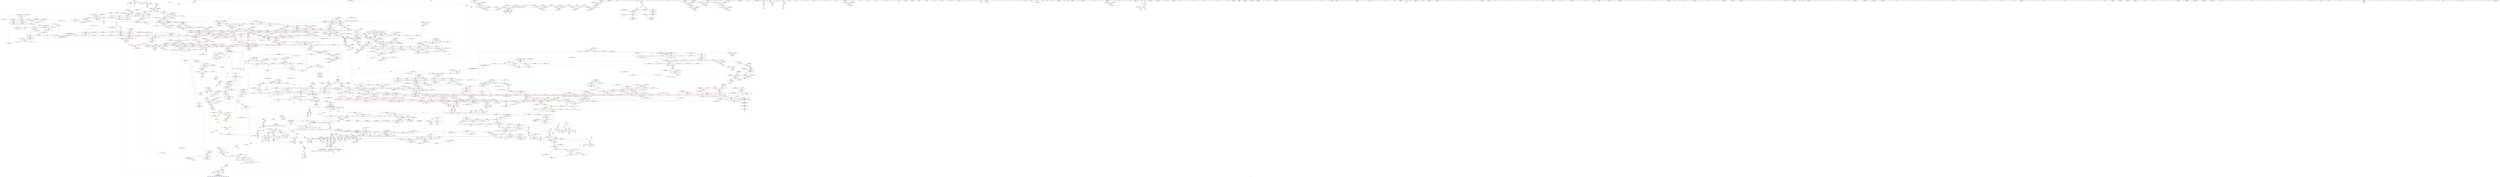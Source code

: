 digraph "SVFG" {
	label="SVFG";

	Node0x5594fb7f7150 [shape=record,color=grey,label="{NodeID: 0\nNullPtr}"];
	Node0x5594fb7f7150 -> Node0x5594fb88a7b0[style=solid];
	Node0x5594fb7f7150 -> Node0x5594fb8cc730[style=solid];
	Node0x5594fb88bb90 [shape=record,color=black,label="{NodeID: 443\n418\<--416\nsub.ptr.rhs.cast\<--\n_ZSt6__sortIPSt4pairIiiEN9__gnu_cxx5__ops15_Iter_less_iterEEvT_S6_T0_\n}"];
	Node0x5594fb88bb90 -> Node0x5594fb8b9f90[style=solid];
	Node0x5594fb89ac30 [shape=record,color=red,label="{NodeID: 886\n1175\<--1166\n\<--__b.addr\n_ZSt22__move_median_to_firstIPSt4pairIiiEN9__gnu_cxx5__ops15_Iter_less_iterEEvT_S6_S6_S6_T0_\n|{<s0>72}}"];
	Node0x5594fb89ac30:s0 -> Node0x5594fba7c770[style=solid,color=red];
	Node0x5594fba7b730 [shape=record,color=black,label="{NodeID: 3543\n683 = PHI(584, )\n1st arg _ZSt11__sort_heapIPSt4pairIiiEN9__gnu_cxx5__ops15_Iter_less_iterEEvT_S6_RT0_ }"];
	Node0x5594fba7b730 -> Node0x5594fb8cf270[style=solid];
	Node0x5594fb9864a0 [shape=record,color=black,label="{NodeID: 2436\nMR_18V_3 = PHI(MR_18V_6, MR_18V_1, )\npts\{18 \}\n|{|<s3>93|<s4>96|<s5>100|<s6>100|<s7>100}}"];
	Node0x5594fb9864a0 -> Node0x5594fb8cbe20[style=dashed];
	Node0x5594fb9864a0 -> Node0x5594fb8cbef0[style=dashed];
	Node0x5594fb9864a0 -> Node0x5594fb9a5fa0[style=dashed];
	Node0x5594fb9864a0:s3 -> Node0x5594fb9abdd0[style=dashed,color=red];
	Node0x5594fb9864a0:s4 -> Node0x5594fb9adb40[style=dashed,color=red];
	Node0x5594fb9864a0:s5 -> Node0x5594fb8cbfc0[style=dashed,color=red];
	Node0x5594fb9864a0:s6 -> Node0x5594fb8cc090[style=dashed,color=red];
	Node0x5594fb9864a0:s7 -> Node0x5594fb98a0a0[style=dashed,color=red];
	Node0x5594fb8d0fb0 [shape=record,color=blue, style = dotted,label="{NodeID: 1329\n2771\<--2773\noffset_0\<--dummyVal\n_ZSt13__adjust_heapIPSt4pairIiiElS1_N9__gnu_cxx5__ops15_Iter_less_iterEEvT_T0_S7_T1_T2_\n}"];
	Node0x5594fb8840f0 [shape=record,color=green,label="{NodeID: 222\n1378\<--1379\nagg.tmp8\<--agg.tmp8_field_insensitive\n_ZSt16__insertion_sortIPSt4pairIiiEN9__gnu_cxx5__ops15_Iter_less_iterEEvT_S6_T0_\n}"];
	Node0x5594fb8a7310 [shape=record,color=purple,label="{NodeID: 665\n2245\<--2243\nadd.ptr3\<--\n_ZSt11__push_heapIPeleN9__gnu_cxx5__ops14_Iter_less_valEEvT_T0_S5_T1_RT2_\n}"];
	Node0x5594fb8a7310 -> Node0x5594fb8d8580[style=solid];
	Node0x5594fb8c5b00 [shape=record,color=red,label="{NodeID: 1108\n2230\<--2212\n\<--__parent\n_ZSt11__push_heapIPeleN9__gnu_cxx5__ops14_Iter_less_valEEvT_T0_S5_T1_RT2_\n}"];
	Node0x5594fb87b800 [shape=record,color=green,label="{NodeID: 1\n7\<--1\n__dso_handle\<--dummyObj\nGlob }"];
	Node0x5594fb88bc60 [shape=record,color=black,label="{NodeID: 444\n467\<--465\nsub.ptr.lhs.cast\<--\n_ZSt16__introsort_loopIPSt4pairIiiElN9__gnu_cxx5__ops15_Iter_less_iterEEvT_S6_T0_T1_\n}"];
	Node0x5594fb88bc60 -> Node0x5594fb8bba90[style=solid];
	Node0x5594fb89ad00 [shape=record,color=red,label="{NodeID: 887\n1178\<--1166\n\<--__b.addr\n_ZSt22__move_median_to_firstIPSt4pairIiiEN9__gnu_cxx5__ops15_Iter_less_iterEEvT_S6_S6_S6_T0_\n|{<s0>73}}"];
	Node0x5594fb89ad00:s0 -> Node0x5594fba7c6a0[style=solid,color=red];
	Node0x5594fba7b800 [shape=record,color=black,label="{NodeID: 3544\n684 = PHI(564, )\n2nd arg _ZSt11__sort_heapIPSt4pairIiiEN9__gnu_cxx5__ops15_Iter_less_iterEEvT_S6_RT0_ }"];
	Node0x5594fba7b800 -> Node0x5594fb8cf340[style=solid];
	Node0x5594fb8d1080 [shape=record,color=blue, style = dotted,label="{NodeID: 1330\n2774\<--2776\noffset_1\<--dummyVal\n_ZSt13__adjust_heapIPSt4pairIiiElS1_N9__gnu_cxx5__ops15_Iter_less_iterEEvT_T0_S7_T1_T2_\n}"];
	Node0x5594fb8841c0 [shape=record,color=green,label="{NodeID: 223\n1380\<--1381\nundef.agg.tmp\<--undef.agg.tmp_field_insensitive\n_ZSt16__insertion_sortIPSt4pairIiiEN9__gnu_cxx5__ops15_Iter_less_iterEEvT_S6_T0_\n}"];
	Node0x5594fb8a73e0 [shape=record,color=purple,label="{NodeID: 666\n2258\<--2256\nadd.ptr7\<--\n_ZSt11__push_heapIPeleN9__gnu_cxx5__ops14_Iter_less_valEEvT_T0_S5_T1_RT2_\n}"];
	Node0x5594fb8a73e0 -> Node0x5594fb8d87f0[style=solid];
	Node0x5594fb8c5bd0 [shape=record,color=red,label="{NodeID: 1109\n2239\<--2212\n\<--__parent\n_ZSt11__push_heapIPeleN9__gnu_cxx5__ops14_Iter_less_valEEvT_T0_S5_T1_RT2_\n}"];
	Node0x5594fb87b890 [shape=record,color=green,label="{NodeID: 2\n9\<--1\n\<--dummyObj\nCan only get source location for instruction, argument, global var or function.}"];
	Node0x5594fb88bd30 [shape=record,color=black,label="{NodeID: 445\n468\<--466\nsub.ptr.rhs.cast\<--\n_ZSt16__introsort_loopIPSt4pairIiiElN9__gnu_cxx5__ops15_Iter_less_iterEEvT_S6_T0_T1_\n}"];
	Node0x5594fb88bd30 -> Node0x5594fb8bba90[style=solid];
	Node0x5594fb89add0 [shape=record,color=red,label="{NodeID: 888\n1183\<--1166\n\<--__b.addr\n_ZSt22__move_median_to_firstIPSt4pairIiiEN9__gnu_cxx5__ops15_Iter_less_iterEEvT_S6_S6_S6_T0_\n|{<s0>74}}"];
	Node0x5594fb89add0:s0 -> Node0x5594fba7c430[style=solid,color=red];
	Node0x5594fba7b8d0 [shape=record,color=black,label="{NodeID: 3545\n1306 = PHI(1299, )\n0th arg _ZNSt4pairIiiE4swapERS0_ }"];
	Node0x5594fba7b8d0 -> Node0x5594fb8d2dc0[style=solid];
	Node0x5594fb8d1150 [shape=record,color=blue,label="{NodeID: 1331\n991\<--989\nthis.addr\<--this\n_ZNSt4pairIiiEaSEOS0_\n}"];
	Node0x5594fb8d1150 -> Node0x5594fb898530[style=dashed];
	Node0x5594fb884290 [shape=record,color=green,label="{NodeID: 224\n1411\<--1412\n_ZSt13move_backwardIPSt4pairIiiES2_ET0_T_S4_S3_\<--_ZSt13move_backwardIPSt4pairIiiES2_ET0_T_S4_S3__field_insensitive\n}"];
	Node0x5594fb8a74b0 [shape=record,color=purple,label="{NodeID: 667\n2699\<--2696\nadd.ptr\<--\n_ZNSt20__copy_move_backwardILb1ELb1ESt26random_access_iterator_tagE13__copy_move_bIeEEPT_PKS3_S6_S4_\n}"];
	Node0x5594fb8a74b0 -> Node0x5594fb8a0260[style=solid];
	Node0x5594fb8c5ca0 [shape=record,color=red,label="{NodeID: 1110\n2247\<--2212\n\<--__parent\n_ZSt11__push_heapIPeleN9__gnu_cxx5__ops14_Iter_less_valEEvT_T0_S5_T1_RT2_\n}"];
	Node0x5594fb8c5ca0 -> Node0x5594fb8d8650[style=solid];
	Node0x5594fb87bb40 [shape=record,color=green,label="{NodeID: 3\n12\<--1\n\<--dummyObj\nCan only get source location for instruction, argument, global var or function.}"];
	Node0x5594fb88be00 [shape=record,color=black,label="{NodeID: 446\n512\<--509\ncast\<--\n_ZSt4__lgl\n}"];
	Node0x5594fb89aea0 [shape=record,color=red,label="{NodeID: 889\n1210\<--1166\n\<--__b.addr\n_ZSt22__move_median_to_firstIPSt4pairIiiEN9__gnu_cxx5__ops15_Iter_less_iterEEvT_S6_S6_S6_T0_\n|{<s0>80}}"];
	Node0x5594fb89aea0:s0 -> Node0x5594fba7c6a0[style=solid,color=red];
	Node0x5594fba7b9a0 [shape=record,color=black,label="{NodeID: 3546\n1307 = PHI(1300, )\n1st arg _ZNSt4pairIiiE4swapERS0_ }"];
	Node0x5594fba7b9a0 -> Node0x5594fb8d2e90[style=solid];
	Node0x5594fb8d1220 [shape=record,color=blue,label="{NodeID: 1332\n993\<--990\n__p.addr\<--__p\n_ZNSt4pairIiiEaSEOS0_\n}"];
	Node0x5594fb8d1220 -> Node0x5594fb898600[style=dashed];
	Node0x5594fb8d1220 -> Node0x5594fb8986d0[style=dashed];
	Node0x5594fb884390 [shape=record,color=green,label="{NodeID: 225\n1419\<--1420\n_ZN9__gnu_cxx5__ops15__val_comp_iterENS0_15_Iter_less_iterE\<--_ZN9__gnu_cxx5__ops15__val_comp_iterENS0_15_Iter_less_iterE_field_insensitive\n}"];
	Node0x5594fb8a7580 [shape=record,color=purple,label="{NodeID: 668\n2712\<--2709\nadd.ptr2\<--\n_ZNSt20__copy_move_backwardILb1ELb1ESt26random_access_iterator_tagE13__copy_move_bIeEEPT_PKS3_S6_S4_\n}"];
	Node0x5594fb8a7580 -> Node0x5594fb8a0400[style=solid];
	Node0x5594fb8c5d70 [shape=record,color=red,label="{NodeID: 1111\n2242\<--2241\n\<--call2\n_ZSt11__push_heapIPeleN9__gnu_cxx5__ops14_Iter_less_valEEvT_T0_S5_T1_RT2_\n}"];
	Node0x5594fb8c5d70 -> Node0x5594fb8d8580[style=solid];
	Node0x5594fb87bbd0 [shape=record,color=green,label="{NodeID: 4\n19\<--1\n.str\<--dummyObj\nGlob }"];
	Node0x5594fb88bed0 [shape=record,color=black,label="{NodeID: 447\n513\<--509\nconv\<--\n_ZSt4__lgl\n}"];
	Node0x5594fb88bed0 -> Node0x5594fb8b5610[style=solid];
	Node0x5594fb89af70 [shape=record,color=red,label="{NodeID: 890\n1219\<--1166\n\<--__b.addr\n_ZSt22__move_median_to_firstIPSt4pairIiiEN9__gnu_cxx5__ops15_Iter_less_iterEEvT_S6_S6_S6_T0_\n|{<s0>82}}"];
	Node0x5594fb89af70:s0 -> Node0x5594fba7c430[style=solid,color=red];
	Node0x5594fba7ba70 [shape=record,color=black,label="{NodeID: 3547\n2634 = PHI(2555, 2559, )\n0th arg _ZSt12__miter_baseIPeET_S1_ }"];
	Node0x5594fba7ba70 -> Node0x5594fb8dad50[style=solid];
	Node0x5594fb9878a0 [shape=record,color=black,label="{NodeID: 2440\nMR_20V_5 = PHI(MR_20V_4, MR_20V_2, MR_20V_2, )\npts\{23 \}\n|{|<s1>151}}"];
	Node0x5594fb9878a0 -> Node0x5594fb8c5140[style=dashed];
	Node0x5594fb9878a0:s1 -> Node0x5594fb9a28a0[style=dashed,color=red];
	Node0x5594fb8d12f0 [shape=record,color=blue,label="{NodeID: 1333\n1004\<--1003\nfirst2\<--\n_ZNSt4pairIiiEaSEOS0_\n}"];
	Node0x5594fb8d12f0 -> Node0x5594fb898870[style=dashed];
	Node0x5594fb8d12f0 -> Node0x5594fb8d13c0[style=dashed];
	Node0x5594fb884490 [shape=record,color=green,label="{NodeID: 226\n1422\<--1423\n_ZSt25__unguarded_linear_insertIPSt4pairIiiEN9__gnu_cxx5__ops14_Val_less_iterEEvT_T0_\<--_ZSt25__unguarded_linear_insertIPSt4pairIiiEN9__gnu_cxx5__ops14_Val_less_iterEEvT_T0__field_insensitive\n}"];
	Node0x5594fb8a7650 [shape=record,color=red,label="{NodeID: 669\n174\<--8\n\<--_ZL2pi\n_Z5solvev\n}"];
	Node0x5594fb8a7650 -> Node0x5594fb8b6990[style=solid];
	Node0x5594fb8c5e40 [shape=record,color=red,label="{NodeID: 1112\n2255\<--2254\n\<--call6\n_ZSt11__push_heapIPeleN9__gnu_cxx5__ops14_Iter_less_valEEvT_T0_S5_T1_RT2_\n}"];
	Node0x5594fb8c5e40 -> Node0x5594fb8d87f0[style=solid];
	Node0x5594fb87bc90 [shape=record,color=green,label="{NodeID: 5\n24\<--1\n.str.2\<--dummyObj\nGlob }"];
	Node0x5594fb88bfa0 [shape=record,color=black,label="{NodeID: 448\n503\<--514\n_ZSt4__lgl_ret\<--sub\n_ZSt4__lgl\n|{<s0>23|<s1>121}}"];
	Node0x5594fb88bfa0:s0 -> Node0x5594fba74070[style=solid,color=blue];
	Node0x5594fb88bfa0:s1 -> Node0x5594fba748b0[style=solid,color=blue];
	Node0x5594fb89b040 [shape=record,color=red,label="{NodeID: 891\n1179\<--1168\n\<--__c.addr\n_ZSt22__move_median_to_firstIPSt4pairIiiEN9__gnu_cxx5__ops15_Iter_less_iterEEvT_S6_S6_S6_T0_\n|{<s0>73}}"];
	Node0x5594fb89b040:s0 -> Node0x5594fba7c770[style=solid,color=red];
	Node0x5594fba7bb40 [shape=record,color=black,label="{NodeID: 3548\n1291 = PHI(1284, )\n0th arg _ZSt4swapIiiENSt9enable_ifIXsr6__and_ISt14__is_swappableIT_ES1_IT0_EEE5valueEvE4typeERSt4pairIS2_S4_ESA_ }"];
	Node0x5594fba7bb40 -> Node0x5594fb8d2c20[style=solid];
	Node0x5594fb987da0 [shape=record,color=black,label="{NodeID: 2441\nMR_497V_6 = PHI(MR_497V_5, MR_497V_3, MR_497V_3, )\npts\{2100 \}\n}"];
	Node0x5594fb987da0 -> Node0x5594fb8c42a0[style=dashed];
	Node0x5594fb8d13c0 [shape=record,color=blue,label="{NodeID: 1334\n1010\<--1009\nsecond4\<--\n_ZNSt4pairIiiEaSEOS0_\n|{<s0>50|<s1>56|<s2>58|<s3>68|<s4>70|<s5>98|<s6>110|<s7>112|<s8>119}}"];
	Node0x5594fb8d13c0:s0 -> Node0x5594fb9ce980[style=dashed,color=blue];
	Node0x5594fb8d13c0:s1 -> Node0x5594fb97dab0[style=dashed,color=blue];
	Node0x5594fb8d13c0:s2 -> Node0x5594fb98e1a0[style=dashed,color=blue];
	Node0x5594fb8d13c0:s3 -> Node0x5594fb98c8a0[style=dashed,color=blue];
	Node0x5594fb8d13c0:s4 -> Node0x5594fb999a80[style=dashed,color=blue];
	Node0x5594fb8d13c0:s5 -> Node0x5594fb9864a0[style=dashed,color=blue];
	Node0x5594fb8d13c0:s6 -> Node0x5594fb98a0a0[style=dashed,color=blue];
	Node0x5594fb8d13c0:s7 -> Node0x5594fb99af20[style=dashed,color=blue];
	Node0x5594fb8d13c0:s8 -> Node0x5594fb97ba70[style=dashed,color=blue];
	Node0x5594fb884590 [shape=record,color=green,label="{NodeID: 227\n1434\<--1435\n__comp\<--__comp_field_insensitive\n_ZSt26__unguarded_insertion_sortIPSt4pairIiiEN9__gnu_cxx5__ops15_Iter_less_iterEEvT_S6_T0_\n}"];
	Node0x5594fb8a7720 [shape=record,color=red,label="{NodeID: 670\n196\<--8\n\<--_ZL2pi\n_Z5solvev\n}"];
	Node0x5594fb8a7720 -> Node0x5594fb8b5f10[style=solid];
	Node0x5594fb8c5f10 [shape=record,color=red,label="{NodeID: 1113\n2274\<--2265\nthis1\<--this.addr\n_ZNK9__gnu_cxx5__ops14_Iter_less_valclIPeeEEbT_RT0_\n}"];
	Node0x5594fb87c530 [shape=record,color=green,label="{NodeID: 6\n26\<--1\n.str.3\<--dummyObj\nGlob }"];
	Node0x5594fb88c070 [shape=record,color=black,label="{NodeID: 449\n536\<--534\nsub.ptr.lhs.cast\<--\n_ZSt22__final_insertion_sortIPSt4pairIiiEN9__gnu_cxx5__ops15_Iter_less_iterEEvT_S6_T0_\n}"];
	Node0x5594fb88c070 -> Node0x5594fb8b5790[style=solid];
	Node0x5594fb89b110 [shape=record,color=red,label="{NodeID: 892\n1189\<--1168\n\<--__c.addr\n_ZSt22__move_median_to_firstIPSt4pairIiiEN9__gnu_cxx5__ops15_Iter_less_iterEEvT_S6_S6_S6_T0_\n|{<s0>75}}"];
	Node0x5594fb89b110:s0 -> Node0x5594fba7c770[style=solid,color=red];
	Node0x5594fba7bc10 [shape=record,color=black,label="{NodeID: 3549\n1292 = PHI(1285, )\n1st arg _ZSt4swapIiiENSt9enable_ifIXsr6__and_ISt14__is_swappableIT_ES1_IT0_EEE5valueEvE4typeERSt4pairIS2_S4_ESA_ }"];
	Node0x5594fba7bc10 -> Node0x5594fb8d2cf0[style=solid];
	Node0x5594fb9882a0 [shape=record,color=black,label="{NodeID: 2442\nMR_505V_8 = PHI(MR_505V_7, MR_505V_3, MR_505V_3, )\npts\{2108 \}\n}"];
	Node0x5594fb8d1490 [shape=record,color=blue,label="{NodeID: 1335\n1015\<--1014\n__t.addr\<--__t\n_ZSt4moveIRN9__gnu_cxx5__ops15_Iter_less_iterEEONSt16remove_referenceIT_E4typeEOS5_\n}"];
	Node0x5594fb8d1490 -> Node0x5594fb898940[style=dashed];
	Node0x5594fb884660 [shape=record,color=green,label="{NodeID: 228\n1436\<--1437\n__first.addr\<--__first.addr_field_insensitive\n_ZSt26__unguarded_insertion_sortIPSt4pairIiiEN9__gnu_cxx5__ops15_Iter_less_iterEEvT_S6_T0_\n}"];
	Node0x5594fb884660 -> Node0x5594fb8bd1b0[style=solid];
	Node0x5594fb884660 -> Node0x5594fb8d3920[style=solid];
	Node0x5594fb8a77f0 [shape=record,color=red,label="{NodeID: 671\n116\<--11\n\<--n\n_Z4readv\n}"];
	Node0x5594fb8a77f0 -> Node0x5594fb920cc0[style=solid];
	Node0x5594fb8c5fe0 [shape=record,color=red,label="{NodeID: 1114\n2275\<--2267\n\<--__it.addr\n_ZNK9__gnu_cxx5__ops14_Iter_less_valclIPeeEEbT_RT0_\n}"];
	Node0x5594fb8c5fe0 -> Node0x5594fb8c6180[style=solid];
	Node0x5594fb87c5c0 [shape=record,color=green,label="{NodeID: 7\n28\<--1\n.str.4\<--dummyObj\nGlob }"];
	Node0x5594fb88c140 [shape=record,color=black,label="{NodeID: 450\n537\<--535\nsub.ptr.rhs.cast\<--\n_ZSt22__final_insertion_sortIPSt4pairIiiEN9__gnu_cxx5__ops15_Iter_less_iterEEvT_S6_T0_\n}"];
	Node0x5594fb88c140 -> Node0x5594fb8b5790[style=solid];
	Node0x5594fb89b1e0 [shape=record,color=red,label="{NodeID: 893\n1193\<--1168\n\<--__c.addr\n_ZSt22__move_median_to_firstIPSt4pairIiiEN9__gnu_cxx5__ops15_Iter_less_iterEEvT_S6_S6_S6_T0_\n|{<s0>76}}"];
	Node0x5594fb89b1e0:s0 -> Node0x5594fba7c430[style=solid,color=red];
	Node0x5594fba7bce0 [shape=record,color=black,label="{NodeID: 3550\n1758 = PHI(1691, )\n0th arg _ZSt22__final_insertion_sortIPeN9__gnu_cxx5__ops15_Iter_less_iterEEvT_S4_T0_ }"];
	Node0x5594fba7bce0 -> Node0x5594fb8d5a70[style=solid];
	Node0x5594fb9887a0 [shape=record,color=black,label="{NodeID: 2443\nMR_20V_2 = PHI(MR_20V_3, MR_20V_1, )\npts\{23 \}\n|{<s0>131|<s1>137|<s2>137|<s3>137}}"];
	Node0x5594fb9887a0:s0 -> Node0x5594fb9d6fc0[style=dashed,color=blue];
	Node0x5594fb9887a0:s1 -> Node0x5594fb8c3670[style=dashed,color=red];
	Node0x5594fb9887a0:s2 -> Node0x5594fb8c3740[style=dashed,color=red];
	Node0x5594fb9887a0:s3 -> Node0x5594fb8d7470[style=dashed,color=red];
	Node0x5594fb8d1560 [shape=record,color=blue,label="{NodeID: 1336\n1024\<--1021\nthis.addr\<--this\n_ZN9__gnu_cxx5__ops14_Iter_less_valC2ENS0_15_Iter_less_iterE\n}"];
	Node0x5594fb8d1560 -> Node0x5594fb898a10[style=dashed];
	Node0x5594fb884730 [shape=record,color=green,label="{NodeID: 229\n1438\<--1439\n__last.addr\<--__last.addr_field_insensitive\n_ZSt26__unguarded_insertion_sortIPSt4pairIiiEN9__gnu_cxx5__ops15_Iter_less_iterEEvT_S6_T0_\n}"];
	Node0x5594fb884730 -> Node0x5594fb8bd280[style=solid];
	Node0x5594fb884730 -> Node0x5594fb8d39f0[style=solid];
	Node0x5594fb8a78c0 [shape=record,color=red,label="{NodeID: 672\n156\<--11\n\<--n\n_Z5solvev\n}"];
	Node0x5594fb8a78c0 -> Node0x5594fb88ae90[style=solid];
	Node0x5594fb8c60b0 [shape=record,color=red,label="{NodeID: 1115\n2277\<--2269\n\<--__val.addr\n_ZNK9__gnu_cxx5__ops14_Iter_less_valclIPeeEEbT_RT0_\n}"];
	Node0x5594fb8c60b0 -> Node0x5594fb8c6250[style=solid];
	Node0x5594fb87c650 [shape=record,color=green,label="{NodeID: 8\n30\<--1\n.str.5\<--dummyObj\nGlob }"];
	Node0x5594fb88c210 [shape=record,color=black,label="{NodeID: 451\n609\<--607\nsub.ptr.lhs.cast\<--\n_ZSt27__unguarded_partition_pivotIPSt4pairIiiEN9__gnu_cxx5__ops15_Iter_less_iterEET_S6_S6_T0_\n}"];
	Node0x5594fb88c210 -> Node0x5594fb90ec30[style=solid];
	Node0x5594fb89b2b0 [shape=record,color=red,label="{NodeID: 894\n1203\<--1168\n\<--__c.addr\n_ZSt22__move_median_to_firstIPSt4pairIiiEN9__gnu_cxx5__ops15_Iter_less_iterEEvT_S6_S6_S6_T0_\n|{<s0>78}}"];
	Node0x5594fb89b2b0:s0 -> Node0x5594fba7c770[style=solid,color=red];
	Node0x5594fba7bdb0 [shape=record,color=black,label="{NodeID: 3551\n1759 = PHI(1692, )\n1st arg _ZSt22__final_insertion_sortIPeN9__gnu_cxx5__ops15_Iter_less_iterEEvT_S4_T0_ }"];
	Node0x5594fba7bdb0 -> Node0x5594fb8d5b40[style=solid];
	Node0x5594fb988ca0 [shape=record,color=black,label="{NodeID: 2444\nMR_453V_3 = PHI(MR_453V_4, MR_453V_2, )\npts\{1928 \}\n}"];
	Node0x5594fb988ca0 -> Node0x5594fb8c1c70[style=dashed];
	Node0x5594fb988ca0 -> Node0x5594fb8c1d40[style=dashed];
	Node0x5594fb988ca0 -> Node0x5594fb8d6770[style=dashed];
	Node0x5594fb8d1630 [shape=record,color=blue,label="{NodeID: 1337\n1047\<--1033\n\<--__value.coerce\n_ZSt11__push_heapIPSt4pairIiiElS1_N9__gnu_cxx5__ops14_Iter_less_valEEvT_T0_S7_T1_RT2_\n}"];
	Node0x5594fb88ca20 [shape=record,color=green,label="{NodeID: 230\n1440\<--1441\n__i\<--__i_field_insensitive\n_ZSt26__unguarded_insertion_sortIPSt4pairIiiEN9__gnu_cxx5__ops15_Iter_less_iterEEvT_S6_T0_\n}"];
	Node0x5594fb88ca20 -> Node0x5594fb8bd350[style=solid];
	Node0x5594fb88ca20 -> Node0x5594fb8bd420[style=solid];
	Node0x5594fb88ca20 -> Node0x5594fb8bd4f0[style=solid];
	Node0x5594fb88ca20 -> Node0x5594fb8d3ac0[style=solid];
	Node0x5594fb88ca20 -> Node0x5594fb8d3b90[style=solid];
	Node0x5594fb8a7990 [shape=record,color=red,label="{NodeID: 673\n165\<--11\n\<--n\n_Z5solvev\n}"];
	Node0x5594fb8a7990 -> Node0x5594fb8b4b90[style=solid];
	Node0x5594fb8c6180 [shape=record,color=red,label="{NodeID: 1116\n2276\<--2275\n\<--\n_ZNK9__gnu_cxx5__ops14_Iter_less_valclIPeeEEbT_RT0_\n}"];
	Node0x5594fb8c6180 -> Node0x5594fb923540[style=solid];
	Node0x5594fb87c710 [shape=record,color=green,label="{NodeID: 9\n32\<--1\n__PRETTY_FUNCTION__.main\<--dummyObj\nGlob }"];
	Node0x5594fb88c2e0 [shape=record,color=black,label="{NodeID: 452\n610\<--608\nsub.ptr.rhs.cast\<--\n_ZSt27__unguarded_partition_pivotIPSt4pairIiiEN9__gnu_cxx5__ops15_Iter_less_iterEET_S6_S6_T0_\n}"];
	Node0x5594fb88c2e0 -> Node0x5594fb90ec30[style=solid];
	Node0x5594fb89b380 [shape=record,color=red,label="{NodeID: 895\n1211\<--1168\n\<--__c.addr\n_ZSt22__move_median_to_firstIPSt4pairIiiEN9__gnu_cxx5__ops15_Iter_less_iterEEvT_S6_S6_S6_T0_\n|{<s0>80}}"];
	Node0x5594fb89b380:s0 -> Node0x5594fba7c770[style=solid,color=red];
	Node0x5594fba7be80 [shape=record,color=black,label="{NodeID: 3552\n1094 = PHI(999, 1007, )\n0th arg _ZSt7forwardIiEOT_RNSt16remove_referenceIS0_E4typeE }"];
	Node0x5594fba7be80 -> Node0x5594fb8d1cb0[style=solid];
	Node0x5594fb9891a0 [shape=record,color=black,label="{NodeID: 2445\nMR_20V_2 = PHI(MR_20V_3, MR_20V_1, )\npts\{23 \}\n|{|<s4>185}}"];
	Node0x5594fb9891a0 -> Node0x5594fb8ca280[style=dashed];
	Node0x5594fb9891a0 -> Node0x5594fb8ca350[style=dashed];
	Node0x5594fb9891a0 -> Node0x5594fb8da7a0[style=dashed];
	Node0x5594fb9891a0 -> Node0x5594fb8daa10[style=dashed];
	Node0x5594fb9891a0:s4 -> Node0x5594fb9ae650[style=dashed,color=red];
	Node0x5594fb8d1700 [shape=record,color=blue,label="{NodeID: 1338\n1037\<--1030\n__first.addr\<--__first\n_ZSt11__push_heapIPSt4pairIiiElS1_N9__gnu_cxx5__ops14_Iter_less_valEEvT_T0_S7_T1_RT2_\n}"];
	Node0x5594fb8d1700 -> Node0x5594fb898ae0[style=dashed];
	Node0x5594fb8d1700 -> Node0x5594fb898bb0[style=dashed];
	Node0x5594fb8d1700 -> Node0x5594fb898c80[style=dashed];
	Node0x5594fb8d1700 -> Node0x5594fb898d50[style=dashed];
	Node0x5594fb88caf0 [shape=record,color=green,label="{NodeID: 231\n1442\<--1443\nagg.tmp\<--agg.tmp_field_insensitive\n_ZSt26__unguarded_insertion_sortIPSt4pairIiiEN9__gnu_cxx5__ops15_Iter_less_iterEEvT_S6_T0_\n}"];
	Node0x5594fb8a7a60 [shape=record,color=red,label="{NodeID: 674\n171\<--14\n\<--k\n_Z5solvev\n}"];
	Node0x5594fb8a7a60 -> Node0x5594fb920240[style=solid];
	Node0x5594fb9cdd20 [shape=record,color=yellow,style=double,label="{NodeID: 3331\n18V_2 = CSCHI(MR_18V_1)\npts\{18 \}\nCS[]|{<s0>7}}"];
	Node0x5594fb9cdd20:s0 -> Node0x5594fb9ce140[style=dashed,color=blue];
	Node0x5594fb8c6250 [shape=record,color=red,label="{NodeID: 1117\n2278\<--2277\n\<--\n_ZNK9__gnu_cxx5__ops14_Iter_less_valclIPeeEEbT_RT0_\n}"];
	Node0x5594fb8c6250 -> Node0x5594fb923540[style=solid];
	Node0x5594fb87c810 [shape=record,color=green,label="{NodeID: 10\n34\<--1\n.str.6\<--dummyObj\nGlob }"];
	Node0x5594fb9b03e0 [shape=record,color=yellow,style=double,label="{NodeID: 2667\n507V_1 = ENCHI(MR_507V_0)\npts\{1968 2055 2209 2424 2453 2573 \}\nFun[_ZSt13__adjust_heapIPeleN9__gnu_cxx5__ops15_Iter_less_iterEEvT_T0_S5_T1_T2_]}"];
	Node0x5594fb9b03e0 -> Node0x5594fb8c4fa0[style=dashed];
	Node0x5594fb9b03e0 -> Node0x5594fb8c5070[style=dashed];
	Node0x5594fb9b03e0 -> Node0x5594fb8c5140[style=dashed];
	Node0x5594fb88c3b0 [shape=record,color=black,label="{NodeID: 453\n589\<--629\n_ZSt27__unguarded_partition_pivotIPSt4pairIiiEN9__gnu_cxx5__ops15_Iter_less_iterEET_S6_S6_T0__ret\<--call\n_ZSt27__unguarded_partition_pivotIPSt4pairIiiEN9__gnu_cxx5__ops15_Iter_less_iterEET_S6_S6_T0_\n|{<s0>27}}"];
	Node0x5594fb88c3b0:s0 -> Node0x5594fba74180[style=solid,color=blue];
	Node0x5594fb89b450 [shape=record,color=red,label="{NodeID: 896\n1215\<--1168\n\<--__c.addr\n_ZSt22__move_median_to_firstIPSt4pairIiiEN9__gnu_cxx5__ops15_Iter_less_iterEEvT_S6_S6_S6_T0_\n|{<s0>81}}"];
	Node0x5594fb89b450:s0 -> Node0x5594fba7c430[style=solid,color=red];
	Node0x5594fba7bf50 [shape=record,color=black,label="{NodeID: 3553\n2417 = PHI(2410, )\n0th arg _ZSt4swapIeENSt9enable_ifIXsr6__and_ISt6__not_ISt15__is_tuple_likeIT_EESt21is_move_constructibleIS3_ESt18is_move_assignableIS3_EEE5valueEvE4typeERS3_SC_ }"];
	Node0x5594fba7bf50 -> Node0x5594fb8d95c0[style=solid];
	Node0x5594fb9896a0 [shape=record,color=black,label="{NodeID: 2446\nMR_204V_3 = PHI(MR_204V_4, MR_204V_2, )\npts\{2571 \}\n}"];
	Node0x5594fb9896a0 -> Node0x5594fb8c9c00[style=dashed];
	Node0x5594fb9896a0 -> Node0x5594fb8c9cd0[style=dashed];
	Node0x5594fb9896a0 -> Node0x5594fb8da870[style=dashed];
	Node0x5594fb8d17d0 [shape=record,color=blue,label="{NodeID: 1339\n1039\<--1031\n__holeIndex.addr\<--__holeIndex\n_ZSt11__push_heapIPSt4pairIiiElS1_N9__gnu_cxx5__ops14_Iter_less_valEEvT_T0_S7_T1_RT2_\n}"];
	Node0x5594fb8d17d0 -> Node0x5594fb898e20[style=dashed];
	Node0x5594fb8d17d0 -> Node0x5594fb98bea0[style=dashed];
	Node0x5594fb88cbc0 [shape=record,color=green,label="{NodeID: 232\n1444\<--1445\nagg.tmp1\<--agg.tmp1_field_insensitive\n_ZSt26__unguarded_insertion_sortIPSt4pairIiiEN9__gnu_cxx5__ops15_Iter_less_iterEEvT_S6_T0_\n}"];
	Node0x5594fb8a7b30 [shape=record,color=red,label="{NodeID: 675\n234\<--14\n\<--k\n_Z5solvev\n}"];
	Node0x5594fb8a7b30 -> Node0x5594fb920e40[style=solid];
	Node0x5594fb9cde80 [shape=record,color=yellow,style=double,label="{NodeID: 3332\n20V_2 = CSCHI(MR_20V_1)\npts\{23 \}\nCS[]|{<s0>8|<s1>8}}"];
	Node0x5594fb9cde80:s0 -> Node0x5594fb8a92c0[style=dashed,color=blue];
	Node0x5594fb9cde80:s1 -> Node0x5594fb9846a0[style=dashed,color=blue];
	Node0x5594fb8c6320 [shape=record,color=red,label="{NodeID: 1118\n2308\<--2288\n\<--__result.addr\n_ZSt22__move_median_to_firstIPeN9__gnu_cxx5__ops15_Iter_less_iterEEvT_S4_S4_S4_T0_\n|{<s0>157}}"];
	Node0x5594fb8c6320:s0 -> Node0x5594fba7ae30[style=solid,color=red];
	Node0x5594fb87c910 [shape=record,color=green,label="{NodeID: 11\n37\<--1\n\<--dummyObj\nCan only get source location for instruction, argument, global var or function.}"];
	Node0x5594fb88c480 [shape=record,color=black,label="{NodeID: 454\n697\<--695\nsub.ptr.lhs.cast\<--\n_ZSt11__sort_heapIPSt4pairIiiEN9__gnu_cxx5__ops15_Iter_less_iterEEvT_S6_RT0_\n}"];
	Node0x5594fb88c480 -> Node0x5594fb8b5c10[style=solid];
	Node0x5594fb89b520 [shape=record,color=red,label="{NodeID: 897\n1242\<--1231\n\<--__first.addr\n_ZSt21__unguarded_partitionIPSt4pairIiiEN9__gnu_cxx5__ops15_Iter_less_iterEET_S6_S6_S6_T0_\n|{<s0>83}}"];
	Node0x5594fb89b520:s0 -> Node0x5594fba7c6a0[style=solid,color=red];
	Node0x5594fba7c020 [shape=record,color=black,label="{NodeID: 3554\n2418 = PHI(2411, )\n1st arg _ZSt4swapIeENSt9enable_ifIXsr6__and_ISt6__not_ISt15__is_tuple_likeIT_EESt21is_move_constructibleIS3_ESt18is_move_assignableIS3_EEE5valueEvE4typeERS3_SC_ }"];
	Node0x5594fba7c020 -> Node0x5594fb8d9690[style=solid];
	Node0x5594fb989ba0 [shape=record,color=black,label="{NodeID: 2447\nMR_208V_4 = PHI(MR_208V_5, MR_208V_3, )\npts\{2575 \}\n}"];
	Node0x5594fb989ba0 -> Node0x5594fb8c9e70[style=dashed];
	Node0x5594fb989ba0 -> Node0x5594fb8c9f40[style=dashed];
	Node0x5594fb989ba0 -> Node0x5594fb8ca010[style=dashed];
	Node0x5594fb989ba0 -> Node0x5594fb8ca0e0[style=dashed];
	Node0x5594fb989ba0 -> Node0x5594fb8da940[style=dashed];
	Node0x5594fb8d18a0 [shape=record,color=blue,label="{NodeID: 1340\n1041\<--1032\n__topIndex.addr\<--__topIndex\n_ZSt11__push_heapIPSt4pairIiiElS1_N9__gnu_cxx5__ops14_Iter_less_valEEvT_T0_S7_T1_RT2_\n}"];
	Node0x5594fb8d18a0 -> Node0x5594fb899230[style=dashed];
	Node0x5594fb88cc90 [shape=record,color=green,label="{NodeID: 233\n1446\<--1447\nundef.agg.tmp\<--undef.agg.tmp_field_insensitive\n_ZSt26__unguarded_insertion_sortIPSt4pairIiiEN9__gnu_cxx5__ops15_Iter_less_iterEEvT_S6_T0_\n}"];
	Node0x5594fb8a7c00 [shape=record,color=red,label="{NodeID: 676\n71\<--66\n\<--tmp\n_Z5rdtscv\n}"];
	Node0x5594fb8a7c00 -> Node0x5594fb88aa80[style=solid];
	Node0x5594fb9cdfe0 [shape=record,color=yellow,style=double,label="{NodeID: 3333\n18V_6 = CSCHI(MR_18V_5)\npts\{18 \}\nCS[]|{<s0>45|<s1>45|<s2>53}}"];
	Node0x5594fb9cdfe0:s0 -> Node0x5594fb9800a0[style=dashed,color=blue];
	Node0x5594fb9cdfe0:s1 -> Node0x5594fb9a37a0[style=dashed,color=blue];
	Node0x5594fb9cdfe0:s2 -> Node0x5594fb9ceae0[style=dashed,color=blue];
	Node0x5594fb8c63f0 [shape=record,color=red,label="{NodeID: 1119\n2318\<--2288\n\<--__result.addr\n_ZSt22__move_median_to_firstIPeN9__gnu_cxx5__ops15_Iter_less_iterEEvT_S4_S4_S4_T0_\n|{<s0>159}}"];
	Node0x5594fb8c63f0:s0 -> Node0x5594fba7ae30[style=solid,color=red];
	Node0x5594fb87ca10 [shape=record,color=green,label="{NodeID: 12\n81\<--1\n\<--dummyObj\nCan only get source location for instruction, argument, global var or function.|{<s0>3}}"];
	Node0x5594fb87ca10:s0 -> Node0x5594fba7f0e0[style=solid,color=red];
	Node0x5594fb88c550 [shape=record,color=black,label="{NodeID: 455\n698\<--696\nsub.ptr.rhs.cast\<--\n_ZSt11__sort_heapIPSt4pairIiiEN9__gnu_cxx5__ops15_Iter_less_iterEEvT_S6_RT0_\n}"];
	Node0x5594fb88c550 -> Node0x5594fb8b5c10[style=solid];
	Node0x5594fb89b5f0 [shape=record,color=red,label="{NodeID: 898\n1246\<--1231\n\<--__first.addr\n_ZSt21__unguarded_partitionIPSt4pairIiiEN9__gnu_cxx5__ops15_Iter_less_iterEET_S6_S6_S6_T0_\n}"];
	Node0x5594fb89b5f0 -> Node0x5594fb8a3ca0[style=solid];
	Node0x5594fba7c0f0 [shape=record,color=black,label="{NodeID: 3555\n2641 = PHI(2622, )\n0th arg _ZSt22__copy_move_backward_aILb1EPeS0_ET1_T0_S2_S1_ }"];
	Node0x5594fba7c0f0 -> Node0x5594fb8dae20[style=solid];
	Node0x5594fb98a0a0 [shape=record,color=black,label="{NodeID: 2448\nMR_18V_2 = PHI(MR_18V_3, MR_18V_1, )\npts\{18 \}\n|{<s0>108|<s1>110|<s2>110|<s3>112|<s4>112}}"];
	Node0x5594fb98a0a0:s0 -> Node0x5594fb9b6f50[style=dashed,color=red];
	Node0x5594fb98a0a0:s1 -> Node0x5594fb8987a0[style=dashed,color=red];
	Node0x5594fb98a0a0:s2 -> Node0x5594fb8d12f0[style=dashed,color=red];
	Node0x5594fb98a0a0:s3 -> Node0x5594fb8987a0[style=dashed,color=red];
	Node0x5594fb98a0a0:s4 -> Node0x5594fb8d12f0[style=dashed,color=red];
	Node0x5594fb8d1970 [shape=record,color=blue,label="{NodeID: 1341\n1043\<--1034\n__comp.addr\<--__comp\n_ZSt11__push_heapIPSt4pairIiiElS1_N9__gnu_cxx5__ops14_Iter_less_valEEvT_T0_S7_T1_RT2_\n}"];
	Node0x5594fb8d1970 -> Node0x5594fb899300[style=dashed];
	Node0x5594fb88cd60 [shape=record,color=green,label="{NodeID: 234\n1470\<--1471\n__first.addr\<--__first.addr_field_insensitive\n_ZSt13move_backwardIPSt4pairIiiES2_ET0_T_S4_S3_\n}"];
	Node0x5594fb88cd60 -> Node0x5594fb8bd5c0[style=solid];
	Node0x5594fb88cd60 -> Node0x5594fb8d3c60[style=solid];
	Node0x5594fb8a7cd0 [shape=record,color=red,label="{NodeID: 677\n91\<--88\n\<--__x.addr\n_ZSt4acose\n}"];
	Node0x5594fb9ce140 [shape=record,color=yellow,style=double,label="{NodeID: 3334\n18V_2 = CSCHI(MR_18V_1)\npts\{18 \}\nCS[]|{|<s4>22}}"];
	Node0x5594fb9ce140 -> Node0x5594fb8a8f80[style=dashed];
	Node0x5594fb9ce140 -> Node0x5594fb8a9050[style=dashed];
	Node0x5594fb9ce140 -> Node0x5594fb8a9120[style=dashed];
	Node0x5594fb9ce140 -> Node0x5594fb8a91f0[style=dashed];
	Node0x5594fb9ce140:s4 -> Node0x5594fb983ca0[style=dashed,color=blue];
	Node0x5594fb8c64c0 [shape=record,color=red,label="{NodeID: 1120\n2322\<--2288\n\<--__result.addr\n_ZSt22__move_median_to_firstIPeN9__gnu_cxx5__ops15_Iter_less_iterEEvT_S4_S4_S4_T0_\n|{<s0>160}}"];
	Node0x5594fb8c64c0:s0 -> Node0x5594fba7ae30[style=solid,color=red];
	Node0x5594fb87cb10 [shape=record,color=green,label="{NodeID: 13\n108\<--1\n\<--dummyObj\nCan only get source location for instruction, argument, global var or function.}"];
	Node0x5594fb88c620 [shape=record,color=black,label="{NodeID: 456\n764\<--728\n\<--__value\n_ZSt11__make_heapIPSt4pairIiiEN9__gnu_cxx5__ops15_Iter_less_iterEEvT_S6_RT0_\n}"];
	Node0x5594fb88c620 -> Node0x5594fb8a2440[style=solid];
	Node0x5594fb88c620 -> Node0x5594fb8a2510[style=solid];
	Node0x5594fb89b6c0 [shape=record,color=red,label="{NodeID: 899\n1262\<--1231\n\<--__first.addr\n_ZSt21__unguarded_partitionIPSt4pairIiiEN9__gnu_cxx5__ops15_Iter_less_iterEET_S6_S6_S6_T0_\n}"];
	Node0x5594fb89b6c0 -> Node0x5594fb921a40[style=solid];
	Node0x5594fba7c1c0 [shape=record,color=black,label="{NodeID: 3556\n2642 = PHI(2626, )\n1st arg _ZSt22__copy_move_backward_aILb1EPeS0_ET1_T0_S2_S1_ }"];
	Node0x5594fba7c1c0 -> Node0x5594fb8daef0[style=solid];
	Node0x5594fb98a5a0 [shape=record,color=black,label="{NodeID: 2449\nMR_83V_3 = PHI(MR_83V_4, MR_83V_2, )\npts\{1495 \}\n}"];
	Node0x5594fb98a5a0 -> Node0x5594fb8bd9d0[style=dashed];
	Node0x5594fb98a5a0 -> Node0x5594fb8bdaa0[style=dashed];
	Node0x5594fb98a5a0 -> Node0x5594fb8d42e0[style=dashed];
	Node0x5594fb8d1a40 [shape=record,color=blue,label="{NodeID: 1342\n1045\<--1055\n__parent\<--div\n_ZSt11__push_heapIPSt4pairIiiElS1_N9__gnu_cxx5__ops14_Iter_less_valEEvT_T0_S7_T1_RT2_\n}"];
	Node0x5594fb8d1a40 -> Node0x5594fb98c3a0[style=dashed];
	Node0x5594fb88ce30 [shape=record,color=green,label="{NodeID: 235\n1472\<--1473\n__last.addr\<--__last.addr_field_insensitive\n_ZSt13move_backwardIPSt4pairIiiES2_ET0_T_S4_S3_\n}"];
	Node0x5594fb88ce30 -> Node0x5594fb8bd690[style=solid];
	Node0x5594fb88ce30 -> Node0x5594fb8d3d30[style=solid];
	Node0x5594fb8a7da0 [shape=record,color=red,label="{NodeID: 678\n138\<--99\n\<--retval\n_Z4readv\n}"];
	Node0x5594fb8a7da0 -> Node0x5594fb88adc0[style=solid];
	Node0x5594fb8c6590 [shape=record,color=red,label="{NodeID: 1121\n2332\<--2288\n\<--__result.addr\n_ZSt22__move_median_to_firstIPeN9__gnu_cxx5__ops15_Iter_less_iterEEvT_S4_S4_S4_T0_\n|{<s0>162}}"];
	Node0x5594fb8c6590:s0 -> Node0x5594fba7ae30[style=solid,color=red];
	Node0x5594fb87cc10 [shape=record,color=green,label="{NodeID: 14\n111\<--1\n\<--dummyObj\nCan only get source location for instruction, argument, global var or function.}"];
	Node0x5594fb88c6f0 [shape=record,color=black,label="{NodeID: 457\n773\<--730\n\<--agg.tmp\n_ZSt11__make_heapIPSt4pairIiiEN9__gnu_cxx5__ops15_Iter_less_iterEEvT_S6_RT0_\n}"];
	Node0x5594fb88c6f0 -> Node0x5594fb8a2780[style=solid];
	Node0x5594fb88c6f0 -> Node0x5594fb8a2850[style=solid];
	Node0x5594fb89b790 [shape=record,color=red,label="{NodeID: 900\n1266\<--1231\n\<--__first.addr\n_ZSt21__unguarded_partitionIPSt4pairIiiEN9__gnu_cxx5__ops15_Iter_less_iterEET_S6_S6_S6_T0_\n}"];
	Node0x5594fb89b790 -> Node0x5594fb89df70[style=solid];
	Node0x5594fba7c290 [shape=record,color=black,label="{NodeID: 3557\n2643 = PHI(2628, )\n2nd arg _ZSt22__copy_move_backward_aILb1EPeS0_ET1_T0_S2_S1_ }"];
	Node0x5594fba7c290 -> Node0x5594fb8dafc0[style=solid];
	Node0x5594fb98aaa0 [shape=record,color=black,label="{NodeID: 2450\nMR_85V_4 = PHI(MR_85V_5, MR_85V_3, )\npts\{1499 \}\n}"];
	Node0x5594fb98aaa0 -> Node0x5594fb8bdc40[style=dashed];
	Node0x5594fb98aaa0 -> Node0x5594fb8bdd10[style=dashed];
	Node0x5594fb98aaa0 -> Node0x5594fb8bdde0[style=dashed];
	Node0x5594fb98aaa0 -> Node0x5594fb8bdeb0[style=dashed];
	Node0x5594fb98aaa0 -> Node0x5594fb8d43b0[style=dashed];
	Node0x5594fb8d1b10 [shape=record,color=blue,label="{NodeID: 1343\n1039\<--1080\n__holeIndex.addr\<--\n_ZSt11__push_heapIPSt4pairIiiElS1_N9__gnu_cxx5__ops14_Iter_less_valEEvT_T0_S7_T1_RT2_\n}"];
	Node0x5594fb8d1b10 -> Node0x5594fb899090[style=dashed];
	Node0x5594fb8d1b10 -> Node0x5594fb98bea0[style=dashed];
	Node0x5594fb88cf00 [shape=record,color=green,label="{NodeID: 236\n1474\<--1475\n__result.addr\<--__result.addr_field_insensitive\n_ZSt13move_backwardIPSt4pairIiiES2_ET0_T_S4_S3_\n}"];
	Node0x5594fb88cf00 -> Node0x5594fb8bd760[style=solid];
	Node0x5594fb88cf00 -> Node0x5594fb8d3e00[style=solid];
	Node0x5594fb8a7e70 [shape=record,color=red,label="{NodeID: 679\n115\<--101\n\<--i\n_Z4readv\n}"];
	Node0x5594fb8a7e70 -> Node0x5594fb920cc0[style=solid];
	Node0x5594fb9ce400 [shape=record,color=yellow,style=double,label="{NodeID: 3336\n18V_4 = CSCHI(MR_18V_3)\npts\{18 \}\nCS[]|{<s0>98|<s1>98}}"];
	Node0x5594fb9ce400:s0 -> Node0x5594fb8987a0[style=dashed,color=red];
	Node0x5594fb9ce400:s1 -> Node0x5594fb8d12f0[style=dashed,color=red];
	Node0x5594fb8c6660 [shape=record,color=red,label="{NodeID: 1122\n2340\<--2288\n\<--__result.addr\n_ZSt22__move_median_to_firstIPeN9__gnu_cxx5__ops15_Iter_less_iterEEvT_S4_S4_S4_T0_\n|{<s0>164}}"];
	Node0x5594fb8c6660:s0 -> Node0x5594fba7ae30[style=solid,color=red];
	Node0x5594fb87cd10 [shape=record,color=green,label="{NodeID: 15\n132\<--1\n\<--dummyObj\nCan only get source location for instruction, argument, global var or function.}"];
	Node0x5594fb88c7c0 [shape=record,color=black,label="{NodeID: 458\n777\<--730\n\<--agg.tmp\n_ZSt11__make_heapIPSt4pairIiiEN9__gnu_cxx5__ops15_Iter_less_iterEEvT_S6_RT0_\n}"];
	Node0x5594fb88c7c0 -> Node0x5594fb8963e0[style=solid];
	Node0x5594fb89b860 [shape=record,color=red,label="{NodeID: 901\n1268\<--1231\n\<--__first.addr\n_ZSt21__unguarded_partitionIPSt4pairIiiEN9__gnu_cxx5__ops15_Iter_less_iterEET_S6_S6_S6_T0_\n|{<s0>85}}"];
	Node0x5594fb89b860:s0 -> Node0x5594fba7c360[style=solid,color=red];
	Node0x5594fba7c360 [shape=record,color=black,label="{NodeID: 3558\n1276 = PHI(1182, 1192, 1196, 1206, 1214, 1218, 1268, )\n0th arg _ZSt9iter_swapIPSt4pairIiiES2_EvT_T0_ }"];
	Node0x5594fba7c360 -> Node0x5594fb8d2a80[style=solid];
	Node0x5594fb98afa0 [shape=record,color=black,label="{NodeID: 2451\nMR_542V_4 = PHI(MR_542V_5, MR_542V_3, )\npts\{2358 \}\n}"];
	Node0x5594fb98afa0 -> Node0x5594fb8c7500[style=dashed];
	Node0x5594fb98afa0 -> Node0x5594fb8c75d0[style=dashed];
	Node0x5594fb98afa0 -> Node0x5594fb8c76a0[style=dashed];
	Node0x5594fb98afa0 -> Node0x5594fb8c7770[style=dashed];
	Node0x5594fb98afa0 -> Node0x5594fb8c7840[style=dashed];
	Node0x5594fb98afa0 -> Node0x5594fb8c7910[style=dashed];
	Node0x5594fb98afa0 -> Node0x5594fb8d90e0[style=dashed];
	Node0x5594fb98afa0 -> Node0x5594fb8d9350[style=dashed];
	Node0x5594fb8d1be0 [shape=record,color=blue,label="{NodeID: 1344\n1045\<--1084\n__parent\<--div6\n_ZSt11__push_heapIPSt4pairIiiElS1_N9__gnu_cxx5__ops14_Iter_less_valEEvT_T0_S7_T1_RT2_\n}"];
	Node0x5594fb8d1be0 -> Node0x5594fb98c3a0[style=dashed];
	Node0x5594fb88cfd0 [shape=record,color=green,label="{NodeID: 237\n1481\<--1482\n_ZSt12__miter_baseIPSt4pairIiiEET_S3_\<--_ZSt12__miter_baseIPSt4pairIiiEET_S3__field_insensitive\n}"];
	Node0x5594fb8a7f40 [shape=record,color=red,label="{NodeID: 680\n119\<--101\n\<--i\n_Z4readv\n}"];
	Node0x5594fb8a7f40 -> Node0x5594fb88ac20[style=solid];
	Node0x5594fb8c6730 [shape=record,color=red,label="{NodeID: 1123\n2344\<--2288\n\<--__result.addr\n_ZSt22__move_median_to_firstIPeN9__gnu_cxx5__ops15_Iter_less_iterEEvT_S4_S4_S4_T0_\n|{<s0>165}}"];
	Node0x5594fb8c6730:s0 -> Node0x5594fba7ae30[style=solid,color=red];
	Node0x5594fb87ce10 [shape=record,color=green,label="{NodeID: 16\n136\<--1\n\<--dummyObj\nCan only get source location for instruction, argument, global var or function.}"];
	Node0x5594fb88c890 [shape=record,color=black,label="{NodeID: 459\n739\<--737\nsub.ptr.lhs.cast\<--\n_ZSt11__make_heapIPSt4pairIiiEN9__gnu_cxx5__ops15_Iter_less_iterEEvT_S6_RT0_\n}"];
	Node0x5594fb88c890 -> Node0x5594fb8b4710[style=solid];
	Node0x5594fb89b930 [shape=record,color=red,label="{NodeID: 902\n1271\<--1231\n\<--__first.addr\n_ZSt21__unguarded_partitionIPSt4pairIiiEN9__gnu_cxx5__ops15_Iter_less_iterEET_S6_S6_S6_T0_\n}"];
	Node0x5594fb89b930 -> Node0x5594fb8a3f10[style=solid];
	Node0x5594fba7c430 [shape=record,color=black,label="{NodeID: 3559\n1277 = PHI(1183, 1193, 1197, 1207, 1215, 1219, 1269, )\n1st arg _ZSt9iter_swapIPSt4pairIiiES2_EvT_T0_ }"];
	Node0x5594fba7c430 -> Node0x5594fb8d2b50[style=solid];
	Node0x5594fb98b4a0 [shape=record,color=black,label="{NodeID: 2452\nMR_20V_4 = PHI(MR_20V_3, MR_20V_1, )\npts\{23 \}\n|{<s0>14}}"];
	Node0x5594fb98b4a0:s0 -> Node0x5594fb9cde80[style=dashed,color=blue];
	Node0x5594fb8d1cb0 [shape=record,color=blue,label="{NodeID: 1345\n1095\<--1094\n__t.addr\<--__t\n_ZSt7forwardIiEOT_RNSt16remove_referenceIS0_E4typeE\n}"];
	Node0x5594fb8d1cb0 -> Node0x5594fb899640[style=dashed];
	Node0x5594fb88d0d0 [shape=record,color=green,label="{NodeID: 238\n1487\<--1488\n_ZSt23__copy_move_backward_a2ILb1EPSt4pairIiiES2_ET1_T0_S4_S3_\<--_ZSt23__copy_move_backward_a2ILb1EPSt4pairIiiES2_ET1_T0_S4_S3__field_insensitive\n}"];
	Node0x5594fb8a8010 [shape=record,color=red,label="{NodeID: 681\n123\<--101\n\<--i\n_Z4readv\n}"];
	Node0x5594fb8a8010 -> Node0x5594fb88acf0[style=solid];
	Node0x5594fb8c6800 [shape=record,color=red,label="{NodeID: 1124\n2300\<--2290\n\<--__a.addr\n_ZSt22__move_median_to_firstIPeN9__gnu_cxx5__ops15_Iter_less_iterEEvT_S4_S4_S4_T0_\n|{<s0>155}}"];
	Node0x5594fb8c6800:s0 -> Node0x5594fba831c0[style=solid,color=red];
	Node0x5594fb87cf10 [shape=record,color=green,label="{NodeID: 17\n198\<--1\n\<--dummyObj\nCan only get source location for instruction, argument, global var or function.}"];
	Node0x5594fb9b0b20 [shape=record,color=yellow,style=double,label="{NodeID: 2674\n157V_1 = ENCHI(MR_157V_0)\npts\{731 \}\nFun[_ZSt11__make_heapIPSt4pairIiiEN9__gnu_cxx5__ops15_Iter_less_iterEEvT_S6_RT0_]}"];
	Node0x5594fb9b0b20 -> Node0x5594fb8963e0[style=dashed];
	Node0x5594fb89cc70 [shape=record,color=black,label="{NodeID: 460\n740\<--738\nsub.ptr.rhs.cast\<--\n_ZSt11__make_heapIPSt4pairIiiEN9__gnu_cxx5__ops15_Iter_less_iterEEvT_S6_RT0_\n}"];
	Node0x5594fb89cc70 -> Node0x5594fb8b4710[style=solid];
	Node0x5594fb89ba00 [shape=record,color=red,label="{NodeID: 903\n1250\<--1233\n\<--__last.addr\n_ZSt21__unguarded_partitionIPSt4pairIiiEN9__gnu_cxx5__ops15_Iter_less_iterEET_S6_S6_S6_T0_\n}"];
	Node0x5594fb89ba00 -> Node0x5594fb8a3d70[style=solid];
	Node0x5594fba7c500 [shape=record,color=black,label="{NodeID: 3560\n504 = PHI(420, 1685, )\n0th arg _ZSt4__lgl }"];
	Node0x5594fba7c500 -> Node0x5594fb8ce640[style=solid];
	Node0x5594fb8d1d80 [shape=record,color=blue,label="{NodeID: 1346\n1104\<--1101\nthis.addr\<--this\n_ZNK9__gnu_cxx5__ops14_Iter_less_valclIPSt4pairIiiES4_EEbT_RT0_\n}"];
	Node0x5594fb8d1d80 -> Node0x5594fb899710[style=dashed];
	Node0x5594fb88d1d0 [shape=record,color=green,label="{NodeID: 239\n1492\<--1493\n__comp\<--__comp_field_insensitive\n_ZSt25__unguarded_linear_insertIPSt4pairIiiEN9__gnu_cxx5__ops14_Val_less_iterEEvT_T0_\n|{<s0>108}}"];
	Node0x5594fb88d1d0:s0 -> Node0x5594fba80940[style=solid,color=red];
	Node0x5594fb8a80e0 [shape=record,color=red,label="{NodeID: 682\n130\<--101\n\<--i\n_Z4readv\n}"];
	Node0x5594fb8a80e0 -> Node0x5594fb8b7e90[style=solid];
	Node0x5594fb8c68d0 [shape=record,color=red,label="{NodeID: 1125\n2314\<--2290\n\<--__a.addr\n_ZSt22__move_median_to_firstIPeN9__gnu_cxx5__ops15_Iter_less_iterEEvT_S4_S4_S4_T0_\n|{<s0>158}}"];
	Node0x5594fb8c68d0:s0 -> Node0x5594fba831c0[style=solid,color=red];
	Node0x5594fb87d010 [shape=record,color=green,label="{NodeID: 18\n220\<--1\n\<--dummyObj\nCan only get source location for instruction, argument, global var or function.}"];
	Node0x5594fb89cd00 [shape=record,color=black,label="{NodeID: 461\n748\<--746\nsub.ptr.lhs.cast1\<--\n_ZSt11__make_heapIPSt4pairIiiEN9__gnu_cxx5__ops15_Iter_less_iterEEvT_S6_RT0_\n}"];
	Node0x5594fb89cd00 -> Node0x5594fb8b7890[style=solid];
	Node0x5594fb89bad0 [shape=record,color=red,label="{NodeID: 904\n1255\<--1233\n\<--__last.addr\n_ZSt21__unguarded_partitionIPSt4pairIiiEN9__gnu_cxx5__ops15_Iter_less_iterEET_S6_S6_S6_T0_\n|{<s0>84}}"];
	Node0x5594fb89bad0:s0 -> Node0x5594fba7c770[style=solid,color=red];
	Node0x5594fba7c5d0 [shape=record,color=black,label="{NodeID: 3561\n792 = PHI(637, 880, 1160, 1160, 1160, 1160, 1160, 1229, 1229, 1366, )\n0th arg _ZNK9__gnu_cxx5__ops15_Iter_less_iterclIPSt4pairIiiES5_EEbT_T0_ }"];
	Node0x5594fba7c5d0 -> Node0x5594fb8cfd00[style=solid];
	Node0x5594fb98bea0 [shape=record,color=black,label="{NodeID: 2454\nMR_289V_3 = PHI(MR_289V_4, MR_289V_2, )\npts\{1040 \}\n}"];
	Node0x5594fb98bea0 -> Node0x5594fb898ef0[style=dashed];
	Node0x5594fb98bea0 -> Node0x5594fb898fc0[style=dashed];
	Node0x5594fb98bea0 -> Node0x5594fb899160[style=dashed];
	Node0x5594fb98bea0 -> Node0x5594fb8d1b10[style=dashed];
	Node0x5594fb8d1e50 [shape=record,color=blue,label="{NodeID: 1347\n1106\<--1102\n__it.addr\<--__it\n_ZNK9__gnu_cxx5__ops14_Iter_less_valclIPSt4pairIiiES4_EEbT_RT0_\n}"];
	Node0x5594fb8d1e50 -> Node0x5594fb8997e0[style=dashed];
	Node0x5594fb88d2a0 [shape=record,color=green,label="{NodeID: 240\n1494\<--1495\n__last.addr\<--__last.addr_field_insensitive\n_ZSt25__unguarded_linear_insertIPSt4pairIiiEN9__gnu_cxx5__ops14_Val_less_iterEEvT_T0_\n}"];
	Node0x5594fb88d2a0 -> Node0x5594fb8bd830[style=solid];
	Node0x5594fb88d2a0 -> Node0x5594fb8bd900[style=solid];
	Node0x5594fb88d2a0 -> Node0x5594fb8bd9d0[style=solid];
	Node0x5594fb88d2a0 -> Node0x5594fb8bdaa0[style=solid];
	Node0x5594fb88d2a0 -> Node0x5594fb8d3ed0[style=solid];
	Node0x5594fb88d2a0 -> Node0x5594fb8d42e0[style=solid];
	Node0x5594fb8a81b0 [shape=record,color=red,label="{NodeID: 683\n261\<--146\n\<--res\n_Z5solvev\n}"];
	Node0x5594fb8a81b0 -> Node0x5594fb88b850[style=solid];
	Node0x5594fb9ce980 [shape=record,color=yellow,style=double,label="{NodeID: 3340\n18V_2 = CSCHI(MR_18V_1)\npts\{18 \}\nCS[]|{|<s2>53}}"];
	Node0x5594fb9ce980 -> Node0x5594fb8cbae0[style=dashed];
	Node0x5594fb9ce980 -> Node0x5594fb8cbbb0[style=dashed];
	Node0x5594fb9ce980:s2 -> Node0x5594fb97dab0[style=dashed,color=red];
	Node0x5594fb8c69a0 [shape=record,color=red,label="{NodeID: 1126\n2323\<--2290\n\<--__a.addr\n_ZSt22__move_median_to_firstIPeN9__gnu_cxx5__ops15_Iter_less_iterEEvT_S4_S4_S4_T0_\n|{<s0>160}}"];
	Node0x5594fb8c69a0:s0 -> Node0x5594fba130a0[style=solid,color=red];
	Node0x5594fb87d110 [shape=record,color=green,label="{NodeID: 19\n369\<--1\n\<--dummyObj\nCan only get source location for instruction, argument, global var or function.}"];
	Node0x5594fb89cd90 [shape=record,color=black,label="{NodeID: 462\n749\<--747\nsub.ptr.rhs.cast2\<--\n_ZSt11__make_heapIPSt4pairIiiEN9__gnu_cxx5__ops15_Iter_less_iterEEvT_S6_RT0_\n}"];
	Node0x5594fb89cd90 -> Node0x5594fb8b7890[style=solid];
	Node0x5594fb89bba0 [shape=record,color=red,label="{NodeID: 905\n1258\<--1233\n\<--__last.addr\n_ZSt21__unguarded_partitionIPSt4pairIiiEN9__gnu_cxx5__ops15_Iter_less_iterEET_S6_S6_S6_T0_\n}"];
	Node0x5594fb89bba0 -> Node0x5594fb8a3e40[style=solid];
	Node0x5594fba7c6a0 [shape=record,color=black,label="{NodeID: 3562\n793 = PHI(662, 920, 1174, 1178, 1188, 1202, 1210, 1242, 1254, 1397, )\n1st arg _ZNK9__gnu_cxx5__ops15_Iter_less_iterclIPSt4pairIiiES5_EEbT_T0_ }"];
	Node0x5594fba7c6a0 -> Node0x5594fb8cfdd0[style=solid];
	Node0x5594fb98c3a0 [shape=record,color=black,label="{NodeID: 2455\nMR_295V_3 = PHI(MR_295V_4, MR_295V_2, )\npts\{1046 \}\n}"];
	Node0x5594fb98c3a0 -> Node0x5594fb8993d0[style=dashed];
	Node0x5594fb98c3a0 -> Node0x5594fb8994a0[style=dashed];
	Node0x5594fb98c3a0 -> Node0x5594fb899570[style=dashed];
	Node0x5594fb98c3a0 -> Node0x5594fb8d1be0[style=dashed];
	Node0x5594fb8d1f20 [shape=record,color=blue,label="{NodeID: 1348\n1108\<--1103\n__val.addr\<--__val\n_ZNK9__gnu_cxx5__ops14_Iter_less_valclIPSt4pairIiiES4_EEbT_RT0_\n}"];
	Node0x5594fb8d1f20 -> Node0x5594fb8998b0[style=dashed];
	Node0x5594fb88d370 [shape=record,color=green,label="{NodeID: 241\n1496\<--1497\n__val\<--__val_field_insensitive\n_ZSt25__unguarded_linear_insertIPSt4pairIiiEN9__gnu_cxx5__ops14_Val_less_iterEEvT_T0_\n|{|<s1>108|<s2>111}}"];
	Node0x5594fb88d370 -> Node0x5594fb89e380[style=solid];
	Node0x5594fb88d370:s1 -> Node0x5594fba80a10[style=solid,color=red];
	Node0x5594fb88d370:s2 -> Node0x5594fba83f20[style=solid,color=red];
	Node0x5594fb8a8280 [shape=record,color=red,label="{NodeID: 684\n169\<--148\n\<--i\n_Z5solvev\n}"];
	Node0x5594fb8a8280 -> Node0x5594fb8b6c90[style=solid];
	Node0x5594fb9ceae0 [shape=record,color=yellow,style=double,label="{NodeID: 3341\n18V_3 = CSCHI(MR_18V_2)\npts\{18 \}\nCS[]|{<s0>39|<s1>40}}"];
	Node0x5594fb9ceae0:s0 -> Node0x5594fb9a1ea0[style=dashed,color=blue];
	Node0x5594fb9ceae0:s1 -> Node0x5594fb982da0[style=dashed,color=blue];
	Node0x5594fb8c6a70 [shape=record,color=red,label="{NodeID: 1127\n2328\<--2290\n\<--__a.addr\n_ZSt22__move_median_to_firstIPeN9__gnu_cxx5__ops15_Iter_less_iterEEvT_S4_S4_S4_T0_\n|{<s0>161}}"];
	Node0x5594fb8c6a70:s0 -> Node0x5594fba831c0[style=solid,color=red];
	Node0x5594fb87d210 [shape=record,color=green,label="{NodeID: 20\n421\<--1\n\<--dummyObj\nCan only get source location for instruction, argument, global var or function.}"];
	Node0x5594fb89ce60 [shape=record,color=black,label="{NodeID: 463\n765\<--761\n\<--call\n_ZSt11__make_heapIPSt4pairIiiEN9__gnu_cxx5__ops15_Iter_less_iterEEvT_S6_RT0_\n}"];
	Node0x5594fb89ce60 -> Node0x5594fb8a25e0[style=solid];
	Node0x5594fb89ce60 -> Node0x5594fb8a26b0[style=solid];
	Node0x5594fb89bc70 [shape=record,color=red,label="{NodeID: 906\n1263\<--1233\n\<--__last.addr\n_ZSt21__unguarded_partitionIPSt4pairIiiEN9__gnu_cxx5__ops15_Iter_less_iterEET_S6_S6_S6_T0_\n}"];
	Node0x5594fb89bc70 -> Node0x5594fb921a40[style=solid];
	Node0x5594fba7c770 [shape=record,color=black,label="{NodeID: 3563\n794 = PHI(663, 924, 1175, 1179, 1189, 1203, 1211, 1243, 1255, 1398, )\n2nd arg _ZNK9__gnu_cxx5__ops15_Iter_less_iterclIPSt4pairIiiES5_EEbT_T0_ }"];
	Node0x5594fba7c770 -> Node0x5594fb8cfea0[style=solid];
	Node0x5594fb98c8a0 [shape=record,color=black,label="{NodeID: 2456\nMR_18V_2 = PHI(MR_18V_3, MR_18V_1, )\npts\{18 \}\n|{<s0>66|<s1>68|<s2>68|<s3>70|<s4>70}}"];
	Node0x5594fb98c8a0:s0 -> Node0x5594fb9bb9f0[style=dashed,color=red];
	Node0x5594fb98c8a0:s1 -> Node0x5594fb8987a0[style=dashed,color=red];
	Node0x5594fb98c8a0:s2 -> Node0x5594fb8d12f0[style=dashed,color=red];
	Node0x5594fb98c8a0:s3 -> Node0x5594fb8987a0[style=dashed,color=red];
	Node0x5594fb98c8a0:s4 -> Node0x5594fb8d12f0[style=dashed,color=red];
	Node0x5594fb8d1ff0 [shape=record,color=blue,label="{NodeID: 1349\n1121\<--1119\n__x.addr\<--__x\n_ZStltIiiEbRKSt4pairIT_T0_ES5_\n}"];
	Node0x5594fb8d1ff0 -> Node0x5594fb899980[style=dashed];
	Node0x5594fb8d1ff0 -> Node0x5594fb899a50[style=dashed];
	Node0x5594fb8d1ff0 -> Node0x5594fb899b20[style=dashed];
	Node0x5594fb88d440 [shape=record,color=green,label="{NodeID: 242\n1498\<--1499\n__next\<--__next_field_insensitive\n_ZSt25__unguarded_linear_insertIPSt4pairIiiEN9__gnu_cxx5__ops14_Val_less_iterEEvT_T0_\n}"];
	Node0x5594fb88d440 -> Node0x5594fb8bdb70[style=solid];
	Node0x5594fb88d440 -> Node0x5594fb8bdc40[style=solid];
	Node0x5594fb88d440 -> Node0x5594fb8bdd10[style=solid];
	Node0x5594fb88d440 -> Node0x5594fb8bdde0[style=solid];
	Node0x5594fb88d440 -> Node0x5594fb8bdeb0[style=solid];
	Node0x5594fb88d440 -> Node0x5594fb8d4140[style=solid];
	Node0x5594fb88d440 -> Node0x5594fb8d4210[style=solid];
	Node0x5594fb88d440 -> Node0x5594fb8d43b0[style=solid];
	Node0x5594fb8a8350 [shape=record,color=red,label="{NodeID: 685\n175\<--148\n\<--i\n_Z5solvev\n}"];
	Node0x5594fb8a8350 -> Node0x5594fb88af60[style=solid];
	Node0x5594fb8c6b40 [shape=record,color=red,label="{NodeID: 1128\n2333\<--2290\n\<--__a.addr\n_ZSt22__move_median_to_firstIPeN9__gnu_cxx5__ops15_Iter_less_iterEEvT_S4_S4_S4_T0_\n|{<s0>162}}"];
	Node0x5594fb8c6b40:s0 -> Node0x5594fba130a0[style=solid,color=red];
	Node0x5594fb87d310 [shape=record,color=green,label="{NodeID: 21\n426\<--1\n\<--dummyObj\nCan only get source location for instruction, argument, global var or function.}"];
	Node0x5594fb89cf30 [shape=record,color=black,label="{NodeID: 464\n774\<--772\n\<--call5\n_ZSt11__make_heapIPSt4pairIiiEN9__gnu_cxx5__ops15_Iter_less_iterEEvT_S6_RT0_\n}"];
	Node0x5594fb89cf30 -> Node0x5594fb8a2920[style=solid];
	Node0x5594fb89cf30 -> Node0x5594fb8a29f0[style=solid];
	Node0x5594fb89bd40 [shape=record,color=red,label="{NodeID: 907\n1269\<--1233\n\<--__last.addr\n_ZSt21__unguarded_partitionIPSt4pairIiiEN9__gnu_cxx5__ops15_Iter_less_iterEET_S6_S6_S6_T0_\n|{<s0>85}}"];
	Node0x5594fb89bd40:s0 -> Node0x5594fba7c430[style=solid,color=red];
	Node0x5594fba7c840 [shape=record,color=black,label="{NodeID: 3564\n442 = PHI(413, 495, )\n0th arg _ZSt16__introsort_loopIPSt4pairIiiElN9__gnu_cxx5__ops15_Iter_less_iterEEvT_S6_T0_T1_ }"];
	Node0x5594fba7c840 -> Node0x5594fb8ce160[style=solid];
	Node0x5594fb98cda0 [shape=record,color=black,label="{NodeID: 2457\nMR_18V_7 = PHI(MR_18V_9, MR_18V_3, )\npts\{18 \}\n|{<s0>35}}"];
	Node0x5594fb98cda0:s0 -> Node0x5594fb998480[style=dashed,color=blue];
	Node0x5594fb8d20c0 [shape=record,color=blue,label="{NodeID: 1350\n1123\<--1120\n__y.addr\<--__y\n_ZStltIiiEbRKSt4pairIT_T0_ES5_\n}"];
	Node0x5594fb8d20c0 -> Node0x5594fb899bf0[style=dashed];
	Node0x5594fb8d20c0 -> Node0x5594fb899cc0[style=dashed];
	Node0x5594fb8d20c0 -> Node0x5594fb899d90[style=dashed];
	Node0x5594fb88d510 [shape=record,color=green,label="{NodeID: 243\n1514\<--1515\n_ZNK9__gnu_cxx5__ops14_Val_less_iterclISt4pairIiiEPS4_EEbRT_T0_\<--_ZNK9__gnu_cxx5__ops14_Val_less_iterclISt4pairIiiEPS4_EEbRT_T0__field_insensitive\n}"];
	Node0x5594fb8a8420 [shape=record,color=red,label="{NodeID: 686\n182\<--148\n\<--i\n_Z5solvev\n}"];
	Node0x5594fb8a8420 -> Node0x5594fb88b100[style=solid];
	Node0x5594fb9ceda0 [shape=record,color=yellow,style=double,label="{NodeID: 3343\n18V_2 = CSCHI(MR_18V_1)\npts\{18 \}\nCS[]|{<s0>25}}"];
	Node0x5594fb9ceda0:s0 -> Node0x5594fb9b3da0[style=dashed,color=red];
	Node0x5594fb8c6c10 [shape=record,color=red,label="{NodeID: 1129\n2301\<--2292\n\<--__b.addr\n_ZSt22__move_median_to_firstIPeN9__gnu_cxx5__ops15_Iter_less_iterEEvT_S4_S4_S4_T0_\n|{<s0>155}}"];
	Node0x5594fb8c6c10:s0 -> Node0x5594fba83540[style=solid,color=red];
	Node0x5594fb87d410 [shape=record,color=green,label="{NodeID: 22\n472\<--1\n\<--dummyObj\nCan only get source location for instruction, argument, global var or function.}"];
	Node0x5594fb9b0f80 [shape=record,color=yellow,style=double,label="{NodeID: 2679\n167V_1 = ENCHI(MR_167V_0)\npts\{8250000 8790000 10360000 13750000 14970000 \}\nFun[_ZSt11__make_heapIPSt4pairIiiEN9__gnu_cxx5__ops15_Iter_less_iterEEvT_S6_RT0_]}"];
	Node0x5594fb9b0f80 -> Node0x5594fb8cb600[style=dashed];
	Node0x5594fb9b0f80 -> Node0x5594fb8cb7a0[style=dashed];
	Node0x5594fb89d000 [shape=record,color=black,label="{NodeID: 465\n791\<--807\n_ZNK9__gnu_cxx5__ops15_Iter_less_iterclIPSt4pairIiiES5_EEbT_T0__ret\<--call\n_ZNK9__gnu_cxx5__ops15_Iter_less_iterclIPSt4pairIiiES5_EEbT_T0_\n|{<s0>38|<s1>54|<s2>72|<s3>73|<s4>75|<s5>78|<s6>80|<s7>83|<s8>84|<s9>93}}"];
	Node0x5594fb89d000:s0 -> Node0x5594fba74470[style=solid,color=blue];
	Node0x5594fb89d000:s1 -> Node0x5594fba74ad0[style=solid,color=blue];
	Node0x5594fb89d000:s2 -> Node0x5594fba75ac0[style=solid,color=blue];
	Node0x5594fb89d000:s3 -> Node0x5594fba75bd0[style=solid,color=blue];
	Node0x5594fb89d000:s4 -> Node0x5594fba75ce0[style=solid,color=blue];
	Node0x5594fb89d000:s5 -> Node0x5594fba76d30[style=solid,color=blue];
	Node0x5594fb89d000:s6 -> Node0x5594fba76e40[style=solid,color=blue];
	Node0x5594fb89d000:s7 -> Node0x5594fba76f50[style=solid,color=blue];
	Node0x5594fb89d000:s8 -> Node0x5594fba77060[style=solid,color=blue];
	Node0x5594fb89d000:s9 -> Node0x5594fba775f0[style=solid,color=blue];
	Node0x5594fb89be10 [shape=record,color=red,label="{NodeID: 908\n1243\<--1235\n\<--__pivot.addr\n_ZSt21__unguarded_partitionIPSt4pairIiiEN9__gnu_cxx5__ops15_Iter_less_iterEET_S6_S6_S6_T0_\n|{<s0>83}}"];
	Node0x5594fb89be10:s0 -> Node0x5594fba7c770[style=solid,color=red];
	Node0x5594fba7c910 [shape=record,color=black,label="{NodeID: 3565\n443 = PHI(414, 496, )\n1st arg _ZSt16__introsort_loopIPSt4pairIiiElN9__gnu_cxx5__ops15_Iter_less_iterEEvT_S6_T0_T1_ }"];
	Node0x5594fba7c910 -> Node0x5594fb8ce230[style=solid];
	Node0x5594fb98d2a0 [shape=record,color=black,label="{NodeID: 2458\nMR_20V_3 = PHI(MR_20V_6, MR_20V_1, )\npts\{23 \}\n|{|<s2>173|<s3>175|<s4>178|<s5>178}}"];
	Node0x5594fb98d2a0 -> Node0x5594fb8c9240[style=dashed];
	Node0x5594fb98d2a0 -> Node0x5594fb97cfc0[style=dashed];
	Node0x5594fb98d2a0:s2 -> Node0x5594fb9bbdd0[style=dashed,color=red];
	Node0x5594fb98d2a0:s3 -> Node0x5594fb9b4a80[style=dashed,color=red];
	Node0x5594fb98d2a0:s4 -> Node0x5594fb8ca1b0[style=dashed,color=red];
	Node0x5594fb98d2a0:s5 -> Node0x5594fb9891a0[style=dashed,color=red];
	Node0x5594fb8d2190 [shape=record,color=blue,label="{NodeID: 1351\n1162\<--1156\n__result.addr\<--__result\n_ZSt22__move_median_to_firstIPSt4pairIiiEN9__gnu_cxx5__ops15_Iter_less_iterEEvT_S6_S6_S6_T0_\n}"];
	Node0x5594fb8d2190 -> Node0x5594fb89a340[style=dashed];
	Node0x5594fb8d2190 -> Node0x5594fb89a410[style=dashed];
	Node0x5594fb8d2190 -> Node0x5594fb89a4e0[style=dashed];
	Node0x5594fb8d2190 -> Node0x5594fb89a5b0[style=dashed];
	Node0x5594fb8d2190 -> Node0x5594fb89a680[style=dashed];
	Node0x5594fb8d2190 -> Node0x5594fb89a750[style=dashed];
	Node0x5594fb88d610 [shape=record,color=green,label="{NodeID: 244\n1532\<--1533\nretval\<--retval_field_insensitive\n_ZN9__gnu_cxx5__ops15__val_comp_iterENS0_15_Iter_less_iterE\n}"];
	Node0x5594fb8a84f0 [shape=record,color=red,label="{NodeID: 687\n190\<--148\n\<--i\n_Z5solvev\n}"];
	Node0x5594fb8a84f0 -> Node0x5594fb8cd050[style=solid];
	Node0x5594fb8c6ce0 [shape=record,color=red,label="{NodeID: 1130\n2304\<--2292\n\<--__b.addr\n_ZSt22__move_median_to_firstIPeN9__gnu_cxx5__ops15_Iter_less_iterEEvT_S4_S4_S4_T0_\n|{<s0>156}}"];
	Node0x5594fb8c6ce0:s0 -> Node0x5594fba831c0[style=solid,color=red];
	Node0x5594fb87d510 [shape=record,color=green,label="{NodeID: 23\n476\<--1\n\<--dummyObj\nCan only get source location for instruction, argument, global var or function.|{<s0>53|<s1>144}}"];
	Node0x5594fb87d510:s0 -> Node0x5594fba7cf90[style=solid,color=red];
	Node0x5594fb87d510:s1 -> Node0x5594fba7e580[style=solid,color=red];
	Node0x5594fb9b1120 [shape=record,color=yellow,style=double,label="{NodeID: 2680\n169V_1 = ENCHI(MR_169V_0)\npts\{8250001 8790001 10360001 13750001 14970001 \}\nFun[_ZSt11__make_heapIPSt4pairIiiEN9__gnu_cxx5__ops15_Iter_less_iterEEvT_S6_RT0_]}"];
	Node0x5594fb9b1120 -> Node0x5594fb8cb6d0[style=dashed];
	Node0x5594fb9b1120 -> Node0x5594fb8cb870[style=dashed];
	Node0x5594fb89d0d0 [shape=record,color=black,label="{NodeID: 466\n836\<--824\n\<--__value\n_ZSt10__pop_heapIPSt4pairIiiEN9__gnu_cxx5__ops15_Iter_less_iterEEvT_S6_S6_RT0_\n}"];
	Node0x5594fb89d0d0 -> Node0x5594fb8a2ac0[style=solid];
	Node0x5594fb89d0d0 -> Node0x5594fb8a2b90[style=solid];
	Node0x5594fb89bee0 [shape=record,color=red,label="{NodeID: 909\n1254\<--1235\n\<--__pivot.addr\n_ZSt21__unguarded_partitionIPSt4pairIiiEN9__gnu_cxx5__ops15_Iter_less_iterEET_S6_S6_S6_T0_\n|{<s0>84}}"];
	Node0x5594fb89bee0:s0 -> Node0x5594fba7c6a0[style=solid,color=red];
	Node0x5594fba7c9e0 [shape=record,color=black,label="{NodeID: 3566\n444 = PHI(425, 497, )\n2nd arg _ZSt16__introsort_loopIPSt4pairIiiElN9__gnu_cxx5__ops15_Iter_less_iterEEvT_S6_T0_T1_ }"];
	Node0x5594fba7c9e0 -> Node0x5594fb8ce300[style=solid];
	Node0x5594fb8d2260 [shape=record,color=blue,label="{NodeID: 1352\n1164\<--1157\n__a.addr\<--__a\n_ZSt22__move_median_to_firstIPSt4pairIiiEN9__gnu_cxx5__ops15_Iter_less_iterEEvT_S6_S6_S6_T0_\n}"];
	Node0x5594fb8d2260 -> Node0x5594fb89a820[style=dashed];
	Node0x5594fb8d2260 -> Node0x5594fb89a8f0[style=dashed];
	Node0x5594fb8d2260 -> Node0x5594fb89a9c0[style=dashed];
	Node0x5594fb8d2260 -> Node0x5594fb89aa90[style=dashed];
	Node0x5594fb8d2260 -> Node0x5594fb89ab60[style=dashed];
	Node0x5594fb88d6e0 [shape=record,color=green,label="{NodeID: 245\n1534\<--1535\n\<--field_insensitive\n_ZN9__gnu_cxx5__ops15__val_comp_iterENS0_15_Iter_less_iterE\n}"];
	Node0x5594fb8a85c0 [shape=record,color=red,label="{NodeID: 688\n223\<--148\n\<--i\n_Z5solvev\n}"];
	Node0x5594fb8a85c0 -> Node0x5594fb88b6b0[style=solid];
	Node0x5594fb8c6db0 [shape=record,color=red,label="{NodeID: 1131\n2309\<--2292\n\<--__b.addr\n_ZSt22__move_median_to_firstIPeN9__gnu_cxx5__ops15_Iter_less_iterEEvT_S4_S4_S4_T0_\n|{<s0>157}}"];
	Node0x5594fb8c6db0:s0 -> Node0x5594fba130a0[style=solid,color=red];
	Node0x5594fb87d610 [shape=record,color=green,label="{NodeID: 24\n487\<--1\n\<--dummyObj\nCan only get source location for instruction, argument, global var or function.}"];
	Node0x5594fb89d1a0 [shape=record,color=black,label="{NodeID: 467\n853\<--826\n\<--agg.tmp\n_ZSt10__pop_heapIPSt4pairIiiEN9__gnu_cxx5__ops15_Iter_less_iterEEvT_S6_S6_RT0_\n}"];
	Node0x5594fb89d1a0 -> Node0x5594fb8a2e00[style=solid];
	Node0x5594fb89d1a0 -> Node0x5594fb8a2ed0[style=solid];
	Node0x5594fb89bfb0 [shape=record,color=red,label="{NodeID: 910\n1284\<--1278\n\<--__a.addr\n_ZSt9iter_swapIPSt4pairIiiES2_EvT_T0_\n|{<s0>86}}"];
	Node0x5594fb89bfb0:s0 -> Node0x5594fba7bb40[style=solid,color=red];
	Node0x5594fba7cab0 [shape=record,color=black,label="{NodeID: 3567\n269 = PHI(160, )\n0th arg _ZSt4sortIPSt4pairIiiEEvT_S3_ }"];
	Node0x5594fba7cab0 -> Node0x5594fb8cd6d0[style=solid];
	Node0x5594fb8d2330 [shape=record,color=blue,label="{NodeID: 1353\n1166\<--1158\n__b.addr\<--__b\n_ZSt22__move_median_to_firstIPSt4pairIiiEN9__gnu_cxx5__ops15_Iter_less_iterEEvT_S6_S6_S6_T0_\n}"];
	Node0x5594fb8d2330 -> Node0x5594fb89ac30[style=dashed];
	Node0x5594fb8d2330 -> Node0x5594fb89ad00[style=dashed];
	Node0x5594fb8d2330 -> Node0x5594fb89add0[style=dashed];
	Node0x5594fb8d2330 -> Node0x5594fb89aea0[style=dashed];
	Node0x5594fb8d2330 -> Node0x5594fb89af70[style=dashed];
	Node0x5594fb88d7b0 [shape=record,color=green,label="{NodeID: 246\n1541\<--1542\n__first.addr\<--__first.addr_field_insensitive\n_ZSt23__copy_move_backward_a2ILb1EPSt4pairIiiES2_ET1_T0_S4_S3_\n}"];
	Node0x5594fb88d7b0 -> Node0x5594fb8bdf80[style=solid];
	Node0x5594fb88d7b0 -> Node0x5594fb8d4480[style=solid];
	Node0x5594fb8a8690 [shape=record,color=red,label="{NodeID: 689\n237\<--148\n\<--i\n_Z5solvev\n}"];
	Node0x5594fb8a8690 -> Node0x5594fb8b7b90[style=solid];
	Node0x5594fb997ae0 [shape=record,color=yellow,style=double,label="{NodeID: 3346\n18V_4 = CSCHI(MR_18V_2)\npts\{18 \}\nCS[]|{<s0>28}}"];
	Node0x5594fb997ae0:s0 -> Node0x5594fb9a00a0[style=dashed,color=red];
	Node0x5594fb8c6e80 [shape=record,color=red,label="{NodeID: 1132\n2336\<--2292\n\<--__b.addr\n_ZSt22__move_median_to_firstIPeN9__gnu_cxx5__ops15_Iter_less_iterEEvT_S4_S4_S4_T0_\n|{<s0>163}}"];
	Node0x5594fb8c6e80:s0 -> Node0x5594fba831c0[style=solid,color=red];
	Node0x5594fb87d710 [shape=record,color=green,label="{NodeID: 25\n515\<--1\n\<--dummyObj\nCan only get source location for instruction, argument, global var or function.}"];
	Node0x5594fb89d270 [shape=record,color=black,label="{NodeID: 468\n857\<--826\n\<--agg.tmp\n_ZSt10__pop_heapIPSt4pairIiiEN9__gnu_cxx5__ops15_Iter_less_iterEEvT_S6_S6_RT0_\n}"];
	Node0x5594fb89d270 -> Node0x5594fb896cd0[style=solid];
	Node0x5594fb89c080 [shape=record,color=red,label="{NodeID: 911\n1285\<--1280\n\<--__b.addr\n_ZSt9iter_swapIPSt4pairIiiES2_EvT_T0_\n|{<s0>86}}"];
	Node0x5594fb89c080:s0 -> Node0x5594fba7bc10[style=solid,color=red];
	Node0x5594fba7cb80 [shape=record,color=black,label="{NodeID: 3568\n270 = PHI(159, )\n1st arg _ZSt4sortIPSt4pairIiiEEvT_S3_ }"];
	Node0x5594fba7cb80 -> Node0x5594fb8cd7a0[style=solid];
	Node0x5594fb98e1a0 [shape=record,color=black,label="{NodeID: 2461\nMR_18V_5 = PHI(MR_18V_4, MR_18V_2, MR_18V_2, )\npts\{18 \}\n|{|<s2>63}}"];
	Node0x5594fb98e1a0 -> Node0x5594fb8cbc80[style=dashed];
	Node0x5594fb98e1a0 -> Node0x5594fb8cbd50[style=dashed];
	Node0x5594fb98e1a0:s2 -> Node0x5594fb98c8a0[style=dashed,color=red];
	Node0x5594fb8d2400 [shape=record,color=blue,label="{NodeID: 1354\n1168\<--1159\n__c.addr\<--__c\n_ZSt22__move_median_to_firstIPSt4pairIiiEN9__gnu_cxx5__ops15_Iter_less_iterEEvT_S6_S6_S6_T0_\n}"];
	Node0x5594fb8d2400 -> Node0x5594fb89b040[style=dashed];
	Node0x5594fb8d2400 -> Node0x5594fb89b110[style=dashed];
	Node0x5594fb8d2400 -> Node0x5594fb89b1e0[style=dashed];
	Node0x5594fb8d2400 -> Node0x5594fb89b2b0[style=dashed];
	Node0x5594fb8d2400 -> Node0x5594fb89b380[style=dashed];
	Node0x5594fb8d2400 -> Node0x5594fb89b450[style=dashed];
	Node0x5594fb88d880 [shape=record,color=green,label="{NodeID: 247\n1543\<--1544\n__last.addr\<--__last.addr_field_insensitive\n_ZSt23__copy_move_backward_a2ILb1EPSt4pairIiiES2_ET1_T0_S4_S3_\n}"];
	Node0x5594fb88d880 -> Node0x5594fb8be050[style=solid];
	Node0x5594fb88d880 -> Node0x5594fb8d4550[style=solid];
	Node0x5594fb8a8760 [shape=record,color=red,label="{NodeID: 690\n257\<--148\n\<--i\n_Z5solvev\n}"];
	Node0x5594fb8a8760 -> Node0x5594fb8b7110[style=solid];
	Node0x5594fb8c6f50 [shape=record,color=red,label="{NodeID: 1133\n2345\<--2292\n\<--__b.addr\n_ZSt22__move_median_to_firstIPeN9__gnu_cxx5__ops15_Iter_less_iterEEvT_S4_S4_S4_T0_\n|{<s0>165}}"];
	Node0x5594fb8c6f50:s0 -> Node0x5594fba130a0[style=solid,color=red];
	Node0x5594fb87d810 [shape=record,color=green,label="{NodeID: 26\n702\<--1\n\<--dummyObj\nCan only get source location for instruction, argument, global var or function.}"];
	Node0x5594fb89d340 [shape=record,color=black,label="{NodeID: 469\n837\<--835\n\<--call\n_ZSt10__pop_heapIPSt4pairIiiEN9__gnu_cxx5__ops15_Iter_less_iterEEvT_S6_S6_RT0_\n}"];
	Node0x5594fb89d340 -> Node0x5594fb8a2c60[style=solid];
	Node0x5594fb89d340 -> Node0x5594fb8a2d30[style=solid];
	Node0x5594fb89c150 [shape=record,color=red,label="{NodeID: 912\n1299\<--1293\n\<--__x.addr\n_ZSt4swapIiiENSt9enable_ifIXsr6__and_ISt14__is_swappableIT_ES1_IT0_EEE5valueEvE4typeERSt4pairIS2_S4_ESA_\n|{<s0>87}}"];
	Node0x5594fb89c150:s0 -> Node0x5594fba7b8d0[style=solid,color=red];
	Node0x5594fba7cc50 [shape=record,color=black,label="{NodeID: 3569\n1801 = PHI(1733, )\n0th arg _ZSt14__partial_sortIPeN9__gnu_cxx5__ops15_Iter_less_iterEEvT_S4_S4_T0_ }"];
	Node0x5594fba7cc50 -> Node0x5594fb8d5c10[style=solid];
	Node0x5594fb98e6a0 [shape=record,color=black,label="{NodeID: 2462\nMR_226V_6 = PHI(MR_226V_5, MR_226V_3, MR_226V_3, )\npts\{885 \}\n}"];
	Node0x5594fb98e6a0 -> Node0x5594fb897760[style=dashed];
	Node0x5594fb8d24d0 [shape=record,color=blue,label="{NodeID: 1355\n1231\<--1226\n__first.addr\<--__first\n_ZSt21__unguarded_partitionIPSt4pairIiiEN9__gnu_cxx5__ops15_Iter_less_iterEET_S6_S6_S6_T0_\n}"];
	Node0x5594fb8d24d0 -> Node0x5594fb97a3a0[style=dashed];
	Node0x5594fb88d950 [shape=record,color=green,label="{NodeID: 248\n1545\<--1546\n__result.addr\<--__result.addr_field_insensitive\n_ZSt23__copy_move_backward_a2ILb1EPSt4pairIiiES2_ET1_T0_S4_S3_\n}"];
	Node0x5594fb88d950 -> Node0x5594fb8be120[style=solid];
	Node0x5594fb88d950 -> Node0x5594fb8d4620[style=solid];
	Node0x5594fb8a8830 [shape=record,color=red,label="{NodeID: 691\n243\<--150\n\<--cur\n_Z5solvev\n}"];
	Node0x5594fb8a8830 -> Node0x5594fb8b6e10[style=solid];
	Node0x5594fb997da0 [shape=record,color=yellow,style=double,label="{NodeID: 3348\n18V_2 = CSCHI(MR_18V_1)\npts\{18 \}\nCS[]|{<s0>31}}"];
	Node0x5594fb997da0:s0 -> Node0x5594fb9963a0[style=dashed,color=red];
	Node0x5594fb8c7020 [shape=record,color=red,label="{NodeID: 1134\n2305\<--2294\n\<--__c.addr\n_ZSt22__move_median_to_firstIPeN9__gnu_cxx5__ops15_Iter_less_iterEEvT_S4_S4_S4_T0_\n|{<s0>156}}"];
	Node0x5594fb8c7020:s0 -> Node0x5594fba83540[style=solid,color=red];
	Node0x5594fb87d910 [shape=record,color=green,label="{NodeID: 27\n1585\<--1\n\<--dummyObj\nCan only get source location for instruction, argument, global var or function.}"];
	Node0x5594fb89d410 [shape=record,color=black,label="{NodeID: 470\n848\<--846\nsub.ptr.lhs.cast\<--\n_ZSt10__pop_heapIPSt4pairIiiEN9__gnu_cxx5__ops15_Iter_less_iterEEvT_S6_S6_RT0_\n}"];
	Node0x5594fb89d410 -> Node0x5594fb8b8f10[style=solid];
	Node0x5594fb89c220 [shape=record,color=red,label="{NodeID: 913\n1300\<--1295\n\<--__y.addr\n_ZSt4swapIiiENSt9enable_ifIXsr6__and_ISt14__is_swappableIT_ES1_IT0_EEE5valueEvE4typeERSt4pairIS2_S4_ESA_\n|{<s0>87}}"];
	Node0x5594fb89c220:s0 -> Node0x5594fba7b9a0[style=solid,color=red];
	Node0x5594fba7cd20 [shape=record,color=black,label="{NodeID: 3570\n1802 = PHI(1734, )\n1st arg _ZSt14__partial_sortIPeN9__gnu_cxx5__ops15_Iter_less_iterEEvT_S4_S4_T0_ }"];
	Node0x5594fba7cd20 -> Node0x5594fb8d5ce0[style=solid];
	Node0x5594fb98eba0 [shape=record,color=black,label="{NodeID: 2463\nMR_232V_8 = PHI(MR_232V_7, MR_232V_3, MR_232V_3, )\npts\{891 \}\n}"];
	Node0x5594fb8d25a0 [shape=record,color=blue,label="{NodeID: 1356\n1233\<--1227\n__last.addr\<--__last\n_ZSt21__unguarded_partitionIPSt4pairIiiEN9__gnu_cxx5__ops15_Iter_less_iterEET_S6_S6_S6_T0_\n}"];
	Node0x5594fb8d25a0 -> Node0x5594fb89ba00[style=dashed];
	Node0x5594fb8d25a0 -> Node0x5594fb8d2810[style=dashed];
	Node0x5594fb88da20 [shape=record,color=green,label="{NodeID: 249\n1552\<--1553\n_ZSt12__niter_baseIPSt4pairIiiEET_S3_\<--_ZSt12__niter_baseIPSt4pairIiiEET_S3__field_insensitive\n}"];
	Node0x5594fb8a8900 [shape=record,color=red,label="{NodeID: 692\n193\<--152\n\<--j\n_Z5solvev\n}"];
	Node0x5594fb8a8900 -> Node0x5594fb91fc40[style=solid];
	Node0x5594fb8c70f0 [shape=record,color=red,label="{NodeID: 1135\n2315\<--2294\n\<--__c.addr\n_ZSt22__move_median_to_firstIPeN9__gnu_cxx5__ops15_Iter_less_iterEEvT_S4_S4_S4_T0_\n|{<s0>158}}"];
	Node0x5594fb8c70f0:s0 -> Node0x5594fba83540[style=solid,color=red];
	Node0x5594fb87da10 [shape=record,color=green,label="{NodeID: 28\n2656\<--1\n\<--dummyObj\nCan only get source location for instruction, argument, global var or function.}"];
	Node0x5594fb89d4e0 [shape=record,color=black,label="{NodeID: 471\n849\<--847\nsub.ptr.rhs.cast\<--\n_ZSt10__pop_heapIPSt4pairIiiEN9__gnu_cxx5__ops15_Iter_less_iterEEvT_S6_S6_RT0_\n}"];
	Node0x5594fb89d4e0 -> Node0x5594fb8b8f10[style=solid];
	Node0x5594fb89c2f0 [shape=record,color=red,label="{NodeID: 914\n1314\<--1308\nthis1\<--this.addr\n_ZNSt4pairIiiE4swapERS0_\n}"];
	Node0x5594fb89c2f0 -> Node0x5594fb8a3fe0[style=solid];
	Node0x5594fb89c2f0 -> Node0x5594fb8a40b0[style=solid];
	Node0x5594fba7cdf0 [shape=record,color=black,label="{NodeID: 3571\n1803 = PHI(1735, )\n2nd arg _ZSt14__partial_sortIPeN9__gnu_cxx5__ops15_Iter_less_iterEEvT_S4_S4_T0_ }"];
	Node0x5594fba7cdf0 -> Node0x5594fb8d5db0[style=solid];
	Node0x5594fb98f0a0 [shape=record,color=black,label="{NodeID: 2464\nMR_20V_3 = PHI(MR_20V_1, MR_20V_4, )\npts\{23 \}\n|{|<s2>140}}"];
	Node0x5594fb98f0a0 -> Node0x5594fb8c2b10[style=dashed];
	Node0x5594fb98f0a0 -> Node0x5594fb8c2be0[style=dashed];
	Node0x5594fb98f0a0:s2 -> Node0x5594fb994fa0[style=dashed,color=red];
	Node0x5594fb8d2670 [shape=record,color=blue,label="{NodeID: 1357\n1235\<--1228\n__pivot.addr\<--__pivot\n_ZSt21__unguarded_partitionIPSt4pairIiiEN9__gnu_cxx5__ops15_Iter_less_iterEET_S6_S6_S6_T0_\n}"];
	Node0x5594fb8d2670 -> Node0x5594fb89be10[style=dashed];
	Node0x5594fb8d2670 -> Node0x5594fb89bee0[style=dashed];
	Node0x5594fb88db20 [shape=record,color=green,label="{NodeID: 250\n1559\<--1560\n_ZSt22__copy_move_backward_aILb1EPSt4pairIiiES2_ET1_T0_S4_S3_\<--_ZSt22__copy_move_backward_aILb1EPSt4pairIiiES2_ET1_T0_S4_S3__field_insensitive\n}"];
	Node0x5594fb8a89d0 [shape=record,color=red,label="{NodeID: 693\n199\<--152\n\<--j\n_Z5solvev\n}"];
	Node0x5594fb8a89d0 -> Node0x5594fb88b2a0[style=solid];
	Node0x5594fb8c71c0 [shape=record,color=red,label="{NodeID: 1136\n2319\<--2294\n\<--__c.addr\n_ZSt22__move_median_to_firstIPeN9__gnu_cxx5__ops15_Iter_less_iterEEvT_S4_S4_S4_T0_\n|{<s0>159}}"];
	Node0x5594fb8c71c0:s0 -> Node0x5594fba130a0[style=solid,color=red];
	Node0x5594fb87db10 [shape=record,color=green,label="{NodeID: 29\n4\<--6\n_ZStL8__ioinit\<--_ZStL8__ioinit_field_insensitive\nGlob }"];
	Node0x5594fb87db10 -> Node0x5594fb8a05a0[style=solid];
	Node0x5594fb9b1750 [shape=record,color=yellow,style=double,label="{NodeID: 2686\n571V_1 = ENCHI(MR_571V_0)\npts\{1968 2055 2104 2209 2424 2573 \}\nFun[_ZSt16__insertion_sortIPeN9__gnu_cxx5__ops15_Iter_less_iterEEvT_S4_T0_]}"];
	Node0x5594fb9b1750 -> Node0x5594fb8c9240[style=dashed];
	Node0x5594fb9b1750 -> Node0x5594fb8c9310[style=dashed];
	Node0x5594fb89d5b0 [shape=record,color=black,label="{NodeID: 472\n854\<--852\n\<--call3\n_ZSt10__pop_heapIPSt4pairIiiEN9__gnu_cxx5__ops15_Iter_less_iterEEvT_S6_S6_RT0_\n}"];
	Node0x5594fb89d5b0 -> Node0x5594fb8a2fa0[style=solid];
	Node0x5594fb89d5b0 -> Node0x5594fb8a3070[style=solid];
	Node0x5594fb89c3c0 [shape=record,color=red,label="{NodeID: 915\n1316\<--1310\n\<--__p.addr\n_ZNSt4pairIiiE4swapERS0_\n}"];
	Node0x5594fb89c3c0 -> Node0x5594fb8a4180[style=solid];
	Node0x5594fba7cec0 [shape=record,color=black,label="{NodeID: 3572\n874 = PHI(769, 845, )\n0th arg _ZSt13__adjust_heapIPSt4pairIiiElS1_N9__gnu_cxx5__ops15_Iter_less_iterEEvT_T0_S7_T1_T2_ }"];
	Node0x5594fba7cec0 -> Node0x5594fb8d0790[style=solid];
	Node0x5594fb8d2740 [shape=record,color=blue,label="{NodeID: 1358\n1231\<--1247\n__first.addr\<--incdec.ptr\n_ZSt21__unguarded_partitionIPSt4pairIiiEN9__gnu_cxx5__ops15_Iter_less_iterEET_S6_S6_S6_T0_\n}"];
	Node0x5594fb8d2740 -> Node0x5594fb97a3a0[style=dashed];
	Node0x5594fb88dc20 [shape=record,color=green,label="{NodeID: 251\n1564\<--1565\n__it.addr\<--__it.addr_field_insensitive\n_ZSt12__miter_baseIPSt4pairIiiEET_S3_\n}"];
	Node0x5594fb88dc20 -> Node0x5594fb8be1f0[style=solid];
	Node0x5594fb88dc20 -> Node0x5594fb8d46f0[style=solid];
	Node0x5594fb8a8aa0 [shape=record,color=red,label="{NodeID: 694\n206\<--152\n\<--j\n_Z5solvev\n}"];
	Node0x5594fb8a8aa0 -> Node0x5594fb88b440[style=solid];
	Node0x5594fb9981c0 [shape=record,color=yellow,style=double,label="{NodeID: 3351\n18V_2 = CSCHI(MR_18V_1)\npts\{18 \}\nCS[]|{<s0>34}}"];
	Node0x5594fb9981c0:s0 -> Node0x5594fb982da0[style=dashed,color=red];
	Node0x5594fb8c7290 [shape=record,color=red,label="{NodeID: 1137\n2329\<--2294\n\<--__c.addr\n_ZSt22__move_median_to_firstIPeN9__gnu_cxx5__ops15_Iter_less_iterEEvT_S4_S4_S4_T0_\n|{<s0>161}}"];
	Node0x5594fb8c7290:s0 -> Node0x5594fba83540[style=solid,color=red];
	Node0x5594fb87dc10 [shape=record,color=green,label="{NodeID: 30\n8\<--10\n_ZL2pi\<--_ZL2pi_field_insensitive\nGlob }"];
	Node0x5594fb87dc10 -> Node0x5594fb8a7650[style=solid];
	Node0x5594fb87dc10 -> Node0x5594fb8a7720[style=solid];
	Node0x5594fb87dc10 -> Node0x5594fb8cc230[style=solid];
	Node0x5594fb87dc10 -> Node0x5594fb8cc900[style=solid];
	Node0x5594fb89d680 [shape=record,color=black,label="{NodeID: 473\n861\<--866\n_ZSt4moveIRSt4pairIiiEEONSt16remove_referenceIT_E4typeEOS4__ret\<--\n_ZSt4moveIRSt4pairIiiEEONSt16remove_referenceIT_E4typeEOS4_\n|{<s0>41|<s1>43|<s2>47|<s3>49|<s4>51|<s5>55|<s6>57|<s7>61|<s8>67|<s9>69|<s10>94|<s11>97|<s12>106|<s13>109|<s14>111|<s15>118}}"];
	Node0x5594fb89d680:s0 -> Node0x5594fba74580[style=solid,color=blue];
	Node0x5594fb89d680:s1 -> Node0x5594fba74690[style=solid,color=blue];
	Node0x5594fb89d680:s2 -> Node0x5594fba73870[style=solid,color=blue];
	Node0x5594fb89d680:s3 -> Node0x5594fba73980[style=solid,color=blue];
	Node0x5594fb89d680:s4 -> Node0x5594fba73ba0[style=solid,color=blue];
	Node0x5594fb89d680:s5 -> Node0x5594fba74be0[style=solid,color=blue];
	Node0x5594fb89d680:s6 -> Node0x5594fba74e00[style=solid,color=blue];
	Node0x5594fb89d680:s7 -> Node0x5594fba75130[style=solid,color=blue];
	Node0x5594fb89d680:s8 -> Node0x5594fba75570[style=solid,color=blue];
	Node0x5594fb89d680:s9 -> Node0x5594fba75790[style=solid,color=blue];
	Node0x5594fb89d680:s10 -> Node0x5594fba77700[style=solid,color=blue];
	Node0x5594fb89d680:s11 -> Node0x5594fba73540[style=solid,color=blue];
	Node0x5594fb89d680:s12 -> Node0x5594fba77c30[style=solid,color=blue];
	Node0x5594fb89d680:s13 -> Node0x5594fba77e80[style=solid,color=blue];
	Node0x5594fb89d680:s14 -> Node0x5594fba78100[style=solid,color=blue];
	Node0x5594fb89d680:s15 -> Node0x5594fba789f0[style=solid,color=blue];
	Node0x5594fb89c490 [shape=record,color=red,label="{NodeID: 916\n1322\<--1310\n\<--__p.addr\n_ZNSt4pairIiiE4swapERS0_\n}"];
	Node0x5594fb89c490 -> Node0x5594fb8a4250[style=solid];
	Node0x5594fba7cf90 [shape=record,color=black,label="{NodeID: 3573\n875 = PHI(770, 476, )\n1st arg _ZSt13__adjust_heapIPSt4pairIiiElS1_N9__gnu_cxx5__ops15_Iter_less_iterEEvT_T0_S7_T1_T2_ }"];
	Node0x5594fba7cf90 -> Node0x5594fb8d0860[style=solid];
	Node0x5594fb8d2810 [shape=record,color=blue,label="{NodeID: 1359\n1233\<--1251\n__last.addr\<--incdec.ptr3\n_ZSt21__unguarded_partitionIPSt4pairIiiEN9__gnu_cxx5__ops15_Iter_less_iterEET_S6_S6_S6_T0_\n}"];
	Node0x5594fb8d2810 -> Node0x5594fb9841a0[style=dashed];
	Node0x5594fb88dcf0 [shape=record,color=green,label="{NodeID: 252\n1573\<--1574\n__first.addr\<--__first.addr_field_insensitive\n_ZSt22__copy_move_backward_aILb1EPSt4pairIiiES2_ET1_T0_S4_S3_\n}"];
	Node0x5594fb88dcf0 -> Node0x5594fb8be2c0[style=solid];
	Node0x5594fb88dcf0 -> Node0x5594fb8d47c0[style=solid];
	Node0x5594fb8a8b70 [shape=record,color=red,label="{NodeID: 695\n213\<--152\n\<--j\n_Z5solvev\n}"];
	Node0x5594fb8a8b70 -> Node0x5594fb88b5e0[style=solid];
	Node0x5594fb998320 [shape=record,color=yellow,style=double,label="{NodeID: 3352\n18V_3 = CSCHI(MR_18V_2)\npts\{18 \}\nCS[]|{<s0>26}}"];
	Node0x5594fb998320:s0 -> Node0x5594fb99e2a0[style=dashed,color=blue];
	Node0x5594fb8c7360 [shape=record,color=red,label="{NodeID: 1138\n2337\<--2294\n\<--__c.addr\n_ZSt22__move_median_to_firstIPeN9__gnu_cxx5__ops15_Iter_less_iterEEvT_S4_S4_S4_T0_\n|{<s0>163}}"];
	Node0x5594fb8c7360:s0 -> Node0x5594fba83540[style=solid,color=red];
	Node0x5594fb87dd10 [shape=record,color=green,label="{NodeID: 31\n11\<--13\nn\<--n_field_insensitive\nGlob }"];
	Node0x5594fb87dd10 -> Node0x5594fb8a77f0[style=solid];
	Node0x5594fb87dd10 -> Node0x5594fb8a78c0[style=solid];
	Node0x5594fb87dd10 -> Node0x5594fb8a7990[style=solid];
	Node0x5594fb87dd10 -> Node0x5594fb8cc330[style=solid];
	Node0x5594fb9b1a00 [shape=record,color=yellow,style=double,label="{NodeID: 2688\n20V_1 = ENCHI(MR_20V_0)\npts\{23 \}\nFun[_ZSt23__copy_move_backward_a2ILb1EPeS0_ET1_T0_S2_S1_]|{<s0>191}}"];
	Node0x5594fb9b1a00:s0 -> Node0x5594fb9ab560[style=dashed,color=red];
	Node0x5594fb89d750 [shape=record,color=black,label="{NodeID: 474\n898\<--878\n\<--__value\n_ZSt13__adjust_heapIPSt4pairIiiElS1_N9__gnu_cxx5__ops15_Iter_less_iterEEvT_T0_S7_T1_T2_\n}"];
	Node0x5594fb89d750 -> Node0x5594fb8d06c0[style=solid];
	Node0x5594fb89c560 [shape=record,color=red,label="{NodeID: 917\n1337\<--1329\n\<--__a.addr\n_ZSt4swapIiENSt9enable_ifIXsr6__and_ISt6__not_ISt15__is_tuple_likeIT_EESt21is_move_constructibleIS3_ESt18is_move_assignableIS3_EEE5valueEvE4typeERS3_SC_\n|{<s0>90}}"];
	Node0x5594fb89c560:s0 -> Node0x5594fba7d3a0[style=solid,color=red];
	Node0x5594fba7d060 [shape=record,color=black,label="{NodeID: 3574\n876 = PHI(771, 851, )\n2nd arg _ZSt13__adjust_heapIPSt4pairIiiElS1_N9__gnu_cxx5__ops15_Iter_less_iterEEvT_T0_S7_T1_T2_ }"];
	Node0x5594fba7d060 -> Node0x5594fb8d0930[style=solid];
	Node0x5594fb98ffa0 [shape=record,color=black,label="{NodeID: 2467\nMR_20V_2 = PHI(MR_20V_1, MR_20V_3, )\npts\{23 \}\n|{<s0>133|<s1>166|<s2>167|<s3>168}}"];
	Node0x5594fb98ffa0:s0 -> Node0x5594fb9d7280[style=dashed,color=blue];
	Node0x5594fb98ffa0:s1 -> Node0x5594fb9bbdd0[style=dashed,color=red];
	Node0x5594fb98ffa0:s2 -> Node0x5594fb9bbdd0[style=dashed,color=red];
	Node0x5594fb98ffa0:s3 -> Node0x5594fb9a8bf0[style=dashed,color=red];
	Node0x5594fb8d28e0 [shape=record,color=blue,label="{NodeID: 1360\n1233\<--1259\n__last.addr\<--incdec.ptr7\n_ZSt21__unguarded_partitionIPSt4pairIiiEN9__gnu_cxx5__ops15_Iter_less_iterEET_S6_S6_S6_T0_\n}"];
	Node0x5594fb8d28e0 -> Node0x5594fb9841a0[style=dashed];
	Node0x5594fb88ddc0 [shape=record,color=green,label="{NodeID: 253\n1575\<--1576\n__last.addr\<--__last.addr_field_insensitive\n_ZSt22__copy_move_backward_aILb1EPSt4pairIiiES2_ET1_T0_S4_S3_\n}"];
	Node0x5594fb88ddc0 -> Node0x5594fb8be390[style=solid];
	Node0x5594fb88ddc0 -> Node0x5594fb8d4890[style=solid];
	Node0x5594fb8a8c40 [shape=record,color=red,label="{NodeID: 696\n218\<--152\n\<--j\n_Z5solvev\n}"];
	Node0x5594fb8a8c40 -> Node0x5594fb8b8310[style=solid];
	Node0x5594fb998480 [shape=record,color=yellow,style=double,label="{NodeID: 3353\n18V_2 = CSCHI(MR_18V_1)\npts\{18 \}\nCS[]|{<s0>36}}"];
	Node0x5594fb998480:s0 -> Node0x5594fb981ea0[style=dashed,color=red];
	Node0x5594fb8c7430 [shape=record,color=red,label="{NodeID: 1139\n2341\<--2294\n\<--__c.addr\n_ZSt22__move_median_to_firstIPeN9__gnu_cxx5__ops15_Iter_less_iterEEvT_S4_S4_S4_T0_\n|{<s0>164}}"];
	Node0x5594fb8c7430:s0 -> Node0x5594fba130a0[style=solid,color=red];
	Node0x5594fb87de10 [shape=record,color=green,label="{NodeID: 32\n14\<--15\nk\<--k_field_insensitive\nGlob }"];
	Node0x5594fb87de10 -> Node0x5594fb8a7a60[style=solid];
	Node0x5594fb87de10 -> Node0x5594fb8a7b30[style=solid];
	Node0x5594fb87de10 -> Node0x5594fb8cc430[style=solid];
	Node0x5594fb89d820 [shape=record,color=black,label="{NodeID: 475\n979\<--896\n\<--agg.tmp22\n_ZSt13__adjust_heapIPSt4pairIiiElS1_N9__gnu_cxx5__ops15_Iter_less_iterEEvT_T0_S7_T1_T2_\n}"];
	Node0x5594fb89d820 -> Node0x5594fb8a3140[style=solid];
	Node0x5594fb89d820 -> Node0x5594fb8a3210[style=solid];
	Node0x5594fb89c630 [shape=record,color=red,label="{NodeID: 918\n1346\<--1329\n\<--__a.addr\n_ZSt4swapIiENSt9enable_ifIXsr6__and_ISt6__not_ISt15__is_tuple_likeIT_EESt21is_move_constructibleIS3_ESt18is_move_assignableIS3_EEE5valueEvE4typeERS3_SC_\n}"];
	Node0x5594fb89c630 -> Node0x5594fb8d31d0[style=solid];
	Node0x5594fba7d130 [shape=record,color=black,label="{NodeID: 3575\n2199 = PHI(2189, )\n2nd arg _ZSt11__push_heapIPeleN9__gnu_cxx5__ops14_Iter_less_valEEvT_T0_S5_T1_RT2_ }"];
	Node0x5594fba7d130 -> Node0x5594fb8d8240[style=solid];
	Node0x5594fb8d29b0 [shape=record,color=blue,label="{NodeID: 1361\n1231\<--1272\n__first.addr\<--incdec.ptr9\n_ZSt21__unguarded_partitionIPSt4pairIiiEN9__gnu_cxx5__ops15_Iter_less_iterEET_S6_S6_S6_T0_\n}"];
	Node0x5594fb8d29b0 -> Node0x5594fb97a3a0[style=dashed];
	Node0x5594fb88de90 [shape=record,color=green,label="{NodeID: 254\n1577\<--1578\n__result.addr\<--__result.addr_field_insensitive\n_ZSt22__copy_move_backward_aILb1EPSt4pairIiiES2_ET1_T0_S4_S3_\n}"];
	Node0x5594fb88de90 -> Node0x5594fb8be460[style=solid];
	Node0x5594fb88de90 -> Node0x5594fb8d4960[style=solid];
	Node0x5594fb8a8d10 [shape=record,color=red,label="{NodeID: 697\n233\<--154\n\<--j23\n_Z5solvev\n}"];
	Node0x5594fb8a8d10 -> Node0x5594fb920e40[style=solid];
	Node0x5594fb9985e0 [shape=record,color=yellow,style=double,label="{NodeID: 3354\n18V_3 = CSCHI(MR_18V_2)\npts\{18 \}\nCS[]|{<s0>27}}"];
	Node0x5594fb9985e0:s0 -> Node0x5594fb997ae0[style=dashed,color=blue];
	Node0x5594fb8c7500 [shape=record,color=red,label="{NodeID: 1140\n2368\<--2357\n\<--__first.addr\n_ZSt21__unguarded_partitionIPeN9__gnu_cxx5__ops15_Iter_less_iterEET_S4_S4_S4_T0_\n|{<s0>166}}"];
	Node0x5594fb8c7500:s0 -> Node0x5594fba831c0[style=solid,color=red];
	Node0x5594fb87df10 [shape=record,color=green,label="{NodeID: 33\n16\<--18\np\<--p_field_insensitive\nGlob }"];
	Node0x5594fb87df10 -> Node0x5594fb8a0670[style=solid];
	Node0x5594fb87df10 -> Node0x5594fb8a0740[style=solid];
	Node0x5594fb87df10 -> Node0x5594fb8a0810[style=solid];
	Node0x5594fb87df10 -> Node0x5594fb8a08e0[style=solid];
	Node0x5594fb87df10 -> Node0x5594fb8a09b0[style=solid];
	Node0x5594fb87df10 -> Node0x5594fb8a0a80[style=solid];
	Node0x5594fb87df10 -> Node0x5594fb8a0b50[style=solid];
	Node0x5594fb87df10 -> Node0x5594fb8a0c20[style=solid];
	Node0x5594fb87df10 -> Node0x5594fb8a0cf0[style=solid];
	Node0x5594fb87df10 -> Node0x5594fb8a0dc0[style=solid];
	Node0x5594fb87df10 -> Node0x5594fb8a0e90[style=solid];
	Node0x5594fb87df10 -> Node0x5594fb8a0f60[style=solid];
	Node0x5594fb87df10 -> Node0x5594fb8a1030[style=solid];
	Node0x5594fb87df10 -> Node0x5594fb8a1100[style=solid];
	Node0x5594fb87df10 -> Node0x5594fb8a5f90[style=solid];
	Node0x5594fb89d8f0 [shape=record,color=black,label="{NodeID: 476\n982\<--896\n\<--agg.tmp22\n_ZSt13__adjust_heapIPSt4pairIiiElS1_N9__gnu_cxx5__ops15_Iter_less_iterEEvT_T0_S7_T1_T2_\n}"];
	Node0x5594fb89d8f0 -> Node0x5594fb898460[style=solid];
	Node0x5594fb89c700 [shape=record,color=red,label="{NodeID: 919\n1343\<--1331\n\<--__b.addr\n_ZSt4swapIiENSt9enable_ifIXsr6__and_ISt6__not_ISt15__is_tuple_likeIT_EESt21is_move_constructibleIS3_ESt18is_move_assignableIS3_EEE5valueEvE4typeERS3_SC_\n|{<s0>91}}"];
	Node0x5594fb89c700:s0 -> Node0x5594fba7d3a0[style=solid,color=red];
	Node0x5594fba7d200 [shape=record,color=black,label="{NodeID: 3576\n2200 = PHI(2191, )\n3rd arg _ZSt11__push_heapIPeleN9__gnu_cxx5__ops14_Iter_less_valEEvT_T0_S5_T1_RT2_ }"];
	Node0x5594fba7d200 -> Node0x5594fb8d8310[style=solid];
	Node0x5594fb8d2a80 [shape=record,color=blue,label="{NodeID: 1362\n1278\<--1276\n__a.addr\<--__a\n_ZSt9iter_swapIPSt4pairIiiES2_EvT_T0_\n}"];
	Node0x5594fb8d2a80 -> Node0x5594fb89bfb0[style=dashed];
	Node0x5594fb88df60 [shape=record,color=green,label="{NodeID: 255\n1579\<--1580\n__simple\<--__simple_field_insensitive\n_ZSt22__copy_move_backward_aILb1EPSt4pairIiiES2_ET1_T0_S4_S3_\n}"];
	Node0x5594fb88df60 -> Node0x5594fb8d4a30[style=solid];
	Node0x5594fb8a8de0 [shape=record,color=red,label="{NodeID: 698\n238\<--154\n\<--j23\n_Z5solvev\n}"];
	Node0x5594fb8a8de0 -> Node0x5594fb8b7b90[style=solid];
	Node0x5594fb8c75d0 [shape=record,color=red,label="{NodeID: 1141\n2372\<--2357\n\<--__first.addr\n_ZSt21__unguarded_partitionIPeN9__gnu_cxx5__ops15_Iter_less_iterEET_S4_S4_S4_T0_\n}"];
	Node0x5594fb8c75d0 -> Node0x5594fb8a55d0[style=solid];
	Node0x5594fb87e010 [shape=record,color=green,label="{NodeID: 34\n21\<--23\ntmp\<--tmp_field_insensitive\nGlob }"];
	Node0x5594fb87e010 -> Node0x5594fb8a1370[style=solid];
	Node0x5594fb87e010 -> Node0x5594fb8a1440[style=solid];
	Node0x5594fb87e010 -> Node0x5594fb8a1510[style=solid];
	Node0x5594fb87e010 -> Node0x5594fb8a15e0[style=solid];
	Node0x5594fb87e010 -> Node0x5594fb8a6060[style=solid];
	Node0x5594fb89d9c0 [shape=record,color=black,label="{NodeID: 477\n980\<--978\n\<--call23\n_ZSt13__adjust_heapIPSt4pairIiiElS1_N9__gnu_cxx5__ops15_Iter_less_iterEEvT_T0_S7_T1_T2_\n}"];
	Node0x5594fb89d9c0 -> Node0x5594fb8a32e0[style=solid];
	Node0x5594fb89d9c0 -> Node0x5594fb8a33b0[style=solid];
	Node0x5594fb89c7d0 [shape=record,color=red,label="{NodeID: 920\n1350\<--1331\n\<--__b.addr\n_ZSt4swapIiENSt9enable_ifIXsr6__and_ISt6__not_ISt15__is_tuple_likeIT_EESt21is_move_constructibleIS3_ESt18is_move_assignableIS3_EEE5valueEvE4typeERS3_SC_\n}"];
	Node0x5594fb89c7d0 -> Node0x5594fb8d32a0[style=solid];
	Node0x5594fba7d2d0 [shape=record,color=black,label="{NodeID: 3577\n2201 = PHI(2109, )\n4th arg _ZSt11__push_heapIPeleN9__gnu_cxx5__ops14_Iter_less_valEEvT_T0_S5_T1_RT2_ }"];
	Node0x5594fba7d2d0 -> Node0x5594fb8d83e0[style=solid];
	Node0x5594fb990ea0 [shape=record,color=black,label="{NodeID: 2470\nMR_20V_3 = PHI(MR_20V_2, MR_20V_1, )\npts\{23 \}\n|{<s0>192}}"];
	Node0x5594fb990ea0:s0 -> Node0x5594fb9d8ca0[style=dashed,color=blue];
	Node0x5594fb8d2b50 [shape=record,color=blue,label="{NodeID: 1363\n1280\<--1277\n__b.addr\<--__b\n_ZSt9iter_swapIPSt4pairIiiES2_EvT_T0_\n}"];
	Node0x5594fb8d2b50 -> Node0x5594fb89c080[style=dashed];
	Node0x5594fb88e030 [shape=record,color=green,label="{NodeID: 256\n1590\<--1591\n_ZNSt20__copy_move_backwardILb1ELb0ESt26random_access_iterator_tagE13__copy_move_bIPSt4pairIiiES5_EET0_T_S7_S6_\<--_ZNSt20__copy_move_backwardILb1ELb0ESt26random_access_iterator_tagE13__copy_move_bIPSt4pairIiiES5_EET0_T_S7_S6__field_insensitive\n}"];
	Node0x5594fb8a8eb0 [shape=record,color=red,label="{NodeID: 699\n247\<--154\n\<--j23\n_Z5solvev\n}"];
	Node0x5594fb8a8eb0 -> Node0x5594fb8b6f90[style=solid];
	Node0x5594fb8c76a0 [shape=record,color=red,label="{NodeID: 1142\n2388\<--2357\n\<--__first.addr\n_ZSt21__unguarded_partitionIPeN9__gnu_cxx5__ops15_Iter_less_iterEET_S4_S4_S4_T0_\n}"];
	Node0x5594fb8c76a0 -> Node0x5594fb920840[style=solid];
	Node0x5594fb87e110 [shape=record,color=green,label="{NodeID: 35\n36\<--40\nllvm.global_ctors\<--llvm.global_ctors_field_insensitive\nGlob }"];
	Node0x5594fb87e110 -> Node0x5594fb8a1b90[style=solid];
	Node0x5594fb87e110 -> Node0x5594fb8a1c90[style=solid];
	Node0x5594fb87e110 -> Node0x5594fb8a1d90[style=solid];
	Node0x5594fb89da90 [shape=record,color=black,label="{NodeID: 478\n988\<--997\n_ZNSt4pairIiiEaSEOS0__ret\<--this1\n_ZNSt4pairIiiEaSEOS0_\n|{<s0>50|<s1>56|<s2>58|<s3>68|<s4>70|<s5>98|<s6>110|<s7>112|<s8>119}}"];
	Node0x5594fb89da90:s0 -> Node0x5594fba73a90[style=solid,color=blue];
	Node0x5594fb89da90:s1 -> Node0x5594fba74cf0[style=solid,color=blue];
	Node0x5594fb89da90:s2 -> Node0x5594fba74f10[style=solid,color=blue];
	Node0x5594fb89da90:s3 -> Node0x5594fba75680[style=solid,color=blue];
	Node0x5594fb89da90:s4 -> Node0x5594fba758a0[style=solid,color=blue];
	Node0x5594fb89da90:s5 -> Node0x5594fba73650[style=solid,color=blue];
	Node0x5594fb89da90:s6 -> Node0x5594fba77ff0[style=solid,color=blue];
	Node0x5594fb89da90:s7 -> Node0x5594fba78270[style=solid,color=blue];
	Node0x5594fb89da90:s8 -> Node0x5594fba78b30[style=solid,color=blue];
	Node0x5594fb89c8a0 [shape=record,color=red,label="{NodeID: 921\n1341\<--1338\n\<--call\n_ZSt4swapIiENSt9enable_ifIXsr6__and_ISt6__not_ISt15__is_tuple_likeIT_EESt21is_move_constructibleIS3_ESt18is_move_assignableIS3_EEE5valueEvE4typeERS3_SC_\n}"];
	Node0x5594fb89c8a0 -> Node0x5594fb8d3100[style=solid];
	Node0x5594fba7d3a0 [shape=record,color=black,label="{NodeID: 3578\n1354 = PHI(1337, 1343, 1333, )\n0th arg _ZSt4moveIRiEONSt16remove_referenceIT_E4typeEOS2_ }"];
	Node0x5594fba7d3a0 -> Node0x5594fb8d3370[style=solid];
	Node0x5594fb9913a0 [shape=record,color=black,label="{NodeID: 2471\nMR_18V_4 = PHI(MR_18V_3, MR_18V_1, )\npts\{18 \}\n|{<s0>12}}"];
	Node0x5594fb9913a0:s0 -> Node0x5594fb9cdd20[style=dashed,color=blue];
	Node0x5594fb8d2c20 [shape=record,color=blue,label="{NodeID: 1364\n1293\<--1291\n__x.addr\<--__x\n_ZSt4swapIiiENSt9enable_ifIXsr6__and_ISt14__is_swappableIT_ES1_IT0_EEE5valueEvE4typeERSt4pairIS2_S4_ESA_\n}"];
	Node0x5594fb8d2c20 -> Node0x5594fb89c150[style=dashed];
	Node0x5594fb88e130 [shape=record,color=green,label="{NodeID: 257\n1595\<--1596\n__it.addr\<--__it.addr_field_insensitive\n_ZSt12__niter_baseIPSt4pairIiiEET_S3_\n}"];
	Node0x5594fb88e130 -> Node0x5594fb8be530[style=solid];
	Node0x5594fb88e130 -> Node0x5594fb8d4b00[style=solid];
	Node0x5594fb8a8f80 [shape=record,color=red,label="{NodeID: 700\n179\<--178\n\<--first\n_Z5solvev\n}"];
	Node0x5594fb8a8f80 -> Node0x5594fb88b030[style=solid];
	Node0x5594faf12490 [shape=record,color=black,label="{NodeID: 2250\n1070 = PHI(111, 1066, )\n}"];
	Node0x5594fb8c7770 [shape=record,color=red,label="{NodeID: 1143\n2392\<--2357\n\<--__first.addr\n_ZSt21__unguarded_partitionIPeN9__gnu_cxx5__ops15_Iter_less_iterEET_S4_S4_S4_T0_\n}"];
	Node0x5594fb8c7770 -> Node0x5594fb89fbe0[style=solid];
	Node0x5594fb87e210 [shape=record,color=green,label="{NodeID: 36\n41\<--42\n__cxx_global_var_init\<--__cxx_global_var_init_field_insensitive\n}"];
	Node0x5594fb89db60 [shape=record,color=black,label="{NodeID: 479\n1013\<--1018\n_ZSt4moveIRN9__gnu_cxx5__ops15_Iter_less_iterEEONSt16remove_referenceIT_E4typeEOS5__ret\<--\n_ZSt4moveIRN9__gnu_cxx5__ops15_Iter_less_iterEEONSt16remove_referenceIT_E4typeEOS5_\n|{<s0>59|<s1>148}}"];
	Node0x5594fb89db60:s0 -> Node0x5594fba75020[style=solid,color=blue];
	Node0x5594fb89db60:s1 -> Node0x5594fba798f0[style=solid,color=blue];
	Node0x5594fb89c970 [shape=record,color=red,label="{NodeID: 922\n1345\<--1344\n\<--call1\n_ZSt4swapIiENSt9enable_ifIXsr6__and_ISt6__not_ISt15__is_tuple_likeIT_EESt21is_move_constructibleIS3_ESt18is_move_assignableIS3_EEE5valueEvE4typeERS3_SC_\n}"];
	Node0x5594fb89c970 -> Node0x5594fb8d31d0[style=solid];
	Node0x5594fba7d470 [shape=record,color=black,label="{NodeID: 3579\n2543 = PHI(2483, )\n0th arg _ZSt13move_backwardIPeS0_ET0_T_S2_S1_ }"];
	Node0x5594fba7d470 -> Node0x5594fb8da1f0[style=solid];
	Node0x5594fb9918a0 [shape=record,color=black,label="{NodeID: 2472\nMR_20V_4 = PHI(MR_20V_5, MR_20V_3, )\npts\{23 \}\n|{<s0>123}}"];
	Node0x5594fb9918a0:s0 -> Node0x5594fb98b4a0[style=dashed,color=blue];
	Node0x5594fb8d2cf0 [shape=record,color=blue,label="{NodeID: 1365\n1295\<--1292\n__y.addr\<--__y\n_ZSt4swapIiiENSt9enable_ifIXsr6__and_ISt14__is_swappableIT_ES1_IT0_EEE5valueEvE4typeERSt4pairIS2_S4_ESA_\n}"];
	Node0x5594fb8d2cf0 -> Node0x5594fb89c220[style=dashed];
	Node0x5594fb88e200 [shape=record,color=green,label="{NodeID: 258\n1604\<--1605\n__first.addr\<--__first.addr_field_insensitive\n_ZNSt20__copy_move_backwardILb1ELb0ESt26random_access_iterator_tagE13__copy_move_bIPSt4pairIiiES5_EET0_T_S7_S6_\n}"];
	Node0x5594fb88e200 -> Node0x5594fb8be600[style=solid];
	Node0x5594fb88e200 -> Node0x5594fb8d4bd0[style=solid];
	Node0x5594fb8a9050 [shape=record,color=red,label="{NodeID: 701\n186\<--185\n\<--first3\n_Z5solvev\n}"];
	Node0x5594fb8a9050 -> Node0x5594fb88b1d0[style=solid];
	Node0x5594faf12560 [shape=record,color=black,label="{NodeID: 2251\n1153 = PHI(136, 1151, )\n}"];
	Node0x5594faf12560 -> Node0x5594fb89dea0[style=solid];
	Node0x5594fb8c7840 [shape=record,color=red,label="{NodeID: 1144\n2394\<--2357\n\<--__first.addr\n_ZSt21__unguarded_partitionIPeN9__gnu_cxx5__ops15_Iter_less_iterEET_S4_S4_S4_T0_\n|{<s0>168}}"];
	Node0x5594fb8c7840:s0 -> Node0x5594fba7ae30[style=solid,color=red];
	Node0x5594fb87e310 [shape=record,color=green,label="{NodeID: 37\n45\<--46\n_ZNSt8ios_base4InitC1Ev\<--_ZNSt8ios_base4InitC1Ev_field_insensitive\n}"];
	Node0x5594fb89dc30 [shape=record,color=black,label="{NodeID: 480\n1047\<--1035\n\<--__value\n_ZSt11__push_heapIPSt4pairIiiElS1_N9__gnu_cxx5__ops14_Iter_less_valEEvT_T0_S7_T1_RT2_\n}"];
	Node0x5594fb89dc30 -> Node0x5594fb8d1630[style=solid];
	Node0x5594fb89ca40 [shape=record,color=red,label="{NodeID: 923\n1349\<--1348\n\<--call2\n_ZSt4swapIiENSt9enable_ifIXsr6__and_ISt6__not_ISt15__is_tuple_likeIT_EESt21is_move_constructibleIS3_ESt18is_move_assignableIS3_EEE5valueEvE4typeERS3_SC_\n}"];
	Node0x5594fb89ca40 -> Node0x5594fb8d32a0[style=solid];
	Node0x5594fba7d540 [shape=record,color=black,label="{NodeID: 3580\n2544 = PHI(2484, )\n1st arg _ZSt13move_backwardIPeS0_ET0_T_S2_S1_ }"];
	Node0x5594fba7d540 -> Node0x5594fb8da2c0[style=solid];
	Node0x5594fb991da0 [shape=record,color=black,label="{NodeID: 2473\nMR_20V_6 = PHI(MR_20V_3, MR_20V_2, )\npts\{23 \}\n|{<s0>122|<s1>126}}"];
	Node0x5594fb991da0:s0 -> Node0x5594fb998cc0[style=dashed,color=blue];
	Node0x5594fb991da0:s1 -> Node0x5594fb97a990[style=dashed,color=blue];
	Node0x5594fb8d2dc0 [shape=record,color=blue,label="{NodeID: 1366\n1308\<--1306\nthis.addr\<--this\n_ZNSt4pairIiiE4swapERS0_\n}"];
	Node0x5594fb8d2dc0 -> Node0x5594fb89c2f0[style=dashed];
	Node0x5594fb88e2d0 [shape=record,color=green,label="{NodeID: 259\n1606\<--1607\n__last.addr\<--__last.addr_field_insensitive\n_ZNSt20__copy_move_backwardILb1ELb0ESt26random_access_iterator_tagE13__copy_move_bIPSt4pairIiiES5_EET0_T_S7_S6_\n}"];
	Node0x5594fb88e2d0 -> Node0x5594fb8be6d0[style=solid];
	Node0x5594fb88e2d0 -> Node0x5594fb8be7a0[style=solid];
	Node0x5594fb88e2d0 -> Node0x5594fb8d4ca0[style=solid];
	Node0x5594fb88e2d0 -> Node0x5594fb8d4f10[style=solid];
	Node0x5594fb8a9120 [shape=record,color=red,label="{NodeID: 702\n203\<--202\n\<--first12\n_Z5solvev\n}"];
	Node0x5594fb8a9120 -> Node0x5594fb88b370[style=solid];
	Node0x5594fb998cc0 [shape=record,color=yellow,style=double,label="{NodeID: 3359\n20V_2 = CSCHI(MR_20V_1)\npts\{23 \}\nCS[]|{<s0>123}}"];
	Node0x5594fb998cc0:s0 -> Node0x5594fb9aac30[style=dashed,color=red];
	Node0x5594fb90bd90 [shape=record,color=black,label="{NodeID: 2252\n1151 = PHI(111, 1149, )\n}"];
	Node0x5594fb90bd90 -> Node0x5594faf12560[style=solid];
	Node0x5594fb8c7910 [shape=record,color=red,label="{NodeID: 1145\n2397\<--2357\n\<--__first.addr\n_ZSt21__unguarded_partitionIPeN9__gnu_cxx5__ops15_Iter_less_iterEET_S4_S4_S4_T0_\n}"];
	Node0x5594fb8c7910 -> Node0x5594fb8a5840[style=solid];
	Node0x5594fb87e410 [shape=record,color=green,label="{NodeID: 38\n51\<--52\n__cxa_atexit\<--__cxa_atexit_field_insensitive\n}"];
	Node0x5594fb89dd00 [shape=record,color=black,label="{NodeID: 481\n1093\<--1098\n_ZSt7forwardIiEOT_RNSt16remove_referenceIS0_E4typeE_ret\<--\n_ZSt7forwardIiEOT_RNSt16remove_referenceIS0_E4typeE\n|{<s0>64|<s1>65}}"];
	Node0x5594fb89dd00:s0 -> Node0x5594fba75240[style=solid,color=blue];
	Node0x5594fb89dd00:s1 -> Node0x5594fba75350[style=solid,color=blue];
	Node0x5594fb89cb10 [shape=record,color=red,label="{NodeID: 924\n1358\<--1355\n\<--__t.addr\n_ZSt4moveIRiEONSt16remove_referenceIT_E4typeEOS2_\n}"];
	Node0x5594fb89cb10 -> Node0x5594fb89e040[style=solid];
	Node0x5594fba7d610 [shape=record,color=black,label="{NodeID: 3581\n2545 = PHI(2486, )\n2nd arg _ZSt13move_backwardIPeS0_ET0_T_S2_S1_ }"];
	Node0x5594fba7d610 -> Node0x5594fb8da390[style=solid];
	Node0x5594fb9922a0 [shape=record,color=black,label="{NodeID: 2474\nMR_20V_3 = PHI(MR_20V_4, MR_20V_2, )\npts\{23 \}\n|{|<s1>8}}"];
	Node0x5594fb9922a0 -> Node0x5594fb8cd120[style=dashed];
	Node0x5594fb9922a0:s1 -> Node0x5594fb9b67f0[style=dashed,color=red];
	Node0x5594fb8d2e90 [shape=record,color=blue,label="{NodeID: 1367\n1310\<--1307\n__p.addr\<--__p\n_ZNSt4pairIiiE4swapERS0_\n}"];
	Node0x5594fb8d2e90 -> Node0x5594fb89c3c0[style=dashed];
	Node0x5594fb8d2e90 -> Node0x5594fb89c490[style=dashed];
	Node0x5594fb88e3a0 [shape=record,color=green,label="{NodeID: 260\n1608\<--1609\n__result.addr\<--__result.addr_field_insensitive\n_ZNSt20__copy_move_backwardILb1ELb0ESt26random_access_iterator_tagE13__copy_move_bIPSt4pairIiiES5_EET0_T_S7_S6_\n}"];
	Node0x5594fb88e3a0 -> Node0x5594fb8be870[style=solid];
	Node0x5594fb88e3a0 -> Node0x5594fb8be940[style=solid];
	Node0x5594fb88e3a0 -> Node0x5594fb8d4d70[style=solid];
	Node0x5594fb88e3a0 -> Node0x5594fb8d4fe0[style=solid];
	Node0x5594fb8a91f0 [shape=record,color=red,label="{NodeID: 703\n210\<--209\n\<--second\n_Z5solvev\n}"];
	Node0x5594fb8a91f0 -> Node0x5594fb88b510[style=solid];
	Node0x5594fb90d190 [shape=record,color=black,label="{NodeID: 2253\n2236 = PHI(111, 2232, )\n}"];
	Node0x5594fb8c79e0 [shape=record,color=red,label="{NodeID: 1146\n2376\<--2359\n\<--__last.addr\n_ZSt21__unguarded_partitionIPeN9__gnu_cxx5__ops15_Iter_less_iterEET_S4_S4_S4_T0_\n}"];
	Node0x5594fb8c79e0 -> Node0x5594fb8a56a0[style=solid];
	Node0x5594fb87e510 [shape=record,color=green,label="{NodeID: 39\n50\<--56\n_ZNSt8ios_base4InitD1Ev\<--_ZNSt8ios_base4InitD1Ev_field_insensitive\n}"];
	Node0x5594fb87e510 -> Node0x5594fb88a980[style=solid];
	Node0x5594fb89ddd0 [shape=record,color=black,label="{NodeID: 482\n1100\<--1116\n_ZNK9__gnu_cxx5__ops14_Iter_less_valclIPSt4pairIiiES4_EEbT_RT0__ret\<--call\n_ZNK9__gnu_cxx5__ops14_Iter_less_valclIPSt4pairIiiES4_EEbT_RT0_\n|{<s0>66}}"];
	Node0x5594fb89ddd0:s0 -> Node0x5594fba75460[style=solid,color=blue];
	Node0x5594fb89cbe0 [shape=record,color=red,label="{NodeID: 925\n1384\<--1368\n\<--__first.addr\n_ZSt16__insertion_sortIPSt4pairIiiEN9__gnu_cxx5__ops15_Iter_less_iterEEvT_S6_T0_\n}"];
	Node0x5594fb89cbe0 -> Node0x5594fb9221c0[style=solid];
	Node0x5594fba7d6e0 [shape=record,color=black,label="{NodeID: 3582\n1156 = PHI(616, )\n0th arg _ZSt22__move_median_to_firstIPSt4pairIiiEN9__gnu_cxx5__ops15_Iter_less_iterEEvT_S6_S6_S6_T0_ }"];
	Node0x5594fba7d6e0 -> Node0x5594fb8d2190[style=solid];
	Node0x5594fb8d2f60 [shape=record,color=blue,label="{NodeID: 1368\n1329\<--1327\n__a.addr\<--__a\n_ZSt4swapIiENSt9enable_ifIXsr6__and_ISt6__not_ISt15__is_tuple_likeIT_EESt21is_move_constructibleIS3_ESt18is_move_assignableIS3_EEE5valueEvE4typeERS3_SC_\n}"];
	Node0x5594fb8d2f60 -> Node0x5594fb89c560[style=dashed];
	Node0x5594fb8d2f60 -> Node0x5594fb89c630[style=dashed];
	Node0x5594fb88e470 [shape=record,color=green,label="{NodeID: 261\n1610\<--1611\n__n\<--__n_field_insensitive\n_ZNSt20__copy_move_backwardILb1ELb0ESt26random_access_iterator_tagE13__copy_move_bIPSt4pairIiiES5_EET0_T_S7_S6_\n}"];
	Node0x5594fb88e470 -> Node0x5594fb8bea10[style=solid];
	Node0x5594fb88e470 -> Node0x5594fb8beae0[style=solid];
	Node0x5594fb88e470 -> Node0x5594fb8d4e40[style=solid];
	Node0x5594fb88e470 -> Node0x5594fb8d50b0[style=solid];
	Node0x5594fb8a92c0 [shape=record,color=red,label="{NodeID: 704\n242\<--241\n\<--arrayidx29\n_Z5solvev\n}"];
	Node0x5594fb8a92c0 -> Node0x5594fb8b6e10[style=solid];
	Node0x5594fb90d730 [shape=record,color=grey,label="{NodeID: 2254\n1055 = Binary(1054, 426, )\n}"];
	Node0x5594fb90d730 -> Node0x5594fb8d1a40[style=solid];
	Node0x5594fb8c7ab0 [shape=record,color=red,label="{NodeID: 1147\n2381\<--2359\n\<--__last.addr\n_ZSt21__unguarded_partitionIPeN9__gnu_cxx5__ops15_Iter_less_iterEET_S4_S4_S4_T0_\n|{<s0>167}}"];
	Node0x5594fb8c7ab0:s0 -> Node0x5594fba83540[style=solid,color=red];
	Node0x5594fb87e610 [shape=record,color=green,label="{NodeID: 40\n63\<--64\n_Z5rdtscv\<--_Z5rdtscv_field_insensitive\n}"];
	Node0x5594fb9b2240 [shape=record,color=yellow,style=double,label="{NodeID: 2697\n278V_1 = ENCHI(MR_278V_0)\npts\{7290000 7290001 8250000 8250001 8790000 8790001 10360000 10360001 13750000 13750001 14970000 14970001 \}\nFun[_ZNSt20__copy_move_backwardILb1ELb0ESt26random_access_iterator_tagE13__copy_move_bIPSt4pairIiiES5_EET0_T_S7_S6_]|{<s0>119}}"];
	Node0x5594fb9b2240:s0 -> Node0x5594fb9b5fd0[style=dashed,color=red];
	Node0x5594fb89dea0 [shape=record,color=black,label="{NodeID: 483\n1118\<--1153\n_ZStltIiiEbRKSt4pairIT_T0_ES5__ret\<--\n_ZStltIiiEbRKSt4pairIT_T0_ES5_\n|{<s0>46|<s1>71|<s2>120}}"];
	Node0x5594fb89dea0:s0 -> Node0x5594fba73760[style=solid,color=blue];
	Node0x5594fb89dea0:s1 -> Node0x5594fba759b0[style=solid,color=blue];
	Node0x5594fb89dea0:s2 -> Node0x5594fba747a0[style=solid,color=blue];
	Node0x5594fb8bc720 [shape=record,color=red,label="{NodeID: 926\n1389\<--1368\n\<--__first.addr\n_ZSt16__insertion_sortIPSt4pairIiiEN9__gnu_cxx5__ops15_Iter_less_iterEEvT_S6_T0_\n}"];
	Node0x5594fb8bc720 -> Node0x5594fb8a4320[style=solid];
	Node0x5594fba7d7b0 [shape=record,color=black,label="{NodeID: 3583\n877 = PHI(778, 858, )\n3rd arg _ZSt13__adjust_heapIPSt4pairIiiElS1_N9__gnu_cxx5__ops15_Iter_less_iterEEvT_T0_S7_T1_T2_ }"];
	Node0x5594fba7d7b0 -> Node0x5594fb8d06c0[style=solid];
	Node0x5594fb8d3030 [shape=record,color=blue,label="{NodeID: 1369\n1331\<--1328\n__b.addr\<--__b\n_ZSt4swapIiENSt9enable_ifIXsr6__and_ISt6__not_ISt15__is_tuple_likeIT_EESt21is_move_constructibleIS3_ESt18is_move_assignableIS3_EEE5valueEvE4typeERS3_SC_\n}"];
	Node0x5594fb8d3030 -> Node0x5594fb89c700[style=dashed];
	Node0x5594fb8d3030 -> Node0x5594fb89c7d0[style=dashed];
	Node0x5594fb88e540 [shape=record,color=green,label="{NodeID: 262\n1645\<--1646\nthis.addr\<--this.addr_field_insensitive\n_ZNK9__gnu_cxx5__ops14_Val_less_iterclISt4pairIiiEPS4_EEbRT_T0_\n}"];
	Node0x5594fb88e540 -> Node0x5594fb8bebb0[style=solid];
	Node0x5594fb88e540 -> Node0x5594fb8d5180[style=solid];
	Node0x5594fb8a9390 [shape=record,color=red,label="{NodeID: 705\n254\<--251\n\<--call\n_Z5solvev\n}"];
	Node0x5594fb8a9390 -> Node0x5594fb8cd530[style=solid];
	Node0x5594fb9990e0 [shape=record,color=yellow,style=double,label="{NodeID: 3362\n20V_4 = CSCHI(MR_20V_2)\npts\{23 \}\nCS[]|{<s0>126}}"];
	Node0x5594fb9990e0:s0 -> Node0x5594fb97a990[style=dashed,color=red];
	Node0x5594fb90d8b0 [shape=record,color=grey,label="{NodeID: 2255\n1054 = Binary(1053, 702, )\n}"];
	Node0x5594fb90d8b0 -> Node0x5594fb90d730[style=solid];
	Node0x5594fb8c7b80 [shape=record,color=red,label="{NodeID: 1148\n2384\<--2359\n\<--__last.addr\n_ZSt21__unguarded_partitionIPeN9__gnu_cxx5__ops15_Iter_less_iterEET_S4_S4_S4_T0_\n}"];
	Node0x5594fb8c7b80 -> Node0x5594fb8a5770[style=solid];
	Node0x5594fb87e710 [shape=record,color=green,label="{NodeID: 41\n66\<--67\ntmp\<--tmp_field_insensitive\n_Z5rdtscv\n}"];
	Node0x5594fb87e710 -> Node0x5594fb8a7c00[style=solid];
	Node0x5594fb87e710 -> Node0x5594fb8cc830[style=solid];
	Node0x5594fb89df70 [shape=record,color=black,label="{NodeID: 484\n1225\<--1266\n_ZSt21__unguarded_partitionIPSt4pairIiiEN9__gnu_cxx5__ops15_Iter_less_iterEET_S6_S6_S6_T0__ret\<--\n_ZSt21__unguarded_partitionIPSt4pairIiiEN9__gnu_cxx5__ops15_Iter_less_iterEET_S6_S6_S6_T0_\n|{<s0>36}}"];
	Node0x5594fb89df70:s0 -> Node0x5594fba74360[style=solid,color=blue];
	Node0x5594fb8bc7f0 [shape=record,color=red,label="{NodeID: 927\n1398\<--1368\n\<--__first.addr\n_ZSt16__insertion_sortIPSt4pairIiiEN9__gnu_cxx5__ops15_Iter_less_iterEEvT_S6_T0_\n|{<s0>93}}"];
	Node0x5594fb8bc7f0:s0 -> Node0x5594fba7c770[style=solid,color=red];
	Node0x5594fba7d880 [shape=record,color=black,label="{NodeID: 3584\n1014 = PHI(880, 2095, )\n0th arg _ZSt4moveIRN9__gnu_cxx5__ops15_Iter_less_iterEEONSt16remove_referenceIT_E4typeEOS5_ }"];
	Node0x5594fba7d880 -> Node0x5594fb8d1490[style=solid];
	Node0x5594fb8d3100 [shape=record,color=blue,label="{NodeID: 1370\n1333\<--1341\n__tmp\<--\n_ZSt4swapIiENSt9enable_ifIXsr6__and_ISt6__not_ISt15__is_tuple_likeIT_EESt21is_move_constructibleIS3_ESt18is_move_assignableIS3_EEE5valueEvE4typeERS3_SC_\n}"];
	Node0x5594fb8d3100 -> Node0x5594fb89c970[style=dashed];
	Node0x5594fb8d3100 -> Node0x5594fb89ca40[style=dashed];
	Node0x5594fb88e610 [shape=record,color=green,label="{NodeID: 263\n1647\<--1648\n__val.addr\<--__val.addr_field_insensitive\n_ZNK9__gnu_cxx5__ops14_Val_less_iterclISt4pairIiiEPS4_EEbRT_T0_\n}"];
	Node0x5594fb88e610 -> Node0x5594fb8bec80[style=solid];
	Node0x5594fb88e610 -> Node0x5594fb8d5250[style=solid];
	Node0x5594fb8a9460 [shape=record,color=red,label="{NodeID: 706\n281\<--271\n\<--__first.addr\n_ZSt4sortIPSt4pairIiiEEvT_S3_\n|{<s0>12}}"];
	Node0x5594fb8a9460:s0 -> Node0x5594fba7b4c0[style=solid,color=red];
	Node0x5594fb90da30 [shape=record,color=grey,label="{NodeID: 2256\n2017 = Binary(2016, 487, )\n}"];
	Node0x5594fb90da30 -> Node0x5594fb8d6d20[style=solid];
	Node0x5594fb8c7c50 [shape=record,color=red,label="{NodeID: 1149\n2389\<--2359\n\<--__last.addr\n_ZSt21__unguarded_partitionIPeN9__gnu_cxx5__ops15_Iter_less_iterEET_S4_S4_S4_T0_\n}"];
	Node0x5594fb8c7c50 -> Node0x5594fb920840[style=solid];
	Node0x5594fb87e7e0 [shape=record,color=green,label="{NodeID: 42\n73\<--74\n_Z7precalcv\<--_Z7precalcv_field_insensitive\n}"];
	Node0x5594fb9b2520 [shape=record,color=yellow,style=double,label="{NodeID: 2699\n20V_1 = ENCHI(MR_20V_0)\npts\{23 \}\nFun[_ZSt13__heap_selectIPeN9__gnu_cxx5__ops15_Iter_less_iterEEvT_S4_S4_T0_]|{<s0>134|<s1>134}}"];
	Node0x5594fb9b2520:s0 -> Node0x5594fb98f0a0[style=dashed,color=red];
	Node0x5594fb9b2520:s1 -> Node0x5594fb9936a0[style=dashed,color=red];
	Node0x5594fb89e040 [shape=record,color=black,label="{NodeID: 485\n1353\<--1358\n_ZSt4moveIRiEONSt16remove_referenceIT_E4typeEOS2__ret\<--\n_ZSt4moveIRiEONSt16remove_referenceIT_E4typeEOS2_\n|{<s0>90|<s1>91|<s2>92}}"];
	Node0x5594fb89e040:s0 -> Node0x5594fba771a0[style=solid,color=blue];
	Node0x5594fb89e040:s1 -> Node0x5594fba77370[style=solid,color=blue];
	Node0x5594fb89e040:s2 -> Node0x5594fba774b0[style=solid,color=blue];
	Node0x5594fb8bc8c0 [shape=record,color=red,label="{NodeID: 928\n1406\<--1368\n\<--__first.addr\n_ZSt16__insertion_sortIPSt4pairIiiEN9__gnu_cxx5__ops15_Iter_less_iterEEvT_S6_T0_\n|{<s0>96}}"];
	Node0x5594fb8bc8c0:s0 -> Node0x5594fba7d950[style=solid,color=red];
	Node0x5594fba7d950 [shape=record,color=black,label="{NodeID: 3585\n1467 = PHI(1406, )\n0th arg _ZSt13move_backwardIPSt4pairIiiES2_ET0_T_S4_S3_ }"];
	Node0x5594fba7d950 -> Node0x5594fb8d3c60[style=solid];
	Node0x5594fb9936a0 [shape=record,color=black,label="{NodeID: 2478\nMR_20V_2 = PHI(MR_20V_4, MR_20V_1, )\npts\{23 \}\n|{<s0>134}}"];
	Node0x5594fb9936a0:s0 -> Node0x5594fb99c9a0[style=dashed,color=blue];
	Node0x5594fb8d31d0 [shape=record,color=blue,label="{NodeID: 1371\n1346\<--1345\n\<--\n_ZSt4swapIiENSt9enable_ifIXsr6__and_ISt6__not_ISt15__is_tuple_likeIT_EESt21is_move_constructibleIS3_ESt18is_move_assignableIS3_EEE5valueEvE4typeERS3_SC_\n}"];
	Node0x5594fb8d31d0 -> Node0x5594fb89ca40[style=dashed];
	Node0x5594fb8d31d0 -> Node0x5594fb8d32a0[style=dashed];
	Node0x5594fb88e6e0 [shape=record,color=green,label="{NodeID: 264\n1649\<--1650\n__it.addr\<--__it.addr_field_insensitive\n_ZNK9__gnu_cxx5__ops14_Val_less_iterclISt4pairIiiEPS4_EEbRT_T0_\n}"];
	Node0x5594fb88e6e0 -> Node0x5594fb8bed50[style=solid];
	Node0x5594fb88e6e0 -> Node0x5594fb8d5320[style=solid];
	Node0x5594fb8a9530 [shape=record,color=red,label="{NodeID: 707\n282\<--273\n\<--__last.addr\n_ZSt4sortIPSt4pairIiiEEvT_S3_\n|{<s0>12}}"];
	Node0x5594fb8a9530:s0 -> Node0x5594fba7b590[style=solid,color=red];
	Node0x5594fb9993a0 [shape=record,color=yellow,style=double,label="{NodeID: 3364\n20V_2 = CSCHI(MR_20V_1)\npts\{23 \}\nCS[]|{<s0>128}}"];
	Node0x5594fb9993a0:s0 -> Node0x5594fb97bbc0[style=dashed,color=red];
	Node0x5594fb90dbb0 [shape=record,color=grey,label="{NodeID: 2257\n1988 = Binary(1987, 472, )\n}"];
	Node0x5594fb90dbb0 -> Node0x5594fb8d6ab0[style=solid];
	Node0x5594fb8c7d20 [shape=record,color=red,label="{NodeID: 1150\n2395\<--2359\n\<--__last.addr\n_ZSt21__unguarded_partitionIPeN9__gnu_cxx5__ops15_Iter_less_iterEET_S4_S4_S4_T0_\n|{<s0>168}}"];
	Node0x5594fb8c7d20:s0 -> Node0x5594fba130a0[style=solid,color=red];
	Node0x5594fb87e8e0 [shape=record,color=green,label="{NodeID: 43\n77\<--78\n__cxx_global_var_init.1\<--__cxx_global_var_init.1_field_insensitive\n}"];
	Node0x5594fb89e110 [shape=record,color=black,label="{NodeID: 486\n1403\<--1374\n\<--__val\n_ZSt16__insertion_sortIPSt4pairIiiEN9__gnu_cxx5__ops15_Iter_less_iterEEvT_S6_T0_\n}"];
	Node0x5594fb89e110 -> Node0x5594fb8a43f0[style=solid];
	Node0x5594fb89e110 -> Node0x5594fb8a44c0[style=solid];
	Node0x5594fb8bc990 [shape=record,color=red,label="{NodeID: 929\n1414\<--1368\n\<--__first.addr\n_ZSt16__insertion_sortIPSt4pairIiiEN9__gnu_cxx5__ops15_Iter_less_iterEEvT_S6_T0_\n|{<s0>98}}"];
	Node0x5594fb8bc990:s0 -> Node0x5594fba80120[style=solid,color=red];
	Node0x5594fba7da20 [shape=record,color=black,label="{NodeID: 3586\n1468 = PHI(1407, )\n1st arg _ZSt13move_backwardIPSt4pairIiiES2_ET0_T_S4_S3_ }"];
	Node0x5594fba7da20 -> Node0x5594fb8d3d30[style=solid];
	Node0x5594fb993ba0 [shape=record,color=black,label="{NodeID: 2479\nMR_464V_2 = PHI(MR_464V_3, MR_464V_1, )\npts\{1964 \}\n}"];
	Node0x5594fb8d32a0 [shape=record,color=blue,label="{NodeID: 1372\n1350\<--1349\n\<--\n_ZSt4swapIiENSt9enable_ifIXsr6__and_ISt6__not_ISt15__is_tuple_likeIT_EESt21is_move_constructibleIS3_ESt18is_move_assignableIS3_EEE5valueEvE4typeERS3_SC_\n|{<s0>88|<s1>89}}"];
	Node0x5594fb8d32a0:s0 -> Node0x5594fb99a840[style=dashed,color=blue];
	Node0x5594fb8d32a0:s1 -> Node0x5594fb99a9a0[style=dashed,color=blue];
	Node0x5594fb88e7b0 [shape=record,color=green,label="{NodeID: 265\n1662\<--1663\n__comp\<--__comp_field_insensitive\n_ZSt6__sortIPeN9__gnu_cxx5__ops15_Iter_less_iterEEvT_S4_T0_\n}"];
	Node0x5594fb8a9600 [shape=record,color=red,label="{NodeID: 708\n303\<--293\n\<--__first.addr\n_ZSt4sortIPeEvT_S1_\n|{<s0>14}}"];
	Node0x5594fb8a9600:s0 -> Node0x5594fba81570[style=solid,color=red];
	Node0x5594fb90dd30 [shape=record,color=grey,label="{NodeID: 2258\n1987 = Binary(1985, 1986, )\n}"];
	Node0x5594fb90dd30 -> Node0x5594fb90dbb0[style=solid];
	Node0x5594fb8c7df0 [shape=record,color=red,label="{NodeID: 1151\n2369\<--2361\n\<--__pivot.addr\n_ZSt21__unguarded_partitionIPeN9__gnu_cxx5__ops15_Iter_less_iterEET_S4_S4_S4_T0_\n|{<s0>166}}"];
	Node0x5594fb8c7df0:s0 -> Node0x5594fba83540[style=solid,color=red];
	Node0x5594fb87e9e0 [shape=record,color=green,label="{NodeID: 44\n82\<--83\n_ZSt4acose\<--_ZSt4acose_field_insensitive\n}"];
	Node0x5594fb89e1e0 [shape=record,color=black,label="{NodeID: 487\n1404\<--1402\n\<--call3\n_ZSt16__insertion_sortIPSt4pairIiiEN9__gnu_cxx5__ops15_Iter_less_iterEEvT_S6_T0_\n}"];
	Node0x5594fb89e1e0 -> Node0x5594fb8a4590[style=solid];
	Node0x5594fb89e1e0 -> Node0x5594fb8a4660[style=solid];
	Node0x5594fb8bca60 [shape=record,color=red,label="{NodeID: 930\n1385\<--1370\n\<--__last.addr\n_ZSt16__insertion_sortIPSt4pairIiiEN9__gnu_cxx5__ops15_Iter_less_iterEEvT_S6_T0_\n}"];
	Node0x5594fb8bca60 -> Node0x5594fb9221c0[style=solid];
	Node0x5594fba7daf0 [shape=record,color=black,label="{NodeID: 3587\n1469 = PHI(1409, )\n2nd arg _ZSt13move_backwardIPSt4pairIiiES2_ET0_T_S4_S3_ }"];
	Node0x5594fba7daf0 -> Node0x5594fb8d3e00[style=solid];
	Node0x5594fb9940a0 [shape=record,color=black,label="{NodeID: 2480\nMR_466V_2 = PHI(MR_466V_4, MR_466V_1, )\npts\{1966 \}\n}"];
	Node0x5594fb8d3370 [shape=record,color=blue,label="{NodeID: 1373\n1355\<--1354\n__t.addr\<--__t\n_ZSt4moveIRiEONSt16remove_referenceIT_E4typeEOS2_\n}"];
	Node0x5594fb8d3370 -> Node0x5594fb89cb10[style=dashed];
	Node0x5594fb88e880 [shape=record,color=green,label="{NodeID: 266\n1664\<--1665\n__first.addr\<--__first.addr_field_insensitive\n_ZSt6__sortIPeN9__gnu_cxx5__ops15_Iter_less_iterEEvT_S4_T0_\n}"];
	Node0x5594fb88e880 -> Node0x5594fb8bee20[style=solid];
	Node0x5594fb88e880 -> Node0x5594fb8beef0[style=solid];
	Node0x5594fb88e880 -> Node0x5594fb8befc0[style=solid];
	Node0x5594fb88e880 -> Node0x5594fb8bf090[style=solid];
	Node0x5594fb88e880 -> Node0x5594fb8d53f0[style=solid];
	Node0x5594fb8a96d0 [shape=record,color=red,label="{NodeID: 709\n304\<--295\n\<--__last.addr\n_ZSt4sortIPeEvT_S1_\n|{<s0>14}}"];
	Node0x5594fb8a96d0:s0 -> Node0x5594fba81640[style=solid,color=red];
	Node0x5594fb90deb0 [shape=record,color=grey,label="{NodeID: 2259\n486 = Binary(485, 487, )\n}"];
	Node0x5594fb90deb0 -> Node0x5594fb8ce3d0[style=solid];
	Node0x5594fb8c7ec0 [shape=record,color=red,label="{NodeID: 1152\n2380\<--2361\n\<--__pivot.addr\n_ZSt21__unguarded_partitionIPeN9__gnu_cxx5__ops15_Iter_less_iterEET_S4_S4_S4_T0_\n|{<s0>167}}"];
	Node0x5594fb8c7ec0:s0 -> Node0x5594fba831c0[style=solid,color=red];
	Node0x5594fb87eae0 [shape=record,color=green,label="{NodeID: 45\n88\<--89\n__x.addr\<--__x.addr_field_insensitive\n_ZSt4acose\n}"];
	Node0x5594fb87eae0 -> Node0x5594fb8a7cd0[style=solid];
	Node0x5594fb87eae0 -> Node0x5594fb8cc9d0[style=solid];
	Node0x5594fb89e2b0 [shape=record,color=black,label="{NodeID: 488\n1466\<--1486\n_ZSt13move_backwardIPSt4pairIiiES2_ET0_T_S4_S3__ret\<--call2\n_ZSt13move_backwardIPSt4pairIiiES2_ET0_T_S4_S3_\n|{<s0>96}}"];
	Node0x5594fb89e2b0:s0 -> Node0x5594fba73430[style=solid,color=blue];
	Node0x5594fb8bcb30 [shape=record,color=red,label="{NodeID: 931\n1394\<--1370\n\<--__last.addr\n_ZSt16__insertion_sortIPSt4pairIiiEN9__gnu_cxx5__ops15_Iter_less_iterEEvT_S6_T0_\n}"];
	Node0x5594fb8bcb30 -> Node0x5594fb923240[style=solid];
	Node0x5594fba7dbc0 [shape=record,color=black,label="{NodeID: 3588\n1830 = PHI(1743, )\n0th arg _ZSt27__unguarded_partition_pivotIPeN9__gnu_cxx5__ops15_Iter_less_iterEET_S4_S4_T0_ }"];
	Node0x5594fba7dbc0 -> Node0x5594fb8d5e80[style=solid];
	Node0x5594fb9945a0 [shape=record,color=black,label="{NodeID: 2481\nMR_468V_2 = PHI(MR_468V_4, MR_468V_1, )\npts\{1968 \}\n}"];
	Node0x5594fb8d3440 [shape=record,color=blue,label="{NodeID: 1374\n1368\<--1364\n__first.addr\<--__first\n_ZSt16__insertion_sortIPSt4pairIiiEN9__gnu_cxx5__ops15_Iter_less_iterEEvT_S6_T0_\n}"];
	Node0x5594fb8d3440 -> Node0x5594fb89cbe0[style=dashed];
	Node0x5594fb8d3440 -> Node0x5594fb8bc720[style=dashed];
	Node0x5594fb8d3440 -> Node0x5594fb8bc7f0[style=dashed];
	Node0x5594fb8d3440 -> Node0x5594fb8bc8c0[style=dashed];
	Node0x5594fb8d3440 -> Node0x5594fb8bc990[style=dashed];
	Node0x5594fb88e950 [shape=record,color=green,label="{NodeID: 267\n1666\<--1667\n__last.addr\<--__last.addr_field_insensitive\n_ZSt6__sortIPeN9__gnu_cxx5__ops15_Iter_less_iterEEvT_S4_T0_\n}"];
	Node0x5594fb88e950 -> Node0x5594fb8bf160[style=solid];
	Node0x5594fb88e950 -> Node0x5594fb8bf230[style=solid];
	Node0x5594fb88e950 -> Node0x5594fb8bf300[style=solid];
	Node0x5594fb88e950 -> Node0x5594fb8bf3d0[style=solid];
	Node0x5594fb88e950 -> Node0x5594fb8d54c0[style=solid];
	Node0x5594fb8a97a0 [shape=record,color=red,label="{NodeID: 710\n333\<--313\n\<--retval\n_ZSt3maxIeERKT_S2_S2_\n}"];
	Node0x5594fb8a97a0 -> Node0x5594fb88b920[style=solid];
	Node0x5594fb9997c0 [shape=record,color=yellow,style=double,label="{NodeID: 3367\n20V_6 = CSCHI(MR_20V_5)\npts\{23 \}\nCS[]|{<s0>140|<s1>140|<s2>144}}"];
	Node0x5594fb9997c0:s0 -> Node0x5594fb98f0a0[style=dashed,color=blue];
	Node0x5594fb9997c0:s1 -> Node0x5594fb9936a0[style=dashed,color=blue];
	Node0x5594fb9997c0:s2 -> Node0x5594fb9d7960[style=dashed,color=blue];
	Node0x5594fb90e030 [shape=record,color=grey,label="{NodeID: 2260\n1991 = Binary(1990, 426, )\n}"];
	Node0x5594fb90e030 -> Node0x5594fb90e330[style=solid];
	Node0x5594fb8c7f90 [shape=record,color=red,label="{NodeID: 1153\n2410\<--2404\n\<--__a.addr\n_ZSt9iter_swapIPeS0_EvT_T0_\n|{<s0>169}}"];
	Node0x5594fb8c7f90:s0 -> Node0x5594fba7bf50[style=solid,color=red];
	Node0x5594fb87ebb0 [shape=record,color=green,label="{NodeID: 46\n93\<--94\nacosl\<--acosl_field_insensitive\n}"];
	Node0x5594fb89e380 [shape=record,color=black,label="{NodeID: 489\n1503\<--1496\n\<--__val\n_ZSt25__unguarded_linear_insertIPSt4pairIiiEN9__gnu_cxx5__ops14_Val_less_iterEEvT_T0_\n}"];
	Node0x5594fb89e380 -> Node0x5594fb8a49a0[style=solid];
	Node0x5594fb89e380 -> Node0x5594fb8a4a70[style=solid];
	Node0x5594fb8bcc00 [shape=record,color=red,label="{NodeID: 932\n1393\<--1372\n\<--__i\n_ZSt16__insertion_sortIPSt4pairIiiEN9__gnu_cxx5__ops15_Iter_less_iterEEvT_S6_T0_\n}"];
	Node0x5594fb8bcc00 -> Node0x5594fb923240[style=solid];
	Node0x5594fba7dc90 [shape=record,color=black,label="{NodeID: 3589\n1831 = PHI(1744, )\n1st arg _ZSt27__unguarded_partition_pivotIPeN9__gnu_cxx5__ops15_Iter_less_iterEET_S4_S4_T0_ }"];
	Node0x5594fba7dc90 -> Node0x5594fb8d5f50[style=solid];
	Node0x5594fb8d3510 [shape=record,color=blue,label="{NodeID: 1375\n1370\<--1365\n__last.addr\<--__last\n_ZSt16__insertion_sortIPSt4pairIiiEN9__gnu_cxx5__ops15_Iter_less_iterEEvT_S6_T0_\n}"];
	Node0x5594fb8d3510 -> Node0x5594fb8bca60[style=dashed];
	Node0x5594fb8d3510 -> Node0x5594fb8bcb30[style=dashed];
	Node0x5594fb88ea20 [shape=record,color=green,label="{NodeID: 268\n1668\<--1669\nagg.tmp\<--agg.tmp_field_insensitive\n_ZSt6__sortIPeN9__gnu_cxx5__ops15_Iter_less_iterEEvT_S4_T0_\n}"];
	Node0x5594fb8a9870 [shape=record,color=red,label="{NodeID: 711\n321\<--315\n\<--__a.addr\n_ZSt3maxIeERKT_S2_S2_\n}"];
	Node0x5594fb8a9870 -> Node0x5594fb8a9bb0[style=solid];
	Node0x5594fb90e1b0 [shape=record,color=grey,label="{NodeID: 2261\n1084 = Binary(1083, 426, )\n}"];
	Node0x5594fb90e1b0 -> Node0x5594fb8d1be0[style=solid];
	Node0x5594fb8c8060 [shape=record,color=red,label="{NodeID: 1154\n2411\<--2406\n\<--__b.addr\n_ZSt9iter_swapIPeS0_EvT_T0_\n|{<s0>169}}"];
	Node0x5594fb8c8060:s0 -> Node0x5594fba7c020[style=solid,color=red];
	Node0x5594fb87ecb0 [shape=record,color=green,label="{NodeID: 47\n96\<--97\n_Z4readv\<--_Z4readv_field_insensitive\n}"];
	Node0x5594fb89e450 [shape=record,color=black,label="{NodeID: 490\n1504\<--1502\n\<--call\n_ZSt25__unguarded_linear_insertIPSt4pairIiiEN9__gnu_cxx5__ops14_Val_less_iterEEvT_T0_\n}"];
	Node0x5594fb89e450 -> Node0x5594fb8a4b40[style=solid];
	Node0x5594fb89e450 -> Node0x5594fb8a4c10[style=solid];
	Node0x5594fb8bccd0 [shape=record,color=red,label="{NodeID: 933\n1397\<--1372\n\<--__i\n_ZSt16__insertion_sortIPSt4pairIiiEN9__gnu_cxx5__ops15_Iter_less_iterEEvT_S6_T0_\n|{<s0>93}}"];
	Node0x5594fb8bccd0:s0 -> Node0x5594fba7c6a0[style=solid,color=red];
	Node0x5594fba7dd60 [shape=record,color=black,label="{NodeID: 3590\n1432 = PHI(549, )\n0th arg _ZSt26__unguarded_insertion_sortIPSt4pairIiiEN9__gnu_cxx5__ops15_Iter_less_iterEEvT_S6_T0_ }"];
	Node0x5594fba7dd60 -> Node0x5594fb8d3920[style=solid];
	Node0x5594fb994fa0 [shape=record,color=black,label="{NodeID: 2483\nMR_20V_2 = PHI(MR_20V_3, MR_20V_1, )\npts\{23 \}\n|{|<s5>145}}"];
	Node0x5594fb994fa0 -> Node0x5594fb8c4fa0[style=dashed];
	Node0x5594fb994fa0 -> Node0x5594fb8c5070[style=dashed];
	Node0x5594fb994fa0 -> Node0x5594fb8d7c90[style=dashed];
	Node0x5594fb994fa0 -> Node0x5594fb8d7f00[style=dashed];
	Node0x5594fb994fa0 -> Node0x5594fb9878a0[style=dashed];
	Node0x5594fb994fa0:s5 -> Node0x5594fb9bbdd0[style=dashed,color=red];
	Node0x5594fb8d35e0 [shape=record,color=blue,label="{NodeID: 1376\n1372\<--1390\n__i\<--add.ptr\n_ZSt16__insertion_sortIPSt4pairIiiEN9__gnu_cxx5__ops15_Iter_less_iterEEvT_S6_T0_\n}"];
	Node0x5594fb8d35e0 -> Node0x5594fb8bcc00[style=dashed];
	Node0x5594fb8d35e0 -> Node0x5594fb8bccd0[style=dashed];
	Node0x5594fb8d35e0 -> Node0x5594fb8bcda0[style=dashed];
	Node0x5594fb8d35e0 -> Node0x5594fb8bce70[style=dashed];
	Node0x5594fb8d35e0 -> Node0x5594fb8bcf40[style=dashed];
	Node0x5594fb8d35e0 -> Node0x5594fb8bd010[style=dashed];
	Node0x5594fb8d35e0 -> Node0x5594fb8bd0e0[style=dashed];
	Node0x5594fb8d35e0 -> Node0x5594fb8d3850[style=dashed];
	Node0x5594fb8d35e0 -> Node0x5594fb9a64a0[style=dashed];
	Node0x5594fb88eaf0 [shape=record,color=green,label="{NodeID: 269\n1670\<--1671\nagg.tmp1\<--agg.tmp1_field_insensitive\n_ZSt6__sortIPeN9__gnu_cxx5__ops15_Iter_less_iterEEvT_S4_T0_\n}"];
	Node0x5594fb8a9940 [shape=record,color=red,label="{NodeID: 712\n330\<--315\n\<--__a.addr\n_ZSt3maxIeERKT_S2_S2_\n}"];
	Node0x5594fb8a9940 -> Node0x5594fb8cdc80[style=solid];
	Node0x5594fb999a80 [shape=record,color=yellow,style=double,label="{NodeID: 3369\n18V_4 = CSCHI(MR_18V_2)\npts\{18 \}\nCS[]|{<s0>63}}"];
	Node0x5594fb999a80:s0 -> Node0x5594fb9cdfe0[style=dashed,color=blue];
	Node0x5594fb90e330 [shape=record,color=grey,label="{NodeID: 2262\n1992 = Binary(1991, 426, )\n}"];
	Node0x5594fb90e330 -> Node0x5594fb8d6b80[style=solid];
	Node0x5594fb8c8130 [shape=record,color=red,label="{NodeID: 1155\n2427\<--2419\n\<--__a.addr\n_ZSt4swapIeENSt9enable_ifIXsr6__and_ISt6__not_ISt15__is_tuple_likeIT_EESt21is_move_constructibleIS3_ESt18is_move_assignableIS3_EEE5valueEvE4typeERS3_SC_\n|{<s0>170}}"];
	Node0x5594fb8c8130:s0 -> Node0x5594fba7e3e0[style=solid,color=red];
	Node0x5594fb87fdd0 [shape=record,color=green,label="{NodeID: 48\n99\<--100\nretval\<--retval_field_insensitive\n_Z4readv\n}"];
	Node0x5594fb87fdd0 -> Node0x5594fb8a7da0[style=solid];
	Node0x5594fb87fdd0 -> Node0x5594fb8ccaa0[style=solid];
	Node0x5594fb87fdd0 -> Node0x5594fb8ccd10[style=solid];
	Node0x5594fb89e520 [shape=record,color=black,label="{NodeID: 491\n1537\<--1558\n_ZSt23__copy_move_backward_a2ILb1EPSt4pairIiiES2_ET1_T0_S4_S3__ret\<--call3\n_ZSt23__copy_move_backward_a2ILb1EPSt4pairIiiES2_ET1_T0_S4_S3_\n|{<s0>105}}"];
	Node0x5594fb89e520:s0 -> Node0x5594fba77af0[style=solid,color=blue];
	Node0x5594fb8bcda0 [shape=record,color=red,label="{NodeID: 934\n1401\<--1372\n\<--__i\n_ZSt16__insertion_sortIPSt4pairIiiEN9__gnu_cxx5__ops15_Iter_less_iterEEvT_S6_T0_\n|{<s0>94}}"];
	Node0x5594fb8bcda0:s0 -> Node0x5594fba83f20[style=solid,color=red];
	Node0x5594fba7de30 [shape=record,color=black,label="{NodeID: 3591\n1433 = PHI(550, )\n1st arg _ZSt26__unguarded_insertion_sortIPSt4pairIiiEN9__gnu_cxx5__ops15_Iter_less_iterEEvT_S6_T0_ }"];
	Node0x5594fba7de30 -> Node0x5594fb8d39f0[style=solid];
	Node0x5594fb8d36b0 [shape=record,color=blue, style = dotted,label="{NodeID: 1377\n2777\<--2779\noffset_0\<--dummyVal\n_ZSt16__insertion_sortIPSt4pairIiiEN9__gnu_cxx5__ops15_Iter_less_iterEEvT_S6_T0_\n|{|<s1>98}}"];
	Node0x5594fb8d36b0 -> Node0x5594fb99f6a0[style=dashed];
	Node0x5594fb8d36b0:s1 -> Node0x5594fb9b5fd0[style=dashed,color=red];
	Node0x5594fb88ebc0 [shape=record,color=green,label="{NodeID: 270\n1689\<--1690\n_ZSt16__introsort_loopIPelN9__gnu_cxx5__ops15_Iter_less_iterEEvT_S4_T0_T1_\<--_ZSt16__introsort_loopIPelN9__gnu_cxx5__ops15_Iter_less_iterEEvT_S4_T0_T1__field_insensitive\n}"];
	Node0x5594fb8a9a10 [shape=record,color=red,label="{NodeID: 713\n323\<--317\n\<--__b.addr\n_ZSt3maxIeERKT_S2_S2_\n}"];
	Node0x5594fb8a9a10 -> Node0x5594fb8a9c80[style=solid];
	Node0x5594fb90e4b0 [shape=record,color=grey,label="{NodeID: 2263\n1083 = Binary(1082, 702, )\n}"];
	Node0x5594fb90e4b0 -> Node0x5594fb90e1b0[style=solid];
	Node0x5594fb8c8200 [shape=record,color=red,label="{NodeID: 1156\n2434\<--2419\n\<--__a.addr\n_ZSt4swapIeENSt9enable_ifIXsr6__and_ISt6__not_ISt15__is_tuple_likeIT_EESt21is_move_constructibleIS3_ESt18is_move_assignableIS3_EEE5valueEvE4typeERS3_SC_\n}"];
	Node0x5594fb8c8200 -> Node0x5594fb8d9830[style=solid];
	Node0x5594fb87fea0 [shape=record,color=green,label="{NodeID: 49\n101\<--102\ni\<--i_field_insensitive\n_Z4readv\n}"];
	Node0x5594fb87fea0 -> Node0x5594fb8a7e70[style=solid];
	Node0x5594fb87fea0 -> Node0x5594fb8a7f40[style=solid];
	Node0x5594fb87fea0 -> Node0x5594fb8a8010[style=solid];
	Node0x5594fb87fea0 -> Node0x5594fb8a80e0[style=solid];
	Node0x5594fb87fea0 -> Node0x5594fb8ccb70[style=solid];
	Node0x5594fb87fea0 -> Node0x5594fb8ccc40[style=solid];
	Node0x5594fb89e5f0 [shape=record,color=black,label="{NodeID: 492\n1562\<--1567\n_ZSt12__miter_baseIPSt4pairIiiEET_S3__ret\<--\n_ZSt12__miter_baseIPSt4pairIiiEET_S3_\n|{<s0>103|<s1>104}}"];
	Node0x5594fb89e5f0:s0 -> Node0x5594fba77870[style=solid,color=blue];
	Node0x5594fb89e5f0:s1 -> Node0x5594fba779b0[style=solid,color=blue];
	Node0x5594fb8bce70 [shape=record,color=red,label="{NodeID: 935\n1407\<--1372\n\<--__i\n_ZSt16__insertion_sortIPSt4pairIiiEN9__gnu_cxx5__ops15_Iter_less_iterEEvT_S6_T0_\n|{<s0>96}}"];
	Node0x5594fb8bce70:s0 -> Node0x5594fba7da20[style=solid,color=red];
	Node0x5594fba7df00 [shape=record,color=black,label="{NodeID: 3592\n2720 = PHI(2568, )\n0th arg _ZNK9__gnu_cxx5__ops14_Val_less_iterclIePeEEbRT_T0_ }"];
	Node0x5594fba7df00 -> Node0x5594fb8db640[style=solid];
	Node0x5594fb8d3780 [shape=record,color=blue, style = dotted,label="{NodeID: 1378\n2780\<--2782\noffset_1\<--dummyVal\n_ZSt16__insertion_sortIPSt4pairIiiEN9__gnu_cxx5__ops15_Iter_less_iterEEvT_S6_T0_\n|{|<s1>98}}"];
	Node0x5594fb8d3780 -> Node0x5594fb99fba0[style=dashed];
	Node0x5594fb8d3780:s1 -> Node0x5594fb9b5fd0[style=dashed,color=red];
	Node0x5594fb88ecc0 [shape=record,color=green,label="{NodeID: 271\n1694\<--1695\n_ZSt22__final_insertion_sortIPeN9__gnu_cxx5__ops15_Iter_less_iterEEvT_S4_T0_\<--_ZSt22__final_insertion_sortIPeN9__gnu_cxx5__ops15_Iter_less_iterEEvT_S4_T0__field_insensitive\n}"];
	Node0x5594fb8a9ae0 [shape=record,color=red,label="{NodeID: 714\n327\<--317\n\<--__b.addr\n_ZSt3maxIeERKT_S2_S2_\n}"];
	Node0x5594fb8a9ae0 -> Node0x5594fb8cdbb0[style=solid];
	Node0x5594fb90e630 [shape=record,color=grey,label="{NodeID: 2264\n1978 = Binary(1976, 1977, )\n}"];
	Node0x5594fb90e630 -> Node0x5594fb90e7b0[style=solid];
	Node0x5594fb8c82d0 [shape=record,color=red,label="{NodeID: 1157\n2431\<--2421\n\<--__b.addr\n_ZSt4swapIeENSt9enable_ifIXsr6__and_ISt6__not_ISt15__is_tuple_likeIT_EESt21is_move_constructibleIS3_ESt18is_move_assignableIS3_EEE5valueEvE4typeERS3_SC_\n|{<s0>171}}"];
	Node0x5594fb8c82d0:s0 -> Node0x5594fba7e3e0[style=solid,color=red];
	Node0x5594fb87ff70 [shape=record,color=green,label="{NodeID: 50\n105\<--106\nscanf\<--scanf_field_insensitive\n}"];
	Node0x5594fb89e6c0 [shape=record,color=black,label="{NodeID: 493\n1569\<--1589\n_ZSt22__copy_move_backward_aILb1EPSt4pairIiiES2_ET1_T0_S4_S3__ret\<--call\n_ZSt22__copy_move_backward_aILb1EPSt4pairIiiES2_ET1_T0_S4_S3_\n|{<s0>116}}"];
	Node0x5594fb89e6c0:s0 -> Node0x5594fba78770[style=solid,color=blue];
	Node0x5594fb8bcf40 [shape=record,color=red,label="{NodeID: 936\n1408\<--1372\n\<--__i\n_ZSt16__insertion_sortIPSt4pairIiiEN9__gnu_cxx5__ops15_Iter_less_iterEEvT_S6_T0_\n}"];
	Node0x5594fb8bcf40 -> Node0x5594fb8a4730[style=solid];
	Node0x5594fba7dfd0 [shape=record,color=black,label="{NodeID: 3593\n2721 = PHI(2572, )\n1st arg _ZNK9__gnu_cxx5__ops14_Val_less_iterclIePeEEbRT_T0_ }"];
	Node0x5594fba7dfd0 -> Node0x5594fb8db710[style=solid];
	Node0x5594fb995ea0 [shape=record,color=black,label="{NodeID: 2486\nMR_73V_3 = PHI(MR_73V_4, MR_73V_2, )\npts\{1441 \}\n}"];
	Node0x5594fb995ea0 -> Node0x5594fb8bd350[style=dashed];
	Node0x5594fb995ea0 -> Node0x5594fb8bd420[style=dashed];
	Node0x5594fb995ea0 -> Node0x5594fb8bd4f0[style=dashed];
	Node0x5594fb995ea0 -> Node0x5594fb8d3b90[style=dashed];
	Node0x5594fb8d3850 [shape=record,color=blue,label="{NodeID: 1379\n1372\<--1427\n__i\<--incdec.ptr\n_ZSt16__insertion_sortIPSt4pairIiiEN9__gnu_cxx5__ops15_Iter_less_iterEEvT_S6_T0_\n}"];
	Node0x5594fb8d3850 -> Node0x5594fb8bcc00[style=dashed];
	Node0x5594fb8d3850 -> Node0x5594fb8bccd0[style=dashed];
	Node0x5594fb8d3850 -> Node0x5594fb8bcda0[style=dashed];
	Node0x5594fb8d3850 -> Node0x5594fb8bce70[style=dashed];
	Node0x5594fb8d3850 -> Node0x5594fb8bcf40[style=dashed];
	Node0x5594fb8d3850 -> Node0x5594fb8bd010[style=dashed];
	Node0x5594fb8d3850 -> Node0x5594fb8bd0e0[style=dashed];
	Node0x5594fb8d3850 -> Node0x5594fb8d3850[style=dashed];
	Node0x5594fb8d3850 -> Node0x5594fb9a64a0[style=dashed];
	Node0x5594fb88edc0 [shape=record,color=green,label="{NodeID: 272\n1702\<--1703\n__comp\<--__comp_field_insensitive\n_ZSt16__introsort_loopIPelN9__gnu_cxx5__ops15_Iter_less_iterEEvT_S4_T0_T1_\n}"];
	Node0x5594fb8a9bb0 [shape=record,color=red,label="{NodeID: 715\n322\<--321\n\<--\n_ZSt3maxIeERKT_S2_S2_\n}"];
	Node0x5594fb8a9bb0 -> Node0x5594fb922dc0[style=solid];
	Node0x5594fb90e7b0 [shape=record,color=grey,label="{NodeID: 2265\n1979 = Binary(1978, 472, )\n}"];
	Node0x5594fb90e7b0 -> Node0x5594fb91f1c0[style=solid];
	Node0x5594fb8c83a0 [shape=record,color=red,label="{NodeID: 1158\n2438\<--2421\n\<--__b.addr\n_ZSt4swapIeENSt9enable_ifIXsr6__and_ISt6__not_ISt15__is_tuple_likeIT_EESt21is_move_constructibleIS3_ESt18is_move_assignableIS3_EEE5valueEvE4typeERS3_SC_\n}"];
	Node0x5594fb8c83a0 -> Node0x5594fb8d9900[style=solid];
	Node0x5594fb880070 [shape=record,color=green,label="{NodeID: 51\n143\<--144\n_Z5solvev\<--_Z5solvev_field_insensitive\n}"];
	Node0x5594fb9b2d60 [shape=record,color=yellow,style=double,label="{NodeID: 2708\n18V_1 = ENCHI(MR_18V_0)\npts\{18 \}\nFun[_ZSt27__unguarded_partition_pivotIPSt4pairIiiEN9__gnu_cxx5__ops15_Iter_less_iterEET_S6_S6_T0_]|{<s0>35}}"];
	Node0x5594fb9b2d60:s0 -> Node0x5594fb9a8040[style=dashed,color=red];
	Node0x5594fb89e790 [shape=record,color=black,label="{NodeID: 494\n1593\<--1598\n_ZSt12__niter_baseIPSt4pairIiiEET_S3__ret\<--\n_ZSt12__niter_baseIPSt4pairIiiEET_S3_\n|{<s0>113|<s1>114|<s2>115}}"];
	Node0x5594fb89e790:s0 -> Node0x5594fba78380[style=solid,color=blue];
	Node0x5594fb89e790:s1 -> Node0x5594fba784f0[style=solid,color=blue];
	Node0x5594fb89e790:s2 -> Node0x5594fba78630[style=solid,color=blue];
	Node0x5594fb8bd010 [shape=record,color=red,label="{NodeID: 937\n1417\<--1372\n\<--__i\n_ZSt16__insertion_sortIPSt4pairIiiEN9__gnu_cxx5__ops15_Iter_less_iterEEvT_S6_T0_\n|{<s0>100}}"];
	Node0x5594fb8bd010:s0 -> Node0x5594fba7faa0[style=solid,color=red];
	Node0x5594fba7e0a0 [shape=record,color=black,label="{NodeID: 3594\n2722 = PHI(2587, )\n2nd arg _ZNK9__gnu_cxx5__ops14_Val_less_iterclIePeEEbRT_T0_ }"];
	Node0x5594fba7e0a0 -> Node0x5594fb8ac6c0[style=solid];
	Node0x5594fb9963a0 [shape=record,color=black,label="{NodeID: 2487\nMR_18V_2 = PHI(MR_18V_3, MR_18V_1, )\npts\{18 \}\n|{<s0>31|<s1>102|<s2>102|<s3>102}}"];
	Node0x5594fb9963a0:s0 -> Node0x5594fb99d8a0[style=dashed,color=blue];
	Node0x5594fb9963a0:s1 -> Node0x5594fb8cbfc0[style=dashed,color=red];
	Node0x5594fb9963a0:s2 -> Node0x5594fb8cc090[style=dashed,color=red];
	Node0x5594fb9963a0:s3 -> Node0x5594fb98a0a0[style=dashed,color=red];
	Node0x5594fb8d3920 [shape=record,color=blue,label="{NodeID: 1380\n1436\<--1432\n__first.addr\<--__first\n_ZSt26__unguarded_insertion_sortIPSt4pairIiiEN9__gnu_cxx5__ops15_Iter_less_iterEEvT_S6_T0_\n}"];
	Node0x5594fb8d3920 -> Node0x5594fb8bd1b0[style=dashed];
	Node0x5594fb88ee90 [shape=record,color=green,label="{NodeID: 273\n1704\<--1705\n__first.addr\<--__first.addr_field_insensitive\n_ZSt16__introsort_loopIPelN9__gnu_cxx5__ops15_Iter_less_iterEEvT_S4_T0_T1_\n}"];
	Node0x5594fb88ee90 -> Node0x5594fb8bf4a0[style=solid];
	Node0x5594fb88ee90 -> Node0x5594fb8bf570[style=solid];
	Node0x5594fb88ee90 -> Node0x5594fb8bf640[style=solid];
	Node0x5594fb88ee90 -> Node0x5594fb8d5590[style=solid];
	Node0x5594fb8a9c80 [shape=record,color=red,label="{NodeID: 716\n324\<--323\n\<--\n_ZSt3maxIeERKT_S2_S2_\n}"];
	Node0x5594fb8a9c80 -> Node0x5594fb922dc0[style=solid];
	Node0x5594fb90e930 [shape=record,color=grey,label="{NodeID: 2266\n613 = Binary(612, 426, )\n}"];
	Node0x5594fb8c8470 [shape=record,color=red,label="{NodeID: 1159\n2429\<--2428\n\<--call\n_ZSt4swapIeENSt9enable_ifIXsr6__and_ISt6__not_ISt15__is_tuple_likeIT_EESt21is_move_constructibleIS3_ESt18is_move_assignableIS3_EEE5valueEvE4typeERS3_SC_\n}"];
	Node0x5594fb8c8470 -> Node0x5594fb8d9760[style=solid];
	Node0x5594fb880170 [shape=record,color=green,label="{NodeID: 52\n146\<--147\nres\<--res_field_insensitive\n_Z5solvev\n|{|<s3>9}}"];
	Node0x5594fb880170 -> Node0x5594fb8a81b0[style=solid];
	Node0x5594fb880170 -> Node0x5594fb8ccde0[style=solid];
	Node0x5594fb880170 -> Node0x5594fb8cd530[style=solid];
	Node0x5594fb880170:s3 -> Node0x5594fba821a0[style=solid,color=red];
	Node0x5594fb89e860 [shape=record,color=black,label="{NodeID: 495\n1617\<--1615\nsub.ptr.lhs.cast\<--\n_ZNSt20__copy_move_backwardILb1ELb0ESt26random_access_iterator_tagE13__copy_move_bIPSt4pairIiiES5_EET0_T_S7_S6_\n}"];
	Node0x5594fb89e860 -> Node0x5594fb8b8190[style=solid];
	Node0x5594fb8bd0e0 [shape=record,color=red,label="{NodeID: 938\n1426\<--1372\n\<--__i\n_ZSt16__insertion_sortIPSt4pairIiiEN9__gnu_cxx5__ops15_Iter_less_iterEEvT_S6_T0_\n}"];
	Node0x5594fb8bd0e0 -> Node0x5594fb8a4800[style=solid];
	Node0x5594fba7e170 [shape=record,color=black,label="{NodeID: 3595\n1364 = PHI(542, 555, )\n0th arg _ZSt16__insertion_sortIPSt4pairIiiEN9__gnu_cxx5__ops15_Iter_less_iterEEvT_S6_T0_ }"];
	Node0x5594fba7e170 -> Node0x5594fb8d3440[style=solid];
	Node0x5594fb8d39f0 [shape=record,color=blue,label="{NodeID: 1381\n1438\<--1433\n__last.addr\<--__last\n_ZSt26__unguarded_insertion_sortIPSt4pairIiiEN9__gnu_cxx5__ops15_Iter_less_iterEEvT_S6_T0_\n}"];
	Node0x5594fb8d39f0 -> Node0x5594fb8bd280[style=dashed];
	Node0x5594fb88ef60 [shape=record,color=green,label="{NodeID: 274\n1706\<--1707\n__last.addr\<--__last.addr_field_insensitive\n_ZSt16__introsort_loopIPelN9__gnu_cxx5__ops15_Iter_less_iterEEvT_S4_T0_T1_\n}"];
	Node0x5594fb88ef60 -> Node0x5594fb8bf710[style=solid];
	Node0x5594fb88ef60 -> Node0x5594fb8bf7e0[style=solid];
	Node0x5594fb88ef60 -> Node0x5594fb8bf8b0[style=solid];
	Node0x5594fb88ef60 -> Node0x5594fb8bf980[style=solid];
	Node0x5594fb88ef60 -> Node0x5594fb8bfa50[style=solid];
	Node0x5594fb88ef60 -> Node0x5594fb8d5660[style=solid];
	Node0x5594fb88ef60 -> Node0x5594fb8d59a0[style=solid];
	Node0x5594fb8a9d50 [shape=record,color=red,label="{NodeID: 717\n359\<--343\n\<--T\nmain\n}"];
	Node0x5594fb8a9d50 -> Node0x5594fb9233c0[style=solid];
	Node0x5594fb90eab0 [shape=record,color=grey,label="{NodeID: 2267\n612 = Binary(611, 421, )\n}"];
	Node0x5594fb90eab0 -> Node0x5594fb90e930[style=solid];
	Node0x5594fb8c8540 [shape=record,color=red,label="{NodeID: 1160\n2433\<--2432\n\<--call1\n_ZSt4swapIeENSt9enable_ifIXsr6__and_ISt6__not_ISt15__is_tuple_likeIT_EESt21is_move_constructibleIS3_ESt18is_move_assignableIS3_EEE5valueEvE4typeERS3_SC_\n}"];
	Node0x5594fb8c8540 -> Node0x5594fb8d9830[style=solid];
	Node0x5594fb880240 [shape=record,color=green,label="{NodeID: 53\n148\<--149\ni\<--i_field_insensitive\n_Z5solvev\n}"];
	Node0x5594fb880240 -> Node0x5594fb8a8280[style=solid];
	Node0x5594fb880240 -> Node0x5594fb8a8350[style=solid];
	Node0x5594fb880240 -> Node0x5594fb8a8420[style=solid];
	Node0x5594fb880240 -> Node0x5594fb8a84f0[style=solid];
	Node0x5594fb880240 -> Node0x5594fb8a85c0[style=solid];
	Node0x5594fb880240 -> Node0x5594fb8a8690[style=solid];
	Node0x5594fb880240 -> Node0x5594fb8a8760[style=solid];
	Node0x5594fb880240 -> Node0x5594fb8cceb0[style=solid];
	Node0x5594fb880240 -> Node0x5594fb8cd600[style=solid];
	Node0x5594fb89e930 [shape=record,color=black,label="{NodeID: 496\n1618\<--1616\nsub.ptr.rhs.cast\<--\n_ZNSt20__copy_move_backwardILb1ELb0ESt26random_access_iterator_tagE13__copy_move_bIPSt4pairIiiES5_EET0_T_S7_S6_\n}"];
	Node0x5594fb89e930 -> Node0x5594fb8b8190[style=solid];
	Node0x5594fb8bd1b0 [shape=record,color=red,label="{NodeID: 939\n1450\<--1436\n\<--__first.addr\n_ZSt26__unguarded_insertion_sortIPSt4pairIiiEN9__gnu_cxx5__ops15_Iter_less_iterEEvT_S6_T0_\n}"];
	Node0x5594fb8bd1b0 -> Node0x5594fb8d3ac0[style=solid];
	Node0x5594fba7e240 [shape=record,color=black,label="{NodeID: 3596\n1365 = PHI(544, 556, )\n1st arg _ZSt16__insertion_sortIPSt4pairIiiEN9__gnu_cxx5__ops15_Iter_less_iterEEvT_S6_T0_ }"];
	Node0x5594fba7e240 -> Node0x5594fb8d3510[style=solid];
	Node0x5594fb996da0 [shape=record,color=black,label="{NodeID: 2489\nMR_569V_5 = PHI(MR_569V_3, MR_569V_4, )\npts\{2453 \}\n}"];
	Node0x5594fb996da0 -> Node0x5594fb8c9240[style=dashed];
	Node0x5594fb996da0 -> Node0x5594fb8d9c40[style=dashed];
	Node0x5594fb996da0 -> Node0x5594fb996da0[style=dashed];
	Node0x5594fb996da0 -> Node0x5594fb97d9c0[style=dashed];
	Node0x5594fb8d3ac0 [shape=record,color=blue,label="{NodeID: 1382\n1440\<--1450\n__i\<--\n_ZSt26__unguarded_insertion_sortIPSt4pairIiiEN9__gnu_cxx5__ops15_Iter_less_iterEEvT_S6_T0_\n}"];
	Node0x5594fb8d3ac0 -> Node0x5594fb995ea0[style=dashed];
	Node0x5594fb88f030 [shape=record,color=green,label="{NodeID: 275\n1708\<--1709\n__depth_limit.addr\<--__depth_limit.addr_field_insensitive\n_ZSt16__introsort_loopIPelN9__gnu_cxx5__ops15_Iter_less_iterEEvT_S4_T0_T1_\n}"];
	Node0x5594fb88f030 -> Node0x5594fb8bfb20[style=solid];
	Node0x5594fb88f030 -> Node0x5594fb8bfbf0[style=solid];
	Node0x5594fb88f030 -> Node0x5594fb8bfcc0[style=solid];
	Node0x5594fb88f030 -> Node0x5594fb8d5730[style=solid];
	Node0x5594fb88f030 -> Node0x5594fb8d5800[style=solid];
	Node0x5594fb8a9e20 [shape=record,color=red,label="{NodeID: 718\n358\<--345\n\<--tn\nmain\n}"];
	Node0x5594fb8a9e20 -> Node0x5594fb9233c0[style=solid];
	Node0x5594fb90ec30 [shape=record,color=grey,label="{NodeID: 2268\n611 = Binary(609, 610, )\n}"];
	Node0x5594fb90ec30 -> Node0x5594fb90eab0[style=solid];
	Node0x5594fb8c8610 [shape=record,color=red,label="{NodeID: 1161\n2437\<--2436\n\<--call2\n_ZSt4swapIeENSt9enable_ifIXsr6__and_ISt6__not_ISt15__is_tuple_likeIT_EESt21is_move_constructibleIS3_ESt18is_move_assignableIS3_EEE5valueEvE4typeERS3_SC_\n}"];
	Node0x5594fb8c8610 -> Node0x5594fb8d9900[style=solid];
	Node0x5594fb880310 [shape=record,color=green,label="{NodeID: 54\n150\<--151\ncur\<--cur_field_insensitive\n_Z5solvev\n|{|<s3>9}}"];
	Node0x5594fb880310 -> Node0x5594fb8a8830[style=solid];
	Node0x5594fb880310 -> Node0x5594fb8ccf80[style=solid];
	Node0x5594fb880310 -> Node0x5594fb8cd390[style=solid];
	Node0x5594fb880310:s3 -> Node0x5594fba82270[style=solid,color=red];
	Node0x5594fb89ea00 [shape=record,color=black,label="{NodeID: 497\n1600\<--1639\n_ZNSt20__copy_move_backwardILb1ELb0ESt26random_access_iterator_tagE13__copy_move_bIPSt4pairIiiES5_EET0_T_S7_S6__ret\<--\n_ZNSt20__copy_move_backwardILb1ELb0ESt26random_access_iterator_tagE13__copy_move_bIPSt4pairIiiES5_EET0_T_S7_S6_\n|{<s0>117}}"];
	Node0x5594fb89ea00:s0 -> Node0x5594fba788b0[style=solid,color=blue];
	Node0x5594fb8bd280 [shape=record,color=red,label="{NodeID: 940\n1454\<--1438\n\<--__last.addr\n_ZSt26__unguarded_insertion_sortIPSt4pairIiiEN9__gnu_cxx5__ops15_Iter_less_iterEEvT_S6_T0_\n}"];
	Node0x5594fb8bd280 -> Node0x5594fb922040[style=solid];
	Node0x5594fba7e310 [shape=record,color=black,label="{NodeID: 3597\n1021 = PHI(892, 2109, )\n0th arg _ZN9__gnu_cxx5__ops14_Iter_less_valC2ENS0_15_Iter_less_iterE }"];
	Node0x5594fba7e310 -> Node0x5594fb8d1560[style=solid];
	Node0x5594fb9972a0 [shape=record,color=black,label="{NodeID: 2490\nMR_578V_3 = PHI(MR_578V_4, MR_578V_2, )\npts\{2517 \}\n}"];
	Node0x5594fb9972a0 -> Node0x5594fb8c9580[style=dashed];
	Node0x5594fb9972a0 -> Node0x5594fb8c9650[style=dashed];
	Node0x5594fb9972a0 -> Node0x5594fb8c9720[style=dashed];
	Node0x5594fb9972a0 -> Node0x5594fb8da120[style=dashed];
	Node0x5594fb8d3b90 [shape=record,color=blue,label="{NodeID: 1383\n1440\<--1462\n__i\<--incdec.ptr\n_ZSt26__unguarded_insertion_sortIPSt4pairIiiEN9__gnu_cxx5__ops15_Iter_less_iterEEvT_S6_T0_\n}"];
	Node0x5594fb8d3b90 -> Node0x5594fb995ea0[style=dashed];
	Node0x5594fb88f100 [shape=record,color=green,label="{NodeID: 276\n1710\<--1711\nagg.tmp\<--agg.tmp_field_insensitive\n_ZSt16__introsort_loopIPelN9__gnu_cxx5__ops15_Iter_less_iterEEvT_S4_T0_T1_\n}"];
	Node0x5594fb8a9ef0 [shape=record,color=red,label="{NodeID: 719\n374\<--345\n\<--tn\nmain\n}"];
	Node0x5594fb8a9ef0 -> Node0x5594fb91eec0[style=solid];
	Node0x5594fb8b4710 [shape=record,color=grey,label="{NodeID: 2269\n741 = Binary(739, 740, )\n}"];
	Node0x5594fb8b4710 -> Node0x5594fb8b4890[style=solid];
	Node0x5594fb8c86e0 [shape=record,color=red,label="{NodeID: 1162\n2462\<--2446\n\<--__first.addr\n_ZSt16__insertion_sortIPeN9__gnu_cxx5__ops15_Iter_less_iterEEvT_S4_T0_\n}"];
	Node0x5594fb8c86e0 -> Node0x5594fb921ec0[style=solid];
	Node0x5594fb8803e0 [shape=record,color=green,label="{NodeID: 55\n152\<--153\nj\<--j_field_insensitive\n_Z5solvev\n}"];
	Node0x5594fb8803e0 -> Node0x5594fb8a8900[style=solid];
	Node0x5594fb8803e0 -> Node0x5594fb8a89d0[style=solid];
	Node0x5594fb8803e0 -> Node0x5594fb8a8aa0[style=solid];
	Node0x5594fb8803e0 -> Node0x5594fb8a8b70[style=solid];
	Node0x5594fb8803e0 -> Node0x5594fb8a8c40[style=solid];
	Node0x5594fb8803e0 -> Node0x5594fb8cd050[style=solid];
	Node0x5594fb8803e0 -> Node0x5594fb8cd1f0[style=solid];
	Node0x5594fb89ead0 [shape=record,color=black,label="{NodeID: 498\n1641\<--1657\n_ZNK9__gnu_cxx5__ops14_Val_less_iterclISt4pairIiiEPS4_EEbRT_T0__ret\<--call\n_ZNK9__gnu_cxx5__ops14_Val_less_iterclISt4pairIiiEPS4_EEbRT_T0_\n|{<s0>108}}"];
	Node0x5594fb89ead0:s0 -> Node0x5594fba77d70[style=solid,color=blue];
	Node0x5594fb8bd350 [shape=record,color=red,label="{NodeID: 941\n1453\<--1440\n\<--__i\n_ZSt26__unguarded_insertion_sortIPSt4pairIiiEN9__gnu_cxx5__ops15_Iter_less_iterEEvT_S6_T0_\n}"];
	Node0x5594fb8bd350 -> Node0x5594fb922040[style=solid];
	Node0x5594fba7e3e0 [shape=record,color=black,label="{NodeID: 3598\n2084 = PHI(1997, 1967, 2062, 2066, 2054, 2147, 2174, 2103, 2240, 2208, 2427, 2431, 2423, 2479, 2452, 2577, 2592, 2572, )\n0th arg _ZSt4moveIReEONSt16remove_referenceIT_E4typeEOS2_ }"];
	Node0x5594fba7e3e0 -> Node0x5594fb8d7540[style=solid];
	Node0x5594fb97bbc0 [shape=record,color=black,label="{NodeID: 2491\nMR_20V_2 = PHI(MR_20V_3, MR_20V_1, )\npts\{23 \}\n|{<s0>128|<s1>180|<s2>180}}"];
	Node0x5594fb97bbc0:s0 -> Node0x5594fb9918a0[style=dashed,color=blue];
	Node0x5594fb97bbc0:s1 -> Node0x5594fb8ca1b0[style=dashed,color=red];
	Node0x5594fb97bbc0:s2 -> Node0x5594fb9891a0[style=dashed,color=red];
	Node0x5594fb8d3c60 [shape=record,color=blue,label="{NodeID: 1384\n1470\<--1467\n__first.addr\<--__first\n_ZSt13move_backwardIPSt4pairIiiES2_ET0_T_S4_S3_\n}"];
	Node0x5594fb8d3c60 -> Node0x5594fb8bd5c0[style=dashed];
	Node0x5594fb88f1d0 [shape=record,color=green,label="{NodeID: 277\n1712\<--1713\n__cut\<--__cut_field_insensitive\n_ZSt16__introsort_loopIPelN9__gnu_cxx5__ops15_Iter_less_iterEEvT_S4_T0_T1_\n}"];
	Node0x5594fb88f1d0 -> Node0x5594fb8bfd90[style=solid];
	Node0x5594fb88f1d0 -> Node0x5594fb8bfe60[style=solid];
	Node0x5594fb88f1d0 -> Node0x5594fb8d58d0[style=solid];
	Node0x5594fb8a9fc0 [shape=record,color=red,label="{NodeID: 720\n380\<--345\n\<--tn\nmain\n}"];
	Node0x5594fb8a9fc0 -> Node0x5594fb91ed80[style=solid];
	Node0x5594fb99a580 [shape=record,color=yellow,style=double,label="{NodeID: 3377\n18V_2 = CSCHI(MR_18V_1)\npts\{18 \}\nCS[]|{<s0>74|<s1>76|<s2>77|<s3>79|<s4>81|<s5>82|<s6>85}}"];
	Node0x5594fb99a580:s0 -> Node0x5594fb98cda0[style=dashed,color=blue];
	Node0x5594fb99a580:s1 -> Node0x5594fb98cda0[style=dashed,color=blue];
	Node0x5594fb99a580:s2 -> Node0x5594fb98cda0[style=dashed,color=blue];
	Node0x5594fb99a580:s3 -> Node0x5594fb98cda0[style=dashed,color=blue];
	Node0x5594fb99a580:s4 -> Node0x5594fb98cda0[style=dashed,color=blue];
	Node0x5594fb99a580:s5 -> Node0x5594fb98cda0[style=dashed,color=blue];
	Node0x5594fb99a580:s6 -> Node0x5594fb981ea0[style=dashed,color=blue];
	Node0x5594fb8b4890 [shape=record,color=grey,label="{NodeID: 2270\n742 = Binary(741, 421, )\n}"];
	Node0x5594fb8b4890 -> Node0x5594fb9209c0[style=solid];
	Node0x5594fb8c87b0 [shape=record,color=red,label="{NodeID: 1163\n2467\<--2446\n\<--__first.addr\n_ZSt16__insertion_sortIPeN9__gnu_cxx5__ops15_Iter_less_iterEEvT_S4_T0_\n}"];
	Node0x5594fb8c87b0 -> Node0x5594fb8a5910[style=solid];
	Node0x5594fb8804b0 [shape=record,color=green,label="{NodeID: 56\n154\<--155\nj23\<--j23_field_insensitive\n_Z5solvev\n}"];
	Node0x5594fb8804b0 -> Node0x5594fb8a8d10[style=solid];
	Node0x5594fb8804b0 -> Node0x5594fb8a8de0[style=solid];
	Node0x5594fb8804b0 -> Node0x5594fb8a8eb0[style=solid];
	Node0x5594fb8804b0 -> Node0x5594fb8cd2c0[style=solid];
	Node0x5594fb8804b0 -> Node0x5594fb8cd460[style=solid];
	Node0x5594fb89eba0 [shape=record,color=black,label="{NodeID: 499\n1682\<--1680\nsub.ptr.lhs.cast\<--\n_ZSt6__sortIPeN9__gnu_cxx5__ops15_Iter_less_iterEEvT_S4_T0_\n}"];
	Node0x5594fb89eba0 -> Node0x5594fb8b7290[style=solid];
	Node0x5594fb8bd420 [shape=record,color=red,label="{NodeID: 942\n1457\<--1440\n\<--__i\n_ZSt26__unguarded_insertion_sortIPSt4pairIiiEN9__gnu_cxx5__ops15_Iter_less_iterEEvT_S6_T0_\n|{<s0>102}}"];
	Node0x5594fb8bd420:s0 -> Node0x5594fba7faa0[style=solid,color=red];
	Node0x5594fba7e4b0 [shape=record,color=black,label="{NodeID: 3599\n2091 = PHI(2003, 2071, )\n0th arg _ZSt13__adjust_heapIPeleN9__gnu_cxx5__ops15_Iter_less_iterEEvT_T0_S5_T1_T2_ }"];
	Node0x5594fba7e4b0 -> Node0x5594fb8d7610[style=solid];
	Node0x5594fb8d3d30 [shape=record,color=blue,label="{NodeID: 1385\n1472\<--1468\n__last.addr\<--__last\n_ZSt13move_backwardIPSt4pairIiiES2_ET0_T_S4_S3_\n}"];
	Node0x5594fb8d3d30 -> Node0x5594fb8bd690[style=dashed];
	Node0x5594fb88f2a0 [shape=record,color=green,label="{NodeID: 278\n1714\<--1715\nagg.tmp2\<--agg.tmp2_field_insensitive\n_ZSt16__introsort_loopIPelN9__gnu_cxx5__ops15_Iter_less_iterEEvT_S4_T0_T1_\n}"];
	Node0x5594fb8aa090 [shape=record,color=red,label="{NodeID: 721\n409\<--399\n\<--__first.addr\n_ZSt6__sortIPSt4pairIiiEN9__gnu_cxx5__ops15_Iter_less_iterEEvT_S6_T0_\n}"];
	Node0x5594fb8aa090 -> Node0x5594fb9224c0[style=solid];
	Node0x5594fb99a6e0 [shape=record,color=yellow,style=double,label="{NodeID: 3378\n18V_2 = CSCHI(MR_18V_1)\npts\{18 \}\nCS[]|{<s0>86}}"];
	Node0x5594fb99a6e0:s0 -> Node0x5594fb99a580[style=dashed,color=blue];
	Node0x5594fb8b4a10 [shape=record,color=grey,label="{NodeID: 2271\n2137 = Binary(2136, 702, )\n}"];
	Node0x5594fb8c8880 [shape=record,color=red,label="{NodeID: 1164\n2476\<--2446\n\<--__first.addr\n_ZSt16__insertion_sortIPeN9__gnu_cxx5__ops15_Iter_less_iterEEvT_S4_T0_\n|{<s0>173}}"];
	Node0x5594fb8c8880:s0 -> Node0x5594fba83540[style=solid,color=red];
	Node0x5594fb880580 [shape=record,color=green,label="{NodeID: 57\n162\<--163\n_ZSt4sortIPSt4pairIiiEEvT_S3_\<--_ZSt4sortIPSt4pairIiiEEvT_S3__field_insensitive\n}"];
	Node0x5594fb89ec70 [shape=record,color=black,label="{NodeID: 500\n1683\<--1681\nsub.ptr.rhs.cast\<--\n_ZSt6__sortIPeN9__gnu_cxx5__ops15_Iter_less_iterEEvT_S4_T0_\n}"];
	Node0x5594fb89ec70 -> Node0x5594fb8b7290[style=solid];
	Node0x5594fb8bd4f0 [shape=record,color=red,label="{NodeID: 943\n1461\<--1440\n\<--__i\n_ZSt26__unguarded_insertion_sortIPSt4pairIiiEN9__gnu_cxx5__ops15_Iter_less_iterEEvT_S6_T0_\n}"];
	Node0x5594fb8bd4f0 -> Node0x5594fb8a48d0[style=solid];
	Node0x5594fba7e580 [shape=record,color=black,label="{NodeID: 3600\n2092 = PHI(2004, 476, )\n1st arg _ZSt13__adjust_heapIPeleN9__gnu_cxx5__ops15_Iter_less_iterEEvT_T0_S5_T1_T2_ }"];
	Node0x5594fba7e580 -> Node0x5594fb8d76e0[style=solid];
	Node0x5594fb8d3e00 [shape=record,color=blue,label="{NodeID: 1386\n1474\<--1469\n__result.addr\<--__result\n_ZSt13move_backwardIPSt4pairIiiES2_ET0_T_S4_S3_\n}"];
	Node0x5594fb8d3e00 -> Node0x5594fb8bd760[style=dashed];
	Node0x5594fb88f370 [shape=record,color=green,label="{NodeID: 279\n1716\<--1717\nagg.tmp3\<--agg.tmp3_field_insensitive\n_ZSt16__introsort_loopIPelN9__gnu_cxx5__ops15_Iter_less_iterEEvT_S4_T0_T1_\n}"];
	Node0x5594fb8aa160 [shape=record,color=red,label="{NodeID: 722\n413\<--399\n\<--__first.addr\n_ZSt6__sortIPSt4pairIiiEN9__gnu_cxx5__ops15_Iter_less_iterEEvT_S6_T0_\n|{<s0>24}}"];
	Node0x5594fb8aa160:s0 -> Node0x5594fba7c840[style=solid,color=red];
	Node0x5594fb99a840 [shape=record,color=yellow,style=double,label="{NodeID: 3379\n18V_2 = CSCHI(MR_18V_1)\npts\{18 \}\nCS[]|{<s0>89|<s1>89|<s2>89}}"];
	Node0x5594fb99a840:s0 -> Node0x5594fb89c8a0[style=dashed,color=red];
	Node0x5594fb99a840:s1 -> Node0x5594fb89c970[style=dashed,color=red];
	Node0x5594fb99a840:s2 -> Node0x5594fb8d31d0[style=dashed,color=red];
	Node0x5594fb8b4b90 [shape=record,color=grey,label="{NodeID: 2272\n166 = Binary(165, 132, )\n}"];
	Node0x5594fb8b4b90 -> Node0x5594fb8cceb0[style=solid];
	Node0x5594fb8c8950 [shape=record,color=red,label="{NodeID: 1165\n2483\<--2446\n\<--__first.addr\n_ZSt16__insertion_sortIPeN9__gnu_cxx5__ops15_Iter_less_iterEEvT_S4_T0_\n|{<s0>175}}"];
	Node0x5594fb8c8950:s0 -> Node0x5594fba7d470[style=solid,color=red];
	Node0x5594fb880680 [shape=record,color=green,label="{NodeID: 58\n229\<--230\n_ZSt4sortIPeEvT_S1_\<--_ZSt4sortIPeEvT_S1__field_insensitive\n}"];
	Node0x5594fb89ed40 [shape=record,color=black,label="{NodeID: 501\n1724\<--1722\nsub.ptr.lhs.cast\<--\n_ZSt16__introsort_loopIPelN9__gnu_cxx5__ops15_Iter_less_iterEEvT_S4_T0_T1_\n}"];
	Node0x5594fb89ed40 -> Node0x5594fb8b8c10[style=solid];
	Node0x5594fb8bd5c0 [shape=record,color=red,label="{NodeID: 944\n1479\<--1470\n\<--__first.addr\n_ZSt13move_backwardIPSt4pairIiiES2_ET0_T_S4_S3_\n|{<s0>103}}"];
	Node0x5594fb8bd5c0:s0 -> Node0x5594fba814a0[style=solid,color=red];
	Node0x5594fba7e650 [shape=record,color=black,label="{NodeID: 3601\n2093 = PHI(2005, 2077, )\n2nd arg _ZSt13__adjust_heapIPeleN9__gnu_cxx5__ops15_Iter_less_iterEEvT_T0_S5_T1_T2_ }"];
	Node0x5594fba7e650 -> Node0x5594fb8d77b0[style=solid];
	Node0x5594fb97cac0 [shape=record,color=black,label="{NodeID: 2494\nMR_20V_7 = PHI(MR_20V_9, MR_20V_3, )\npts\{23 \}\n|{<s0>132}}"];
	Node0x5594fb97cac0:s0 -> Node0x5594fb9d7120[style=dashed,color=blue];
	Node0x5594fb8d3ed0 [shape=record,color=blue,label="{NodeID: 1387\n1494\<--1491\n__last.addr\<--__last\n_ZSt25__unguarded_linear_insertIPSt4pairIiiEN9__gnu_cxx5__ops14_Val_less_iterEEvT_T0_\n}"];
	Node0x5594fb8d3ed0 -> Node0x5594fb8bd830[style=dashed];
	Node0x5594fb8d3ed0 -> Node0x5594fb8bd900[style=dashed];
	Node0x5594fb8d3ed0 -> Node0x5594fb98a5a0[style=dashed];
	Node0x5594fb88f440 [shape=record,color=green,label="{NodeID: 280\n1737\<--1738\n_ZSt14__partial_sortIPeN9__gnu_cxx5__ops15_Iter_less_iterEEvT_S4_S4_T0_\<--_ZSt14__partial_sortIPeN9__gnu_cxx5__ops15_Iter_less_iterEEvT_S4_S4_T0__field_insensitive\n}"];
	Node0x5594fb8aa230 [shape=record,color=red,label="{NodeID: 723\n416\<--399\n\<--__first.addr\n_ZSt6__sortIPSt4pairIiiEN9__gnu_cxx5__ops15_Iter_less_iterEEvT_S6_T0_\n}"];
	Node0x5594fb8aa230 -> Node0x5594fb88bb90[style=solid];
	Node0x5594fb99a9a0 [shape=record,color=yellow,style=double,label="{NodeID: 3380\n18V_3 = CSCHI(MR_18V_2)\npts\{18 \}\nCS[]|{<s0>87}}"];
	Node0x5594fb99a9a0:s0 -> Node0x5594fb99a6e0[style=dashed,color=blue];
	Node0x5594fb8b4d10 [shape=record,color=grey,label="{NodeID: 2273\n2129 = Binary(2128, 702, )\n}"];
	Node0x5594fb8b4d10 -> Node0x5594fb8b4e90[style=solid];
	Node0x5594fb8c8a20 [shape=record,color=red,label="{NodeID: 1166\n2492\<--2446\n\<--__first.addr\n_ZSt16__insertion_sortIPeN9__gnu_cxx5__ops15_Iter_less_iterEEvT_S4_T0_\n}"];
	Node0x5594fb8c8a20 -> Node0x5594fb8d9d10[style=solid];
	Node0x5594fb880780 [shape=record,color=green,label="{NodeID: 59\n252\<--253\n_ZSt3maxIeERKT_S2_S2_\<--_ZSt3maxIeERKT_S2_S2__field_insensitive\n}"];
	Node0x5594fb89ee10 [shape=record,color=black,label="{NodeID: 502\n1725\<--1723\nsub.ptr.rhs.cast\<--\n_ZSt16__introsort_loopIPelN9__gnu_cxx5__ops15_Iter_less_iterEEvT_S4_T0_T1_\n}"];
	Node0x5594fb89ee10 -> Node0x5594fb8b8c10[style=solid];
	Node0x5594fb8bd690 [shape=record,color=red,label="{NodeID: 945\n1483\<--1472\n\<--__last.addr\n_ZSt13move_backwardIPSt4pairIiiES2_ET0_T_S4_S3_\n|{<s0>104}}"];
	Node0x5594fb8bd690:s0 -> Node0x5594fba814a0[style=solid,color=red];
	Node0x5594fba7e720 [shape=record,color=black,label="{NodeID: 3602\n2094 = PHI(2007, 2079, )\n3rd arg _ZSt13__adjust_heapIPeleN9__gnu_cxx5__ops15_Iter_less_iterEEvT_T0_S5_T1_T2_ }"];
	Node0x5594fba7e720 -> Node0x5594fb8d7880[style=solid];
	Node0x5594fb97cfc0 [shape=record,color=black,label="{NodeID: 2495\nMR_20V_2 = PHI(MR_20V_1, MR_20V_3, )\npts\{23 \}\n|{<s0>127|<s1>129}}"];
	Node0x5594fb97cfc0:s0 -> Node0x5594fb9993a0[style=dashed,color=blue];
	Node0x5594fb97cfc0:s1 -> Node0x5594fb9918a0[style=dashed,color=blue];
	Node0x5594fb8d3fa0 [shape=record,color=blue, style = dotted,label="{NodeID: 1388\n2783\<--2785\noffset_0\<--dummyVal\n_ZSt25__unguarded_linear_insertIPSt4pairIiiEN9__gnu_cxx5__ops14_Val_less_iterEEvT_T0_\n|{<s0>108|<s1>110|<s2>112}}"];
	Node0x5594fb8d3fa0:s0 -> Node0x5594fb9b6f50[style=dashed,color=red];
	Node0x5594fb8d3fa0:s1 -> Node0x5594fb9b5fd0[style=dashed,color=red];
	Node0x5594fb8d3fa0:s2 -> Node0x5594fb9b5fd0[style=dashed,color=red];
	Node0x5594fb88f540 [shape=record,color=green,label="{NodeID: 281\n1746\<--1747\n_ZSt27__unguarded_partition_pivotIPeN9__gnu_cxx5__ops15_Iter_less_iterEET_S4_S4_T0_\<--_ZSt27__unguarded_partition_pivotIPeN9__gnu_cxx5__ops15_Iter_less_iterEET_S4_S4_T0__field_insensitive\n}"];
	Node0x5594fb8aa300 [shape=record,color=red,label="{NodeID: 724\n430\<--399\n\<--__first.addr\n_ZSt6__sortIPSt4pairIiiEN9__gnu_cxx5__ops15_Iter_less_iterEEvT_S6_T0_\n|{<s0>25}}"];
	Node0x5594fb8aa300:s0 -> Node0x5594fba7fb70[style=solid,color=red];
	Node0x5594fb99ab00 [shape=record,color=yellow,style=double,label="{NodeID: 3381\n4V_2 = CSCHI(MR_4V_1)\npts\{10 \}\nCS[]}"];
	Node0x5594fb8b4e90 [shape=record,color=grey,label="{NodeID: 2274\n2130 = Binary(426, 2129, )\n}"];
	Node0x5594fb8b4e90 -> Node0x5594fb8d7af0[style=solid];
	Node0x5594fb8c8af0 [shape=record,color=red,label="{NodeID: 1167\n2463\<--2448\n\<--__last.addr\n_ZSt16__insertion_sortIPeN9__gnu_cxx5__ops15_Iter_less_iterEEvT_S4_T0_\n}"];
	Node0x5594fb8c8af0 -> Node0x5594fb921ec0[style=solid];
	Node0x5594fb880880 [shape=record,color=green,label="{NodeID: 60\n265\<--266\nprintf\<--printf_field_insensitive\n}"];
	Node0x5594fb89eee0 [shape=record,color=black,label="{NodeID: 503\n1776\<--1774\nsub.ptr.lhs.cast\<--\n_ZSt22__final_insertion_sortIPeN9__gnu_cxx5__ops15_Iter_less_iterEEvT_S4_T0_\n}"];
	Node0x5594fb89eee0 -> Node0x5594fb8bbf10[style=solid];
	Node0x5594fb8bd760 [shape=record,color=red,label="{NodeID: 946\n1485\<--1474\n\<--__result.addr\n_ZSt13move_backwardIPSt4pairIiiES2_ET0_T_S4_S3_\n|{<s0>105}}"];
	Node0x5594fb8bd760:s0 -> Node0x5594fba824e0[style=solid,color=red];
	Node0x5594fba7e7f0 [shape=record,color=black,label="{NodeID: 3603\n715 = PHI(650, )\n0th arg _ZSt11__make_heapIPSt4pairIiiEN9__gnu_cxx5__ops15_Iter_less_iterEEvT_S6_RT0_ }"];
	Node0x5594fba7e7f0 -> Node0x5594fb8cf4e0[style=solid];
	Node0x5594fb97d4c0 [shape=record,color=black,label="{NodeID: 2496\nMR_567V_2 = PHI(MR_567V_1, MR_567V_4, )\npts\{2451 \}\n}"];
	Node0x5594fb8d4070 [shape=record,color=blue, style = dotted,label="{NodeID: 1389\n2786\<--2788\noffset_1\<--dummyVal\n_ZSt25__unguarded_linear_insertIPSt4pairIiiEN9__gnu_cxx5__ops14_Val_less_iterEEvT_T0_\n|{<s0>108|<s1>110|<s2>112}}"];
	Node0x5594fb8d4070:s0 -> Node0x5594fb9b6f50[style=dashed,color=red];
	Node0x5594fb8d4070:s1 -> Node0x5594fb9b5fd0[style=dashed,color=red];
	Node0x5594fb8d4070:s2 -> Node0x5594fb9b5fd0[style=dashed,color=red];
	Node0x5594fb88f640 [shape=record,color=green,label="{NodeID: 282\n1760\<--1761\n__comp\<--__comp_field_insensitive\n_ZSt22__final_insertion_sortIPeN9__gnu_cxx5__ops15_Iter_less_iterEEvT_S4_T0_\n}"];
	Node0x5594fb8aa3d0 [shape=record,color=red,label="{NodeID: 725\n410\<--401\n\<--__last.addr\n_ZSt6__sortIPSt4pairIiiEN9__gnu_cxx5__ops15_Iter_less_iterEEvT_S6_T0_\n}"];
	Node0x5594fb8aa3d0 -> Node0x5594fb9224c0[style=solid];
	Node0x5594fb99ac60 [shape=record,color=yellow,style=double,label="{NodeID: 3382\n18V_2 = CSCHI(MR_18V_1)\npts\{18 \}\nCS[]|{<s0>96}}"];
	Node0x5594fb99ac60:s0 -> Node0x5594fb9ce400[style=dashed,color=blue];
	Node0x5594fb8b5010 [shape=record,color=grey,label="{NodeID: 2275\n2125 = Binary(2124, 426, )\n}"];
	Node0x5594fb8b5010 -> Node0x5594fb91f640[style=solid];
	Node0x5594fb8c8bc0 [shape=record,color=red,label="{NodeID: 1168\n2472\<--2448\n\<--__last.addr\n_ZSt16__insertion_sortIPeN9__gnu_cxx5__ops15_Iter_less_iterEEvT_S4_T0_\n}"];
	Node0x5594fb8c8bc0 -> Node0x5594fb920b40[style=solid];
	Node0x5594fb880980 [shape=record,color=green,label="{NodeID: 61\n271\<--272\n__first.addr\<--__first.addr_field_insensitive\n_ZSt4sortIPSt4pairIiiEEvT_S3_\n}"];
	Node0x5594fb880980 -> Node0x5594fb8a9460[style=solid];
	Node0x5594fb880980 -> Node0x5594fb8cd6d0[style=solid];
	Node0x5594fb89efb0 [shape=record,color=black,label="{NodeID: 504\n1777\<--1775\nsub.ptr.rhs.cast\<--\n_ZSt22__final_insertion_sortIPeN9__gnu_cxx5__ops15_Iter_less_iterEEvT_S4_T0_\n}"];
	Node0x5594fb89efb0 -> Node0x5594fb8bbf10[style=solid];
	Node0x5594fb8bd830 [shape=record,color=red,label="{NodeID: 947\n1501\<--1494\n\<--__last.addr\n_ZSt25__unguarded_linear_insertIPSt4pairIiiEN9__gnu_cxx5__ops14_Val_less_iterEEvT_T0_\n|{<s0>106}}"];
	Node0x5594fb8bd830:s0 -> Node0x5594fba83f20[style=solid,color=red];
	Node0x5594fba7e8c0 [shape=record,color=black,label="{NodeID: 3604\n716 = PHI(651, )\n1st arg _ZSt11__make_heapIPSt4pairIiiEN9__gnu_cxx5__ops15_Iter_less_iterEEvT_S6_RT0_ }"];
	Node0x5594fba7e8c0 -> Node0x5594fb8cf5b0[style=solid];
	Node0x5594fb97d9c0 [shape=record,color=black,label="{NodeID: 2497\nMR_569V_2 = PHI(MR_569V_1, MR_569V_3, )\npts\{2453 \}\n}"];
	Node0x5594fb8d4140 [shape=record,color=blue,label="{NodeID: 1390\n1498\<--1506\n__next\<--\n_ZSt25__unguarded_linear_insertIPSt4pairIiiEN9__gnu_cxx5__ops14_Val_less_iterEEvT_T0_\n}"];
	Node0x5594fb8d4140 -> Node0x5594fb8bdb70[style=dashed];
	Node0x5594fb8d4140 -> Node0x5594fb8d4210[style=dashed];
	Node0x5594fb88f710 [shape=record,color=green,label="{NodeID: 283\n1762\<--1763\n__first.addr\<--__first.addr_field_insensitive\n_ZSt22__final_insertion_sortIPeN9__gnu_cxx5__ops15_Iter_less_iterEEvT_S4_T0_\n}"];
	Node0x5594fb88f710 -> Node0x5594fb8bff30[style=solid];
	Node0x5594fb88f710 -> Node0x5594fb8c0000[style=solid];
	Node0x5594fb88f710 -> Node0x5594fb8c00d0[style=solid];
	Node0x5594fb88f710 -> Node0x5594fb8c01a0[style=solid];
	Node0x5594fb88f710 -> Node0x5594fb8c0270[style=solid];
	Node0x5594fb88f710 -> Node0x5594fb8d5a70[style=solid];
	Node0x5594fb8aa4a0 [shape=record,color=red,label="{NodeID: 726\n414\<--401\n\<--__last.addr\n_ZSt6__sortIPSt4pairIiiEN9__gnu_cxx5__ops15_Iter_less_iterEEvT_S6_T0_\n|{<s0>24}}"];
	Node0x5594fb8aa4a0:s0 -> Node0x5594fba7c910[style=solid,color=red];
	Node0x5594fb8b5190 [shape=record,color=grey,label="{NodeID: 2276\n2124 = Binary(2123, 702, )\n}"];
	Node0x5594fb8b5190 -> Node0x5594fb8b5010[style=solid];
	Node0x5594fb8c8c90 [shape=record,color=red,label="{NodeID: 1169\n2471\<--2450\n\<--__i\n_ZSt16__insertion_sortIPeN9__gnu_cxx5__ops15_Iter_less_iterEEvT_S4_T0_\n}"];
	Node0x5594fb8c8c90 -> Node0x5594fb920b40[style=solid];
	Node0x5594fb880a50 [shape=record,color=green,label="{NodeID: 62\n273\<--274\n__last.addr\<--__last.addr_field_insensitive\n_ZSt4sortIPSt4pairIiiEEvT_S3_\n}"];
	Node0x5594fb880a50 -> Node0x5594fb8a9530[style=solid];
	Node0x5594fb880a50 -> Node0x5594fb8cd7a0[style=solid];
	Node0x5594fb89f080 [shape=record,color=black,label="{NodeID: 505\n1849\<--1847\nsub.ptr.lhs.cast\<--\n_ZSt27__unguarded_partition_pivotIPeN9__gnu_cxx5__ops15_Iter_less_iterEET_S4_S4_T0_\n}"];
	Node0x5594fb89f080 -> Node0x5594fb8bad10[style=solid];
	Node0x5594fb8bd900 [shape=record,color=red,label="{NodeID: 948\n1506\<--1494\n\<--__last.addr\n_ZSt25__unguarded_linear_insertIPSt4pairIiiEN9__gnu_cxx5__ops14_Val_less_iterEEvT_T0_\n}"];
	Node0x5594fb8bd900 -> Node0x5594fb8d4140[style=solid];
	Node0x5594fba7e990 [shape=record,color=black,label="{NodeID: 3605\n717 = PHI(637, )\n2nd arg _ZSt11__make_heapIPSt4pairIiiEN9__gnu_cxx5__ops15_Iter_less_iterEEvT_S6_RT0_ }"];
	Node0x5594fba7e990 -> Node0x5594fb8cf680[style=solid];
	Node0x5594fb97dab0 [shape=record,color=black,label="{NodeID: 2498\nMR_18V_2 = PHI(MR_18V_3, MR_18V_1, )\npts\{18 \}\n|{|<s1>54|<s2>56|<s3>56|<s4>58|<s5>58}}"];
	Node0x5594fb97dab0 -> Node0x5594fb98e1a0[style=dashed];
	Node0x5594fb97dab0:s1 -> Node0x5594fb9abdd0[style=dashed,color=red];
	Node0x5594fb97dab0:s2 -> Node0x5594fb8987a0[style=dashed,color=red];
	Node0x5594fb97dab0:s3 -> Node0x5594fb8d12f0[style=dashed,color=red];
	Node0x5594fb97dab0:s4 -> Node0x5594fb8987a0[style=dashed,color=red];
	Node0x5594fb97dab0:s5 -> Node0x5594fb8d12f0[style=dashed,color=red];
	Node0x5594fb8d4210 [shape=record,color=blue,label="{NodeID: 1391\n1498\<--1509\n__next\<--incdec.ptr\n_ZSt25__unguarded_linear_insertIPSt4pairIiiEN9__gnu_cxx5__ops14_Val_less_iterEEvT_T0_\n}"];
	Node0x5594fb8d4210 -> Node0x5594fb98aaa0[style=dashed];
	Node0x5594fb88f7e0 [shape=record,color=green,label="{NodeID: 284\n1764\<--1765\n__last.addr\<--__last.addr_field_insensitive\n_ZSt22__final_insertion_sortIPeN9__gnu_cxx5__ops15_Iter_less_iterEEvT_S4_T0_\n}"];
	Node0x5594fb88f7e0 -> Node0x5594fb8c0340[style=solid];
	Node0x5594fb88f7e0 -> Node0x5594fb8c0410[style=solid];
	Node0x5594fb88f7e0 -> Node0x5594fb8c04e0[style=solid];
	Node0x5594fb88f7e0 -> Node0x5594fb8d5b40[style=solid];
	Node0x5594fb8aa570 [shape=record,color=red,label="{NodeID: 727\n415\<--401\n\<--__last.addr\n_ZSt6__sortIPSt4pairIiiEN9__gnu_cxx5__ops15_Iter_less_iterEEvT_S6_T0_\n}"];
	Node0x5594fb8aa570 -> Node0x5594fb88bac0[style=solid];
	Node0x5594fb99af20 [shape=record,color=yellow,style=double,label="{NodeID: 3384\n18V_4 = CSCHI(MR_18V_2)\npts\{18 \}\nCS[]|{<s0>100|<s1>102}}"];
	Node0x5594fb99af20:s0 -> Node0x5594fb9864a0[style=dashed,color=blue];
	Node0x5594fb99af20:s1 -> Node0x5594fb9963a0[style=dashed,color=blue];
	Node0x5594fb8b5310 [shape=record,color=grey,label="{NodeID: 2277\n1939 = Binary(1937, 1938, )\n}"];
	Node0x5594fb8b5310 -> Node0x5594fb8b5490[style=solid];
	Node0x5594fb8c8d60 [shape=record,color=red,label="{NodeID: 1170\n2475\<--2450\n\<--__i\n_ZSt16__insertion_sortIPeN9__gnu_cxx5__ops15_Iter_less_iterEEvT_S4_T0_\n|{<s0>173}}"];
	Node0x5594fb8c8d60:s0 -> Node0x5594fba831c0[style=solid,color=red];
	Node0x5594fb880b20 [shape=record,color=green,label="{NodeID: 63\n275\<--276\nagg.tmp\<--agg.tmp_field_insensitive\n_ZSt4sortIPSt4pairIiiEEvT_S3_\n}"];
	Node0x5594fb89f150 [shape=record,color=black,label="{NodeID: 506\n1850\<--1848\nsub.ptr.rhs.cast\<--\n_ZSt27__unguarded_partition_pivotIPeN9__gnu_cxx5__ops15_Iter_less_iterEET_S4_S4_T0_\n}"];
	Node0x5594fb89f150 -> Node0x5594fb8bad10[style=solid];
	Node0x5594fb8bd9d0 [shape=record,color=red,label="{NodeID: 949\n1519\<--1494\n\<--__last.addr\n_ZSt25__unguarded_linear_insertIPSt4pairIiiEN9__gnu_cxx5__ops14_Val_less_iterEEvT_T0_\n|{<s0>110}}"];
	Node0x5594fb8bd9d0:s0 -> Node0x5594fba80120[style=solid,color=red];
	Node0x5594fba7ea60 [shape=record,color=black,label="{NodeID: 3606\n2442 = PHI(1782, 1795, )\n0th arg _ZSt16__insertion_sortIPeN9__gnu_cxx5__ops15_Iter_less_iterEEvT_S4_T0_ }"];
	Node0x5594fba7ea60 -> Node0x5594fb8d99d0[style=solid];
	Node0x5594fb8d42e0 [shape=record,color=blue,label="{NodeID: 1392\n1494\<--1521\n__last.addr\<--\n_ZSt25__unguarded_linear_insertIPSt4pairIiiEN9__gnu_cxx5__ops14_Val_less_iterEEvT_T0_\n}"];
	Node0x5594fb8d42e0 -> Node0x5594fb98a5a0[style=dashed];
	Node0x5594fb88f8b0 [shape=record,color=green,label="{NodeID: 285\n1766\<--1767\nagg.tmp\<--agg.tmp_field_insensitive\n_ZSt22__final_insertion_sortIPeN9__gnu_cxx5__ops15_Iter_less_iterEEvT_S4_T0_\n}"];
	Node0x5594fb8aa640 [shape=record,color=red,label="{NodeID: 728\n431\<--401\n\<--__last.addr\n_ZSt6__sortIPSt4pairIiiEN9__gnu_cxx5__ops15_Iter_less_iterEEvT_S6_T0_\n|{<s0>25}}"];
	Node0x5594fb8aa640:s0 -> Node0x5594fba7fc40[style=solid,color=red];
	Node0x5594fb99b080 [shape=record,color=yellow,style=double,label="{NodeID: 3385\n18V_2 = CSCHI(MR_18V_1)\npts\{18 \}\nCS[]|{<s0>105}}"];
	Node0x5594fb99b080:s0 -> Node0x5594fb99ac60[style=dashed,color=blue];
	Node0x5594fb8b5490 [shape=record,color=grey,label="{NodeID: 2278\n1940 = Binary(1939, 472, )\n}"];
	Node0x5594fb8b5490 -> Node0x5594fb91f7c0[style=solid];
	Node0x5594fb8c8e30 [shape=record,color=red,label="{NodeID: 1171\n2479\<--2450\n\<--__i\n_ZSt16__insertion_sortIPeN9__gnu_cxx5__ops15_Iter_less_iterEEvT_S4_T0_\n|{<s0>174}}"];
	Node0x5594fb8c8e30:s0 -> Node0x5594fba7e3e0[style=solid,color=red];
	Node0x5594fb880bf0 [shape=record,color=green,label="{NodeID: 64\n277\<--278\nundef.agg.tmp\<--undef.agg.tmp_field_insensitive\n_ZSt4sortIPSt4pairIiiEEvT_S3_\n}"];
	Node0x5594fb89f220 [shape=record,color=black,label="{NodeID: 507\n1829\<--1869\n_ZSt27__unguarded_partition_pivotIPeN9__gnu_cxx5__ops15_Iter_less_iterEET_S4_S4_T0__ret\<--call\n_ZSt27__unguarded_partition_pivotIPeN9__gnu_cxx5__ops15_Iter_less_iterEET_S4_S4_T0_\n|{<s0>125}}"];
	Node0x5594fb89f220:s0 -> Node0x5594fba749c0[style=solid,color=blue];
	Node0x5594fb8bdaa0 [shape=record,color=red,label="{NodeID: 950\n1528\<--1494\n\<--__last.addr\n_ZSt25__unguarded_linear_insertIPSt4pairIiiEN9__gnu_cxx5__ops14_Val_less_iterEEvT_T0_\n|{<s0>112}}"];
	Node0x5594fb8bdaa0:s0 -> Node0x5594fba80120[style=solid,color=red];
	Node0x5594fba7eb30 [shape=record,color=black,label="{NodeID: 3607\n2443 = PHI(1784, 1796, )\n1st arg _ZSt16__insertion_sortIPeN9__gnu_cxx5__ops15_Iter_less_iterEEvT_S4_T0_ }"];
	Node0x5594fba7eb30 -> Node0x5594fb8d9aa0[style=solid];
	Node0x5594fb8d43b0 [shape=record,color=blue,label="{NodeID: 1393\n1498\<--1524\n__next\<--incdec.ptr4\n_ZSt25__unguarded_linear_insertIPSt4pairIiiEN9__gnu_cxx5__ops14_Val_less_iterEEvT_T0_\n}"];
	Node0x5594fb8d43b0 -> Node0x5594fb98aaa0[style=dashed];
	Node0x5594fb88f980 [shape=record,color=green,label="{NodeID: 286\n1768\<--1769\nagg.tmp2\<--agg.tmp2_field_insensitive\n_ZSt22__final_insertion_sortIPeN9__gnu_cxx5__ops15_Iter_less_iterEEvT_S4_T0_\n}"];
	Node0x5594fb8aa710 [shape=record,color=red,label="{NodeID: 729\n466\<--447\n\<--__first.addr\n_ZSt16__introsort_loopIPSt4pairIiiElN9__gnu_cxx5__ops15_Iter_less_iterEEvT_S6_T0_T1_\n}"];
	Node0x5594fb8aa710 -> Node0x5594fb88bd30[style=solid];
	Node0x5594fb99b1e0 [shape=record,color=yellow,style=double,label="{NodeID: 3386\n18V_2 = CSCHI(MR_18V_1)\npts\{18 \}\nCS[]|{<s0>116}}"];
	Node0x5594fb99b1e0:s0 -> Node0x5594fb99b080[style=dashed,color=blue];
	Node0x5594fb8b5610 [shape=record,color=grey,label="{NodeID: 2279\n514 = Binary(515, 513, )\n}"];
	Node0x5594fb8b5610 -> Node0x5594fb88bfa0[style=solid];
	Node0x5594fb8c8f00 [shape=record,color=red,label="{NodeID: 1172\n2484\<--2450\n\<--__i\n_ZSt16__insertion_sortIPeN9__gnu_cxx5__ops15_Iter_less_iterEEvT_S4_T0_\n|{<s0>175}}"];
	Node0x5594fb8c8f00:s0 -> Node0x5594fba7d540[style=solid,color=red];
	Node0x5594fb880cc0 [shape=record,color=green,label="{NodeID: 65\n284\<--285\n_ZN9__gnu_cxx5__ops16__iter_less_iterEv\<--_ZN9__gnu_cxx5__ops16__iter_less_iterEv_field_insensitive\n}"];
	Node0x5594fb9b3a60 [shape=record,color=yellow,style=double,label="{NodeID: 2722\n91V_1 = ENCHI(MR_91V_0)\npts\{7290000 8250000 8790000 10360000 13750000 \}\nFun[_ZSt25__unguarded_linear_insertIPSt4pairIiiEN9__gnu_cxx5__ops14_Val_less_iterEEvT_T0_]|{|<s1>110|<s2>112}}"];
	Node0x5594fb9b3a60 -> Node0x5594fb8cbfc0[style=dashed];
	Node0x5594fb9b3a60:s1 -> Node0x5594fb9b5fd0[style=dashed,color=red];
	Node0x5594fb9b3a60:s2 -> Node0x5594fb9b5fd0[style=dashed,color=red];
	Node0x5594fb89f2f0 [shape=record,color=black,label="{NodeID: 508\n1937\<--1935\nsub.ptr.lhs.cast\<--\n_ZSt11__sort_heapIPeN9__gnu_cxx5__ops15_Iter_less_iterEEvT_S4_RT0_\n}"];
	Node0x5594fb89f2f0 -> Node0x5594fb8b5310[style=solid];
	Node0x5594fb8bdb70 [shape=record,color=red,label="{NodeID: 951\n1508\<--1498\n\<--__next\n_ZSt25__unguarded_linear_insertIPSt4pairIiiEN9__gnu_cxx5__ops14_Val_less_iterEEvT_T0_\n}"];
	Node0x5594fb8bdb70 -> Node0x5594fb8a4ce0[style=solid];
	Node0x5594fba7ec00 [shape=record,color=black,label="{NodeID: 3608\n2609 = PHI(2556, )\n0th arg _ZSt23__copy_move_backward_a2ILb1EPeS0_ET1_T0_S2_S1_ }"];
	Node0x5594fba7ec00 -> Node0x5594fb8daae0[style=solid];
	Node0x5594fb99c9a0 [shape=record,color=black,label="{NodeID: 2501\nMR_20V_3 = PHI(MR_20V_5, MR_20V_2, )\npts\{23 \}\n|{|<s1>130|<s2>135|<s3>136|<s4>136|<s5>136}}"];
	Node0x5594fb99c9a0 -> Node0x5594fb99c9a0[style=dashed];
	Node0x5594fb99c9a0:s1 -> Node0x5594fb9d6e90[style=dashed,color=blue];
	Node0x5594fb99c9a0:s2 -> Node0x5594fb9bbdd0[style=dashed,color=red];
	Node0x5594fb99c9a0:s3 -> Node0x5594fb8c3670[style=dashed,color=red];
	Node0x5594fb99c9a0:s4 -> Node0x5594fb8c3740[style=dashed,color=red];
	Node0x5594fb99c9a0:s5 -> Node0x5594fb8d7470[style=dashed,color=red];
	Node0x5594fb8d4480 [shape=record,color=blue,label="{NodeID: 1394\n1541\<--1538\n__first.addr\<--__first\n_ZSt23__copy_move_backward_a2ILb1EPSt4pairIiiES2_ET1_T0_S4_S3_\n}"];
	Node0x5594fb8d4480 -> Node0x5594fb8bdf80[style=dashed];
	Node0x5594fb88fa50 [shape=record,color=green,label="{NodeID: 287\n1770\<--1771\nagg.tmp3\<--agg.tmp3_field_insensitive\n_ZSt22__final_insertion_sortIPeN9__gnu_cxx5__ops15_Iter_less_iterEEvT_S4_T0_\n}"];
	Node0x5594fb8aa7e0 [shape=record,color=red,label="{NodeID: 730\n478\<--447\n\<--__first.addr\n_ZSt16__introsort_loopIPSt4pairIiiElN9__gnu_cxx5__ops15_Iter_less_iterEEvT_S6_T0_T1_\n|{<s0>26}}"];
	Node0x5594fb8aa7e0:s0 -> Node0x5594fba83bf0[style=solid,color=red];
	Node0x5594fb8b5790 [shape=record,color=grey,label="{NodeID: 2280\n538 = Binary(536, 537, )\n}"];
	Node0x5594fb8b5790 -> Node0x5594fb8b5910[style=solid];
	Node0x5594fb8c8fd0 [shape=record,color=red,label="{NodeID: 1173\n2485\<--2450\n\<--__i\n_ZSt16__insertion_sortIPeN9__gnu_cxx5__ops15_Iter_less_iterEEvT_S4_T0_\n}"];
	Node0x5594fb8c8fd0 -> Node0x5594fb8a59e0[style=solid];
	Node0x5594fb880dc0 [shape=record,color=green,label="{NodeID: 66\n287\<--288\n_ZSt6__sortIPSt4pairIiiEN9__gnu_cxx5__ops15_Iter_less_iterEEvT_S6_T0_\<--_ZSt6__sortIPSt4pairIiiEN9__gnu_cxx5__ops15_Iter_less_iterEEvT_S6_T0__field_insensitive\n}"];
	Node0x5594fb9b3c00 [shape=record,color=yellow,style=double,label="{NodeID: 2723\n93V_1 = ENCHI(MR_93V_0)\npts\{7290001 8250001 8790001 10360001 13750001 \}\nFun[_ZSt25__unguarded_linear_insertIPSt4pairIiiEN9__gnu_cxx5__ops14_Val_less_iterEEvT_T0_]|{|<s1>110|<s2>112}}"];
	Node0x5594fb9b3c00 -> Node0x5594fb8cc090[style=dashed];
	Node0x5594fb9b3c00:s1 -> Node0x5594fb9b5fd0[style=dashed,color=red];
	Node0x5594fb9b3c00:s2 -> Node0x5594fb9b5fd0[style=dashed,color=red];
	Node0x5594fb89f3c0 [shape=record,color=black,label="{NodeID: 509\n1938\<--1936\nsub.ptr.rhs.cast\<--\n_ZSt11__sort_heapIPeN9__gnu_cxx5__ops15_Iter_less_iterEEvT_S4_RT0_\n}"];
	Node0x5594fb89f3c0 -> Node0x5594fb8b5310[style=solid];
	Node0x5594fb8bdc40 [shape=record,color=red,label="{NodeID: 952\n1512\<--1498\n\<--__next\n_ZSt25__unguarded_linear_insertIPSt4pairIiiEN9__gnu_cxx5__ops14_Val_less_iterEEvT_T0_\n|{<s0>108}}"];
	Node0x5594fb8bdc40:s0 -> Node0x5594fba80ae0[style=solid,color=red];
	Node0x5594fba7ecd0 [shape=record,color=black,label="{NodeID: 3609\n2610 = PHI(2560, )\n1st arg _ZSt23__copy_move_backward_a2ILb1EPeS0_ET1_T0_S2_S1_ }"];
	Node0x5594fba7ecd0 -> Node0x5594fb8dabb0[style=solid];
	Node0x5594fb99cea0 [shape=record,color=black,label="{NodeID: 2502\nMR_448V_3 = PHI(MR_448V_4, MR_448V_2, )\npts\{1886 \}\n}"];
	Node0x5594fb99cea0 -> Node0x5594fb8c1790[style=dashed];
	Node0x5594fb99cea0 -> Node0x5594fb8c1860[style=dashed];
	Node0x5594fb99cea0 -> Node0x5594fb8c1930[style=dashed];
	Node0x5594fb99cea0 -> Node0x5594fb8c1a00[style=dashed];
	Node0x5594fb99cea0 -> Node0x5594fb8d6430[style=dashed];
	Node0x5594fb8d4550 [shape=record,color=blue,label="{NodeID: 1395\n1543\<--1539\n__last.addr\<--__last\n_ZSt23__copy_move_backward_a2ILb1EPSt4pairIiiES2_ET1_T0_S4_S3_\n}"];
	Node0x5594fb8d4550 -> Node0x5594fb8be050[style=dashed];
	Node0x5594fb88fb20 [shape=record,color=green,label="{NodeID: 288\n1786\<--1787\n_ZSt16__insertion_sortIPeN9__gnu_cxx5__ops15_Iter_less_iterEEvT_S4_T0_\<--_ZSt16__insertion_sortIPeN9__gnu_cxx5__ops15_Iter_less_iterEEvT_S4_T0__field_insensitive\n}"];
	Node0x5594fb8aa8b0 [shape=record,color=red,label="{NodeID: 731\n489\<--447\n\<--__first.addr\n_ZSt16__introsort_loopIPSt4pairIiiElN9__gnu_cxx5__ops15_Iter_less_iterEEvT_S6_T0_T1_\n|{<s0>27}}"];
	Node0x5594fb8aa8b0:s0 -> Node0x5594fba7f5c0[style=solid,color=red];
	Node0x5594fb8b5910 [shape=record,color=grey,label="{NodeID: 2281\n539 = Binary(538, 421, )\n}"];
	Node0x5594fb8b5910 -> Node0x5594fb91f940[style=solid];
	Node0x5594fb8c90a0 [shape=record,color=red,label="{NodeID: 1174\n2495\<--2450\n\<--__i\n_ZSt16__insertion_sortIPeN9__gnu_cxx5__ops15_Iter_less_iterEEvT_S4_T0_\n|{<s0>178}}"];
	Node0x5594fb8c90a0:s0 -> Node0x5594fba80bb0[style=solid,color=red];
	Node0x5594fb880ec0 [shape=record,color=green,label="{NodeID: 67\n293\<--294\n__first.addr\<--__first.addr_field_insensitive\n_ZSt4sortIPeEvT_S1_\n}"];
	Node0x5594fb880ec0 -> Node0x5594fb8a9600[style=solid];
	Node0x5594fb880ec0 -> Node0x5594fb8cd870[style=solid];
	Node0x5594fb9b3da0 [shape=record,color=yellow,style=double,label="{NodeID: 2724\n18V_1 = ENCHI(MR_18V_0)\npts\{18 \}\nFun[_ZSt22__final_insertion_sortIPSt4pairIiiEN9__gnu_cxx5__ops15_Iter_less_iterEEvT_S6_T0_]|{<s0>30|<s1>30|<s2>32|<s3>32}}"];
	Node0x5594fb9b3da0:s0 -> Node0x5594fb9864a0[style=dashed,color=red];
	Node0x5594fb9b3da0:s1 -> Node0x5594fb9a5fa0[style=dashed,color=red];
	Node0x5594fb9b3da0:s2 -> Node0x5594fb9864a0[style=dashed,color=red];
	Node0x5594fb9b3da0:s3 -> Node0x5594fb9a5fa0[style=dashed,color=red];
	Node0x5594fb89f490 [shape=record,color=black,label="{NodeID: 510\n1976\<--1974\nsub.ptr.lhs.cast\<--\n_ZSt11__make_heapIPeN9__gnu_cxx5__ops15_Iter_less_iterEEvT_S4_RT0_\n}"];
	Node0x5594fb89f490 -> Node0x5594fb90e630[style=solid];
	Node0x5594fb8bdd10 [shape=record,color=red,label="{NodeID: 953\n1517\<--1498\n\<--__next\n_ZSt25__unguarded_linear_insertIPSt4pairIiiEN9__gnu_cxx5__ops14_Val_less_iterEEvT_T0_\n|{<s0>109}}"];
	Node0x5594fb8bdd10:s0 -> Node0x5594fba83f20[style=solid,color=red];
	Node0x5594fba7eda0 [shape=record,color=black,label="{NodeID: 3610\n2611 = PHI(2561, )\n2nd arg _ZSt23__copy_move_backward_a2ILb1EPeS0_ET1_T0_S2_S1_ }"];
	Node0x5594fba7eda0 -> Node0x5594fb8dac80[style=solid];
	Node0x5594fb8d4620 [shape=record,color=blue,label="{NodeID: 1396\n1545\<--1540\n__result.addr\<--__result\n_ZSt23__copy_move_backward_a2ILb1EPSt4pairIiiES2_ET1_T0_S4_S3_\n}"];
	Node0x5594fb8d4620 -> Node0x5594fb8be120[style=dashed];
	Node0x5594fb88fc20 [shape=record,color=green,label="{NodeID: 289\n1792\<--1793\n_ZSt26__unguarded_insertion_sortIPeN9__gnu_cxx5__ops15_Iter_less_iterEEvT_S4_T0_\<--_ZSt26__unguarded_insertion_sortIPeN9__gnu_cxx5__ops15_Iter_less_iterEEvT_S4_T0__field_insensitive\n}"];
	Node0x5594fb8aa980 [shape=record,color=red,label="{NodeID: 732\n465\<--449\n\<--__last.addr\n_ZSt16__introsort_loopIPSt4pairIiiElN9__gnu_cxx5__ops15_Iter_less_iterEEvT_S6_T0_T1_\n}"];
	Node0x5594fb8aa980 -> Node0x5594fb88bc60[style=solid];
	Node0x5594fb8b5a90 [shape=record,color=grey,label="{NodeID: 2282\n2173 = Binary(2172, 702, )\n}"];
	Node0x5594fb8c9170 [shape=record,color=red,label="{NodeID: 1175\n2502\<--2450\n\<--__i\n_ZSt16__insertion_sortIPeN9__gnu_cxx5__ops15_Iter_less_iterEEvT_S4_T0_\n}"];
	Node0x5594fb8c9170 -> Node0x5594fb8a5ab0[style=solid];
	Node0x5594fb880f90 [shape=record,color=green,label="{NodeID: 68\n295\<--296\n__last.addr\<--__last.addr_field_insensitive\n_ZSt4sortIPeEvT_S1_\n}"];
	Node0x5594fb880f90 -> Node0x5594fb8a96d0[style=solid];
	Node0x5594fb880f90 -> Node0x5594fb8cd940[style=solid];
	Node0x5594fb89f560 [shape=record,color=black,label="{NodeID: 511\n1977\<--1975\nsub.ptr.rhs.cast\<--\n_ZSt11__make_heapIPeN9__gnu_cxx5__ops15_Iter_less_iterEEvT_S4_RT0_\n}"];
	Node0x5594fb89f560 -> Node0x5594fb90e630[style=solid];
	Node0x5594fb8bdde0 [shape=record,color=red,label="{NodeID: 954\n1521\<--1498\n\<--__next\n_ZSt25__unguarded_linear_insertIPSt4pairIiiEN9__gnu_cxx5__ops14_Val_less_iterEEvT_T0_\n}"];
	Node0x5594fb8bdde0 -> Node0x5594fb8d42e0[style=solid];
	Node0x5594fba7ee70 [shape=record,color=black,label="{NodeID: 3611\n1601 = PHI(1586, )\n0th arg _ZNSt20__copy_move_backwardILb1ELb0ESt26random_access_iterator_tagE13__copy_move_bIPSt4pairIiiES5_EET0_T_S7_S6_ }"];
	Node0x5594fba7ee70 -> Node0x5594fb8d4bd0[style=solid];
	Node0x5594fb99d8a0 [shape=record,color=black,label="{NodeID: 2504\nMR_18V_4 = PHI(MR_18V_5, MR_18V_3, )\npts\{18 \}\n|{<s0>25}}"];
	Node0x5594fb99d8a0:s0 -> Node0x5594fb9913a0[style=dashed,color=blue];
	Node0x5594fb8d46f0 [shape=record,color=blue,label="{NodeID: 1397\n1564\<--1563\n__it.addr\<--__it\n_ZSt12__miter_baseIPSt4pairIiiEET_S3_\n}"];
	Node0x5594fb8d46f0 -> Node0x5594fb8be1f0[style=dashed];
	Node0x5594fb88fd20 [shape=record,color=green,label="{NodeID: 290\n1804\<--1805\n__comp\<--__comp_field_insensitive\n_ZSt14__partial_sortIPeN9__gnu_cxx5__ops15_Iter_less_iterEEvT_S4_S4_T0_\n|{<s0>131}}"];
	Node0x5594fb88fd20:s0 -> Node0x5594fba80870[style=solid,color=red];
	Node0x5594fb8aaa50 [shape=record,color=red,label="{NodeID: 733\n479\<--449\n\<--__last.addr\n_ZSt16__introsort_loopIPSt4pairIiiElN9__gnu_cxx5__ops15_Iter_less_iterEEvT_S6_T0_T1_\n|{<s0>26}}"];
	Node0x5594fb8aaa50:s0 -> Node0x5594fba83d00[style=solid,color=red];
	Node0x5594fb9d6e90 [shape=record,color=yellow,style=double,label="{NodeID: 3390\n20V_2 = CSCHI(MR_20V_1)\npts\{23 \}\nCS[]|{<s0>131}}"];
	Node0x5594fb9d6e90:s0 -> Node0x5594fb9887a0[style=dashed,color=red];
	Node0x5594fb8b5c10 [shape=record,color=grey,label="{NodeID: 2283\n699 = Binary(697, 698, )\n}"];
	Node0x5594fb8b5c10 -> Node0x5594fb8b6090[style=solid];
	Node0x5594fb8c9240 [shape=record,color=red,label="{NodeID: 1176\n2481\<--2480\n\<--call3\n_ZSt16__insertion_sortIPeN9__gnu_cxx5__ops15_Iter_less_iterEEvT_S4_T0_\n}"];
	Node0x5594fb8c9240 -> Node0x5594fb8d9c40[style=solid];
	Node0x5594fb881060 [shape=record,color=green,label="{NodeID: 69\n297\<--298\nagg.tmp\<--agg.tmp_field_insensitive\n_ZSt4sortIPeEvT_S1_\n}"];
	Node0x5594fb89f630 [shape=record,color=black,label="{NodeID: 512\n1985\<--1983\nsub.ptr.lhs.cast1\<--\n_ZSt11__make_heapIPeN9__gnu_cxx5__ops15_Iter_less_iterEEvT_S4_RT0_\n}"];
	Node0x5594fb89f630 -> Node0x5594fb90dd30[style=solid];
	Node0x5594fb8bdeb0 [shape=record,color=red,label="{NodeID: 955\n1523\<--1498\n\<--__next\n_ZSt25__unguarded_linear_insertIPSt4pairIiiEN9__gnu_cxx5__ops14_Val_less_iterEEvT_T0_\n}"];
	Node0x5594fb8bdeb0 -> Node0x5594fb8a4db0[style=solid];
	Node0x5594fba7ef40 [shape=record,color=black,label="{NodeID: 3612\n1602 = PHI(1587, )\n1st arg _ZNSt20__copy_move_backwardILb1ELb0ESt26random_access_iterator_tagE13__copy_move_bIPSt4pairIiiES5_EET0_T_S7_S6_ }"];
	Node0x5594fba7ef40 -> Node0x5594fb8d4ca0[style=solid];
	Node0x5594fb8d47c0 [shape=record,color=blue,label="{NodeID: 1398\n1573\<--1570\n__first.addr\<--__first\n_ZSt22__copy_move_backward_aILb1EPSt4pairIiiES2_ET1_T0_S4_S3_\n}"];
	Node0x5594fb8d47c0 -> Node0x5594fb8be2c0[style=dashed];
	Node0x5594fb88fdf0 [shape=record,color=green,label="{NodeID: 291\n1806\<--1807\n__first.addr\<--__first.addr_field_insensitive\n_ZSt14__partial_sortIPeN9__gnu_cxx5__ops15_Iter_less_iterEEvT_S4_S4_T0_\n}"];
	Node0x5594fb88fdf0 -> Node0x5594fb8c05b0[style=solid];
	Node0x5594fb88fdf0 -> Node0x5594fb8c0680[style=solid];
	Node0x5594fb88fdf0 -> Node0x5594fb8d5c10[style=solid];
	Node0x5594fb8aab20 [shape=record,color=red,label="{NodeID: 734\n480\<--449\n\<--__last.addr\n_ZSt16__introsort_loopIPSt4pairIiiElN9__gnu_cxx5__ops15_Iter_less_iterEEvT_S6_T0_T1_\n|{<s0>26}}"];
	Node0x5594fb8aab20:s0 -> Node0x5594fba83e10[style=solid,color=red];
	Node0x5594fb9d6fc0 [shape=record,color=yellow,style=double,label="{NodeID: 3391\n20V_3 = CSCHI(MR_20V_2)\npts\{23 \}\nCS[]|{<s0>124}}"];
	Node0x5594fb9d6fc0:s0 -> Node0x5594fb991da0[style=dashed,color=blue];
	Node0x5594fb8b5d90 [shape=record,color=grey,label="{NodeID: 2284\n2169 = Binary(426, 2168, )\n}"];
	Node0x5594fb8b5d90 -> Node0x5594fb8d7e30[style=solid];
	Node0x5594fb8c9310 [shape=record,color=red,label="{NodeID: 1177\n2491\<--2490\n\<--call6\n_ZSt16__insertion_sortIPeN9__gnu_cxx5__ops15_Iter_less_iterEEvT_S4_T0_\n}"];
	Node0x5594fb8c9310 -> Node0x5594fb8d9d10[style=solid];
	Node0x5594fb881130 [shape=record,color=green,label="{NodeID: 70\n299\<--300\nundef.agg.tmp\<--undef.agg.tmp_field_insensitive\n_ZSt4sortIPeEvT_S1_\n}"];
	Node0x5594fb89f700 [shape=record,color=black,label="{NodeID: 513\n1986\<--1984\nsub.ptr.rhs.cast2\<--\n_ZSt11__make_heapIPeN9__gnu_cxx5__ops15_Iter_less_iterEEvT_S4_RT0_\n}"];
	Node0x5594fb89f700 -> Node0x5594fb90dd30[style=solid];
	Node0x5594fb8bdf80 [shape=record,color=red,label="{NodeID: 956\n1550\<--1541\n\<--__first.addr\n_ZSt23__copy_move_backward_a2ILb1EPSt4pairIiiES2_ET1_T0_S4_S3_\n|{<s0>113}}"];
	Node0x5594fb8bdf80:s0 -> Node0x5594fba7f9d0[style=solid,color=red];
	Node0x5594fba7f010 [shape=record,color=black,label="{NodeID: 3613\n1603 = PHI(1588, )\n2nd arg _ZNSt20__copy_move_backwardILb1ELb0ESt26random_access_iterator_tagE13__copy_move_bIPSt4pairIiiES5_EET0_T_S7_S6_ }"];
	Node0x5594fba7f010 -> Node0x5594fb8d4d70[style=solid];
	Node0x5594fb99e2a0 [shape=record,color=black,label="{NodeID: 2506\nMR_18V_6 = PHI(MR_18V_3, MR_18V_2, )\npts\{18 \}\n|{<s0>24|<s1>28}}"];
	Node0x5594fb99e2a0:s0 -> Node0x5594fb9ceda0[style=dashed,color=blue];
	Node0x5594fb99e2a0:s1 -> Node0x5594fb9a00a0[style=dashed,color=blue];
	Node0x5594fb8d4890 [shape=record,color=blue,label="{NodeID: 1399\n1575\<--1571\n__last.addr\<--__last\n_ZSt22__copy_move_backward_aILb1EPSt4pairIiiES2_ET1_T0_S4_S3_\n}"];
	Node0x5594fb8d4890 -> Node0x5594fb8be390[style=dashed];
	Node0x5594fb88fec0 [shape=record,color=green,label="{NodeID: 292\n1808\<--1809\n__middle.addr\<--__middle.addr_field_insensitive\n_ZSt14__partial_sortIPeN9__gnu_cxx5__ops15_Iter_less_iterEEvT_S4_S4_T0_\n}"];
	Node0x5594fb88fec0 -> Node0x5594fb8c0750[style=solid];
	Node0x5594fb88fec0 -> Node0x5594fb8c0820[style=solid];
	Node0x5594fb88fec0 -> Node0x5594fb8d5ce0[style=solid];
	Node0x5594fb8aabf0 [shape=record,color=red,label="{NodeID: 735\n490\<--449\n\<--__last.addr\n_ZSt16__introsort_loopIPSt4pairIiiElN9__gnu_cxx5__ops15_Iter_less_iterEEvT_S6_T0_T1_\n|{<s0>27}}"];
	Node0x5594fb8aabf0:s0 -> Node0x5594fba7f690[style=solid,color=red];
	Node0x5594fb9d7120 [shape=record,color=yellow,style=double,label="{NodeID: 3392\n20V_2 = CSCHI(MR_20V_1)\npts\{23 \}\nCS[]|{<s0>133}}"];
	Node0x5594fb9d7120:s0 -> Node0x5594fb98ffa0[style=dashed,color=red];
	Node0x5594fb8b5f10 [shape=record,color=grey,label="{NodeID: 2285\n197 = Binary(196, 198, )\n}"];
	Node0x5594fb8b5f10 -> Node0x5594fb8b8790[style=solid];
	Node0x5594fb8c93e0 [shape=record,color=red,label="{NodeID: 1178\n2526\<--2512\n\<--__first.addr\n_ZSt26__unguarded_insertion_sortIPeN9__gnu_cxx5__ops15_Iter_less_iterEEvT_S4_T0_\n}"];
	Node0x5594fb8c93e0 -> Node0x5594fb8da050[style=solid];
	Node0x5594fb881200 [shape=record,color=green,label="{NodeID: 71\n307\<--308\n_ZSt6__sortIPeN9__gnu_cxx5__ops15_Iter_less_iterEEvT_S4_T0_\<--_ZSt6__sortIPeN9__gnu_cxx5__ops15_Iter_less_iterEEvT_S4_T0__field_insensitive\n}"];
	Node0x5594fb89f7d0 [shape=record,color=black,label="{NodeID: 514\n2021\<--2039\n_ZNK9__gnu_cxx5__ops15_Iter_less_iterclIPeS3_EEbT_T0__ret\<--cmp\n_ZNK9__gnu_cxx5__ops15_Iter_less_iterclIPeS3_EEbT_T0_\n|{<s0>135|<s1>145|<s2>155|<s3>156|<s4>158|<s5>161|<s6>163|<s7>166|<s8>167|<s9>173}}"];
	Node0x5594fb89f7d0:s0 -> Node0x5594fba78db0[style=solid,color=blue];
	Node0x5594fb89f7d0:s1 -> Node0x5594fba79530[style=solid,color=blue];
	Node0x5594fb89f7d0:s2 -> Node0x5594fba79f30[style=solid,color=blue];
	Node0x5594fb89f7d0:s3 -> Node0x5594fba7a040[style=solid,color=blue];
	Node0x5594fb89f7d0:s4 -> Node0x5594fba7a150[style=solid,color=blue];
	Node0x5594fb89f7d0:s5 -> Node0x5594fba7a260[style=solid,color=blue];
	Node0x5594fb89f7d0:s6 -> Node0x5594fba7a3a0[style=solid,color=blue];
	Node0x5594fb89f7d0:s7 -> Node0x5594fba7a4e0[style=solid,color=blue];
	Node0x5594fb89f7d0:s8 -> Node0x5594fba7a620[style=solid,color=blue];
	Node0x5594fb89f7d0:s9 -> Node0x5594fba76010[style=solid,color=blue];
	Node0x5594fb8be050 [shape=record,color=red,label="{NodeID: 957\n1554\<--1543\n\<--__last.addr\n_ZSt23__copy_move_backward_a2ILb1EPSt4pairIiiES2_ET1_T0_S4_S3_\n|{<s0>114}}"];
	Node0x5594fb8be050:s0 -> Node0x5594fba7f9d0[style=solid,color=red];
	Node0x5594fba7f0e0 [shape=record,color=black,label="{NodeID: 3614\n87 = PHI(81, )\n0th arg _ZSt4acose }"];
	Node0x5594fba7f0e0 -> Node0x5594fb8cc9d0[style=solid];
	Node0x5594fb8d4960 [shape=record,color=blue,label="{NodeID: 1400\n1577\<--1572\n__result.addr\<--__result\n_ZSt22__copy_move_backward_aILb1EPSt4pairIiiES2_ET1_T0_S4_S3_\n}"];
	Node0x5594fb8d4960 -> Node0x5594fb8be460[style=dashed];
	Node0x5594fb88ff90 [shape=record,color=green,label="{NodeID: 293\n1810\<--1811\n__last.addr\<--__last.addr_field_insensitive\n_ZSt14__partial_sortIPeN9__gnu_cxx5__ops15_Iter_less_iterEEvT_S4_S4_T0_\n}"];
	Node0x5594fb88ff90 -> Node0x5594fb8c08f0[style=solid];
	Node0x5594fb88ff90 -> Node0x5594fb8d5db0[style=solid];
	Node0x5594fb8aacc0 [shape=record,color=red,label="{NodeID: 736\n496\<--449\n\<--__last.addr\n_ZSt16__introsort_loopIPSt4pairIiiElN9__gnu_cxx5__ops15_Iter_less_iterEEvT_S6_T0_T1_\n|{<s0>28}}"];
	Node0x5594fb8aacc0:s0 -> Node0x5594fba7c910[style=solid,color=red];
	Node0x5594fb9d7280 [shape=record,color=yellow,style=double,label="{NodeID: 3393\n20V_3 = CSCHI(MR_20V_2)\npts\{23 \}\nCS[]|{<s0>125}}"];
	Node0x5594fb9d7280:s0 -> Node0x5594fb9990e0[style=dashed,color=blue];
	Node0x5594fb8b6090 [shape=record,color=grey,label="{NodeID: 2286\n700 = Binary(699, 421, )\n}"];
	Node0x5594fb8b6090 -> Node0x5594fb91fdc0[style=solid];
	Node0x5594fb8c94b0 [shape=record,color=red,label="{NodeID: 1179\n2530\<--2514\n\<--__last.addr\n_ZSt26__unguarded_insertion_sortIPeN9__gnu_cxx5__ops15_Iter_less_iterEEvT_S4_T0_\n}"];
	Node0x5594fb8c94b0 -> Node0x5594fb9215c0[style=solid];
	Node0x5594fb881300 [shape=record,color=green,label="{NodeID: 72\n313\<--314\nretval\<--retval_field_insensitive\n_ZSt3maxIeERKT_S2_S2_\n}"];
	Node0x5594fb881300 -> Node0x5594fb8a97a0[style=solid];
	Node0x5594fb881300 -> Node0x5594fb8cdbb0[style=solid];
	Node0x5594fb881300 -> Node0x5594fb8cdc80[style=solid];
	Node0x5594fb89f8a0 [shape=record,color=black,label="{NodeID: 515\n2074\<--2072\nsub.ptr.lhs.cast\<--\n_ZSt10__pop_heapIPeN9__gnu_cxx5__ops15_Iter_less_iterEEvT_S4_S4_RT0_\n}"];
	Node0x5594fb89f8a0 -> Node0x5594fb8b7d10[style=solid];
	Node0x5594fb8be120 [shape=record,color=red,label="{NodeID: 958\n1556\<--1545\n\<--__result.addr\n_ZSt23__copy_move_backward_a2ILb1EPSt4pairIiiES2_ET1_T0_S4_S3_\n|{<s0>115}}"];
	Node0x5594fb8be120:s0 -> Node0x5594fba7f9d0[style=solid,color=red];
	Node0x5594fba7f1b0 [shape=record,color=black,label="{NodeID: 3615\n1874 = PHI(1817, )\n0th arg _ZSt13__heap_selectIPeN9__gnu_cxx5__ops15_Iter_less_iterEEvT_S4_S4_T0_ }"];
	Node0x5594fba7f1b0 -> Node0x5594fb8d60f0[style=solid];
	Node0x5594fb8d4a30 [shape=record,color=blue,label="{NodeID: 1401\n1579\<--1585\n__simple\<--\n_ZSt22__copy_move_backward_aILb1EPSt4pairIiiES2_ET1_T0_S4_S3_\n}"];
	Node0x5594fb890060 [shape=record,color=green,label="{NodeID: 294\n1812\<--1813\nagg.tmp\<--agg.tmp_field_insensitive\n_ZSt14__partial_sortIPeN9__gnu_cxx5__ops15_Iter_less_iterEEvT_S4_S4_T0_\n}"];
	Node0x5594fb8aad90 [shape=record,color=red,label="{NodeID: 737\n474\<--451\n\<--__depth_limit.addr\n_ZSt16__introsort_loopIPSt4pairIiiElN9__gnu_cxx5__ops15_Iter_less_iterEEvT_S6_T0_T1_\n}"];
	Node0x5594fb8aad90 -> Node0x5594fb91f4c0[style=solid];
	Node0x5594fb8b6210 [shape=record,color=grey,label="{NodeID: 2287\n2168 = Binary(2167, 702, )\n}"];
	Node0x5594fb8b6210 -> Node0x5594fb8b5d90[style=solid];
	Node0x5594fb8c9580 [shape=record,color=red,label="{NodeID: 1180\n2529\<--2516\n\<--__i\n_ZSt26__unguarded_insertion_sortIPeN9__gnu_cxx5__ops15_Iter_less_iterEEvT_S4_T0_\n}"];
	Node0x5594fb8c9580 -> Node0x5594fb9215c0[style=solid];
	Node0x5594fb8813d0 [shape=record,color=green,label="{NodeID: 73\n315\<--316\n__a.addr\<--__a.addr_field_insensitive\n_ZSt3maxIeERKT_S2_S2_\n}"];
	Node0x5594fb8813d0 -> Node0x5594fb8a9870[style=solid];
	Node0x5594fb8813d0 -> Node0x5594fb8a9940[style=solid];
	Node0x5594fb8813d0 -> Node0x5594fb8cda10[style=solid];
	Node0x5594fb89f970 [shape=record,color=black,label="{NodeID: 516\n2075\<--2073\nsub.ptr.rhs.cast\<--\n_ZSt10__pop_heapIPeN9__gnu_cxx5__ops15_Iter_less_iterEEvT_S4_S4_RT0_\n}"];
	Node0x5594fb89f970 -> Node0x5594fb8b7d10[style=solid];
	Node0x5594fb8be1f0 [shape=record,color=red,label="{NodeID: 959\n1567\<--1564\n\<--__it.addr\n_ZSt12__miter_baseIPSt4pairIiiEET_S3_\n}"];
	Node0x5594fb8be1f0 -> Node0x5594fb89e5f0[style=solid];
	Node0x5594fba7f280 [shape=record,color=black,label="{NodeID: 3616\n1875 = PHI(1818, )\n1st arg _ZSt13__heap_selectIPeN9__gnu_cxx5__ops15_Iter_less_iterEEvT_S4_S4_T0_ }"];
	Node0x5594fba7f280 -> Node0x5594fb8d61c0[style=solid];
	Node0x5594fb8d4b00 [shape=record,color=blue,label="{NodeID: 1402\n1595\<--1594\n__it.addr\<--__it\n_ZSt12__niter_baseIPSt4pairIiiEET_S3_\n}"];
	Node0x5594fb8d4b00 -> Node0x5594fb8be530[style=dashed];
	Node0x5594fb890130 [shape=record,color=green,label="{NodeID: 295\n1821\<--1822\n_ZSt13__heap_selectIPeN9__gnu_cxx5__ops15_Iter_less_iterEEvT_S4_S4_T0_\<--_ZSt13__heap_selectIPeN9__gnu_cxx5__ops15_Iter_less_iterEEvT_S4_S4_T0__field_insensitive\n}"];
	Node0x5594fb8aae60 [shape=record,color=red,label="{NodeID: 738\n485\<--451\n\<--__depth_limit.addr\n_ZSt16__introsort_loopIPSt4pairIiiElN9__gnu_cxx5__ops15_Iter_less_iterEEvT_S6_T0_T1_\n}"];
	Node0x5594fb8aae60 -> Node0x5594fb90deb0[style=solid];
	Node0x5594fb8b6390 [shape=record,color=grey,label="{NodeID: 2288\n2164 = Binary(2163, 426, )\n}"];
	Node0x5594fb8b6390 -> Node0x5594fb91ff40[style=solid];
	Node0x5594fb8c9650 [shape=record,color=red,label="{NodeID: 1181\n2533\<--2516\n\<--__i\n_ZSt26__unguarded_insertion_sortIPeN9__gnu_cxx5__ops15_Iter_less_iterEEvT_S4_T0_\n|{<s0>180}}"];
	Node0x5594fb8c9650:s0 -> Node0x5594fba80bb0[style=solid,color=red];
	Node0x5594fb8814a0 [shape=record,color=green,label="{NodeID: 74\n317\<--318\n__b.addr\<--__b.addr_field_insensitive\n_ZSt3maxIeERKT_S2_S2_\n}"];
	Node0x5594fb8814a0 -> Node0x5594fb8a9a10[style=solid];
	Node0x5594fb8814a0 -> Node0x5594fb8a9ae0[style=solid];
	Node0x5594fb8814a0 -> Node0x5594fb8cdae0[style=solid];
	Node0x5594fb89fa40 [shape=record,color=black,label="{NodeID: 517\n2083\<--2088\n_ZSt4moveIReEONSt16remove_referenceIT_E4typeEOS2__ret\<--\n_ZSt4moveIReEONSt16remove_referenceIT_E4typeEOS2_\n|{<s0>138|<s1>139|<s2>141|<s3>142|<s4>143|<s5>146|<s6>147|<s7>150|<s8>153|<s9>154|<s10>170|<s11>171|<s12>172|<s13>174|<s14>176|<s15>184|<s16>186|<s17>187}}"];
	Node0x5594fb89fa40:s0 -> Node0x5594fba78ec0[style=solid,color=blue];
	Node0x5594fb89fa40:s1 -> Node0x5594fba79030[style=solid,color=blue];
	Node0x5594fb89fa40:s2 -> Node0x5594fba79170[style=solid,color=blue];
	Node0x5594fb89fa40:s3 -> Node0x5594fba792b0[style=solid,color=blue];
	Node0x5594fb89fa40:s4 -> Node0x5594fba793f0[style=solid,color=blue];
	Node0x5594fb89fa40:s5 -> Node0x5594fba79640[style=solid,color=blue];
	Node0x5594fb89fa40:s6 -> Node0x5594fba797b0[style=solid,color=blue];
	Node0x5594fb89fa40:s7 -> Node0x5594fba79a00[style=solid,color=blue];
	Node0x5594fb89fa40:s8 -> Node0x5594fba79cb0[style=solid,color=blue];
	Node0x5594fb89fa40:s9 -> Node0x5594fba79df0[style=solid,color=blue];
	Node0x5594fb89fa40:s10 -> Node0x5594fba7a760[style=solid,color=blue];
	Node0x5594fb89fa40:s11 -> Node0x5594fba75df0[style=solid,color=blue];
	Node0x5594fb89fa40:s12 -> Node0x5594fba75f00[style=solid,color=blue];
	Node0x5594fb89fa40:s13 -> Node0x5594fba76120[style=solid,color=blue];
	Node0x5594fb89fa40:s14 -> Node0x5594fba76340[style=solid,color=blue];
	Node0x5594fb89fa40:s15 -> Node0x5594fba76780[style=solid,color=blue];
	Node0x5594fb89fa40:s16 -> Node0x5594fba769a0[style=solid,color=blue];
	Node0x5594fb89fa40:s17 -> Node0x5594fba76ab0[style=solid,color=blue];
	Node0x5594fb8be2c0 [shape=record,color=red,label="{NodeID: 960\n1586\<--1573\n\<--__first.addr\n_ZSt22__copy_move_backward_aILb1EPSt4pairIiiES2_ET1_T0_S4_S3_\n|{<s0>117}}"];
	Node0x5594fb8be2c0:s0 -> Node0x5594fba7ee70[style=solid,color=red];
	Node0x5594fba7f350 [shape=record,color=black,label="{NodeID: 3617\n1876 = PHI(1819, )\n2nd arg _ZSt13__heap_selectIPeN9__gnu_cxx5__ops15_Iter_less_iterEEvT_S4_S4_T0_ }"];
	Node0x5594fba7f350 -> Node0x5594fb8d6290[style=solid];
	Node0x5594fb99f6a0 [shape=record,color=black,label="{NodeID: 2510\nMR_369V_5 = PHI(MR_369V_3, MR_369V_4, )\npts\{13750000 \}\n}"];
	Node0x5594fb99f6a0 -> Node0x5594fb8cbe20[style=dashed];
	Node0x5594fb99f6a0 -> Node0x5594fb8d36b0[style=dashed];
	Node0x5594fb99f6a0 -> Node0x5594fb99f6a0[style=dashed];
	Node0x5594fb99f6a0 -> Node0x5594fb9a69a0[style=dashed];
	Node0x5594fb8d4bd0 [shape=record,color=blue,label="{NodeID: 1403\n1604\<--1601\n__first.addr\<--__first\n_ZNSt20__copy_move_backwardILb1ELb0ESt26random_access_iterator_tagE13__copy_move_bIPSt4pairIiiES5_EET0_T_S7_S6_\n}"];
	Node0x5594fb8d4bd0 -> Node0x5594fb8be600[style=dashed];
	Node0x5594fb890230 [shape=record,color=green,label="{NodeID: 296\n1826\<--1827\n_ZSt11__sort_heapIPeN9__gnu_cxx5__ops15_Iter_less_iterEEvT_S4_RT0_\<--_ZSt11__sort_heapIPeN9__gnu_cxx5__ops15_Iter_less_iterEEvT_S4_RT0__field_insensitive\n}"];
	Node0x5594fb8aaf30 [shape=record,color=red,label="{NodeID: 739\n497\<--451\n\<--__depth_limit.addr\n_ZSt16__introsort_loopIPSt4pairIiiElN9__gnu_cxx5__ops15_Iter_less_iterEEvT_S6_T0_T1_\n|{<s0>28}}"];
	Node0x5594fb8aaf30:s0 -> Node0x5594fba7c9e0[style=solid,color=red];
	Node0x5594fb8b6510 [shape=record,color=grey,label="{NodeID: 2289\n2163 = Binary(2162, 426, )\n}"];
	Node0x5594fb8b6510 -> Node0x5594fb8b6390[style=solid];
	Node0x5594fb8c9720 [shape=record,color=red,label="{NodeID: 1182\n2537\<--2516\n\<--__i\n_ZSt26__unguarded_insertion_sortIPeN9__gnu_cxx5__ops15_Iter_less_iterEEvT_S4_T0_\n}"];
	Node0x5594fb8c9720 -> Node0x5594fb8a5b80[style=solid];
	Node0x5594fb881570 [shape=record,color=green,label="{NodeID: 75\n338\<--339\nmain\<--main_field_insensitive\n}"];
	Node0x5594fb89fb10 [shape=record,color=black,label="{NodeID: 518\n2261\<--2279\n_ZNK9__gnu_cxx5__ops14_Iter_less_valclIPeeEEbT_RT0__ret\<--cmp\n_ZNK9__gnu_cxx5__ops14_Iter_less_valclIPeeEEbT_RT0_\n|{<s0>152}}"];
	Node0x5594fb89fb10:s0 -> Node0x5594fba79b70[style=solid,color=blue];
	Node0x5594fb8be390 [shape=record,color=red,label="{NodeID: 961\n1587\<--1575\n\<--__last.addr\n_ZSt22__copy_move_backward_aILb1EPSt4pairIiiES2_ET1_T0_S4_S3_\n|{<s0>117}}"];
	Node0x5594fb8be390:s0 -> Node0x5594fba7ef40[style=solid,color=red];
	Node0x5594fba7f420 [shape=record,color=black,label="{NodeID: 3618\n2508 = PHI(1789, )\n0th arg _ZSt26__unguarded_insertion_sortIPeN9__gnu_cxx5__ops15_Iter_less_iterEEvT_S4_T0_ }"];
	Node0x5594fba7f420 -> Node0x5594fb8d9eb0[style=solid];
	Node0x5594fb99fba0 [shape=record,color=black,label="{NodeID: 2511\nMR_371V_5 = PHI(MR_371V_3, MR_371V_4, )\npts\{13750001 \}\n}"];
	Node0x5594fb99fba0 -> Node0x5594fb8cbef0[style=dashed];
	Node0x5594fb99fba0 -> Node0x5594fb8d3780[style=dashed];
	Node0x5594fb99fba0 -> Node0x5594fb99fba0[style=dashed];
	Node0x5594fb99fba0 -> Node0x5594fb9a6ea0[style=dashed];
	Node0x5594fb8d4ca0 [shape=record,color=blue,label="{NodeID: 1404\n1606\<--1602\n__last.addr\<--__last\n_ZNSt20__copy_move_backwardILb1ELb0ESt26random_access_iterator_tagE13__copy_move_bIPSt4pairIiiES5_EET0_T_S7_S6_\n}"];
	Node0x5594fb8d4ca0 -> Node0x5594fb8be6d0[style=dashed];
	Node0x5594fb8d4ca0 -> Node0x5594fb97e800[style=dashed];
	Node0x5594fb890330 [shape=record,color=green,label="{NodeID: 297\n1832\<--1833\n__comp\<--__comp_field_insensitive\n_ZSt27__unguarded_partition_pivotIPeN9__gnu_cxx5__ops15_Iter_less_iterEET_S4_S4_T0_\n}"];
	Node0x5594fb8ab000 [shape=record,color=red,label="{NodeID: 740\n495\<--455\n\<--__cut\n_ZSt16__introsort_loopIPSt4pairIiiElN9__gnu_cxx5__ops15_Iter_less_iterEEvT_S6_T0_T1_\n|{<s0>28}}"];
	Node0x5594fb8ab000:s0 -> Node0x5594fba7c840[style=solid,color=red];
	Node0x5594fb8b6690 [shape=record,color=grey,label="{NodeID: 2290\n188 = Binary(181, 187, )\n}"];
	Node0x5594fb8b6690 -> Node0x5594fb8ccf80[style=solid];
	Node0x5594fb8c97f0 [shape=record,color=red,label="{NodeID: 1183\n2555\<--2546\n\<--__first.addr\n_ZSt13move_backwardIPeS0_ET0_T_S2_S1_\n|{<s0>181}}"];
	Node0x5594fb8c97f0:s0 -> Node0x5594fba7ba70[style=solid,color=red];
	Node0x5594fb881670 [shape=record,color=green,label="{NodeID: 76\n341\<--342\nretval\<--retval_field_insensitive\nmain\n}"];
	Node0x5594fb881670 -> Node0x5594fb8cdd50[style=solid];
	Node0x5594fb89fbe0 [shape=record,color=black,label="{NodeID: 519\n2351\<--2392\n_ZSt21__unguarded_partitionIPeN9__gnu_cxx5__ops15_Iter_less_iterEET_S4_S4_S4_T0__ret\<--\n_ZSt21__unguarded_partitionIPeN9__gnu_cxx5__ops15_Iter_less_iterEET_S4_S4_S4_T0_\n|{<s0>133}}"];
	Node0x5594fb89fbe0:s0 -> Node0x5594fba78c40[style=solid,color=blue];
	Node0x5594fb8be460 [shape=record,color=red,label="{NodeID: 962\n1588\<--1577\n\<--__result.addr\n_ZSt22__copy_move_backward_aILb1EPSt4pairIiiES2_ET1_T0_S4_S3_\n|{<s0>117}}"];
	Node0x5594fb8be460:s0 -> Node0x5594fba7f010[style=solid,color=red];
	Node0x5594fba7f4f0 [shape=record,color=black,label="{NodeID: 3619\n2509 = PHI(1790, )\n1st arg _ZSt26__unguarded_insertion_sortIPeN9__gnu_cxx5__ops15_Iter_less_iterEEvT_S4_T0_ }"];
	Node0x5594fba7f4f0 -> Node0x5594fb8d9f80[style=solid];
	Node0x5594fb9a00a0 [shape=record,color=black,label="{NodeID: 2512\nMR_18V_2 = PHI(MR_18V_5, MR_18V_1, )\npts\{18 \}\n|{|<s1>26|<s2>27}}"];
	Node0x5594fb9a00a0 -> Node0x5594fb99e2a0[style=dashed];
	Node0x5594fb9a00a0:s1 -> Node0x5594fb9bc340[style=dashed,color=red];
	Node0x5594fb9a00a0:s2 -> Node0x5594fb9b2d60[style=dashed,color=red];
	Node0x5594fb8d4d70 [shape=record,color=blue,label="{NodeID: 1405\n1608\<--1603\n__result.addr\<--__result\n_ZNSt20__copy_move_backwardILb1ELb0ESt26random_access_iterator_tagE13__copy_move_bIPSt4pairIiiES5_EET0_T_S7_S6_\n}"];
	Node0x5594fb8d4d70 -> Node0x5594fb97ecd0[style=dashed];
	Node0x5594fb890400 [shape=record,color=green,label="{NodeID: 298\n1834\<--1835\n__first.addr\<--__first.addr_field_insensitive\n_ZSt27__unguarded_partition_pivotIPeN9__gnu_cxx5__ops15_Iter_less_iterEET_S4_S4_T0_\n}"];
	Node0x5594fb890400 -> Node0x5594fb8c09c0[style=solid];
	Node0x5594fb890400 -> Node0x5594fb8c0a90[style=solid];
	Node0x5594fb890400 -> Node0x5594fb8c0b60[style=solid];
	Node0x5594fb890400 -> Node0x5594fb8c0c30[style=solid];
	Node0x5594fb890400 -> Node0x5594fb8c0d00[style=solid];
	Node0x5594fb890400 -> Node0x5594fb8c0dd0[style=solid];
	Node0x5594fb890400 -> Node0x5594fb8d5e80[style=solid];
	Node0x5594fb8ab0d0 [shape=record,color=red,label="{NodeID: 741\n499\<--455\n\<--__cut\n_ZSt16__introsort_loopIPSt4pairIiiElN9__gnu_cxx5__ops15_Iter_less_iterEEvT_S6_T0_T1_\n}"];
	Node0x5594fb8ab0d0 -> Node0x5594fb8ce570[style=solid];
	Node0x5594fb9d7960 [shape=record,color=yellow,style=double,label="{NodeID: 3398\n20V_3 = CSCHI(MR_20V_2)\npts\{23 \}\nCS[]|{<s0>136|<s1>137}}"];
	Node0x5594fb9d7960:s0 -> Node0x5594fb99c9a0[style=dashed,color=blue];
	Node0x5594fb9d7960:s1 -> Node0x5594fb9887a0[style=dashed,color=blue];
	Node0x5594fb8b6810 [shape=record,color=grey,label="{NodeID: 2291\n2158 = Binary(2157, 702, )\n}"];
	Node0x5594fb8b6810 -> Node0x5594fb9200c0[style=solid];
	Node0x5594fb8c98c0 [shape=record,color=red,label="{NodeID: 1184\n2559\<--2548\n\<--__last.addr\n_ZSt13move_backwardIPeS0_ET0_T_S2_S1_\n|{<s0>182}}"];
	Node0x5594fb8c98c0:s0 -> Node0x5594fba7ba70[style=solid,color=red];
	Node0x5594fb881740 [shape=record,color=green,label="{NodeID: 77\n343\<--344\nT\<--T_field_insensitive\nmain\n}"];
	Node0x5594fb881740 -> Node0x5594fb8a9d50[style=solid];
	Node0x5594fb89fcb0 [shape=record,color=black,label="{NodeID: 520\n2542\<--2562\n_ZSt13move_backwardIPeS0_ET0_T_S2_S1__ret\<--call2\n_ZSt13move_backwardIPeS0_ET0_T_S2_S1_\n|{<s0>175}}"];
	Node0x5594fb89fcb0:s0 -> Node0x5594fba76230[style=solid,color=blue];
	Node0x5594fb8be530 [shape=record,color=red,label="{NodeID: 963\n1598\<--1595\n\<--__it.addr\n_ZSt12__niter_baseIPSt4pairIiiEET_S3_\n}"];
	Node0x5594fb8be530 -> Node0x5594fb89e790[style=solid];
	Node0x5594fba7f5c0 [shape=record,color=black,label="{NodeID: 3620\n590 = PHI(489, )\n0th arg _ZSt27__unguarded_partition_pivotIPSt4pairIiiEN9__gnu_cxx5__ops15_Iter_less_iterEET_S6_S6_T0_ }"];
	Node0x5594fba7f5c0 -> Node0x5594fb8ceb20[style=solid];
	Node0x5594fb9a05a0 [shape=record,color=black,label="{NodeID: 2513\nMR_110V_3 = PHI(MR_110V_4, MR_110V_2, )\npts\{450 \}\n}"];
	Node0x5594fb9a05a0 -> Node0x5594fb8aa980[style=dashed];
	Node0x5594fb9a05a0 -> Node0x5594fb8aaa50[style=dashed];
	Node0x5594fb9a05a0 -> Node0x5594fb8aab20[style=dashed];
	Node0x5594fb9a05a0 -> Node0x5594fb8aabf0[style=dashed];
	Node0x5594fb9a05a0 -> Node0x5594fb8aacc0[style=dashed];
	Node0x5594fb9a05a0 -> Node0x5594fb8ce570[style=dashed];
	Node0x5594fb8d4e40 [shape=record,color=blue,label="{NodeID: 1406\n1610\<--1620\n__n\<--sub.ptr.div\n_ZNSt20__copy_move_backwardILb1ELb0ESt26random_access_iterator_tagE13__copy_move_bIPSt4pairIiiES5_EET0_T_S7_S6_\n}"];
	Node0x5594fb8d4e40 -> Node0x5594fb97f1a0[style=dashed];
	Node0x5594fb8904d0 [shape=record,color=green,label="{NodeID: 299\n1836\<--1837\n__last.addr\<--__last.addr_field_insensitive\n_ZSt27__unguarded_partition_pivotIPeN9__gnu_cxx5__ops15_Iter_less_iterEET_S4_S4_T0_\n}"];
	Node0x5594fb8904d0 -> Node0x5594fb8c0ea0[style=solid];
	Node0x5594fb8904d0 -> Node0x5594fb8c0f70[style=solid];
	Node0x5594fb8904d0 -> Node0x5594fb8c1040[style=solid];
	Node0x5594fb8904d0 -> Node0x5594fb8d5f50[style=solid];
	Node0x5594fb8ab1a0 [shape=record,color=red,label="{NodeID: 742\n508\<--505\n\<--__n.addr\n_ZSt4__lgl\n}"];
	Node0x5594fb8b6990 [shape=record,color=grey,label="{NodeID: 2292\n181 = Binary(174, 180, )\n}"];
	Node0x5594fb8b6990 -> Node0x5594fb8b6690[style=solid];
	Node0x5594fb8c9990 [shape=record,color=red,label="{NodeID: 1185\n2561\<--2550\n\<--__result.addr\n_ZSt13move_backwardIPeS0_ET0_T_S2_S1_\n|{<s0>183}}"];
	Node0x5594fb8c9990:s0 -> Node0x5594fba7eda0[style=solid,color=red];
	Node0x5594fb881810 [shape=record,color=green,label="{NodeID: 78\n345\<--346\ntn\<--tn_field_insensitive\nmain\n}"];
	Node0x5594fb881810 -> Node0x5594fb8a9e20[style=solid];
	Node0x5594fb881810 -> Node0x5594fb8a9ef0[style=solid];
	Node0x5594fb881810 -> Node0x5594fb8a9fc0[style=solid];
	Node0x5594fb881810 -> Node0x5594fb8cde20[style=solid];
	Node0x5594fb881810 -> Node0x5594fb8cdef0[style=solid];
	Node0x5594fb9b47d0 [shape=record,color=yellow,style=double,label="{NodeID: 2735\n522V_1 = ENCHI(MR_522V_0)\npts\{1968 2055 2104 2424 2453 2573 \}\nFun[_ZSt11__push_heapIPeleN9__gnu_cxx5__ops14_Iter_less_valEEvT_T0_S5_T1_RT2_]}"];
	Node0x5594fb9b47d0 -> Node0x5594fb8c5d70[style=dashed];
	Node0x5594fb9b47d0 -> Node0x5594fb8c5e40[style=dashed];
	Node0x5594fb89fd80 [shape=record,color=black,label="{NodeID: 521\n2608\<--2629\n_ZSt23__copy_move_backward_a2ILb1EPeS0_ET1_T0_S2_S1__ret\<--call3\n_ZSt23__copy_move_backward_a2ILb1EPeS0_ET1_T0_S2_S1_\n|{<s0>183}}"];
	Node0x5594fb89fd80:s0 -> Node0x5594fba76670[style=solid,color=blue];
	Node0x5594fb8be600 [shape=record,color=red,label="{NodeID: 964\n1616\<--1604\n\<--__first.addr\n_ZNSt20__copy_move_backwardILb1ELb0ESt26random_access_iterator_tagE13__copy_move_bIPSt4pairIiiES5_EET0_T_S7_S6_\n}"];
	Node0x5594fb8be600 -> Node0x5594fb89e930[style=solid];
	Node0x5594fba7f690 [shape=record,color=black,label="{NodeID: 3621\n591 = PHI(490, )\n1st arg _ZSt27__unguarded_partition_pivotIPSt4pairIiiEN9__gnu_cxx5__ops15_Iter_less_iterEET_S6_S6_T0_ }"];
	Node0x5594fba7f690 -> Node0x5594fb8cebf0[style=solid];
	Node0x5594fb9a0aa0 [shape=record,color=black,label="{NodeID: 2514\nMR_112V_3 = PHI(MR_112V_4, MR_112V_2, )\npts\{452 \}\n}"];
	Node0x5594fb9a0aa0 -> Node0x5594fb8aad90[style=dashed];
	Node0x5594fb9a0aa0 -> Node0x5594fb8aae60[style=dashed];
	Node0x5594fb9a0aa0 -> Node0x5594fb8ce3d0[style=dashed];
	Node0x5594fb8d4f10 [shape=record,color=blue,label="{NodeID: 1407\n1606\<--1627\n__last.addr\<--incdec.ptr\n_ZNSt20__copy_move_backwardILb1ELb0ESt26random_access_iterator_tagE13__copy_move_bIPSt4pairIiiES5_EET0_T_S7_S6_\n}"];
	Node0x5594fb8d4f10 -> Node0x5594fb97e800[style=dashed];
	Node0x5594fb8905a0 [shape=record,color=green,label="{NodeID: 300\n1838\<--1839\n__mid\<--__mid_field_insensitive\n_ZSt27__unguarded_partition_pivotIPeN9__gnu_cxx5__ops15_Iter_less_iterEET_S4_S4_T0_\n}"];
	Node0x5594fb8905a0 -> Node0x5594fb8c1110[style=solid];
	Node0x5594fb8905a0 -> Node0x5594fb8d6020[style=solid];
	Node0x5594fb8ab270 [shape=record,color=red,label="{NodeID: 743\n535\<--522\n\<--__first.addr\n_ZSt22__final_insertion_sortIPSt4pairIiiEN9__gnu_cxx5__ops15_Iter_less_iterEEvT_S6_T0_\n}"];
	Node0x5594fb8ab270 -> Node0x5594fb88c140[style=solid];
	Node0x5594fb8b6b10 [shape=record,color=grey,label="{NodeID: 2293\n2142 = Binary(2141, 487, )\n}"];
	Node0x5594fb8b6b10 -> Node0x5594fb8d7bc0[style=solid];
	Node0x5594fb8c9a60 [shape=record,color=red,label="{NodeID: 1186\n2577\<--2570\n\<--__last.addr\n_ZSt25__unguarded_linear_insertIPeN9__gnu_cxx5__ops14_Val_less_iterEEvT_T0_\n|{<s0>184}}"];
	Node0x5594fb8c9a60:s0 -> Node0x5594fba7e3e0[style=solid,color=red];
	Node0x5594fb8818e0 [shape=record,color=green,label="{NodeID: 79\n351\<--352\nsrand\<--srand_field_insensitive\n}"];
	Node0x5594fb89fe50 [shape=record,color=black,label="{NodeID: 522\n2633\<--2638\n_ZSt12__miter_baseIPeET_S1__ret\<--\n_ZSt12__miter_baseIPeET_S1_\n|{<s0>181|<s1>182}}"];
	Node0x5594fb89fe50:s0 -> Node0x5594fba76450[style=solid,color=blue];
	Node0x5594fb89fe50:s1 -> Node0x5594fba76560[style=solid,color=blue];
	Node0x5594fb8be6d0 [shape=record,color=red,label="{NodeID: 965\n1615\<--1606\n\<--__last.addr\n_ZNSt20__copy_move_backwardILb1ELb0ESt26random_access_iterator_tagE13__copy_move_bIPSt4pairIiiES5_EET0_T_S7_S6_\n}"];
	Node0x5594fb8be6d0 -> Node0x5594fb89e860[style=solid];
	Node0x5594fba7f760 [shape=record,color=black,label="{NodeID: 3622\n1226 = PHI(626, )\n0th arg _ZSt21__unguarded_partitionIPSt4pairIiiEN9__gnu_cxx5__ops15_Iter_less_iterEET_S6_S6_S6_T0_ }"];
	Node0x5594fba7f760 -> Node0x5594fb8d24d0[style=solid];
	Node0x5594fb9a0fa0 [shape=record,color=black,label="{NodeID: 2515\nMR_114V_2 = PHI(MR_114V_3, MR_114V_1, )\npts\{456 \}\n}"];
	Node0x5594fb9a0fa0 -> Node0x5594fb8ce4a0[style=dashed];
	Node0x5594fb8d4fe0 [shape=record,color=blue,label="{NodeID: 1408\n1608\<--1631\n__result.addr\<--incdec.ptr1\n_ZNSt20__copy_move_backwardILb1ELb0ESt26random_access_iterator_tagE13__copy_move_bIPSt4pairIiiES5_EET0_T_S7_S6_\n}"];
	Node0x5594fb8d4fe0 -> Node0x5594fb97ecd0[style=dashed];
	Node0x5594fb890670 [shape=record,color=green,label="{NodeID: 301\n1840\<--1841\nagg.tmp\<--agg.tmp_field_insensitive\n_ZSt27__unguarded_partition_pivotIPeN9__gnu_cxx5__ops15_Iter_less_iterEET_S4_S4_T0_\n}"];
	Node0x5594fb8ab340 [shape=record,color=red,label="{NodeID: 744\n542\<--522\n\<--__first.addr\n_ZSt22__final_insertion_sortIPSt4pairIiiEN9__gnu_cxx5__ops15_Iter_less_iterEEvT_S6_T0_\n|{<s0>30}}"];
	Node0x5594fb8ab340:s0 -> Node0x5594fba7e170[style=solid,color=red];
	Node0x5594fb8b6c90 [shape=record,color=grey,label="{NodeID: 2294\n170 = Binary(169, 132, )\n}"];
	Node0x5594fb8b6c90 -> Node0x5594fb920240[style=solid];
	Node0x5594fb8c9b30 [shape=record,color=red,label="{NodeID: 1187\n2581\<--2570\n\<--__last.addr\n_ZSt25__unguarded_linear_insertIPeN9__gnu_cxx5__ops14_Val_less_iterEEvT_T0_\n}"];
	Node0x5594fb8c9b30 -> Node0x5594fb8da600[style=solid];
	Node0x5594fb8819e0 [shape=record,color=green,label="{NodeID: 80\n370\<--371\n__assert_fail\<--__assert_fail_field_insensitive\n}"];
	Node0x5594fb9b4a80 [shape=record,color=yellow,style=double,label="{NodeID: 2737\n20V_1 = ENCHI(MR_20V_0)\npts\{23 \}\nFun[_ZSt13move_backwardIPeS0_ET0_T_S2_S1_]|{<s0>183}}"];
	Node0x5594fb9b4a80:s0 -> Node0x5594fb9b1a00[style=dashed,color=red];
	Node0x5594fb89ff20 [shape=record,color=black,label="{NodeID: 523\n2640\<--2660\n_ZSt22__copy_move_backward_aILb1EPeS0_ET1_T0_S2_S1__ret\<--call\n_ZSt22__copy_move_backward_aILb1EPeS0_ET1_T0_S2_S1_\n|{<s0>191}}"];
	Node0x5594fb89ff20:s0 -> Node0x5594fba7abb0[style=solid,color=blue];
	Node0x5594fb8be7a0 [shape=record,color=red,label="{NodeID: 966\n1626\<--1606\n\<--__last.addr\n_ZNSt20__copy_move_backwardILb1ELb0ESt26random_access_iterator_tagE13__copy_move_bIPSt4pairIiiES5_EET0_T_S7_S6_\n}"];
	Node0x5594fb8be7a0 -> Node0x5594fb8a4e80[style=solid];
	Node0x5594fba7f830 [shape=record,color=black,label="{NodeID: 3623\n1227 = PHI(627, )\n1st arg _ZSt21__unguarded_partitionIPSt4pairIiiEN9__gnu_cxx5__ops15_Iter_less_iterEET_S6_S6_S6_T0_ }"];
	Node0x5594fba7f830 -> Node0x5594fb8d25a0[style=solid];
	Node0x5594fb9a14a0 [shape=record,color=black,label="{NodeID: 2516\nMR_12V_2 = PHI(MR_12V_4, MR_12V_1, )\npts\{102 \}\n}"];
	Node0x5594fb8d50b0 [shape=record,color=blue,label="{NodeID: 1409\n1610\<--1636\n__n\<--dec\n_ZNSt20__copy_move_backwardILb1ELb0ESt26random_access_iterator_tagE13__copy_move_bIPSt4pairIiiES5_EET0_T_S7_S6_\n}"];
	Node0x5594fb8d50b0 -> Node0x5594fb97f1a0[style=dashed];
	Node0x5594fb890740 [shape=record,color=green,label="{NodeID: 302\n1842\<--1843\nagg.tmp4\<--agg.tmp4_field_insensitive\n_ZSt27__unguarded_partition_pivotIPeN9__gnu_cxx5__ops15_Iter_less_iterEET_S4_S4_T0_\n}"];
	Node0x5594fb8ab410 [shape=record,color=red,label="{NodeID: 745\n543\<--522\n\<--__first.addr\n_ZSt22__final_insertion_sortIPSt4pairIiiEN9__gnu_cxx5__ops15_Iter_less_iterEEvT_S6_T0_\n}"];
	Node0x5594fb8ab410 -> Node0x5594fb8a1e90[style=solid];
	Node0x5594fb8b6e10 [shape=record,color=grey,label="{NodeID: 2295\n244 = Binary(243, 242, )\n}"];
	Node0x5594fb8b6e10 -> Node0x5594fb8cd390[style=solid];
	Node0x5594fb8c9c00 [shape=record,color=red,label="{NodeID: 1188\n2595\<--2570\n\<--__last.addr\n_ZSt25__unguarded_linear_insertIPeN9__gnu_cxx5__ops14_Val_less_iterEEvT_T0_\n}"];
	Node0x5594fb8c9c00 -> Node0x5594fb8da7a0[style=solid];
	Node0x5594fb881ae0 [shape=record,color=green,label="{NodeID: 81\n397\<--398\n__comp\<--__comp_field_insensitive\n_ZSt6__sortIPSt4pairIiiEN9__gnu_cxx5__ops15_Iter_less_iterEEvT_S6_T0_\n}"];
	Node0x5594fb89fff0 [shape=record,color=black,label="{NodeID: 524\n2664\<--2669\n_ZSt12__niter_baseIPeET_S1__ret\<--\n_ZSt12__niter_baseIPeET_S1_\n|{<s0>188|<s1>189|<s2>190}}"];
	Node0x5594fb89fff0:s0 -> Node0x5594fba76bf0[style=solid,color=blue];
	Node0x5594fb89fff0:s1 -> Node0x5594fba7a930[style=solid,color=blue];
	Node0x5594fb89fff0:s2 -> Node0x5594fba7aa70[style=solid,color=blue];
	Node0x5594fb8be870 [shape=record,color=red,label="{NodeID: 967\n1630\<--1608\n\<--__result.addr\n_ZNSt20__copy_move_backwardILb1ELb0ESt26random_access_iterator_tagE13__copy_move_bIPSt4pairIiiES5_EET0_T_S7_S6_\n}"];
	Node0x5594fb8be870 -> Node0x5594fb8a4f50[style=solid];
	Node0x5594fba7f900 [shape=record,color=black,label="{NodeID: 3624\n1228 = PHI(628, )\n2nd arg _ZSt21__unguarded_partitionIPSt4pairIiiEN9__gnu_cxx5__ops15_Iter_less_iterEET_S6_S6_S6_T0_ }"];
	Node0x5594fba7f900 -> Node0x5594fb8d2670[style=solid];
	Node0x5594fb9a19a0 [shape=record,color=black,label="{NodeID: 2517\nMR_10V_3 = PHI(MR_10V_4, MR_10V_2, )\npts\{100 \}\n}"];
	Node0x5594fb9a19a0 -> Node0x5594fb8a7da0[style=dashed];
	Node0x5594fb8d5180 [shape=record,color=blue,label="{NodeID: 1410\n1645\<--1642\nthis.addr\<--this\n_ZNK9__gnu_cxx5__ops14_Val_less_iterclISt4pairIiiEPS4_EEbRT_T0_\n}"];
	Node0x5594fb8d5180 -> Node0x5594fb8bebb0[style=dashed];
	Node0x5594fb890810 [shape=record,color=green,label="{NodeID: 303\n1863\<--1864\n_ZSt22__move_median_to_firstIPeN9__gnu_cxx5__ops15_Iter_less_iterEEvT_S4_S4_S4_T0_\<--_ZSt22__move_median_to_firstIPeN9__gnu_cxx5__ops15_Iter_less_iterEEvT_S4_S4_S4_T0__field_insensitive\n}"];
	Node0x5594fb8ab4e0 [shape=record,color=red,label="{NodeID: 746\n548\<--522\n\<--__first.addr\n_ZSt22__final_insertion_sortIPSt4pairIiiEN9__gnu_cxx5__ops15_Iter_less_iterEEvT_S6_T0_\n}"];
	Node0x5594fb8ab4e0 -> Node0x5594fb8a1f60[style=solid];
	Node0x5594fb8b6f90 [shape=record,color=grey,label="{NodeID: 2296\n248 = Binary(247, 132, )\n}"];
	Node0x5594fb8b6f90 -> Node0x5594fb8cd460[style=solid];
	Node0x5594fb8c9cd0 [shape=record,color=red,label="{NodeID: 1189\n2605\<--2570\n\<--__last.addr\n_ZSt25__unguarded_linear_insertIPeN9__gnu_cxx5__ops14_Val_less_iterEEvT_T0_\n}"];
	Node0x5594fb8c9cd0 -> Node0x5594fb8daa10[style=solid];
	Node0x5594fb881bb0 [shape=record,color=green,label="{NodeID: 82\n399\<--400\n__first.addr\<--__first.addr_field_insensitive\n_ZSt6__sortIPSt4pairIiiEN9__gnu_cxx5__ops15_Iter_less_iterEEvT_S6_T0_\n}"];
	Node0x5594fb881bb0 -> Node0x5594fb8aa090[style=solid];
	Node0x5594fb881bb0 -> Node0x5594fb8aa160[style=solid];
	Node0x5594fb881bb0 -> Node0x5594fb8aa230[style=solid];
	Node0x5594fb881bb0 -> Node0x5594fb8aa300[style=solid];
	Node0x5594fb881bb0 -> Node0x5594fb8cdfc0[style=solid];
	Node0x5594fb8a00c0 [shape=record,color=black,label="{NodeID: 525\n2688\<--2686\nsub.ptr.lhs.cast\<--\n_ZNSt20__copy_move_backwardILb1ELb1ESt26random_access_iterator_tagE13__copy_move_bIeEEPT_PKS3_S6_S4_\n}"];
	Node0x5594fb8a00c0 -> Node0x5594fb8b9e10[style=solid];
	Node0x5594fb8be940 [shape=record,color=red,label="{NodeID: 968\n1639\<--1608\n\<--__result.addr\n_ZNSt20__copy_move_backwardILb1ELb0ESt26random_access_iterator_tagE13__copy_move_bIPSt4pairIiiES5_EET0_T_S7_S6_\n}"];
	Node0x5594fb8be940 -> Node0x5594fb89ea00[style=solid];
	Node0x5594fba7f9d0 [shape=record,color=black,label="{NodeID: 3625\n1594 = PHI(1550, 1554, 1556, )\n0th arg _ZSt12__niter_baseIPSt4pairIiiEET_S3_ }"];
	Node0x5594fba7f9d0 -> Node0x5594fb8d4b00[style=solid];
	Node0x5594fb9a1ea0 [shape=record,color=black,label="{NodeID: 2518\nMR_18V_3 = PHI(MR_18V_5, MR_18V_2, )\npts\{18 \}\n|{|<s1>33|<s2>38|<s3>39}}"];
	Node0x5594fb9a1ea0 -> Node0x5594fb9a1ea0[style=dashed];
	Node0x5594fb9a1ea0:s1 -> Node0x5594fb9981c0[style=dashed,color=blue];
	Node0x5594fb9a1ea0:s2 -> Node0x5594fb9abdd0[style=dashed,color=red];
	Node0x5594fb9a1ea0:s3 -> Node0x5594fb9b89e0[style=dashed,color=red];
	Node0x5594fb8d5250 [shape=record,color=blue,label="{NodeID: 1411\n1647\<--1643\n__val.addr\<--__val\n_ZNK9__gnu_cxx5__ops14_Val_less_iterclISt4pairIiiEPS4_EEbRT_T0_\n}"];
	Node0x5594fb8d5250 -> Node0x5594fb8bec80[style=dashed];
	Node0x5594fb890910 [shape=record,color=green,label="{NodeID: 304\n1870\<--1871\n_ZSt21__unguarded_partitionIPeN9__gnu_cxx5__ops15_Iter_less_iterEET_S4_S4_S4_T0_\<--_ZSt21__unguarded_partitionIPeN9__gnu_cxx5__ops15_Iter_less_iterEET_S4_S4_S4_T0__field_insensitive\n}"];
	Node0x5594fb8ab5b0 [shape=record,color=red,label="{NodeID: 747\n555\<--522\n\<--__first.addr\n_ZSt22__final_insertion_sortIPSt4pairIiiEN9__gnu_cxx5__ops15_Iter_less_iterEEvT_S6_T0_\n|{<s0>32}}"];
	Node0x5594fb8ab5b0:s0 -> Node0x5594fba7e170[style=solid,color=red];
	Node0x5594fb8b7110 [shape=record,color=grey,label="{NodeID: 2297\n258 = Binary(257, 220, )\n}"];
	Node0x5594fb8b7110 -> Node0x5594fb8cd600[style=solid];
	Node0x5594fb8c9da0 [shape=record,color=red,label="{NodeID: 1190\n2583\<--2574\n\<--__next\n_ZSt25__unguarded_linear_insertIPeN9__gnu_cxx5__ops14_Val_less_iterEEvT_T0_\n}"];
	Node0x5594fb8c9da0 -> Node0x5594fb8a5c50[style=solid];
	Node0x5594fb881c80 [shape=record,color=green,label="{NodeID: 83\n401\<--402\n__last.addr\<--__last.addr_field_insensitive\n_ZSt6__sortIPSt4pairIiiEN9__gnu_cxx5__ops15_Iter_less_iterEEvT_S6_T0_\n}"];
	Node0x5594fb881c80 -> Node0x5594fb8aa3d0[style=solid];
	Node0x5594fb881c80 -> Node0x5594fb8aa4a0[style=solid];
	Node0x5594fb881c80 -> Node0x5594fb8aa570[style=solid];
	Node0x5594fb881c80 -> Node0x5594fb8aa640[style=solid];
	Node0x5594fb881c80 -> Node0x5594fb8ce090[style=solid];
	Node0x5594fb8a0190 [shape=record,color=black,label="{NodeID: 526\n2689\<--2687\nsub.ptr.rhs.cast\<--\n_ZNSt20__copy_move_backwardILb1ELb1ESt26random_access_iterator_tagE13__copy_move_bIeEEPT_PKS3_S6_S4_\n}"];
	Node0x5594fb8a0190 -> Node0x5594fb8b9e10[style=solid];
	Node0x5594fb8bea10 [shape=record,color=red,label="{NodeID: 969\n1623\<--1610\n\<--__n\n_ZNSt20__copy_move_backwardILb1ELb0ESt26random_access_iterator_tagE13__copy_move_bIPSt4pairIiiES5_EET0_T_S7_S6_\n}"];
	Node0x5594fb8bea10 -> Node0x5594fb921140[style=solid];
	Node0x5594fba7faa0 [shape=record,color=black,label="{NodeID: 3626\n1491 = PHI(1417, 1457, )\n0th arg _ZSt25__unguarded_linear_insertIPSt4pairIiiEN9__gnu_cxx5__ops14_Val_less_iterEEvT_T0_ }"];
	Node0x5594fba7faa0 -> Node0x5594fb8d3ed0[style=solid];
	Node0x5594fb9a23a0 [shape=record,color=black,label="{NodeID: 2519\nMR_137V_3 = PHI(MR_137V_4, MR_137V_2, )\npts\{646 \}\n}"];
	Node0x5594fb9a23a0 -> Node0x5594fb895060[style=dashed];
	Node0x5594fb9a23a0 -> Node0x5594fb895130[style=dashed];
	Node0x5594fb9a23a0 -> Node0x5594fb895200[style=dashed];
	Node0x5594fb9a23a0 -> Node0x5594fb8952d0[style=dashed];
	Node0x5594fb9a23a0 -> Node0x5594fb8cf0d0[style=dashed];
	Node0x5594fb8d5320 [shape=record,color=blue,label="{NodeID: 1412\n1649\<--1644\n__it.addr\<--__it\n_ZNK9__gnu_cxx5__ops14_Val_less_iterclISt4pairIiiEPS4_EEbRT_T0_\n}"];
	Node0x5594fb8d5320 -> Node0x5594fb8bed50[style=dashed];
	Node0x5594fb890a10 [shape=record,color=green,label="{NodeID: 305\n1877\<--1878\n__comp\<--__comp_field_insensitive\n_ZSt13__heap_selectIPeN9__gnu_cxx5__ops15_Iter_less_iterEEvT_S4_S4_T0_\n|{<s0>134|<s1>135|<s2>136}}"];
	Node0x5594fb890a10:s0 -> Node0x5594fba81d90[style=solid,color=red];
	Node0x5594fb890a10:s1 -> Node0x5594fba82930[style=solid,color=red];
	Node0x5594fb890a10:s2 -> Node0x5594fba7b3f0[style=solid,color=red];
	Node0x5594fb8ab680 [shape=record,color=red,label="{NodeID: 748\n534\<--524\n\<--__last.addr\n_ZSt22__final_insertion_sortIPSt4pairIiiEN9__gnu_cxx5__ops15_Iter_less_iterEEvT_S6_T0_\n}"];
	Node0x5594fb8ab680 -> Node0x5594fb88c070[style=solid];
	Node0x5594fb8b7290 [shape=record,color=grey,label="{NodeID: 2298\n1684 = Binary(1682, 1683, )\n}"];
	Node0x5594fb8b7290 -> Node0x5594fb8b8a90[style=solid];
	Node0x5594fb8c9e70 [shape=record,color=red,label="{NodeID: 1191\n2587\<--2574\n\<--__next\n_ZSt25__unguarded_linear_insertIPeN9__gnu_cxx5__ops14_Val_less_iterEEvT_T0_\n|{<s0>185}}"];
	Node0x5594fb8c9e70:s0 -> Node0x5594fba7e0a0[style=solid,color=red];
	Node0x5594fb881d50 [shape=record,color=green,label="{NodeID: 84\n403\<--404\nagg.tmp\<--agg.tmp_field_insensitive\n_ZSt6__sortIPSt4pairIiiEN9__gnu_cxx5__ops15_Iter_less_iterEEvT_S6_T0_\n}"];
	Node0x5594fb9a8040 [shape=record,color=yellow,style=double,label="{NodeID: 2741\n18V_1 = ENCHI(MR_18V_0)\npts\{18 \}\nFun[_ZSt22__move_median_to_firstIPSt4pairIiiEN9__gnu_cxx5__ops15_Iter_less_iterEEvT_S6_S6_S6_T0_]|{<s0>72|<s1>73|<s2>74|<s3>75|<s4>76|<s5>77|<s6>78|<s7>79|<s8>80|<s9>81|<s10>82}}"];
	Node0x5594fb9a8040:s0 -> Node0x5594fb9abdd0[style=dashed,color=red];
	Node0x5594fb9a8040:s1 -> Node0x5594fb9abdd0[style=dashed,color=red];
	Node0x5594fb9a8040:s2 -> Node0x5594fb9abb00[style=dashed,color=red];
	Node0x5594fb9a8040:s3 -> Node0x5594fb9abdd0[style=dashed,color=red];
	Node0x5594fb9a8040:s4 -> Node0x5594fb9abb00[style=dashed,color=red];
	Node0x5594fb9a8040:s5 -> Node0x5594fb9abb00[style=dashed,color=red];
	Node0x5594fb9a8040:s6 -> Node0x5594fb9abdd0[style=dashed,color=red];
	Node0x5594fb9a8040:s7 -> Node0x5594fb9abb00[style=dashed,color=red];
	Node0x5594fb9a8040:s8 -> Node0x5594fb9abdd0[style=dashed,color=red];
	Node0x5594fb9a8040:s9 -> Node0x5594fb9abb00[style=dashed,color=red];
	Node0x5594fb9a8040:s10 -> Node0x5594fb9abb00[style=dashed,color=red];
	Node0x5594fb8a0260 [shape=record,color=black,label="{NodeID: 527\n2700\<--2699\n\<--add.ptr\n_ZNSt20__copy_move_backwardILb1ELb1ESt26random_access_iterator_tagE13__copy_move_bIeEEPT_PKS3_S6_S4_\n}"];
	Node0x5594fb8a0260 -> Node0x5594fb8a5df0[style=solid];
	Node0x5594fb8beae0 [shape=record,color=red,label="{NodeID: 970\n1635\<--1610\n\<--__n\n_ZNSt20__copy_move_backwardILb1ELb0ESt26random_access_iterator_tagE13__copy_move_bIPSt4pairIiiES5_EET0_T_S7_S6_\n}"];
	Node0x5594fb8beae0 -> Node0x5594fb8b8610[style=solid];
	Node0x5594fba7fb70 [shape=record,color=black,label="{NodeID: 3627\n518 = PHI(430, )\n0th arg _ZSt22__final_insertion_sortIPSt4pairIiiEN9__gnu_cxx5__ops15_Iter_less_iterEEvT_S6_T0_ }"];
	Node0x5594fba7fb70 -> Node0x5594fb8ce710[style=solid];
	Node0x5594fb9a28a0 [shape=record,color=black,label="{NodeID: 2520\nMR_20V_2 = PHI(MR_20V_3, MR_20V_1, )\npts\{23 \}\n|{|<s4>152}}"];
	Node0x5594fb9a28a0 -> Node0x5594fb8c5d70[style=dashed];
	Node0x5594fb9a28a0 -> Node0x5594fb8c5e40[style=dashed];
	Node0x5594fb9a28a0 -> Node0x5594fb8d8580[style=dashed];
	Node0x5594fb9a28a0 -> Node0x5594fb8d87f0[style=dashed];
	Node0x5594fb9a28a0:s4 -> Node0x5594fb9b7a40[style=dashed,color=red];
	Node0x5594fb8d53f0 [shape=record,color=blue,label="{NodeID: 1413\n1664\<--1660\n__first.addr\<--__first\n_ZSt6__sortIPeN9__gnu_cxx5__ops15_Iter_less_iterEEvT_S4_T0_\n}"];
	Node0x5594fb8d53f0 -> Node0x5594fb8bee20[style=dashed];
	Node0x5594fb8d53f0 -> Node0x5594fb8beef0[style=dashed];
	Node0x5594fb8d53f0 -> Node0x5594fb8befc0[style=dashed];
	Node0x5594fb8d53f0 -> Node0x5594fb8bf090[style=dashed];
	Node0x5594fb890ae0 [shape=record,color=green,label="{NodeID: 306\n1879\<--1880\n__first.addr\<--__first.addr_field_insensitive\n_ZSt13__heap_selectIPeN9__gnu_cxx5__ops15_Iter_less_iterEEvT_S4_S4_T0_\n}"];
	Node0x5594fb890ae0 -> Node0x5594fb8c11e0[style=solid];
	Node0x5594fb890ae0 -> Node0x5594fb8c12b0[style=solid];
	Node0x5594fb890ae0 -> Node0x5594fb8c1380[style=solid];
	Node0x5594fb890ae0 -> Node0x5594fb8d60f0[style=solid];
	Node0x5594fb8ab750 [shape=record,color=red,label="{NodeID: 749\n550\<--524\n\<--__last.addr\n_ZSt22__final_insertion_sortIPSt4pairIiiEN9__gnu_cxx5__ops15_Iter_less_iterEEvT_S6_T0_\n|{<s0>31}}"];
	Node0x5594fb8ab750:s0 -> Node0x5594fba7de30[style=solid,color=red];
	Node0x5594fb9d8460 [shape=record,color=yellow,style=double,label="{NodeID: 3406\n20V_2 = CSCHI(MR_20V_1)\npts\{23 \}\nCS[]|{<s0>157|<s1>159|<s2>160|<s3>162|<s4>164|<s5>165|<s6>168}}"];
	Node0x5594fb9d8460:s0 -> Node0x5594fb97cac0[style=dashed,color=blue];
	Node0x5594fb9d8460:s1 -> Node0x5594fb97cac0[style=dashed,color=blue];
	Node0x5594fb9d8460:s2 -> Node0x5594fb97cac0[style=dashed,color=blue];
	Node0x5594fb9d8460:s3 -> Node0x5594fb97cac0[style=dashed,color=blue];
	Node0x5594fb9d8460:s4 -> Node0x5594fb97cac0[style=dashed,color=blue];
	Node0x5594fb9d8460:s5 -> Node0x5594fb97cac0[style=dashed,color=blue];
	Node0x5594fb9d8460:s6 -> Node0x5594fb98ffa0[style=dashed,color=blue];
	Node0x5594fb8b7410 [shape=record,color=grey,label="{NodeID: 2299\n755 = Binary(754, 426, )\n}"];
	Node0x5594fb8b7410 -> Node0x5594fb8cf820[style=solid];
	Node0x5594fb8c9f40 [shape=record,color=red,label="{NodeID: 1192\n2592\<--2574\n\<--__next\n_ZSt25__unguarded_linear_insertIPeN9__gnu_cxx5__ops14_Val_less_iterEEvT_T0_\n|{<s0>186}}"];
	Node0x5594fb8c9f40:s0 -> Node0x5594fba7e3e0[style=solid,color=red];
	Node0x5594fb881e20 [shape=record,color=green,label="{NodeID: 85\n405\<--406\nagg.tmp1\<--agg.tmp1_field_insensitive\n_ZSt6__sortIPSt4pairIiiEN9__gnu_cxx5__ops15_Iter_less_iterEEvT_S6_T0_\n}"];
	Node0x5594fb8a0330 [shape=record,color=black,label="{NodeID: 528\n2702\<--2701\n\<--\n_ZNSt20__copy_move_backwardILb1ELb1ESt26random_access_iterator_tagE13__copy_move_bIeEEPT_PKS3_S6_S4_\n}"];
	Node0x5594fb8a0330 -> Node0x5594fb8a5ec0[style=solid];
	Node0x5594fb8bebb0 [shape=record,color=red,label="{NodeID: 971\n1654\<--1645\nthis1\<--this.addr\n_ZNK9__gnu_cxx5__ops14_Val_less_iterclISt4pairIiiEPS4_EEbRT_T0_\n}"];
	Node0x5594fba7fc40 [shape=record,color=black,label="{NodeID: 3628\n519 = PHI(431, )\n1st arg _ZSt22__final_insertion_sortIPSt4pairIiiEN9__gnu_cxx5__ops15_Iter_less_iterEEvT_S6_T0_ }"];
	Node0x5594fba7fc40 -> Node0x5594fb8ce7e0[style=solid];
	Node0x5594fb9a2da0 [shape=record,color=black,label="{NodeID: 2521\nMR_512V_3 = PHI(MR_512V_4, MR_512V_2, )\npts\{2205 \}\n}"];
	Node0x5594fb9a2da0 -> Node0x5594fb8c5620[style=dashed];
	Node0x5594fb9a2da0 -> Node0x5594fb8c56f0[style=dashed];
	Node0x5594fb9a2da0 -> Node0x5594fb8c5890[style=dashed];
	Node0x5594fb9a2da0 -> Node0x5594fb8d8650[style=dashed];
	Node0x5594fb8d54c0 [shape=record,color=blue,label="{NodeID: 1414\n1666\<--1661\n__last.addr\<--__last\n_ZSt6__sortIPeN9__gnu_cxx5__ops15_Iter_less_iterEEvT_S4_T0_\n}"];
	Node0x5594fb8d54c0 -> Node0x5594fb8bf160[style=dashed];
	Node0x5594fb8d54c0 -> Node0x5594fb8bf230[style=dashed];
	Node0x5594fb8d54c0 -> Node0x5594fb8bf300[style=dashed];
	Node0x5594fb8d54c0 -> Node0x5594fb8bf3d0[style=dashed];
	Node0x5594fb890bb0 [shape=record,color=green,label="{NodeID: 307\n1881\<--1882\n__middle.addr\<--__middle.addr_field_insensitive\n_ZSt13__heap_selectIPeN9__gnu_cxx5__ops15_Iter_less_iterEEvT_S4_S4_T0_\n}"];
	Node0x5594fb890bb0 -> Node0x5594fb8c1450[style=solid];
	Node0x5594fb890bb0 -> Node0x5594fb8c1520[style=solid];
	Node0x5594fb890bb0 -> Node0x5594fb8c15f0[style=solid];
	Node0x5594fb890bb0 -> Node0x5594fb8d61c0[style=solid];
	Node0x5594fb8ab820 [shape=record,color=red,label="{NodeID: 750\n556\<--524\n\<--__last.addr\n_ZSt22__final_insertion_sortIPSt4pairIiiEN9__gnu_cxx5__ops15_Iter_less_iterEEvT_S6_T0_\n|{<s0>32}}"];
	Node0x5594fb8ab820:s0 -> Node0x5594fba7e240[style=solid,color=red];
	Node0x5594fb8b7590 [shape=record,color=grey,label="{NodeID: 2300\n754 = Binary(753, 426, )\n}"];
	Node0x5594fb8b7590 -> Node0x5594fb8b7410[style=solid];
	Node0x5594fb8ca010 [shape=record,color=red,label="{NodeID: 1193\n2597\<--2574\n\<--__next\n_ZSt25__unguarded_linear_insertIPeN9__gnu_cxx5__ops14_Val_less_iterEEvT_T0_\n}"];
	Node0x5594fb8ca010 -> Node0x5594fb8da870[style=solid];
	Node0x5594fb881ef0 [shape=record,color=green,label="{NodeID: 86\n423\<--424\n_ZSt4__lgl\<--_ZSt4__lgl_field_insensitive\n}"];
	Node0x5594fb8a0400 [shape=record,color=black,label="{NodeID: 529\n2671\<--2712\n_ZNSt20__copy_move_backwardILb1ELb1ESt26random_access_iterator_tagE13__copy_move_bIeEEPT_PKS3_S6_S4__ret\<--add.ptr2\n_ZNSt20__copy_move_backwardILb1ELb1ESt26random_access_iterator_tagE13__copy_move_bIeEEPT_PKS3_S6_S4_\n|{<s0>192}}"];
	Node0x5594fb8a0400:s0 -> Node0x5594fba7acf0[style=solid,color=blue];
	Node0x5594fb8bec80 [shape=record,color=red,label="{NodeID: 972\n1655\<--1647\n\<--__val.addr\n_ZNK9__gnu_cxx5__ops14_Val_less_iterclISt4pairIiiEPS4_EEbRT_T0_\n|{<s0>120}}"];
	Node0x5594fb8bec80:s0 -> Node0x5594fba81a50[style=solid,color=red];
	Node0x5594fba7fd10 [shape=record,color=black,label="{NodeID: 3629\n2197 = PHI(2187, )\n0th arg _ZSt11__push_heapIPeleN9__gnu_cxx5__ops14_Iter_less_valEEvT_T0_S5_T1_RT2_ }"];
	Node0x5594fba7fd10 -> Node0x5594fb8d80a0[style=solid];
	Node0x5594fb9a32a0 [shape=record,color=black,label="{NodeID: 2522\nMR_520V_3 = PHI(MR_520V_4, MR_520V_2, )\npts\{2213 \}\n}"];
	Node0x5594fb9a32a0 -> Node0x5594fb8c5b00[style=dashed];
	Node0x5594fb9a32a0 -> Node0x5594fb8c5bd0[style=dashed];
	Node0x5594fb9a32a0 -> Node0x5594fb8c5ca0[style=dashed];
	Node0x5594fb9a32a0 -> Node0x5594fb8d8720[style=dashed];
	Node0x5594fb8d5590 [shape=record,color=blue,label="{NodeID: 1415\n1704\<--1699\n__first.addr\<--__first\n_ZSt16__introsort_loopIPelN9__gnu_cxx5__ops15_Iter_less_iterEEvT_S4_T0_T1_\n}"];
	Node0x5594fb8d5590 -> Node0x5594fb8bf4a0[style=dashed];
	Node0x5594fb8d5590 -> Node0x5594fb8bf570[style=dashed];
	Node0x5594fb8d5590 -> Node0x5594fb8bf640[style=dashed];
	Node0x5594fb890c80 [shape=record,color=green,label="{NodeID: 308\n1883\<--1884\n__last.addr\<--__last.addr_field_insensitive\n_ZSt13__heap_selectIPeN9__gnu_cxx5__ops15_Iter_less_iterEEvT_S4_S4_T0_\n}"];
	Node0x5594fb890c80 -> Node0x5594fb8c16c0[style=solid];
	Node0x5594fb890c80 -> Node0x5594fb8d6290[style=solid];
	Node0x5594fb8ab8f0 [shape=record,color=red,label="{NodeID: 751\n577\<--566\n\<--__first.addr\n_ZSt14__partial_sortIPSt4pairIiiEN9__gnu_cxx5__ops15_Iter_less_iterEEvT_S6_S6_T0_\n|{<s0>33}}"];
	Node0x5594fb8ab8f0:s0 -> Node0x5594fba80c80[style=solid,color=red];
	Node0x5594fb8b7710 [shape=record,color=grey,label="{NodeID: 2301\n751 = Binary(750, 421, )\n}"];
	Node0x5594fb8b7710 -> Node0x5594fb8cf750[style=solid];
	Node0x5594fb8ca0e0 [shape=record,color=red,label="{NodeID: 1194\n2599\<--2574\n\<--__next\n_ZSt25__unguarded_linear_insertIPeN9__gnu_cxx5__ops14_Val_less_iterEEvT_T0_\n}"];
	Node0x5594fb8ca0e0 -> Node0x5594fb8a5d20[style=solid];
	Node0x5594fb881ff0 [shape=record,color=green,label="{NodeID: 87\n428\<--429\n_ZSt16__introsort_loopIPSt4pairIiiElN9__gnu_cxx5__ops15_Iter_less_iterEEvT_S6_T0_T1_\<--_ZSt16__introsort_loopIPSt4pairIiiElN9__gnu_cxx5__ops15_Iter_less_iterEEvT_S6_T0_T1__field_insensitive\n}"];
	Node0x5594fb8a04d0 [shape=record,color=black,label="{NodeID: 530\n2719\<--2737\n_ZNK9__gnu_cxx5__ops14_Val_less_iterclIePeEEbRT_T0__ret\<--cmp\n_ZNK9__gnu_cxx5__ops14_Val_less_iterclIePeEEbRT_T0_\n|{<s0>185}}"];
	Node0x5594fb8a04d0:s0 -> Node0x5594fba76890[style=solid,color=blue];
	Node0x5594fb8bed50 [shape=record,color=red,label="{NodeID: 973\n1656\<--1649\n\<--__it.addr\n_ZNK9__gnu_cxx5__ops14_Val_less_iterclISt4pairIiiEPS4_EEbRT_T0_\n|{<s0>120}}"];
	Node0x5594fb8bed50:s0 -> Node0x5594fba81b20[style=solid,color=red];
	Node0x5594fba7fde0 [shape=record,color=black,label="{NodeID: 3630\n2198 = PHI(2188, )\n1st arg _ZSt11__push_heapIPeleN9__gnu_cxx5__ops14_Iter_less_valEEvT_T0_S5_T1_RT2_ }"];
	Node0x5594fba7fde0 -> Node0x5594fb8d8170[style=solid];
	Node0x5594fb9a37a0 [shape=record,color=black,label="{NodeID: 2523\nMR_18V_2 = PHI(MR_18V_4, MR_18V_1, )\npts\{18 \}\n|{<s0>37}}"];
	Node0x5594fb9a37a0:s0 -> Node0x5594fb9a1ea0[style=dashed,color=blue];
	Node0x5594fb8d5660 [shape=record,color=blue,label="{NodeID: 1416\n1706\<--1700\n__last.addr\<--__last\n_ZSt16__introsort_loopIPelN9__gnu_cxx5__ops15_Iter_less_iterEEvT_S4_T0_T1_\n}"];
	Node0x5594fb8d5660 -> Node0x5594fb97ae90[style=dashed];
	Node0x5594fb890d50 [shape=record,color=green,label="{NodeID: 309\n1885\<--1886\n__i\<--__i_field_insensitive\n_ZSt13__heap_selectIPeN9__gnu_cxx5__ops15_Iter_less_iterEEvT_S4_S4_T0_\n}"];
	Node0x5594fb890d50 -> Node0x5594fb8c1790[style=solid];
	Node0x5594fb890d50 -> Node0x5594fb8c1860[style=solid];
	Node0x5594fb890d50 -> Node0x5594fb8c1930[style=solid];
	Node0x5594fb890d50 -> Node0x5594fb8c1a00[style=solid];
	Node0x5594fb890d50 -> Node0x5594fb8d6360[style=solid];
	Node0x5594fb890d50 -> Node0x5594fb8d6430[style=solid];
	Node0x5594fb8ab9c0 [shape=record,color=red,label="{NodeID: 752\n583\<--566\n\<--__first.addr\n_ZSt14__partial_sortIPSt4pairIiiEN9__gnu_cxx5__ops15_Iter_less_iterEEvT_S6_S6_T0_\n|{<s0>34}}"];
	Node0x5594fb8ab9c0:s0 -> Node0x5594fba7b660[style=solid,color=red];
	Node0x5594fb8b7890 [shape=record,color=grey,label="{NodeID: 2302\n750 = Binary(748, 749, )\n}"];
	Node0x5594fb8b7890 -> Node0x5594fb8b7710[style=solid];
	Node0x5594fb8ca1b0 [shape=record,color=red,label="{NodeID: 1195\n2579\<--2578\n\<--call\n_ZSt25__unguarded_linear_insertIPeN9__gnu_cxx5__ops14_Val_less_iterEEvT_T0_\n}"];
	Node0x5594fb8ca1b0 -> Node0x5594fb8da530[style=solid];
	Node0x5594fb8820f0 [shape=record,color=green,label="{NodeID: 88\n433\<--434\n_ZSt22__final_insertion_sortIPSt4pairIiiEN9__gnu_cxx5__ops15_Iter_less_iterEEvT_S6_T0_\<--_ZSt22__final_insertion_sortIPSt4pairIiiEN9__gnu_cxx5__ops15_Iter_less_iterEEvT_S6_T0__field_insensitive\n}"];
	Node0x5594fb8a05a0 [shape=record,color=purple,label="{NodeID: 531\n47\<--4\n\<--_ZStL8__ioinit\n__cxx_global_var_init\n}"];
	Node0x5594fb8bee20 [shape=record,color=red,label="{NodeID: 974\n1674\<--1664\n\<--__first.addr\n_ZSt6__sortIPeN9__gnu_cxx5__ops15_Iter_less_iterEEvT_S4_T0_\n}"];
	Node0x5594fb8bee20 -> Node0x5594fb9206c0[style=solid];
	Node0x5594fba7feb0 [shape=record,color=black,label="{NodeID: 3631\n1157 = PHI(618, )\n1st arg _ZSt22__move_median_to_firstIPSt4pairIiiEN9__gnu_cxx5__ops15_Iter_less_iterEEvT_S6_S6_S6_T0_ }"];
	Node0x5594fba7feb0 -> Node0x5594fb8d2260[style=solid];
	Node0x5594fb9a3ca0 [shape=record,color=black,label="{NodeID: 2524\nMR_153V_2 = PHI(MR_153V_3, MR_153V_1, )\npts\{725 \}\n}"];
	Node0x5594fb8d5730 [shape=record,color=blue,label="{NodeID: 1417\n1708\<--1701\n__depth_limit.addr\<--__depth_limit\n_ZSt16__introsort_loopIPelN9__gnu_cxx5__ops15_Iter_less_iterEEvT_S4_T0_T1_\n}"];
	Node0x5594fb8d5730 -> Node0x5594fb97b390[style=dashed];
	Node0x5594fb890e20 [shape=record,color=green,label="{NodeID: 310\n1893\<--1894\n_ZSt11__make_heapIPeN9__gnu_cxx5__ops15_Iter_less_iterEEvT_S4_RT0_\<--_ZSt11__make_heapIPeN9__gnu_cxx5__ops15_Iter_less_iterEEvT_S4_RT0__field_insensitive\n}"];
	Node0x5594fb8aba90 [shape=record,color=red,label="{NodeID: 753\n578\<--568\n\<--__middle.addr\n_ZSt14__partial_sortIPSt4pairIiiEN9__gnu_cxx5__ops15_Iter_less_iterEEvT_S6_S6_T0_\n|{<s0>33}}"];
	Node0x5594fb8aba90:s0 -> Node0x5594fba80d50[style=solid,color=red];
	Node0x5594fb9d89e0 [shape=record,color=yellow,style=double,label="{NodeID: 3410\n20V_2 = CSCHI(MR_20V_1)\npts\{23 \}\nCS[]|{<s0>175|<s1>175}}"];
	Node0x5594fb9d89e0:s0 -> Node0x5594fb8c9310[style=dashed,color=blue];
	Node0x5594fb9d89e0:s1 -> Node0x5594fb8d9d10[style=dashed,color=blue];
	Node0x5594fb8b7a10 [shape=record,color=grey,label="{NodeID: 2303\n2077 = Binary(2076, 472, )\n|{<s0>144}}"];
	Node0x5594fb8b7a10:s0 -> Node0x5594fba7e650[style=solid,color=red];
	Node0x5594fb8ca280 [shape=record,color=red,label="{NodeID: 1196\n2594\<--2593\n\<--call2\n_ZSt25__unguarded_linear_insertIPeN9__gnu_cxx5__ops14_Val_less_iterEEvT_T0_\n}"];
	Node0x5594fb8ca280 -> Node0x5594fb8da7a0[style=solid];
	Node0x5594fb8821f0 [shape=record,color=green,label="{NodeID: 89\n438\<--439\nretval\<--retval_field_insensitive\n_ZN9__gnu_cxx5__ops16__iter_less_iterEv\n}"];
	Node0x5594fb8a0670 [shape=record,color=purple,label="{NodeID: 532\n121\<--16\narrayidx\<--p\n_Z4readv\n}"];
	Node0x5594fb8beef0 [shape=record,color=red,label="{NodeID: 975\n1678\<--1664\n\<--__first.addr\n_ZSt6__sortIPeN9__gnu_cxx5__ops15_Iter_less_iterEEvT_S4_T0_\n|{<s0>122}}"];
	Node0x5594fb8beef0:s0 -> Node0x5594fba848a0[style=solid,color=red];
	Node0x5594fba7ff80 [shape=record,color=black,label="{NodeID: 3632\n1158 = PHI(619, )\n2nd arg _ZSt22__move_median_to_firstIPSt4pairIiiEN9__gnu_cxx5__ops15_Iter_less_iterEEvT_S6_S6_S6_T0_ }"];
	Node0x5594fba7ff80 -> Node0x5594fb8d2330[style=solid];
	Node0x5594fb9a41a0 [shape=record,color=black,label="{NodeID: 2525\nMR_155V_2 = PHI(MR_155V_4, MR_155V_1, )\npts\{727 \}\n}"];
	Node0x5594fb8d5800 [shape=record,color=blue,label="{NodeID: 1418\n1708\<--1741\n__depth_limit.addr\<--dec\n_ZSt16__introsort_loopIPelN9__gnu_cxx5__ops15_Iter_less_iterEEvT_S4_T0_T1_\n}"];
	Node0x5594fb8d5800 -> Node0x5594fb8bfcc0[style=dashed];
	Node0x5594fb8d5800 -> Node0x5594fb97b390[style=dashed];
	Node0x5594fb890f20 [shape=record,color=green,label="{NodeID: 311\n1905\<--1906\n_ZNK9__gnu_cxx5__ops15_Iter_less_iterclIPeS3_EEbT_T0_\<--_ZNK9__gnu_cxx5__ops15_Iter_less_iterclIPeS3_EEbT_T0__field_insensitive\n}"];
	Node0x5594fb8abb60 [shape=record,color=red,label="{NodeID: 754\n584\<--568\n\<--__middle.addr\n_ZSt14__partial_sortIPSt4pairIiiEN9__gnu_cxx5__ops15_Iter_less_iterEEvT_S6_S6_T0_\n|{<s0>34}}"];
	Node0x5594fb8abb60:s0 -> Node0x5594fba7b730[style=solid,color=red];
	Node0x5594fb9d8b40 [shape=record,color=yellow,style=double,label="{NodeID: 3411\n20V_2 = CSCHI(MR_20V_1)\npts\{23 \}\nCS[]|{<s0>183}}"];
	Node0x5594fb9d8b40:s0 -> Node0x5594fb9d89e0[style=dashed,color=blue];
	Node0x5594fb8b7b90 [shape=record,color=grey,label="{NodeID: 2304\n239 = Binary(237, 238, )\n}"];
	Node0x5594fb8b7b90 -> Node0x5594fb88b780[style=solid];
	Node0x5594fb8ca350 [shape=record,color=red,label="{NodeID: 1197\n2604\<--2603\n\<--call4\n_ZSt25__unguarded_linear_insertIPeN9__gnu_cxx5__ops14_Val_less_iterEEvT_T0_\n}"];
	Node0x5594fb8ca350 -> Node0x5594fb8daa10[style=solid];
	Node0x5594fb8822c0 [shape=record,color=green,label="{NodeID: 90\n445\<--446\n__comp\<--__comp_field_insensitive\n_ZSt16__introsort_loopIPSt4pairIiiElN9__gnu_cxx5__ops15_Iter_less_iterEEvT_S6_T0_T1_\n}"];
	Node0x5594fb8a0740 [shape=record,color=purple,label="{NodeID: 533\n122\<--16\nfirst\<--p\n_Z4readv\n}"];
	Node0x5594fb8befc0 [shape=record,color=red,label="{NodeID: 976\n1681\<--1664\n\<--__first.addr\n_ZSt6__sortIPeN9__gnu_cxx5__ops15_Iter_less_iterEEvT_S4_T0_\n}"];
	Node0x5594fb8befc0 -> Node0x5594fb89ec70[style=solid];
	Node0x5594fba80050 [shape=record,color=black,label="{NodeID: 3633\n1159 = PHI(621, )\n3rd arg _ZSt22__move_median_to_firstIPSt4pairIiiEN9__gnu_cxx5__ops15_Iter_less_iterEEvT_S6_S6_S6_T0_ }"];
	Node0x5594fba80050 -> Node0x5594fb8d2400[style=solid];
	Node0x5594fb9a46a0 [shape=record,color=black,label="{NodeID: 2526\nMR_159V_2 = PHI(MR_159V_4, MR_159V_1, )\npts\{7290000 \}\n}"];
	Node0x5594fb8d58d0 [shape=record,color=blue,label="{NodeID: 1419\n1712\<--1745\n__cut\<--call\n_ZSt16__introsort_loopIPelN9__gnu_cxx5__ops15_Iter_less_iterEEvT_S4_T0_T1_\n}"];
	Node0x5594fb8d58d0 -> Node0x5594fb8bfd90[style=dashed];
	Node0x5594fb8d58d0 -> Node0x5594fb8bfe60[style=dashed];
	Node0x5594fb8d58d0 -> Node0x5594fb97b890[style=dashed];
	Node0x5594fb891020 [shape=record,color=green,label="{NodeID: 312\n1912\<--1913\n_ZSt10__pop_heapIPeN9__gnu_cxx5__ops15_Iter_less_iterEEvT_S4_S4_RT0_\<--_ZSt10__pop_heapIPeN9__gnu_cxx5__ops15_Iter_less_iterEEvT_S4_S4_RT0__field_insensitive\n}"];
	Node0x5594fb8abc30 [shape=record,color=red,label="{NodeID: 755\n579\<--570\n\<--__last.addr\n_ZSt14__partial_sortIPSt4pairIiiEN9__gnu_cxx5__ops15_Iter_less_iterEEvT_S6_S6_T0_\n|{<s0>33}}"];
	Node0x5594fb8abc30:s0 -> Node0x5594fba80e20[style=solid,color=red];
	Node0x5594fb9d8ca0 [shape=record,color=yellow,style=double,label="{NodeID: 3412\n20V_2 = CSCHI(MR_20V_1)\npts\{23 \}\nCS[]|{<s0>191}}"];
	Node0x5594fb9d8ca0:s0 -> Node0x5594fb9d8b40[style=dashed,color=blue];
	Node0x5594fb8b7d10 [shape=record,color=grey,label="{NodeID: 2305\n2076 = Binary(2074, 2075, )\n}"];
	Node0x5594fb8b7d10 -> Node0x5594fb8b7a10[style=solid];
	Node0x5594fb8ca420 [shape=record,color=red,label="{NodeID: 1198\n2621\<--2612\n\<--__first.addr\n_ZSt23__copy_move_backward_a2ILb1EPeS0_ET1_T0_S2_S1_\n|{<s0>188}}"];
	Node0x5594fb8ca420:s0 -> Node0x5594fba81e60[style=solid,color=red];
	Node0x5594fb882390 [shape=record,color=green,label="{NodeID: 91\n447\<--448\n__first.addr\<--__first.addr_field_insensitive\n_ZSt16__introsort_loopIPSt4pairIiiElN9__gnu_cxx5__ops15_Iter_less_iterEEvT_S6_T0_T1_\n}"];
	Node0x5594fb882390 -> Node0x5594fb8aa710[style=solid];
	Node0x5594fb882390 -> Node0x5594fb8aa7e0[style=solid];
	Node0x5594fb882390 -> Node0x5594fb8aa8b0[style=solid];
	Node0x5594fb882390 -> Node0x5594fb8ce160[style=solid];
	Node0x5594fb8a0810 [shape=record,color=purple,label="{NodeID: 534\n125\<--16\narrayidx3\<--p\n_Z4readv\n}"];
	Node0x5594fb8bf090 [shape=record,color=red,label="{NodeID: 977\n1691\<--1664\n\<--__first.addr\n_ZSt6__sortIPeN9__gnu_cxx5__ops15_Iter_less_iterEEvT_S4_T0_\n|{<s0>123}}"];
	Node0x5594fb8bf090:s0 -> Node0x5594fba7bce0[style=solid,color=red];
	Node0x5594fba80120 [shape=record,color=black,label="{NodeID: 3634\n989 = PHI(841, 937, 963, 1078, 1090, 1414, 1519, 1528, 1631, )\n0th arg _ZNSt4pairIiiEaSEOS0_ }"];
	Node0x5594fba80120 -> Node0x5594fb8d1150[style=solid];
	Node0x5594fb9a4ba0 [shape=record,color=black,label="{NodeID: 2527\nMR_161V_2 = PHI(MR_161V_4, MR_161V_1, )\npts\{7290001 \}\n}"];
	Node0x5594fb8d59a0 [shape=record,color=blue,label="{NodeID: 1420\n1706\<--1753\n__last.addr\<--\n_ZSt16__introsort_loopIPelN9__gnu_cxx5__ops15_Iter_less_iterEEvT_S4_T0_T1_\n}"];
	Node0x5594fb8d59a0 -> Node0x5594fb97ae90[style=dashed];
	Node0x5594fb891120 [shape=record,color=green,label="{NodeID: 313\n1925\<--1926\n__first.addr\<--__first.addr_field_insensitive\n_ZSt11__sort_heapIPeN9__gnu_cxx5__ops15_Iter_less_iterEEvT_S4_RT0_\n}"];
	Node0x5594fb891120 -> Node0x5594fb8c1ad0[style=solid];
	Node0x5594fb891120 -> Node0x5594fb8c1ba0[style=solid];
	Node0x5594fb891120 -> Node0x5594fb8d6500[style=solid];
	Node0x5594fb8abd00 [shape=record,color=red,label="{NodeID: 756\n606\<--594\n\<--__first.addr\n_ZSt27__unguarded_partition_pivotIPSt4pairIiiEN9__gnu_cxx5__ops15_Iter_less_iterEET_S6_S6_T0_\n}"];
	Node0x5594fb8abd00 -> Node0x5594fb8a6130[style=solid];
	Node0x5594fba5e200 [shape=record,color=black,label="{NodeID: 3413\n1327 = PHI(1315, 1321, )\n0th arg _ZSt4swapIiENSt9enable_ifIXsr6__and_ISt6__not_ISt15__is_tuple_likeIT_EESt21is_move_constructibleIS3_ESt18is_move_assignableIS3_EEE5valueEvE4typeERS3_SC_ }"];
	Node0x5594fba5e200 -> Node0x5594fb8d2f60[style=solid];
	Node0x5594fb8b7e90 [shape=record,color=grey,label="{NodeID: 2306\n131 = Binary(130, 132, )\n}"];
	Node0x5594fb8b7e90 -> Node0x5594fb8ccc40[style=solid];
	Node0x5594fb8ca4f0 [shape=record,color=red,label="{NodeID: 1199\n2625\<--2614\n\<--__last.addr\n_ZSt23__copy_move_backward_a2ILb1EPeS0_ET1_T0_S2_S1_\n|{<s0>189}}"];
	Node0x5594fb8ca4f0:s0 -> Node0x5594fba81e60[style=solid,color=red];
	Node0x5594fb882460 [shape=record,color=green,label="{NodeID: 92\n449\<--450\n__last.addr\<--__last.addr_field_insensitive\n_ZSt16__introsort_loopIPSt4pairIiiElN9__gnu_cxx5__ops15_Iter_less_iterEEvT_S6_T0_T1_\n}"];
	Node0x5594fb882460 -> Node0x5594fb8aa980[style=solid];
	Node0x5594fb882460 -> Node0x5594fb8aaa50[style=solid];
	Node0x5594fb882460 -> Node0x5594fb8aab20[style=solid];
	Node0x5594fb882460 -> Node0x5594fb8aabf0[style=solid];
	Node0x5594fb882460 -> Node0x5594fb8aacc0[style=solid];
	Node0x5594fb882460 -> Node0x5594fb8ce230[style=solid];
	Node0x5594fb882460 -> Node0x5594fb8ce570[style=solid];
	Node0x5594fb9b5fd0 [shape=record,color=yellow,style=double,label="{NodeID: 2749\n278V_1 = ENCHI(MR_278V_0)\npts\{7290000 7290001 8250000 8250001 8790000 8790001 10360000 10360001 13750000 13750001 14970000 14970001 \}\nFun[_ZNSt4pairIiiEaSEOS0_]}"];
	Node0x5594fb9b5fd0 -> Node0x5594fb8987a0[style=dashed];
	Node0x5594fb9b5fd0 -> Node0x5594fb898870[style=dashed];
	Node0x5594fb8a08e0 [shape=record,color=purple,label="{NodeID: 535\n126\<--16\nsecond\<--p\n_Z4readv\n}"];
	Node0x5594fb8bf160 [shape=record,color=red,label="{NodeID: 978\n1675\<--1666\n\<--__last.addr\n_ZSt6__sortIPeN9__gnu_cxx5__ops15_Iter_less_iterEEvT_S4_T0_\n}"];
	Node0x5594fb8bf160 -> Node0x5594fb9206c0[style=solid];
	Node0x5594fba801f0 [shape=record,color=black,label="{NodeID: 3635\n990 = PHI(840, 934, 960, 1075, 1087, 1413, 1518, 1527, 1629, )\n1st arg _ZNSt4pairIiiEaSEOS0_ }"];
	Node0x5594fba801f0 -> Node0x5594fb8d1220[style=solid];
	Node0x5594fb9a50a0 [shape=record,color=black,label="{NodeID: 2528\nMR_163V_2 = PHI(MR_163V_4, MR_163V_1, )\npts\{7310000 \}\n}"];
	Node0x5594fb8d5a70 [shape=record,color=blue,label="{NodeID: 1421\n1762\<--1758\n__first.addr\<--__first\n_ZSt22__final_insertion_sortIPeN9__gnu_cxx5__ops15_Iter_less_iterEEvT_S4_T0_\n}"];
	Node0x5594fb8d5a70 -> Node0x5594fb8bff30[style=dashed];
	Node0x5594fb8d5a70 -> Node0x5594fb8c0000[style=dashed];
	Node0x5594fb8d5a70 -> Node0x5594fb8c00d0[style=dashed];
	Node0x5594fb8d5a70 -> Node0x5594fb8c01a0[style=dashed];
	Node0x5594fb8d5a70 -> Node0x5594fb8c0270[style=dashed];
	Node0x5594fb8911f0 [shape=record,color=green,label="{NodeID: 314\n1927\<--1928\n__last.addr\<--__last.addr_field_insensitive\n_ZSt11__sort_heapIPeN9__gnu_cxx5__ops15_Iter_less_iterEEvT_S4_RT0_\n}"];
	Node0x5594fb8911f0 -> Node0x5594fb8c1c70[style=solid];
	Node0x5594fb8911f0 -> Node0x5594fb8c1d40[style=solid];
	Node0x5594fb8911f0 -> Node0x5594fb8c1e10[style=solid];
	Node0x5594fb8911f0 -> Node0x5594fb8c1ee0[style=solid];
	Node0x5594fb8911f0 -> Node0x5594fb8d65d0[style=solid];
	Node0x5594fb8911f0 -> Node0x5594fb8d6770[style=solid];
	Node0x5594fb8abdd0 [shape=record,color=red,label="{NodeID: 757\n608\<--594\n\<--__first.addr\n_ZSt27__unguarded_partition_pivotIPSt4pairIiiEN9__gnu_cxx5__ops15_Iter_less_iterEET_S6_S6_T0_\n}"];
	Node0x5594fb8abdd0 -> Node0x5594fb88c2e0[style=solid];
	Node0x5594fba5d240 [shape=record,color=black,label="{NodeID: 3414\n1328 = PHI(1317, 1323, )\n1st arg _ZSt4swapIiENSt9enable_ifIXsr6__and_ISt6__not_ISt15__is_tuple_likeIT_EESt21is_move_constructibleIS3_ESt18is_move_assignableIS3_EEE5valueEvE4typeERS3_SC_ }"];
	Node0x5594fba5d240 -> Node0x5594fb8d3030[style=solid];
	Node0x5594fb8b8010 [shape=record,color=grey,label="{NodeID: 2307\n1620 = Binary(1619, 421, )\n}"];
	Node0x5594fb8b8010 -> Node0x5594fb8d4e40[style=solid];
	Node0x5594fb8ca5c0 [shape=record,color=red,label="{NodeID: 1200\n2627\<--2616\n\<--__result.addr\n_ZSt23__copy_move_backward_a2ILb1EPeS0_ET1_T0_S2_S1_\n|{<s0>190}}"];
	Node0x5594fb8ca5c0:s0 -> Node0x5594fba81e60[style=solid,color=red];
	Node0x5594fb882530 [shape=record,color=green,label="{NodeID: 93\n451\<--452\n__depth_limit.addr\<--__depth_limit.addr_field_insensitive\n_ZSt16__introsort_loopIPSt4pairIiiElN9__gnu_cxx5__ops15_Iter_less_iterEEvT_S6_T0_T1_\n}"];
	Node0x5594fb882530 -> Node0x5594fb8aad90[style=solid];
	Node0x5594fb882530 -> Node0x5594fb8aae60[style=solid];
	Node0x5594fb882530 -> Node0x5594fb8aaf30[style=solid];
	Node0x5594fb882530 -> Node0x5594fb8ce300[style=solid];
	Node0x5594fb882530 -> Node0x5594fb8ce3d0[style=solid];
	Node0x5594fb9b6170 [shape=record,color=yellow,style=double,label="{NodeID: 2750\n18V_1 = ENCHI(MR_18V_0)\npts\{18 \}\nFun[_ZSt22__copy_move_backward_aILb1EPSt4pairIiiES2_ET1_T0_S4_S3_]|{<s0>117}}"];
	Node0x5594fb9b6170:s0 -> Node0x5594fb97ba70[style=dashed,color=red];
	Node0x5594fb8a09b0 [shape=record,color=purple,label="{NodeID: 536\n158\<--16\n\<--p\n_Z5solvev\n}"];
	Node0x5594fb8bf230 [shape=record,color=red,label="{NodeID: 979\n1679\<--1666\n\<--__last.addr\n_ZSt6__sortIPeN9__gnu_cxx5__ops15_Iter_less_iterEEvT_S4_T0_\n|{<s0>122}}"];
	Node0x5594fb8bf230:s0 -> Node0x5594fba849f0[style=solid,color=red];
	Node0x5594fba802c0 [shape=record,color=black,label="{NodeID: 3636\n1570 = PHI(1551, )\n0th arg _ZSt22__copy_move_backward_aILb1EPSt4pairIiiES2_ET1_T0_S4_S3_ }"];
	Node0x5594fba802c0 -> Node0x5594fb8d47c0[style=solid];
	Node0x5594fb9a55a0 [shape=record,color=black,label="{NodeID: 2529\nMR_165V_2 = PHI(MR_165V_4, MR_165V_1, )\npts\{7310001 \}\n}"];
	Node0x5594fb8d5b40 [shape=record,color=blue,label="{NodeID: 1422\n1764\<--1759\n__last.addr\<--__last\n_ZSt22__final_insertion_sortIPeN9__gnu_cxx5__ops15_Iter_less_iterEEvT_S4_T0_\n}"];
	Node0x5594fb8d5b40 -> Node0x5594fb8c0340[style=dashed];
	Node0x5594fb8d5b40 -> Node0x5594fb8c0410[style=dashed];
	Node0x5594fb8d5b40 -> Node0x5594fb8c04e0[style=dashed];
	Node0x5594fb8912c0 [shape=record,color=green,label="{NodeID: 315\n1929\<--1930\n__comp.addr\<--__comp.addr_field_insensitive\n_ZSt11__sort_heapIPeN9__gnu_cxx5__ops15_Iter_less_iterEEvT_S4_RT0_\n}"];
	Node0x5594fb8912c0 -> Node0x5594fb8c1fb0[style=solid];
	Node0x5594fb8912c0 -> Node0x5594fb8d66a0[style=solid];
	Node0x5594fb8abea0 [shape=record,color=red,label="{NodeID: 758\n616\<--594\n\<--__first.addr\n_ZSt27__unguarded_partition_pivotIPSt4pairIiiEN9__gnu_cxx5__ops15_Iter_less_iterEET_S6_S6_T0_\n|{<s0>35}}"];
	Node0x5594fb8abea0:s0 -> Node0x5594fba7d6e0[style=solid,color=red];
	Node0x5594fba72d30 [shape=record,color=black,label="{NodeID: 3415\n104 = PHI()\n}"];
	Node0x5594fba72d30 -> Node0x5594fb921740[style=solid];
	Node0x5594fb8b8190 [shape=record,color=grey,label="{NodeID: 2308\n1619 = Binary(1617, 1618, )\n}"];
	Node0x5594fb8b8190 -> Node0x5594fb8b8010[style=solid];
	Node0x5594fb8ca690 [shape=record,color=red,label="{NodeID: 1201\n2638\<--2635\n\<--__it.addr\n_ZSt12__miter_baseIPeET_S1_\n}"];
	Node0x5594fb8ca690 -> Node0x5594fb89fe50[style=solid];
	Node0x5594fb882600 [shape=record,color=green,label="{NodeID: 94\n453\<--454\nagg.tmp\<--agg.tmp_field_insensitive\n_ZSt16__introsort_loopIPSt4pairIiiElN9__gnu_cxx5__ops15_Iter_less_iterEEvT_S6_T0_T1_\n}"];
	Node0x5594fb8a0a80 [shape=record,color=purple,label="{NodeID: 537\n160\<--16\n\<--p\n_Z5solvev\n|{<s0>7}}"];
	Node0x5594fb8a0a80:s0 -> Node0x5594fba7cab0[style=solid,color=red];
	Node0x5594fb8bf300 [shape=record,color=red,label="{NodeID: 980\n1680\<--1666\n\<--__last.addr\n_ZSt6__sortIPeN9__gnu_cxx5__ops15_Iter_less_iterEEvT_S4_T0_\n}"];
	Node0x5594fb8bf300 -> Node0x5594fb89eba0[style=solid];
	Node0x5594fba80390 [shape=record,color=black,label="{NodeID: 3637\n1571 = PHI(1555, )\n1st arg _ZSt22__copy_move_backward_aILb1EPSt4pairIiiES2_ET1_T0_S4_S3_ }"];
	Node0x5594fba80390 -> Node0x5594fb8d4890[style=solid];
	Node0x5594fb9a5aa0 [shape=record,color=black,label="{NodeID: 2530\nMR_51V_3 = PHI(MR_51V_4, MR_51V_2, )\npts\{314 \}\n}"];
	Node0x5594fb9a5aa0 -> Node0x5594fb8a97a0[style=dashed];
	Node0x5594fb8d5c10 [shape=record,color=blue,label="{NodeID: 1423\n1806\<--1801\n__first.addr\<--__first\n_ZSt14__partial_sortIPeN9__gnu_cxx5__ops15_Iter_less_iterEEvT_S4_S4_T0_\n}"];
	Node0x5594fb8d5c10 -> Node0x5594fb8c05b0[style=dashed];
	Node0x5594fb8d5c10 -> Node0x5594fb8c0680[style=dashed];
	Node0x5594fb891390 [shape=record,color=green,label="{NodeID: 316\n1957\<--1958\n__first.addr\<--__first.addr_field_insensitive\n_ZSt11__make_heapIPeN9__gnu_cxx5__ops15_Iter_less_iterEEvT_S4_RT0_\n}"];
	Node0x5594fb891390 -> Node0x5594fb8c2080[style=solid];
	Node0x5594fb891390 -> Node0x5594fb8c2150[style=solid];
	Node0x5594fb891390 -> Node0x5594fb8c2220[style=solid];
	Node0x5594fb891390 -> Node0x5594fb8c22f0[style=solid];
	Node0x5594fb891390 -> Node0x5594fb8d6840[style=solid];
	Node0x5594fb8abf70 [shape=record,color=red,label="{NodeID: 759\n617\<--594\n\<--__first.addr\n_ZSt27__unguarded_partition_pivotIPSt4pairIiiEN9__gnu_cxx5__ops15_Iter_less_iterEET_S6_S6_T0_\n}"];
	Node0x5594fb8abf70 -> Node0x5594fb8a2030[style=solid];
	Node0x5594fba72e00 [shape=record,color=black,label="{NodeID: 3416\n128 = PHI()\n}"];
	Node0x5594fb8b8310 [shape=record,color=grey,label="{NodeID: 2309\n219 = Binary(218, 220, )\n}"];
	Node0x5594fb8b8310 -> Node0x5594fb8cd1f0[style=solid];
	Node0x5594fb8ca760 [shape=record,color=red,label="{NodeID: 1202\n2657\<--2644\n\<--__first.addr\n_ZSt22__copy_move_backward_aILb1EPeS0_ET1_T0_S2_S1_\n|{<s0>192}}"];
	Node0x5594fb8ca760:s0 -> Node0x5594fba838c0[style=solid,color=red];
	Node0x5594fb8826d0 [shape=record,color=green,label="{NodeID: 95\n455\<--456\n__cut\<--__cut_field_insensitive\n_ZSt16__introsort_loopIPSt4pairIiiElN9__gnu_cxx5__ops15_Iter_less_iterEEvT_S6_T0_T1_\n}"];
	Node0x5594fb8826d0 -> Node0x5594fb8ab000[style=solid];
	Node0x5594fb8826d0 -> Node0x5594fb8ab0d0[style=solid];
	Node0x5594fb8826d0 -> Node0x5594fb8ce4a0[style=solid];
	Node0x5594fb8a0b50 [shape=record,color=purple,label="{NodeID: 538\n177\<--16\narrayidx\<--p\n_Z5solvev\n}"];
	Node0x5594fb8bf3d0 [shape=record,color=red,label="{NodeID: 981\n1692\<--1666\n\<--__last.addr\n_ZSt6__sortIPeN9__gnu_cxx5__ops15_Iter_less_iterEEvT_S4_T0_\n|{<s0>123}}"];
	Node0x5594fb8bf3d0:s0 -> Node0x5594fba7bdb0[style=solid,color=red];
	Node0x5594fba80460 [shape=record,color=black,label="{NodeID: 3638\n1572 = PHI(1557, )\n2nd arg _ZSt22__copy_move_backward_aILb1EPSt4pairIiiES2_ET1_T0_S4_S3_ }"];
	Node0x5594fba80460 -> Node0x5594fb8d4960[style=solid];
	Node0x5594fb9a5fa0 [shape=record,color=black,label="{NodeID: 2531\nMR_18V_2 = PHI(MR_18V_1, MR_18V_3, )\npts\{18 \}\n|{<s0>30|<s1>32}}"];
	Node0x5594fb9a5fa0:s0 -> Node0x5594fb997da0[style=dashed,color=blue];
	Node0x5594fb9a5fa0:s1 -> Node0x5594fb99d8a0[style=dashed,color=blue];
	Node0x5594fb8d5ce0 [shape=record,color=blue,label="{NodeID: 1424\n1808\<--1802\n__middle.addr\<--__middle\n_ZSt14__partial_sortIPeN9__gnu_cxx5__ops15_Iter_less_iterEEvT_S4_S4_T0_\n}"];
	Node0x5594fb8d5ce0 -> Node0x5594fb8c0750[style=dashed];
	Node0x5594fb8d5ce0 -> Node0x5594fb8c0820[style=dashed];
	Node0x5594fb891460 [shape=record,color=green,label="{NodeID: 317\n1959\<--1960\n__last.addr\<--__last.addr_field_insensitive\n_ZSt11__make_heapIPeN9__gnu_cxx5__ops15_Iter_less_iterEEvT_S4_RT0_\n}"];
	Node0x5594fb891460 -> Node0x5594fb8c23c0[style=solid];
	Node0x5594fb891460 -> Node0x5594fb8c2490[style=solid];
	Node0x5594fb891460 -> Node0x5594fb8d6910[style=solid];
	Node0x5594fb8ac040 [shape=record,color=red,label="{NodeID: 760\n625\<--594\n\<--__first.addr\n_ZSt27__unguarded_partition_pivotIPSt4pairIiiEN9__gnu_cxx5__ops15_Iter_less_iterEET_S6_S6_T0_\n}"];
	Node0x5594fb8ac040 -> Node0x5594fb8a21d0[style=solid];
	Node0x5594fba72ed0 [shape=record,color=black,label="{NodeID: 3417\n251 = PHI(310, )\n}"];
	Node0x5594fba72ed0 -> Node0x5594fb8a9390[style=solid];
	Node0x5594fb8b8490 [shape=record,color=grey,label="{NodeID: 2310\n212 = Binary(205, 211, )\n}"];
	Node0x5594fb8b8490 -> Node0x5594fb8cd120[style=solid];
	Node0x5594fb8ca830 [shape=record,color=red,label="{NodeID: 1203\n2658\<--2646\n\<--__last.addr\n_ZSt22__copy_move_backward_aILb1EPeS0_ET1_T0_S2_S1_\n|{<s0>192}}"];
	Node0x5594fb8ca830:s0 -> Node0x5594fba839d0[style=solid,color=red];
	Node0x5594fb87f5c0 [shape=record,color=green,label="{NodeID: 96\n457\<--458\nagg.tmp2\<--agg.tmp2_field_insensitive\n_ZSt16__introsort_loopIPSt4pairIiiElN9__gnu_cxx5__ops15_Iter_less_iterEEvT_S6_T0_T1_\n}"];
	Node0x5594fb8a0c20 [shape=record,color=purple,label="{NodeID: 539\n178\<--16\nfirst\<--p\n_Z5solvev\n}"];
	Node0x5594fb8a0c20 -> Node0x5594fb8a8f80[style=solid];
	Node0x5594fb8bf4a0 [shape=record,color=red,label="{NodeID: 982\n1723\<--1704\n\<--__first.addr\n_ZSt16__introsort_loopIPelN9__gnu_cxx5__ops15_Iter_less_iterEEvT_S4_T0_T1_\n}"];
	Node0x5594fb8bf4a0 -> Node0x5594fb89ee10[style=solid];
	Node0x5594fba80530 [shape=record,color=black,label="{NodeID: 3639\n291 = PHI(227, )\n0th arg _ZSt4sortIPeEvT_S1_ }"];
	Node0x5594fba80530 -> Node0x5594fb8cd870[style=solid];
	Node0x5594fb9a64a0 [shape=record,color=black,label="{NodeID: 2532\nMR_367V_2 = PHI(MR_367V_1, MR_367V_4, )\npts\{1373 \}\n}"];
	Node0x5594fb8d5db0 [shape=record,color=blue,label="{NodeID: 1425\n1810\<--1803\n__last.addr\<--__last\n_ZSt14__partial_sortIPeN9__gnu_cxx5__ops15_Iter_less_iterEEvT_S4_S4_T0_\n}"];
	Node0x5594fb8d5db0 -> Node0x5594fb8c08f0[style=dashed];
	Node0x5594fb891530 [shape=record,color=green,label="{NodeID: 318\n1961\<--1962\n__comp.addr\<--__comp.addr_field_insensitive\n_ZSt11__make_heapIPeN9__gnu_cxx5__ops15_Iter_less_iterEEvT_S4_RT0_\n}"];
	Node0x5594fb891530 -> Node0x5594fb8c2560[style=solid];
	Node0x5594fb891530 -> Node0x5594fb8d69e0[style=solid];
	Node0x5594fb8ac110 [shape=record,color=red,label="{NodeID: 761\n628\<--594\n\<--__first.addr\n_ZSt27__unguarded_partition_pivotIPSt4pairIiiEN9__gnu_cxx5__ops15_Iter_less_iterEET_S6_S6_T0_\n|{<s0>36}}"];
	Node0x5594fb8ac110:s0 -> Node0x5594fba7f900[style=solid,color=red];
	Node0x5594fba72fe0 [shape=record,color=black,label="{NodeID: 3418\n264 = PHI()\n}"];
	Node0x5594fb8b8610 [shape=record,color=grey,label="{NodeID: 2311\n1636 = Binary(1635, 487, )\n}"];
	Node0x5594fb8b8610 -> Node0x5594fb8d50b0[style=solid];
	Node0x5594fb8ca900 [shape=record,color=red,label="{NodeID: 1204\n2659\<--2648\n\<--__result.addr\n_ZSt22__copy_move_backward_aILb1EPeS0_ET1_T0_S2_S1_\n|{<s0>192}}"];
	Node0x5594fb8ca900:s0 -> Node0x5594fba83ae0[style=solid,color=red];
	Node0x5594fb87f690 [shape=record,color=green,label="{NodeID: 97\n459\<--460\nagg.tmp3\<--agg.tmp3_field_insensitive\n_ZSt16__introsort_loopIPSt4pairIiiElN9__gnu_cxx5__ops15_Iter_less_iterEEvT_S6_T0_T1_\n}"];
	Node0x5594fb8a0cf0 [shape=record,color=purple,label="{NodeID: 540\n184\<--16\narrayidx2\<--p\n_Z5solvev\n}"];
	Node0x5594fb8bf570 [shape=record,color=red,label="{NodeID: 983\n1733\<--1704\n\<--__first.addr\n_ZSt16__introsort_loopIPelN9__gnu_cxx5__ops15_Iter_less_iterEEvT_S4_T0_T1_\n|{<s0>124}}"];
	Node0x5594fb8bf570:s0 -> Node0x5594fba7cc50[style=solid,color=red];
	Node0x5594fba80600 [shape=record,color=black,label="{NodeID: 3640\n292 = PHI(226, )\n1st arg _ZSt4sortIPeEvT_S1_ }"];
	Node0x5594fba80600 -> Node0x5594fb8cd940[style=solid];
	Node0x5594fb9a69a0 [shape=record,color=black,label="{NodeID: 2533\nMR_369V_2 = PHI(MR_369V_1, MR_369V_3, )\npts\{13750000 \}\n}"];
	Node0x5594fb8d5e80 [shape=record,color=blue,label="{NodeID: 1426\n1834\<--1830\n__first.addr\<--__first\n_ZSt27__unguarded_partition_pivotIPeN9__gnu_cxx5__ops15_Iter_less_iterEET_S4_S4_T0_\n}"];
	Node0x5594fb8d5e80 -> Node0x5594fb8c09c0[style=dashed];
	Node0x5594fb8d5e80 -> Node0x5594fb8c0a90[style=dashed];
	Node0x5594fb8d5e80 -> Node0x5594fb8c0b60[style=dashed];
	Node0x5594fb8d5e80 -> Node0x5594fb8c0c30[style=dashed];
	Node0x5594fb8d5e80 -> Node0x5594fb8c0d00[style=dashed];
	Node0x5594fb8d5e80 -> Node0x5594fb8c0dd0[style=dashed];
	Node0x5594fb891600 [shape=record,color=green,label="{NodeID: 319\n1963\<--1964\n__len\<--__len_field_insensitive\n_ZSt11__make_heapIPeN9__gnu_cxx5__ops15_Iter_less_iterEEvT_S4_RT0_\n}"];
	Node0x5594fb891600 -> Node0x5594fb8c2630[style=solid];
	Node0x5594fb891600 -> Node0x5594fb8c2700[style=solid];
	Node0x5594fb891600 -> Node0x5594fb8d6ab0[style=solid];
	Node0x5594fb8ac1e0 [shape=record,color=red,label="{NodeID: 762\n607\<--596\n\<--__last.addr\n_ZSt27__unguarded_partition_pivotIPSt4pairIiiEN9__gnu_cxx5__ops15_Iter_less_iterEET_S6_S6_T0_\n}"];
	Node0x5594fb8ac1e0 -> Node0x5594fb88c210[style=solid];
	Node0x5594fba730b0 [shape=record,color=black,label="{NodeID: 3419\n48 = PHI()\n}"];
	Node0x5594fb8b8790 [shape=record,color=grey,label="{NodeID: 2312\n205 = Binary(197, 204, )\n}"];
	Node0x5594fb8b8790 -> Node0x5594fb8b8490[style=solid];
	Node0x5594fb8ca9d0 [shape=record,color=red,label="{NodeID: 1205\n2669\<--2666\n\<--__it.addr\n_ZSt12__niter_baseIPeET_S1_\n}"];
	Node0x5594fb8ca9d0 -> Node0x5594fb89fff0[style=solid];
	Node0x5594fb87f760 [shape=record,color=green,label="{NodeID: 98\n482\<--483\n_ZSt14__partial_sortIPSt4pairIiiEN9__gnu_cxx5__ops15_Iter_less_iterEEvT_S6_S6_T0_\<--_ZSt14__partial_sortIPSt4pairIiiEN9__gnu_cxx5__ops15_Iter_less_iterEEvT_S6_S6_T0__field_insensitive\n}"];
	Node0x5594fb8a0dc0 [shape=record,color=purple,label="{NodeID: 541\n185\<--16\nfirst3\<--p\n_Z5solvev\n}"];
	Node0x5594fb8a0dc0 -> Node0x5594fb8a9050[style=solid];
	Node0x5594fb8bf640 [shape=record,color=red,label="{NodeID: 984\n1743\<--1704\n\<--__first.addr\n_ZSt16__introsort_loopIPelN9__gnu_cxx5__ops15_Iter_less_iterEEvT_S4_T0_T1_\n|{<s0>125}}"];
	Node0x5594fb8bf640:s0 -> Node0x5594fba7dbc0[style=solid,color=red];
	Node0x5594fba806d0 [shape=record,color=black,label="{NodeID: 3641\n1922 = PHI(1823, )\n0th arg _ZSt11__sort_heapIPeN9__gnu_cxx5__ops15_Iter_less_iterEEvT_S4_RT0_ }"];
	Node0x5594fba806d0 -> Node0x5594fb8d6500[style=solid];
	Node0x5594fb9a6ea0 [shape=record,color=black,label="{NodeID: 2534\nMR_371V_2 = PHI(MR_371V_1, MR_371V_3, )\npts\{13750001 \}\n}"];
	Node0x5594fb8d5f50 [shape=record,color=blue,label="{NodeID: 1427\n1836\<--1831\n__last.addr\<--__last\n_ZSt27__unguarded_partition_pivotIPeN9__gnu_cxx5__ops15_Iter_less_iterEET_S4_S4_T0_\n}"];
	Node0x5594fb8d5f50 -> Node0x5594fb8c0ea0[style=dashed];
	Node0x5594fb8d5f50 -> Node0x5594fb8c0f70[style=dashed];
	Node0x5594fb8d5f50 -> Node0x5594fb8c1040[style=dashed];
	Node0x5594fb8916d0 [shape=record,color=green,label="{NodeID: 320\n1965\<--1966\n__parent\<--__parent_field_insensitive\n_ZSt11__make_heapIPeN9__gnu_cxx5__ops15_Iter_less_iterEEvT_S4_RT0_\n}"];
	Node0x5594fb8916d0 -> Node0x5594fb8c27d0[style=solid];
	Node0x5594fb8916d0 -> Node0x5594fb8c28a0[style=solid];
	Node0x5594fb8916d0 -> Node0x5594fb8c2970[style=solid];
	Node0x5594fb8916d0 -> Node0x5594fb8c2a40[style=solid];
	Node0x5594fb8916d0 -> Node0x5594fb8d6b80[style=solid];
	Node0x5594fb8916d0 -> Node0x5594fb8d6d20[style=solid];
	Node0x5594fb8ac2b0 [shape=record,color=red,label="{NodeID: 763\n620\<--596\n\<--__last.addr\n_ZSt27__unguarded_partition_pivotIPSt4pairIiiEN9__gnu_cxx5__ops15_Iter_less_iterEET_S6_S6_T0_\n}"];
	Node0x5594fb8ac2b0 -> Node0x5594fb8a2100[style=solid];
	Node0x5594fba73180 [shape=record,color=black,label="{NodeID: 3420\n68 = PHI()\n}"];
	Node0x5594fba73180 -> Node0x5594fb8cc830[style=solid];
	Node0x5594fb8b8910 [shape=record,color=grey,label="{NodeID: 2313\n1687 = Binary(1686, 426, )\n|{<s0>122}}"];
	Node0x5594fb8b8910:s0 -> Node0x5594fba84b40[style=solid,color=red];
	Node0x5594fb8caaa0 [shape=record,color=red,label="{NodeID: 1206\n2687\<--2675\n\<--__first.addr\n_ZNSt20__copy_move_backwardILb1ELb1ESt26random_access_iterator_tagE13__copy_move_bIeEEPT_PKS3_S6_S4_\n}"];
	Node0x5594fb8caaa0 -> Node0x5594fb8a0190[style=solid];
	Node0x5594fb87f860 [shape=record,color=green,label="{NodeID: 99\n492\<--493\n_ZSt27__unguarded_partition_pivotIPSt4pairIiiEN9__gnu_cxx5__ops15_Iter_less_iterEET_S6_S6_T0_\<--_ZSt27__unguarded_partition_pivotIPSt4pairIiiEN9__gnu_cxx5__ops15_Iter_less_iterEET_S6_S6_T0__field_insensitive\n}"];
	Node0x5594fb8a0e90 [shape=record,color=purple,label="{NodeID: 542\n201\<--16\narrayidx11\<--p\n_Z5solvev\n}"];
	Node0x5594fb8bf710 [shape=record,color=red,label="{NodeID: 985\n1722\<--1706\n\<--__last.addr\n_ZSt16__introsort_loopIPelN9__gnu_cxx5__ops15_Iter_less_iterEEvT_S4_T0_T1_\n}"];
	Node0x5594fb8bf710 -> Node0x5594fb89ed40[style=solid];
	Node0x5594fba807a0 [shape=record,color=black,label="{NodeID: 3642\n1923 = PHI(1824, )\n1st arg _ZSt11__sort_heapIPeN9__gnu_cxx5__ops15_Iter_less_iterEEvT_S4_RT0_ }"];
	Node0x5594fba807a0 -> Node0x5594fb8d65d0[style=solid];
	Node0x5594fb8d6020 [shape=record,color=blue,label="{NodeID: 1428\n1838\<--1854\n__mid\<--add.ptr\n_ZSt27__unguarded_partition_pivotIPeN9__gnu_cxx5__ops15_Iter_less_iterEET_S4_S4_T0_\n}"];
	Node0x5594fb8d6020 -> Node0x5594fb8c1110[style=dashed];
	Node0x5594fb8917a0 [shape=record,color=green,label="{NodeID: 321\n1967\<--1968\n__value\<--__value_field_insensitive\n_ZSt11__make_heapIPeN9__gnu_cxx5__ops15_Iter_less_iterEEvT_S4_RT0_\n|{|<s1>139}}"];
	Node0x5594fb8917a0 -> Node0x5594fb8d6c50[style=solid];
	Node0x5594fb8917a0:s1 -> Node0x5594fba7e3e0[style=solid,color=red];
	Node0x5594fb8ac380 [shape=record,color=red,label="{NodeID: 764\n627\<--596\n\<--__last.addr\n_ZSt27__unguarded_partition_pivotIPSt4pairIiiEN9__gnu_cxx5__ops15_Iter_less_iterEET_S6_S6_T0_\n|{<s0>36}}"];
	Node0x5594fb8ac380:s0 -> Node0x5594fba7f830[style=solid,color=red];
	Node0x5594fba73250 [shape=record,color=black,label="{NodeID: 3421\n80 = PHI(86, )\n}"];
	Node0x5594fba73250 -> Node0x5594fb8cc900[style=solid];
	Node0x5594fb8b8a90 [shape=record,color=grey,label="{NodeID: 2314\n1685 = Binary(1684, 472, )\n|{<s0>121}}"];
	Node0x5594fb8b8a90:s0 -> Node0x5594fba7c500[style=solid,color=red];
	Node0x5594fb8cab70 [shape=record,color=red,label="{NodeID: 1207\n2701\<--2675\n\<--__first.addr\n_ZNSt20__copy_move_backwardILb1ELb1ESt26random_access_iterator_tagE13__copy_move_bIeEEPT_PKS3_S6_S4_\n}"];
	Node0x5594fb8cab70 -> Node0x5594fb8a0330[style=solid];
	Node0x5594fb87f960 [shape=record,color=green,label="{NodeID: 100\n505\<--506\n__n.addr\<--__n.addr_field_insensitive\n_ZSt4__lgl\n}"];
	Node0x5594fb87f960 -> Node0x5594fb8ab1a0[style=solid];
	Node0x5594fb87f960 -> Node0x5594fb8ce640[style=solid];
	Node0x5594fb9b67f0 [shape=record,color=yellow,style=double,label="{NodeID: 2757\n20V_1 = ENCHI(MR_20V_0)\npts\{23 \}\nFun[_ZSt4sortIPeEvT_S1_]|{<s0>14}}"];
	Node0x5594fb9b67f0:s0 -> Node0x5594fb9b9c60[style=dashed,color=red];
	Node0x5594fb8a0f60 [shape=record,color=purple,label="{NodeID: 543\n202\<--16\nfirst12\<--p\n_Z5solvev\n}"];
	Node0x5594fb8a0f60 -> Node0x5594fb8a9120[style=solid];
	Node0x5594fb8bf7e0 [shape=record,color=red,label="{NodeID: 986\n1734\<--1706\n\<--__last.addr\n_ZSt16__introsort_loopIPelN9__gnu_cxx5__ops15_Iter_less_iterEEvT_S4_T0_T1_\n|{<s0>124}}"];
	Node0x5594fb8bf7e0:s0 -> Node0x5594fba7cd20[style=solid,color=red];
	Node0x5594fba80870 [shape=record,color=black,label="{NodeID: 3643\n1924 = PHI(1804, )\n2nd arg _ZSt11__sort_heapIPeN9__gnu_cxx5__ops15_Iter_less_iterEEvT_S4_RT0_ }"];
	Node0x5594fba80870 -> Node0x5594fb8d66a0[style=solid];
	Node0x5594fb8d60f0 [shape=record,color=blue,label="{NodeID: 1429\n1879\<--1874\n__first.addr\<--__first\n_ZSt13__heap_selectIPeN9__gnu_cxx5__ops15_Iter_less_iterEEvT_S4_S4_T0_\n}"];
	Node0x5594fb8d60f0 -> Node0x5594fb8c11e0[style=dashed];
	Node0x5594fb8d60f0 -> Node0x5594fb8c12b0[style=dashed];
	Node0x5594fb8d60f0 -> Node0x5594fb8c1380[style=dashed];
	Node0x5594fb891870 [shape=record,color=green,label="{NodeID: 322\n1969\<--1970\nagg.tmp\<--agg.tmp_field_insensitive\n_ZSt11__make_heapIPeN9__gnu_cxx5__ops15_Iter_less_iterEEvT_S4_RT0_\n}"];
	Node0x5594fb8ac450 [shape=record,color=red,label="{NodeID: 765\n619\<--598\n\<--__mid\n_ZSt27__unguarded_partition_pivotIPSt4pairIiiEN9__gnu_cxx5__ops15_Iter_less_iterEET_S6_S6_T0_\n|{<s0>35}}"];
	Node0x5594fb8ac450:s0 -> Node0x5594fba7ff80[style=solid,color=red];
	Node0x5594fba73360 [shape=record,color=black,label="{NodeID: 3422\n92 = PHI()\n}"];
	Node0x5594fba73360 -> Node0x5594fb88ab50[style=solid];
	Node0x5594fb8b8c10 [shape=record,color=grey,label="{NodeID: 2315\n1726 = Binary(1724, 1725, )\n}"];
	Node0x5594fb8b8c10 -> Node0x5594fb8b9090[style=solid];
	Node0x5594fb8cac40 [shape=record,color=red,label="{NodeID: 1208\n2686\<--2677\n\<--__last.addr\n_ZNSt20__copy_move_backwardILb1ELb1ESt26random_access_iterator_tagE13__copy_move_bIeEEPT_PKS3_S6_S4_\n}"];
	Node0x5594fb8cac40 -> Node0x5594fb8a00c0[style=solid];
	Node0x5594fb87fa30 [shape=record,color=green,label="{NodeID: 101\n510\<--511\nllvm.ctlz.i64\<--llvm.ctlz.i64_field_insensitive\n}"];
	Node0x5594fb8a1030 [shape=record,color=purple,label="{NodeID: 544\n208\<--16\narrayidx16\<--p\n_Z5solvev\n}"];
	Node0x5594fb8bf8b0 [shape=record,color=red,label="{NodeID: 987\n1735\<--1706\n\<--__last.addr\n_ZSt16__introsort_loopIPelN9__gnu_cxx5__ops15_Iter_less_iterEEvT_S4_T0_T1_\n|{<s0>124}}"];
	Node0x5594fb8bf8b0:s0 -> Node0x5594fba7cdf0[style=solid,color=red];
	Node0x5594fba80940 [shape=record,color=black,label="{NodeID: 3644\n1642 = PHI(1492, )\n0th arg _ZNK9__gnu_cxx5__ops14_Val_less_iterclISt4pairIiiEPS4_EEbRT_T0_ }"];
	Node0x5594fba80940 -> Node0x5594fb8d5180[style=solid];
	Node0x5594fb8d61c0 [shape=record,color=blue,label="{NodeID: 1430\n1881\<--1875\n__middle.addr\<--__middle\n_ZSt13__heap_selectIPeN9__gnu_cxx5__ops15_Iter_less_iterEEvT_S4_S4_T0_\n}"];
	Node0x5594fb8d61c0 -> Node0x5594fb8c1450[style=dashed];
	Node0x5594fb8d61c0 -> Node0x5594fb8c1520[style=dashed];
	Node0x5594fb8d61c0 -> Node0x5594fb8c15f0[style=dashed];
	Node0x5594fb891940 [shape=record,color=green,label="{NodeID: 323\n1999\<--2000\n_ZSt4moveIReEONSt16remove_referenceIT_E4typeEOS2_\<--_ZSt4moveIReEONSt16remove_referenceIT_E4typeEOS2__field_insensitive\n}"];
	Node0x5594fb8ac520 [shape=record,color=red,label="{NodeID: 766\n650\<--639\n\<--__first.addr\n_ZSt13__heap_selectIPSt4pairIiiEN9__gnu_cxx5__ops15_Iter_less_iterEEvT_S6_S6_T0_\n|{<s0>37}}"];
	Node0x5594fb8ac520:s0 -> Node0x5594fba7e7f0[style=solid,color=red];
	Node0x5594fba73430 [shape=record,color=black,label="{NodeID: 3423\n1410 = PHI(1466, )\n}"];
	Node0x5594fb8b8d90 [shape=record,color=grey,label="{NodeID: 2316\n851 = Binary(850, 421, )\n|{<s0>53}}"];
	Node0x5594fb8b8d90:s0 -> Node0x5594fba7d060[style=solid,color=red];
	Node0x5594fb8cad10 [shape=record,color=red,label="{NodeID: 1209\n2696\<--2679\n\<--__result.addr\n_ZNSt20__copy_move_backwardILb1ELb1ESt26random_access_iterator_tagE13__copy_move_bIeEEPT_PKS3_S6_S4_\n}"];
	Node0x5594fb8cad10 -> Node0x5594fb8a74b0[style=solid];
	Node0x5594fb87fb30 [shape=record,color=green,label="{NodeID: 102\n520\<--521\n__comp\<--__comp_field_insensitive\n_ZSt22__final_insertion_sortIPSt4pairIiiEN9__gnu_cxx5__ops15_Iter_less_iterEEvT_S6_T0_\n}"];
	Node0x5594fb8a1100 [shape=record,color=purple,label="{NodeID: 545\n209\<--16\nsecond\<--p\n_Z5solvev\n}"];
	Node0x5594fb8a1100 -> Node0x5594fb8a91f0[style=solid];
	Node0x5594fb8bf980 [shape=record,color=red,label="{NodeID: 988\n1744\<--1706\n\<--__last.addr\n_ZSt16__introsort_loopIPelN9__gnu_cxx5__ops15_Iter_less_iterEEvT_S4_T0_T1_\n|{<s0>125}}"];
	Node0x5594fb8bf980:s0 -> Node0x5594fba7dc90[style=solid,color=red];
	Node0x5594fba80a10 [shape=record,color=black,label="{NodeID: 3645\n1643 = PHI(1496, )\n1st arg _ZNK9__gnu_cxx5__ops14_Val_less_iterclISt4pairIiiEPS4_EEbRT_T0_ }"];
	Node0x5594fba80a10 -> Node0x5594fb8d5250[style=solid];
	Node0x5594fb8d6290 [shape=record,color=blue,label="{NodeID: 1431\n1883\<--1876\n__last.addr\<--__last\n_ZSt13__heap_selectIPeN9__gnu_cxx5__ops15_Iter_less_iterEEvT_S4_S4_T0_\n}"];
	Node0x5594fb8d6290 -> Node0x5594fb8c16c0[style=dashed];
	Node0x5594fb891a40 [shape=record,color=green,label="{NodeID: 324\n2010\<--2011\n_ZSt13__adjust_heapIPeleN9__gnu_cxx5__ops15_Iter_less_iterEEvT_T0_S5_T1_T2_\<--_ZSt13__adjust_heapIPeleN9__gnu_cxx5__ops15_Iter_less_iterEEvT_T0_S5_T1_T2__field_insensitive\n}"];
	Node0x5594fb8ac5f0 [shape=record,color=red,label="{NodeID: 767\n663\<--639\n\<--__first.addr\n_ZSt13__heap_selectIPSt4pairIiiEN9__gnu_cxx5__ops15_Iter_less_iterEEvT_S6_S6_T0_\n|{<s0>38}}"];
	Node0x5594fb8ac5f0:s0 -> Node0x5594fba7c770[style=solid,color=red];
	Node0x5594fba73540 [shape=record,color=black,label="{NodeID: 3424\n1413 = PHI(861, )\n|{<s0>98}}"];
	Node0x5594fba73540:s0 -> Node0x5594fba801f0[style=solid,color=red];
	Node0x5594fb8b8f10 [shape=record,color=grey,label="{NodeID: 2317\n850 = Binary(848, 849, )\n}"];
	Node0x5594fb8b8f10 -> Node0x5594fb8b8d90[style=solid];
	Node0x5594fb8cade0 [shape=record,color=red,label="{NodeID: 1210\n2709\<--2679\n\<--__result.addr\n_ZNSt20__copy_move_backwardILb1ELb1ESt26random_access_iterator_tagE13__copy_move_bIeEEPT_PKS3_S6_S4_\n}"];
	Node0x5594fb8cade0 -> Node0x5594fb8a7580[style=solid];
	Node0x5594fb87fc00 [shape=record,color=green,label="{NodeID: 103\n522\<--523\n__first.addr\<--__first.addr_field_insensitive\n_ZSt22__final_insertion_sortIPSt4pairIiiEN9__gnu_cxx5__ops15_Iter_less_iterEEvT_S6_T0_\n}"];
	Node0x5594fb87fc00 -> Node0x5594fb8ab270[style=solid];
	Node0x5594fb87fc00 -> Node0x5594fb8ab340[style=solid];
	Node0x5594fb87fc00 -> Node0x5594fb8ab410[style=solid];
	Node0x5594fb87fc00 -> Node0x5594fb8ab4e0[style=solid];
	Node0x5594fb87fc00 -> Node0x5594fb8ab5b0[style=solid];
	Node0x5594fb87fc00 -> Node0x5594fb8ce710[style=solid];
	Node0x5594fb8a11d0 [shape=record,color=purple,label="{NodeID: 546\n103\<--19\n\<--.str\n_Z4readv\n}"];
	Node0x5594fb8bfa50 [shape=record,color=red,label="{NodeID: 989\n1750\<--1706\n\<--__last.addr\n_ZSt16__introsort_loopIPelN9__gnu_cxx5__ops15_Iter_less_iterEEvT_S4_T0_T1_\n|{<s0>126}}"];
	Node0x5594fb8bfa50:s0 -> Node0x5594fba849f0[style=solid,color=red];
	Node0x5594fba80ae0 [shape=record,color=black,label="{NodeID: 3646\n1644 = PHI(1512, )\n2nd arg _ZNK9__gnu_cxx5__ops14_Val_less_iterclISt4pairIiiEPS4_EEbRT_T0_ }"];
	Node0x5594fba80ae0 -> Node0x5594fb8d5320[style=solid];
	Node0x5594fb8d6360 [shape=record,color=blue,label="{NodeID: 1432\n1885\<--1895\n__i\<--\n_ZSt13__heap_selectIPeN9__gnu_cxx5__ops15_Iter_less_iterEEvT_S4_S4_T0_\n}"];
	Node0x5594fb8d6360 -> Node0x5594fb99cea0[style=dashed];
	Node0x5594fb891b40 [shape=record,color=green,label="{NodeID: 325\n2025\<--2026\nthis.addr\<--this.addr_field_insensitive\n_ZNK9__gnu_cxx5__ops15_Iter_less_iterclIPeS3_EEbT_T0_\n}"];
	Node0x5594fb891b40 -> Node0x5594fb8c2cb0[style=solid];
	Node0x5594fb891b40 -> Node0x5594fb8d6df0[style=solid];
	Node0x5594fb894c50 [shape=record,color=red,label="{NodeID: 768\n668\<--639\n\<--__first.addr\n_ZSt13__heap_selectIPSt4pairIiiEN9__gnu_cxx5__ops15_Iter_less_iterEEvT_S6_S6_T0_\n|{<s0>39}}"];
	Node0x5594fb894c50:s0 -> Node0x5594fba81710[style=solid,color=red];
	Node0x5594fba73650 [shape=record,color=black,label="{NodeID: 3425\n1415 = PHI(988, )\n}"];
	Node0x5594fb8b9090 [shape=record,color=grey,label="{NodeID: 2318\n1727 = Binary(1726, 472, )\n}"];
	Node0x5594fb8b9090 -> Node0x5594fb921d40[style=solid];
	Node0x5594fb8caeb0 [shape=record,color=red,label="{NodeID: 1211\n2693\<--2681\n\<--_Num\n_ZNSt20__copy_move_backwardILb1ELb1ESt26random_access_iterator_tagE13__copy_move_bIeEEPT_PKS3_S6_S4_\n}"];
	Node0x5594fb8caeb0 -> Node0x5594fb9227c0[style=solid];
	Node0x5594fb87fcd0 [shape=record,color=green,label="{NodeID: 104\n524\<--525\n__last.addr\<--__last.addr_field_insensitive\n_ZSt22__final_insertion_sortIPSt4pairIiiEN9__gnu_cxx5__ops15_Iter_less_iterEEvT_S6_T0_\n}"];
	Node0x5594fb87fcd0 -> Node0x5594fb8ab680[style=solid];
	Node0x5594fb87fcd0 -> Node0x5594fb8ab750[style=solid];
	Node0x5594fb87fcd0 -> Node0x5594fb8ab820[style=solid];
	Node0x5594fb87fcd0 -> Node0x5594fb8ce7e0[style=solid];
	Node0x5594fb8a12a0 [shape=record,color=purple,label="{NodeID: 547\n127\<--19\n\<--.str\n_Z4readv\n}"];
	Node0x5594fb8bfb20 [shape=record,color=red,label="{NodeID: 990\n1730\<--1708\n\<--__depth_limit.addr\n_ZSt16__introsort_loopIPelN9__gnu_cxx5__ops15_Iter_less_iterEEvT_S4_T0_T1_\n}"];
	Node0x5594fb8bfb20 -> Node0x5594fb921bc0[style=solid];
	Node0x5594fba80bb0 [shape=record,color=black,label="{NodeID: 3647\n2567 = PHI(2495, 2533, )\n0th arg _ZSt25__unguarded_linear_insertIPeN9__gnu_cxx5__ops14_Val_less_iterEEvT_T0_ }"];
	Node0x5594fba80bb0 -> Node0x5594fb8da460[style=solid];
	Node0x5594fb8d6430 [shape=record,color=blue,label="{NodeID: 1433\n1885\<--1917\n__i\<--incdec.ptr\n_ZSt13__heap_selectIPeN9__gnu_cxx5__ops15_Iter_less_iterEEvT_S4_S4_T0_\n}"];
	Node0x5594fb8d6430 -> Node0x5594fb99cea0[style=dashed];
	Node0x5594fb891c10 [shape=record,color=green,label="{NodeID: 326\n2027\<--2028\n__it1.addr\<--__it1.addr_field_insensitive\n_ZNK9__gnu_cxx5__ops15_Iter_less_iterclIPeS3_EEbT_T0_\n}"];
	Node0x5594fb891c10 -> Node0x5594fb8c2d80[style=solid];
	Node0x5594fb891c10 -> Node0x5594fb8d6ec0[style=solid];
	Node0x5594fb894d20 [shape=record,color=red,label="{NodeID: 769\n651\<--641\n\<--__middle.addr\n_ZSt13__heap_selectIPSt4pairIiiEN9__gnu_cxx5__ops15_Iter_less_iterEEvT_S6_S6_T0_\n|{<s0>37}}"];
	Node0x5594fb894d20:s0 -> Node0x5594fba7e8c0[style=solid,color=red];
	Node0x5594fba73760 [shape=record,color=black,label="{NodeID: 3426\n807 = PHI(1118, )\n}"];
	Node0x5594fba73760 -> Node0x5594fb89d000[style=solid];
	Node0x5594fb8b9210 [shape=record,color=grey,label="{NodeID: 2319\n1741 = Binary(1740, 487, )\n}"];
	Node0x5594fb8b9210 -> Node0x5594fb8d5800[style=solid];
	Node0x5594fb8caf80 [shape=record,color=red,label="{NodeID: 1212\n2697\<--2681\n\<--_Num\n_ZNSt20__copy_move_backwardILb1ELb1ESt26random_access_iterator_tagE13__copy_move_bIeEEPT_PKS3_S6_S4_\n}"];
	Node0x5594fb8caf80 -> Node0x5594fb8ba590[style=solid];
	Node0x5594fb87ed80 [shape=record,color=green,label="{NodeID: 105\n526\<--527\nagg.tmp\<--agg.tmp_field_insensitive\n_ZSt22__final_insertion_sortIPSt4pairIiiEN9__gnu_cxx5__ops15_Iter_less_iterEEvT_S6_T0_\n}"];
	Node0x5594fb8a1370 [shape=record,color=purple,label="{NodeID: 548\n215\<--21\narrayidx20\<--tmp\n_Z5solvev\n}"];
	Node0x5594fb8a1370 -> Node0x5594fb8cd120[style=solid];
	Node0x5594fb8bfbf0 [shape=record,color=red,label="{NodeID: 991\n1740\<--1708\n\<--__depth_limit.addr\n_ZSt16__introsort_loopIPelN9__gnu_cxx5__ops15_Iter_less_iterEEvT_S4_T0_T1_\n}"];
	Node0x5594fb8bfbf0 -> Node0x5594fb8b9210[style=solid];
	Node0x5594fba80c80 [shape=record,color=black,label="{NodeID: 3648\n634 = PHI(577, )\n0th arg _ZSt13__heap_selectIPSt4pairIiiEN9__gnu_cxx5__ops15_Iter_less_iterEEvT_S6_S6_T0_ }"];
	Node0x5594fba80c80 -> Node0x5594fb8ced90[style=solid];
	Node0x5594fb8d6500 [shape=record,color=blue,label="{NodeID: 1434\n1925\<--1922\n__first.addr\<--__first\n_ZSt11__sort_heapIPeN9__gnu_cxx5__ops15_Iter_less_iterEEvT_S4_RT0_\n}"];
	Node0x5594fb8d6500 -> Node0x5594fb8c1ad0[style=dashed];
	Node0x5594fb8d6500 -> Node0x5594fb8c1ba0[style=dashed];
	Node0x5594fb891ce0 [shape=record,color=green,label="{NodeID: 327\n2029\<--2030\n__it2.addr\<--__it2.addr_field_insensitive\n_ZNK9__gnu_cxx5__ops15_Iter_less_iterclIPeS3_EEbT_T0_\n}"];
	Node0x5594fb891ce0 -> Node0x5594fb8c2e50[style=solid];
	Node0x5594fb891ce0 -> Node0x5594fb8d6f90[style=solid];
	Node0x5594fb894df0 [shape=record,color=red,label="{NodeID: 770\n655\<--641\n\<--__middle.addr\n_ZSt13__heap_selectIPSt4pairIiiEN9__gnu_cxx5__ops15_Iter_less_iterEEvT_S6_S6_T0_\n}"];
	Node0x5594fb894df0 -> Node0x5594fb8cf000[style=solid];
	Node0x5594fba73870 [shape=record,color=black,label="{NodeID: 3427\n835 = PHI(861, )\n}"];
	Node0x5594fba73870 -> Node0x5594fb89d340[style=solid];
	Node0x5594fb8b9390 [shape=record,color=grey,label="{NodeID: 2320\n787 = Binary(786, 487, )\n}"];
	Node0x5594fb8b9390 -> Node0x5594fb8cfc30[style=solid];
	Node0x5594fb8cb050 [shape=record,color=red,label="{NodeID: 1213\n2703\<--2681\n\<--_Num\n_ZNSt20__copy_move_backwardILb1ELb1ESt26random_access_iterator_tagE13__copy_move_bIeEEPT_PKS3_S6_S4_\n}"];
	Node0x5594fb8cb050 -> Node0x5594fb8bae90[style=solid];
	Node0x5594fb87ee50 [shape=record,color=green,label="{NodeID: 106\n528\<--529\nagg.tmp2\<--agg.tmp2_field_insensitive\n_ZSt22__final_insertion_sortIPSt4pairIiiEN9__gnu_cxx5__ops15_Iter_less_iterEEvT_S6_T0_\n}"];
	Node0x5594fb8a1440 [shape=record,color=purple,label="{NodeID: 549\n225\<--21\n\<--tmp\n_Z5solvev\n}"];
	Node0x5594fb8bfcc0 [shape=record,color=red,label="{NodeID: 992\n1751\<--1708\n\<--__depth_limit.addr\n_ZSt16__introsort_loopIPelN9__gnu_cxx5__ops15_Iter_less_iterEEvT_S4_T0_T1_\n|{<s0>126}}"];
	Node0x5594fb8bfcc0:s0 -> Node0x5594fba84b40[style=solid,color=red];
	Node0x5594fba80d50 [shape=record,color=black,label="{NodeID: 3649\n635 = PHI(578, )\n1st arg _ZSt13__heap_selectIPSt4pairIiiEN9__gnu_cxx5__ops15_Iter_less_iterEEvT_S6_S6_T0_ }"];
	Node0x5594fba80d50 -> Node0x5594fb8cee60[style=solid];
	Node0x5594fb8d65d0 [shape=record,color=blue,label="{NodeID: 1435\n1927\<--1923\n__last.addr\<--__last\n_ZSt11__sort_heapIPeN9__gnu_cxx5__ops15_Iter_less_iterEEvT_S4_RT0_\n}"];
	Node0x5594fb8d65d0 -> Node0x5594fb988ca0[style=dashed];
	Node0x5594fb891db0 [shape=record,color=green,label="{NodeID: 328\n2046\<--2047\n__first.addr\<--__first.addr_field_insensitive\n_ZSt10__pop_heapIPeN9__gnu_cxx5__ops15_Iter_less_iterEEvT_S4_S4_RT0_\n}"];
	Node0x5594fb891db0 -> Node0x5594fb8c30c0[style=solid];
	Node0x5594fb891db0 -> Node0x5594fb8c3190[style=solid];
	Node0x5594fb891db0 -> Node0x5594fb8c3260[style=solid];
	Node0x5594fb891db0 -> Node0x5594fb8d7060[style=solid];
	Node0x5594fb894ec0 [shape=record,color=red,label="{NodeID: 771\n669\<--641\n\<--__middle.addr\n_ZSt13__heap_selectIPSt4pairIiiEN9__gnu_cxx5__ops15_Iter_less_iterEEvT_S6_S6_T0_\n|{<s0>39}}"];
	Node0x5594fb894ec0:s0 -> Node0x5594fba817e0[style=solid,color=red];
	Node0x5594fba73980 [shape=record,color=black,label="{NodeID: 3428\n840 = PHI(861, )\n|{<s0>50}}"];
	Node0x5594fba73980:s0 -> Node0x5594fba801f0[style=solid,color=red];
	Node0x5594fb8b9510 [shape=record,color=grey,label="{NodeID: 2321\n928 = Binary(927, 487, )\n}"];
	Node0x5594fb8b9510 -> Node0x5594fb8d0c70[style=solid];
	Node0x5594fb8cb120 [shape=record,color=red,label="{NodeID: 1214\n2710\<--2681\n\<--_Num\n_ZNSt20__copy_move_backwardILb1ELb1ESt26random_access_iterator_tagE13__copy_move_bIeEEPT_PKS3_S6_S4_\n}"];
	Node0x5594fb8cb120 -> Node0x5594fb8bb490[style=solid];
	Node0x5594fb87ef20 [shape=record,color=green,label="{NodeID: 107\n530\<--531\nagg.tmp3\<--agg.tmp3_field_insensitive\n_ZSt22__final_insertion_sortIPSt4pairIiiEN9__gnu_cxx5__ops15_Iter_less_iterEEvT_S6_T0_\n}"];
	Node0x5594fb8a1510 [shape=record,color=purple,label="{NodeID: 550\n227\<--21\n\<--tmp\n_Z5solvev\n|{<s0>8}}"];
	Node0x5594fb8a1510:s0 -> Node0x5594fba80530[style=solid,color=red];
	Node0x5594fb8bfd90 [shape=record,color=red,label="{NodeID: 993\n1749\<--1712\n\<--__cut\n_ZSt16__introsort_loopIPelN9__gnu_cxx5__ops15_Iter_less_iterEEvT_S4_T0_T1_\n|{<s0>126}}"];
	Node0x5594fb8bfd90:s0 -> Node0x5594fba848a0[style=solid,color=red];
	Node0x5594fba80e20 [shape=record,color=black,label="{NodeID: 3650\n636 = PHI(579, )\n2nd arg _ZSt13__heap_selectIPSt4pairIiiEN9__gnu_cxx5__ops15_Iter_less_iterEEvT_S6_S6_T0_ }"];
	Node0x5594fba80e20 -> Node0x5594fb8cef30[style=solid];
	Node0x5594fb9a8bf0 [shape=record,color=yellow,style=double,label="{NodeID: 2543\n20V_1 = ENCHI(MR_20V_0)\npts\{23 \}\nFun[_ZSt9iter_swapIPeS0_EvT_T0_]|{<s0>169|<s1>169|<s2>169}}"];
	Node0x5594fb9a8bf0:s0 -> Node0x5594fb8c8470[style=dashed,color=red];
	Node0x5594fb9a8bf0:s1 -> Node0x5594fb8c8540[style=dashed,color=red];
	Node0x5594fb9a8bf0:s2 -> Node0x5594fb8d9830[style=dashed,color=red];
	Node0x5594fb8d66a0 [shape=record,color=blue,label="{NodeID: 1436\n1929\<--1924\n__comp.addr\<--__comp\n_ZSt11__sort_heapIPeN9__gnu_cxx5__ops15_Iter_less_iterEEvT_S4_RT0_\n}"];
	Node0x5594fb8d66a0 -> Node0x5594fb8c1fb0[style=dashed];
	Node0x5594fb891e80 [shape=record,color=green,label="{NodeID: 329\n2048\<--2049\n__last.addr\<--__last.addr_field_insensitive\n_ZSt10__pop_heapIPeN9__gnu_cxx5__ops15_Iter_less_iterEEvT_S4_S4_RT0_\n}"];
	Node0x5594fb891e80 -> Node0x5594fb8c3330[style=solid];
	Node0x5594fb891e80 -> Node0x5594fb8d7130[style=solid];
	Node0x5594fb894f90 [shape=record,color=red,label="{NodeID: 772\n659\<--643\n\<--__last.addr\n_ZSt13__heap_selectIPSt4pairIiiEN9__gnu_cxx5__ops15_Iter_less_iterEEvT_S6_S6_T0_\n}"];
	Node0x5594fb894f90 -> Node0x5594fb9212c0[style=solid];
	Node0x5594fba73a90 [shape=record,color=black,label="{NodeID: 3429\n842 = PHI(988, )\n}"];
	Node0x5594fb8b9690 [shape=record,color=grey,label="{NodeID: 2322\n2182 = Binary(2181, 702, )\n}"];
	Node0x5594fb8b9690 -> Node0x5594fb8d7fd0[style=solid];
	Node0x5594fb8cb1f0 [shape=record,color=red,label="{NodeID: 1215\n2732\<--2723\nthis1\<--this.addr\n_ZNK9__gnu_cxx5__ops14_Val_less_iterclIePeEEbRT_T0_\n}"];
	Node0x5594fb87eff0 [shape=record,color=green,label="{NodeID: 108\n546\<--547\n_ZSt16__insertion_sortIPSt4pairIiiEN9__gnu_cxx5__ops15_Iter_less_iterEEvT_S6_T0_\<--_ZSt16__insertion_sortIPSt4pairIiiEN9__gnu_cxx5__ops15_Iter_less_iterEEvT_S6_T0__field_insensitive\n}"];
	Node0x5594fb9b6f50 [shape=record,color=yellow,style=double,label="{NodeID: 2765\n406V_1 = ENCHI(MR_406V_0)\npts\{18 14970000 14970001 \}\nFun[_ZNK9__gnu_cxx5__ops14_Val_less_iterclISt4pairIiiEPS4_EEbRT_T0_]|{<s0>120|<s1>120|<s2>120}}"];
	Node0x5594fb9b6f50:s0 -> Node0x5594fb9b9610[style=dashed,color=red];
	Node0x5594fb9b6f50:s1 -> Node0x5594fb9b9aa0[style=dashed,color=red];
	Node0x5594fb9b6f50:s2 -> Node0x5594fb9b9b80[style=dashed,color=red];
	Node0x5594fb8a15e0 [shape=record,color=purple,label="{NodeID: 551\n241\<--21\narrayidx29\<--tmp\n_Z5solvev\n}"];
	Node0x5594fb8a15e0 -> Node0x5594fb8a92c0[style=solid];
	Node0x5594fb8bfe60 [shape=record,color=red,label="{NodeID: 994\n1753\<--1712\n\<--__cut\n_ZSt16__introsort_loopIPelN9__gnu_cxx5__ops15_Iter_less_iterEEvT_S4_T0_T1_\n}"];
	Node0x5594fb8bfe60 -> Node0x5594fb8d59a0[style=solid];
	Node0x5594fba80ef0 [shape=record,color=black,label="{NodeID: 3651\n2262 = PHI(2228, )\n0th arg _ZNK9__gnu_cxx5__ops14_Iter_less_valclIPeeEEbT_RT0_ }"];
	Node0x5594fba80ef0 -> Node0x5594fb8d88c0[style=solid];
	Node0x5594fb8d6770 [shape=record,color=blue,label="{NodeID: 1437\n1927\<--1944\n__last.addr\<--incdec.ptr\n_ZSt11__sort_heapIPeN9__gnu_cxx5__ops15_Iter_less_iterEEvT_S4_RT0_\n}"];
	Node0x5594fb8d6770 -> Node0x5594fb8c1e10[style=dashed];
	Node0x5594fb8d6770 -> Node0x5594fb8c1ee0[style=dashed];
	Node0x5594fb8d6770 -> Node0x5594fb988ca0[style=dashed];
	Node0x5594fb891f50 [shape=record,color=green,label="{NodeID: 330\n2050\<--2051\n__result.addr\<--__result.addr_field_insensitive\n_ZSt10__pop_heapIPeN9__gnu_cxx5__ops15_Iter_less_iterEEvT_S4_S4_RT0_\n}"];
	Node0x5594fb891f50 -> Node0x5594fb8c3400[style=solid];
	Node0x5594fb891f50 -> Node0x5594fb8c34d0[style=solid];
	Node0x5594fb891f50 -> Node0x5594fb8d7200[style=solid];
	Node0x5594fb895060 [shape=record,color=red,label="{NodeID: 773\n658\<--645\n\<--__i\n_ZSt13__heap_selectIPSt4pairIiiEN9__gnu_cxx5__ops15_Iter_less_iterEEvT_S6_S6_T0_\n}"];
	Node0x5594fb895060 -> Node0x5594fb9212c0[style=solid];
	Node0x5594fba73ba0 [shape=record,color=black,label="{NodeID: 3430\n852 = PHI(861, )\n}"];
	Node0x5594fba73ba0 -> Node0x5594fb89d5b0[style=solid];
	Node0x5594fb8b9810 [shape=record,color=grey,label="{NodeID: 2323\n425 = Binary(422, 426, )\n|{<s0>24}}"];
	Node0x5594fb8b9810:s0 -> Node0x5594fba7c9e0[style=solid,color=red];
	Node0x5594fb8cb2c0 [shape=record,color=red,label="{NodeID: 1216\n2733\<--2725\n\<--__val.addr\n_ZNK9__gnu_cxx5__ops14_Val_less_iterclIePeEEbRT_T0_\n}"];
	Node0x5594fb8cb2c0 -> Node0x5594fb8cb460[style=solid];
	Node0x5594fb87f0c0 [shape=record,color=green,label="{NodeID: 109\n552\<--553\n_ZSt26__unguarded_insertion_sortIPSt4pairIiiEN9__gnu_cxx5__ops15_Iter_less_iterEEvT_S6_T0_\<--_ZSt26__unguarded_insertion_sortIPSt4pairIiiEN9__gnu_cxx5__ops15_Iter_less_iterEEvT_S6_T0__field_insensitive\n}"];
	Node0x5594fb8a16b0 [shape=record,color=purple,label="{NodeID: 552\n263\<--24\n\<--.str.2\n_Z5solvev\n}"];
	Node0x5594fb8bff30 [shape=record,color=red,label="{NodeID: 995\n1775\<--1762\n\<--__first.addr\n_ZSt22__final_insertion_sortIPeN9__gnu_cxx5__ops15_Iter_less_iterEEvT_S4_T0_\n}"];
	Node0x5594fb8bff30 -> Node0x5594fb89efb0[style=solid];
	Node0x5594fba80fc0 [shape=record,color=black,label="{NodeID: 3652\n2263 = PHI(2231, )\n1st arg _ZNK9__gnu_cxx5__ops14_Iter_less_valclIPeeEEbT_RT0_ }"];
	Node0x5594fba80fc0 -> Node0x5594fb8d8990[style=solid];
	Node0x5594fb9a8db0 [shape=record,color=yellow,style=double,label="{NodeID: 2545\n4V_1 = ENCHI(MR_4V_0)\npts\{10 \}\nFun[_GLOBAL__sub_I_GordeevAlex_0_1.cpp]|{<s0>195}}"];
	Node0x5594fb9a8db0:s0 -> Node0x5594fb8cc900[style=dashed,color=red];
	Node0x5594fb8d6840 [shape=record,color=blue,label="{NodeID: 1438\n1957\<--1954\n__first.addr\<--__first\n_ZSt11__make_heapIPeN9__gnu_cxx5__ops15_Iter_less_iterEEvT_S4_RT0_\n}"];
	Node0x5594fb8d6840 -> Node0x5594fb8c2080[style=dashed];
	Node0x5594fb8d6840 -> Node0x5594fb8c2150[style=dashed];
	Node0x5594fb8d6840 -> Node0x5594fb8c2220[style=dashed];
	Node0x5594fb8d6840 -> Node0x5594fb8c22f0[style=dashed];
	Node0x5594fb892020 [shape=record,color=green,label="{NodeID: 331\n2052\<--2053\n__comp.addr\<--__comp.addr_field_insensitive\n_ZSt10__pop_heapIPeN9__gnu_cxx5__ops15_Iter_less_iterEEvT_S4_S4_RT0_\n}"];
	Node0x5594fb892020 -> Node0x5594fb8c35a0[style=solid];
	Node0x5594fb892020 -> Node0x5594fb8d72d0[style=solid];
	Node0x5594fb895130 [shape=record,color=red,label="{NodeID: 774\n662\<--645\n\<--__i\n_ZSt13__heap_selectIPSt4pairIiiEN9__gnu_cxx5__ops15_Iter_less_iterEEvT_S6_S6_T0_\n|{<s0>38}}"];
	Node0x5594fb895130:s0 -> Node0x5594fba7c6a0[style=solid,color=red];
	Node0x5594fba73cb0 [shape=record,color=black,label="{NodeID: 3431\n348 = PHI(65, )\n}"];
	Node0x5594fba73cb0 -> Node0x5594fb88b9f0[style=solid];
	Node0x5594fb8b9990 [shape=record,color=grey,label="{NodeID: 2324\n420 = Binary(419, 421, )\n|{<s0>23}}"];
	Node0x5594fb8b9990:s0 -> Node0x5594fba7c500[style=solid,color=red];
	Node0x5594fb8cb390 [shape=record,color=red,label="{NodeID: 1217\n2735\<--2727\n\<--__it.addr\n_ZNK9__gnu_cxx5__ops14_Val_less_iterclIePeEEbRT_T0_\n}"];
	Node0x5594fb8cb390 -> Node0x5594fb8cb530[style=solid];
	Node0x5594fb87f1c0 [shape=record,color=green,label="{NodeID: 110\n564\<--565\n__comp\<--__comp_field_insensitive\n_ZSt14__partial_sortIPSt4pairIiiEN9__gnu_cxx5__ops15_Iter_less_iterEEvT_S6_S6_T0_\n|{<s0>34}}"];
	Node0x5594fb87f1c0:s0 -> Node0x5594fba7b800[style=solid,color=red];
	Node0x5594fb8a1780 [shape=record,color=purple,label="{NodeID: 553\n354\<--26\n\<--.str.3\nmain\n}"];
	Node0x5594fb8c0000 [shape=record,color=red,label="{NodeID: 996\n1782\<--1762\n\<--__first.addr\n_ZSt22__final_insertion_sortIPeN9__gnu_cxx5__ops15_Iter_less_iterEEvT_S4_T0_\n|{<s0>127}}"];
	Node0x5594fb8c0000:s0 -> Node0x5594fba7ea60[style=solid,color=red];
	Node0x5594fba81090 [shape=record,color=black,label="{NodeID: 3653\n2264 = PHI(2208, )\n2nd arg _ZNK9__gnu_cxx5__ops14_Iter_less_valclIPeeEEbT_RT0_ }"];
	Node0x5594fba81090 -> Node0x5594fb8d8a60[style=solid];
	Node0x5594fb8d6910 [shape=record,color=blue,label="{NodeID: 1439\n1959\<--1955\n__last.addr\<--__last\n_ZSt11__make_heapIPeN9__gnu_cxx5__ops15_Iter_less_iterEEvT_S4_RT0_\n}"];
	Node0x5594fb8d6910 -> Node0x5594fb8c23c0[style=dashed];
	Node0x5594fb8d6910 -> Node0x5594fb8c2490[style=dashed];
	Node0x5594fb8920f0 [shape=record,color=green,label="{NodeID: 332\n2054\<--2055\n__value\<--__value_field_insensitive\n_ZSt10__pop_heapIPeN9__gnu_cxx5__ops15_Iter_less_iterEEvT_S4_S4_RT0_\n|{|<s1>143}}"];
	Node0x5594fb8920f0 -> Node0x5594fb8d73a0[style=solid];
	Node0x5594fb8920f0:s1 -> Node0x5594fba7e3e0[style=solid,color=red];
	Node0x5594fb895200 [shape=record,color=red,label="{NodeID: 775\n670\<--645\n\<--__i\n_ZSt13__heap_selectIPSt4pairIiiEN9__gnu_cxx5__ops15_Iter_less_iterEEvT_S6_S6_T0_\n|{<s0>39}}"];
	Node0x5594fb895200:s0 -> Node0x5594fba818b0[style=solid,color=red];
	Node0x5594fba73dc0 [shape=record,color=black,label="{NodeID: 3432\n355 = PHI()\n}"];
	Node0x5594fb8b9b10 [shape=record,color=grey,label="{NodeID: 2325\n910 = Binary(909, 702, )\n}"];
	Node0x5594fb8b9b10 -> Node0x5594fb8b9c90[style=solid];
	Node0x5594fb8cb460 [shape=record,color=red,label="{NodeID: 1218\n2734\<--2733\n\<--\n_ZNK9__gnu_cxx5__ops14_Val_less_iterclIePeEEbRT_T0_\n}"];
	Node0x5594fb8cb460 -> Node0x5594fb922340[style=solid];
	Node0x5594fb87f290 [shape=record,color=green,label="{NodeID: 111\n566\<--567\n__first.addr\<--__first.addr_field_insensitive\n_ZSt14__partial_sortIPSt4pairIiiEN9__gnu_cxx5__ops15_Iter_less_iterEEvT_S6_S6_T0_\n}"];
	Node0x5594fb87f290 -> Node0x5594fb8ab8f0[style=solid];
	Node0x5594fb87f290 -> Node0x5594fb8ab9c0[style=solid];
	Node0x5594fb87f290 -> Node0x5594fb8ce8b0[style=solid];
	Node0x5594fb8a1850 [shape=record,color=purple,label="{NodeID: 554\n365\<--28\n\<--.str.4\nmain\n}"];
	Node0x5594fb8c00d0 [shape=record,color=red,label="{NodeID: 997\n1783\<--1762\n\<--__first.addr\n_ZSt22__final_insertion_sortIPeN9__gnu_cxx5__ops15_Iter_less_iterEEvT_S4_T0_\n}"];
	Node0x5594fb8c00d0 -> Node0x5594fb8a5020[style=solid];
	Node0x5594fba81160 [shape=record,color=black,label="{NodeID: 3654\n2282 = PHI(1856, )\n0th arg _ZSt22__move_median_to_firstIPeN9__gnu_cxx5__ops15_Iter_less_iterEEvT_S4_S4_S4_T0_ }"];
	Node0x5594fba81160 -> Node0x5594fb8d8b30[style=solid];
	Node0x5594fb8d69e0 [shape=record,color=blue,label="{NodeID: 1440\n1961\<--1956\n__comp.addr\<--__comp\n_ZSt11__make_heapIPeN9__gnu_cxx5__ops15_Iter_less_iterEEvT_S4_RT0_\n}"];
	Node0x5594fb8d69e0 -> Node0x5594fb8c2560[style=dashed];
	Node0x5594fb8921c0 [shape=record,color=green,label="{NodeID: 333\n2056\<--2057\nagg.tmp\<--agg.tmp_field_insensitive\n_ZSt10__pop_heapIPeN9__gnu_cxx5__ops15_Iter_less_iterEEvT_S4_S4_RT0_\n}"];
	Node0x5594fb8952d0 [shape=record,color=red,label="{NodeID: 776\n676\<--645\n\<--__i\n_ZSt13__heap_selectIPSt4pairIiiEN9__gnu_cxx5__ops15_Iter_less_iterEEvT_S6_S6_T0_\n}"];
	Node0x5594fb8952d0 -> Node0x5594fb8a22a0[style=solid];
	Node0x5594fba73e90 [shape=record,color=black,label="{NodeID: 3433\n362 = PHI(98, )\n}"];
	Node0x5594fb8b9c90 [shape=record,color=grey,label="{NodeID: 2326\n911 = Binary(910, 426, )\n}"];
	Node0x5594fb8b9c90 -> Node0x5594fb922640[style=solid];
	Node0x5594fb8cb530 [shape=record,color=red,label="{NodeID: 1219\n2736\<--2735\n\<--\n_ZNK9__gnu_cxx5__ops14_Val_less_iterclIePeEEbRT_T0_\n}"];
	Node0x5594fb8cb530 -> Node0x5594fb922340[style=solid];
	Node0x5594fb87f360 [shape=record,color=green,label="{NodeID: 112\n568\<--569\n__middle.addr\<--__middle.addr_field_insensitive\n_ZSt14__partial_sortIPSt4pairIiiEN9__gnu_cxx5__ops15_Iter_less_iterEEvT_S6_S6_T0_\n}"];
	Node0x5594fb87f360 -> Node0x5594fb8aba90[style=solid];
	Node0x5594fb87f360 -> Node0x5594fb8abb60[style=solid];
	Node0x5594fb87f360 -> Node0x5594fb8ce980[style=solid];
	Node0x5594fb8a1920 [shape=record,color=purple,label="{NodeID: 555\n366\<--30\n\<--.str.5\nmain\n}"];
	Node0x5594fb8c01a0 [shape=record,color=red,label="{NodeID: 998\n1788\<--1762\n\<--__first.addr\n_ZSt22__final_insertion_sortIPeN9__gnu_cxx5__ops15_Iter_less_iterEEvT_S4_T0_\n}"];
	Node0x5594fb8c01a0 -> Node0x5594fb8a50f0[style=solid];
	Node0x5594fba81230 [shape=record,color=black,label="{NodeID: 3655\n2283 = PHI(1858, )\n1st arg _ZSt22__move_median_to_firstIPeN9__gnu_cxx5__ops15_Iter_less_iterEEvT_S4_S4_S4_T0_ }"];
	Node0x5594fba81230 -> Node0x5594fb8d8c00[style=solid];
	Node0x5594fb8d6ab0 [shape=record,color=blue,label="{NodeID: 1441\n1963\<--1988\n__len\<--sub.ptr.div4\n_ZSt11__make_heapIPeN9__gnu_cxx5__ops15_Iter_less_iterEEvT_S4_RT0_\n}"];
	Node0x5594fb8d6ab0 -> Node0x5594fb8c2630[style=dashed];
	Node0x5594fb8d6ab0 -> Node0x5594fb8c2700[style=dashed];
	Node0x5594fb8d6ab0 -> Node0x5594fb993ba0[style=dashed];
	Node0x5594fb892290 [shape=record,color=green,label="{NodeID: 334\n2085\<--2086\n__t.addr\<--__t.addr_field_insensitive\n_ZSt4moveIReEONSt16remove_referenceIT_E4typeEOS2_\n}"];
	Node0x5594fb892290 -> Node0x5594fb8c38e0[style=solid];
	Node0x5594fb892290 -> Node0x5594fb8d7540[style=solid];
	Node0x5594fb8953a0 [shape=record,color=red,label="{NodeID: 777\n696\<--685\n\<--__first.addr\n_ZSt11__sort_heapIPSt4pairIiiEN9__gnu_cxx5__ops15_Iter_less_iterEEvT_S6_RT0_\n}"];
	Node0x5594fb8953a0 -> Node0x5594fb88c550[style=solid];
	Node0x5594fba73fa0 [shape=record,color=black,label="{NodeID: 3434\n377 = PHI()\n}"];
	Node0x5594fb8b9e10 [shape=record,color=grey,label="{NodeID: 2327\n2690 = Binary(2688, 2689, )\n}"];
	Node0x5594fb8b9e10 -> Node0x5594fb8ba110[style=solid];
	Node0x5594fb8cb600 [shape=record,color=red,label="{NodeID: 1220\n2749\<--2748\ndummyVal\<--offset_0\n_ZSt11__make_heapIPSt4pairIiiEN9__gnu_cxx5__ops15_Iter_less_iterEEvT_S6_RT0_\n}"];
	Node0x5594fb8cb600 -> Node0x5594fb8cf8f0[style=solid];
	Node0x5594fb87f430 [shape=record,color=green,label="{NodeID: 113\n570\<--571\n__last.addr\<--__last.addr_field_insensitive\n_ZSt14__partial_sortIPSt4pairIiiEN9__gnu_cxx5__ops15_Iter_less_iterEEvT_S6_S6_T0_\n}"];
	Node0x5594fb87f430 -> Node0x5594fb8abc30[style=solid];
	Node0x5594fb87f430 -> Node0x5594fb8cea50[style=solid];
	Node0x5594fb9b7410 [shape=record,color=yellow,style=double,label="{NodeID: 2770\n210V_1 = ENCHI(MR_210V_0)\npts\{1968 2055 2104 2209 2424 2453 \}\nFun[_ZSt25__unguarded_linear_insertIPeN9__gnu_cxx5__ops14_Val_less_iterEEvT_T0_]}"];
	Node0x5594fb9b7410 -> Node0x5594fb8ca1b0[style=dashed];
	Node0x5594fb9b7410 -> Node0x5594fb8ca280[style=dashed];
	Node0x5594fb9b7410 -> Node0x5594fb8ca350[style=dashed];
	Node0x5594fb8a19f0 [shape=record,color=purple,label="{NodeID: 556\n367\<--32\n\<--__PRETTY_FUNCTION__.main\nmain\n}"];
	Node0x5594fb8c0270 [shape=record,color=red,label="{NodeID: 999\n1795\<--1762\n\<--__first.addr\n_ZSt22__final_insertion_sortIPeN9__gnu_cxx5__ops15_Iter_less_iterEEvT_S4_T0_\n|{<s0>129}}"];
	Node0x5594fb8c0270:s0 -> Node0x5594fba7ea60[style=solid,color=red];
	Node0x5594fba81300 [shape=record,color=black,label="{NodeID: 3656\n2284 = PHI(1859, )\n2nd arg _ZSt22__move_median_to_firstIPeN9__gnu_cxx5__ops15_Iter_less_iterEEvT_S4_S4_S4_T0_ }"];
	Node0x5594fba81300 -> Node0x5594fb8d8cd0[style=solid];
	Node0x5594fb9a9190 [shape=record,color=yellow,style=double,label="{NodeID: 2549\n297V_1 = ENCHI(MR_297V_0)\npts\{10360000 10360001 \}\nFun[_ZSt11__push_heapIPSt4pairIiiElS1_N9__gnu_cxx5__ops14_Iter_less_valEEvT_T0_S7_T1_RT2_]|{<s0>66|<s1>68|<s2>70}}"];
	Node0x5594fb9a9190:s0 -> Node0x5594fb9bb9f0[style=dashed,color=red];
	Node0x5594fb9a9190:s1 -> Node0x5594fb9b5fd0[style=dashed,color=red];
	Node0x5594fb9a9190:s2 -> Node0x5594fb9b5fd0[style=dashed,color=red];
	Node0x5594fb8d6b80 [shape=record,color=blue,label="{NodeID: 1442\n1965\<--1992\n__parent\<--div\n_ZSt11__make_heapIPeN9__gnu_cxx5__ops15_Iter_less_iterEEvT_S4_RT0_\n}"];
	Node0x5594fb8d6b80 -> Node0x5594fb8c27d0[style=dashed];
	Node0x5594fb8d6b80 -> Node0x5594fb8c28a0[style=dashed];
	Node0x5594fb8d6b80 -> Node0x5594fb8c2970[style=dashed];
	Node0x5594fb8d6b80 -> Node0x5594fb8c2a40[style=dashed];
	Node0x5594fb8d6b80 -> Node0x5594fb8d6d20[style=dashed];
	Node0x5594fb8d6b80 -> Node0x5594fb9940a0[style=dashed];
	Node0x5594fb892360 [shape=record,color=green,label="{NodeID: 335\n2095\<--2096\n__comp\<--__comp_field_insensitive\n_ZSt13__adjust_heapIPeleN9__gnu_cxx5__ops15_Iter_less_iterEEvT_T0_S5_T1_T2_\n|{<s0>145|<s1>148}}"];
	Node0x5594fb892360:s0 -> Node0x5594fba82930[style=solid,color=red];
	Node0x5594fb892360:s1 -> Node0x5594fba7d880[style=solid,color=red];
	Node0x5594fb895470 [shape=record,color=red,label="{NodeID: 778\n707\<--685\n\<--__first.addr\n_ZSt11__sort_heapIPSt4pairIiiEN9__gnu_cxx5__ops15_Iter_less_iterEEvT_S6_RT0_\n|{<s0>40}}"];
	Node0x5594fb895470:s0 -> Node0x5594fba81710[style=solid,color=red];
	Node0x5594fba74070 [shape=record,color=black,label="{NodeID: 3435\n422 = PHI(503, )\n}"];
	Node0x5594fba74070 -> Node0x5594fb8b9810[style=solid];
	Node0x5594fb8b9f90 [shape=record,color=grey,label="{NodeID: 2328\n419 = Binary(417, 418, )\n}"];
	Node0x5594fb8b9f90 -> Node0x5594fb8b9990[style=solid];
	Node0x5594fb8cb6d0 [shape=record,color=red,label="{NodeID: 1221\n2752\<--2751\ndummyVal\<--offset_1\n_ZSt11__make_heapIPSt4pairIiiEN9__gnu_cxx5__ops15_Iter_less_iterEEvT_S6_RT0_\n}"];
	Node0x5594fb8cb6d0 -> Node0x5594fb8cf9c0[style=solid];
	Node0x5594fb87f500 [shape=record,color=green,label="{NodeID: 114\n572\<--573\nagg.tmp\<--agg.tmp_field_insensitive\n_ZSt14__partial_sortIPSt4pairIiiEN9__gnu_cxx5__ops15_Iter_less_iterEEvT_S6_S6_T0_\n}"];
	Node0x5594fb9b75b0 [shape=record,color=yellow,style=double,label="{NodeID: 2771\n18V_1 = ENCHI(MR_18V_0)\npts\{18 \}\nFun[_ZSt13__heap_selectIPSt4pairIiiEN9__gnu_cxx5__ops15_Iter_less_iterEEvT_S6_S6_T0_]|{<s0>37|<s1>37}}"];
	Node0x5594fb9b75b0:s0 -> Node0x5594fb9800a0[style=dashed,color=red];
	Node0x5594fb9b75b0:s1 -> Node0x5594fb9a37a0[style=dashed,color=red];
	Node0x5594fb8a1ac0 [shape=record,color=purple,label="{NodeID: 557\n376\<--34\n\<--.str.6\nmain\n}"];
	Node0x5594fb8c0340 [shape=record,color=red,label="{NodeID: 1000\n1774\<--1764\n\<--__last.addr\n_ZSt22__final_insertion_sortIPeN9__gnu_cxx5__ops15_Iter_less_iterEEvT_S4_T0_\n}"];
	Node0x5594fb8c0340 -> Node0x5594fb89eee0[style=solid];
	Node0x5594fba813d0 [shape=record,color=black,label="{NodeID: 3657\n2285 = PHI(1861, )\n3rd arg _ZSt22__move_median_to_firstIPeN9__gnu_cxx5__ops15_Iter_less_iterEEvT_S4_S4_S4_T0_ }"];
	Node0x5594fba813d0 -> Node0x5594fb8d8da0[style=solid];
	Node0x5594fb9a9270 [shape=record,color=yellow,style=double,label="{NodeID: 2550\n299V_1 = ENCHI(MR_299V_0)\npts\{7290000 7290001 8250000 8250001 8790000 8790001 13750000 13750001 14970000 14970001 \}\nFun[_ZSt11__push_heapIPSt4pairIiiElS1_N9__gnu_cxx5__ops14_Iter_less_valEEvT_T0_S7_T1_RT2_]|{<s0>68|<s1>70}}"];
	Node0x5594fb9a9270:s0 -> Node0x5594fb9b5fd0[style=dashed,color=red];
	Node0x5594fb9a9270:s1 -> Node0x5594fb9b5fd0[style=dashed,color=red];
	Node0x5594fb8d6c50 [shape=record,color=blue,label="{NodeID: 1443\n1967\<--2001\n__value\<--\n_ZSt11__make_heapIPeN9__gnu_cxx5__ops15_Iter_less_iterEEvT_S4_RT0_\n}"];
	Node0x5594fb8d6c50 -> Node0x5594fb8c2b10[style=dashed];
	Node0x5594fb8d6c50 -> Node0x5594fb8c2be0[style=dashed];
	Node0x5594fb8d6c50 -> Node0x5594fb8d6c50[style=dashed];
	Node0x5594fb8d6c50 -> Node0x5594fb9945a0[style=dashed];
	Node0x5594fb892430 [shape=record,color=green,label="{NodeID: 336\n2097\<--2098\n__first.addr\<--__first.addr_field_insensitive\n_ZSt13__adjust_heapIPeleN9__gnu_cxx5__ops15_Iter_less_iterEEvT_T0_S5_T1_T2_\n}"];
	Node0x5594fb892430 -> Node0x5594fb8c39b0[style=solid];
	Node0x5594fb892430 -> Node0x5594fb8c3a80[style=solid];
	Node0x5594fb892430 -> Node0x5594fb8c3b50[style=solid];
	Node0x5594fb892430 -> Node0x5594fb8c3c20[style=solid];
	Node0x5594fb892430 -> Node0x5594fb8c3cf0[style=solid];
	Node0x5594fb892430 -> Node0x5594fb8c3dc0[style=solid];
	Node0x5594fb892430 -> Node0x5594fb8c3e90[style=solid];
	Node0x5594fb892430 -> Node0x5594fb8d7610[style=solid];
	Node0x5594fb895540 [shape=record,color=red,label="{NodeID: 779\n695\<--687\n\<--__last.addr\n_ZSt11__sort_heapIPSt4pairIiiEN9__gnu_cxx5__ops15_Iter_less_iterEEvT_S6_RT0_\n}"];
	Node0x5594fb895540 -> Node0x5594fb88c480[style=solid];
	Node0x5594fba74180 [shape=record,color=black,label="{NodeID: 3436\n491 = PHI(589, )\n}"];
	Node0x5594fba74180 -> Node0x5594fb8ce4a0[style=solid];
	Node0x5594fb8ba110 [shape=record,color=grey,label="{NodeID: 2329\n2691 = Binary(2690, 472, )\n}"];
	Node0x5594fb8ba110 -> Node0x5594fb8db4a0[style=solid];
	Node0x5594fb8cb7a0 [shape=record,color=red,label="{NodeID: 1222\n2755\<--2754\ndummyVal\<--offset_0\n_ZSt11__make_heapIPSt4pairIiiEN9__gnu_cxx5__ops15_Iter_less_iterEEvT_S6_RT0_\n}"];
	Node0x5594fb8cb7a0 -> Node0x5594fb8cfa90[style=solid];
	Node0x5594fb884800 [shape=record,color=green,label="{NodeID: 115\n581\<--582\n_ZSt13__heap_selectIPSt4pairIiiEN9__gnu_cxx5__ops15_Iter_less_iterEEvT_S6_S6_T0_\<--_ZSt13__heap_selectIPSt4pairIiiEN9__gnu_cxx5__ops15_Iter_less_iterEEvT_S6_S6_T0__field_insensitive\n}"];
	Node0x5594fb8a1b90 [shape=record,color=purple,label="{NodeID: 558\n2744\<--36\nllvm.global_ctors_0\<--llvm.global_ctors\nGlob }"];
	Node0x5594fb8a1b90 -> Node0x5594fb8cc530[style=solid];
	Node0x5594fb8c0410 [shape=record,color=red,label="{NodeID: 1001\n1790\<--1764\n\<--__last.addr\n_ZSt22__final_insertion_sortIPeN9__gnu_cxx5__ops15_Iter_less_iterEEvT_S4_T0_\n|{<s0>128}}"];
	Node0x5594fb8c0410:s0 -> Node0x5594fba7f4f0[style=solid,color=red];
	Node0x5594fba814a0 [shape=record,color=black,label="{NodeID: 3658\n1563 = PHI(1479, 1483, )\n0th arg _ZSt12__miter_baseIPSt4pairIiiEET_S3_ }"];
	Node0x5594fba814a0 -> Node0x5594fb8d46f0[style=solid];
	Node0x5594fb8d6d20 [shape=record,color=blue,label="{NodeID: 1444\n1965\<--2017\n__parent\<--dec\n_ZSt11__make_heapIPeN9__gnu_cxx5__ops15_Iter_less_iterEEvT_S4_RT0_\n}"];
	Node0x5594fb8d6d20 -> Node0x5594fb8c27d0[style=dashed];
	Node0x5594fb8d6d20 -> Node0x5594fb8c28a0[style=dashed];
	Node0x5594fb8d6d20 -> Node0x5594fb8c2970[style=dashed];
	Node0x5594fb8d6d20 -> Node0x5594fb8c2a40[style=dashed];
	Node0x5594fb8d6d20 -> Node0x5594fb8d6d20[style=dashed];
	Node0x5594fb8d6d20 -> Node0x5594fb9940a0[style=dashed];
	Node0x5594fb892500 [shape=record,color=green,label="{NodeID: 337\n2099\<--2100\n__holeIndex.addr\<--__holeIndex.addr_field_insensitive\n_ZSt13__adjust_heapIPeleN9__gnu_cxx5__ops15_Iter_less_iterEEvT_T0_S5_T1_T2_\n}"];
	Node0x5594fb892500 -> Node0x5594fb8c3f60[style=solid];
	Node0x5594fb892500 -> Node0x5594fb8c4030[style=solid];
	Node0x5594fb892500 -> Node0x5594fb8c4100[style=solid];
	Node0x5594fb892500 -> Node0x5594fb8c41d0[style=solid];
	Node0x5594fb892500 -> Node0x5594fb8c42a0[style=solid];
	Node0x5594fb892500 -> Node0x5594fb8d76e0[style=solid];
	Node0x5594fb892500 -> Node0x5594fb8d7d60[style=solid];
	Node0x5594fb892500 -> Node0x5594fb8d7fd0[style=solid];
	Node0x5594fb895610 [shape=record,color=red,label="{NodeID: 780\n704\<--687\n\<--__last.addr\n_ZSt11__sort_heapIPSt4pairIiiEN9__gnu_cxx5__ops15_Iter_less_iterEEvT_S6_RT0_\n}"];
	Node0x5594fb895610 -> Node0x5594fb8a2370[style=solid];
	Node0x5594fba74290 [shape=record,color=black,label="{NodeID: 3437\n509 = PHI()\n}"];
	Node0x5594fba74290 -> Node0x5594fb88be00[style=solid];
	Node0x5594fba74290 -> Node0x5594fb88bed0[style=solid];
	Node0x5594fb8ba290 [shape=record,color=grey,label="{NodeID: 2330\n923 = Binary(922, 702, )\n}"];
	Node0x5594fb8cb870 [shape=record,color=red,label="{NodeID: 1223\n2758\<--2757\ndummyVal\<--offset_1\n_ZSt11__make_heapIPSt4pairIiiEN9__gnu_cxx5__ops15_Iter_less_iterEEvT_S6_RT0_\n}"];
	Node0x5594fb8cb870 -> Node0x5594fb8cfb60[style=solid];
	Node0x5594fb884900 [shape=record,color=green,label="{NodeID: 116\n586\<--587\n_ZSt11__sort_heapIPSt4pairIiiEN9__gnu_cxx5__ops15_Iter_less_iterEEvT_S6_RT0_\<--_ZSt11__sort_heapIPSt4pairIiiEN9__gnu_cxx5__ops15_Iter_less_iterEEvT_S6_RT0__field_insensitive\n}"];
	Node0x5594fb8a1c90 [shape=record,color=purple,label="{NodeID: 559\n2745\<--36\nllvm.global_ctors_1\<--llvm.global_ctors\nGlob }"];
	Node0x5594fb8a1c90 -> Node0x5594fb8cc630[style=solid];
	Node0x5594fb8c04e0 [shape=record,color=red,label="{NodeID: 1002\n1796\<--1764\n\<--__last.addr\n_ZSt22__final_insertion_sortIPeN9__gnu_cxx5__ops15_Iter_less_iterEEvT_S4_T0_\n|{<s0>129}}"];
	Node0x5594fb8c04e0:s0 -> Node0x5594fba7eb30[style=solid,color=red];
	Node0x5594fba81570 [shape=record,color=black,label="{NodeID: 3659\n1660 = PHI(303, )\n0th arg _ZSt6__sortIPeN9__gnu_cxx5__ops15_Iter_less_iterEEvT_S4_T0_ }"];
	Node0x5594fba81570 -> Node0x5594fb8d53f0[style=solid];
	Node0x5594fb8d6df0 [shape=record,color=blue,label="{NodeID: 1445\n2025\<--2022\nthis.addr\<--this\n_ZNK9__gnu_cxx5__ops15_Iter_less_iterclIPeS3_EEbT_T0_\n}"];
	Node0x5594fb8d6df0 -> Node0x5594fb8c2cb0[style=dashed];
	Node0x5594fb8925d0 [shape=record,color=green,label="{NodeID: 338\n2101\<--2102\n__len.addr\<--__len.addr_field_insensitive\n_ZSt13__adjust_heapIPeleN9__gnu_cxx5__ops15_Iter_less_iterEEvT_T0_S5_T1_T2_\n}"];
	Node0x5594fb8925d0 -> Node0x5594fb8c4370[style=solid];
	Node0x5594fb8925d0 -> Node0x5594fb8c4440[style=solid];
	Node0x5594fb8925d0 -> Node0x5594fb8c4510[style=solid];
	Node0x5594fb8925d0 -> Node0x5594fb8d77b0[style=solid];
	Node0x5594fb8956e0 [shape=record,color=red,label="{NodeID: 781\n708\<--687\n\<--__last.addr\n_ZSt11__sort_heapIPSt4pairIiiEN9__gnu_cxx5__ops15_Iter_less_iterEEvT_S6_RT0_\n|{<s0>40}}"];
	Node0x5594fb8956e0:s0 -> Node0x5594fba817e0[style=solid,color=red];
	Node0x5594fba74360 [shape=record,color=black,label="{NodeID: 3438\n629 = PHI(1225, )\n}"];
	Node0x5594fba74360 -> Node0x5594fb88c3b0[style=solid];
	Node0x5594fb8ba410 [shape=record,color=grey,label="{NodeID: 2331\n916 = Binary(426, 915, )\n}"];
	Node0x5594fb8ba410 -> Node0x5594fb8d0ba0[style=solid];
	Node0x5594fb8cb940 [shape=record,color=red,label="{NodeID: 1224\n2761\<--2760\ndummyVal\<--offset_0\n_ZSt10__pop_heapIPSt4pairIiiEN9__gnu_cxx5__ops15_Iter_less_iterEEvT_S6_S6_RT0_\n}"];
	Node0x5594fb8cb940 -> Node0x5594fb8d02b0[style=solid];
	Node0x5594fb884a00 [shape=record,color=green,label="{NodeID: 117\n592\<--593\n__comp\<--__comp_field_insensitive\n_ZSt27__unguarded_partition_pivotIPSt4pairIiiEN9__gnu_cxx5__ops15_Iter_less_iterEET_S6_S6_T0_\n}"];
	Node0x5594fb8a1d90 [shape=record,color=purple,label="{NodeID: 560\n2746\<--36\nllvm.global_ctors_2\<--llvm.global_ctors\nGlob }"];
	Node0x5594fb8a1d90 -> Node0x5594fb8cc730[style=solid];
	Node0x5594fb8c05b0 [shape=record,color=red,label="{NodeID: 1003\n1817\<--1806\n\<--__first.addr\n_ZSt14__partial_sortIPeN9__gnu_cxx5__ops15_Iter_less_iterEEvT_S4_S4_T0_\n|{<s0>130}}"];
	Node0x5594fb8c05b0:s0 -> Node0x5594fba7f1b0[style=solid,color=red];
	Node0x5594fba81640 [shape=record,color=black,label="{NodeID: 3660\n1661 = PHI(304, )\n1st arg _ZSt6__sortIPeN9__gnu_cxx5__ops15_Iter_less_iterEEvT_S4_T0_ }"];
	Node0x5594fba81640 -> Node0x5594fb8d54c0[style=solid];
	Node0x5594fb8d6ec0 [shape=record,color=blue,label="{NodeID: 1446\n2027\<--2023\n__it1.addr\<--__it1\n_ZNK9__gnu_cxx5__ops15_Iter_less_iterclIPeS3_EEbT_T0_\n}"];
	Node0x5594fb8d6ec0 -> Node0x5594fb8c2d80[style=dashed];
	Node0x5594fb8926a0 [shape=record,color=green,label="{NodeID: 339\n2103\<--2104\n__value.addr\<--__value.addr_field_insensitive\n_ZSt13__adjust_heapIPeleN9__gnu_cxx5__ops15_Iter_less_iterEEvT_T0_S5_T1_T2_\n|{|<s1>150}}"];
	Node0x5594fb8926a0 -> Node0x5594fb8d7880[style=solid];
	Node0x5594fb8926a0:s1 -> Node0x5594fba7e3e0[style=solid,color=red];
	Node0x5594fb8957b0 [shape=record,color=red,label="{NodeID: 782\n709\<--687\n\<--__last.addr\n_ZSt11__sort_heapIPSt4pairIiiEN9__gnu_cxx5__ops15_Iter_less_iterEEvT_S6_RT0_\n|{<s0>40}}"];
	Node0x5594fb8957b0:s0 -> Node0x5594fba818b0[style=solid,color=red];
	Node0x5594fba74470 [shape=record,color=black,label="{NodeID: 3439\n664 = PHI(791, )\n}"];
	Node0x5594fb8ba590 [shape=record,color=grey,label="{NodeID: 2332\n2698 = Binary(476, 2697, )\n}"];
	Node0x5594fb8cba10 [shape=record,color=red,label="{NodeID: 1225\n2764\<--2763\ndummyVal\<--offset_1\n_ZSt10__pop_heapIPSt4pairIiiEN9__gnu_cxx5__ops15_Iter_less_iterEEvT_S6_S6_RT0_\n}"];
	Node0x5594fb8cba10 -> Node0x5594fb8d0380[style=solid];
	Node0x5594fb884ad0 [shape=record,color=green,label="{NodeID: 118\n594\<--595\n__first.addr\<--__first.addr_field_insensitive\n_ZSt27__unguarded_partition_pivotIPSt4pairIiiEN9__gnu_cxx5__ops15_Iter_less_iterEET_S6_S6_T0_\n}"];
	Node0x5594fb884ad0 -> Node0x5594fb8abd00[style=solid];
	Node0x5594fb884ad0 -> Node0x5594fb8abdd0[style=solid];
	Node0x5594fb884ad0 -> Node0x5594fb8abea0[style=solid];
	Node0x5594fb884ad0 -> Node0x5594fb8abf70[style=solid];
	Node0x5594fb884ad0 -> Node0x5594fb8ac040[style=solid];
	Node0x5594fb884ad0 -> Node0x5594fb8ac110[style=solid];
	Node0x5594fb884ad0 -> Node0x5594fb8ceb20[style=solid];
	Node0x5594fb8a1e90 [shape=record,color=purple,label="{NodeID: 561\n544\<--543\nadd.ptr\<--\n_ZSt22__final_insertion_sortIPSt4pairIiiEN9__gnu_cxx5__ops15_Iter_less_iterEEvT_S6_T0_\n|{<s0>30}}"];
	Node0x5594fb8a1e90:s0 -> Node0x5594fba7e240[style=solid,color=red];
	Node0x5594fb8c0680 [shape=record,color=red,label="{NodeID: 1004\n1823\<--1806\n\<--__first.addr\n_ZSt14__partial_sortIPeN9__gnu_cxx5__ops15_Iter_less_iterEEvT_S4_S4_T0_\n|{<s0>131}}"];
	Node0x5594fb8c0680:s0 -> Node0x5594fba806d0[style=solid,color=red];
	Node0x5594fba81710 [shape=record,color=black,label="{NodeID: 3661\n812 = PHI(668, 707, )\n0th arg _ZSt10__pop_heapIPSt4pairIiiEN9__gnu_cxx5__ops15_Iter_less_iterEEvT_S6_S6_RT0_ }"];
	Node0x5594fba81710 -> Node0x5594fb8cff70[style=solid];
	Node0x5594fb8d6f90 [shape=record,color=blue,label="{NodeID: 1447\n2029\<--2024\n__it2.addr\<--__it2\n_ZNK9__gnu_cxx5__ops15_Iter_less_iterclIPeS3_EEbT_T0_\n}"];
	Node0x5594fb8d6f90 -> Node0x5594fb8c2e50[style=dashed];
	Node0x5594fb892770 [shape=record,color=green,label="{NodeID: 340\n2105\<--2106\n__topIndex\<--__topIndex_field_insensitive\n_ZSt13__adjust_heapIPeleN9__gnu_cxx5__ops15_Iter_less_iterEEvT_T0_S5_T1_T2_\n}"];
	Node0x5594fb892770 -> Node0x5594fb8c45e0[style=solid];
	Node0x5594fb892770 -> Node0x5594fb8d7950[style=solid];
	Node0x5594fb895880 [shape=record,color=red,label="{NodeID: 783\n710\<--689\n\<--__comp.addr\n_ZSt11__sort_heapIPSt4pairIiiEN9__gnu_cxx5__ops15_Iter_less_iterEEvT_S6_RT0_\n|{<s0>40}}"];
	Node0x5594fb895880:s0 -> Node0x5594fba81980[style=solid,color=red];
	Node0x5594fba74580 [shape=record,color=black,label="{NodeID: 3440\n761 = PHI(861, )\n}"];
	Node0x5594fba74580 -> Node0x5594fb89ce60[style=solid];
	Node0x5594fb8ba710 [shape=record,color=grey,label="{NodeID: 2333\n915 = Binary(914, 702, )\n}"];
	Node0x5594fb8ba710 -> Node0x5594fb8ba410[style=solid];
	Node0x5594fb8cbae0 [shape=record,color=red,label="{NodeID: 1226\n2767\<--2766\ndummyVal\<--offset_0\n_ZSt10__pop_heapIPSt4pairIiiEN9__gnu_cxx5__ops15_Iter_less_iterEEvT_S6_S6_RT0_\n}"];
	Node0x5594fb8cbae0 -> Node0x5594fb8d0450[style=solid];
	Node0x5594fb884ba0 [shape=record,color=green,label="{NodeID: 119\n596\<--597\n__last.addr\<--__last.addr_field_insensitive\n_ZSt27__unguarded_partition_pivotIPSt4pairIiiEN9__gnu_cxx5__ops15_Iter_less_iterEET_S6_S6_T0_\n}"];
	Node0x5594fb884ba0 -> Node0x5594fb8ac1e0[style=solid];
	Node0x5594fb884ba0 -> Node0x5594fb8ac2b0[style=solid];
	Node0x5594fb884ba0 -> Node0x5594fb8ac380[style=solid];
	Node0x5594fb884ba0 -> Node0x5594fb8cebf0[style=solid];
	Node0x5594fb9b7a40 [shape=record,color=yellow,style=double,label="{NodeID: 2776\n20V_1 = ENCHI(MR_20V_0)\npts\{23 \}\nFun[_ZNK9__gnu_cxx5__ops14_Iter_less_valclIPeeEEbT_RT0_]}"];
	Node0x5594fb9b7a40 -> Node0x5594fb8c6180[style=dashed];
	Node0x5594fb8a1f60 [shape=record,color=purple,label="{NodeID: 562\n549\<--548\nadd.ptr1\<--\n_ZSt22__final_insertion_sortIPSt4pairIiiEN9__gnu_cxx5__ops15_Iter_less_iterEEvT_S6_T0_\n|{<s0>31}}"];
	Node0x5594fb8a1f60:s0 -> Node0x5594fba7dd60[style=solid,color=red];
	Node0x5594fb8c0750 [shape=record,color=red,label="{NodeID: 1005\n1818\<--1808\n\<--__middle.addr\n_ZSt14__partial_sortIPeN9__gnu_cxx5__ops15_Iter_less_iterEEvT_S4_S4_T0_\n|{<s0>130}}"];
	Node0x5594fb8c0750:s0 -> Node0x5594fba7f280[style=solid,color=red];
	Node0x5594fba817e0 [shape=record,color=black,label="{NodeID: 3662\n813 = PHI(669, 708, )\n1st arg _ZSt10__pop_heapIPSt4pairIiiEN9__gnu_cxx5__ops15_Iter_less_iterEEvT_S6_S6_RT0_ }"];
	Node0x5594fba817e0 -> Node0x5594fb8d0040[style=solid];
	Node0x5594fb8d7060 [shape=record,color=blue,label="{NodeID: 1448\n2046\<--2042\n__first.addr\<--__first\n_ZSt10__pop_heapIPeN9__gnu_cxx5__ops15_Iter_less_iterEEvT_S4_S4_RT0_\n}"];
	Node0x5594fb8d7060 -> Node0x5594fb8c30c0[style=dashed];
	Node0x5594fb8d7060 -> Node0x5594fb8c3190[style=dashed];
	Node0x5594fb8d7060 -> Node0x5594fb8c3260[style=dashed];
	Node0x5594fb892840 [shape=record,color=green,label="{NodeID: 341\n2107\<--2108\n__secondChild\<--__secondChild_field_insensitive\n_ZSt13__adjust_heapIPeleN9__gnu_cxx5__ops15_Iter_less_iterEEvT_T0_S5_T1_T2_\n}"];
	Node0x5594fb892840 -> Node0x5594fb8c46b0[style=solid];
	Node0x5594fb892840 -> Node0x5594fb8c4780[style=solid];
	Node0x5594fb892840 -> Node0x5594fb8c4850[style=solid];
	Node0x5594fb892840 -> Node0x5594fb8c4920[style=solid];
	Node0x5594fb892840 -> Node0x5594fb8c49f0[style=solid];
	Node0x5594fb892840 -> Node0x5594fb8c4ac0[style=solid];
	Node0x5594fb892840 -> Node0x5594fb8c4b90[style=solid];
	Node0x5594fb892840 -> Node0x5594fb8c4c60[style=solid];
	Node0x5594fb892840 -> Node0x5594fb8c4d30[style=solid];
	Node0x5594fb892840 -> Node0x5594fb8c4e00[style=solid];
	Node0x5594fb892840 -> Node0x5594fb8c4ed0[style=solid];
	Node0x5594fb892840 -> Node0x5594fb8d7a20[style=solid];
	Node0x5594fb892840 -> Node0x5594fb8d7af0[style=solid];
	Node0x5594fb892840 -> Node0x5594fb8d7bc0[style=solid];
	Node0x5594fb892840 -> Node0x5594fb8d7e30[style=solid];
	Node0x5594fb895950 [shape=record,color=red,label="{NodeID: 784\n738\<--718\n\<--__first.addr\n_ZSt11__make_heapIPSt4pairIiiEN9__gnu_cxx5__ops15_Iter_less_iterEEvT_S6_RT0_\n}"];
	Node0x5594fb895950 -> Node0x5594fb89cc70[style=solid];
	Node0x5594fba74690 [shape=record,color=black,label="{NodeID: 3441\n772 = PHI(861, )\n}"];
	Node0x5594fba74690 -> Node0x5594fb89cf30[style=solid];
	Node0x5594fb8ba890 [shape=record,color=grey,label="{NodeID: 2334\n966 = Binary(965, 702, )\n}"];
	Node0x5594fb8ba890 -> Node0x5594fb8d0ee0[style=solid];
	Node0x5594fb8cbbb0 [shape=record,color=red,label="{NodeID: 1227\n2770\<--2769\ndummyVal\<--offset_1\n_ZSt10__pop_heapIPSt4pairIiiEN9__gnu_cxx5__ops15_Iter_less_iterEEvT_S6_S6_RT0_\n}"];
	Node0x5594fb8cbbb0 -> Node0x5594fb8d0520[style=solid];
	Node0x5594fb884c70 [shape=record,color=green,label="{NodeID: 120\n598\<--599\n__mid\<--__mid_field_insensitive\n_ZSt27__unguarded_partition_pivotIPSt4pairIiiEN9__gnu_cxx5__ops15_Iter_less_iterEET_S6_S6_T0_\n}"];
	Node0x5594fb884c70 -> Node0x5594fb8ac450[style=solid];
	Node0x5594fb884c70 -> Node0x5594fb8cecc0[style=solid];
	Node0x5594fb9b7b50 [shape=record,color=yellow,style=double,label="{NodeID: 2777\n516V_1 = ENCHI(MR_516V_0)\npts\{2209 \}\nFun[_ZNK9__gnu_cxx5__ops14_Iter_less_valclIPeeEEbT_RT0_]}"];
	Node0x5594fb9b7b50 -> Node0x5594fb8c6250[style=dashed];
	Node0x5594fb8a2030 [shape=record,color=purple,label="{NodeID: 563\n618\<--617\nadd.ptr1\<--\n_ZSt27__unguarded_partition_pivotIPSt4pairIiiEN9__gnu_cxx5__ops15_Iter_less_iterEET_S6_S6_T0_\n|{<s0>35}}"];
	Node0x5594fb8a2030:s0 -> Node0x5594fba7feb0[style=solid,color=red];
	Node0x5594fb8c0820 [shape=record,color=red,label="{NodeID: 1006\n1824\<--1808\n\<--__middle.addr\n_ZSt14__partial_sortIPeN9__gnu_cxx5__ops15_Iter_less_iterEEvT_S4_S4_T0_\n|{<s0>131}}"];
	Node0x5594fb8c0820:s0 -> Node0x5594fba807a0[style=solid,color=red];
	Node0x5594fba818b0 [shape=record,color=black,label="{NodeID: 3663\n814 = PHI(670, 709, )\n2nd arg _ZSt10__pop_heapIPSt4pairIiiEN9__gnu_cxx5__ops15_Iter_less_iterEEvT_S6_S6_RT0_ }"];
	Node0x5594fba818b0 -> Node0x5594fb8d0110[style=solid];
	Node0x5594fb8d7130 [shape=record,color=blue,label="{NodeID: 1449\n2048\<--2043\n__last.addr\<--__last\n_ZSt10__pop_heapIPeN9__gnu_cxx5__ops15_Iter_less_iterEEvT_S4_S4_RT0_\n}"];
	Node0x5594fb8d7130 -> Node0x5594fb8c3330[style=dashed];
	Node0x5594fb892910 [shape=record,color=green,label="{NodeID: 342\n2109\<--2110\n__cmp\<--__cmp_field_insensitive\n_ZSt13__adjust_heapIPeleN9__gnu_cxx5__ops15_Iter_less_iterEEvT_T0_S5_T1_T2_\n|{<s0>149|<s1>151}}"];
	Node0x5594fb892910:s0 -> Node0x5594fba7e310[style=solid,color=red];
	Node0x5594fb892910:s1 -> Node0x5594fba7d2d0[style=solid,color=red];
	Node0x5594fb895a20 [shape=record,color=red,label="{NodeID: 785\n747\<--718\n\<--__first.addr\n_ZSt11__make_heapIPSt4pairIiiEN9__gnu_cxx5__ops15_Iter_less_iterEEvT_S6_RT0_\n}"];
	Node0x5594fb895a20 -> Node0x5594fb89cd90[style=solid];
	Node0x5594fba747a0 [shape=record,color=black,label="{NodeID: 3442\n1657 = PHI(1118, )\n}"];
	Node0x5594fba747a0 -> Node0x5594fb89ead0[style=solid];
	Node0x5594fb8baa10 [shape=record,color=grey,label="{NodeID: 2335\n1852 = Binary(1851, 472, )\n}"];
	Node0x5594fb8baa10 -> Node0x5594fb8bab90[style=solid];
	Node0x5594fb8cbc80 [shape=record,color=red,label="{NodeID: 1228\n2773\<--2772\ndummyVal\<--offset_0\n_ZSt13__adjust_heapIPSt4pairIiiElS1_N9__gnu_cxx5__ops15_Iter_less_iterEEvT_T0_S7_T1_T2_\n}"];
	Node0x5594fb8cbc80 -> Node0x5594fb8d0fb0[style=solid];
	Node0x5594fb884d40 [shape=record,color=green,label="{NodeID: 121\n600\<--601\nagg.tmp\<--agg.tmp_field_insensitive\n_ZSt27__unguarded_partition_pivotIPSt4pairIiiEN9__gnu_cxx5__ops15_Iter_less_iterEET_S6_S6_T0_\n}"];
	Node0x5594fb8a2100 [shape=record,color=purple,label="{NodeID: 564\n621\<--620\nadd.ptr2\<--\n_ZSt27__unguarded_partition_pivotIPSt4pairIiiEN9__gnu_cxx5__ops15_Iter_less_iterEET_S6_S6_T0_\n|{<s0>35}}"];
	Node0x5594fb8a2100:s0 -> Node0x5594fba80050[style=solid,color=red];
	Node0x5594fb8c08f0 [shape=record,color=red,label="{NodeID: 1007\n1819\<--1810\n\<--__last.addr\n_ZSt14__partial_sortIPeN9__gnu_cxx5__ops15_Iter_less_iterEEvT_S4_S4_T0_\n|{<s0>130}}"];
	Node0x5594fb8c08f0:s0 -> Node0x5594fba7f350[style=solid,color=red];
	Node0x5594fba81980 [shape=record,color=black,label="{NodeID: 3664\n815 = PHI(637, 710, )\n3rd arg _ZSt10__pop_heapIPSt4pairIiiEN9__gnu_cxx5__ops15_Iter_less_iterEEvT_S6_S6_RT0_ }"];
	Node0x5594fba81980 -> Node0x5594fb8d01e0[style=solid];
	Node0x5594fb8d7200 [shape=record,color=blue,label="{NodeID: 1450\n2050\<--2044\n__result.addr\<--__result\n_ZSt10__pop_heapIPeN9__gnu_cxx5__ops15_Iter_less_iterEEvT_S4_S4_RT0_\n}"];
	Node0x5594fb8d7200 -> Node0x5594fb8c3400[style=dashed];
	Node0x5594fb8d7200 -> Node0x5594fb8c34d0[style=dashed];
	Node0x5594fb8929e0 [shape=record,color=green,label="{NodeID: 343\n2111\<--2112\nagg.tmp\<--agg.tmp_field_insensitive\n_ZSt13__adjust_heapIPeleN9__gnu_cxx5__ops15_Iter_less_iterEEvT_T0_S5_T1_T2_\n}"];
	Node0x5594fb895af0 [shape=record,color=red,label="{NodeID: 786\n758\<--718\n\<--__first.addr\n_ZSt11__make_heapIPSt4pairIiiEN9__gnu_cxx5__ops15_Iter_less_iterEEvT_S6_RT0_\n}"];
	Node0x5594fb895af0 -> Node0x5594fb8a6200[style=solid];
	Node0x5594fba748b0 [shape=record,color=black,label="{NodeID: 3443\n1686 = PHI(503, )\n}"];
	Node0x5594fba748b0 -> Node0x5594fb8b8910[style=solid];
	Node0x5594fb8bab90 [shape=record,color=grey,label="{NodeID: 2336\n1853 = Binary(1852, 426, )\n}"];
	Node0x5594fb8cbd50 [shape=record,color=red,label="{NodeID: 1229\n2776\<--2775\ndummyVal\<--offset_1\n_ZSt13__adjust_heapIPSt4pairIiiElS1_N9__gnu_cxx5__ops15_Iter_less_iterEEvT_T0_S7_T1_T2_\n}"];
	Node0x5594fb8cbd50 -> Node0x5594fb8d1080[style=solid];
	Node0x5594fb884e10 [shape=record,color=green,label="{NodeID: 122\n602\<--603\nagg.tmp4\<--agg.tmp4_field_insensitive\n_ZSt27__unguarded_partition_pivotIPSt4pairIiiEN9__gnu_cxx5__ops15_Iter_less_iterEET_S6_S6_T0_\n}"];
	Node0x5594fb8a21d0 [shape=record,color=purple,label="{NodeID: 565\n626\<--625\nadd.ptr3\<--\n_ZSt27__unguarded_partition_pivotIPSt4pairIiiEN9__gnu_cxx5__ops15_Iter_less_iterEET_S6_S6_T0_\n|{<s0>36}}"];
	Node0x5594fb8a21d0:s0 -> Node0x5594fba7f760[style=solid,color=red];
	Node0x5594fb8c09c0 [shape=record,color=red,label="{NodeID: 1008\n1846\<--1834\n\<--__first.addr\n_ZSt27__unguarded_partition_pivotIPeN9__gnu_cxx5__ops15_Iter_less_iterEET_S4_S4_T0_\n}"];
	Node0x5594fb8c09c0 -> Node0x5594fb8a6af0[style=solid];
	Node0x5594fba81a50 [shape=record,color=black,label="{NodeID: 3665\n1119 = PHI(805, 1114, 1655, )\n0th arg _ZStltIiiEbRKSt4pairIT_T0_ES5_ }"];
	Node0x5594fba81a50 -> Node0x5594fb8d1ff0[style=solid];
	Node0x5594fb8d72d0 [shape=record,color=blue,label="{NodeID: 1451\n2052\<--2045\n__comp.addr\<--__comp\n_ZSt10__pop_heapIPeN9__gnu_cxx5__ops15_Iter_less_iterEEvT_S4_S4_RT0_\n}"];
	Node0x5594fb8d72d0 -> Node0x5594fb8c35a0[style=dashed];
	Node0x5594fb892ab0 [shape=record,color=green,label="{NodeID: 344\n2193\<--2194\n_ZSt11__push_heapIPeleN9__gnu_cxx5__ops14_Iter_less_valEEvT_T0_S5_T1_RT2_\<--_ZSt11__push_heapIPeleN9__gnu_cxx5__ops14_Iter_less_valEEvT_T0_S5_T1_RT2__field_insensitive\n}"];
	Node0x5594fb895bc0 [shape=record,color=red,label="{NodeID: 787\n769\<--718\n\<--__first.addr\n_ZSt11__make_heapIPSt4pairIiiEN9__gnu_cxx5__ops15_Iter_less_iterEEvT_S6_RT0_\n|{<s0>45}}"];
	Node0x5594fb895bc0:s0 -> Node0x5594fba7cec0[style=solid,color=red];
	Node0x5594fba749c0 [shape=record,color=black,label="{NodeID: 3444\n1745 = PHI(1829, )\n}"];
	Node0x5594fba749c0 -> Node0x5594fb8d58d0[style=solid];
	Node0x5594fb8bad10 [shape=record,color=grey,label="{NodeID: 2337\n1851 = Binary(1849, 1850, )\n}"];
	Node0x5594fb8bad10 -> Node0x5594fb8baa10[style=solid];
	Node0x5594fb8cbe20 [shape=record,color=red,label="{NodeID: 1230\n2779\<--2778\ndummyVal\<--offset_0\n_ZSt16__insertion_sortIPSt4pairIiiEN9__gnu_cxx5__ops15_Iter_less_iterEEvT_S6_T0_\n}"];
	Node0x5594fb8cbe20 -> Node0x5594fb8d36b0[style=solid];
	Node0x5594fb884ee0 [shape=record,color=green,label="{NodeID: 123\n623\<--624\n_ZSt22__move_median_to_firstIPSt4pairIiiEN9__gnu_cxx5__ops15_Iter_less_iterEEvT_S6_S6_S6_T0_\<--_ZSt22__move_median_to_firstIPSt4pairIiiEN9__gnu_cxx5__ops15_Iter_less_iterEEvT_S6_S6_S6_T0__field_insensitive\n}"];
	Node0x5594fb8a22a0 [shape=record,color=purple,label="{NodeID: 566\n677\<--676\nincdec.ptr\<--\n_ZSt13__heap_selectIPSt4pairIiiEN9__gnu_cxx5__ops15_Iter_less_iterEEvT_S6_S6_T0_\n}"];
	Node0x5594fb8a22a0 -> Node0x5594fb8cf0d0[style=solid];
	Node0x5594fb8c0a90 [shape=record,color=red,label="{NodeID: 1009\n1848\<--1834\n\<--__first.addr\n_ZSt27__unguarded_partition_pivotIPeN9__gnu_cxx5__ops15_Iter_less_iterEET_S4_S4_T0_\n}"];
	Node0x5594fb8c0a90 -> Node0x5594fb89f150[style=solid];
	Node0x5594fba81b20 [shape=record,color=black,label="{NodeID: 3666\n1120 = PHI(806, 1115, 1656, )\n1st arg _ZStltIiiEbRKSt4pairIT_T0_ES5_ }"];
	Node0x5594fba81b20 -> Node0x5594fb8d20c0[style=solid];
	Node0x5594fb8d73a0 [shape=record,color=blue,label="{NodeID: 1452\n2054\<--2064\n__value\<--\n_ZSt10__pop_heapIPeN9__gnu_cxx5__ops15_Iter_less_iterEEvT_S4_S4_RT0_\n}"];
	Node0x5594fb8d73a0 -> Node0x5594fb8c3740[style=dashed];
	Node0x5594fb8d73a0 -> Node0x5594fb8c3810[style=dashed];
	Node0x5594fb892bb0 [shape=record,color=green,label="{NodeID: 345\n2202\<--2203\n__first.addr\<--__first.addr_field_insensitive\n_ZSt11__push_heapIPeleN9__gnu_cxx5__ops14_Iter_less_valEEvT_T0_S5_T1_RT2_\n}"];
	Node0x5594fb892bb0 -> Node0x5594fb8c5210[style=solid];
	Node0x5594fb892bb0 -> Node0x5594fb8c52e0[style=solid];
	Node0x5594fb892bb0 -> Node0x5594fb8c53b0[style=solid];
	Node0x5594fb892bb0 -> Node0x5594fb8c5480[style=solid];
	Node0x5594fb892bb0 -> Node0x5594fb8d80a0[style=solid];
	Node0x5594fb895c90 [shape=record,color=red,label="{NodeID: 788\n737\<--720\n\<--__last.addr\n_ZSt11__make_heapIPSt4pairIiiEN9__gnu_cxx5__ops15_Iter_less_iterEEvT_S6_RT0_\n}"];
	Node0x5594fb895c90 -> Node0x5594fb88c890[style=solid];
	Node0x5594fba74ad0 [shape=record,color=black,label="{NodeID: 3445\n925 = PHI(791, )\n}"];
	Node0x5594fb8bae90 [shape=record,color=grey,label="{NodeID: 2338\n2704 = Binary(472, 2703, )\n}"];
	Node0x5594fb8cbef0 [shape=record,color=red,label="{NodeID: 1231\n2782\<--2781\ndummyVal\<--offset_1\n_ZSt16__insertion_sortIPSt4pairIiiEN9__gnu_cxx5__ops15_Iter_less_iterEEvT_S6_T0_\n}"];
	Node0x5594fb8cbef0 -> Node0x5594fb8d3780[style=solid];
	Node0x5594fb884fe0 [shape=record,color=green,label="{NodeID: 124\n630\<--631\n_ZSt21__unguarded_partitionIPSt4pairIiiEN9__gnu_cxx5__ops15_Iter_less_iterEET_S6_S6_S6_T0_\<--_ZSt21__unguarded_partitionIPSt4pairIiiEN9__gnu_cxx5__ops15_Iter_less_iterEET_S6_S6_S6_T0__field_insensitive\n}"];
	Node0x5594fb9b7ed0 [shape=record,color=yellow,style=double,label="{NodeID: 2781\n20V_1 = ENCHI(MR_20V_0)\npts\{23 \}\nFun[_ZSt22__move_median_to_firstIPeN9__gnu_cxx5__ops15_Iter_less_iterEEvT_S4_S4_S4_T0_]|{<s0>155|<s1>156|<s2>157|<s3>158|<s4>159|<s5>160|<s6>161|<s7>162|<s8>163|<s9>164|<s10>165}}"];
	Node0x5594fb9b7ed0:s0 -> Node0x5594fb9bbdd0[style=dashed,color=red];
	Node0x5594fb9b7ed0:s1 -> Node0x5594fb9bbdd0[style=dashed,color=red];
	Node0x5594fb9b7ed0:s2 -> Node0x5594fb9a8bf0[style=dashed,color=red];
	Node0x5594fb9b7ed0:s3 -> Node0x5594fb9bbdd0[style=dashed,color=red];
	Node0x5594fb9b7ed0:s4 -> Node0x5594fb9a8bf0[style=dashed,color=red];
	Node0x5594fb9b7ed0:s5 -> Node0x5594fb9a8bf0[style=dashed,color=red];
	Node0x5594fb9b7ed0:s6 -> Node0x5594fb9bbdd0[style=dashed,color=red];
	Node0x5594fb9b7ed0:s7 -> Node0x5594fb9a8bf0[style=dashed,color=red];
	Node0x5594fb9b7ed0:s8 -> Node0x5594fb9bbdd0[style=dashed,color=red];
	Node0x5594fb9b7ed0:s9 -> Node0x5594fb9a8bf0[style=dashed,color=red];
	Node0x5594fb9b7ed0:s10 -> Node0x5594fb9a8bf0[style=dashed,color=red];
	Node0x5594fb8a2370 [shape=record,color=purple,label="{NodeID: 567\n705\<--704\nincdec.ptr\<--\n_ZSt11__sort_heapIPSt4pairIiiEN9__gnu_cxx5__ops15_Iter_less_iterEEvT_S6_RT0_\n}"];
	Node0x5594fb8a2370 -> Node0x5594fb8cf410[style=solid];
	Node0x5594fb8c0b60 [shape=record,color=red,label="{NodeID: 1010\n1856\<--1834\n\<--__first.addr\n_ZSt27__unguarded_partition_pivotIPeN9__gnu_cxx5__ops15_Iter_less_iterEET_S4_S4_T0_\n|{<s0>132}}"];
	Node0x5594fb8c0b60:s0 -> Node0x5594fba81160[style=solid,color=red];
	Node0x5594fba81bf0 [shape=record,color=black,label="{NodeID: 3667\n1954 = PHI(1890, )\n0th arg _ZSt11__make_heapIPeN9__gnu_cxx5__ops15_Iter_less_iterEEvT_S4_RT0_ }"];
	Node0x5594fba81bf0 -> Node0x5594fb8d6840[style=solid];
	Node0x5594fb8d7470 [shape=record,color=blue,label="{NodeID: 1453\n2069\<--2068\n\<--\n_ZSt10__pop_heapIPeN9__gnu_cxx5__ops15_Iter_less_iterEEvT_S4_S4_RT0_\n|{|<s1>144}}"];
	Node0x5594fb8d7470 -> Node0x5594fb8c3810[style=dashed];
	Node0x5594fb8d7470:s1 -> Node0x5594fb994fa0[style=dashed,color=red];
	Node0x5594fb892c80 [shape=record,color=green,label="{NodeID: 346\n2204\<--2205\n__holeIndex.addr\<--__holeIndex.addr_field_insensitive\n_ZSt11__push_heapIPeleN9__gnu_cxx5__ops14_Iter_less_valEEvT_T0_S5_T1_RT2_\n}"];
	Node0x5594fb892c80 -> Node0x5594fb8c5550[style=solid];
	Node0x5594fb892c80 -> Node0x5594fb8c5620[style=solid];
	Node0x5594fb892c80 -> Node0x5594fb8c56f0[style=solid];
	Node0x5594fb892c80 -> Node0x5594fb8c57c0[style=solid];
	Node0x5594fb892c80 -> Node0x5594fb8c5890[style=solid];
	Node0x5594fb892c80 -> Node0x5594fb8d8170[style=solid];
	Node0x5594fb892c80 -> Node0x5594fb8d8650[style=solid];
	Node0x5594fb895d60 [shape=record,color=red,label="{NodeID: 789\n746\<--720\n\<--__last.addr\n_ZSt11__make_heapIPSt4pairIiiEN9__gnu_cxx5__ops15_Iter_less_iterEEvT_S6_RT0_\n}"];
	Node0x5594fb895d60 -> Node0x5594fb89cd00[style=solid];
	Node0x5594fba74be0 [shape=record,color=black,label="{NodeID: 3446\n934 = PHI(861, )\n|{<s0>56}}"];
	Node0x5594fba74be0:s0 -> Node0x5594fba801f0[style=solid,color=red];
	Node0x5594fb8bb010 [shape=record,color=grey,label="{NodeID: 2339\n949 = Binary(948, 426, )\n}"];
	Node0x5594fb8bb010 -> Node0x5594fb922c40[style=solid];
	Node0x5594fb8cbfc0 [shape=record,color=red,label="{NodeID: 1232\n2785\<--2784\ndummyVal\<--offset_0\n_ZSt25__unguarded_linear_insertIPSt4pairIiiEN9__gnu_cxx5__ops14_Val_less_iterEEvT_T0_\n}"];
	Node0x5594fb8cbfc0 -> Node0x5594fb8d3fa0[style=solid];
	Node0x5594fb8850e0 [shape=record,color=green,label="{NodeID: 125\n637\<--638\n__comp\<--__comp_field_insensitive\n_ZSt13__heap_selectIPSt4pairIiiEN9__gnu_cxx5__ops15_Iter_less_iterEEvT_S6_S6_T0_\n|{<s0>37|<s1>38|<s2>39}}"];
	Node0x5594fb8850e0:s0 -> Node0x5594fba7e990[style=solid,color=red];
	Node0x5594fb8850e0:s1 -> Node0x5594fba7c5d0[style=solid,color=red];
	Node0x5594fb8850e0:s2 -> Node0x5594fba81980[style=solid,color=red];
	Node0x5594fb8a2440 [shape=record,color=purple,label="{NodeID: 568\n2747\<--764\noffset_0\<--\n}"];
	Node0x5594fb8a2440 -> Node0x5594fb8cf8f0[style=solid];
	Node0x5594fb8c0c30 [shape=record,color=red,label="{NodeID: 1011\n1857\<--1834\n\<--__first.addr\n_ZSt27__unguarded_partition_pivotIPeN9__gnu_cxx5__ops15_Iter_less_iterEET_S4_S4_T0_\n}"];
	Node0x5594fb8c0c30 -> Node0x5594fb8a51c0[style=solid];
	Node0x5594fba81cc0 [shape=record,color=black,label="{NodeID: 3668\n1955 = PHI(1891, )\n1st arg _ZSt11__make_heapIPeN9__gnu_cxx5__ops15_Iter_less_iterEEvT_S4_RT0_ }"];
	Node0x5594fba81cc0 -> Node0x5594fb8d6910[style=solid];
	Node0x5594fb9a9d30 [shape=record,color=yellow,style=double,label="{NodeID: 2561\n490V_1 = ENCHI(MR_490V_0)\npts\{1968 2104 2209 2424 2453 2573 \}\nFun[_ZSt10__pop_heapIPeN9__gnu_cxx5__ops15_Iter_less_iterEEvT_S4_S4_RT0_]}"];
	Node0x5594fb9a9d30 -> Node0x5594fb8c3670[style=dashed];
	Node0x5594fb9a9d30 -> Node0x5594fb8c3740[style=dashed];
	Node0x5594fb9a9d30 -> Node0x5594fb8c3810[style=dashed];
	Node0x5594fb8d7540 [shape=record,color=blue,label="{NodeID: 1454\n2085\<--2084\n__t.addr\<--__t\n_ZSt4moveIReEONSt16remove_referenceIT_E4typeEOS2_\n}"];
	Node0x5594fb8d7540 -> Node0x5594fb8c38e0[style=dashed];
	Node0x5594fb892d50 [shape=record,color=green,label="{NodeID: 347\n2206\<--2207\n__topIndex.addr\<--__topIndex.addr_field_insensitive\n_ZSt11__push_heapIPeleN9__gnu_cxx5__ops14_Iter_less_valEEvT_T0_S5_T1_RT2_\n}"];
	Node0x5594fb892d50 -> Node0x5594fb8c5960[style=solid];
	Node0x5594fb892d50 -> Node0x5594fb8d8240[style=solid];
	Node0x5594fb895e30 [shape=record,color=red,label="{NodeID: 790\n776\<--722\n\<--__comp.addr\n_ZSt11__make_heapIPSt4pairIiiEN9__gnu_cxx5__ops15_Iter_less_iterEEvT_S6_RT0_\n}"];
	Node0x5594fba74cf0 [shape=record,color=black,label="{NodeID: 3447\n938 = PHI(988, )\n}"];
	Node0x5594fb8bb190 [shape=record,color=grey,label="{NodeID: 2340\n948 = Binary(947, 426, )\n}"];
	Node0x5594fb8bb190 -> Node0x5594fb8bb010[style=solid];
	Node0x5594fb8cc090 [shape=record,color=red,label="{NodeID: 1233\n2788\<--2787\ndummyVal\<--offset_1\n_ZSt25__unguarded_linear_insertIPSt4pairIiiEN9__gnu_cxx5__ops14_Val_less_iterEEvT_T0_\n}"];
	Node0x5594fb8cc090 -> Node0x5594fb8d4070[style=solid];
	Node0x5594fb8851b0 [shape=record,color=green,label="{NodeID: 126\n639\<--640\n__first.addr\<--__first.addr_field_insensitive\n_ZSt13__heap_selectIPSt4pairIiiEN9__gnu_cxx5__ops15_Iter_less_iterEEvT_S6_S6_T0_\n}"];
	Node0x5594fb8851b0 -> Node0x5594fb8ac520[style=solid];
	Node0x5594fb8851b0 -> Node0x5594fb8ac5f0[style=solid];
	Node0x5594fb8851b0 -> Node0x5594fb894c50[style=solid];
	Node0x5594fb8851b0 -> Node0x5594fb8ced90[style=solid];
	Node0x5594fb8a2510 [shape=record,color=purple,label="{NodeID: 569\n2750\<--764\noffset_1\<--\n}"];
	Node0x5594fb8a2510 -> Node0x5594fb8cf9c0[style=solid];
	Node0x5594fb8c0d00 [shape=record,color=red,label="{NodeID: 1012\n1865\<--1834\n\<--__first.addr\n_ZSt27__unguarded_partition_pivotIPeN9__gnu_cxx5__ops15_Iter_less_iterEET_S4_S4_T0_\n}"];
	Node0x5594fb8c0d00 -> Node0x5594fb8a5360[style=solid];
	Node0x5594fba81d90 [shape=record,color=black,label="{NodeID: 3669\n1956 = PHI(1877, )\n2nd arg _ZSt11__make_heapIPeN9__gnu_cxx5__ops15_Iter_less_iterEEvT_S4_RT0_ }"];
	Node0x5594fba81d90 -> Node0x5594fb8d69e0[style=solid];
	Node0x5594fb9a9f00 [shape=record,color=yellow,style=double,label="{NodeID: 2562\n18V_1 = ENCHI(MR_18V_0)\npts\{18 \}\nFun[_ZSt6__sortIPSt4pairIiiEN9__gnu_cxx5__ops15_Iter_less_iterEEvT_S6_T0_]|{|<s1>24}}"];
	Node0x5594fb9a9f00 -> Node0x5594fb9913a0[style=dashed];
	Node0x5594fb9a9f00:s1 -> Node0x5594fb9a00a0[style=dashed,color=red];
	Node0x5594fb8d7610 [shape=record,color=blue,label="{NodeID: 1455\n2097\<--2091\n__first.addr\<--__first\n_ZSt13__adjust_heapIPeleN9__gnu_cxx5__ops15_Iter_less_iterEEvT_T0_S5_T1_T2_\n}"];
	Node0x5594fb8d7610 -> Node0x5594fb8c39b0[style=dashed];
	Node0x5594fb8d7610 -> Node0x5594fb8c3a80[style=dashed];
	Node0x5594fb8d7610 -> Node0x5594fb8c3b50[style=dashed];
	Node0x5594fb8d7610 -> Node0x5594fb8c3c20[style=dashed];
	Node0x5594fb8d7610 -> Node0x5594fb8c3cf0[style=dashed];
	Node0x5594fb8d7610 -> Node0x5594fb8c3dc0[style=dashed];
	Node0x5594fb8d7610 -> Node0x5594fb8c3e90[style=dashed];
	Node0x5594fb892e20 [shape=record,color=green,label="{NodeID: 348\n2208\<--2209\n__value.addr\<--__value.addr_field_insensitive\n_ZSt11__push_heapIPeleN9__gnu_cxx5__ops14_Iter_less_valEEvT_T0_S5_T1_RT2_\n|{|<s1>152|<s2>154}}"];
	Node0x5594fb892e20 -> Node0x5594fb8d8310[style=solid];
	Node0x5594fb892e20:s1 -> Node0x5594fba81090[style=solid,color=red];
	Node0x5594fb892e20:s2 -> Node0x5594fba7e3e0[style=solid,color=red];
	Node0x5594fb895f00 [shape=record,color=red,label="{NodeID: 791\n753\<--724\n\<--__len\n_ZSt11__make_heapIPSt4pairIiiEN9__gnu_cxx5__ops15_Iter_less_iterEEvT_S6_RT0_\n}"];
	Node0x5594fb895f00 -> Node0x5594fb8b7590[style=solid];
	Node0x5594fba74e00 [shape=record,color=black,label="{NodeID: 3448\n960 = PHI(861, )\n|{<s0>58}}"];
	Node0x5594fba74e00:s0 -> Node0x5594fba801f0[style=solid,color=red];
	Node0x5594fb8bb310 [shape=record,color=grey,label="{NodeID: 2341\n943 = Binary(942, 702, )\n}"];
	Node0x5594fb8bb310 -> Node0x5594fb922940[style=solid];
	Node0x5594fb8cc160 [shape=record,color=red,label="{NodeID: 1234\n2791\<--2790\ndummyVal\<--offset_0\n_ZNSt20__copy_move_backwardILb1ELb1ESt26random_access_iterator_tagE13__copy_move_bIeEEPT_PKS3_S6_S4_\n}"];
	Node0x5594fb8cc160 -> Node0x5594fb8db570[style=solid];
	Node0x5594fb885280 [shape=record,color=green,label="{NodeID: 127\n641\<--642\n__middle.addr\<--__middle.addr_field_insensitive\n_ZSt13__heap_selectIPSt4pairIiiEN9__gnu_cxx5__ops15_Iter_less_iterEEvT_S6_S6_T0_\n}"];
	Node0x5594fb885280 -> Node0x5594fb894d20[style=solid];
	Node0x5594fb885280 -> Node0x5594fb894df0[style=solid];
	Node0x5594fb885280 -> Node0x5594fb894ec0[style=solid];
	Node0x5594fb885280 -> Node0x5594fb8cee60[style=solid];
	Node0x5594fb8a25e0 [shape=record,color=purple,label="{NodeID: 570\n2748\<--765\noffset_0\<--\n}"];
	Node0x5594fb8a25e0 -> Node0x5594fb8cb600[style=solid];
	Node0x5594fb8c0dd0 [shape=record,color=red,label="{NodeID: 1013\n1868\<--1834\n\<--__first.addr\n_ZSt27__unguarded_partition_pivotIPeN9__gnu_cxx5__ops15_Iter_less_iterEET_S4_S4_T0_\n|{<s0>133}}"];
	Node0x5594fb8c0dd0:s0 -> Node0x5594fba820d0[style=solid,color=red];
	Node0x5594fba81e60 [shape=record,color=black,label="{NodeID: 3670\n2665 = PHI(2621, 2625, 2627, )\n0th arg _ZSt12__niter_baseIPeET_S1_ }"];
	Node0x5594fba81e60 -> Node0x5594fb8db160[style=solid];
	Node0x5594fb8d76e0 [shape=record,color=blue,label="{NodeID: 1456\n2099\<--2092\n__holeIndex.addr\<--__holeIndex\n_ZSt13__adjust_heapIPeleN9__gnu_cxx5__ops15_Iter_less_iterEEvT_T0_S5_T1_T2_\n}"];
	Node0x5594fb8d76e0 -> Node0x5594fb8c3f60[style=dashed];
	Node0x5594fb8d76e0 -> Node0x5594fb8c4030[style=dashed];
	Node0x5594fb8d76e0 -> Node0x5594fb8c4100[style=dashed];
	Node0x5594fb8d76e0 -> Node0x5594fb8c41d0[style=dashed];
	Node0x5594fb8d76e0 -> Node0x5594fb8d7d60[style=dashed];
	Node0x5594fb8d76e0 -> Node0x5594fb8d7fd0[style=dashed];
	Node0x5594fb8d76e0 -> Node0x5594fb987da0[style=dashed];
	Node0x5594fb892ef0 [shape=record,color=green,label="{NodeID: 349\n2210\<--2211\n__comp.addr\<--__comp.addr_field_insensitive\n_ZSt11__push_heapIPeleN9__gnu_cxx5__ops14_Iter_less_valEEvT_T0_S5_T1_RT2_\n}"];
	Node0x5594fb892ef0 -> Node0x5594fb8c5a30[style=solid];
	Node0x5594fb892ef0 -> Node0x5594fb8d83e0[style=solid];
	Node0x5594fb895fd0 [shape=record,color=red,label="{NodeID: 792\n771\<--724\n\<--__len\n_ZSt11__make_heapIPSt4pairIiiEN9__gnu_cxx5__ops15_Iter_less_iterEEvT_S6_RT0_\n|{<s0>45}}"];
	Node0x5594fb895fd0:s0 -> Node0x5594fba7d060[style=solid,color=red];
	Node0x5594fba74f10 [shape=record,color=black,label="{NodeID: 3449\n964 = PHI(988, )\n}"];
	Node0x5594fb8bb490 [shape=record,color=grey,label="{NodeID: 2342\n2711 = Binary(476, 2710, )\n}"];
	Node0x5594fb8cc230 [shape=record,color=blue,label="{NodeID: 1235\n8\<--9\n_ZL2pi\<--\nGlob }"];
	Node0x5594fb8cc230 -> Node0x5594fb9b8710[style=dashed];
	Node0x5594fb885350 [shape=record,color=green,label="{NodeID: 128\n643\<--644\n__last.addr\<--__last.addr_field_insensitive\n_ZSt13__heap_selectIPSt4pairIiiEN9__gnu_cxx5__ops15_Iter_less_iterEEvT_S6_S6_T0_\n}"];
	Node0x5594fb885350 -> Node0x5594fb894f90[style=solid];
	Node0x5594fb885350 -> Node0x5594fb8cef30[style=solid];
	Node0x5594fb8a26b0 [shape=record,color=purple,label="{NodeID: 571\n2751\<--765\noffset_1\<--\n}"];
	Node0x5594fb8a26b0 -> Node0x5594fb8cb6d0[style=solid];
	Node0x5594fb8c0ea0 [shape=record,color=red,label="{NodeID: 1014\n1847\<--1836\n\<--__last.addr\n_ZSt27__unguarded_partition_pivotIPeN9__gnu_cxx5__ops15_Iter_less_iterEET_S4_S4_T0_\n}"];
	Node0x5594fb8c0ea0 -> Node0x5594fb89f080[style=solid];
	Node0x5594fba81f30 [shape=record,color=black,label="{NodeID: 3671\n2352 = PHI(1866, )\n0th arg _ZSt21__unguarded_partitionIPeN9__gnu_cxx5__ops15_Iter_less_iterEET_S4_S4_S4_T0_ }"];
	Node0x5594fba81f30 -> Node0x5594fb8d8e70[style=solid];
	Node0x5594fb8d77b0 [shape=record,color=blue,label="{NodeID: 1457\n2101\<--2093\n__len.addr\<--__len\n_ZSt13__adjust_heapIPeleN9__gnu_cxx5__ops15_Iter_less_iterEEvT_T0_S5_T1_T2_\n}"];
	Node0x5594fb8d77b0 -> Node0x5594fb8c4370[style=dashed];
	Node0x5594fb8d77b0 -> Node0x5594fb8c4440[style=dashed];
	Node0x5594fb8d77b0 -> Node0x5594fb8c4510[style=dashed];
	Node0x5594fb892fc0 [shape=record,color=green,label="{NodeID: 350\n2212\<--2213\n__parent\<--__parent_field_insensitive\n_ZSt11__push_heapIPeleN9__gnu_cxx5__ops14_Iter_less_valEEvT_T0_S5_T1_RT2_\n}"];
	Node0x5594fb892fc0 -> Node0x5594fb8c5b00[style=solid];
	Node0x5594fb892fc0 -> Node0x5594fb8c5bd0[style=solid];
	Node0x5594fb892fc0 -> Node0x5594fb8c5ca0[style=solid];
	Node0x5594fb892fc0 -> Node0x5594fb8d84b0[style=solid];
	Node0x5594fb892fc0 -> Node0x5594fb8d8720[style=solid];
	Node0x5594fb8960a0 [shape=record,color=red,label="{NodeID: 793\n759\<--726\n\<--__parent\n_ZSt11__make_heapIPSt4pairIiiEN9__gnu_cxx5__ops15_Iter_less_iterEEvT_S6_RT0_\n}"];
	Node0x5594fba75020 [shape=record,color=black,label="{NodeID: 3450\n969 = PHI(1013, )\n}"];
	Node0x5594fb8bb610 [shape=record,color=grey,label="{NodeID: 2343\n958 = Binary(957, 702, )\n}"];
	Node0x5594fb8cc330 [shape=record,color=blue,label="{NodeID: 1236\n11\<--12\nn\<--\nGlob }"];
	Node0x5594fb8cc330 -> Node0x5594fb9b8360[style=dashed];
	Node0x5594fb885420 [shape=record,color=green,label="{NodeID: 129\n645\<--646\n__i\<--__i_field_insensitive\n_ZSt13__heap_selectIPSt4pairIiiEN9__gnu_cxx5__ops15_Iter_less_iterEEvT_S6_S6_T0_\n}"];
	Node0x5594fb885420 -> Node0x5594fb895060[style=solid];
	Node0x5594fb885420 -> Node0x5594fb895130[style=solid];
	Node0x5594fb885420 -> Node0x5594fb895200[style=solid];
	Node0x5594fb885420 -> Node0x5594fb8952d0[style=solid];
	Node0x5594fb885420 -> Node0x5594fb8cf000[style=solid];
	Node0x5594fb885420 -> Node0x5594fb8cf0d0[style=solid];
	Node0x5594fb9b8360 [shape=record,color=yellow,style=double,label="{NodeID: 2786\n8V_1 = ENCHI(MR_8V_0)\npts\{13 \}\nFun[main]|{<s0>19|<s1>22}}"];
	Node0x5594fb9b8360:s0 -> Node0x5594fb9ba750[style=dashed,color=red];
	Node0x5594fb9b8360:s1 -> Node0x5594fb9af5b0[style=dashed,color=red];
	Node0x5594fb8a2780 [shape=record,color=purple,label="{NodeID: 572\n2753\<--773\noffset_0\<--\n}"];
	Node0x5594fb8a2780 -> Node0x5594fb8cfa90[style=solid];
	Node0x5594fb8c0f70 [shape=record,color=red,label="{NodeID: 1015\n1860\<--1836\n\<--__last.addr\n_ZSt27__unguarded_partition_pivotIPeN9__gnu_cxx5__ops15_Iter_less_iterEET_S4_S4_T0_\n}"];
	Node0x5594fb8c0f70 -> Node0x5594fb8a5290[style=solid];
	Node0x5594fba82000 [shape=record,color=black,label="{NodeID: 3672\n2353 = PHI(1867, )\n1st arg _ZSt21__unguarded_partitionIPeN9__gnu_cxx5__ops15_Iter_less_iterEET_S4_S4_S4_T0_ }"];
	Node0x5594fba82000 -> Node0x5594fb8d8f40[style=solid];
	Node0x5594fb8d7880 [shape=record,color=blue,label="{NodeID: 1458\n2103\<--2094\n__value.addr\<--__value\n_ZSt13__adjust_heapIPeleN9__gnu_cxx5__ops15_Iter_less_iterEEvT_T0_S5_T1_T2_\n}"];
	Node0x5594fb8d7880 -> Node0x5594fb8c4fa0[style=dashed];
	Node0x5594fb8d7880 -> Node0x5594fb8c5070[style=dashed];
	Node0x5594fb8d7880 -> Node0x5594fb8c5140[style=dashed];
	Node0x5594fb893090 [shape=record,color=green,label="{NodeID: 351\n2233\<--2234\n_ZNK9__gnu_cxx5__ops14_Iter_less_valclIPeeEEbT_RT0_\<--_ZNK9__gnu_cxx5__ops14_Iter_less_valclIPeeEEbT_RT0__field_insensitive\n}"];
	Node0x5594fb896170 [shape=record,color=red,label="{NodeID: 794\n770\<--726\n\<--__parent\n_ZSt11__make_heapIPSt4pairIiiEN9__gnu_cxx5__ops15_Iter_less_iterEEvT_S6_RT0_\n|{<s0>45}}"];
	Node0x5594fb896170:s0 -> Node0x5594fba7cf90[style=solid,color=red];
	Node0x5594fba75130 [shape=record,color=black,label="{NodeID: 3451\n978 = PHI(861, )\n}"];
	Node0x5594fba75130 -> Node0x5594fb89d9c0[style=solid];
	Node0x5594fb8bb790 [shape=record,color=grey,label="{NodeID: 2344\n470 = Binary(469, 421, )\n}"];
	Node0x5594fb8bb790 -> Node0x5594fb922ac0[style=solid];
	Node0x5594fb8cc430 [shape=record,color=blue,label="{NodeID: 1237\n14\<--12\nk\<--\nGlob }"];
	Node0x5594fb8cc430 -> Node0x5594fb9b8710[style=dashed];
	Node0x5594fb8854f0 [shape=record,color=green,label="{NodeID: 130\n653\<--654\n_ZSt11__make_heapIPSt4pairIiiEN9__gnu_cxx5__ops15_Iter_less_iterEEvT_S6_RT0_\<--_ZSt11__make_heapIPSt4pairIiiEN9__gnu_cxx5__ops15_Iter_less_iterEEvT_S6_RT0__field_insensitive\n}"];
	Node0x5594fb8a2850 [shape=record,color=purple,label="{NodeID: 573\n2756\<--773\noffset_1\<--\n}"];
	Node0x5594fb8a2850 -> Node0x5594fb8cfb60[style=solid];
	Node0x5594fb8c1040 [shape=record,color=red,label="{NodeID: 1016\n1867\<--1836\n\<--__last.addr\n_ZSt27__unguarded_partition_pivotIPeN9__gnu_cxx5__ops15_Iter_less_iterEET_S4_S4_T0_\n|{<s0>133}}"];
	Node0x5594fb8c1040:s0 -> Node0x5594fba82000[style=solid,color=red];
	Node0x5594fba820d0 [shape=record,color=black,label="{NodeID: 3673\n2354 = PHI(1868, )\n2nd arg _ZSt21__unguarded_partitionIPeN9__gnu_cxx5__ops15_Iter_less_iterEET_S4_S4_S4_T0_ }"];
	Node0x5594fba820d0 -> Node0x5594fb8d9010[style=solid];
	Node0x5594fb8d7950 [shape=record,color=blue,label="{NodeID: 1459\n2105\<--2117\n__topIndex\<--\n_ZSt13__adjust_heapIPeleN9__gnu_cxx5__ops15_Iter_less_iterEEvT_T0_S5_T1_T2_\n}"];
	Node0x5594fb8d7950 -> Node0x5594fb8c45e0[style=dashed];
	Node0x5594fb893190 [shape=record,color=green,label="{NodeID: 352\n2265\<--2266\nthis.addr\<--this.addr_field_insensitive\n_ZNK9__gnu_cxx5__ops14_Iter_less_valclIPeeEEbT_RT0_\n}"];
	Node0x5594fb893190 -> Node0x5594fb8c5f10[style=solid];
	Node0x5594fb893190 -> Node0x5594fb8d88c0[style=solid];
	Node0x5594fb896240 [shape=record,color=red,label="{NodeID: 795\n782\<--726\n\<--__parent\n_ZSt11__make_heapIPSt4pairIiiEN9__gnu_cxx5__ops15_Iter_less_iterEEvT_S6_RT0_\n}"];
	Node0x5594fb896240 -> Node0x5594fb920540[style=solid];
	Node0x5594fba75240 [shape=record,color=black,label="{NodeID: 3452\n1000 = PHI(1093, )\n}"];
	Node0x5594fba75240 -> Node0x5594fb8987a0[style=solid];
	Node0x5594fb8bb910 [shape=record,color=grey,label="{NodeID: 2345\n953 = Binary(952, 702, )\n}"];
	Node0x5594fb8bb910 -> Node0x5594fb8bbc10[style=solid];
	Node0x5594fb8cc530 [shape=record,color=blue,label="{NodeID: 1238\n2744\<--37\nllvm.global_ctors_0\<--\nGlob }"];
	Node0x5594fb8855f0 [shape=record,color=green,label="{NodeID: 131\n665\<--666\n_ZNK9__gnu_cxx5__ops15_Iter_less_iterclIPSt4pairIiiES5_EEbT_T0_\<--_ZNK9__gnu_cxx5__ops15_Iter_less_iterclIPSt4pairIiiES5_EEbT_T0__field_insensitive\n}"];
	Node0x5594fb9b8550 [shape=record,color=yellow,style=double,label="{NodeID: 2788\n60V_1 = ENCHI(MR_60V_0)\npts\{344 \}\nFun[main]}"];
	Node0x5594fb9b8550 -> Node0x5594fb8a9d50[style=dashed];
	Node0x5594fb8a2920 [shape=record,color=purple,label="{NodeID: 574\n2754\<--774\noffset_0\<--\n}"];
	Node0x5594fb8a2920 -> Node0x5594fb8cb7a0[style=solid];
	Node0x5594fb8c1110 [shape=record,color=red,label="{NodeID: 1017\n1859\<--1838\n\<--__mid\n_ZSt27__unguarded_partition_pivotIPeN9__gnu_cxx5__ops15_Iter_less_iterEET_S4_S4_T0_\n|{<s0>132}}"];
	Node0x5594fb8c1110:s0 -> Node0x5594fba81300[style=solid,color=red];
	Node0x5594fba821a0 [shape=record,color=black,label="{NodeID: 3674\n311 = PHI(146, )\n0th arg _ZSt3maxIeERKT_S2_S2_ }"];
	Node0x5594fba821a0 -> Node0x5594fb8cda10[style=solid];
	Node0x5594fb8d7a20 [shape=record,color=blue,label="{NodeID: 1460\n2107\<--2119\n__secondChild\<--\n_ZSt13__adjust_heapIPeleN9__gnu_cxx5__ops15_Iter_less_iterEEvT_T0_S5_T1_T2_\n}"];
	Node0x5594fb8d7a20 -> Node0x5594fb8c46b0[style=dashed];
	Node0x5594fb8d7a20 -> Node0x5594fb8c4780[style=dashed];
	Node0x5594fb8d7a20 -> Node0x5594fb8c4c60[style=dashed];
	Node0x5594fb8d7a20 -> Node0x5594fb8c4d30[style=dashed];
	Node0x5594fb8d7a20 -> Node0x5594fb8d7af0[style=dashed];
	Node0x5594fb8d7a20 -> Node0x5594fb8d7e30[style=dashed];
	Node0x5594fb8d7a20 -> Node0x5594fb9882a0[style=dashed];
	Node0x5594fb893260 [shape=record,color=green,label="{NodeID: 353\n2267\<--2268\n__it.addr\<--__it.addr_field_insensitive\n_ZNK9__gnu_cxx5__ops14_Iter_less_valclIPeeEEbT_RT0_\n}"];
	Node0x5594fb893260 -> Node0x5594fb8c5fe0[style=solid];
	Node0x5594fb893260 -> Node0x5594fb8d8990[style=solid];
	Node0x5594fb896310 [shape=record,color=red,label="{NodeID: 796\n786\<--726\n\<--__parent\n_ZSt11__make_heapIPSt4pairIiiEN9__gnu_cxx5__ops15_Iter_less_iterEEvT_S6_RT0_\n}"];
	Node0x5594fb896310 -> Node0x5594fb8b9390[style=solid];
	Node0x5594fba75350 [shape=record,color=black,label="{NodeID: 3453\n1008 = PHI(1093, )\n}"];
	Node0x5594fba75350 -> Node0x5594fb898870[style=solid];
	Node0x5594fb8bba90 [shape=record,color=grey,label="{NodeID: 2346\n469 = Binary(467, 468, )\n}"];
	Node0x5594fb8bba90 -> Node0x5594fb8bb790[style=solid];
	Node0x5594fb8cc630 [shape=record,color=blue,label="{NodeID: 1239\n2745\<--38\nllvm.global_ctors_1\<--_GLOBAL__sub_I_GordeevAlex_0_1.cpp\nGlob }"];
	Node0x5594fb8856f0 [shape=record,color=green,label="{NodeID: 132\n672\<--673\n_ZSt10__pop_heapIPSt4pairIiiEN9__gnu_cxx5__ops15_Iter_less_iterEEvT_S6_S6_RT0_\<--_ZSt10__pop_heapIPSt4pairIiiEN9__gnu_cxx5__ops15_Iter_less_iterEEvT_S6_S6_RT0__field_insensitive\n}"];
	Node0x5594fb8a29f0 [shape=record,color=purple,label="{NodeID: 575\n2757\<--774\noffset_1\<--\n}"];
	Node0x5594fb8a29f0 -> Node0x5594fb8cb870[style=solid];
	Node0x5594fb8c11e0 [shape=record,color=red,label="{NodeID: 1018\n1890\<--1879\n\<--__first.addr\n_ZSt13__heap_selectIPeN9__gnu_cxx5__ops15_Iter_less_iterEEvT_S4_S4_T0_\n|{<s0>134}}"];
	Node0x5594fb8c11e0:s0 -> Node0x5594fba81bf0[style=solid,color=red];
	Node0x5594fba82270 [shape=record,color=black,label="{NodeID: 3675\n312 = PHI(150, )\n1st arg _ZSt3maxIeERKT_S2_S2_ }"];
	Node0x5594fba82270 -> Node0x5594fb8cdae0[style=solid];
	Node0x5594fb8d7af0 [shape=record,color=blue,label="{NodeID: 1461\n2107\<--2130\n__secondChild\<--mul\n_ZSt13__adjust_heapIPeleN9__gnu_cxx5__ops15_Iter_less_iterEEvT_T0_S5_T1_T2_\n}"];
	Node0x5594fb8d7af0 -> Node0x5594fb8c46b0[style=dashed];
	Node0x5594fb8d7af0 -> Node0x5594fb8c4780[style=dashed];
	Node0x5594fb8d7af0 -> Node0x5594fb8c4850[style=dashed];
	Node0x5594fb8d7af0 -> Node0x5594fb8c4920[style=dashed];
	Node0x5594fb8d7af0 -> Node0x5594fb8c49f0[style=dashed];
	Node0x5594fb8d7af0 -> Node0x5594fb8c4ac0[style=dashed];
	Node0x5594fb8d7af0 -> Node0x5594fb8c4b90[style=dashed];
	Node0x5594fb8d7af0 -> Node0x5594fb8c4c60[style=dashed];
	Node0x5594fb8d7af0 -> Node0x5594fb8c4d30[style=dashed];
	Node0x5594fb8d7af0 -> Node0x5594fb8d7af0[style=dashed];
	Node0x5594fb8d7af0 -> Node0x5594fb8d7bc0[style=dashed];
	Node0x5594fb8d7af0 -> Node0x5594fb8d7e30[style=dashed];
	Node0x5594fb8d7af0 -> Node0x5594fb9882a0[style=dashed];
	Node0x5594fb893330 [shape=record,color=green,label="{NodeID: 354\n2269\<--2270\n__val.addr\<--__val.addr_field_insensitive\n_ZNK9__gnu_cxx5__ops14_Iter_less_valclIPeeEEbT_RT0_\n}"];
	Node0x5594fb893330 -> Node0x5594fb8c60b0[style=solid];
	Node0x5594fb893330 -> Node0x5594fb8d8a60[style=solid];
	Node0x5594fb8963e0 [shape=record,color=red,label="{NodeID: 797\n778\<--777\n\<--\n_ZSt11__make_heapIPSt4pairIiiEN9__gnu_cxx5__ops15_Iter_less_iterEEvT_S6_RT0_\n|{<s0>45}}"];
	Node0x5594fb8963e0:s0 -> Node0x5594fba7d7b0[style=solid,color=red];
	Node0x5594fba75460 [shape=record,color=black,label="{NodeID: 3454\n1066 = PHI(1100, )\n}"];
	Node0x5594fba75460 -> Node0x5594faf12490[style=solid];
	Node0x5594fb8bbc10 [shape=record,color=grey,label="{NodeID: 2347\n954 = Binary(426, 953, )\n}"];
	Node0x5594fb8bbc10 -> Node0x5594fb8d0e10[style=solid];
	Node0x5594fb8cc730 [shape=record,color=blue, style = dotted,label="{NodeID: 1240\n2746\<--3\nllvm.global_ctors_2\<--dummyVal\nGlob }"];
	Node0x5594fb8857f0 [shape=record,color=green,label="{NodeID: 133\n685\<--686\n__first.addr\<--__first.addr_field_insensitive\n_ZSt11__sort_heapIPSt4pairIiiEN9__gnu_cxx5__ops15_Iter_less_iterEEvT_S6_RT0_\n}"];
	Node0x5594fb8857f0 -> Node0x5594fb8953a0[style=solid];
	Node0x5594fb8857f0 -> Node0x5594fb895470[style=solid];
	Node0x5594fb8857f0 -> Node0x5594fb8cf1a0[style=solid];
	Node0x5594fb9b8710 [shape=record,color=yellow,style=double,label="{NodeID: 2790\n64V_1 = ENCHI(MR_64V_0)\npts\{10 15 \}\nFun[main]|{<s0>22|<s1>22}}"];
	Node0x5594fb9b8710:s0 -> Node0x5594fb9af4a0[style=dashed,color=red];
	Node0x5594fb9b8710:s1 -> Node0x5594fb9af690[style=dashed,color=red];
	Node0x5594fb8a2ac0 [shape=record,color=purple,label="{NodeID: 576\n2759\<--836\noffset_0\<--\n}"];
	Node0x5594fb8a2ac0 -> Node0x5594fb8d02b0[style=solid];
	Node0x5594fb8c12b0 [shape=record,color=red,label="{NodeID: 1019\n1903\<--1879\n\<--__first.addr\n_ZSt13__heap_selectIPeN9__gnu_cxx5__ops15_Iter_less_iterEEvT_S4_S4_T0_\n|{<s0>135}}"];
	Node0x5594fb8c12b0:s0 -> Node0x5594fba83540[style=solid,color=red];
	Node0x5594fba82340 [shape=record,color=black,label="{NodeID: 3676\n1538 = PHI(1480, )\n0th arg _ZSt23__copy_move_backward_a2ILb1EPSt4pairIiiES2_ET1_T0_S4_S3_ }"];
	Node0x5594fba82340 -> Node0x5594fb8d4480[style=solid];
	Node0x5594fb9aa580 [shape=record,color=yellow,style=double,label="{NodeID: 2569\n18V_1 = ENCHI(MR_18V_0)\npts\{18 \}\nFun[_ZNSt4pairIiiE4swapERS0_]|{<s0>88|<s1>88|<s2>88}}"];
	Node0x5594fb9aa580:s0 -> Node0x5594fb89c8a0[style=dashed,color=red];
	Node0x5594fb9aa580:s1 -> Node0x5594fb89c970[style=dashed,color=red];
	Node0x5594fb9aa580:s2 -> Node0x5594fb8d31d0[style=dashed,color=red];
	Node0x5594fb8d7bc0 [shape=record,color=blue,label="{NodeID: 1462\n2107\<--2142\n__secondChild\<--dec\n_ZSt13__adjust_heapIPeleN9__gnu_cxx5__ops15_Iter_less_iterEEvT_T0_S5_T1_T2_\n}"];
	Node0x5594fb8d7bc0 -> Node0x5594fb8c46b0[style=dashed];
	Node0x5594fb8d7bc0 -> Node0x5594fb8c4780[style=dashed];
	Node0x5594fb8d7bc0 -> Node0x5594fb8c4ac0[style=dashed];
	Node0x5594fb8d7bc0 -> Node0x5594fb8c4b90[style=dashed];
	Node0x5594fb8d7bc0 -> Node0x5594fb8c4c60[style=dashed];
	Node0x5594fb8d7bc0 -> Node0x5594fb8c4d30[style=dashed];
	Node0x5594fb8d7bc0 -> Node0x5594fb8d7af0[style=dashed];
	Node0x5594fb8d7bc0 -> Node0x5594fb8d7e30[style=dashed];
	Node0x5594fb8d7bc0 -> Node0x5594fb9882a0[style=dashed];
	Node0x5594fb893400 [shape=record,color=green,label="{NodeID: 355\n2286\<--2287\n__comp\<--__comp_field_insensitive\n_ZSt22__move_median_to_firstIPeN9__gnu_cxx5__ops15_Iter_less_iterEEvT_S4_S4_S4_T0_\n|{<s0>155|<s1>156|<s2>158|<s3>161|<s4>163}}"];
	Node0x5594fb893400:s0 -> Node0x5594fba82930[style=solid,color=red];
	Node0x5594fb893400:s1 -> Node0x5594fba82930[style=solid,color=red];
	Node0x5594fb893400:s2 -> Node0x5594fba82930[style=solid,color=red];
	Node0x5594fb893400:s3 -> Node0x5594fba82930[style=solid,color=red];
	Node0x5594fb893400:s4 -> Node0x5594fba82930[style=solid,color=red];
	Node0x5594fb8964b0 [shape=record,color=red,label="{NodeID: 798\n804\<--795\nthis1\<--this.addr\n_ZNK9__gnu_cxx5__ops15_Iter_less_iterclIPSt4pairIiiES5_EEbT_T0_\n}"];
	Node0x5594fba75570 [shape=record,color=black,label="{NodeID: 3455\n1075 = PHI(861, )\n|{<s0>68}}"];
	Node0x5594fba75570:s0 -> Node0x5594fba801f0[style=solid,color=red];
	Node0x5594fb8bbd90 [shape=record,color=grey,label="{NodeID: 2348\n2220 = Binary(2219, 702, )\n}"];
	Node0x5594fb8bbd90 -> Node0x5594fb8bc090[style=solid];
	Node0x5594fb8cc830 [shape=record,color=blue,label="{NodeID: 1241\n66\<--68\ntmp\<--\n_Z5rdtscv\n}"];
	Node0x5594fb8cc830 -> Node0x5594fb8a7c00[style=dashed];
	Node0x5594fb8858c0 [shape=record,color=green,label="{NodeID: 134\n687\<--688\n__last.addr\<--__last.addr_field_insensitive\n_ZSt11__sort_heapIPSt4pairIiiEN9__gnu_cxx5__ops15_Iter_less_iterEEvT_S6_RT0_\n}"];
	Node0x5594fb8858c0 -> Node0x5594fb895540[style=solid];
	Node0x5594fb8858c0 -> Node0x5594fb895610[style=solid];
	Node0x5594fb8858c0 -> Node0x5594fb8956e0[style=solid];
	Node0x5594fb8858c0 -> Node0x5594fb8957b0[style=solid];
	Node0x5594fb8858c0 -> Node0x5594fb8cf270[style=solid];
	Node0x5594fb8858c0 -> Node0x5594fb8cf410[style=solid];
	Node0x5594fb8a2b90 [shape=record,color=purple,label="{NodeID: 577\n2762\<--836\noffset_1\<--\n}"];
	Node0x5594fb8a2b90 -> Node0x5594fb8d0380[style=solid];
	Node0x5594fb8c1380 [shape=record,color=red,label="{NodeID: 1020\n1908\<--1879\n\<--__first.addr\n_ZSt13__heap_selectIPeN9__gnu_cxx5__ops15_Iter_less_iterEEvT_S4_S4_T0_\n|{<s0>136}}"];
	Node0x5594fb8c1380:s0 -> Node0x5594fba7b180[style=solid,color=red];
	Node0x5594fba82410 [shape=record,color=black,label="{NodeID: 3677\n1539 = PHI(1484, )\n1st arg _ZSt23__copy_move_backward_a2ILb1EPSt4pairIiiES2_ET1_T0_S4_S3_ }"];
	Node0x5594fba82410 -> Node0x5594fb8d4550[style=solid];
	Node0x5594fb8d7c90 [shape=record,color=blue,label="{NodeID: 1463\n2152\<--2149\nadd.ptr5\<--\n_ZSt13__adjust_heapIPeleN9__gnu_cxx5__ops15_Iter_less_iterEEvT_T0_S5_T1_T2_\n}"];
	Node0x5594fb8d7c90 -> Node0x5594fb994fa0[style=dashed];
	Node0x5594fb8934d0 [shape=record,color=green,label="{NodeID: 356\n2288\<--2289\n__result.addr\<--__result.addr_field_insensitive\n_ZSt22__move_median_to_firstIPeN9__gnu_cxx5__ops15_Iter_less_iterEEvT_S4_S4_S4_T0_\n}"];
	Node0x5594fb8934d0 -> Node0x5594fb8c6320[style=solid];
	Node0x5594fb8934d0 -> Node0x5594fb8c63f0[style=solid];
	Node0x5594fb8934d0 -> Node0x5594fb8c64c0[style=solid];
	Node0x5594fb8934d0 -> Node0x5594fb8c6590[style=solid];
	Node0x5594fb8934d0 -> Node0x5594fb8c6660[style=solid];
	Node0x5594fb8934d0 -> Node0x5594fb8c6730[style=solid];
	Node0x5594fb8934d0 -> Node0x5594fb8d8b30[style=solid];
	Node0x5594fb896580 [shape=record,color=red,label="{NodeID: 799\n805\<--797\n\<--__it1.addr\n_ZNK9__gnu_cxx5__ops15_Iter_less_iterclIPSt4pairIiiES5_EEbT_T0_\n|{<s0>46}}"];
	Node0x5594fb896580:s0 -> Node0x5594fba81a50[style=solid,color=red];
	Node0x5594fba75680 [shape=record,color=black,label="{NodeID: 3456\n1079 = PHI(988, )\n}"];
	Node0x5594fb8bbf10 [shape=record,color=grey,label="{NodeID: 2349\n1778 = Binary(1776, 1777, )\n}"];
	Node0x5594fb8bbf10 -> Node0x5594fb8bc210[style=solid];
	Node0x5594fb8cc900 [shape=record,color=blue,label="{NodeID: 1242\n8\<--80\n_ZL2pi\<--call\n__cxx_global_var_init.1\n|{<s0>195}}"];
	Node0x5594fb8cc900:s0 -> Node0x5594fb99ab00[style=dashed,color=blue];
	Node0x5594fb885990 [shape=record,color=green,label="{NodeID: 135\n689\<--690\n__comp.addr\<--__comp.addr_field_insensitive\n_ZSt11__sort_heapIPSt4pairIiiEN9__gnu_cxx5__ops15_Iter_less_iterEEvT_S6_RT0_\n}"];
	Node0x5594fb885990 -> Node0x5594fb895880[style=solid];
	Node0x5594fb885990 -> Node0x5594fb8cf340[style=solid];
	Node0x5594fb8a2c60 [shape=record,color=purple,label="{NodeID: 578\n2760\<--837\noffset_0\<--\n}"];
	Node0x5594fb8a2c60 -> Node0x5594fb8cb940[style=solid];
	Node0x5594fb8c1450 [shape=record,color=red,label="{NodeID: 1021\n1891\<--1881\n\<--__middle.addr\n_ZSt13__heap_selectIPeN9__gnu_cxx5__ops15_Iter_less_iterEEvT_S4_S4_T0_\n|{<s0>134}}"];
	Node0x5594fb8c1450:s0 -> Node0x5594fba81cc0[style=solid,color=red];
	Node0x5594fba824e0 [shape=record,color=black,label="{NodeID: 3678\n1540 = PHI(1485, )\n2nd arg _ZSt23__copy_move_backward_a2ILb1EPSt4pairIiiES2_ET1_T0_S4_S3_ }"];
	Node0x5594fba824e0 -> Node0x5594fb8d4620[style=solid];
	Node0x5594fb8d7d60 [shape=record,color=blue,label="{NodeID: 1464\n2099\<--2154\n__holeIndex.addr\<--\n_ZSt13__adjust_heapIPeleN9__gnu_cxx5__ops15_Iter_less_iterEEvT_T0_S5_T1_T2_\n}"];
	Node0x5594fb8d7d60 -> Node0x5594fb8c4100[style=dashed];
	Node0x5594fb8d7d60 -> Node0x5594fb8c41d0[style=dashed];
	Node0x5594fb8d7d60 -> Node0x5594fb8d7d60[style=dashed];
	Node0x5594fb8d7d60 -> Node0x5594fb8d7fd0[style=dashed];
	Node0x5594fb8d7d60 -> Node0x5594fb987da0[style=dashed];
	Node0x5594fb8935a0 [shape=record,color=green,label="{NodeID: 357\n2290\<--2291\n__a.addr\<--__a.addr_field_insensitive\n_ZSt22__move_median_to_firstIPeN9__gnu_cxx5__ops15_Iter_less_iterEEvT_S4_S4_S4_T0_\n}"];
	Node0x5594fb8935a0 -> Node0x5594fb8c6800[style=solid];
	Node0x5594fb8935a0 -> Node0x5594fb8c68d0[style=solid];
	Node0x5594fb8935a0 -> Node0x5594fb8c69a0[style=solid];
	Node0x5594fb8935a0 -> Node0x5594fb8c6a70[style=solid];
	Node0x5594fb8935a0 -> Node0x5594fb8c6b40[style=solid];
	Node0x5594fb8935a0 -> Node0x5594fb8d8c00[style=solid];
	Node0x5594fb896650 [shape=record,color=red,label="{NodeID: 800\n806\<--799\n\<--__it2.addr\n_ZNK9__gnu_cxx5__ops15_Iter_less_iterclIPSt4pairIiiES5_EEbT_T0_\n|{<s0>46}}"];
	Node0x5594fb896650:s0 -> Node0x5594fba81b20[style=solid,color=red];
	Node0x5594fba75790 [shape=record,color=black,label="{NodeID: 3457\n1087 = PHI(861, )\n|{<s0>70}}"];
	Node0x5594fba75790:s0 -> Node0x5594fba801f0[style=solid,color=red];
	Node0x5594fb8bc090 [shape=record,color=grey,label="{NodeID: 2350\n2221 = Binary(2220, 426, )\n}"];
	Node0x5594fb8bc090 -> Node0x5594fb8d84b0[style=solid];
	Node0x5594fb8cc9d0 [shape=record,color=blue,label="{NodeID: 1243\n88\<--87\n__x.addr\<--__x\n_ZSt4acose\n}"];
	Node0x5594fb8cc9d0 -> Node0x5594fb8a7cd0[style=dashed];
	Node0x5594fb885a60 [shape=record,color=green,label="{NodeID: 136\n718\<--719\n__first.addr\<--__first.addr_field_insensitive\n_ZSt11__make_heapIPSt4pairIiiEN9__gnu_cxx5__ops15_Iter_less_iterEEvT_S6_RT0_\n}"];
	Node0x5594fb885a60 -> Node0x5594fb895950[style=solid];
	Node0x5594fb885a60 -> Node0x5594fb895a20[style=solid];
	Node0x5594fb885a60 -> Node0x5594fb895af0[style=solid];
	Node0x5594fb885a60 -> Node0x5594fb895bc0[style=solid];
	Node0x5594fb885a60 -> Node0x5594fb8cf4e0[style=solid];
	Node0x5594fb9b89e0 [shape=record,color=yellow,style=double,label="{NodeID: 2793\n18V_1 = ENCHI(MR_18V_0)\npts\{18 \}\nFun[_ZSt10__pop_heapIPSt4pairIiiEN9__gnu_cxx5__ops15_Iter_less_iterEEvT_S6_S6_RT0_]|{|<s2>50|<s3>50}}"];
	Node0x5594fb9b89e0 -> Node0x5594fb8cb940[style=dashed];
	Node0x5594fb9b89e0 -> Node0x5594fb8cba10[style=dashed];
	Node0x5594fb9b89e0:s2 -> Node0x5594fb8987a0[style=dashed,color=red];
	Node0x5594fb9b89e0:s3 -> Node0x5594fb8d12f0[style=dashed,color=red];
	Node0x5594fb8a2d30 [shape=record,color=purple,label="{NodeID: 579\n2763\<--837\noffset_1\<--\n}"];
	Node0x5594fb8a2d30 -> Node0x5594fb8cba10[style=solid];
	Node0x5594fb8c1520 [shape=record,color=red,label="{NodeID: 1022\n1895\<--1881\n\<--__middle.addr\n_ZSt13__heap_selectIPeN9__gnu_cxx5__ops15_Iter_less_iterEEvT_S4_S4_T0_\n}"];
	Node0x5594fb8c1520 -> Node0x5594fb8d6360[style=solid];
	Node0x5594fba825b0 [shape=record,color=black,label="{NodeID: 3679\n1101 = PHI(1062, )\n0th arg _ZNK9__gnu_cxx5__ops14_Iter_less_valclIPSt4pairIiiES4_EEbT_RT0_ }"];
	Node0x5594fba825b0 -> Node0x5594fb8d1d80[style=solid];
	Node0x5594fb8d7e30 [shape=record,color=blue,label="{NodeID: 1465\n2107\<--2169\n__secondChild\<--mul12\n_ZSt13__adjust_heapIPeleN9__gnu_cxx5__ops15_Iter_less_iterEEvT_T0_S5_T1_T2_\n}"];
	Node0x5594fb8d7e30 -> Node0x5594fb8c4e00[style=dashed];
	Node0x5594fb8d7e30 -> Node0x5594fb8c4ed0[style=dashed];
	Node0x5594fb8d7e30 -> Node0x5594fb9882a0[style=dashed];
	Node0x5594fb893670 [shape=record,color=green,label="{NodeID: 358\n2292\<--2293\n__b.addr\<--__b.addr_field_insensitive\n_ZSt22__move_median_to_firstIPeN9__gnu_cxx5__ops15_Iter_less_iterEEvT_S4_S4_S4_T0_\n}"];
	Node0x5594fb893670 -> Node0x5594fb8c6c10[style=solid];
	Node0x5594fb893670 -> Node0x5594fb8c6ce0[style=solid];
	Node0x5594fb893670 -> Node0x5594fb8c6db0[style=solid];
	Node0x5594fb893670 -> Node0x5594fb8c6e80[style=solid];
	Node0x5594fb893670 -> Node0x5594fb8c6f50[style=solid];
	Node0x5594fb893670 -> Node0x5594fb8d8cd0[style=solid];
	Node0x5594fb896720 [shape=record,color=red,label="{NodeID: 801\n839\<--816\n\<--__first.addr\n_ZSt10__pop_heapIPSt4pairIiiEN9__gnu_cxx5__ops15_Iter_less_iterEEvT_S6_S6_RT0_\n|{<s0>49}}"];
	Node0x5594fb896720:s0 -> Node0x5594fba83f20[style=solid,color=red];
	Node0x5594fba758a0 [shape=record,color=black,label="{NodeID: 3458\n1091 = PHI(988, )\n}"];
	Node0x5594fb8bc210 [shape=record,color=grey,label="{NodeID: 2351\n1779 = Binary(1778, 472, )\n}"];
	Node0x5594fb8bc210 -> Node0x5594fb922f40[style=solid];
	Node0x5594fb8ccaa0 [shape=record,color=blue,label="{NodeID: 1244\n99\<--111\nretval\<--\n_Z4readv\n}"];
	Node0x5594fb8ccaa0 -> Node0x5594fb9a19a0[style=dashed];
	Node0x5594fb885b30 [shape=record,color=green,label="{NodeID: 137\n720\<--721\n__last.addr\<--__last.addr_field_insensitive\n_ZSt11__make_heapIPSt4pairIiiEN9__gnu_cxx5__ops15_Iter_less_iterEEvT_S6_RT0_\n}"];
	Node0x5594fb885b30 -> Node0x5594fb895c90[style=solid];
	Node0x5594fb885b30 -> Node0x5594fb895d60[style=solid];
	Node0x5594fb885b30 -> Node0x5594fb8cf5b0[style=solid];
	Node0x5594fb8a2e00 [shape=record,color=purple,label="{NodeID: 580\n2765\<--853\noffset_0\<--\n}"];
	Node0x5594fb8a2e00 -> Node0x5594fb8d0450[style=solid];
	Node0x5594fb8c15f0 [shape=record,color=red,label="{NodeID: 1023\n1909\<--1881\n\<--__middle.addr\n_ZSt13__heap_selectIPeN9__gnu_cxx5__ops15_Iter_less_iterEEvT_S4_S4_T0_\n|{<s0>136}}"];
	Node0x5594fb8c15f0:s0 -> Node0x5594fba7b250[style=solid,color=red];
	Node0x5594fba826b0 [shape=record,color=black,label="{NodeID: 3680\n1102 = PHI(1065, )\n1st arg _ZNK9__gnu_cxx5__ops14_Iter_less_valclIPSt4pairIiiES4_EEbT_RT0_ }"];
	Node0x5594fba826b0 -> Node0x5594fb8d1e50[style=solid];
	Node0x5594fb9aa960 [shape=record,color=yellow,style=double,label="{NodeID: 2573\n18V_1 = ENCHI(MR_18V_0)\npts\{18 \}\nFun[_ZSt4swapIiiENSt9enable_ifIXsr6__and_ISt14__is_swappableIT_ES1_IT0_EEE5valueEvE4typeERSt4pairIS2_S4_ESA_]|{<s0>87}}"];
	Node0x5594fb9aa960:s0 -> Node0x5594fb9aa580[style=dashed,color=red];
	Node0x5594fb8d7f00 [shape=record,color=blue,label="{NodeID: 1466\n2179\<--2176\nadd.ptr16\<--\n_ZSt13__adjust_heapIPeleN9__gnu_cxx5__ops15_Iter_less_iterEEvT_T0_S5_T1_T2_\n}"];
	Node0x5594fb8d7f00 -> Node0x5594fb9878a0[style=dashed];
	Node0x5594fb893740 [shape=record,color=green,label="{NodeID: 359\n2294\<--2295\n__c.addr\<--__c.addr_field_insensitive\n_ZSt22__move_median_to_firstIPeN9__gnu_cxx5__ops15_Iter_less_iterEEvT_S4_S4_S4_T0_\n}"];
	Node0x5594fb893740 -> Node0x5594fb8c7020[style=solid];
	Node0x5594fb893740 -> Node0x5594fb8c70f0[style=solid];
	Node0x5594fb893740 -> Node0x5594fb8c71c0[style=solid];
	Node0x5594fb893740 -> Node0x5594fb8c7290[style=solid];
	Node0x5594fb893740 -> Node0x5594fb8c7360[style=solid];
	Node0x5594fb893740 -> Node0x5594fb8c7430[style=solid];
	Node0x5594fb893740 -> Node0x5594fb8d8da0[style=solid];
	Node0x5594fb8967f0 [shape=record,color=red,label="{NodeID: 802\n845\<--816\n\<--__first.addr\n_ZSt10__pop_heapIPSt4pairIiiEN9__gnu_cxx5__ops15_Iter_less_iterEEvT_S6_S6_RT0_\n|{<s0>53}}"];
	Node0x5594fb8967f0:s0 -> Node0x5594fba7cec0[style=solid,color=red];
	Node0x5594fba759b0 [shape=record,color=black,label="{NodeID: 3459\n1116 = PHI(1118, )\n}"];
	Node0x5594fba759b0 -> Node0x5594fb89ddd0[style=solid];
	Node0x5594fb8bc390 [shape=record,color=grey,label="{NodeID: 2352\n2250 = Binary(2249, 702, )\n}"];
	Node0x5594fb8bc390 -> Node0x5594fb8bc510[style=solid];
	Node0x5594fb8ccb70 [shape=record,color=blue,label="{NodeID: 1245\n101\<--12\ni\<--\n_Z4readv\n}"];
	Node0x5594fb8ccb70 -> Node0x5594fb8a7e70[style=dashed];
	Node0x5594fb8ccb70 -> Node0x5594fb8a7f40[style=dashed];
	Node0x5594fb8ccb70 -> Node0x5594fb8a8010[style=dashed];
	Node0x5594fb8ccb70 -> Node0x5594fb8a80e0[style=dashed];
	Node0x5594fb8ccb70 -> Node0x5594fb8ccc40[style=dashed];
	Node0x5594fb8ccb70 -> Node0x5594fb9a14a0[style=dashed];
	Node0x5594fb885c00 [shape=record,color=green,label="{NodeID: 138\n722\<--723\n__comp.addr\<--__comp.addr_field_insensitive\n_ZSt11__make_heapIPSt4pairIiiEN9__gnu_cxx5__ops15_Iter_less_iterEEvT_S6_RT0_\n}"];
	Node0x5594fb885c00 -> Node0x5594fb895e30[style=solid];
	Node0x5594fb885c00 -> Node0x5594fb8cf680[style=solid];
	Node0x5594fb8a2ed0 [shape=record,color=purple,label="{NodeID: 581\n2768\<--853\noffset_1\<--\n}"];
	Node0x5594fb8a2ed0 -> Node0x5594fb8d0520[style=solid];
	Node0x5594fb8c16c0 [shape=record,color=red,label="{NodeID: 1024\n1899\<--1883\n\<--__last.addr\n_ZSt13__heap_selectIPeN9__gnu_cxx5__ops15_Iter_less_iterEEvT_S4_S4_T0_\n}"];
	Node0x5594fb8c16c0 -> Node0x5594fb91fac0[style=solid];
	Node0x5594fba827f0 [shape=record,color=black,label="{NodeID: 3681\n1103 = PHI(1035, )\n2nd arg _ZNK9__gnu_cxx5__ops14_Iter_less_valclIPSt4pairIiiES4_EEbT_RT0_ }"];
	Node0x5594fba827f0 -> Node0x5594fb8d1f20[style=solid];
	Node0x5594fb8d7fd0 [shape=record,color=blue,label="{NodeID: 1467\n2099\<--2182\n__holeIndex.addr\<--sub17\n_ZSt13__adjust_heapIPeleN9__gnu_cxx5__ops15_Iter_less_iterEEvT_T0_S5_T1_T2_\n}"];
	Node0x5594fb8d7fd0 -> Node0x5594fb987da0[style=dashed];
	Node0x5594fb893810 [shape=record,color=green,label="{NodeID: 360\n2311\<--2312\n_ZSt9iter_swapIPeS0_EvT_T0_\<--_ZSt9iter_swapIPeS0_EvT_T0__field_insensitive\n}"];
	Node0x5594fb8968c0 [shape=record,color=red,label="{NodeID: 803\n847\<--816\n\<--__first.addr\n_ZSt10__pop_heapIPSt4pairIiiEN9__gnu_cxx5__ops15_Iter_less_iterEEvT_S6_S6_RT0_\n}"];
	Node0x5594fb8968c0 -> Node0x5594fb89d4e0[style=solid];
	Node0x5594fba75ac0 [shape=record,color=black,label="{NodeID: 3460\n1176 = PHI(791, )\n}"];
	Node0x5594fb8bc510 [shape=record,color=grey,label="{NodeID: 2353\n2251 = Binary(2250, 426, )\n}"];
	Node0x5594fb8bc510 -> Node0x5594fb8d8720[style=solid];
	Node0x5594fb8ccc40 [shape=record,color=blue,label="{NodeID: 1246\n101\<--131\ni\<--inc\n_Z4readv\n}"];
	Node0x5594fb8ccc40 -> Node0x5594fb8a7e70[style=dashed];
	Node0x5594fb8ccc40 -> Node0x5594fb8a7f40[style=dashed];
	Node0x5594fb8ccc40 -> Node0x5594fb8a8010[style=dashed];
	Node0x5594fb8ccc40 -> Node0x5594fb8a80e0[style=dashed];
	Node0x5594fb8ccc40 -> Node0x5594fb8ccc40[style=dashed];
	Node0x5594fb8ccc40 -> Node0x5594fb9a14a0[style=dashed];
	Node0x5594fb885cd0 [shape=record,color=green,label="{NodeID: 139\n724\<--725\n__len\<--__len_field_insensitive\n_ZSt11__make_heapIPSt4pairIiiEN9__gnu_cxx5__ops15_Iter_less_iterEEvT_S6_RT0_\n}"];
	Node0x5594fb885cd0 -> Node0x5594fb895f00[style=solid];
	Node0x5594fb885cd0 -> Node0x5594fb895fd0[style=solid];
	Node0x5594fb885cd0 -> Node0x5594fb8cf750[style=solid];
	Node0x5594fb8a2fa0 [shape=record,color=purple,label="{NodeID: 582\n2766\<--854\noffset_0\<--\n}"];
	Node0x5594fb8a2fa0 -> Node0x5594fb8cbae0[style=solid];
	Node0x5594fb8c1790 [shape=record,color=red,label="{NodeID: 1025\n1898\<--1885\n\<--__i\n_ZSt13__heap_selectIPeN9__gnu_cxx5__ops15_Iter_less_iterEEvT_S4_S4_T0_\n}"];
	Node0x5594fb8c1790 -> Node0x5594fb91fac0[style=solid];
	Node0x5594fba82930 [shape=record,color=black,label="{NodeID: 3682\n2022 = PHI(1877, 2095, 2286, 2286, 2286, 2286, 2286, 2355, 2355, 2444, )\n0th arg _ZNK9__gnu_cxx5__ops15_Iter_less_iterclIPeS3_EEbT_T0_ }"];
	Node0x5594fba82930 -> Node0x5594fb8d6df0[style=solid];
	Node0x5594fb8d80a0 [shape=record,color=blue,label="{NodeID: 1468\n2202\<--2197\n__first.addr\<--__first\n_ZSt11__push_heapIPeleN9__gnu_cxx5__ops14_Iter_less_valEEvT_T0_S5_T1_RT2_\n}"];
	Node0x5594fb8d80a0 -> Node0x5594fb8c5210[style=dashed];
	Node0x5594fb8d80a0 -> Node0x5594fb8c52e0[style=dashed];
	Node0x5594fb8d80a0 -> Node0x5594fb8c53b0[style=dashed];
	Node0x5594fb8d80a0 -> Node0x5594fb8c5480[style=dashed];
	Node0x5594fb893910 [shape=record,color=green,label="{NodeID: 361\n2355\<--2356\n__comp\<--__comp_field_insensitive\n_ZSt21__unguarded_partitionIPeN9__gnu_cxx5__ops15_Iter_less_iterEET_S4_S4_S4_T0_\n|{<s0>166|<s1>167}}"];
	Node0x5594fb893910:s0 -> Node0x5594fba82930[style=solid,color=red];
	Node0x5594fb893910:s1 -> Node0x5594fba82930[style=solid,color=red];
	Node0x5594fb896990 [shape=record,color=red,label="{NodeID: 804\n846\<--818\n\<--__last.addr\n_ZSt10__pop_heapIPSt4pairIiiEN9__gnu_cxx5__ops15_Iter_less_iterEEvT_S6_S6_RT0_\n}"];
	Node0x5594fb896990 -> Node0x5594fb89d410[style=solid];
	Node0x5594fba75bd0 [shape=record,color=black,label="{NodeID: 3461\n1180 = PHI(791, )\n}"];
	Node0x5594fb91ed80 [shape=record,color=grey,label="{NodeID: 2354\n381 = Binary(380, 132, )\n}"];
	Node0x5594fb91ed80 -> Node0x5594fb8cdef0[style=solid];
	Node0x5594fb8ccd10 [shape=record,color=blue,label="{NodeID: 1247\n99\<--136\nretval\<--\n_Z4readv\n}"];
	Node0x5594fb8ccd10 -> Node0x5594fb9a19a0[style=dashed];
	Node0x5594fb885da0 [shape=record,color=green,label="{NodeID: 140\n726\<--727\n__parent\<--__parent_field_insensitive\n_ZSt11__make_heapIPSt4pairIiiEN9__gnu_cxx5__ops15_Iter_less_iterEEvT_S6_RT0_\n}"];
	Node0x5594fb885da0 -> Node0x5594fb8960a0[style=solid];
	Node0x5594fb885da0 -> Node0x5594fb896170[style=solid];
	Node0x5594fb885da0 -> Node0x5594fb896240[style=solid];
	Node0x5594fb885da0 -> Node0x5594fb896310[style=solid];
	Node0x5594fb885da0 -> Node0x5594fb8cf820[style=solid];
	Node0x5594fb885da0 -> Node0x5594fb8cfc30[style=solid];
	Node0x5594fb8a3070 [shape=record,color=purple,label="{NodeID: 583\n2769\<--854\noffset_1\<--\n}"];
	Node0x5594fb8a3070 -> Node0x5594fb8cbbb0[style=solid];
	Node0x5594fb8c1860 [shape=record,color=red,label="{NodeID: 1026\n1902\<--1885\n\<--__i\n_ZSt13__heap_selectIPeN9__gnu_cxx5__ops15_Iter_less_iterEEvT_S4_S4_T0_\n|{<s0>135}}"];
	Node0x5594fb8c1860:s0 -> Node0x5594fba831c0[style=solid,color=red];
	Node0x5594fba831c0 [shape=record,color=black,label="{NodeID: 3683\n2023 = PHI(1902, 2134, 2300, 2304, 2314, 2328, 2336, 2368, 2380, 2475, )\n1st arg _ZNK9__gnu_cxx5__ops15_Iter_less_iterclIPeS3_EEbT_T0_ }"];
	Node0x5594fba831c0 -> Node0x5594fb8d6ec0[style=solid];
	Node0x5594fb9aac30 [shape=record,color=yellow,style=double,label="{NodeID: 2576\n20V_1 = ENCHI(MR_20V_0)\npts\{23 \}\nFun[_ZSt22__final_insertion_sortIPeN9__gnu_cxx5__ops15_Iter_less_iterEEvT_S4_T0_]|{<s0>127|<s1>127|<s2>129|<s3>129}}"];
	Node0x5594fb9aac30:s0 -> Node0x5594fb98d2a0[style=dashed,color=red];
	Node0x5594fb9aac30:s1 -> Node0x5594fb97cfc0[style=dashed,color=red];
	Node0x5594fb9aac30:s2 -> Node0x5594fb98d2a0[style=dashed,color=red];
	Node0x5594fb9aac30:s3 -> Node0x5594fb97cfc0[style=dashed,color=red];
	Node0x5594fb8d8170 [shape=record,color=blue,label="{NodeID: 1469\n2204\<--2198\n__holeIndex.addr\<--__holeIndex\n_ZSt11__push_heapIPeleN9__gnu_cxx5__ops14_Iter_less_valEEvT_T0_S5_T1_RT2_\n}"];
	Node0x5594fb8d8170 -> Node0x5594fb8c5550[style=dashed];
	Node0x5594fb8d8170 -> Node0x5594fb9a2da0[style=dashed];
	Node0x5594fb8939e0 [shape=record,color=green,label="{NodeID: 362\n2357\<--2358\n__first.addr\<--__first.addr_field_insensitive\n_ZSt21__unguarded_partitionIPeN9__gnu_cxx5__ops15_Iter_less_iterEET_S4_S4_S4_T0_\n}"];
	Node0x5594fb8939e0 -> Node0x5594fb8c7500[style=solid];
	Node0x5594fb8939e0 -> Node0x5594fb8c75d0[style=solid];
	Node0x5594fb8939e0 -> Node0x5594fb8c76a0[style=solid];
	Node0x5594fb8939e0 -> Node0x5594fb8c7770[style=solid];
	Node0x5594fb8939e0 -> Node0x5594fb8c7840[style=solid];
	Node0x5594fb8939e0 -> Node0x5594fb8c7910[style=solid];
	Node0x5594fb8939e0 -> Node0x5594fb8d8e70[style=solid];
	Node0x5594fb8939e0 -> Node0x5594fb8d90e0[style=solid];
	Node0x5594fb8939e0 -> Node0x5594fb8d9350[style=solid];
	Node0x5594fb896a60 [shape=record,color=red,label="{NodeID: 805\n834\<--820\n\<--__result.addr\n_ZSt10__pop_heapIPSt4pairIiiEN9__gnu_cxx5__ops15_Iter_less_iterEEvT_S6_S6_RT0_\n|{<s0>47}}"];
	Node0x5594fb896a60:s0 -> Node0x5594fba83f20[style=solid,color=red];
	Node0x5594fba75ce0 [shape=record,color=black,label="{NodeID: 3462\n1190 = PHI(791, )\n}"];
	Node0x5594fb91eec0 [shape=record,color=grey,label="{NodeID: 2355\n375 = Binary(374, 132, )\n}"];
	Node0x5594fb8ccde0 [shape=record,color=blue,label="{NodeID: 1248\n146\<--9\nres\<--\n_Z5solvev\n}"];
	Node0x5594fb8ccde0 -> Node0x5594fb984ba0[style=dashed];
	Node0x5594fb885e70 [shape=record,color=green,label="{NodeID: 141\n728\<--729\n__value\<--__value_field_insensitive\n_ZSt11__make_heapIPSt4pairIiiEN9__gnu_cxx5__ops15_Iter_less_iterEEvT_S6_RT0_\n|{|<s1>43}}"];
	Node0x5594fb885e70 -> Node0x5594fb88c620[style=solid];
	Node0x5594fb885e70:s1 -> Node0x5594fba83f20[style=solid,color=red];
	Node0x5594fb9b8e70 [shape=record,color=yellow,style=double,label="{NodeID: 2798\n187V_1 = ENCHI(MR_187V_0)\npts\{827 \}\nFun[_ZSt10__pop_heapIPSt4pairIiiEN9__gnu_cxx5__ops15_Iter_less_iterEEvT_S6_S6_RT0_]}"];
	Node0x5594fb9b8e70 -> Node0x5594fb896cd0[style=dashed];
	Node0x5594fb8a3140 [shape=record,color=purple,label="{NodeID: 584\n2771\<--979\noffset_0\<--\n}"];
	Node0x5594fb8a3140 -> Node0x5594fb8d0fb0[style=solid];
	Node0x5594fb8c1930 [shape=record,color=red,label="{NodeID: 1027\n1910\<--1885\n\<--__i\n_ZSt13__heap_selectIPeN9__gnu_cxx5__ops15_Iter_less_iterEEvT_S4_S4_T0_\n|{<s0>136}}"];
	Node0x5594fb8c1930:s0 -> Node0x5594fba7b320[style=solid,color=red];
	Node0x5594fba83540 [shape=record,color=black,label="{NodeID: 3684\n2024 = PHI(1903, 2138, 2301, 2305, 2315, 2329, 2337, 2369, 2381, 2476, )\n2nd arg _ZNK9__gnu_cxx5__ops15_Iter_less_iterclIPeS3_EEbT_T0_ }"];
	Node0x5594fba83540 -> Node0x5594fb8d6f90[style=solid];
	Node0x5594fb8d8240 [shape=record,color=blue,label="{NodeID: 1470\n2206\<--2199\n__topIndex.addr\<--__topIndex\n_ZSt11__push_heapIPeleN9__gnu_cxx5__ops14_Iter_less_valEEvT_T0_S5_T1_RT2_\n}"];
	Node0x5594fb8d8240 -> Node0x5594fb8c5960[style=dashed];
	Node0x5594fb893ab0 [shape=record,color=green,label="{NodeID: 363\n2359\<--2360\n__last.addr\<--__last.addr_field_insensitive\n_ZSt21__unguarded_partitionIPeN9__gnu_cxx5__ops15_Iter_less_iterEET_S4_S4_S4_T0_\n}"];
	Node0x5594fb893ab0 -> Node0x5594fb8c79e0[style=solid];
	Node0x5594fb893ab0 -> Node0x5594fb8c7ab0[style=solid];
	Node0x5594fb893ab0 -> Node0x5594fb8c7b80[style=solid];
	Node0x5594fb893ab0 -> Node0x5594fb8c7c50[style=solid];
	Node0x5594fb893ab0 -> Node0x5594fb8c7d20[style=solid];
	Node0x5594fb893ab0 -> Node0x5594fb8d8f40[style=solid];
	Node0x5594fb893ab0 -> Node0x5594fb8d91b0[style=solid];
	Node0x5594fb893ab0 -> Node0x5594fb8d9280[style=solid];
	Node0x5594fb896b30 [shape=record,color=red,label="{NodeID: 806\n841\<--820\n\<--__result.addr\n_ZSt10__pop_heapIPSt4pairIiiEN9__gnu_cxx5__ops15_Iter_less_iterEEvT_S6_S6_RT0_\n|{<s0>50}}"];
	Node0x5594fb896b30:s0 -> Node0x5594fba80120[style=solid,color=red];
	Node0x5594fba75df0 [shape=record,color=black,label="{NodeID: 3463\n2432 = PHI(2083, )\n}"];
	Node0x5594fba75df0 -> Node0x5594fb8c8540[style=solid];
	Node0x5594fb91f040 [shape=record,color=grey,label="{NodeID: 2356\n2013 = cmp(2012, 476, )\n}"];
	Node0x5594fb8cceb0 [shape=record,color=blue,label="{NodeID: 1249\n148\<--166\ni\<--sub\n_Z5solvev\n}"];
	Node0x5594fb8cceb0 -> Node0x5594fb9850a0[style=dashed];
	Node0x5594fb885f40 [shape=record,color=green,label="{NodeID: 142\n730\<--731\nagg.tmp\<--agg.tmp_field_insensitive\n_ZSt11__make_heapIPSt4pairIiiEN9__gnu_cxx5__ops15_Iter_less_iterEEvT_S6_RT0_\n}"];
	Node0x5594fb885f40 -> Node0x5594fb88c6f0[style=solid];
	Node0x5594fb885f40 -> Node0x5594fb88c7c0[style=solid];
	Node0x5594fb8a3210 [shape=record,color=purple,label="{NodeID: 585\n2774\<--979\noffset_1\<--\n}"];
	Node0x5594fb8a3210 -> Node0x5594fb8d1080[style=solid];
	Node0x5594fb8c1a00 [shape=record,color=red,label="{NodeID: 1028\n1916\<--1885\n\<--__i\n_ZSt13__heap_selectIPeN9__gnu_cxx5__ops15_Iter_less_iterEEvT_S4_S4_T0_\n}"];
	Node0x5594fb8c1a00 -> Node0x5594fb8a5430[style=solid];
	Node0x5594fba838c0 [shape=record,color=black,label="{NodeID: 3685\n2672 = PHI(2657, )\n0th arg _ZNSt20__copy_move_backwardILb1ELb1ESt26random_access_iterator_tagE13__copy_move_bIeEEPT_PKS3_S6_S4_ }"];
	Node0x5594fba838c0 -> Node0x5594fb8db230[style=solid];
	Node0x5594fb8d8310 [shape=record,color=blue,label="{NodeID: 1471\n2208\<--2200\n__value.addr\<--__value\n_ZSt11__push_heapIPeleN9__gnu_cxx5__ops14_Iter_less_valEEvT_T0_S5_T1_RT2_\n|{|<s2>152}}"];
	Node0x5594fb8d8310 -> Node0x5594fb8c5d70[style=dashed];
	Node0x5594fb8d8310 -> Node0x5594fb8c5e40[style=dashed];
	Node0x5594fb8d8310:s2 -> Node0x5594fb9b7b50[style=dashed,color=red];
	Node0x5594fb893b80 [shape=record,color=green,label="{NodeID: 364\n2361\<--2362\n__pivot.addr\<--__pivot.addr_field_insensitive\n_ZSt21__unguarded_partitionIPeN9__gnu_cxx5__ops15_Iter_less_iterEET_S4_S4_S4_T0_\n}"];
	Node0x5594fb893b80 -> Node0x5594fb8c7df0[style=solid];
	Node0x5594fb893b80 -> Node0x5594fb8c7ec0[style=solid];
	Node0x5594fb893b80 -> Node0x5594fb8d9010[style=solid];
	Node0x5594fb896c00 [shape=record,color=red,label="{NodeID: 807\n856\<--822\n\<--__comp.addr\n_ZSt10__pop_heapIPSt4pairIiiEN9__gnu_cxx5__ops15_Iter_less_iterEEvT_S6_S6_RT0_\n}"];
	Node0x5594fba75f00 [shape=record,color=black,label="{NodeID: 3464\n2436 = PHI(2083, )\n}"];
	Node0x5594fba75f00 -> Node0x5594fb8c8610[style=solid];
	Node0x5594fb91f1c0 [shape=record,color=grey,label="{NodeID: 2357\n1980 = cmp(1979, 426, )\n}"];
	Node0x5594fb8ccf80 [shape=record,color=blue,label="{NodeID: 1250\n150\<--188\ncur\<--mul5\n_Z5solvev\n}"];
	Node0x5594fb8ccf80 -> Node0x5594fb97f6a0[style=dashed];
	Node0x5594fb886010 [shape=record,color=green,label="{NodeID: 143\n732\<--733\nagg.tmp6\<--agg.tmp6_field_insensitive\n_ZSt11__make_heapIPSt4pairIiiEN9__gnu_cxx5__ops15_Iter_less_iterEEvT_S6_RT0_\n}"];
	Node0x5594fb8a32e0 [shape=record,color=purple,label="{NodeID: 586\n2772\<--980\noffset_0\<--\n}"];
	Node0x5594fb8a32e0 -> Node0x5594fb8cbc80[style=solid];
	Node0x5594fb8c1ad0 [shape=record,color=red,label="{NodeID: 1029\n1936\<--1925\n\<--__first.addr\n_ZSt11__sort_heapIPeN9__gnu_cxx5__ops15_Iter_less_iterEEvT_S4_RT0_\n}"];
	Node0x5594fb8c1ad0 -> Node0x5594fb89f3c0[style=solid];
	Node0x5594fba839d0 [shape=record,color=black,label="{NodeID: 3686\n2673 = PHI(2658, )\n1st arg _ZNSt20__copy_move_backwardILb1ELb1ESt26random_access_iterator_tagE13__copy_move_bIeEEPT_PKS3_S6_S4_ }"];
	Node0x5594fba839d0 -> Node0x5594fb8db300[style=solid];
	Node0x5594fb8d83e0 [shape=record,color=blue,label="{NodeID: 1472\n2210\<--2201\n__comp.addr\<--__comp\n_ZSt11__push_heapIPeleN9__gnu_cxx5__ops14_Iter_less_valEEvT_T0_S5_T1_RT2_\n}"];
	Node0x5594fb8d83e0 -> Node0x5594fb8c5a30[style=dashed];
	Node0x5594fb893c50 [shape=record,color=green,label="{NodeID: 365\n2404\<--2405\n__a.addr\<--__a.addr_field_insensitive\n_ZSt9iter_swapIPeS0_EvT_T0_\n}"];
	Node0x5594fb893c50 -> Node0x5594fb8c7f90[style=solid];
	Node0x5594fb893c50 -> Node0x5594fb8d9420[style=solid];
	Node0x5594fb896cd0 [shape=record,color=red,label="{NodeID: 808\n858\<--857\n\<--\n_ZSt10__pop_heapIPSt4pairIiiEN9__gnu_cxx5__ops15_Iter_less_iterEEvT_S6_S6_RT0_\n|{<s0>53}}"];
	Node0x5594fb896cd0:s0 -> Node0x5594fba7d7b0[style=solid,color=red];
	Node0x5594fba76010 [shape=record,color=black,label="{NodeID: 3465\n2477 = PHI(2021, )\n}"];
	Node0x5594fb91f340 [shape=record,color=grey,label="{NodeID: 2358\n1060 = cmp(1058, 1059, )\n}"];
	Node0x5594fb8cd050 [shape=record,color=blue,label="{NodeID: 1251\n152\<--190\nj\<--\n_Z5solvev\n}"];
	Node0x5594fb8cd050 -> Node0x5594fb8a8900[style=dashed];
	Node0x5594fb8cd050 -> Node0x5594fb8a89d0[style=dashed];
	Node0x5594fb8cd050 -> Node0x5594fb8a8aa0[style=dashed];
	Node0x5594fb8cd050 -> Node0x5594fb8a8b70[style=dashed];
	Node0x5594fb8cd050 -> Node0x5594fb8a8c40[style=dashed];
	Node0x5594fb8cd050 -> Node0x5594fb8cd1f0[style=dashed];
	Node0x5594fb8cd050 -> Node0x5594fb985aa0[style=dashed];
	Node0x5594fb8860e0 [shape=record,color=green,label="{NodeID: 144\n762\<--763\n_ZSt4moveIRSt4pairIiiEEONSt16remove_referenceIT_E4typeEOS4_\<--_ZSt4moveIRSt4pairIiiEEONSt16remove_referenceIT_E4typeEOS4__field_insensitive\n}"];
	Node0x5594fb8a33b0 [shape=record,color=purple,label="{NodeID: 587\n2775\<--980\noffset_1\<--\n}"];
	Node0x5594fb8a33b0 -> Node0x5594fb8cbd50[style=solid];
	Node0x5594fb8c1ba0 [shape=record,color=red,label="{NodeID: 1030\n1946\<--1925\n\<--__first.addr\n_ZSt11__sort_heapIPeN9__gnu_cxx5__ops15_Iter_less_iterEEvT_S4_RT0_\n|{<s0>137}}"];
	Node0x5594fb8c1ba0:s0 -> Node0x5594fba7b180[style=solid,color=red];
	Node0x5594fba83ae0 [shape=record,color=black,label="{NodeID: 3687\n2674 = PHI(2659, )\n2nd arg _ZNSt20__copy_move_backwardILb1ELb1ESt26random_access_iterator_tagE13__copy_move_bIeEEPT_PKS3_S6_S4_ }"];
	Node0x5594fba83ae0 -> Node0x5594fb8db3d0[style=solid];
	Node0x5594fb8d84b0 [shape=record,color=blue,label="{NodeID: 1473\n2212\<--2221\n__parent\<--div\n_ZSt11__push_heapIPeleN9__gnu_cxx5__ops14_Iter_less_valEEvT_T0_S5_T1_RT2_\n}"];
	Node0x5594fb8d84b0 -> Node0x5594fb9a32a0[style=dashed];
	Node0x5594fb893d20 [shape=record,color=green,label="{NodeID: 366\n2406\<--2407\n__b.addr\<--__b.addr_field_insensitive\n_ZSt9iter_swapIPeS0_EvT_T0_\n}"];
	Node0x5594fb893d20 -> Node0x5594fb8c8060[style=solid];
	Node0x5594fb893d20 -> Node0x5594fb8d94f0[style=solid];
	Node0x5594fb896da0 [shape=record,color=red,label="{NodeID: 809\n866\<--863\n\<--__t.addr\n_ZSt4moveIRSt4pairIiiEEONSt16remove_referenceIT_E4typeEOS4_\n}"];
	Node0x5594fb896da0 -> Node0x5594fb89d680[style=solid];
	Node0x5594fba76120 [shape=record,color=black,label="{NodeID: 3466\n2480 = PHI(2083, )\n}"];
	Node0x5594fba76120 -> Node0x5594fb8c9240[style=solid];
	Node0x5594fb91f4c0 [shape=record,color=grey,label="{NodeID: 2359\n475 = cmp(474, 476, )\n}"];
	Node0x5594fb8cd120 [shape=record,color=blue,label="{NodeID: 1252\n215\<--212\narrayidx20\<--mul18\n_Z5solvev\n}"];
	Node0x5594fb8cd120 -> Node0x5594fb9922a0[style=dashed];
	Node0x5594fb8861e0 [shape=record,color=green,label="{NodeID: 145\n767\<--768\nllvm.memcpy.p0i8.p0i8.i64\<--llvm.memcpy.p0i8.p0i8.i64_field_insensitive\n}"];
	Node0x5594fb8a3480 [shape=record,color=purple,label="{NodeID: 588\n1004\<--997\nfirst2\<--this1\n_ZNSt4pairIiiEaSEOS0_\n}"];
	Node0x5594fb8a3480 -> Node0x5594fb8d12f0[style=solid];
	Node0x5594fb8c1c70 [shape=record,color=red,label="{NodeID: 1031\n1935\<--1927\n\<--__last.addr\n_ZSt11__sort_heapIPeN9__gnu_cxx5__ops15_Iter_less_iterEEvT_S4_RT0_\n}"];
	Node0x5594fb8c1c70 -> Node0x5594fb89f2f0[style=solid];
	Node0x5594fba83bf0 [shape=record,color=black,label="{NodeID: 3688\n561 = PHI(478, )\n0th arg _ZSt14__partial_sortIPSt4pairIiiEN9__gnu_cxx5__ops15_Iter_less_iterEEvT_S6_S6_T0_ }"];
	Node0x5594fba83bf0 -> Node0x5594fb8ce8b0[style=solid];
	Node0x5594fb8d8580 [shape=record,color=blue,label="{NodeID: 1474\n2245\<--2242\nadd.ptr3\<--\n_ZSt11__push_heapIPeleN9__gnu_cxx5__ops14_Iter_less_valEEvT_T0_S5_T1_RT2_\n}"];
	Node0x5594fb8d8580 -> Node0x5594fb9a28a0[style=dashed];
	Node0x5594fb893df0 [shape=record,color=green,label="{NodeID: 367\n2413\<--2414\n_ZSt4swapIeENSt9enable_ifIXsr6__and_ISt6__not_ISt15__is_tuple_likeIT_EESt21is_move_constructibleIS3_ESt18is_move_assignableIS3_EEE5valueEvE4typeERS3_SC_\<--_ZSt4swapIeENSt9enable_ifIXsr6__and_ISt6__not_ISt15__is_tuple_likeIT_EESt21is_move_constructibleIS3_ESt18is_move_assignableIS3_EEE5valueEvE4typeERS3_SC__field_insensitive\n}"];
	Node0x5594fb896e70 [shape=record,color=red,label="{NodeID: 810\n918\<--882\n\<--__first.addr\n_ZSt13__adjust_heapIPSt4pairIiiElS1_N9__gnu_cxx5__ops15_Iter_less_iterEEvT_T0_S7_T1_T2_\n}"];
	Node0x5594fb896e70 -> Node0x5594fb8a62d0[style=solid];
	Node0x5594fba76230 [shape=record,color=black,label="{NodeID: 3467\n2487 = PHI(2542, )\n}"];
	Node0x5594fb91f640 [shape=record,color=grey,label="{NodeID: 2360\n2126 = cmp(2122, 2125, )\n}"];
	Node0x5594fb8cd1f0 [shape=record,color=blue,label="{NodeID: 1253\n152\<--219\nj\<--dec\n_Z5solvev\n}"];
	Node0x5594fb8cd1f0 -> Node0x5594fb8a8900[style=dashed];
	Node0x5594fb8cd1f0 -> Node0x5594fb8a89d0[style=dashed];
	Node0x5594fb8cd1f0 -> Node0x5594fb8a8aa0[style=dashed];
	Node0x5594fb8cd1f0 -> Node0x5594fb8a8b70[style=dashed];
	Node0x5594fb8cd1f0 -> Node0x5594fb8a8c40[style=dashed];
	Node0x5594fb8cd1f0 -> Node0x5594fb8cd1f0[style=dashed];
	Node0x5594fb8cd1f0 -> Node0x5594fb985aa0[style=dashed];
	Node0x5594fb8862e0 [shape=record,color=green,label="{NodeID: 146\n780\<--781\n_ZSt13__adjust_heapIPSt4pairIiiElS1_N9__gnu_cxx5__ops15_Iter_less_iterEEvT_T0_S7_T1_T2_\<--_ZSt13__adjust_heapIPSt4pairIiiElS1_N9__gnu_cxx5__ops15_Iter_less_iterEEvT_T0_S7_T1_T2__field_insensitive\n}"];
	Node0x5594fb9b92d0 [shape=record,color=yellow,style=double,label="{NodeID: 2803\n197V_1 = ENCHI(MR_197V_0)\npts\{7290000 8790000 10360000 13750000 14970000 \}\nFun[_ZSt10__pop_heapIPSt4pairIiiEN9__gnu_cxx5__ops15_Iter_less_iterEEvT_S6_S6_RT0_]|{|<s2>50}}"];
	Node0x5594fb9b92d0 -> Node0x5594fb8cb940[style=dashed];
	Node0x5594fb9b92d0 -> Node0x5594fb8cbae0[style=dashed];
	Node0x5594fb9b92d0:s2 -> Node0x5594fb9b5fd0[style=dashed,color=red];
	Node0x5594fb8a3550 [shape=record,color=purple,label="{NodeID: 589\n1010\<--997\nsecond4\<--this1\n_ZNSt4pairIiiEaSEOS0_\n}"];
	Node0x5594fb8a3550 -> Node0x5594fb8d13c0[style=solid];
	Node0x5594fb8c1d40 [shape=record,color=red,label="{NodeID: 1032\n1943\<--1927\n\<--__last.addr\n_ZSt11__sort_heapIPeN9__gnu_cxx5__ops15_Iter_less_iterEEvT_S4_RT0_\n}"];
	Node0x5594fb8c1d40 -> Node0x5594fb8a5500[style=solid];
	Node0x5594fba83d00 [shape=record,color=black,label="{NodeID: 3689\n562 = PHI(479, )\n1st arg _ZSt14__partial_sortIPSt4pairIiiEN9__gnu_cxx5__ops15_Iter_less_iterEEvT_S6_S6_T0_ }"];
	Node0x5594fba83d00 -> Node0x5594fb8ce980[style=solid];
	Node0x5594fb8d8650 [shape=record,color=blue,label="{NodeID: 1475\n2204\<--2247\n__holeIndex.addr\<--\n_ZSt11__push_heapIPeleN9__gnu_cxx5__ops14_Iter_less_valEEvT_T0_S5_T1_RT2_\n}"];
	Node0x5594fb8d8650 -> Node0x5594fb8c57c0[style=dashed];
	Node0x5594fb8d8650 -> Node0x5594fb9a2da0[style=dashed];
	Node0x5594fb893ef0 [shape=record,color=green,label="{NodeID: 368\n2419\<--2420\n__a.addr\<--__a.addr_field_insensitive\n_ZSt4swapIeENSt9enable_ifIXsr6__and_ISt6__not_ISt15__is_tuple_likeIT_EESt21is_move_constructibleIS3_ESt18is_move_assignableIS3_EEE5valueEvE4typeERS3_SC_\n}"];
	Node0x5594fb893ef0 -> Node0x5594fb8c8130[style=solid];
	Node0x5594fb893ef0 -> Node0x5594fb8c8200[style=solid];
	Node0x5594fb893ef0 -> Node0x5594fb8d95c0[style=solid];
	Node0x5594fb896f40 [shape=record,color=red,label="{NodeID: 811\n921\<--882\n\<--__first.addr\n_ZSt13__adjust_heapIPSt4pairIiiElS1_N9__gnu_cxx5__ops15_Iter_less_iterEEvT_T0_S7_T1_T2_\n}"];
	Node0x5594fb896f40 -> Node0x5594fb8a63a0[style=solid];
	Node0x5594fba76340 [shape=record,color=black,label="{NodeID: 3468\n2490 = PHI(2083, )\n}"];
	Node0x5594fba76340 -> Node0x5594fb8c9310[style=solid];
	Node0x5594fb91f7c0 [shape=record,color=grey,label="{NodeID: 2361\n1941 = cmp(1940, 702, )\n}"];
	Node0x5594fb8cd2c0 [shape=record,color=blue,label="{NodeID: 1254\n154\<--12\nj23\<--\n_Z5solvev\n}"];
	Node0x5594fb8cd2c0 -> Node0x5594fb8a8d10[style=dashed];
	Node0x5594fb8cd2c0 -> Node0x5594fb8a8de0[style=dashed];
	Node0x5594fb8cd2c0 -> Node0x5594fb8a8eb0[style=dashed];
	Node0x5594fb8cd2c0 -> Node0x5594fb8cd460[style=dashed];
	Node0x5594fb8cd2c0 -> Node0x5594fb985fa0[style=dashed];
	Node0x5594fb8863e0 [shape=record,color=green,label="{NodeID: 147\n795\<--796\nthis.addr\<--this.addr_field_insensitive\n_ZNK9__gnu_cxx5__ops15_Iter_less_iterclIPSt4pairIiiES5_EEbT_T0_\n}"];
	Node0x5594fb8863e0 -> Node0x5594fb8964b0[style=solid];
	Node0x5594fb8863e0 -> Node0x5594fb8cfd00[style=solid];
	Node0x5594fb9b9470 [shape=record,color=yellow,style=double,label="{NodeID: 2804\n199V_1 = ENCHI(MR_199V_0)\npts\{7290001 8790001 10360001 13750001 14970001 \}\nFun[_ZSt10__pop_heapIPSt4pairIiiEN9__gnu_cxx5__ops15_Iter_less_iterEEvT_S6_S6_RT0_]|{|<s2>50}}"];
	Node0x5594fb9b9470 -> Node0x5594fb8cba10[style=dashed];
	Node0x5594fb9b9470 -> Node0x5594fb8cbbb0[style=dashed];
	Node0x5594fb9b9470:s2 -> Node0x5594fb9b5fd0[style=dashed,color=red];
	Node0x5594fb8a3620 [shape=record,color=purple,label="{NodeID: 590\n999\<--998\nfirst\<--\n_ZNSt4pairIiiEaSEOS0_\n|{<s0>64}}"];
	Node0x5594fb8a3620:s0 -> Node0x5594fba7be80[style=solid,color=red];
	Node0x5594fb8c1e10 [shape=record,color=red,label="{NodeID: 1033\n1947\<--1927\n\<--__last.addr\n_ZSt11__sort_heapIPeN9__gnu_cxx5__ops15_Iter_less_iterEEvT_S4_RT0_\n|{<s0>137}}"];
	Node0x5594fb8c1e10:s0 -> Node0x5594fba7b250[style=solid,color=red];
	Node0x5594fba83e10 [shape=record,color=black,label="{NodeID: 3690\n563 = PHI(480, )\n2nd arg _ZSt14__partial_sortIPSt4pairIiiEN9__gnu_cxx5__ops15_Iter_less_iterEEvT_S6_S6_T0_ }"];
	Node0x5594fba83e10 -> Node0x5594fb8cea50[style=solid];
	Node0x5594fb8d8720 [shape=record,color=blue,label="{NodeID: 1476\n2212\<--2251\n__parent\<--div5\n_ZSt11__push_heapIPeleN9__gnu_cxx5__ops14_Iter_less_valEEvT_T0_S5_T1_RT2_\n}"];
	Node0x5594fb8d8720 -> Node0x5594fb9a32a0[style=dashed];
	Node0x5594fb893fc0 [shape=record,color=green,label="{NodeID: 369\n2421\<--2422\n__b.addr\<--__b.addr_field_insensitive\n_ZSt4swapIeENSt9enable_ifIXsr6__and_ISt6__not_ISt15__is_tuple_likeIT_EESt21is_move_constructibleIS3_ESt18is_move_assignableIS3_EEE5valueEvE4typeERS3_SC_\n}"];
	Node0x5594fb893fc0 -> Node0x5594fb8c82d0[style=solid];
	Node0x5594fb893fc0 -> Node0x5594fb8c83a0[style=solid];
	Node0x5594fb893fc0 -> Node0x5594fb8d9690[style=solid];
	Node0x5594fb897010 [shape=record,color=red,label="{NodeID: 812\n931\<--882\n\<--__first.addr\n_ZSt13__adjust_heapIPSt4pairIiiElS1_N9__gnu_cxx5__ops15_Iter_less_iterEEvT_T0_S7_T1_T2_\n}"];
	Node0x5594fb897010 -> Node0x5594fb8a6470[style=solid];
	Node0x5594fba76450 [shape=record,color=black,label="{NodeID: 3469\n2556 = PHI(2633, )\n|{<s0>183}}"];
	Node0x5594fba76450:s0 -> Node0x5594fba7ec00[style=solid,color=red];
	Node0x5594fb91f940 [shape=record,color=grey,label="{NodeID: 2362\n540 = cmp(539, 472, )\n}"];
	Node0x5594fb8cd390 [shape=record,color=blue,label="{NodeID: 1255\n150\<--244\ncur\<--add30\n_Z5solvev\n}"];
	Node0x5594fb8cd390 -> Node0x5594fb97f6a0[style=dashed];
	Node0x5594fb8864b0 [shape=record,color=green,label="{NodeID: 148\n797\<--798\n__it1.addr\<--__it1.addr_field_insensitive\n_ZNK9__gnu_cxx5__ops15_Iter_less_iterclIPSt4pairIiiES5_EEbT_T0_\n}"];
	Node0x5594fb8864b0 -> Node0x5594fb896580[style=solid];
	Node0x5594fb8864b0 -> Node0x5594fb8cfdd0[style=solid];
	Node0x5594fb9b9610 [shape=record,color=yellow,style=double,label="{NodeID: 2805\n18V_1 = ENCHI(MR_18V_0)\npts\{18 \}\nFun[_ZStltIiiEbRKSt4pairIT_T0_ES5_]}"];
	Node0x5594fb9b9610 -> Node0x5594fb899e60[style=dashed];
	Node0x5594fb9b9610 -> Node0x5594fb899f30[style=dashed];
	Node0x5594fb9b9610 -> Node0x5594fb89a000[style=dashed];
	Node0x5594fb9b9610 -> Node0x5594fb89a0d0[style=dashed];
	Node0x5594fb9b9610 -> Node0x5594fb89a1a0[style=dashed];
	Node0x5594fb9b9610 -> Node0x5594fb89a270[style=dashed];
	Node0x5594fb8a36f0 [shape=record,color=purple,label="{NodeID: 591\n1007\<--1006\nsecond\<--\n_ZNSt4pairIiiEaSEOS0_\n|{<s0>65}}"];
	Node0x5594fb8a36f0:s0 -> Node0x5594fba7be80[style=solid,color=red];
	Node0x5594fb8c1ee0 [shape=record,color=red,label="{NodeID: 1034\n1948\<--1927\n\<--__last.addr\n_ZSt11__sort_heapIPeN9__gnu_cxx5__ops15_Iter_less_iterEEvT_S4_RT0_\n|{<s0>137}}"];
	Node0x5594fb8c1ee0:s0 -> Node0x5594fba7b320[style=solid,color=red];
	Node0x5594fba83f20 [shape=record,color=black,label="{NodeID: 3691\n862 = PHI(760, 728, 834, 839, 824, 933, 959, 878, 1074, 1035, 1401, 1374, 1501, 1517, 1496, 1627, )\n0th arg _ZSt4moveIRSt4pairIiiEEONSt16remove_referenceIT_E4typeEOS4_ }"];
	Node0x5594fba83f20 -> Node0x5594fb8d05f0[style=solid];
	Node0x5594fb9ab3c0 [shape=record,color=yellow,style=double,label="{NodeID: 2584\n560V_1 = ENCHI(MR_560V_0)\npts\{1968 2055 2104 2209 2453 2573 \}\nFun[_ZSt4swapIeENSt9enable_ifIXsr6__and_ISt6__not_ISt15__is_tuple_likeIT_EESt21is_move_constructibleIS3_ESt18is_move_assignableIS3_EEE5valueEvE4typeERS3_SC_]}"];
	Node0x5594fb9ab3c0 -> Node0x5594fb8c8470[style=dashed];
	Node0x5594fb9ab3c0 -> Node0x5594fb8c8540[style=dashed];
	Node0x5594fb9ab3c0 -> Node0x5594fb8c8610[style=dashed];
	Node0x5594fb8d87f0 [shape=record,color=blue,label="{NodeID: 1477\n2258\<--2255\nadd.ptr7\<--\n_ZSt11__push_heapIPeleN9__gnu_cxx5__ops14_Iter_less_valEEvT_T0_S5_T1_RT2_\n|{<s0>151}}"];
	Node0x5594fb8d87f0:s0 -> Node0x5594fb9997c0[style=dashed,color=blue];
	Node0x5594fb894090 [shape=record,color=green,label="{NodeID: 370\n2423\<--2424\n__tmp\<--__tmp_field_insensitive\n_ZSt4swapIeENSt9enable_ifIXsr6__and_ISt6__not_ISt15__is_tuple_likeIT_EESt21is_move_constructibleIS3_ESt18is_move_assignableIS3_EEE5valueEvE4typeERS3_SC_\n|{|<s1>172}}"];
	Node0x5594fb894090 -> Node0x5594fb8d9760[style=solid];
	Node0x5594fb894090:s1 -> Node0x5594fba7e3e0[style=solid,color=red];
	Node0x5594fb8970e0 [shape=record,color=red,label="{NodeID: 813\n935\<--882\n\<--__first.addr\n_ZSt13__adjust_heapIPSt4pairIiiElS1_N9__gnu_cxx5__ops15_Iter_less_iterEEvT_T0_S7_T1_T2_\n}"];
	Node0x5594fb8970e0 -> Node0x5594fb8a6540[style=solid];
	Node0x5594fba76560 [shape=record,color=black,label="{NodeID: 3470\n2560 = PHI(2633, )\n|{<s0>183}}"];
	Node0x5594fba76560:s0 -> Node0x5594fba7ecd0[style=solid,color=red];
	Node0x5594fb91fac0 [shape=record,color=grey,label="{NodeID: 2363\n1900 = cmp(1898, 1899, )\n}"];
	Node0x5594fb8cd460 [shape=record,color=blue,label="{NodeID: 1256\n154\<--248\nj23\<--inc\n_Z5solvev\n}"];
	Node0x5594fb8cd460 -> Node0x5594fb8a8d10[style=dashed];
	Node0x5594fb8cd460 -> Node0x5594fb8a8de0[style=dashed];
	Node0x5594fb8cd460 -> Node0x5594fb8a8eb0[style=dashed];
	Node0x5594fb8cd460 -> Node0x5594fb8cd460[style=dashed];
	Node0x5594fb8cd460 -> Node0x5594fb985fa0[style=dashed];
	Node0x5594fb886580 [shape=record,color=green,label="{NodeID: 149\n799\<--800\n__it2.addr\<--__it2.addr_field_insensitive\n_ZNK9__gnu_cxx5__ops15_Iter_less_iterclIPSt4pairIiiES5_EEbT_T0_\n}"];
	Node0x5594fb886580 -> Node0x5594fb896650[style=solid];
	Node0x5594fb886580 -> Node0x5594fb8cfea0[style=solid];
	Node0x5594fb8a37c0 [shape=record,color=purple,label="{NodeID: 592\n1128\<--1127\nfirst\<--\n_ZStltIiiEbRKSt4pairIT_T0_ES5_\n}"];
	Node0x5594fb8a37c0 -> Node0x5594fb899e60[style=solid];
	Node0x5594fb8c1fb0 [shape=record,color=red,label="{NodeID: 1035\n1949\<--1929\n\<--__comp.addr\n_ZSt11__sort_heapIPeN9__gnu_cxx5__ops15_Iter_less_iterEEvT_S4_RT0_\n|{<s0>137}}"];
	Node0x5594fb8c1fb0:s0 -> Node0x5594fba7b3f0[style=solid,color=red];
	Node0x5594fba848a0 [shape=record,color=black,label="{NodeID: 3692\n1699 = PHI(1678, 1749, )\n0th arg _ZSt16__introsort_loopIPelN9__gnu_cxx5__ops15_Iter_less_iterEEvT_S4_T0_T1_ }"];
	Node0x5594fba848a0 -> Node0x5594fb8d5590[style=solid];
	Node0x5594fb9ab560 [shape=record,color=yellow,style=double,label="{NodeID: 2585\n20V_1 = ENCHI(MR_20V_0)\npts\{23 \}\nFun[_ZSt22__copy_move_backward_aILb1EPeS0_ET1_T0_S2_S1_]|{<s0>192|<s1>192|<s2>192}}"];
	Node0x5594fb9ab560:s0 -> Node0x5594fb8cc160[style=dashed,color=red];
	Node0x5594fb9ab560:s1 -> Node0x5594fb8db570[style=dashed,color=red];
	Node0x5594fb9ab560:s2 -> Node0x5594fb990ea0[style=dashed,color=red];
	Node0x5594fb8d88c0 [shape=record,color=blue,label="{NodeID: 1478\n2265\<--2262\nthis.addr\<--this\n_ZNK9__gnu_cxx5__ops14_Iter_less_valclIPeeEEbT_RT0_\n}"];
	Node0x5594fb8d88c0 -> Node0x5594fb8c5f10[style=dashed];
	Node0x5594fb894160 [shape=record,color=green,label="{NodeID: 371\n2444\<--2445\n__comp\<--__comp_field_insensitive\n_ZSt16__insertion_sortIPeN9__gnu_cxx5__ops15_Iter_less_iterEEvT_S4_T0_\n|{<s0>173}}"];
	Node0x5594fb894160:s0 -> Node0x5594fba82930[style=solid,color=red];
	Node0x5594fb8971b0 [shape=record,color=red,label="{NodeID: 814\n956\<--882\n\<--__first.addr\n_ZSt13__adjust_heapIPSt4pairIiiElS1_N9__gnu_cxx5__ops15_Iter_less_iterEEvT_T0_S7_T1_T2_\n}"];
	Node0x5594fb8971b0 -> Node0x5594fb8a6610[style=solid];
	Node0x5594fba76670 [shape=record,color=black,label="{NodeID: 3471\n2562 = PHI(2608, )\n}"];
	Node0x5594fba76670 -> Node0x5594fb89fcb0[style=solid];
	Node0x5594fb91fc40 [shape=record,color=grey,label="{NodeID: 2364\n194 = cmp(193, 12, )\n}"];
	Node0x5594fb8cd530 [shape=record,color=blue,label="{NodeID: 1257\n146\<--254\nres\<--\n_Z5solvev\n}"];
	Node0x5594fb8cd530 -> Node0x5594fb984ba0[style=dashed];
	Node0x5594fb886650 [shape=record,color=green,label="{NodeID: 150\n808\<--809\n_ZStltIiiEbRKSt4pairIT_T0_ES5_\<--_ZStltIiiEbRKSt4pairIT_T0_ES5__field_insensitive\n}"];
	Node0x5594fb8a3890 [shape=record,color=purple,label="{NodeID: 593\n1131\<--1130\nfirst1\<--\n_ZStltIiiEbRKSt4pairIT_T0_ES5_\n}"];
	Node0x5594fb8a3890 -> Node0x5594fb899f30[style=solid];
	Node0x5594fb8c2080 [shape=record,color=red,label="{NodeID: 1036\n1975\<--1957\n\<--__first.addr\n_ZSt11__make_heapIPeN9__gnu_cxx5__ops15_Iter_less_iterEEvT_S4_RT0_\n}"];
	Node0x5594fb8c2080 -> Node0x5594fb89f560[style=solid];
	Node0x5594fba849f0 [shape=record,color=black,label="{NodeID: 3693\n1700 = PHI(1679, 1750, )\n1st arg _ZSt16__introsort_loopIPelN9__gnu_cxx5__ops15_Iter_less_iterEEvT_S4_T0_T1_ }"];
	Node0x5594fba849f0 -> Node0x5594fb8d5660[style=solid];
	Node0x5594fb8d8990 [shape=record,color=blue,label="{NodeID: 1479\n2267\<--2263\n__it.addr\<--__it\n_ZNK9__gnu_cxx5__ops14_Iter_less_valclIPeeEEbT_RT0_\n}"];
	Node0x5594fb8d8990 -> Node0x5594fb8c5fe0[style=dashed];
	Node0x5594fb894230 [shape=record,color=green,label="{NodeID: 372\n2446\<--2447\n__first.addr\<--__first.addr_field_insensitive\n_ZSt16__insertion_sortIPeN9__gnu_cxx5__ops15_Iter_less_iterEEvT_S4_T0_\n}"];
	Node0x5594fb894230 -> Node0x5594fb8c86e0[style=solid];
	Node0x5594fb894230 -> Node0x5594fb8c87b0[style=solid];
	Node0x5594fb894230 -> Node0x5594fb8c8880[style=solid];
	Node0x5594fb894230 -> Node0x5594fb8c8950[style=solid];
	Node0x5594fb894230 -> Node0x5594fb8c8a20[style=solid];
	Node0x5594fb894230 -> Node0x5594fb8d99d0[style=solid];
	Node0x5594fb897280 [shape=record,color=red,label="{NodeID: 815\n961\<--882\n\<--__first.addr\n_ZSt13__adjust_heapIPSt4pairIiiElS1_N9__gnu_cxx5__ops15_Iter_less_iterEEvT_T0_S7_T1_T2_\n}"];
	Node0x5594fb897280 -> Node0x5594fb8a66e0[style=solid];
	Node0x5594fba76780 [shape=record,color=black,label="{NodeID: 3472\n2578 = PHI(2083, )\n}"];
	Node0x5594fba76780 -> Node0x5594fb8ca1b0[style=solid];
	Node0x5594fb91fdc0 [shape=record,color=grey,label="{NodeID: 2365\n701 = cmp(700, 702, )\n}"];
	Node0x5594fb8cd600 [shape=record,color=blue,label="{NodeID: 1258\n148\<--258\ni\<--dec34\n_Z5solvev\n}"];
	Node0x5594fb8cd600 -> Node0x5594fb9850a0[style=dashed];
	Node0x5594fb886750 [shape=record,color=green,label="{NodeID: 151\n816\<--817\n__first.addr\<--__first.addr_field_insensitive\n_ZSt10__pop_heapIPSt4pairIiiEN9__gnu_cxx5__ops15_Iter_less_iterEEvT_S6_S6_RT0_\n}"];
	Node0x5594fb886750 -> Node0x5594fb896720[style=solid];
	Node0x5594fb886750 -> Node0x5594fb8967f0[style=solid];
	Node0x5594fb886750 -> Node0x5594fb8968c0[style=solid];
	Node0x5594fb886750 -> Node0x5594fb8cff70[style=solid];
	Node0x5594fb9b98e0 [shape=record,color=yellow,style=double,label="{NodeID: 2808\n316V_1 = ENCHI(MR_316V_0)\npts\{10360000 \}\nFun[_ZStltIiiEbRKSt4pairIT_T0_ES5_]}"];
	Node0x5594fb9b98e0 -> Node0x5594fb899f30[style=dashed];
	Node0x5594fb9b98e0 -> Node0x5594fb89a000[style=dashed];
	Node0x5594fb8a3960 [shape=record,color=purple,label="{NodeID: 594\n1136\<--1135\nfirst2\<--\n_ZStltIiiEbRKSt4pairIT_T0_ES5_\n}"];
	Node0x5594fb8a3960 -> Node0x5594fb89a000[style=solid];
	Node0x5594fb8c2150 [shape=record,color=red,label="{NodeID: 1037\n1984\<--1957\n\<--__first.addr\n_ZSt11__make_heapIPeN9__gnu_cxx5__ops15_Iter_less_iterEEvT_S4_RT0_\n}"];
	Node0x5594fb8c2150 -> Node0x5594fb89f700[style=solid];
	Node0x5594fba84b40 [shape=record,color=black,label="{NodeID: 3694\n1701 = PHI(1687, 1751, )\n2nd arg _ZSt16__introsort_loopIPelN9__gnu_cxx5__ops15_Iter_less_iterEEvT_S4_T0_T1_ }"];
	Node0x5594fba84b40 -> Node0x5594fb8d5730[style=solid];
	Node0x5594fb8d8a60 [shape=record,color=blue,label="{NodeID: 1480\n2269\<--2264\n__val.addr\<--__val\n_ZNK9__gnu_cxx5__ops14_Iter_less_valclIPeeEEbT_RT0_\n}"];
	Node0x5594fb8d8a60 -> Node0x5594fb8c60b0[style=dashed];
	Node0x5594fb894300 [shape=record,color=green,label="{NodeID: 373\n2448\<--2449\n__last.addr\<--__last.addr_field_insensitive\n_ZSt16__insertion_sortIPeN9__gnu_cxx5__ops15_Iter_less_iterEEvT_S4_T0_\n}"];
	Node0x5594fb894300 -> Node0x5594fb8c8af0[style=solid];
	Node0x5594fb894300 -> Node0x5594fb8c8bc0[style=solid];
	Node0x5594fb894300 -> Node0x5594fb8d9aa0[style=solid];
	Node0x5594fb897350 [shape=record,color=red,label="{NodeID: 816\n975\<--882\n\<--__first.addr\n_ZSt13__adjust_heapIPSt4pairIiiElS1_N9__gnu_cxx5__ops15_Iter_less_iterEEvT_T0_S7_T1_T2_\n|{<s0>63}}"];
	Node0x5594fb897350:s0 -> Node0x5594fba12ae0[style=solid,color=red];
	Node0x5594fba76890 [shape=record,color=black,label="{NodeID: 3473\n2588 = PHI(2719, )\n}"];
	Node0x5594fb91ff40 [shape=record,color=grey,label="{NodeID: 2366\n2165 = cmp(2161, 2164, )\n}"];
	Node0x5594fb8cd6d0 [shape=record,color=blue,label="{NodeID: 1259\n271\<--269\n__first.addr\<--__first\n_ZSt4sortIPSt4pairIiiEEvT_S3_\n}"];
	Node0x5594fb8cd6d0 -> Node0x5594fb8a9460[style=dashed];
	Node0x5594fb886820 [shape=record,color=green,label="{NodeID: 152\n818\<--819\n__last.addr\<--__last.addr_field_insensitive\n_ZSt10__pop_heapIPSt4pairIiiEN9__gnu_cxx5__ops15_Iter_less_iterEEvT_S6_S6_RT0_\n}"];
	Node0x5594fb886820 -> Node0x5594fb896990[style=solid];
	Node0x5594fb886820 -> Node0x5594fb8d0040[style=solid];
	Node0x5594fb9b99c0 [shape=record,color=yellow,style=double,label="{NodeID: 2809\n318V_1 = ENCHI(MR_318V_0)\npts\{10360001 \}\nFun[_ZStltIiiEbRKSt4pairIT_T0_ES5_]}"];
	Node0x5594fb9b99c0 -> Node0x5594fb89a270[style=dashed];
	Node0x5594fb8a3a30 [shape=record,color=purple,label="{NodeID: 595\n1139\<--1138\nfirst3\<--\n_ZStltIiiEbRKSt4pairIT_T0_ES5_\n}"];
	Node0x5594fb8a3a30 -> Node0x5594fb89a0d0[style=solid];
	Node0x5594fb8c2220 [shape=record,color=red,label="{NodeID: 1038\n1995\<--1957\n\<--__first.addr\n_ZSt11__make_heapIPeN9__gnu_cxx5__ops15_Iter_less_iterEEvT_S4_RT0_\n}"];
	Node0x5594fb8c2220 -> Node0x5594fb8a6bc0[style=solid];
	Node0x5594fb8d8b30 [shape=record,color=blue,label="{NodeID: 1481\n2288\<--2282\n__result.addr\<--__result\n_ZSt22__move_median_to_firstIPeN9__gnu_cxx5__ops15_Iter_less_iterEEvT_S4_S4_S4_T0_\n}"];
	Node0x5594fb8d8b30 -> Node0x5594fb8c6320[style=dashed];
	Node0x5594fb8d8b30 -> Node0x5594fb8c63f0[style=dashed];
	Node0x5594fb8d8b30 -> Node0x5594fb8c64c0[style=dashed];
	Node0x5594fb8d8b30 -> Node0x5594fb8c6590[style=dashed];
	Node0x5594fb8d8b30 -> Node0x5594fb8c6660[style=dashed];
	Node0x5594fb8d8b30 -> Node0x5594fb8c6730[style=dashed];
	Node0x5594fb8943d0 [shape=record,color=green,label="{NodeID: 374\n2450\<--2451\n__i\<--__i_field_insensitive\n_ZSt16__insertion_sortIPeN9__gnu_cxx5__ops15_Iter_less_iterEEvT_S4_T0_\n}"];
	Node0x5594fb8943d0 -> Node0x5594fb8c8c90[style=solid];
	Node0x5594fb8943d0 -> Node0x5594fb8c8d60[style=solid];
	Node0x5594fb8943d0 -> Node0x5594fb8c8e30[style=solid];
	Node0x5594fb8943d0 -> Node0x5594fb8c8f00[style=solid];
	Node0x5594fb8943d0 -> Node0x5594fb8c8fd0[style=solid];
	Node0x5594fb8943d0 -> Node0x5594fb8c90a0[style=solid];
	Node0x5594fb8943d0 -> Node0x5594fb8c9170[style=solid];
	Node0x5594fb8943d0 -> Node0x5594fb8d9b70[style=solid];
	Node0x5594fb8943d0 -> Node0x5594fb8d9de0[style=solid];
	Node0x5594fb897420 [shape=record,color=red,label="{NodeID: 817\n903\<--884\n\<--__holeIndex.addr\n_ZSt13__adjust_heapIPSt4pairIiiElS1_N9__gnu_cxx5__ops15_Iter_less_iterEEvT_T0_S7_T1_T2_\n}"];
	Node0x5594fb897420 -> Node0x5594fb8d0a00[style=solid];
	Node0x5594fba769a0 [shape=record,color=black,label="{NodeID: 3474\n2593 = PHI(2083, )\n}"];
	Node0x5594fba769a0 -> Node0x5594fb8ca280[style=solid];
	Node0x5594fb9200c0 [shape=record,color=grey,label="{NodeID: 2367\n2159 = cmp(2158, 476, )\n}"];
	Node0x5594fb8cd7a0 [shape=record,color=blue,label="{NodeID: 1260\n273\<--270\n__last.addr\<--__last\n_ZSt4sortIPSt4pairIiiEEvT_S3_\n}"];
	Node0x5594fb8cd7a0 -> Node0x5594fb8a9530[style=dashed];
	Node0x5594fb8868f0 [shape=record,color=green,label="{NodeID: 153\n820\<--821\n__result.addr\<--__result.addr_field_insensitive\n_ZSt10__pop_heapIPSt4pairIiiEN9__gnu_cxx5__ops15_Iter_less_iterEEvT_S6_S6_RT0_\n}"];
	Node0x5594fb8868f0 -> Node0x5594fb896a60[style=solid];
	Node0x5594fb8868f0 -> Node0x5594fb896b30[style=solid];
	Node0x5594fb8868f0 -> Node0x5594fb8d0110[style=solid];
	Node0x5594fb9b9aa0 [shape=record,color=yellow,style=double,label="{NodeID: 2810\n87V_1 = ENCHI(MR_87V_0)\npts\{14970000 \}\nFun[_ZStltIiiEbRKSt4pairIT_T0_ES5_]}"];
	Node0x5594fb9b9aa0 -> Node0x5594fb899e60[style=dashed];
	Node0x5594fb9b9aa0 -> Node0x5594fb89a0d0[style=dashed];
	Node0x5594fb8a3b00 [shape=record,color=purple,label="{NodeID: 596\n1144\<--1143\nsecond\<--\n_ZStltIiiEbRKSt4pairIT_T0_ES5_\n}"];
	Node0x5594fb8a3b00 -> Node0x5594fb89a1a0[style=solid];
	Node0x5594fb8c22f0 [shape=record,color=red,label="{NodeID: 1039\n2003\<--1957\n\<--__first.addr\n_ZSt11__make_heapIPeN9__gnu_cxx5__ops15_Iter_less_iterEEvT_S4_RT0_\n|{<s0>140}}"];
	Node0x5594fb8c22f0:s0 -> Node0x5594fba7e4b0[style=solid,color=red];
	Node0x5594fb8d8c00 [shape=record,color=blue,label="{NodeID: 1482\n2290\<--2283\n__a.addr\<--__a\n_ZSt22__move_median_to_firstIPeN9__gnu_cxx5__ops15_Iter_less_iterEEvT_S4_S4_S4_T0_\n}"];
	Node0x5594fb8d8c00 -> Node0x5594fb8c6800[style=dashed];
	Node0x5594fb8d8c00 -> Node0x5594fb8c68d0[style=dashed];
	Node0x5594fb8d8c00 -> Node0x5594fb8c69a0[style=dashed];
	Node0x5594fb8d8c00 -> Node0x5594fb8c6a70[style=dashed];
	Node0x5594fb8d8c00 -> Node0x5594fb8c6b40[style=dashed];
	Node0x5594fb8944a0 [shape=record,color=green,label="{NodeID: 375\n2452\<--2453\n__val\<--__val_field_insensitive\n_ZSt16__insertion_sortIPeN9__gnu_cxx5__ops15_Iter_less_iterEEvT_S4_T0_\n|{|<s1>176}}"];
	Node0x5594fb8944a0 -> Node0x5594fb8d9c40[style=solid];
	Node0x5594fb8944a0:s1 -> Node0x5594fba7e3e0[style=solid,color=red];
	Node0x5594fb8974f0 [shape=record,color=red,label="{NodeID: 818\n905\<--884\n\<--__holeIndex.addr\n_ZSt13__adjust_heapIPSt4pairIiiElS1_N9__gnu_cxx5__ops15_Iter_less_iterEEvT_T0_S7_T1_T2_\n}"];
	Node0x5594fb8974f0 -> Node0x5594fb8d0ad0[style=solid];
	Node0x5594fba76ab0 [shape=record,color=black,label="{NodeID: 3475\n2603 = PHI(2083, )\n}"];
	Node0x5594fba76ab0 -> Node0x5594fb8ca350[style=solid];
	Node0x5594fb920240 [shape=record,color=grey,label="{NodeID: 2368\n172 = cmp(170, 171, )\n}"];
	Node0x5594fb8cd870 [shape=record,color=blue,label="{NodeID: 1261\n293\<--291\n__first.addr\<--__first\n_ZSt4sortIPeEvT_S1_\n}"];
	Node0x5594fb8cd870 -> Node0x5594fb8a9600[style=dashed];
	Node0x5594fb8869c0 [shape=record,color=green,label="{NodeID: 154\n822\<--823\n__comp.addr\<--__comp.addr_field_insensitive\n_ZSt10__pop_heapIPSt4pairIiiEN9__gnu_cxx5__ops15_Iter_less_iterEEvT_S6_S6_RT0_\n}"];
	Node0x5594fb8869c0 -> Node0x5594fb896c00[style=solid];
	Node0x5594fb8869c0 -> Node0x5594fb8d01e0[style=solid];
	Node0x5594fb9b9b80 [shape=record,color=yellow,style=double,label="{NodeID: 2811\n89V_1 = ENCHI(MR_89V_0)\npts\{14970001 \}\nFun[_ZStltIiiEbRKSt4pairIT_T0_ES5_]}"];
	Node0x5594fb9b9b80 -> Node0x5594fb89a1a0[style=dashed];
	Node0x5594fb8a3bd0 [shape=record,color=purple,label="{NodeID: 597\n1147\<--1146\nsecond5\<--\n_ZStltIiiEbRKSt4pairIT_T0_ES5_\n}"];
	Node0x5594fb8a3bd0 -> Node0x5594fb89a270[style=solid];
	Node0x5594fb8c23c0 [shape=record,color=red,label="{NodeID: 1040\n1974\<--1959\n\<--__last.addr\n_ZSt11__make_heapIPeN9__gnu_cxx5__ops15_Iter_less_iterEEvT_S4_RT0_\n}"];
	Node0x5594fb8c23c0 -> Node0x5594fb89f490[style=solid];
	Node0x5594fb8d8cd0 [shape=record,color=blue,label="{NodeID: 1483\n2292\<--2284\n__b.addr\<--__b\n_ZSt22__move_median_to_firstIPeN9__gnu_cxx5__ops15_Iter_less_iterEEvT_S4_S4_S4_T0_\n}"];
	Node0x5594fb8d8cd0 -> Node0x5594fb8c6c10[style=dashed];
	Node0x5594fb8d8cd0 -> Node0x5594fb8c6ce0[style=dashed];
	Node0x5594fb8d8cd0 -> Node0x5594fb8c6db0[style=dashed];
	Node0x5594fb8d8cd0 -> Node0x5594fb8c6e80[style=dashed];
	Node0x5594fb8d8cd0 -> Node0x5594fb8c6f50[style=dashed];
	Node0x5594fb894570 [shape=record,color=green,label="{NodeID: 376\n2454\<--2455\nagg.tmp\<--agg.tmp_field_insensitive\n_ZSt16__insertion_sortIPeN9__gnu_cxx5__ops15_Iter_less_iterEEvT_S4_T0_\n}"];
	Node0x5594fb8975c0 [shape=record,color=red,label="{NodeID: 819\n936\<--884\n\<--__holeIndex.addr\n_ZSt13__adjust_heapIPSt4pairIiiElS1_N9__gnu_cxx5__ops15_Iter_less_iterEEvT_T0_S7_T1_T2_\n}"];
	Node0x5594fba76bf0 [shape=record,color=black,label="{NodeID: 3476\n2622 = PHI(2664, )\n|{<s0>191}}"];
	Node0x5594fba76bf0:s0 -> Node0x5594fba7c0f0[style=solid,color=red];
	Node0x5594fb9203c0 [shape=record,color=grey,label="{NodeID: 2369\n1149 = cmp(1145, 1148, )\n}"];
	Node0x5594fb9203c0 -> Node0x5594fb90bd90[style=solid];
	Node0x5594fb8cd940 [shape=record,color=blue,label="{NodeID: 1262\n295\<--292\n__last.addr\<--__last\n_ZSt4sortIPeEvT_S1_\n}"];
	Node0x5594fb8cd940 -> Node0x5594fb8a96d0[style=dashed];
	Node0x5594fb886a90 [shape=record,color=green,label="{NodeID: 155\n824\<--825\n__value\<--__value_field_insensitive\n_ZSt10__pop_heapIPSt4pairIiiEN9__gnu_cxx5__ops15_Iter_less_iterEEvT_S6_S6_RT0_\n|{|<s1>51}}"];
	Node0x5594fb886a90 -> Node0x5594fb89d0d0[style=solid];
	Node0x5594fb886a90:s1 -> Node0x5594fba83f20[style=solid,color=red];
	Node0x5594fb9b9c60 [shape=record,color=yellow,style=double,label="{NodeID: 2812\n20V_1 = ENCHI(MR_20V_0)\npts\{23 \}\nFun[_ZSt6__sortIPeN9__gnu_cxx5__ops15_Iter_less_iterEEvT_S4_T0_]|{|<s1>122}}"];
	Node0x5594fb9b9c60 -> Node0x5594fb98b4a0[style=dashed];
	Node0x5594fb9b9c60:s1 -> Node0x5594fb97a990[style=dashed,color=red];
	Node0x5594fb8a3ca0 [shape=record,color=purple,label="{NodeID: 598\n1247\<--1246\nincdec.ptr\<--\n_ZSt21__unguarded_partitionIPSt4pairIiiEN9__gnu_cxx5__ops15_Iter_less_iterEET_S6_S6_S6_T0_\n}"];
	Node0x5594fb8a3ca0 -> Node0x5594fb8d2740[style=solid];
	Node0x5594fb8c2490 [shape=record,color=red,label="{NodeID: 1041\n1983\<--1959\n\<--__last.addr\n_ZSt11__make_heapIPeN9__gnu_cxx5__ops15_Iter_less_iterEEvT_S4_RT0_\n}"];
	Node0x5594fb8c2490 -> Node0x5594fb89f630[style=solid];
	Node0x5594fb9abb00 [shape=record,color=yellow,style=double,label="{NodeID: 2591\n18V_1 = ENCHI(MR_18V_0)\npts\{18 \}\nFun[_ZSt9iter_swapIPSt4pairIiiES2_EvT_T0_]|{<s0>86}}"];
	Node0x5594fb9abb00:s0 -> Node0x5594fb9aa960[style=dashed,color=red];
	Node0x5594fb8d8da0 [shape=record,color=blue,label="{NodeID: 1484\n2294\<--2285\n__c.addr\<--__c\n_ZSt22__move_median_to_firstIPeN9__gnu_cxx5__ops15_Iter_less_iterEEvT_S4_S4_S4_T0_\n}"];
	Node0x5594fb8d8da0 -> Node0x5594fb8c7020[style=dashed];
	Node0x5594fb8d8da0 -> Node0x5594fb8c70f0[style=dashed];
	Node0x5594fb8d8da0 -> Node0x5594fb8c71c0[style=dashed];
	Node0x5594fb8d8da0 -> Node0x5594fb8c7290[style=dashed];
	Node0x5594fb8d8da0 -> Node0x5594fb8c7360[style=dashed];
	Node0x5594fb8d8da0 -> Node0x5594fb8c7430[style=dashed];
	Node0x5594fb894640 [shape=record,color=green,label="{NodeID: 377\n2456\<--2457\nagg.tmp7\<--agg.tmp7_field_insensitive\n_ZSt16__insertion_sortIPeN9__gnu_cxx5__ops15_Iter_less_iterEEvT_S4_T0_\n}"];
	Node0x5594fb897690 [shape=record,color=red,label="{NodeID: 820\n962\<--884\n\<--__holeIndex.addr\n_ZSt13__adjust_heapIPSt4pairIiiElS1_N9__gnu_cxx5__ops15_Iter_less_iterEEvT_T0_S7_T1_T2_\n}"];
	Node0x5594fba76d30 [shape=record,color=black,label="{NodeID: 3477\n1204 = PHI(791, )\n}"];
	Node0x5594fb920540 [shape=record,color=grey,label="{NodeID: 2370\n783 = cmp(782, 476, )\n}"];
	Node0x5594fb8cda10 [shape=record,color=blue,label="{NodeID: 1263\n315\<--311\n__a.addr\<--__a\n_ZSt3maxIeERKT_S2_S2_\n}"];
	Node0x5594fb8cda10 -> Node0x5594fb8a9870[style=dashed];
	Node0x5594fb8cda10 -> Node0x5594fb8a9940[style=dashed];
	Node0x5594fb886b60 [shape=record,color=green,label="{NodeID: 156\n826\<--827\nagg.tmp\<--agg.tmp_field_insensitive\n_ZSt10__pop_heapIPSt4pairIiiEN9__gnu_cxx5__ops15_Iter_less_iterEEvT_S6_S6_RT0_\n}"];
	Node0x5594fb886b60 -> Node0x5594fb89d1a0[style=solid];
	Node0x5594fb886b60 -> Node0x5594fb89d270[style=solid];
	Node0x5594fb8a3d70 [shape=record,color=purple,label="{NodeID: 599\n1251\<--1250\nincdec.ptr3\<--\n_ZSt21__unguarded_partitionIPSt4pairIiiEN9__gnu_cxx5__ops15_Iter_less_iterEET_S6_S6_S6_T0_\n}"];
	Node0x5594fb8a3d70 -> Node0x5594fb8d2810[style=solid];
	Node0x5594fb8c2560 [shape=record,color=red,label="{NodeID: 1042\n2008\<--1961\n\<--__comp.addr\n_ZSt11__make_heapIPeN9__gnu_cxx5__ops15_Iter_less_iterEEvT_S4_RT0_\n}"];
	Node0x5594fb8d8e70 [shape=record,color=blue,label="{NodeID: 1485\n2357\<--2352\n__first.addr\<--__first\n_ZSt21__unguarded_partitionIPeN9__gnu_cxx5__ops15_Iter_less_iterEET_S4_S4_S4_T0_\n}"];
	Node0x5594fb8d8e70 -> Node0x5594fb98afa0[style=dashed];
	Node0x5594fb894710 [shape=record,color=green,label="{NodeID: 378\n2458\<--2459\nundef.agg.tmp\<--undef.agg.tmp_field_insensitive\n_ZSt16__insertion_sortIPeN9__gnu_cxx5__ops15_Iter_less_iterEEvT_S4_T0_\n}"];
	Node0x5594fb897760 [shape=record,color=red,label="{NodeID: 821\n976\<--884\n\<--__holeIndex.addr\n_ZSt13__adjust_heapIPSt4pairIiiElS1_N9__gnu_cxx5__ops15_Iter_less_iterEEvT_T0_S7_T1_T2_\n|{<s0>63}}"];
	Node0x5594fb897760:s0 -> Node0x5594fba11760[style=solid,color=red];
	Node0x5594fba76e40 [shape=record,color=black,label="{NodeID: 3478\n1212 = PHI(791, )\n}"];
	Node0x5594fb9206c0 [shape=record,color=grey,label="{NodeID: 2371\n1676 = cmp(1674, 1675, )\n}"];
	Node0x5594fb8cdae0 [shape=record,color=blue,label="{NodeID: 1264\n317\<--312\n__b.addr\<--__b\n_ZSt3maxIeERKT_S2_S2_\n}"];
	Node0x5594fb8cdae0 -> Node0x5594fb8a9a10[style=dashed];
	Node0x5594fb8cdae0 -> Node0x5594fb8a9ae0[style=dashed];
	Node0x5594fb886c30 [shape=record,color=green,label="{NodeID: 157\n828\<--829\nagg.tmp4\<--agg.tmp4_field_insensitive\n_ZSt10__pop_heapIPSt4pairIiiEN9__gnu_cxx5__ops15_Iter_less_iterEEvT_S6_S6_RT0_\n}"];
	Node0x5594fb8a3e40 [shape=record,color=purple,label="{NodeID: 600\n1259\<--1258\nincdec.ptr7\<--\n_ZSt21__unguarded_partitionIPSt4pairIiiEN9__gnu_cxx5__ops15_Iter_less_iterEET_S6_S6_S6_T0_\n}"];
	Node0x5594fb8a3e40 -> Node0x5594fb8d28e0[style=solid];
	Node0x5594fb8c2630 [shape=record,color=red,label="{NodeID: 1043\n1990\<--1963\n\<--__len\n_ZSt11__make_heapIPeN9__gnu_cxx5__ops15_Iter_less_iterEEvT_S4_RT0_\n}"];
	Node0x5594fb8c2630 -> Node0x5594fb90e030[style=solid];
	Node0x5594fb8d8f40 [shape=record,color=blue,label="{NodeID: 1486\n2359\<--2353\n__last.addr\<--__last\n_ZSt21__unguarded_partitionIPeN9__gnu_cxx5__ops15_Iter_less_iterEET_S4_S4_S4_T0_\n}"];
	Node0x5594fb8d8f40 -> Node0x5594fb8c79e0[style=dashed];
	Node0x5594fb8d8f40 -> Node0x5594fb8d91b0[style=dashed];
	Node0x5594fb8947e0 [shape=record,color=green,label="{NodeID: 379\n2488\<--2489\n_ZSt13move_backwardIPeS0_ET0_T_S2_S1_\<--_ZSt13move_backwardIPeS0_ET0_T_S2_S1__field_insensitive\n}"];
	Node0x5594fb897830 [shape=record,color=red,label="{NodeID: 822\n909\<--886\n\<--__len.addr\n_ZSt13__adjust_heapIPSt4pairIiiElS1_N9__gnu_cxx5__ops15_Iter_less_iterEEvT_T0_S7_T1_T2_\n}"];
	Node0x5594fb897830 -> Node0x5594fb8b9b10[style=solid];
	Node0x5594fba76f50 [shape=record,color=black,label="{NodeID: 3479\n1244 = PHI(791, )\n}"];
	Node0x5594fb920840 [shape=record,color=grey,label="{NodeID: 2372\n2390 = cmp(2388, 2389, )\n}"];
	Node0x5594fb8cdbb0 [shape=record,color=blue,label="{NodeID: 1265\n313\<--327\nretval\<--\n_ZSt3maxIeERKT_S2_S2_\n}"];
	Node0x5594fb8cdbb0 -> Node0x5594fb9a5aa0[style=dashed];
	Node0x5594fb886d00 [shape=record,color=green,label="{NodeID: 158\n843\<--844\n_ZNSt4pairIiiEaSEOS0_\<--_ZNSt4pairIiiEaSEOS0__field_insensitive\n}"];
	Node0x5594fb8a3f10 [shape=record,color=purple,label="{NodeID: 601\n1272\<--1271\nincdec.ptr9\<--\n_ZSt21__unguarded_partitionIPSt4pairIiiEN9__gnu_cxx5__ops15_Iter_less_iterEET_S6_S6_S6_T0_\n}"];
	Node0x5594fb8a3f10 -> Node0x5594fb8d29b0[style=solid];
	Node0x5594fb8c2700 [shape=record,color=red,label="{NodeID: 1044\n2005\<--1963\n\<--__len\n_ZSt11__make_heapIPeN9__gnu_cxx5__ops15_Iter_less_iterEEvT_S4_RT0_\n|{<s0>140}}"];
	Node0x5594fb8c2700:s0 -> Node0x5594fba7e650[style=solid,color=red];
	Node0x5594fb9abdd0 [shape=record,color=yellow,style=double,label="{NodeID: 2594\n18V_1 = ENCHI(MR_18V_0)\npts\{18 \}\nFun[_ZNK9__gnu_cxx5__ops15_Iter_less_iterclIPSt4pairIiiES5_EEbT_T0_]|{<s0>46}}"];
	Node0x5594fb9abdd0:s0 -> Node0x5594fb9b9610[style=dashed,color=red];
	Node0x5594fb8d9010 [shape=record,color=blue,label="{NodeID: 1487\n2361\<--2354\n__pivot.addr\<--__pivot\n_ZSt21__unguarded_partitionIPeN9__gnu_cxx5__ops15_Iter_less_iterEET_S4_S4_S4_T0_\n}"];
	Node0x5594fb8d9010 -> Node0x5594fb8c7df0[style=dashed];
	Node0x5594fb8d9010 -> Node0x5594fb8c7ec0[style=dashed];
	Node0x5594fb8948e0 [shape=record,color=green,label="{NodeID: 380\n2498\<--2499\n_ZSt25__unguarded_linear_insertIPeN9__gnu_cxx5__ops14_Val_less_iterEEvT_T0_\<--_ZSt25__unguarded_linear_insertIPeN9__gnu_cxx5__ops14_Val_less_iterEEvT_T0__field_insensitive\n}"];
	Node0x5594fb897900 [shape=record,color=red,label="{NodeID: 823\n942\<--886\n\<--__len.addr\n_ZSt13__adjust_heapIPSt4pairIiiElS1_N9__gnu_cxx5__ops15_Iter_less_iterEEvT_T0_S7_T1_T2_\n}"];
	Node0x5594fb897900 -> Node0x5594fb8bb310[style=solid];
	Node0x5594fba77060 [shape=record,color=black,label="{NodeID: 3480\n1256 = PHI(791, )\n}"];
	Node0x5594fb9209c0 [shape=record,color=grey,label="{NodeID: 2373\n743 = cmp(742, 426, )\n}"];
	Node0x5594fb8cdc80 [shape=record,color=blue,label="{NodeID: 1266\n313\<--330\nretval\<--\n_ZSt3maxIeERKT_S2_S2_\n}"];
	Node0x5594fb8cdc80 -> Node0x5594fb9a5aa0[style=dashed];
	Node0x5594fb886e00 [shape=record,color=green,label="{NodeID: 159\n863\<--864\n__t.addr\<--__t.addr_field_insensitive\n_ZSt4moveIRSt4pairIiiEEONSt16remove_referenceIT_E4typeEOS4_\n}"];
	Node0x5594fb886e00 -> Node0x5594fb896da0[style=solid];
	Node0x5594fb886e00 -> Node0x5594fb8d05f0[style=solid];
	Node0x5594fb8a3fe0 [shape=record,color=purple,label="{NodeID: 602\n1315\<--1314\nfirst\<--this1\n_ZNSt4pairIiiE4swapERS0_\n|{<s0>88}}"];
	Node0x5594fb8a3fe0:s0 -> Node0x5594fba5e200[style=solid,color=red];
	Node0x5594fb8c27d0 [shape=record,color=red,label="{NodeID: 1045\n1996\<--1965\n\<--__parent\n_ZSt11__make_heapIPeN9__gnu_cxx5__ops15_Iter_less_iterEEvT_S4_RT0_\n}"];
	Node0x5594fb8d90e0 [shape=record,color=blue,label="{NodeID: 1488\n2357\<--2373\n__first.addr\<--incdec.ptr\n_ZSt21__unguarded_partitionIPeN9__gnu_cxx5__ops15_Iter_less_iterEET_S4_S4_S4_T0_\n}"];
	Node0x5594fb8d90e0 -> Node0x5594fb98afa0[style=dashed];
	Node0x5594fb8949e0 [shape=record,color=green,label="{NodeID: 381\n2510\<--2511\n__comp\<--__comp_field_insensitive\n_ZSt26__unguarded_insertion_sortIPeN9__gnu_cxx5__ops15_Iter_less_iterEEvT_S4_T0_\n}"];
	Node0x5594fb8979d0 [shape=record,color=red,label="{NodeID: 824\n947\<--886\n\<--__len.addr\n_ZSt13__adjust_heapIPSt4pairIiiElS1_N9__gnu_cxx5__ops15_Iter_less_iterEEvT_T0_S7_T1_T2_\n}"];
	Node0x5594fb8979d0 -> Node0x5594fb8bb190[style=solid];
	Node0x5594fba771a0 [shape=record,color=black,label="{NodeID: 3481\n1338 = PHI(1353, )\n}"];
	Node0x5594fba771a0 -> Node0x5594fb89c8a0[style=solid];
	Node0x5594fb920b40 [shape=record,color=grey,label="{NodeID: 2374\n2473 = cmp(2471, 2472, )\n}"];
	Node0x5594fb8cdd50 [shape=record,color=blue,label="{NodeID: 1267\n341\<--12\nretval\<--\nmain\n}"];
	Node0x5594fb886ed0 [shape=record,color=green,label="{NodeID: 160\n878\<--879\n__value\<--__value_field_insensitive\n_ZSt13__adjust_heapIPSt4pairIiiElS1_N9__gnu_cxx5__ops15_Iter_less_iterEEvT_T0_S7_T1_T2_\n|{|<s1>61}}"];
	Node0x5594fb886ed0 -> Node0x5594fb89d750[style=solid];
	Node0x5594fb886ed0:s1 -> Node0x5594fba83f20[style=solid,color=red];
	Node0x5594fb8a40b0 [shape=record,color=purple,label="{NodeID: 603\n1321\<--1314\nsecond\<--this1\n_ZNSt4pairIiiE4swapERS0_\n|{<s0>89}}"];
	Node0x5594fb8a40b0:s0 -> Node0x5594fba5e200[style=solid,color=red];
	Node0x5594fb8c28a0 [shape=record,color=red,label="{NodeID: 1046\n2004\<--1965\n\<--__parent\n_ZSt11__make_heapIPeN9__gnu_cxx5__ops15_Iter_less_iterEEvT_S4_RT0_\n|{<s0>140}}"];
	Node0x5594fb8c28a0:s0 -> Node0x5594fba7e580[style=solid,color=red];
	Node0x5594fb8d91b0 [shape=record,color=blue,label="{NodeID: 1489\n2359\<--2377\n__last.addr\<--incdec.ptr3\n_ZSt21__unguarded_partitionIPeN9__gnu_cxx5__ops15_Iter_less_iterEET_S4_S4_S4_T0_\n}"];
	Node0x5594fb8d91b0 -> Node0x5594fb97a490[style=dashed];
	Node0x5594fb894ab0 [shape=record,color=green,label="{NodeID: 382\n2512\<--2513\n__first.addr\<--__first.addr_field_insensitive\n_ZSt26__unguarded_insertion_sortIPeN9__gnu_cxx5__ops15_Iter_less_iterEEvT_S4_T0_\n}"];
	Node0x5594fb894ab0 -> Node0x5594fb8c93e0[style=solid];
	Node0x5594fb894ab0 -> Node0x5594fb8d9eb0[style=solid];
	Node0x5594fb897aa0 [shape=record,color=red,label="{NodeID: 825\n977\<--888\n\<--__topIndex\n_ZSt13__adjust_heapIPSt4pairIiiElS1_N9__gnu_cxx5__ops15_Iter_less_iterEEvT_T0_S7_T1_T2_\n|{<s0>63}}"];
	Node0x5594fb897aa0:s0 -> Node0x5594fb9508a0[style=solid,color=red];
	Node0x5594fba77370 [shape=record,color=black,label="{NodeID: 3482\n1344 = PHI(1353, )\n}"];
	Node0x5594fba77370 -> Node0x5594fb89c970[style=solid];
	Node0x5594fb920cc0 [shape=record,color=grey,label="{NodeID: 2375\n117 = cmp(115, 116, )\n}"];
	Node0x5594fb8cde20 [shape=record,color=blue,label="{NodeID: 1268\n345\<--12\ntn\<--\nmain\n}"];
	Node0x5594fb8cde20 -> Node0x5594fb9837a0[style=dashed];
	Node0x5594fb886fa0 [shape=record,color=green,label="{NodeID: 161\n880\<--881\n__comp\<--__comp_field_insensitive\n_ZSt13__adjust_heapIPSt4pairIiiElS1_N9__gnu_cxx5__ops15_Iter_less_iterEEvT_T0_S7_T1_T2_\n|{<s0>54|<s1>59}}"];
	Node0x5594fb886fa0:s0 -> Node0x5594fba7c5d0[style=solid,color=red];
	Node0x5594fb886fa0:s1 -> Node0x5594fba7d880[style=solid,color=red];
	Node0x5594fb8a4180 [shape=record,color=purple,label="{NodeID: 604\n1317\<--1316\nfirst2\<--\n_ZNSt4pairIiiE4swapERS0_\n|{<s0>88}}"];
	Node0x5594fb8a4180:s0 -> Node0x5594fba5d240[style=solid,color=red];
	Node0x5594fb8c2970 [shape=record,color=red,label="{NodeID: 1047\n2012\<--1965\n\<--__parent\n_ZSt11__make_heapIPeN9__gnu_cxx5__ops15_Iter_less_iterEEvT_S4_RT0_\n}"];
	Node0x5594fb8c2970 -> Node0x5594fb91f040[style=solid];
	Node0x5594fb8d9280 [shape=record,color=blue,label="{NodeID: 1490\n2359\<--2385\n__last.addr\<--incdec.ptr7\n_ZSt21__unguarded_partitionIPeN9__gnu_cxx5__ops15_Iter_less_iterEET_S4_S4_S4_T0_\n}"];
	Node0x5594fb8d9280 -> Node0x5594fb97a490[style=dashed];
	Node0x5594fb894b80 [shape=record,color=green,label="{NodeID: 383\n2514\<--2515\n__last.addr\<--__last.addr_field_insensitive\n_ZSt26__unguarded_insertion_sortIPeN9__gnu_cxx5__ops15_Iter_less_iterEEvT_S4_T0_\n}"];
	Node0x5594fb894b80 -> Node0x5594fb8c94b0[style=solid];
	Node0x5594fb894b80 -> Node0x5594fb8d9f80[style=solid];
	Node0x5594fb897b70 [shape=record,color=red,label="{NodeID: 826\n908\<--890\n\<--__secondChild\n_ZSt13__adjust_heapIPSt4pairIiiElS1_N9__gnu_cxx5__ops15_Iter_less_iterEEvT_T0_S7_T1_T2_\n}"];
	Node0x5594fb897b70 -> Node0x5594fb922640[style=solid];
	Node0x5594fba774b0 [shape=record,color=black,label="{NodeID: 3483\n1348 = PHI(1353, )\n}"];
	Node0x5594fba774b0 -> Node0x5594fb89ca40[style=solid];
	Node0x5594fb920e40 [shape=record,color=grey,label="{NodeID: 2376\n235 = cmp(233, 234, )\n}"];
	Node0x5594fb8cdef0 [shape=record,color=blue,label="{NodeID: 1269\n345\<--381\ntn\<--inc\nmain\n}"];
	Node0x5594fb8cdef0 -> Node0x5594fb9837a0[style=dashed];
	Node0x5594fb887070 [shape=record,color=green,label="{NodeID: 162\n882\<--883\n__first.addr\<--__first.addr_field_insensitive\n_ZSt13__adjust_heapIPSt4pairIiiElS1_N9__gnu_cxx5__ops15_Iter_less_iterEEvT_T0_S7_T1_T2_\n}"];
	Node0x5594fb887070 -> Node0x5594fb896e70[style=solid];
	Node0x5594fb887070 -> Node0x5594fb896f40[style=solid];
	Node0x5594fb887070 -> Node0x5594fb897010[style=solid];
	Node0x5594fb887070 -> Node0x5594fb8970e0[style=solid];
	Node0x5594fb887070 -> Node0x5594fb8971b0[style=solid];
	Node0x5594fb887070 -> Node0x5594fb897280[style=solid];
	Node0x5594fb887070 -> Node0x5594fb897350[style=solid];
	Node0x5594fb887070 -> Node0x5594fb8d0790[style=solid];
	Node0x5594fb8a4250 [shape=record,color=purple,label="{NodeID: 605\n1323\<--1322\nsecond3\<--\n_ZNSt4pairIiiE4swapERS0_\n|{<s0>89}}"];
	Node0x5594fb8a4250:s0 -> Node0x5594fba5d240[style=solid,color=red];
	Node0x5594fb8c2a40 [shape=record,color=red,label="{NodeID: 1048\n2016\<--1965\n\<--__parent\n_ZSt11__make_heapIPeN9__gnu_cxx5__ops15_Iter_less_iterEEvT_S4_RT0_\n}"];
	Node0x5594fb8c2a40 -> Node0x5594fb90da30[style=solid];
	Node0x5594fb8d9350 [shape=record,color=blue,label="{NodeID: 1491\n2357\<--2398\n__first.addr\<--incdec.ptr9\n_ZSt21__unguarded_partitionIPeN9__gnu_cxx5__ops15_Iter_less_iterEET_S4_S4_S4_T0_\n}"];
	Node0x5594fb8d9350 -> Node0x5594fb98afa0[style=dashed];
	Node0x5594fb8889c0 [shape=record,color=green,label="{NodeID: 384\n2516\<--2517\n__i\<--__i_field_insensitive\n_ZSt26__unguarded_insertion_sortIPeN9__gnu_cxx5__ops15_Iter_less_iterEEvT_S4_T0_\n}"];
	Node0x5594fb8889c0 -> Node0x5594fb8c9580[style=solid];
	Node0x5594fb8889c0 -> Node0x5594fb8c9650[style=solid];
	Node0x5594fb8889c0 -> Node0x5594fb8c9720[style=solid];
	Node0x5594fb8889c0 -> Node0x5594fb8da050[style=solid];
	Node0x5594fb8889c0 -> Node0x5594fb8da120[style=solid];
	Node0x5594fb897c40 [shape=record,color=red,label="{NodeID: 827\n914\<--890\n\<--__secondChild\n_ZSt13__adjust_heapIPSt4pairIiiElS1_N9__gnu_cxx5__ops15_Iter_less_iterEEvT_T0_S7_T1_T2_\n}"];
	Node0x5594fb897c40 -> Node0x5594fb8ba710[style=solid];
	Node0x5594fba775f0 [shape=record,color=black,label="{NodeID: 3484\n1399 = PHI(791, )\n}"];
	Node0x5594fb920fc0 [shape=record,color=grey,label="{NodeID: 2377\n1141 = cmp(1137, 1140, )\n}"];
	Node0x5594fb8cdfc0 [shape=record,color=blue,label="{NodeID: 1270\n399\<--395\n__first.addr\<--__first\n_ZSt6__sortIPSt4pairIiiEN9__gnu_cxx5__ops15_Iter_less_iterEEvT_S6_T0_\n}"];
	Node0x5594fb8cdfc0 -> Node0x5594fb8aa090[style=dashed];
	Node0x5594fb8cdfc0 -> Node0x5594fb8aa160[style=dashed];
	Node0x5594fb8cdfc0 -> Node0x5594fb8aa230[style=dashed];
	Node0x5594fb8cdfc0 -> Node0x5594fb8aa300[style=dashed];
	Node0x5594fb887140 [shape=record,color=green,label="{NodeID: 163\n884\<--885\n__holeIndex.addr\<--__holeIndex.addr_field_insensitive\n_ZSt13__adjust_heapIPSt4pairIiiElS1_N9__gnu_cxx5__ops15_Iter_less_iterEEvT_T0_S7_T1_T2_\n}"];
	Node0x5594fb887140 -> Node0x5594fb897420[style=solid];
	Node0x5594fb887140 -> Node0x5594fb8974f0[style=solid];
	Node0x5594fb887140 -> Node0x5594fb8975c0[style=solid];
	Node0x5594fb887140 -> Node0x5594fb897690[style=solid];
	Node0x5594fb887140 -> Node0x5594fb897760[style=solid];
	Node0x5594fb887140 -> Node0x5594fb8d0860[style=solid];
	Node0x5594fb887140 -> Node0x5594fb8d0d40[style=solid];
	Node0x5594fb887140 -> Node0x5594fb8d0ee0[style=solid];
	Node0x5594fb8a4320 [shape=record,color=purple,label="{NodeID: 606\n1390\<--1389\nadd.ptr\<--\n_ZSt16__insertion_sortIPSt4pairIiiEN9__gnu_cxx5__ops15_Iter_less_iterEEvT_S6_T0_\n}"];
	Node0x5594fb8a4320 -> Node0x5594fb8d35e0[style=solid];
	Node0x5594fb8c2b10 [shape=record,color=red,label="{NodeID: 1049\n2001\<--1998\n\<--call\n_ZSt11__make_heapIPeN9__gnu_cxx5__ops15_Iter_less_iterEEvT_S4_RT0_\n}"];
	Node0x5594fb8c2b10 -> Node0x5594fb8d6c50[style=solid];
	Node0x5594fb8d9420 [shape=record,color=blue,label="{NodeID: 1492\n2404\<--2402\n__a.addr\<--__a\n_ZSt9iter_swapIPeS0_EvT_T0_\n}"];
	Node0x5594fb8d9420 -> Node0x5594fb8c7f90[style=dashed];
	Node0x5594fb888a90 [shape=record,color=green,label="{NodeID: 385\n2518\<--2519\nagg.tmp\<--agg.tmp_field_insensitive\n_ZSt26__unguarded_insertion_sortIPeN9__gnu_cxx5__ops15_Iter_less_iterEEvT_S4_T0_\n}"];
	Node0x5594fb897d10 [shape=record,color=red,label="{NodeID: 828\n919\<--890\n\<--__secondChild\n_ZSt13__adjust_heapIPSt4pairIiiElS1_N9__gnu_cxx5__ops15_Iter_less_iterEEvT_T0_S7_T1_T2_\n}"];
	Node0x5594fba77700 [shape=record,color=black,label="{NodeID: 3485\n1402 = PHI(861, )\n}"];
	Node0x5594fba77700 -> Node0x5594fb89e1e0[style=solid];
	Node0x5594fb921140 [shape=record,color=grey,label="{NodeID: 2378\n1624 = cmp(1623, 476, )\n}"];
	Node0x5594fb8ce090 [shape=record,color=blue,label="{NodeID: 1271\n401\<--396\n__last.addr\<--__last\n_ZSt6__sortIPSt4pairIiiEN9__gnu_cxx5__ops15_Iter_less_iterEEvT_S6_T0_\n}"];
	Node0x5594fb8ce090 -> Node0x5594fb8aa3d0[style=dashed];
	Node0x5594fb8ce090 -> Node0x5594fb8aa4a0[style=dashed];
	Node0x5594fb8ce090 -> Node0x5594fb8aa570[style=dashed];
	Node0x5594fb8ce090 -> Node0x5594fb8aa640[style=dashed];
	Node0x5594fb887210 [shape=record,color=green,label="{NodeID: 164\n886\<--887\n__len.addr\<--__len.addr_field_insensitive\n_ZSt13__adjust_heapIPSt4pairIiiElS1_N9__gnu_cxx5__ops15_Iter_less_iterEEvT_T0_S7_T1_T2_\n}"];
	Node0x5594fb887210 -> Node0x5594fb897830[style=solid];
	Node0x5594fb887210 -> Node0x5594fb897900[style=solid];
	Node0x5594fb887210 -> Node0x5594fb8979d0[style=solid];
	Node0x5594fb887210 -> Node0x5594fb8d0930[style=solid];
	Node0x5594fb8a43f0 [shape=record,color=purple,label="{NodeID: 607\n2777\<--1403\noffset_0\<--\n}"];
	Node0x5594fb8a43f0 -> Node0x5594fb8d36b0[style=solid];
	Node0x5594fb8c2be0 [shape=record,color=red,label="{NodeID: 1050\n2007\<--2006\n\<--call5\n_ZSt11__make_heapIPeN9__gnu_cxx5__ops15_Iter_less_iterEEvT_S4_RT0_\n|{<s0>140}}"];
	Node0x5594fb8c2be0:s0 -> Node0x5594fba7e720[style=solid,color=red];
	Node0x5594fb8d94f0 [shape=record,color=blue,label="{NodeID: 1493\n2406\<--2403\n__b.addr\<--__b\n_ZSt9iter_swapIPeS0_EvT_T0_\n}"];
	Node0x5594fb8d94f0 -> Node0x5594fb8c8060[style=dashed];
	Node0x5594fb888b60 [shape=record,color=green,label="{NodeID: 386\n2520\<--2521\nagg.tmp1\<--agg.tmp1_field_insensitive\n_ZSt26__unguarded_insertion_sortIPeN9__gnu_cxx5__ops15_Iter_less_iterEEvT_S4_T0_\n}"];
	Node0x5594fb897de0 [shape=record,color=red,label="{NodeID: 829\n922\<--890\n\<--__secondChild\n_ZSt13__adjust_heapIPSt4pairIiiElS1_N9__gnu_cxx5__ops15_Iter_less_iterEEvT_T0_S7_T1_T2_\n}"];
	Node0x5594fb897de0 -> Node0x5594fb8ba290[style=solid];
	Node0x5594fba77870 [shape=record,color=black,label="{NodeID: 3486\n1480 = PHI(1562, )\n|{<s0>105}}"];
	Node0x5594fba77870:s0 -> Node0x5594fba82340[style=solid,color=red];
	Node0x5594fb9212c0 [shape=record,color=grey,label="{NodeID: 2379\n660 = cmp(658, 659, )\n}"];
	Node0x5594fb8ce160 [shape=record,color=blue,label="{NodeID: 1272\n447\<--442\n__first.addr\<--__first\n_ZSt16__introsort_loopIPSt4pairIiiElN9__gnu_cxx5__ops15_Iter_less_iterEEvT_S6_T0_T1_\n}"];
	Node0x5594fb8ce160 -> Node0x5594fb8aa710[style=dashed];
	Node0x5594fb8ce160 -> Node0x5594fb8aa7e0[style=dashed];
	Node0x5594fb8ce160 -> Node0x5594fb8aa8b0[style=dashed];
	Node0x5594fb8872e0 [shape=record,color=green,label="{NodeID: 165\n888\<--889\n__topIndex\<--__topIndex_field_insensitive\n_ZSt13__adjust_heapIPSt4pairIiiElS1_N9__gnu_cxx5__ops15_Iter_less_iterEEvT_T0_S7_T1_T2_\n}"];
	Node0x5594fb8872e0 -> Node0x5594fb897aa0[style=solid];
	Node0x5594fb8872e0 -> Node0x5594fb8d0a00[style=solid];
	Node0x5594fb9ba5b0 [shape=record,color=yellow,style=double,label="{NodeID: 2822\n470V_1 = ENCHI(MR_470V_0)\npts\{2055 2104 2209 2424 2453 2573 \}\nFun[_ZSt11__make_heapIPeN9__gnu_cxx5__ops15_Iter_less_iterEEvT_S4_RT0_]}"];
	Node0x5594fb9ba5b0 -> Node0x5594fb8c2b10[style=dashed];
	Node0x5594fb9ba5b0 -> Node0x5594fb8c2be0[style=dashed];
	Node0x5594fb8a44c0 [shape=record,color=purple,label="{NodeID: 608\n2780\<--1403\noffset_1\<--\n}"];
	Node0x5594fb8a44c0 -> Node0x5594fb8d3780[style=solid];
	Node0x5594fb8c2cb0 [shape=record,color=red,label="{NodeID: 1051\n2034\<--2025\nthis1\<--this.addr\n_ZNK9__gnu_cxx5__ops15_Iter_less_iterclIPeS3_EEbT_T0_\n}"];
	Node0x5594fb8d95c0 [shape=record,color=blue,label="{NodeID: 1494\n2419\<--2417\n__a.addr\<--__a\n_ZSt4swapIeENSt9enable_ifIXsr6__and_ISt6__not_ISt15__is_tuple_likeIT_EESt21is_move_constructibleIS3_ESt18is_move_assignableIS3_EEE5valueEvE4typeERS3_SC_\n}"];
	Node0x5594fb8d95c0 -> Node0x5594fb8c8130[style=dashed];
	Node0x5594fb8d95c0 -> Node0x5594fb8c8200[style=dashed];
	Node0x5594fb888c30 [shape=record,color=green,label="{NodeID: 387\n2522\<--2523\nundef.agg.tmp\<--undef.agg.tmp_field_insensitive\n_ZSt26__unguarded_insertion_sortIPeN9__gnu_cxx5__ops15_Iter_less_iterEEvT_S4_T0_\n}"];
	Node0x5594fb897eb0 [shape=record,color=red,label="{NodeID: 830\n927\<--890\n\<--__secondChild\n_ZSt13__adjust_heapIPSt4pairIiiElS1_N9__gnu_cxx5__ops15_Iter_less_iterEEvT_T0_S7_T1_T2_\n}"];
	Node0x5594fb897eb0 -> Node0x5594fb8b9510[style=solid];
	Node0x5594fba779b0 [shape=record,color=black,label="{NodeID: 3487\n1484 = PHI(1562, )\n|{<s0>105}}"];
	Node0x5594fba779b0:s0 -> Node0x5594fba82410[style=solid,color=red];
	Node0x5594fb921440 [shape=record,color=grey,label="{NodeID: 2380\n1133 = cmp(1129, 1132, )\n}"];
	Node0x5594fb8ce230 [shape=record,color=blue,label="{NodeID: 1273\n449\<--443\n__last.addr\<--__last\n_ZSt16__introsort_loopIPSt4pairIiiElN9__gnu_cxx5__ops15_Iter_less_iterEEvT_S6_T0_T1_\n}"];
	Node0x5594fb8ce230 -> Node0x5594fb9a05a0[style=dashed];
	Node0x5594fb8873b0 [shape=record,color=green,label="{NodeID: 166\n890\<--891\n__secondChild\<--__secondChild_field_insensitive\n_ZSt13__adjust_heapIPSt4pairIiiElS1_N9__gnu_cxx5__ops15_Iter_less_iterEEvT_T0_S7_T1_T2_\n}"];
	Node0x5594fb8873b0 -> Node0x5594fb897b70[style=solid];
	Node0x5594fb8873b0 -> Node0x5594fb897c40[style=solid];
	Node0x5594fb8873b0 -> Node0x5594fb897d10[style=solid];
	Node0x5594fb8873b0 -> Node0x5594fb897de0[style=solid];
	Node0x5594fb8873b0 -> Node0x5594fb897eb0[style=solid];
	Node0x5594fb8873b0 -> Node0x5594fb897f80[style=solid];
	Node0x5594fb8873b0 -> Node0x5594fb898050[style=solid];
	Node0x5594fb8873b0 -> Node0x5594fb898120[style=solid];
	Node0x5594fb8873b0 -> Node0x5594fb8981f0[style=solid];
	Node0x5594fb8873b0 -> Node0x5594fb8982c0[style=solid];
	Node0x5594fb8873b0 -> Node0x5594fb898390[style=solid];
	Node0x5594fb8873b0 -> Node0x5594fb8d0ad0[style=solid];
	Node0x5594fb8873b0 -> Node0x5594fb8d0ba0[style=solid];
	Node0x5594fb8873b0 -> Node0x5594fb8d0c70[style=solid];
	Node0x5594fb8873b0 -> Node0x5594fb8d0e10[style=solid];
	Node0x5594fb9ba750 [shape=record,color=yellow,style=double,label="{NodeID: 2823\n8V_1 = ENCHI(MR_8V_0)\npts\{13 \}\nFun[_Z4readv]}"];
	Node0x5594fb9ba750 -> Node0x5594fb8a77f0[style=dashed];
	Node0x5594fb8a4590 [shape=record,color=purple,label="{NodeID: 609\n2778\<--1404\noffset_0\<--\n}"];
	Node0x5594fb8a4590 -> Node0x5594fb8cbe20[style=solid];
	Node0x5594fb8c2d80 [shape=record,color=red,label="{NodeID: 1052\n2035\<--2027\n\<--__it1.addr\n_ZNK9__gnu_cxx5__ops15_Iter_less_iterclIPeS3_EEbT_T0_\n}"];
	Node0x5594fb8c2d80 -> Node0x5594fb8c2f20[style=solid];
	Node0x5594fb8d9690 [shape=record,color=blue,label="{NodeID: 1495\n2421\<--2418\n__b.addr\<--__b\n_ZSt4swapIeENSt9enable_ifIXsr6__and_ISt6__not_ISt15__is_tuple_likeIT_EESt21is_move_constructibleIS3_ESt18is_move_assignableIS3_EEE5valueEvE4typeERS3_SC_\n}"];
	Node0x5594fb8d9690 -> Node0x5594fb8c82d0[style=dashed];
	Node0x5594fb8d9690 -> Node0x5594fb8c83a0[style=dashed];
	Node0x5594fb888d00 [shape=record,color=green,label="{NodeID: 388\n2546\<--2547\n__first.addr\<--__first.addr_field_insensitive\n_ZSt13move_backwardIPeS0_ET0_T_S2_S1_\n}"];
	Node0x5594fb888d00 -> Node0x5594fb8c97f0[style=solid];
	Node0x5594fb888d00 -> Node0x5594fb8da1f0[style=solid];
	Node0x5594fb897f80 [shape=record,color=red,label="{NodeID: 831\n932\<--890\n\<--__secondChild\n_ZSt13__adjust_heapIPSt4pairIiiElS1_N9__gnu_cxx5__ops15_Iter_less_iterEEvT_T0_S7_T1_T2_\n}"];
	Node0x5594fba77af0 [shape=record,color=black,label="{NodeID: 3488\n1486 = PHI(1537, )\n}"];
	Node0x5594fba77af0 -> Node0x5594fb89e2b0[style=solid];
	Node0x5594fb9215c0 [shape=record,color=grey,label="{NodeID: 2381\n2531 = cmp(2529, 2530, )\n}"];
	Node0x5594fb8ce300 [shape=record,color=blue,label="{NodeID: 1274\n451\<--444\n__depth_limit.addr\<--__depth_limit\n_ZSt16__introsort_loopIPSt4pairIiiElN9__gnu_cxx5__ops15_Iter_less_iterEEvT_S6_T0_T1_\n}"];
	Node0x5594fb8ce300 -> Node0x5594fb9a0aa0[style=dashed];
	Node0x5594fb887480 [shape=record,color=green,label="{NodeID: 167\n892\<--893\n__cmp\<--__cmp_field_insensitive\n_ZSt13__adjust_heapIPSt4pairIiiElS1_N9__gnu_cxx5__ops15_Iter_less_iterEEvT_T0_S7_T1_T2_\n|{<s0>60|<s1>63}}"];
	Node0x5594fb887480:s0 -> Node0x5594fba7e310[style=solid,color=red];
	Node0x5594fb887480:s1 -> Node0x5594fba7b0b0[style=solid,color=red];
	Node0x5594fb8a4660 [shape=record,color=purple,label="{NodeID: 610\n2781\<--1404\noffset_1\<--\n}"];
	Node0x5594fb8a4660 -> Node0x5594fb8cbef0[style=solid];
	Node0x5594fb8c2e50 [shape=record,color=red,label="{NodeID: 1053\n2037\<--2029\n\<--__it2.addr\n_ZNK9__gnu_cxx5__ops15_Iter_less_iterclIPeS3_EEbT_T0_\n}"];
	Node0x5594fb8c2e50 -> Node0x5594fb8c2ff0[style=solid];
	Node0x5594fb8d9760 [shape=record,color=blue,label="{NodeID: 1496\n2423\<--2429\n__tmp\<--\n_ZSt4swapIeENSt9enable_ifIXsr6__and_ISt6__not_ISt15__is_tuple_likeIT_EESt21is_move_constructibleIS3_ESt18is_move_assignableIS3_EEE5valueEvE4typeERS3_SC_\n}"];
	Node0x5594fb8d9760 -> Node0x5594fb8c8540[style=dashed];
	Node0x5594fb8d9760 -> Node0x5594fb8c8610[style=dashed];
	Node0x5594fb888dd0 [shape=record,color=green,label="{NodeID: 389\n2548\<--2549\n__last.addr\<--__last.addr_field_insensitive\n_ZSt13move_backwardIPeS0_ET0_T_S2_S1_\n}"];
	Node0x5594fb888dd0 -> Node0x5594fb8c98c0[style=solid];
	Node0x5594fb888dd0 -> Node0x5594fb8da2c0[style=solid];
	Node0x5594fb898050 [shape=record,color=red,label="{NodeID: 832\n939\<--890\n\<--__secondChild\n_ZSt13__adjust_heapIPSt4pairIiiElS1_N9__gnu_cxx5__ops15_Iter_less_iterEEvT_T0_S7_T1_T2_\n}"];
	Node0x5594fb898050 -> Node0x5594fb8d0d40[style=solid];
	Node0x5594fba77c30 [shape=record,color=black,label="{NodeID: 3489\n1502 = PHI(861, )\n}"];
	Node0x5594fba77c30 -> Node0x5594fb89e450[style=solid];
	Node0x5594fb921740 [shape=record,color=grey,label="{NodeID: 2382\n107 = cmp(104, 108, )\n}"];
	Node0x5594fb8ce3d0 [shape=record,color=blue,label="{NodeID: 1275\n451\<--486\n__depth_limit.addr\<--dec\n_ZSt16__introsort_loopIPSt4pairIiiElN9__gnu_cxx5__ops15_Iter_less_iterEEvT_S6_T0_T1_\n}"];
	Node0x5594fb8ce3d0 -> Node0x5594fb8aaf30[style=dashed];
	Node0x5594fb8ce3d0 -> Node0x5594fb9a0aa0[style=dashed];
	Node0x5594fb887550 [shape=record,color=green,label="{NodeID: 168\n894\<--895\nagg.tmp\<--agg.tmp_field_insensitive\n_ZSt13__adjust_heapIPSt4pairIiiElS1_N9__gnu_cxx5__ops15_Iter_less_iterEEvT_T0_S7_T1_T2_\n}"];
	Node0x5594fb8a4730 [shape=record,color=purple,label="{NodeID: 611\n1409\<--1408\nadd.ptr4\<--\n_ZSt16__insertion_sortIPSt4pairIiiEN9__gnu_cxx5__ops15_Iter_less_iterEEvT_S6_T0_\n|{<s0>96}}"];
	Node0x5594fb8a4730:s0 -> Node0x5594fba7daf0[style=solid,color=red];
	Node0x5594fb8c2f20 [shape=record,color=red,label="{NodeID: 1054\n2036\<--2035\n\<--\n_ZNK9__gnu_cxx5__ops15_Iter_less_iterclIPeS3_EEbT_T0_\n}"];
	Node0x5594fb8c2f20 -> Node0x5594fb9218c0[style=solid];
	Node0x5594fb8d9830 [shape=record,color=blue,label="{NodeID: 1497\n2434\<--2433\n\<--\n_ZSt4swapIeENSt9enable_ifIXsr6__and_ISt6__not_ISt15__is_tuple_likeIT_EESt21is_move_constructibleIS3_ESt18is_move_assignableIS3_EEE5valueEvE4typeERS3_SC_\n}"];
	Node0x5594fb8d9830 -> Node0x5594fb8c8610[style=dashed];
	Node0x5594fb8d9830 -> Node0x5594fb8d9900[style=dashed];
	Node0x5594fb888ea0 [shape=record,color=green,label="{NodeID: 390\n2550\<--2551\n__result.addr\<--__result.addr_field_insensitive\n_ZSt13move_backwardIPeS0_ET0_T_S2_S1_\n}"];
	Node0x5594fb888ea0 -> Node0x5594fb8c9990[style=solid];
	Node0x5594fb888ea0 -> Node0x5594fb8da390[style=solid];
	Node0x5594fb898120 [shape=record,color=red,label="{NodeID: 833\n946\<--890\n\<--__secondChild\n_ZSt13__adjust_heapIPSt4pairIiiElS1_N9__gnu_cxx5__ops15_Iter_less_iterEEvT_T0_S7_T1_T2_\n}"];
	Node0x5594fb898120 -> Node0x5594fb922c40[style=solid];
	Node0x5594fba77d70 [shape=record,color=black,label="{NodeID: 3490\n1513 = PHI(1641, )\n}"];
	Node0x5594fb9218c0 [shape=record,color=grey,label="{NodeID: 2383\n2039 = cmp(2036, 2038, )\n}"];
	Node0x5594fb9218c0 -> Node0x5594fb89f7d0[style=solid];
	Node0x5594fb8ce4a0 [shape=record,color=blue,label="{NodeID: 1276\n455\<--491\n__cut\<--call\n_ZSt16__introsort_loopIPSt4pairIiiElN9__gnu_cxx5__ops15_Iter_less_iterEEvT_S6_T0_T1_\n}"];
	Node0x5594fb8ce4a0 -> Node0x5594fb8ab000[style=dashed];
	Node0x5594fb8ce4a0 -> Node0x5594fb8ab0d0[style=dashed];
	Node0x5594fb8ce4a0 -> Node0x5594fb9a0fa0[style=dashed];
	Node0x5594fb887620 [shape=record,color=green,label="{NodeID: 169\n896\<--897\nagg.tmp22\<--agg.tmp22_field_insensitive\n_ZSt13__adjust_heapIPSt4pairIiiElS1_N9__gnu_cxx5__ops15_Iter_less_iterEEvT_T0_S7_T1_T2_\n}"];
	Node0x5594fb887620 -> Node0x5594fb89d820[style=solid];
	Node0x5594fb887620 -> Node0x5594fb89d8f0[style=solid];
	Node0x5594fb8a4800 [shape=record,color=purple,label="{NodeID: 612\n1427\<--1426\nincdec.ptr\<--\n_ZSt16__insertion_sortIPSt4pairIiiEN9__gnu_cxx5__ops15_Iter_less_iterEEvT_S6_T0_\n}"];
	Node0x5594fb8a4800 -> Node0x5594fb8d3850[style=solid];
	Node0x5594fb8c2ff0 [shape=record,color=red,label="{NodeID: 1055\n2038\<--2037\n\<--\n_ZNK9__gnu_cxx5__ops15_Iter_less_iterclIPeS3_EEbT_T0_\n}"];
	Node0x5594fb8c2ff0 -> Node0x5594fb9218c0[style=solid];
	Node0x5594fb9ac800 [shape=record,color=yellow,style=double,label="{NodeID: 2605\n18V_1 = ENCHI(MR_18V_0)\npts\{18 \}\nFun[_ZSt4sortIPSt4pairIiiEEvT_S3_]|{<s0>12}}"];
	Node0x5594fb9ac800:s0 -> Node0x5594fb9a9f00[style=dashed,color=red];
	Node0x5594fb8d9900 [shape=record,color=blue,label="{NodeID: 1498\n2438\<--2437\n\<--\n_ZSt4swapIeENSt9enable_ifIXsr6__and_ISt6__not_ISt15__is_tuple_likeIT_EESt21is_move_constructibleIS3_ESt18is_move_assignableIS3_EEE5valueEvE4typeERS3_SC_\n|{<s0>169}}"];
	Node0x5594fb8d9900:s0 -> Node0x5594fb9d8460[style=dashed,color=blue];
	Node0x5594fb888f70 [shape=record,color=green,label="{NodeID: 391\n2557\<--2558\n_ZSt12__miter_baseIPeET_S1_\<--_ZSt12__miter_baseIPeET_S1__field_insensitive\n}"];
	Node0x5594fb8981f0 [shape=record,color=red,label="{NodeID: 834\n952\<--890\n\<--__secondChild\n_ZSt13__adjust_heapIPSt4pairIiiElS1_N9__gnu_cxx5__ops15_Iter_less_iterEEvT_T0_S7_T1_T2_\n}"];
	Node0x5594fb8981f0 -> Node0x5594fb8bb910[style=solid];
	Node0x5594fba77e80 [shape=record,color=black,label="{NodeID: 3491\n1518 = PHI(861, )\n|{<s0>110}}"];
	Node0x5594fba77e80:s0 -> Node0x5594fba801f0[style=solid,color=red];
	Node0x5594fb921a40 [shape=record,color=grey,label="{NodeID: 2384\n1264 = cmp(1262, 1263, )\n}"];
	Node0x5594fb8ce570 [shape=record,color=blue,label="{NodeID: 1277\n449\<--499\n__last.addr\<--\n_ZSt16__introsort_loopIPSt4pairIiiElN9__gnu_cxx5__ops15_Iter_less_iterEEvT_S6_T0_T1_\n}"];
	Node0x5594fb8ce570 -> Node0x5594fb9a05a0[style=dashed];
	Node0x5594fb8876f0 [shape=record,color=green,label="{NodeID: 170\n970\<--971\n_ZSt4moveIRN9__gnu_cxx5__ops15_Iter_less_iterEEONSt16remove_referenceIT_E4typeEOS5_\<--_ZSt4moveIRN9__gnu_cxx5__ops15_Iter_less_iterEEONSt16remove_referenceIT_E4typeEOS5__field_insensitive\n}"];
	Node0x5594fb8a48d0 [shape=record,color=purple,label="{NodeID: 613\n1462\<--1461\nincdec.ptr\<--\n_ZSt26__unguarded_insertion_sortIPSt4pairIiiEN9__gnu_cxx5__ops15_Iter_less_iterEEvT_S6_T0_\n}"];
	Node0x5594fb8a48d0 -> Node0x5594fb8d3b90[style=solid];
	Node0x5594fb8c30c0 [shape=record,color=red,label="{NodeID: 1056\n2066\<--2046\n\<--__first.addr\n_ZSt10__pop_heapIPeN9__gnu_cxx5__ops15_Iter_less_iterEEvT_S4_S4_RT0_\n|{<s0>142}}"];
	Node0x5594fb8c30c0:s0 -> Node0x5594fba7e3e0[style=solid,color=red];
	Node0x5594fb9ac8e0 [shape=record,color=yellow,style=double,label="{NodeID: 2606\n20V_1 = ENCHI(MR_20V_0)\npts\{23 \}\nFun[_ZSt14__partial_sortIPeN9__gnu_cxx5__ops15_Iter_less_iterEEvT_S4_S4_T0_]|{<s0>130}}"];
	Node0x5594fb9ac8e0:s0 -> Node0x5594fb9b2520[style=dashed,color=red];
	Node0x5594fb8d99d0 [shape=record,color=blue,label="{NodeID: 1499\n2446\<--2442\n__first.addr\<--__first\n_ZSt16__insertion_sortIPeN9__gnu_cxx5__ops15_Iter_less_iterEEvT_S4_T0_\n}"];
	Node0x5594fb8d99d0 -> Node0x5594fb8c86e0[style=dashed];
	Node0x5594fb8d99d0 -> Node0x5594fb8c87b0[style=dashed];
	Node0x5594fb8d99d0 -> Node0x5594fb8c8880[style=dashed];
	Node0x5594fb8d99d0 -> Node0x5594fb8c8950[style=dashed];
	Node0x5594fb8d99d0 -> Node0x5594fb8c8a20[style=dashed];
	Node0x5594fb889070 [shape=record,color=green,label="{NodeID: 392\n2563\<--2564\n_ZSt23__copy_move_backward_a2ILb1EPeS0_ET1_T0_S2_S1_\<--_ZSt23__copy_move_backward_a2ILb1EPeS0_ET1_T0_S2_S1__field_insensitive\n}"];
	Node0x5594fb8982c0 [shape=record,color=red,label="{NodeID: 835\n957\<--890\n\<--__secondChild\n_ZSt13__adjust_heapIPSt4pairIiiElS1_N9__gnu_cxx5__ops15_Iter_less_iterEEvT_T0_S7_T1_T2_\n}"];
	Node0x5594fb8982c0 -> Node0x5594fb8bb610[style=solid];
	Node0x5594fba77ff0 [shape=record,color=black,label="{NodeID: 3492\n1520 = PHI(988, )\n}"];
	Node0x5594fb921bc0 [shape=record,color=grey,label="{NodeID: 2385\n1731 = cmp(1730, 476, )\n}"];
	Node0x5594fb8ce640 [shape=record,color=blue,label="{NodeID: 1278\n505\<--504\n__n.addr\<--__n\n_ZSt4__lgl\n}"];
	Node0x5594fb8ce640 -> Node0x5594fb8ab1a0[style=dashed];
	Node0x5594fb8877f0 [shape=record,color=green,label="{NodeID: 171\n973\<--974\n_ZN9__gnu_cxx5__ops14_Iter_less_valC2ENS0_15_Iter_less_iterE\<--_ZN9__gnu_cxx5__ops14_Iter_less_valC2ENS0_15_Iter_less_iterE_field_insensitive\n}"];
	Node0x5594fb8a49a0 [shape=record,color=purple,label="{NodeID: 614\n2783\<--1503\noffset_0\<--\n}"];
	Node0x5594fb8a49a0 -> Node0x5594fb8d3fa0[style=solid];
	Node0x5594fb8c3190 [shape=record,color=red,label="{NodeID: 1057\n2071\<--2046\n\<--__first.addr\n_ZSt10__pop_heapIPeN9__gnu_cxx5__ops15_Iter_less_iterEEvT_S4_S4_RT0_\n|{<s0>144}}"];
	Node0x5594fb8c3190:s0 -> Node0x5594fba7e4b0[style=solid,color=red];
	Node0x5594fb8d9aa0 [shape=record,color=blue,label="{NodeID: 1500\n2448\<--2443\n__last.addr\<--__last\n_ZSt16__insertion_sortIPeN9__gnu_cxx5__ops15_Iter_less_iterEEvT_S4_T0_\n}"];
	Node0x5594fb8d9aa0 -> Node0x5594fb8c8af0[style=dashed];
	Node0x5594fb8d9aa0 -> Node0x5594fb8c8bc0[style=dashed];
	Node0x5594fb889170 [shape=record,color=green,label="{NodeID: 393\n2568\<--2569\n__comp\<--__comp_field_insensitive\n_ZSt25__unguarded_linear_insertIPeN9__gnu_cxx5__ops14_Val_less_iterEEvT_T0_\n|{<s0>185}}"];
	Node0x5594fb889170:s0 -> Node0x5594fba7df00[style=solid,color=red];
	Node0x5594fb898390 [shape=record,color=red,label="{NodeID: 836\n965\<--890\n\<--__secondChild\n_ZSt13__adjust_heapIPSt4pairIiiElS1_N9__gnu_cxx5__ops15_Iter_less_iterEEvT_T0_S7_T1_T2_\n}"];
	Node0x5594fb898390 -> Node0x5594fb8ba890[style=solid];
	Node0x5594fba78100 [shape=record,color=black,label="{NodeID: 3493\n1527 = PHI(861, )\n|{<s0>112}}"];
	Node0x5594fba78100:s0 -> Node0x5594fba801f0[style=solid,color=red];
	Node0x5594fb921d40 [shape=record,color=grey,label="{NodeID: 2386\n1728 = cmp(1727, 472, )\n}"];
	Node0x5594fb8ce710 [shape=record,color=blue,label="{NodeID: 1279\n522\<--518\n__first.addr\<--__first\n_ZSt22__final_insertion_sortIPSt4pairIiiEN9__gnu_cxx5__ops15_Iter_less_iterEEvT_S6_T0_\n}"];
	Node0x5594fb8ce710 -> Node0x5594fb8ab270[style=dashed];
	Node0x5594fb8ce710 -> Node0x5594fb8ab340[style=dashed];
	Node0x5594fb8ce710 -> Node0x5594fb8ab410[style=dashed];
	Node0x5594fb8ce710 -> Node0x5594fb8ab4e0[style=dashed];
	Node0x5594fb8ce710 -> Node0x5594fb8ab5b0[style=dashed];
	Node0x5594fb8878f0 [shape=record,color=green,label="{NodeID: 172\n985\<--986\n_ZSt11__push_heapIPSt4pairIiiElS1_N9__gnu_cxx5__ops14_Iter_less_valEEvT_T0_S7_T1_RT2_\<--_ZSt11__push_heapIPSt4pairIiiElS1_N9__gnu_cxx5__ops14_Iter_less_valEEvT_T0_S7_T1_RT2__field_insensitive\n}"];
	Node0x5594fb8a4a70 [shape=record,color=purple,label="{NodeID: 615\n2786\<--1503\noffset_1\<--\n}"];
	Node0x5594fb8a4a70 -> Node0x5594fb8d4070[style=solid];
	Node0x5594fb8c3260 [shape=record,color=red,label="{NodeID: 1058\n2073\<--2046\n\<--__first.addr\n_ZSt10__pop_heapIPeN9__gnu_cxx5__ops15_Iter_less_iterEEvT_S4_S4_RT0_\n}"];
	Node0x5594fb8c3260 -> Node0x5594fb89f970[style=solid];
	Node0x5594fb8d9b70 [shape=record,color=blue,label="{NodeID: 1501\n2450\<--2468\n__i\<--add.ptr\n_ZSt16__insertion_sortIPeN9__gnu_cxx5__ops15_Iter_less_iterEEvT_S4_T0_\n}"];
	Node0x5594fb8d9b70 -> Node0x5594fb8c8c90[style=dashed];
	Node0x5594fb8d9b70 -> Node0x5594fb8c8d60[style=dashed];
	Node0x5594fb8d9b70 -> Node0x5594fb8c8e30[style=dashed];
	Node0x5594fb8d9b70 -> Node0x5594fb8c8f00[style=dashed];
	Node0x5594fb8d9b70 -> Node0x5594fb8c8fd0[style=dashed];
	Node0x5594fb8d9b70 -> Node0x5594fb8c90a0[style=dashed];
	Node0x5594fb8d9b70 -> Node0x5594fb8c9170[style=dashed];
	Node0x5594fb8d9b70 -> Node0x5594fb8d9de0[style=dashed];
	Node0x5594fb8d9b70 -> Node0x5594fb97d4c0[style=dashed];
	Node0x5594fb889240 [shape=record,color=green,label="{NodeID: 394\n2570\<--2571\n__last.addr\<--__last.addr_field_insensitive\n_ZSt25__unguarded_linear_insertIPeN9__gnu_cxx5__ops14_Val_less_iterEEvT_T0_\n}"];
	Node0x5594fb889240 -> Node0x5594fb8c9a60[style=solid];
	Node0x5594fb889240 -> Node0x5594fb8c9b30[style=solid];
	Node0x5594fb889240 -> Node0x5594fb8c9c00[style=solid];
	Node0x5594fb889240 -> Node0x5594fb8c9cd0[style=solid];
	Node0x5594fb889240 -> Node0x5594fb8da460[style=solid];
	Node0x5594fb889240 -> Node0x5594fb8da870[style=solid];
	Node0x5594fb898460 [shape=record,color=red,label="{NodeID: 837\n983\<--982\n\<--\n_ZSt13__adjust_heapIPSt4pairIiiElS1_N9__gnu_cxx5__ops15_Iter_less_iterEEvT_T0_S7_T1_T2_\n|{<s0>63}}"];
	Node0x5594fb898460:s0 -> Node0x5594fba7afe0[style=solid,color=red];
	Node0x5594fba78270 [shape=record,color=black,label="{NodeID: 3494\n1529 = PHI(988, )\n}"];
	Node0x5594fb921ec0 [shape=record,color=grey,label="{NodeID: 2387\n2464 = cmp(2462, 2463, )\n}"];
	Node0x5594fb8ce7e0 [shape=record,color=blue,label="{NodeID: 1280\n524\<--519\n__last.addr\<--__last\n_ZSt22__final_insertion_sortIPSt4pairIiiEN9__gnu_cxx5__ops15_Iter_less_iterEEvT_S6_T0_\n}"];
	Node0x5594fb8ce7e0 -> Node0x5594fb8ab680[style=dashed];
	Node0x5594fb8ce7e0 -> Node0x5594fb8ab750[style=dashed];
	Node0x5594fb8ce7e0 -> Node0x5594fb8ab820[style=dashed];
	Node0x5594fb8879f0 [shape=record,color=green,label="{NodeID: 173\n991\<--992\nthis.addr\<--this.addr_field_insensitive\n_ZNSt4pairIiiEaSEOS0_\n}"];
	Node0x5594fb8879f0 -> Node0x5594fb898530[style=solid];
	Node0x5594fb8879f0 -> Node0x5594fb8d1150[style=solid];
	Node0x5594fb8a4b40 [shape=record,color=purple,label="{NodeID: 616\n2784\<--1504\noffset_0\<--\n}"];
	Node0x5594fb8a4b40 -> Node0x5594fb8cbfc0[style=solid];
	Node0x5594fb8c3330 [shape=record,color=red,label="{NodeID: 1059\n2072\<--2048\n\<--__last.addr\n_ZSt10__pop_heapIPeN9__gnu_cxx5__ops15_Iter_less_iterEEvT_S4_S4_RT0_\n}"];
	Node0x5594fb8c3330 -> Node0x5594fb89f8a0[style=solid];
	Node0x5594fb8d9c40 [shape=record,color=blue,label="{NodeID: 1502\n2452\<--2481\n__val\<--\n_ZSt16__insertion_sortIPeN9__gnu_cxx5__ops15_Iter_less_iterEEvT_S4_T0_\n}"];
	Node0x5594fb8d9c40 -> Node0x5594fb8c9310[style=dashed];
	Node0x5594fb8d9c40 -> Node0x5594fb996da0[style=dashed];
	Node0x5594fb889310 [shape=record,color=green,label="{NodeID: 395\n2572\<--2573\n__val\<--__val_field_insensitive\n_ZSt25__unguarded_linear_insertIPeN9__gnu_cxx5__ops14_Val_less_iterEEvT_T0_\n|{|<s1>185|<s2>187}}"];
	Node0x5594fb889310 -> Node0x5594fb8da530[style=solid];
	Node0x5594fb889310:s1 -> Node0x5594fba7dfd0[style=solid,color=red];
	Node0x5594fb889310:s2 -> Node0x5594fba7e3e0[style=solid,color=red];
	Node0x5594fb898530 [shape=record,color=red,label="{NodeID: 838\n997\<--991\nthis1\<--this.addr\n_ZNSt4pairIiiEaSEOS0_\n}"];
	Node0x5594fb898530 -> Node0x5594fb89da90[style=solid];
	Node0x5594fb898530 -> Node0x5594fb8a3480[style=solid];
	Node0x5594fb898530 -> Node0x5594fb8a3550[style=solid];
	Node0x5594fba78380 [shape=record,color=black,label="{NodeID: 3495\n1551 = PHI(1593, )\n|{<s0>116}}"];
	Node0x5594fba78380:s0 -> Node0x5594fba802c0[style=solid,color=red];
	Node0x5594fb922040 [shape=record,color=grey,label="{NodeID: 2388\n1455 = cmp(1453, 1454, )\n}"];
	Node0x5594fb8ce8b0 [shape=record,color=blue,label="{NodeID: 1281\n566\<--561\n__first.addr\<--__first\n_ZSt14__partial_sortIPSt4pairIiiEN9__gnu_cxx5__ops15_Iter_less_iterEEvT_S6_S6_T0_\n}"];
	Node0x5594fb8ce8b0 -> Node0x5594fb8ab8f0[style=dashed];
	Node0x5594fb8ce8b0 -> Node0x5594fb8ab9c0[style=dashed];
	Node0x5594fb887ac0 [shape=record,color=green,label="{NodeID: 174\n993\<--994\n__p.addr\<--__p.addr_field_insensitive\n_ZNSt4pairIiiEaSEOS0_\n}"];
	Node0x5594fb887ac0 -> Node0x5594fb898600[style=solid];
	Node0x5594fb887ac0 -> Node0x5594fb8986d0[style=solid];
	Node0x5594fb887ac0 -> Node0x5594fb8d1220[style=solid];
	Node0x5594fb9baee0 [shape=record,color=yellow,style=double,label="{NodeID: 2831\n18V_1 = ENCHI(MR_18V_0)\npts\{18 \}\nFun[_ZSt23__copy_move_backward_a2ILb1EPSt4pairIiiES2_ET1_T0_S4_S3_]|{<s0>116}}"];
	Node0x5594fb9baee0:s0 -> Node0x5594fb9b6170[style=dashed,color=red];
	Node0x5594fb8a4c10 [shape=record,color=purple,label="{NodeID: 617\n2787\<--1504\noffset_1\<--\n}"];
	Node0x5594fb8a4c10 -> Node0x5594fb8cc090[style=solid];
	Node0x5594fb8c3400 [shape=record,color=red,label="{NodeID: 1060\n2062\<--2050\n\<--__result.addr\n_ZSt10__pop_heapIPeN9__gnu_cxx5__ops15_Iter_less_iterEEvT_S4_S4_RT0_\n|{<s0>141}}"];
	Node0x5594fb8c3400:s0 -> Node0x5594fba7e3e0[style=solid,color=red];
	Node0x5594fb8d9d10 [shape=record,color=blue,label="{NodeID: 1503\n2492\<--2491\n\<--\n_ZSt16__insertion_sortIPeN9__gnu_cxx5__ops15_Iter_less_iterEEvT_S4_T0_\n}"];
	Node0x5594fb8d9d10 -> Node0x5594fb98d2a0[style=dashed];
	Node0x5594fb8893e0 [shape=record,color=green,label="{NodeID: 396\n2574\<--2575\n__next\<--__next_field_insensitive\n_ZSt25__unguarded_linear_insertIPeN9__gnu_cxx5__ops14_Val_less_iterEEvT_T0_\n}"];
	Node0x5594fb8893e0 -> Node0x5594fb8c9da0[style=solid];
	Node0x5594fb8893e0 -> Node0x5594fb8c9e70[style=solid];
	Node0x5594fb8893e0 -> Node0x5594fb8c9f40[style=solid];
	Node0x5594fb8893e0 -> Node0x5594fb8ca010[style=solid];
	Node0x5594fb8893e0 -> Node0x5594fb8ca0e0[style=solid];
	Node0x5594fb8893e0 -> Node0x5594fb8da600[style=solid];
	Node0x5594fb8893e0 -> Node0x5594fb8da6d0[style=solid];
	Node0x5594fb8893e0 -> Node0x5594fb8da940[style=solid];
	Node0x5594fb898600 [shape=record,color=red,label="{NodeID: 839\n998\<--993\n\<--__p.addr\n_ZNSt4pairIiiEaSEOS0_\n}"];
	Node0x5594fb898600 -> Node0x5594fb8a3620[style=solid];
	Node0x5594fba784f0 [shape=record,color=black,label="{NodeID: 3496\n1555 = PHI(1593, )\n|{<s0>116}}"];
	Node0x5594fba784f0:s0 -> Node0x5594fba80390[style=solid,color=red];
	Node0x5594fb9221c0 [shape=record,color=grey,label="{NodeID: 2389\n1386 = cmp(1384, 1385, )\n}"];
	Node0x5594fb8ce980 [shape=record,color=blue,label="{NodeID: 1282\n568\<--562\n__middle.addr\<--__middle\n_ZSt14__partial_sortIPSt4pairIiiEN9__gnu_cxx5__ops15_Iter_less_iterEEvT_S6_S6_T0_\n}"];
	Node0x5594fb8ce980 -> Node0x5594fb8aba90[style=dashed];
	Node0x5594fb8ce980 -> Node0x5594fb8abb60[style=dashed];
	Node0x5594fb887b90 [shape=record,color=green,label="{NodeID: 175\n1001\<--1002\n_ZSt7forwardIiEOT_RNSt16remove_referenceIS0_E4typeE\<--_ZSt7forwardIiEOT_RNSt16remove_referenceIS0_E4typeE_field_insensitive\n}"];
	Node0x5594fb8a4ce0 [shape=record,color=purple,label="{NodeID: 618\n1509\<--1508\nincdec.ptr\<--\n_ZSt25__unguarded_linear_insertIPSt4pairIiiEN9__gnu_cxx5__ops14_Val_less_iterEEvT_T0_\n}"];
	Node0x5594fb8a4ce0 -> Node0x5594fb8d4210[style=solid];
	Node0x5594fb8c34d0 [shape=record,color=red,label="{NodeID: 1061\n2069\<--2050\n\<--__result.addr\n_ZSt10__pop_heapIPeN9__gnu_cxx5__ops15_Iter_less_iterEEvT_S4_S4_RT0_\n}"];
	Node0x5594fb8c34d0 -> Node0x5594fb8d7470[style=solid];
	Node0x5594fb8d9de0 [shape=record,color=blue,label="{NodeID: 1504\n2450\<--2503\n__i\<--incdec.ptr\n_ZSt16__insertion_sortIPeN9__gnu_cxx5__ops15_Iter_less_iterEEvT_S4_T0_\n}"];
	Node0x5594fb8d9de0 -> Node0x5594fb8c8c90[style=dashed];
	Node0x5594fb8d9de0 -> Node0x5594fb8c8d60[style=dashed];
	Node0x5594fb8d9de0 -> Node0x5594fb8c8e30[style=dashed];
	Node0x5594fb8d9de0 -> Node0x5594fb8c8f00[style=dashed];
	Node0x5594fb8d9de0 -> Node0x5594fb8c8fd0[style=dashed];
	Node0x5594fb8d9de0 -> Node0x5594fb8c90a0[style=dashed];
	Node0x5594fb8d9de0 -> Node0x5594fb8c9170[style=dashed];
	Node0x5594fb8d9de0 -> Node0x5594fb8d9de0[style=dashed];
	Node0x5594fb8d9de0 -> Node0x5594fb97d4c0[style=dashed];
	Node0x5594fb8894b0 [shape=record,color=green,label="{NodeID: 397\n2589\<--2590\n_ZNK9__gnu_cxx5__ops14_Val_less_iterclIePeEEbRT_T0_\<--_ZNK9__gnu_cxx5__ops14_Val_less_iterclIePeEEbRT_T0__field_insensitive\n}"];
	Node0x5594fb8986d0 [shape=record,color=red,label="{NodeID: 840\n1006\<--993\n\<--__p.addr\n_ZNSt4pairIiiEaSEOS0_\n}"];
	Node0x5594fb8986d0 -> Node0x5594fb8a36f0[style=solid];
	Node0x5594fba78630 [shape=record,color=black,label="{NodeID: 3497\n1557 = PHI(1593, )\n|{<s0>116}}"];
	Node0x5594fba78630:s0 -> Node0x5594fba80460[style=solid,color=red];
	Node0x5594fb922340 [shape=record,color=grey,label="{NodeID: 2390\n2737 = cmp(2734, 2736, )\n}"];
	Node0x5594fb922340 -> Node0x5594fb8a04d0[style=solid];
	Node0x5594fb8cea50 [shape=record,color=blue,label="{NodeID: 1283\n570\<--563\n__last.addr\<--__last\n_ZSt14__partial_sortIPSt4pairIiiEN9__gnu_cxx5__ops15_Iter_less_iterEEvT_S6_S6_T0_\n}"];
	Node0x5594fb8cea50 -> Node0x5594fb8abc30[style=dashed];
	Node0x5594fb887c90 [shape=record,color=green,label="{NodeID: 176\n1015\<--1016\n__t.addr\<--__t.addr_field_insensitive\n_ZSt4moveIRN9__gnu_cxx5__ops15_Iter_less_iterEEONSt16remove_referenceIT_E4typeEOS5_\n}"];
	Node0x5594fb887c90 -> Node0x5594fb898940[style=solid];
	Node0x5594fb887c90 -> Node0x5594fb8d1490[style=solid];
	Node0x5594fb8a4db0 [shape=record,color=purple,label="{NodeID: 619\n1524\<--1523\nincdec.ptr4\<--\n_ZSt25__unguarded_linear_insertIPSt4pairIiiEN9__gnu_cxx5__ops14_Val_less_iterEEvT_T0_\n}"];
	Node0x5594fb8a4db0 -> Node0x5594fb8d43b0[style=solid];
	Node0x5594fb8c35a0 [shape=record,color=red,label="{NodeID: 1062\n2080\<--2052\n\<--__comp.addr\n_ZSt10__pop_heapIPeN9__gnu_cxx5__ops15_Iter_less_iterEEvT_S4_S4_RT0_\n}"];
	Node0x5594fb8d9eb0 [shape=record,color=blue,label="{NodeID: 1505\n2512\<--2508\n__first.addr\<--__first\n_ZSt26__unguarded_insertion_sortIPeN9__gnu_cxx5__ops15_Iter_less_iterEEvT_S4_T0_\n}"];
	Node0x5594fb8d9eb0 -> Node0x5594fb8c93e0[style=dashed];
	Node0x5594fb8895b0 [shape=record,color=green,label="{NodeID: 398\n2612\<--2613\n__first.addr\<--__first.addr_field_insensitive\n_ZSt23__copy_move_backward_a2ILb1EPeS0_ET1_T0_S2_S1_\n}"];
	Node0x5594fb8895b0 -> Node0x5594fb8ca420[style=solid];
	Node0x5594fb8895b0 -> Node0x5594fb8daae0[style=solid];
	Node0x5594fb8987a0 [shape=record,color=red,label="{NodeID: 841\n1003\<--1000\n\<--call\n_ZNSt4pairIiiEaSEOS0_\n}"];
	Node0x5594fb8987a0 -> Node0x5594fb8d12f0[style=solid];
	Node0x5594fba78770 [shape=record,color=black,label="{NodeID: 3498\n1558 = PHI(1569, )\n}"];
	Node0x5594fba78770 -> Node0x5594fb89e520[style=solid];
	Node0x5594fb9224c0 [shape=record,color=grey,label="{NodeID: 2391\n411 = cmp(409, 410, )\n}"];
	Node0x5594fb8ceb20 [shape=record,color=blue,label="{NodeID: 1284\n594\<--590\n__first.addr\<--__first\n_ZSt27__unguarded_partition_pivotIPSt4pairIiiEN9__gnu_cxx5__ops15_Iter_less_iterEET_S6_S6_T0_\n}"];
	Node0x5594fb8ceb20 -> Node0x5594fb8abd00[style=dashed];
	Node0x5594fb8ceb20 -> Node0x5594fb8abdd0[style=dashed];
	Node0x5594fb8ceb20 -> Node0x5594fb8abea0[style=dashed];
	Node0x5594fb8ceb20 -> Node0x5594fb8abf70[style=dashed];
	Node0x5594fb8ceb20 -> Node0x5594fb8ac040[style=dashed];
	Node0x5594fb8ceb20 -> Node0x5594fb8ac110[style=dashed];
	Node0x5594fb887d60 [shape=record,color=green,label="{NodeID: 177\n1022\<--1023\n\<--field_insensitive\n_ZN9__gnu_cxx5__ops14_Iter_less_valC2ENS0_15_Iter_less_iterE\n}"];
	Node0x5594fb8a4e80 [shape=record,color=purple,label="{NodeID: 620\n1627\<--1626\nincdec.ptr\<--\n_ZNSt20__copy_move_backwardILb1ELb0ESt26random_access_iterator_tagE13__copy_move_bIPSt4pairIiiES5_EET0_T_S7_S6_\n|{|<s1>118}}"];
	Node0x5594fb8a4e80 -> Node0x5594fb8d4f10[style=solid];
	Node0x5594fb8a4e80:s1 -> Node0x5594fba83f20[style=solid,color=red];
	Node0x5594fb8c3670 [shape=record,color=red,label="{NodeID: 1063\n2064\<--2063\n\<--call\n_ZSt10__pop_heapIPeN9__gnu_cxx5__ops15_Iter_less_iterEEvT_S4_S4_RT0_\n}"];
	Node0x5594fb8c3670 -> Node0x5594fb8d73a0[style=solid];
	Node0x5594fb8d9f80 [shape=record,color=blue,label="{NodeID: 1506\n2514\<--2509\n__last.addr\<--__last\n_ZSt26__unguarded_insertion_sortIPeN9__gnu_cxx5__ops15_Iter_less_iterEEvT_S4_T0_\n}"];
	Node0x5594fb8d9f80 -> Node0x5594fb8c94b0[style=dashed];
	Node0x5594fb889680 [shape=record,color=green,label="{NodeID: 399\n2614\<--2615\n__last.addr\<--__last.addr_field_insensitive\n_ZSt23__copy_move_backward_a2ILb1EPeS0_ET1_T0_S2_S1_\n}"];
	Node0x5594fb889680 -> Node0x5594fb8ca4f0[style=solid];
	Node0x5594fb889680 -> Node0x5594fb8dabb0[style=solid];
	Node0x5594fb898870 [shape=record,color=red,label="{NodeID: 842\n1009\<--1008\n\<--call3\n_ZNSt4pairIiiEaSEOS0_\n}"];
	Node0x5594fb898870 -> Node0x5594fb8d13c0[style=solid];
	Node0x5594fba788b0 [shape=record,color=black,label="{NodeID: 3499\n1589 = PHI(1600, )\n}"];
	Node0x5594fba788b0 -> Node0x5594fb89e6c0[style=solid];
	Node0x5594fb922640 [shape=record,color=grey,label="{NodeID: 2392\n912 = cmp(908, 911, )\n}"];
	Node0x5594fb8cebf0 [shape=record,color=blue,label="{NodeID: 1285\n596\<--591\n__last.addr\<--__last\n_ZSt27__unguarded_partition_pivotIPSt4pairIiiEN9__gnu_cxx5__ops15_Iter_less_iterEET_S6_S6_T0_\n}"];
	Node0x5594fb8cebf0 -> Node0x5594fb8ac1e0[style=dashed];
	Node0x5594fb8cebf0 -> Node0x5594fb8ac2b0[style=dashed];
	Node0x5594fb8cebf0 -> Node0x5594fb8ac380[style=dashed];
	Node0x5594fb887e30 [shape=record,color=green,label="{NodeID: 178\n1024\<--1025\nthis.addr\<--this.addr_field_insensitive\n_ZN9__gnu_cxx5__ops14_Iter_less_valC2ENS0_15_Iter_less_iterE\n}"];
	Node0x5594fb887e30 -> Node0x5594fb898a10[style=solid];
	Node0x5594fb887e30 -> Node0x5594fb8d1560[style=solid];
	Node0x5594fb9bb290 [shape=record,color=yellow,style=double,label="{NodeID: 2835\n22V_1 = ENCHI(MR_22V_0)\npts\{147 \}\nFun[_ZSt3maxIeERKT_S2_S2_]}"];
	Node0x5594fb9bb290 -> Node0x5594fb8a9bb0[style=dashed];
	Node0x5594fb8a4f50 [shape=record,color=purple,label="{NodeID: 621\n1631\<--1630\nincdec.ptr1\<--\n_ZNSt20__copy_move_backwardILb1ELb0ESt26random_access_iterator_tagE13__copy_move_bIPSt4pairIiiES5_EET0_T_S7_S6_\n|{|<s1>119}}"];
	Node0x5594fb8a4f50 -> Node0x5594fb8d4fe0[style=solid];
	Node0x5594fb8a4f50:s1 -> Node0x5594fba80120[style=solid,color=red];
	Node0x5594fb8c3740 [shape=record,color=red,label="{NodeID: 1064\n2068\<--2067\n\<--call1\n_ZSt10__pop_heapIPeN9__gnu_cxx5__ops15_Iter_less_iterEEvT_S4_S4_RT0_\n}"];
	Node0x5594fb8c3740 -> Node0x5594fb8d7470[style=solid];
	Node0x5594fb8da050 [shape=record,color=blue,label="{NodeID: 1507\n2516\<--2526\n__i\<--\n_ZSt26__unguarded_insertion_sortIPeN9__gnu_cxx5__ops15_Iter_less_iterEEvT_S4_T0_\n}"];
	Node0x5594fb8da050 -> Node0x5594fb9972a0[style=dashed];
	Node0x5594fb889750 [shape=record,color=green,label="{NodeID: 400\n2616\<--2617\n__result.addr\<--__result.addr_field_insensitive\n_ZSt23__copy_move_backward_a2ILb1EPeS0_ET1_T0_S2_S1_\n}"];
	Node0x5594fb889750 -> Node0x5594fb8ca5c0[style=solid];
	Node0x5594fb889750 -> Node0x5594fb8dac80[style=solid];
	Node0x5594fb898940 [shape=record,color=red,label="{NodeID: 843\n1018\<--1015\n\<--__t.addr\n_ZSt4moveIRN9__gnu_cxx5__ops15_Iter_less_iterEEONSt16remove_referenceIT_E4typeEOS5_\n}"];
	Node0x5594fb898940 -> Node0x5594fb89db60[style=solid];
	Node0x5594fba789f0 [shape=record,color=black,label="{NodeID: 3500\n1629 = PHI(861, )\n|{<s0>119}}"];
	Node0x5594fba789f0:s0 -> Node0x5594fba801f0[style=solid,color=red];
	Node0x5594fb9227c0 [shape=record,color=grey,label="{NodeID: 2393\n2694 = cmp(2693, 476, )\n}"];
	Node0x5594fb8cecc0 [shape=record,color=blue,label="{NodeID: 1286\n598\<--614\n__mid\<--add.ptr\n_ZSt27__unguarded_partition_pivotIPSt4pairIiiEN9__gnu_cxx5__ops15_Iter_less_iterEET_S6_S6_T0_\n}"];
	Node0x5594fb8cecc0 -> Node0x5594fb8ac450[style=dashed];
	Node0x5594fb887f00 [shape=record,color=green,label="{NodeID: 179\n1035\<--1036\n__value\<--__value_field_insensitive\n_ZSt11__push_heapIPSt4pairIiiElS1_N9__gnu_cxx5__ops14_Iter_less_valEEvT_T0_S7_T1_RT2_\n|{|<s1>66|<s2>69}}"];
	Node0x5594fb887f00 -> Node0x5594fb89dc30[style=solid];
	Node0x5594fb887f00:s1 -> Node0x5594fba827f0[style=solid,color=red];
	Node0x5594fb887f00:s2 -> Node0x5594fba83f20[style=solid,color=red];
	Node0x5594fb9bb3a0 [shape=record,color=yellow,style=double,label="{NodeID: 2836\n26V_1 = ENCHI(MR_26V_0)\npts\{151 \}\nFun[_ZSt3maxIeERKT_S2_S2_]}"];
	Node0x5594fb9bb3a0 -> Node0x5594fb8a9c80[style=dashed];
	Node0x5594fb8a5020 [shape=record,color=purple,label="{NodeID: 622\n1784\<--1783\nadd.ptr\<--\n_ZSt22__final_insertion_sortIPeN9__gnu_cxx5__ops15_Iter_less_iterEEvT_S4_T0_\n|{<s0>127}}"];
	Node0x5594fb8a5020:s0 -> Node0x5594fba7eb30[style=solid,color=red];
	Node0x5594fb8c3810 [shape=record,color=red,label="{NodeID: 1065\n2079\<--2078\n\<--call2\n_ZSt10__pop_heapIPeN9__gnu_cxx5__ops15_Iter_less_iterEEvT_S4_S4_RT0_\n|{<s0>144}}"];
	Node0x5594fb8c3810:s0 -> Node0x5594fba7e720[style=solid,color=red];
	Node0x5594fb8da120 [shape=record,color=blue,label="{NodeID: 1508\n2516\<--2538\n__i\<--incdec.ptr\n_ZSt26__unguarded_insertion_sortIPeN9__gnu_cxx5__ops15_Iter_less_iterEEvT_S4_T0_\n}"];
	Node0x5594fb8da120 -> Node0x5594fb9972a0[style=dashed];
	Node0x5594fb889820 [shape=record,color=green,label="{NodeID: 401\n2623\<--2624\n_ZSt12__niter_baseIPeET_S1_\<--_ZSt12__niter_baseIPeET_S1__field_insensitive\n}"];
	Node0x5594fb898a10 [shape=record,color=red,label="{NodeID: 844\n1027\<--1024\nthis1\<--this.addr\n_ZN9__gnu_cxx5__ops14_Iter_less_valC2ENS0_15_Iter_less_iterE\n}"];
	Node0x5594fba78b30 [shape=record,color=black,label="{NodeID: 3501\n1633 = PHI(988, )\n}"];
	Node0x5594fb922940 [shape=record,color=grey,label="{NodeID: 2394\n944 = cmp(943, 476, )\n}"];
	Node0x5594fb8ced90 [shape=record,color=blue,label="{NodeID: 1287\n639\<--634\n__first.addr\<--__first\n_ZSt13__heap_selectIPSt4pairIiiEN9__gnu_cxx5__ops15_Iter_less_iterEEvT_S6_S6_T0_\n}"];
	Node0x5594fb8ced90 -> Node0x5594fb8ac520[style=dashed];
	Node0x5594fb8ced90 -> Node0x5594fb8ac5f0[style=dashed];
	Node0x5594fb8ced90 -> Node0x5594fb894c50[style=dashed];
	Node0x5594fb887fd0 [shape=record,color=green,label="{NodeID: 180\n1037\<--1038\n__first.addr\<--__first.addr_field_insensitive\n_ZSt11__push_heapIPSt4pairIiiElS1_N9__gnu_cxx5__ops14_Iter_less_valEEvT_T0_S7_T1_RT2_\n}"];
	Node0x5594fb887fd0 -> Node0x5594fb898ae0[style=solid];
	Node0x5594fb887fd0 -> Node0x5594fb898bb0[style=solid];
	Node0x5594fb887fd0 -> Node0x5594fb898c80[style=solid];
	Node0x5594fb887fd0 -> Node0x5594fb898d50[style=solid];
	Node0x5594fb887fd0 -> Node0x5594fb8d1700[style=solid];
	Node0x5594fb8a50f0 [shape=record,color=purple,label="{NodeID: 623\n1789\<--1788\nadd.ptr1\<--\n_ZSt22__final_insertion_sortIPeN9__gnu_cxx5__ops15_Iter_less_iterEEvT_S4_T0_\n|{<s0>128}}"];
	Node0x5594fb8a50f0:s0 -> Node0x5594fba7f420[style=solid,color=red];
	Node0x5594fb8c38e0 [shape=record,color=red,label="{NodeID: 1066\n2088\<--2085\n\<--__t.addr\n_ZSt4moveIReEONSt16remove_referenceIT_E4typeEOS2_\n}"];
	Node0x5594fb8c38e0 -> Node0x5594fb89fa40[style=solid];
	Node0x5594fb8da1f0 [shape=record,color=blue,label="{NodeID: 1509\n2546\<--2543\n__first.addr\<--__first\n_ZSt13move_backwardIPeS0_ET0_T_S2_S1_\n}"];
	Node0x5594fb8da1f0 -> Node0x5594fb8c97f0[style=dashed];
	Node0x5594fb889920 [shape=record,color=green,label="{NodeID: 402\n2630\<--2631\n_ZSt22__copy_move_backward_aILb1EPeS0_ET1_T0_S2_S1_\<--_ZSt22__copy_move_backward_aILb1EPeS0_ET1_T0_S2_S1__field_insensitive\n}"];
	Node0x5594fb898ae0 [shape=record,color=red,label="{NodeID: 845\n1063\<--1037\n\<--__first.addr\n_ZSt11__push_heapIPSt4pairIiiElS1_N9__gnu_cxx5__ops14_Iter_less_valEEvT_T0_S7_T1_RT2_\n}"];
	Node0x5594fb898ae0 -> Node0x5594fb8a67b0[style=solid];
	Node0x5594fba78c40 [shape=record,color=black,label="{NodeID: 3502\n1869 = PHI(2351, )\n}"];
	Node0x5594fba78c40 -> Node0x5594fb89f220[style=solid];
	Node0x5594fb922ac0 [shape=record,color=grey,label="{NodeID: 2395\n471 = cmp(470, 472, )\n}"];
	Node0x5594fb8cee60 [shape=record,color=blue,label="{NodeID: 1288\n641\<--635\n__middle.addr\<--__middle\n_ZSt13__heap_selectIPSt4pairIiiEN9__gnu_cxx5__ops15_Iter_less_iterEEvT_S6_S6_T0_\n}"];
	Node0x5594fb8cee60 -> Node0x5594fb894d20[style=dashed];
	Node0x5594fb8cee60 -> Node0x5594fb894df0[style=dashed];
	Node0x5594fb8cee60 -> Node0x5594fb894ec0[style=dashed];
	Node0x5594fb8880a0 [shape=record,color=green,label="{NodeID: 181\n1039\<--1040\n__holeIndex.addr\<--__holeIndex.addr_field_insensitive\n_ZSt11__push_heapIPSt4pairIiiElS1_N9__gnu_cxx5__ops14_Iter_less_valEEvT_T0_S7_T1_RT2_\n}"];
	Node0x5594fb8880a0 -> Node0x5594fb898e20[style=solid];
	Node0x5594fb8880a0 -> Node0x5594fb898ef0[style=solid];
	Node0x5594fb8880a0 -> Node0x5594fb898fc0[style=solid];
	Node0x5594fb8880a0 -> Node0x5594fb899090[style=solid];
	Node0x5594fb8880a0 -> Node0x5594fb899160[style=solid];
	Node0x5594fb8880a0 -> Node0x5594fb8d17d0[style=solid];
	Node0x5594fb8880a0 -> Node0x5594fb8d1b10[style=solid];
	Node0x5594fb8a51c0 [shape=record,color=purple,label="{NodeID: 624\n1858\<--1857\nadd.ptr1\<--\n_ZSt27__unguarded_partition_pivotIPeN9__gnu_cxx5__ops15_Iter_less_iterEET_S4_S4_T0_\n|{<s0>132}}"];
	Node0x5594fb8a51c0:s0 -> Node0x5594fba81230[style=solid,color=red];
	Node0x5594fb8c39b0 [shape=record,color=red,label="{NodeID: 1067\n2132\<--2097\n\<--__first.addr\n_ZSt13__adjust_heapIPeleN9__gnu_cxx5__ops15_Iter_less_iterEEvT_T0_S5_T1_T2_\n}"];
	Node0x5594fb8c39b0 -> Node0x5594fb8a6c90[style=solid];
	Node0x5594fb9ad2e0 [shape=record,color=yellow,style=double,label="{NodeID: 2617\n234V_1 = ENCHI(MR_234V_0)\npts\{897 \}\nFun[_ZSt13__adjust_heapIPSt4pairIiiElS1_N9__gnu_cxx5__ops15_Iter_less_iterEEvT_T0_S7_T1_T2_]}"];
	Node0x5594fb9ad2e0 -> Node0x5594fb898460[style=dashed];
	Node0x5594fb8da2c0 [shape=record,color=blue,label="{NodeID: 1510\n2548\<--2544\n__last.addr\<--__last\n_ZSt13move_backwardIPeS0_ET0_T_S2_S1_\n}"];
	Node0x5594fb8da2c0 -> Node0x5594fb8c98c0[style=dashed];
	Node0x5594fb889a20 [shape=record,color=green,label="{NodeID: 403\n2635\<--2636\n__it.addr\<--__it.addr_field_insensitive\n_ZSt12__miter_baseIPeET_S1_\n}"];
	Node0x5594fb889a20 -> Node0x5594fb8ca690[style=solid];
	Node0x5594fb889a20 -> Node0x5594fb8dad50[style=solid];
	Node0x5594fb898bb0 [shape=record,color=red,label="{NodeID: 846\n1072\<--1037\n\<--__first.addr\n_ZSt11__push_heapIPSt4pairIiiElS1_N9__gnu_cxx5__ops14_Iter_less_valEEvT_T0_S7_T1_RT2_\n}"];
	Node0x5594fb898bb0 -> Node0x5594fb8a6880[style=solid];
	Node0x5594fba78db0 [shape=record,color=black,label="{NodeID: 3503\n1904 = PHI(2021, )\n}"];
	Node0x5594fb922c40 [shape=record,color=grey,label="{NodeID: 2396\n950 = cmp(946, 949, )\n}"];
	Node0x5594fb8cef30 [shape=record,color=blue,label="{NodeID: 1289\n643\<--636\n__last.addr\<--__last\n_ZSt13__heap_selectIPSt4pairIiiEN9__gnu_cxx5__ops15_Iter_less_iterEEvT_S6_S6_T0_\n}"];
	Node0x5594fb8cef30 -> Node0x5594fb894f90[style=dashed];
	Node0x5594fb888170 [shape=record,color=green,label="{NodeID: 182\n1041\<--1042\n__topIndex.addr\<--__topIndex.addr_field_insensitive\n_ZSt11__push_heapIPSt4pairIiiElS1_N9__gnu_cxx5__ops14_Iter_less_valEEvT_T0_S7_T1_RT2_\n}"];
	Node0x5594fb888170 -> Node0x5594fb899230[style=solid];
	Node0x5594fb888170 -> Node0x5594fb8d18a0[style=solid];
	Node0x5594fb8a5290 [shape=record,color=purple,label="{NodeID: 625\n1861\<--1860\nadd.ptr2\<--\n_ZSt27__unguarded_partition_pivotIPeN9__gnu_cxx5__ops15_Iter_less_iterEET_S4_S4_T0_\n|{<s0>132}}"];
	Node0x5594fb8a5290:s0 -> Node0x5594fba813d0[style=solid,color=red];
	Node0x5594fb8c3a80 [shape=record,color=red,label="{NodeID: 1068\n2135\<--2097\n\<--__first.addr\n_ZSt13__adjust_heapIPeleN9__gnu_cxx5__ops15_Iter_less_iterEEvT_T0_S5_T1_T2_\n}"];
	Node0x5594fb8c3a80 -> Node0x5594fb8a6d60[style=solid];
	Node0x5594fb8da390 [shape=record,color=blue,label="{NodeID: 1511\n2550\<--2545\n__result.addr\<--__result\n_ZSt13move_backwardIPeS0_ET0_T_S2_S1_\n}"];
	Node0x5594fb8da390 -> Node0x5594fb8c9990[style=dashed];
	Node0x5594fb889af0 [shape=record,color=green,label="{NodeID: 404\n2644\<--2645\n__first.addr\<--__first.addr_field_insensitive\n_ZSt22__copy_move_backward_aILb1EPeS0_ET1_T0_S2_S1_\n}"];
	Node0x5594fb889af0 -> Node0x5594fb8ca760[style=solid];
	Node0x5594fb889af0 -> Node0x5594fb8dae20[style=solid];
	Node0x5594fb898c80 [shape=record,color=red,label="{NodeID: 847\n1076\<--1037\n\<--__first.addr\n_ZSt11__push_heapIPSt4pairIiiElS1_N9__gnu_cxx5__ops14_Iter_less_valEEvT_T0_S7_T1_RT2_\n}"];
	Node0x5594fb898c80 -> Node0x5594fb8a6950[style=solid];
	Node0x5594fba78ec0 [shape=record,color=black,label="{NodeID: 3504\n1998 = PHI(2083, )\n}"];
	Node0x5594fba78ec0 -> Node0x5594fb8c2b10[style=solid];
	Node0x5594fb922dc0 [shape=record,color=grey,label="{NodeID: 2397\n325 = cmp(322, 324, )\n}"];
	Node0x5594fb8cf000 [shape=record,color=blue,label="{NodeID: 1290\n645\<--655\n__i\<--\n_ZSt13__heap_selectIPSt4pairIiiEN9__gnu_cxx5__ops15_Iter_less_iterEEvT_S6_S6_T0_\n}"];
	Node0x5594fb8cf000 -> Node0x5594fb9a23a0[style=dashed];
	Node0x5594fb888240 [shape=record,color=green,label="{NodeID: 183\n1043\<--1044\n__comp.addr\<--__comp.addr_field_insensitive\n_ZSt11__push_heapIPSt4pairIiiElS1_N9__gnu_cxx5__ops14_Iter_less_valEEvT_T0_S7_T1_RT2_\n}"];
	Node0x5594fb888240 -> Node0x5594fb899300[style=solid];
	Node0x5594fb888240 -> Node0x5594fb8d1970[style=solid];
	Node0x5594fb8a5360 [shape=record,color=purple,label="{NodeID: 626\n1866\<--1865\nadd.ptr3\<--\n_ZSt27__unguarded_partition_pivotIPeN9__gnu_cxx5__ops15_Iter_less_iterEET_S4_S4_T0_\n|{<s0>133}}"];
	Node0x5594fb8a5360:s0 -> Node0x5594fba81f30[style=solid,color=red];
	Node0x5594fb8c3b50 [shape=record,color=red,label="{NodeID: 1069\n2145\<--2097\n\<--__first.addr\n_ZSt13__adjust_heapIPeleN9__gnu_cxx5__ops15_Iter_less_iterEEvT_T0_S5_T1_T2_\n}"];
	Node0x5594fb8c3b50 -> Node0x5594fb8a6e30[style=solid];
	Node0x5594fb8da460 [shape=record,color=blue,label="{NodeID: 1512\n2570\<--2567\n__last.addr\<--__last\n_ZSt25__unguarded_linear_insertIPeN9__gnu_cxx5__ops14_Val_less_iterEEvT_T0_\n}"];
	Node0x5594fb8da460 -> Node0x5594fb8c9a60[style=dashed];
	Node0x5594fb8da460 -> Node0x5594fb8c9b30[style=dashed];
	Node0x5594fb8da460 -> Node0x5594fb9896a0[style=dashed];
	Node0x5594fb889bc0 [shape=record,color=green,label="{NodeID: 405\n2646\<--2647\n__last.addr\<--__last.addr_field_insensitive\n_ZSt22__copy_move_backward_aILb1EPeS0_ET1_T0_S2_S1_\n}"];
	Node0x5594fb889bc0 -> Node0x5594fb8ca830[style=solid];
	Node0x5594fb889bc0 -> Node0x5594fb8daef0[style=solid];
	Node0x5594fb898d50 [shape=record,color=red,label="{NodeID: 848\n1088\<--1037\n\<--__first.addr\n_ZSt11__push_heapIPSt4pairIiiElS1_N9__gnu_cxx5__ops14_Iter_less_valEEvT_T0_S7_T1_RT2_\n}"];
	Node0x5594fb898d50 -> Node0x5594fb8a6a20[style=solid];
	Node0x5594fba79030 [shape=record,color=black,label="{NodeID: 3505\n2006 = PHI(2083, )\n}"];
	Node0x5594fba79030 -> Node0x5594fb8c2be0[style=solid];
	Node0x5594fb922f40 [shape=record,color=grey,label="{NodeID: 2398\n1780 = cmp(1779, 472, )\n}"];
	Node0x5594fb8cf0d0 [shape=record,color=blue,label="{NodeID: 1291\n645\<--677\n__i\<--incdec.ptr\n_ZSt13__heap_selectIPSt4pairIiiEN9__gnu_cxx5__ops15_Iter_less_iterEEvT_S6_S6_T0_\n}"];
	Node0x5594fb8cf0d0 -> Node0x5594fb9a23a0[style=dashed];
	Node0x5594fb888310 [shape=record,color=green,label="{NodeID: 184\n1045\<--1046\n__parent\<--__parent_field_insensitive\n_ZSt11__push_heapIPSt4pairIiiElS1_N9__gnu_cxx5__ops14_Iter_less_valEEvT_T0_S7_T1_RT2_\n}"];
	Node0x5594fb888310 -> Node0x5594fb8993d0[style=solid];
	Node0x5594fb888310 -> Node0x5594fb8994a0[style=solid];
	Node0x5594fb888310 -> Node0x5594fb899570[style=solid];
	Node0x5594fb888310 -> Node0x5594fb8d1a40[style=solid];
	Node0x5594fb888310 -> Node0x5594fb8d1be0[style=solid];
	Node0x5594fb8a5430 [shape=record,color=purple,label="{NodeID: 627\n1917\<--1916\nincdec.ptr\<--\n_ZSt13__heap_selectIPeN9__gnu_cxx5__ops15_Iter_less_iterEEvT_S4_S4_T0_\n}"];
	Node0x5594fb8a5430 -> Node0x5594fb8d6430[style=solid];
	Node0x5594fb8c3c20 [shape=record,color=red,label="{NodeID: 1070\n2150\<--2097\n\<--__first.addr\n_ZSt13__adjust_heapIPeleN9__gnu_cxx5__ops15_Iter_less_iterEEvT_T0_S5_T1_T2_\n}"];
	Node0x5594fb8c3c20 -> Node0x5594fb8a6f00[style=solid];
	Node0x5594fb9ad580 [shape=record,color=yellow,style=double,label="{NodeID: 2620\n240V_1 = ENCHI(MR_240V_0)\npts\{7290000 8250000 8790000 10360000 13750000 14970000 \}\nFun[_ZSt13__adjust_heapIPSt4pairIiiElS1_N9__gnu_cxx5__ops15_Iter_less_iterEEvT_T0_S7_T1_T2_]|{|<s1>56|<s2>58}}"];
	Node0x5594fb9ad580 -> Node0x5594fb8cbc80[style=dashed];
	Node0x5594fb9ad580:s1 -> Node0x5594fb9b5fd0[style=dashed,color=red];
	Node0x5594fb9ad580:s2 -> Node0x5594fb9b5fd0[style=dashed,color=red];
	Node0x5594fb8da530 [shape=record,color=blue,label="{NodeID: 1513\n2572\<--2579\n__val\<--\n_ZSt25__unguarded_linear_insertIPeN9__gnu_cxx5__ops14_Val_less_iterEEvT_T0_\n|{|<s2>185}}"];
	Node0x5594fb8da530 -> Node0x5594fb8ca280[style=dashed];
	Node0x5594fb8da530 -> Node0x5594fb8ca350[style=dashed];
	Node0x5594fb8da530:s2 -> Node0x5594fb9ae760[style=dashed,color=red];
	Node0x5594fb889c90 [shape=record,color=green,label="{NodeID: 406\n2648\<--2649\n__result.addr\<--__result.addr_field_insensitive\n_ZSt22__copy_move_backward_aILb1EPeS0_ET1_T0_S2_S1_\n}"];
	Node0x5594fb889c90 -> Node0x5594fb8ca900[style=solid];
	Node0x5594fb889c90 -> Node0x5594fb8dafc0[style=solid];
	Node0x5594fb898e20 [shape=record,color=red,label="{NodeID: 849\n1053\<--1039\n\<--__holeIndex.addr\n_ZSt11__push_heapIPSt4pairIiiElS1_N9__gnu_cxx5__ops14_Iter_less_valEEvT_T0_S7_T1_RT2_\n}"];
	Node0x5594fb898e20 -> Node0x5594fb90d8b0[style=solid];
	Node0x5594fba79170 [shape=record,color=black,label="{NodeID: 3506\n2063 = PHI(2083, )\n}"];
	Node0x5594fba79170 -> Node0x5594fb8c3670[style=solid];
	Node0x5594fb9230c0 [shape=record,color=grey,label="{NodeID: 2399\n2226 = cmp(2224, 2225, )\n}"];
	Node0x5594fb8cf1a0 [shape=record,color=blue,label="{NodeID: 1292\n685\<--682\n__first.addr\<--__first\n_ZSt11__sort_heapIPSt4pairIiiEN9__gnu_cxx5__ops15_Iter_less_iterEEvT_S6_RT0_\n}"];
	Node0x5594fb8cf1a0 -> Node0x5594fb8953a0[style=dashed];
	Node0x5594fb8cf1a0 -> Node0x5594fb895470[style=dashed];
	Node0x5594fb8883e0 [shape=record,color=green,label="{NodeID: 185\n1067\<--1068\n_ZNK9__gnu_cxx5__ops14_Iter_less_valclIPSt4pairIiiES4_EEbT_RT0_\<--_ZNK9__gnu_cxx5__ops14_Iter_less_valclIPSt4pairIiiES4_EEbT_RT0__field_insensitive\n}"];
	Node0x5594fb8a5500 [shape=record,color=purple,label="{NodeID: 628\n1944\<--1943\nincdec.ptr\<--\n_ZSt11__sort_heapIPeN9__gnu_cxx5__ops15_Iter_less_iterEEvT_S4_RT0_\n}"];
	Node0x5594fb8a5500 -> Node0x5594fb8d6770[style=solid];
	Node0x5594fb8c3cf0 [shape=record,color=red,label="{NodeID: 1071\n2171\<--2097\n\<--__first.addr\n_ZSt13__adjust_heapIPeleN9__gnu_cxx5__ops15_Iter_less_iterEEvT_T0_S5_T1_T2_\n}"];
	Node0x5594fb8c3cf0 -> Node0x5594fb8a6fd0[style=solid];
	Node0x5594fb9ad750 [shape=record,color=yellow,style=double,label="{NodeID: 2621\n242V_1 = ENCHI(MR_242V_0)\npts\{7290001 8250001 8790001 10360001 13750001 14970001 \}\nFun[_ZSt13__adjust_heapIPSt4pairIiiElS1_N9__gnu_cxx5__ops15_Iter_less_iterEEvT_T0_S7_T1_T2_]|{|<s1>56|<s2>58}}"];
	Node0x5594fb9ad750 -> Node0x5594fb8cbd50[style=dashed];
	Node0x5594fb9ad750:s1 -> Node0x5594fb9b5fd0[style=dashed,color=red];
	Node0x5594fb9ad750:s2 -> Node0x5594fb9b5fd0[style=dashed,color=red];
	Node0x5594fb8da600 [shape=record,color=blue,label="{NodeID: 1514\n2574\<--2581\n__next\<--\n_ZSt25__unguarded_linear_insertIPeN9__gnu_cxx5__ops14_Val_less_iterEEvT_T0_\n}"];
	Node0x5594fb8da600 -> Node0x5594fb8c9da0[style=dashed];
	Node0x5594fb8da600 -> Node0x5594fb8da6d0[style=dashed];
	Node0x5594fb889d60 [shape=record,color=green,label="{NodeID: 407\n2650\<--2651\n__simple\<--__simple_field_insensitive\n_ZSt22__copy_move_backward_aILb1EPeS0_ET1_T0_S2_S1_\n}"];
	Node0x5594fb889d60 -> Node0x5594fb8db090[style=solid];
	Node0x5594fb898ef0 [shape=record,color=red,label="{NodeID: 850\n1058\<--1039\n\<--__holeIndex.addr\n_ZSt11__push_heapIPSt4pairIiiElS1_N9__gnu_cxx5__ops14_Iter_less_valEEvT_T0_S7_T1_RT2_\n}"];
	Node0x5594fb898ef0 -> Node0x5594fb91f340[style=solid];
	Node0x5594fba792b0 [shape=record,color=black,label="{NodeID: 3507\n2067 = PHI(2083, )\n}"];
	Node0x5594fba792b0 -> Node0x5594fb8c3740[style=solid];
	Node0x5594fb923240 [shape=record,color=grey,label="{NodeID: 2400\n1395 = cmp(1393, 1394, )\n}"];
	Node0x5594fb8cf270 [shape=record,color=blue,label="{NodeID: 1293\n687\<--683\n__last.addr\<--__last\n_ZSt11__sort_heapIPSt4pairIiiEN9__gnu_cxx5__ops15_Iter_less_iterEEvT_S6_RT0_\n}"];
	Node0x5594fb8cf270 -> Node0x5594fb9832a0[style=dashed];
	Node0x5594fb8884e0 [shape=record,color=green,label="{NodeID: 186\n1095\<--1096\n__t.addr\<--__t.addr_field_insensitive\n_ZSt7forwardIiEOT_RNSt16remove_referenceIS0_E4typeE\n}"];
	Node0x5594fb8884e0 -> Node0x5594fb899640[style=solid];
	Node0x5594fb8884e0 -> Node0x5594fb8d1cb0[style=solid];
	Node0x5594fb9bb9f0 [shape=record,color=yellow,style=double,label="{NodeID: 2843\n309V_1 = ENCHI(MR_309V_0)\npts\{18 10360000 10360001 \}\nFun[_ZNK9__gnu_cxx5__ops14_Iter_less_valclIPSt4pairIiiES4_EEbT_RT0_]|{<s0>71|<s1>71|<s2>71}}"];
	Node0x5594fb9bb9f0:s0 -> Node0x5594fb9b9610[style=dashed,color=red];
	Node0x5594fb9bb9f0:s1 -> Node0x5594fb9b98e0[style=dashed,color=red];
	Node0x5594fb9bb9f0:s2 -> Node0x5594fb9b99c0[style=dashed,color=red];
	Node0x5594fb8a55d0 [shape=record,color=purple,label="{NodeID: 629\n2373\<--2372\nincdec.ptr\<--\n_ZSt21__unguarded_partitionIPeN9__gnu_cxx5__ops15_Iter_less_iterEET_S4_S4_S4_T0_\n}"];
	Node0x5594fb8a55d0 -> Node0x5594fb8d90e0[style=solid];
	Node0x5594fb8c3dc0 [shape=record,color=red,label="{NodeID: 1072\n2177\<--2097\n\<--__first.addr\n_ZSt13__adjust_heapIPeleN9__gnu_cxx5__ops15_Iter_less_iterEEvT_T0_S5_T1_T2_\n}"];
	Node0x5594fb8c3dc0 -> Node0x5594fb8a70a0[style=solid];
	Node0x5594fb8da6d0 [shape=record,color=blue,label="{NodeID: 1515\n2574\<--2584\n__next\<--incdec.ptr\n_ZSt25__unguarded_linear_insertIPeN9__gnu_cxx5__ops14_Val_less_iterEEvT_T0_\n}"];
	Node0x5594fb8da6d0 -> Node0x5594fb989ba0[style=dashed];
	Node0x5594fb889e30 [shape=record,color=green,label="{NodeID: 408\n2661\<--2662\n_ZNSt20__copy_move_backwardILb1ELb1ESt26random_access_iterator_tagE13__copy_move_bIeEEPT_PKS3_S6_S4_\<--_ZNSt20__copy_move_backwardILb1ELb1ESt26random_access_iterator_tagE13__copy_move_bIeEEPT_PKS3_S6_S4__field_insensitive\n}"];
	Node0x5594fb898fc0 [shape=record,color=red,label="{NodeID: 851\n1077\<--1039\n\<--__holeIndex.addr\n_ZSt11__push_heapIPSt4pairIiiElS1_N9__gnu_cxx5__ops14_Iter_less_valEEvT_T0_S7_T1_RT2_\n}"];
	Node0x5594fba793f0 [shape=record,color=black,label="{NodeID: 3508\n2078 = PHI(2083, )\n}"];
	Node0x5594fba793f0 -> Node0x5594fb8c3810[style=solid];
	Node0x5594fb9233c0 [shape=record,color=grey,label="{NodeID: 2401\n360 = cmp(358, 359, )\n}"];
	Node0x5594fb8cf340 [shape=record,color=blue,label="{NodeID: 1294\n689\<--684\n__comp.addr\<--__comp\n_ZSt11__sort_heapIPSt4pairIiiEN9__gnu_cxx5__ops15_Iter_less_iterEEvT_S6_RT0_\n}"];
	Node0x5594fb8cf340 -> Node0x5594fb895880[style=dashed];
	Node0x5594fb8885b0 [shape=record,color=green,label="{NodeID: 187\n1104\<--1105\nthis.addr\<--this.addr_field_insensitive\n_ZNK9__gnu_cxx5__ops14_Iter_less_valclIPSt4pairIiiES4_EEbT_RT0_\n}"];
	Node0x5594fb8885b0 -> Node0x5594fb899710[style=solid];
	Node0x5594fb8885b0 -> Node0x5594fb8d1d80[style=solid];
	Node0x5594fb8a56a0 [shape=record,color=purple,label="{NodeID: 630\n2377\<--2376\nincdec.ptr3\<--\n_ZSt21__unguarded_partitionIPeN9__gnu_cxx5__ops15_Iter_less_iterEET_S4_S4_S4_T0_\n}"];
	Node0x5594fb8a56a0 -> Node0x5594fb8d91b0[style=solid];
	Node0x5594fb8c3e90 [shape=record,color=red,label="{NodeID: 1073\n2187\<--2097\n\<--__first.addr\n_ZSt13__adjust_heapIPeleN9__gnu_cxx5__ops15_Iter_less_iterEEvT_T0_S5_T1_T2_\n|{<s0>151}}"];
	Node0x5594fb8c3e90:s0 -> Node0x5594fba7fd10[style=solid,color=red];
	Node0x5594fb8da7a0 [shape=record,color=blue,label="{NodeID: 1516\n2595\<--2594\n\<--\n_ZSt25__unguarded_linear_insertIPeN9__gnu_cxx5__ops14_Val_less_iterEEvT_T0_\n}"];
	Node0x5594fb8da7a0 -> Node0x5594fb9891a0[style=dashed];
	Node0x5594fb889f30 [shape=record,color=green,label="{NodeID: 409\n2666\<--2667\n__it.addr\<--__it.addr_field_insensitive\n_ZSt12__niter_baseIPeET_S1_\n}"];
	Node0x5594fb889f30 -> Node0x5594fb8ca9d0[style=solid];
	Node0x5594fb889f30 -> Node0x5594fb8db160[style=solid];
	Node0x5594fb899090 [shape=record,color=red,label="{NodeID: 852\n1082\<--1039\n\<--__holeIndex.addr\n_ZSt11__push_heapIPSt4pairIiiElS1_N9__gnu_cxx5__ops14_Iter_less_valEEvT_T0_S7_T1_RT2_\n}"];
	Node0x5594fb899090 -> Node0x5594fb90e4b0[style=solid];
	Node0x5594fba79530 [shape=record,color=black,label="{NodeID: 3509\n2139 = PHI(2021, )\n}"];
	Node0x5594fb923540 [shape=record,color=grey,label="{NodeID: 2402\n2279 = cmp(2276, 2278, )\n}"];
	Node0x5594fb923540 -> Node0x5594fb89fb10[style=solid];
	Node0x5594fb8cf410 [shape=record,color=blue,label="{NodeID: 1295\n687\<--705\n__last.addr\<--incdec.ptr\n_ZSt11__sort_heapIPSt4pairIiiEN9__gnu_cxx5__ops15_Iter_less_iterEEvT_S6_RT0_\n}"];
	Node0x5594fb8cf410 -> Node0x5594fb8956e0[style=dashed];
	Node0x5594fb8cf410 -> Node0x5594fb8957b0[style=dashed];
	Node0x5594fb8cf410 -> Node0x5594fb9832a0[style=dashed];
	Node0x5594fb888680 [shape=record,color=green,label="{NodeID: 188\n1106\<--1107\n__it.addr\<--__it.addr_field_insensitive\n_ZNK9__gnu_cxx5__ops14_Iter_less_valclIPSt4pairIiiES4_EEbT_RT0_\n}"];
	Node0x5594fb888680 -> Node0x5594fb8997e0[style=solid];
	Node0x5594fb888680 -> Node0x5594fb8d1e50[style=solid];
	Node0x5594fb8a5770 [shape=record,color=purple,label="{NodeID: 631\n2385\<--2384\nincdec.ptr7\<--\n_ZSt21__unguarded_partitionIPeN9__gnu_cxx5__ops15_Iter_less_iterEET_S4_S4_S4_T0_\n}"];
	Node0x5594fb8a5770 -> Node0x5594fb8d9280[style=solid];
	Node0x5594fb8c3f60 [shape=record,color=red,label="{NodeID: 1074\n2117\<--2099\n\<--__holeIndex.addr\n_ZSt13__adjust_heapIPeleN9__gnu_cxx5__ops15_Iter_less_iterEEvT_T0_S5_T1_T2_\n}"];
	Node0x5594fb8c3f60 -> Node0x5594fb8d7950[style=solid];
	Node0x5594fb9adb40 [shape=record,color=yellow,style=double,label="{NodeID: 2624\n18V_1 = ENCHI(MR_18V_0)\npts\{18 \}\nFun[_ZSt13move_backwardIPSt4pairIiiES2_ET0_T_S4_S3_]|{<s0>105}}"];
	Node0x5594fb9adb40:s0 -> Node0x5594fb9baee0[style=dashed,color=red];
	Node0x5594fb8da870 [shape=record,color=blue,label="{NodeID: 1517\n2570\<--2597\n__last.addr\<--\n_ZSt25__unguarded_linear_insertIPeN9__gnu_cxx5__ops14_Val_less_iterEEvT_T0_\n}"];
	Node0x5594fb8da870 -> Node0x5594fb9896a0[style=dashed];
	Node0x5594fb88a000 [shape=record,color=green,label="{NodeID: 410\n2675\<--2676\n__first.addr\<--__first.addr_field_insensitive\n_ZNSt20__copy_move_backwardILb1ELb1ESt26random_access_iterator_tagE13__copy_move_bIeEEPT_PKS3_S6_S4_\n}"];
	Node0x5594fb88a000 -> Node0x5594fb8caaa0[style=solid];
	Node0x5594fb88a000 -> Node0x5594fb8cab70[style=solid];
	Node0x5594fb88a000 -> Node0x5594fb8db230[style=solid];
	Node0x5594fb899160 [shape=record,color=red,label="{NodeID: 853\n1089\<--1039\n\<--__holeIndex.addr\n_ZSt11__push_heapIPSt4pairIiiElS1_N9__gnu_cxx5__ops14_Iter_less_valEEvT_T0_S7_T1_RT2_\n}"];
	Node0x5594fba79640 [shape=record,color=black,label="{NodeID: 3510\n2148 = PHI(2083, )\n}"];
	Node0x5594fba79640 -> Node0x5594fb8c4fa0[style=solid];
	Node0x5594fb97a3a0 [shape=record,color=black,label="{NodeID: 2403\nMR_332V_4 = PHI(MR_332V_5, MR_332V_3, )\npts\{1232 \}\n}"];
	Node0x5594fb97a3a0 -> Node0x5594fb89b520[style=dashed];
	Node0x5594fb97a3a0 -> Node0x5594fb89b5f0[style=dashed];
	Node0x5594fb97a3a0 -> Node0x5594fb89b6c0[style=dashed];
	Node0x5594fb97a3a0 -> Node0x5594fb89b790[style=dashed];
	Node0x5594fb97a3a0 -> Node0x5594fb89b860[style=dashed];
	Node0x5594fb97a3a0 -> Node0x5594fb89b930[style=dashed];
	Node0x5594fb97a3a0 -> Node0x5594fb8d2740[style=dashed];
	Node0x5594fb97a3a0 -> Node0x5594fb8d29b0[style=dashed];
	Node0x5594fb8cf4e0 [shape=record,color=blue,label="{NodeID: 1296\n718\<--715\n__first.addr\<--__first\n_ZSt11__make_heapIPSt4pairIiiEN9__gnu_cxx5__ops15_Iter_less_iterEEvT_S6_RT0_\n}"];
	Node0x5594fb8cf4e0 -> Node0x5594fb895950[style=dashed];
	Node0x5594fb8cf4e0 -> Node0x5594fb895a20[style=dashed];
	Node0x5594fb8cf4e0 -> Node0x5594fb895af0[style=dashed];
	Node0x5594fb8cf4e0 -> Node0x5594fb895bc0[style=dashed];
	Node0x5594fb888750 [shape=record,color=green,label="{NodeID: 189\n1108\<--1109\n__val.addr\<--__val.addr_field_insensitive\n_ZNK9__gnu_cxx5__ops14_Iter_less_valclIPSt4pairIiiES4_EEbT_RT0_\n}"];
	Node0x5594fb888750 -> Node0x5594fb8998b0[style=solid];
	Node0x5594fb888750 -> Node0x5594fb8d1f20[style=solid];
	Node0x5594fb8a5840 [shape=record,color=purple,label="{NodeID: 632\n2398\<--2397\nincdec.ptr9\<--\n_ZSt21__unguarded_partitionIPeN9__gnu_cxx5__ops15_Iter_less_iterEET_S4_S4_S4_T0_\n}"];
	Node0x5594fb8a5840 -> Node0x5594fb8d9350[style=solid];
	Node0x5594fb8c4030 [shape=record,color=red,label="{NodeID: 1075\n2119\<--2099\n\<--__holeIndex.addr\n_ZSt13__adjust_heapIPeleN9__gnu_cxx5__ops15_Iter_less_iterEEvT_T0_S5_T1_T2_\n}"];
	Node0x5594fb8c4030 -> Node0x5594fb8d7a20[style=solid];
	Node0x5594fb8da940 [shape=record,color=blue,label="{NodeID: 1518\n2574\<--2600\n__next\<--incdec.ptr3\n_ZSt25__unguarded_linear_insertIPeN9__gnu_cxx5__ops14_Val_less_iterEEvT_T0_\n}"];
	Node0x5594fb8da940 -> Node0x5594fb989ba0[style=dashed];
	Node0x5594fb88a0d0 [shape=record,color=green,label="{NodeID: 411\n2677\<--2678\n__last.addr\<--__last.addr_field_insensitive\n_ZNSt20__copy_move_backwardILb1ELb1ESt26random_access_iterator_tagE13__copy_move_bIeEEPT_PKS3_S6_S4_\n}"];
	Node0x5594fb88a0d0 -> Node0x5594fb8cac40[style=solid];
	Node0x5594fb88a0d0 -> Node0x5594fb8db300[style=solid];
	Node0x5594fb899230 [shape=record,color=red,label="{NodeID: 854\n1059\<--1041\n\<--__topIndex.addr\n_ZSt11__push_heapIPSt4pairIiiElS1_N9__gnu_cxx5__ops14_Iter_less_valEEvT_T0_S7_T1_RT2_\n}"];
	Node0x5594fb899230 -> Node0x5594fb91f340[style=solid];
	Node0x5594fba797b0 [shape=record,color=black,label="{NodeID: 3511\n2175 = PHI(2083, )\n}"];
	Node0x5594fba797b0 -> Node0x5594fb8c5070[style=solid];
	Node0x5594fb97a490 [shape=record,color=black,label="{NodeID: 2404\nMR_544V_5 = PHI(MR_544V_6, MR_544V_4, )\npts\{2360 \}\n}"];
	Node0x5594fb97a490 -> Node0x5594fb8c79e0[style=dashed];
	Node0x5594fb97a490 -> Node0x5594fb8c7ab0[style=dashed];
	Node0x5594fb97a490 -> Node0x5594fb8c7b80[style=dashed];
	Node0x5594fb97a490 -> Node0x5594fb8c7c50[style=dashed];
	Node0x5594fb97a490 -> Node0x5594fb8c7d20[style=dashed];
	Node0x5594fb97a490 -> Node0x5594fb8d91b0[style=dashed];
	Node0x5594fb97a490 -> Node0x5594fb8d9280[style=dashed];
	Node0x5594fb8cf5b0 [shape=record,color=blue,label="{NodeID: 1297\n720\<--716\n__last.addr\<--__last\n_ZSt11__make_heapIPSt4pairIiiEN9__gnu_cxx5__ops15_Iter_less_iterEEvT_S6_RT0_\n}"];
	Node0x5594fb8cf5b0 -> Node0x5594fb895c90[style=dashed];
	Node0x5594fb8cf5b0 -> Node0x5594fb895d60[style=dashed];
	Node0x5594fb888820 [shape=record,color=green,label="{NodeID: 190\n1121\<--1122\n__x.addr\<--__x.addr_field_insensitive\n_ZStltIiiEbRKSt4pairIT_T0_ES5_\n}"];
	Node0x5594fb888820 -> Node0x5594fb899980[style=solid];
	Node0x5594fb888820 -> Node0x5594fb899a50[style=solid];
	Node0x5594fb888820 -> Node0x5594fb899b20[style=solid];
	Node0x5594fb888820 -> Node0x5594fb8d1ff0[style=solid];
	Node0x5594fb9bbdd0 [shape=record,color=yellow,style=double,label="{NodeID: 2847\n20V_1 = ENCHI(MR_20V_0)\npts\{23 \}\nFun[_ZNK9__gnu_cxx5__ops15_Iter_less_iterclIPeS3_EEbT_T0_]}"];
	Node0x5594fb9bbdd0 -> Node0x5594fb8c2f20[style=dashed];
	Node0x5594fb9bbdd0 -> Node0x5594fb8c2ff0[style=dashed];
	Node0x5594fb8a5910 [shape=record,color=purple,label="{NodeID: 633\n2468\<--2467\nadd.ptr\<--\n_ZSt16__insertion_sortIPeN9__gnu_cxx5__ops15_Iter_less_iterEEvT_S4_T0_\n}"];
	Node0x5594fb8a5910 -> Node0x5594fb8d9b70[style=solid];
	Node0x5594fb8c4100 [shape=record,color=red,label="{NodeID: 1076\n2151\<--2099\n\<--__holeIndex.addr\n_ZSt13__adjust_heapIPeleN9__gnu_cxx5__ops15_Iter_less_iterEEvT_T0_S5_T1_T2_\n}"];
	Node0x5594fb8daa10 [shape=record,color=blue,label="{NodeID: 1519\n2605\<--2604\n\<--\n_ZSt25__unguarded_linear_insertIPeN9__gnu_cxx5__ops14_Val_less_iterEEvT_T0_\n|{<s0>178|<s1>180}}"];
	Node0x5594fb8daa10:s0 -> Node0x5594fb98d2a0[style=dashed,color=blue];
	Node0x5594fb8daa10:s1 -> Node0x5594fb97bbc0[style=dashed,color=blue];
	Node0x5594fb88a1a0 [shape=record,color=green,label="{NodeID: 412\n2679\<--2680\n__result.addr\<--__result.addr_field_insensitive\n_ZNSt20__copy_move_backwardILb1ELb1ESt26random_access_iterator_tagE13__copy_move_bIeEEPT_PKS3_S6_S4_\n}"];
	Node0x5594fb88a1a0 -> Node0x5594fb8cad10[style=solid];
	Node0x5594fb88a1a0 -> Node0x5594fb8cade0[style=solid];
	Node0x5594fb88a1a0 -> Node0x5594fb8db3d0[style=solid];
	Node0x5594fb899300 [shape=record,color=red,label="{NodeID: 855\n1062\<--1043\n\<--__comp.addr\n_ZSt11__push_heapIPSt4pairIiiElS1_N9__gnu_cxx5__ops14_Iter_less_valEEvT_T0_S7_T1_RT2_\n|{<s0>66}}"];
	Node0x5594fb899300:s0 -> Node0x5594fba825b0[style=solid,color=red];
	Node0x5594fba798f0 [shape=record,color=black,label="{NodeID: 3512\n2185 = PHI(1013, )\n}"];
	Node0x5594fb97a990 [shape=record,color=black,label="{NodeID: 2405\nMR_20V_2 = PHI(MR_20V_5, MR_20V_1, )\npts\{23 \}\n|{|<s1>124|<s2>125}}"];
	Node0x5594fb97a990 -> Node0x5594fb991da0[style=dashed];
	Node0x5594fb97a990:s1 -> Node0x5594fb9ac8e0[style=dashed,color=red];
	Node0x5594fb97a990:s2 -> Node0x5594fb9adef0[style=dashed,color=red];
	Node0x5594fb8cf680 [shape=record,color=blue,label="{NodeID: 1298\n722\<--717\n__comp.addr\<--__comp\n_ZSt11__make_heapIPSt4pairIiiEN9__gnu_cxx5__ops15_Iter_less_iterEEvT_S6_RT0_\n}"];
	Node0x5594fb8cf680 -> Node0x5594fb895e30[style=dashed];
	Node0x5594fb8888f0 [shape=record,color=green,label="{NodeID: 191\n1123\<--1124\n__y.addr\<--__y.addr_field_insensitive\n_ZStltIiiEbRKSt4pairIT_T0_ES5_\n}"];
	Node0x5594fb8888f0 -> Node0x5594fb899bf0[style=solid];
	Node0x5594fb8888f0 -> Node0x5594fb899cc0[style=solid];
	Node0x5594fb8888f0 -> Node0x5594fb899d90[style=solid];
	Node0x5594fb8888f0 -> Node0x5594fb8d20c0[style=solid];
	Node0x5594fb8a59e0 [shape=record,color=purple,label="{NodeID: 634\n2486\<--2485\nadd.ptr4\<--\n_ZSt16__insertion_sortIPeN9__gnu_cxx5__ops15_Iter_less_iterEEvT_S4_T0_\n|{<s0>175}}"];
	Node0x5594fb8a59e0:s0 -> Node0x5594fba7d610[style=solid,color=red];
	Node0x5594fb8c41d0 [shape=record,color=red,label="{NodeID: 1077\n2178\<--2099\n\<--__holeIndex.addr\n_ZSt13__adjust_heapIPeleN9__gnu_cxx5__ops15_Iter_less_iterEEvT_T0_S5_T1_T2_\n}"];
	Node0x5594fb8daae0 [shape=record,color=blue,label="{NodeID: 1520\n2612\<--2609\n__first.addr\<--__first\n_ZSt23__copy_move_backward_a2ILb1EPeS0_ET1_T0_S2_S1_\n}"];
	Node0x5594fb8daae0 -> Node0x5594fb8ca420[style=dashed];
	Node0x5594fb88a270 [shape=record,color=green,label="{NodeID: 413\n2681\<--2682\n_Num\<--_Num_field_insensitive\n_ZNSt20__copy_move_backwardILb1ELb1ESt26random_access_iterator_tagE13__copy_move_bIeEEPT_PKS3_S6_S4_\n}"];
	Node0x5594fb88a270 -> Node0x5594fb8caeb0[style=solid];
	Node0x5594fb88a270 -> Node0x5594fb8caf80[style=solid];
	Node0x5594fb88a270 -> Node0x5594fb8cb050[style=solid];
	Node0x5594fb88a270 -> Node0x5594fb8cb120[style=solid];
	Node0x5594fb88a270 -> Node0x5594fb8db4a0[style=solid];
	Node0x5594fb8993d0 [shape=record,color=red,label="{NodeID: 856\n1064\<--1045\n\<--__parent\n_ZSt11__push_heapIPSt4pairIiiElS1_N9__gnu_cxx5__ops14_Iter_less_valEEvT_T0_S7_T1_RT2_\n}"];
	Node0x5594fba79a00 [shape=record,color=black,label="{NodeID: 3513\n2190 = PHI(2083, )\n}"];
	Node0x5594fba79a00 -> Node0x5594fb8c5140[style=solid];
	Node0x5594fb97ae90 [shape=record,color=black,label="{NodeID: 2406\nMR_416V_3 = PHI(MR_416V_4, MR_416V_2, )\npts\{1707 \}\n}"];
	Node0x5594fb97ae90 -> Node0x5594fb8bf710[style=dashed];
	Node0x5594fb97ae90 -> Node0x5594fb8bf7e0[style=dashed];
	Node0x5594fb97ae90 -> Node0x5594fb8bf8b0[style=dashed];
	Node0x5594fb97ae90 -> Node0x5594fb8bf980[style=dashed];
	Node0x5594fb97ae90 -> Node0x5594fb8bfa50[style=dashed];
	Node0x5594fb97ae90 -> Node0x5594fb8d59a0[style=dashed];
	Node0x5594fb8cf750 [shape=record,color=blue,label="{NodeID: 1299\n724\<--751\n__len\<--sub.ptr.div4\n_ZSt11__make_heapIPSt4pairIiiEN9__gnu_cxx5__ops15_Iter_less_iterEEvT_S6_RT0_\n}"];
	Node0x5594fb8cf750 -> Node0x5594fb895f00[style=dashed];
	Node0x5594fb8cf750 -> Node0x5594fb895fd0[style=dashed];
	Node0x5594fb8cf750 -> Node0x5594fb9a3ca0[style=dashed];
	Node0x5594fb8827a0 [shape=record,color=green,label="{NodeID: 192\n1160\<--1161\n__comp\<--__comp_field_insensitive\n_ZSt22__move_median_to_firstIPSt4pairIiiEN9__gnu_cxx5__ops15_Iter_less_iterEEvT_S6_S6_S6_T0_\n|{<s0>72|<s1>73|<s2>75|<s3>78|<s4>80}}"];
	Node0x5594fb8827a0:s0 -> Node0x5594fba7c5d0[style=solid,color=red];
	Node0x5594fb8827a0:s1 -> Node0x5594fba7c5d0[style=solid,color=red];
	Node0x5594fb8827a0:s2 -> Node0x5594fba7c5d0[style=solid,color=red];
	Node0x5594fb8827a0:s3 -> Node0x5594fba7c5d0[style=solid,color=red];
	Node0x5594fb8827a0:s4 -> Node0x5594fba7c5d0[style=solid,color=red];
	Node0x5594fb8a5ab0 [shape=record,color=purple,label="{NodeID: 635\n2503\<--2502\nincdec.ptr\<--\n_ZSt16__insertion_sortIPeN9__gnu_cxx5__ops15_Iter_less_iterEEvT_S4_T0_\n}"];
	Node0x5594fb8a5ab0 -> Node0x5594fb8d9de0[style=solid];
	Node0x5594fb8c42a0 [shape=record,color=red,label="{NodeID: 1078\n2188\<--2099\n\<--__holeIndex.addr\n_ZSt13__adjust_heapIPeleN9__gnu_cxx5__ops15_Iter_less_iterEEvT_T0_S5_T1_T2_\n|{<s0>151}}"];
	Node0x5594fb8c42a0:s0 -> Node0x5594fba7fde0[style=solid,color=red];
	Node0x5594fb9adef0 [shape=record,color=yellow,style=double,label="{NodeID: 2628\n20V_1 = ENCHI(MR_20V_0)\npts\{23 \}\nFun[_ZSt27__unguarded_partition_pivotIPeN9__gnu_cxx5__ops15_Iter_less_iterEET_S4_S4_T0_]|{<s0>132}}"];
	Node0x5594fb9adef0:s0 -> Node0x5594fb9b7ed0[style=dashed,color=red];
	Node0x5594fb8dabb0 [shape=record,color=blue,label="{NodeID: 1521\n2614\<--2610\n__last.addr\<--__last\n_ZSt23__copy_move_backward_a2ILb1EPeS0_ET1_T0_S2_S1_\n}"];
	Node0x5594fb8dabb0 -> Node0x5594fb8ca4f0[style=dashed];
	Node0x5594fb88a340 [shape=record,color=green,label="{NodeID: 414\n2706\<--2707\nllvm.memmove.p0i8.p0i8.i64\<--llvm.memmove.p0i8.p0i8.i64_field_insensitive\n}"];
	Node0x5594fb8994a0 [shape=record,color=red,label="{NodeID: 857\n1073\<--1045\n\<--__parent\n_ZSt11__push_heapIPSt4pairIiiElS1_N9__gnu_cxx5__ops14_Iter_less_valEEvT_T0_S7_T1_RT2_\n}"];
	Node0x5594fba79b70 [shape=record,color=black,label="{NodeID: 3514\n2232 = PHI(2261, )\n}"];
	Node0x5594fba79b70 -> Node0x5594fb90d190[style=solid];
	Node0x5594fb97b390 [shape=record,color=black,label="{NodeID: 2407\nMR_418V_3 = PHI(MR_418V_4, MR_418V_2, )\npts\{1709 \}\n}"];
	Node0x5594fb97b390 -> Node0x5594fb8bfb20[style=dashed];
	Node0x5594fb97b390 -> Node0x5594fb8bfbf0[style=dashed];
	Node0x5594fb97b390 -> Node0x5594fb8d5800[style=dashed];
	Node0x5594fb8cf820 [shape=record,color=blue,label="{NodeID: 1300\n726\<--755\n__parent\<--div\n_ZSt11__make_heapIPSt4pairIiiEN9__gnu_cxx5__ops15_Iter_less_iterEEvT_S6_RT0_\n}"];
	Node0x5594fb8cf820 -> Node0x5594fb8960a0[style=dashed];
	Node0x5594fb8cf820 -> Node0x5594fb896170[style=dashed];
	Node0x5594fb8cf820 -> Node0x5594fb896240[style=dashed];
	Node0x5594fb8cf820 -> Node0x5594fb896310[style=dashed];
	Node0x5594fb8cf820 -> Node0x5594fb8cfc30[style=dashed];
	Node0x5594fb8cf820 -> Node0x5594fb9a41a0[style=dashed];
	Node0x5594fb882870 [shape=record,color=green,label="{NodeID: 193\n1162\<--1163\n__result.addr\<--__result.addr_field_insensitive\n_ZSt22__move_median_to_firstIPSt4pairIiiEN9__gnu_cxx5__ops15_Iter_less_iterEEvT_S6_S6_S6_T0_\n}"];
	Node0x5594fb882870 -> Node0x5594fb89a340[style=solid];
	Node0x5594fb882870 -> Node0x5594fb89a410[style=solid];
	Node0x5594fb882870 -> Node0x5594fb89a4e0[style=solid];
	Node0x5594fb882870 -> Node0x5594fb89a5b0[style=solid];
	Node0x5594fb882870 -> Node0x5594fb89a680[style=solid];
	Node0x5594fb882870 -> Node0x5594fb89a750[style=solid];
	Node0x5594fb882870 -> Node0x5594fb8d2190[style=solid];
	Node0x5594fb8a5b80 [shape=record,color=purple,label="{NodeID: 636\n2538\<--2537\nincdec.ptr\<--\n_ZSt26__unguarded_insertion_sortIPeN9__gnu_cxx5__ops15_Iter_less_iterEEvT_S4_T0_\n}"];
	Node0x5594fb8a5b80 -> Node0x5594fb8da120[style=solid];
	Node0x5594fb8c4370 [shape=record,color=red,label="{NodeID: 1079\n2123\<--2101\n\<--__len.addr\n_ZSt13__adjust_heapIPeleN9__gnu_cxx5__ops15_Iter_less_iterEEvT_T0_S5_T1_T2_\n}"];
	Node0x5594fb8c4370 -> Node0x5594fb8b5190[style=solid];
	Node0x5594fb8dac80 [shape=record,color=blue,label="{NodeID: 1522\n2616\<--2611\n__result.addr\<--__result\n_ZSt23__copy_move_backward_a2ILb1EPeS0_ET1_T0_S2_S1_\n}"];
	Node0x5594fb8dac80 -> Node0x5594fb8ca5c0[style=dashed];
	Node0x5594fb88a440 [shape=record,color=green,label="{NodeID: 415\n2723\<--2724\nthis.addr\<--this.addr_field_insensitive\n_ZNK9__gnu_cxx5__ops14_Val_less_iterclIePeEEbRT_T0_\n}"];
	Node0x5594fb88a440 -> Node0x5594fb8cb1f0[style=solid];
	Node0x5594fb88a440 -> Node0x5594fb8db640[style=solid];
	Node0x5594fb899570 [shape=record,color=red,label="{NodeID: 858\n1080\<--1045\n\<--__parent\n_ZSt11__push_heapIPSt4pairIiiElS1_N9__gnu_cxx5__ops14_Iter_less_valEEvT_T0_S7_T1_RT2_\n}"];
	Node0x5594fb899570 -> Node0x5594fb8d1b10[style=solid];
	Node0x5594fba79cb0 [shape=record,color=black,label="{NodeID: 3515\n2241 = PHI(2083, )\n}"];
	Node0x5594fba79cb0 -> Node0x5594fb8c5d70[style=solid];
	Node0x5594fb97b890 [shape=record,color=black,label="{NodeID: 2408\nMR_420V_2 = PHI(MR_420V_3, MR_420V_1, )\npts\{1713 \}\n}"];
	Node0x5594fb97b890 -> Node0x5594fb8d58d0[style=dashed];
	Node0x5594fb8cf8f0 [shape=record,color=blue, style = dotted,label="{NodeID: 1301\n2747\<--2749\noffset_0\<--dummyVal\n_ZSt11__make_heapIPSt4pairIiiEN9__gnu_cxx5__ops15_Iter_less_iterEEvT_S6_RT0_\n}"];
	Node0x5594fb8cf8f0 -> Node0x5594fb8cb600[style=dashed];
	Node0x5594fb8cf8f0 -> Node0x5594fb8cb7a0[style=dashed];
	Node0x5594fb8cf8f0 -> Node0x5594fb8cf8f0[style=dashed];
	Node0x5594fb8cf8f0 -> Node0x5594fb9a46a0[style=dashed];
	Node0x5594fb882940 [shape=record,color=green,label="{NodeID: 194\n1164\<--1165\n__a.addr\<--__a.addr_field_insensitive\n_ZSt22__move_median_to_firstIPSt4pairIiiEN9__gnu_cxx5__ops15_Iter_less_iterEEvT_S6_S6_S6_T0_\n}"];
	Node0x5594fb882940 -> Node0x5594fb89a820[style=solid];
	Node0x5594fb882940 -> Node0x5594fb89a8f0[style=solid];
	Node0x5594fb882940 -> Node0x5594fb89a9c0[style=solid];
	Node0x5594fb882940 -> Node0x5594fb89aa90[style=solid];
	Node0x5594fb882940 -> Node0x5594fb89ab60[style=solid];
	Node0x5594fb882940 -> Node0x5594fb8d2260[style=solid];
	Node0x5594fb8a5c50 [shape=record,color=purple,label="{NodeID: 637\n2584\<--2583\nincdec.ptr\<--\n_ZSt25__unguarded_linear_insertIPeN9__gnu_cxx5__ops14_Val_less_iterEEvT_T0_\n}"];
	Node0x5594fb8a5c50 -> Node0x5594fb8da6d0[style=solid];
	Node0x5594fb8c4440 [shape=record,color=red,label="{NodeID: 1080\n2157\<--2101\n\<--__len.addr\n_ZSt13__adjust_heapIPeleN9__gnu_cxx5__ops15_Iter_less_iterEEvT_T0_S5_T1_T2_\n}"];
	Node0x5594fb8c4440 -> Node0x5594fb8b6810[style=solid];
	Node0x5594fb8dad50 [shape=record,color=blue,label="{NodeID: 1523\n2635\<--2634\n__it.addr\<--__it\n_ZSt12__miter_baseIPeET_S1_\n}"];
	Node0x5594fb8dad50 -> Node0x5594fb8ca690[style=dashed];
	Node0x5594fb88a510 [shape=record,color=green,label="{NodeID: 416\n2725\<--2726\n__val.addr\<--__val.addr_field_insensitive\n_ZNK9__gnu_cxx5__ops14_Val_less_iterclIePeEEbRT_T0_\n}"];
	Node0x5594fb88a510 -> Node0x5594fb8cb2c0[style=solid];
	Node0x5594fb88a510 -> Node0x5594fb8db710[style=solid];
	Node0x5594fb899640 [shape=record,color=red,label="{NodeID: 859\n1098\<--1095\n\<--__t.addr\n_ZSt7forwardIiEOT_RNSt16remove_referenceIS0_E4typeE\n}"];
	Node0x5594fb899640 -> Node0x5594fb89dd00[style=solid];
	Node0x5594fba79df0 [shape=record,color=black,label="{NodeID: 3516\n2254 = PHI(2083, )\n}"];
	Node0x5594fba79df0 -> Node0x5594fb8c5e40[style=solid];
	Node0x5594fb8cf9c0 [shape=record,color=blue, style = dotted,label="{NodeID: 1302\n2750\<--2752\noffset_1\<--dummyVal\n_ZSt11__make_heapIPSt4pairIiiEN9__gnu_cxx5__ops15_Iter_less_iterEEvT_S6_RT0_\n}"];
	Node0x5594fb8cf9c0 -> Node0x5594fb8cb6d0[style=dashed];
	Node0x5594fb8cf9c0 -> Node0x5594fb8cb870[style=dashed];
	Node0x5594fb8cf9c0 -> Node0x5594fb8cf9c0[style=dashed];
	Node0x5594fb8cf9c0 -> Node0x5594fb9a4ba0[style=dashed];
	Node0x5594fb882a10 [shape=record,color=green,label="{NodeID: 195\n1166\<--1167\n__b.addr\<--__b.addr_field_insensitive\n_ZSt22__move_median_to_firstIPSt4pairIiiEN9__gnu_cxx5__ops15_Iter_less_iterEEvT_S6_S6_S6_T0_\n}"];
	Node0x5594fb882a10 -> Node0x5594fb89ac30[style=solid];
	Node0x5594fb882a10 -> Node0x5594fb89ad00[style=solid];
	Node0x5594fb882a10 -> Node0x5594fb89add0[style=solid];
	Node0x5594fb882a10 -> Node0x5594fb89aea0[style=solid];
	Node0x5594fb882a10 -> Node0x5594fb89af70[style=solid];
	Node0x5594fb882a10 -> Node0x5594fb8d2330[style=solid];
	Node0x5594fb8a5d20 [shape=record,color=purple,label="{NodeID: 638\n2600\<--2599\nincdec.ptr3\<--\n_ZSt25__unguarded_linear_insertIPeN9__gnu_cxx5__ops14_Val_less_iterEEvT_T0_\n}"];
	Node0x5594fb8a5d20 -> Node0x5594fb8da940[style=solid];
	Node0x5594fb8c4510 [shape=record,color=red,label="{NodeID: 1081\n2162\<--2101\n\<--__len.addr\n_ZSt13__adjust_heapIPeleN9__gnu_cxx5__ops15_Iter_less_iterEEvT_T0_S5_T1_T2_\n}"];
	Node0x5594fb8c4510 -> Node0x5594fb8b6510[style=solid];
	Node0x5594fb8dae20 [shape=record,color=blue,label="{NodeID: 1524\n2644\<--2641\n__first.addr\<--__first\n_ZSt22__copy_move_backward_aILb1EPeS0_ET1_T0_S2_S1_\n}"];
	Node0x5594fb8dae20 -> Node0x5594fb8ca760[style=dashed];
	Node0x5594fb88a5e0 [shape=record,color=green,label="{NodeID: 417\n2727\<--2728\n__it.addr\<--__it.addr_field_insensitive\n_ZNK9__gnu_cxx5__ops14_Val_less_iterclIePeEEbRT_T0_\n}"];
	Node0x5594fb88a5e0 -> Node0x5594fb8cb390[style=solid];
	Node0x5594fb88a5e0 -> Node0x5594fb8ac6c0[style=solid];
	Node0x5594fb899710 [shape=record,color=red,label="{NodeID: 860\n1113\<--1104\nthis1\<--this.addr\n_ZNK9__gnu_cxx5__ops14_Iter_less_valclIPSt4pairIiiES4_EEbT_RT0_\n}"];
	Node0x5594fba79f30 [shape=record,color=black,label="{NodeID: 3517\n2302 = PHI(2021, )\n}"];
	Node0x5594fb97ba70 [shape=record,color=black,label="{NodeID: 2410\nMR_18V_2 = PHI(MR_18V_3, MR_18V_1, )\npts\{18 \}\n|{<s0>117|<s1>119|<s2>119}}"];
	Node0x5594fb97ba70:s0 -> Node0x5594fb99b1e0[style=dashed,color=blue];
	Node0x5594fb97ba70:s1 -> Node0x5594fb8987a0[style=dashed,color=red];
	Node0x5594fb97ba70:s2 -> Node0x5594fb8d12f0[style=dashed,color=red];
	Node0x5594fb8cfa90 [shape=record,color=blue, style = dotted,label="{NodeID: 1303\n2753\<--2755\noffset_0\<--dummyVal\n_ZSt11__make_heapIPSt4pairIiiEN9__gnu_cxx5__ops15_Iter_less_iterEEvT_S6_RT0_\n}"];
	Node0x5594fb8cfa90 -> Node0x5594fb8cfa90[style=dashed];
	Node0x5594fb8cfa90 -> Node0x5594fb9a50a0[style=dashed];
	Node0x5594fb882ae0 [shape=record,color=green,label="{NodeID: 196\n1168\<--1169\n__c.addr\<--__c.addr_field_insensitive\n_ZSt22__move_median_to_firstIPSt4pairIiiEN9__gnu_cxx5__ops15_Iter_less_iterEEvT_S6_S6_S6_T0_\n}"];
	Node0x5594fb882ae0 -> Node0x5594fb89b040[style=solid];
	Node0x5594fb882ae0 -> Node0x5594fb89b110[style=solid];
	Node0x5594fb882ae0 -> Node0x5594fb89b1e0[style=solid];
	Node0x5594fb882ae0 -> Node0x5594fb89b2b0[style=solid];
	Node0x5594fb882ae0 -> Node0x5594fb89b380[style=solid];
	Node0x5594fb882ae0 -> Node0x5594fb89b450[style=solid];
	Node0x5594fb882ae0 -> Node0x5594fb8d2400[style=solid];
	Node0x5594fb9bc340 [shape=record,color=yellow,style=double,label="{NodeID: 2853\n18V_1 = ENCHI(MR_18V_0)\npts\{18 \}\nFun[_ZSt14__partial_sortIPSt4pairIiiEN9__gnu_cxx5__ops15_Iter_less_iterEEvT_S6_S6_T0_]|{<s0>33}}"];
	Node0x5594fb9bc340:s0 -> Node0x5594fb9b75b0[style=dashed,color=red];
	Node0x5594fb8a5df0 [shape=record,color=purple,label="{NodeID: 639\n2789\<--2700\noffset_0\<--\n}"];
	Node0x5594fb8a5df0 -> Node0x5594fb8db570[style=solid];
	Node0x5594fb8c45e0 [shape=record,color=red,label="{NodeID: 1082\n2189\<--2105\n\<--__topIndex\n_ZSt13__adjust_heapIPeleN9__gnu_cxx5__ops15_Iter_less_iterEEvT_T0_S5_T1_T2_\n|{<s0>151}}"];
	Node0x5594fb8c45e0:s0 -> Node0x5594fba7d130[style=solid,color=red];
	Node0x5594fb8daef0 [shape=record,color=blue,label="{NodeID: 1525\n2646\<--2642\n__last.addr\<--__last\n_ZSt22__copy_move_backward_aILb1EPeS0_ET1_T0_S2_S1_\n}"];
	Node0x5594fb8daef0 -> Node0x5594fb8ca830[style=dashed];
	Node0x5594fb88a6b0 [shape=record,color=green,label="{NodeID: 418\n38\<--2739\n_GLOBAL__sub_I_GordeevAlex_0_1.cpp\<--_GLOBAL__sub_I_GordeevAlex_0_1.cpp_field_insensitive\n}"];
	Node0x5594fb88a6b0 -> Node0x5594fb8cc630[style=solid];
	Node0x5594fb8997e0 [shape=record,color=red,label="{NodeID: 861\n1114\<--1106\n\<--__it.addr\n_ZNK9__gnu_cxx5__ops14_Iter_less_valclIPSt4pairIiiES4_EEbT_RT0_\n|{<s0>71}}"];
	Node0x5594fb8997e0:s0 -> Node0x5594fba81a50[style=solid,color=red];
	Node0x5594fba7a040 [shape=record,color=black,label="{NodeID: 3518\n2306 = PHI(2021, )\n}"];
	Node0x5594fb97e800 [shape=record,color=black,label="{NodeID: 2411\nMR_393V_3 = PHI(MR_393V_4, MR_393V_2, )\npts\{1607 \}\n}"];
	Node0x5594fb97e800 -> Node0x5594fb8be7a0[style=dashed];
	Node0x5594fb97e800 -> Node0x5594fb8d4f10[style=dashed];
	Node0x5594fb8cfb60 [shape=record,color=blue, style = dotted,label="{NodeID: 1304\n2756\<--2758\noffset_1\<--dummyVal\n_ZSt11__make_heapIPSt4pairIiiEN9__gnu_cxx5__ops15_Iter_less_iterEEvT_S6_RT0_\n}"];
	Node0x5594fb8cfb60 -> Node0x5594fb8cfb60[style=dashed];
	Node0x5594fb8cfb60 -> Node0x5594fb9a55a0[style=dashed];
	Node0x5594fb882bb0 [shape=record,color=green,label="{NodeID: 197\n1185\<--1186\n_ZSt9iter_swapIPSt4pairIiiES2_EvT_T0_\<--_ZSt9iter_swapIPSt4pairIiiES2_EvT_T0__field_insensitive\n}"];
	Node0x5594fb8a5ec0 [shape=record,color=purple,label="{NodeID: 640\n2790\<--2702\noffset_0\<--\n}"];
	Node0x5594fb8a5ec0 -> Node0x5594fb8cc160[style=solid];
	Node0x5594fb8c46b0 [shape=record,color=red,label="{NodeID: 1083\n2122\<--2107\n\<--__secondChild\n_ZSt13__adjust_heapIPeleN9__gnu_cxx5__ops15_Iter_less_iterEEvT_T0_S5_T1_T2_\n}"];
	Node0x5594fb8c46b0 -> Node0x5594fb91f640[style=solid];
	Node0x5594fb8dafc0 [shape=record,color=blue,label="{NodeID: 1526\n2648\<--2643\n__result.addr\<--__result\n_ZSt22__copy_move_backward_aILb1EPeS0_ET1_T0_S2_S1_\n}"];
	Node0x5594fb8dafc0 -> Node0x5594fb8ca900[style=dashed];
	Node0x5594fb88a7b0 [shape=record,color=black,label="{NodeID: 419\n2\<--3\ndummyVal\<--dummyVal\n}"];
	Node0x5594fb8998b0 [shape=record,color=red,label="{NodeID: 862\n1115\<--1108\n\<--__val.addr\n_ZNK9__gnu_cxx5__ops14_Iter_less_valclIPSt4pairIiiES4_EEbT_RT0_\n|{<s0>71}}"];
	Node0x5594fb8998b0:s0 -> Node0x5594fba81b20[style=solid,color=red];
	Node0x5594fba7a150 [shape=record,color=black,label="{NodeID: 3519\n2316 = PHI(2021, )\n}"];
	Node0x5594fb97ecd0 [shape=record,color=black,label="{NodeID: 2412\nMR_395V_3 = PHI(MR_395V_4, MR_395V_2, )\npts\{1609 \}\n}"];
	Node0x5594fb97ecd0 -> Node0x5594fb8be870[style=dashed];
	Node0x5594fb97ecd0 -> Node0x5594fb8be940[style=dashed];
	Node0x5594fb97ecd0 -> Node0x5594fb8d4fe0[style=dashed];
	Node0x5594fb8cfc30 [shape=record,color=blue,label="{NodeID: 1305\n726\<--787\n__parent\<--dec\n_ZSt11__make_heapIPSt4pairIiiEN9__gnu_cxx5__ops15_Iter_less_iterEEvT_S6_RT0_\n}"];
	Node0x5594fb8cfc30 -> Node0x5594fb8960a0[style=dashed];
	Node0x5594fb8cfc30 -> Node0x5594fb896170[style=dashed];
	Node0x5594fb8cfc30 -> Node0x5594fb896240[style=dashed];
	Node0x5594fb8cfc30 -> Node0x5594fb896310[style=dashed];
	Node0x5594fb8cfc30 -> Node0x5594fb8cfc30[style=dashed];
	Node0x5594fb8cfc30 -> Node0x5594fb9a41a0[style=dashed];
	Node0x5594fb882cb0 [shape=record,color=green,label="{NodeID: 198\n1229\<--1230\n__comp\<--__comp_field_insensitive\n_ZSt21__unguarded_partitionIPSt4pairIiiEN9__gnu_cxx5__ops15_Iter_less_iterEET_S6_S6_S6_T0_\n|{<s0>83|<s1>84}}"];
	Node0x5594fb882cb0:s0 -> Node0x5594fba7c5d0[style=solid,color=red];
	Node0x5594fb882cb0:s1 -> Node0x5594fba7c5d0[style=solid,color=red];
	Node0x5594fb8a5f90 [shape=record,color=purple,label="{NodeID: 641\n159\<--16\nadd.ptr\<--p\n_Z5solvev\n|{<s0>7}}"];
	Node0x5594fb8a5f90:s0 -> Node0x5594fba7cb80[style=solid,color=red];
	Node0x5594fb8c4780 [shape=record,color=red,label="{NodeID: 1084\n2128\<--2107\n\<--__secondChild\n_ZSt13__adjust_heapIPeleN9__gnu_cxx5__ops15_Iter_less_iterEEvT_T0_S5_T1_T2_\n}"];
	Node0x5594fb8c4780 -> Node0x5594fb8b4d10[style=solid];
	Node0x5594fb8db090 [shape=record,color=blue,label="{NodeID: 1527\n2650\<--2656\n__simple\<--\n_ZSt22__copy_move_backward_aILb1EPeS0_ET1_T0_S2_S1_\n}"];
	Node0x5594fb88a8b0 [shape=record,color=black,label="{NodeID: 420\n340\<--12\nmain_ret\<--\nmain\n}"];
	Node0x5594fb899980 [shape=record,color=red,label="{NodeID: 863\n1127\<--1121\n\<--__x.addr\n_ZStltIiiEbRKSt4pairIT_T0_ES5_\n}"];
	Node0x5594fb899980 -> Node0x5594fb8a37c0[style=solid];
	Node0x5594fba7a260 [shape=record,color=black,label="{NodeID: 3520\n2330 = PHI(2021, )\n}"];
	Node0x5594fb97f1a0 [shape=record,color=black,label="{NodeID: 2413\nMR_397V_3 = PHI(MR_397V_4, MR_397V_2, )\npts\{1611 \}\n}"];
	Node0x5594fb97f1a0 -> Node0x5594fb8bea10[style=dashed];
	Node0x5594fb97f1a0 -> Node0x5594fb8beae0[style=dashed];
	Node0x5594fb97f1a0 -> Node0x5594fb8d50b0[style=dashed];
	Node0x5594fb8cfd00 [shape=record,color=blue,label="{NodeID: 1306\n795\<--792\nthis.addr\<--this\n_ZNK9__gnu_cxx5__ops15_Iter_less_iterclIPSt4pairIiiES5_EEbT_T0_\n}"];
	Node0x5594fb8cfd00 -> Node0x5594fb8964b0[style=dashed];
	Node0x5594fb882d80 [shape=record,color=green,label="{NodeID: 199\n1231\<--1232\n__first.addr\<--__first.addr_field_insensitive\n_ZSt21__unguarded_partitionIPSt4pairIiiEN9__gnu_cxx5__ops15_Iter_less_iterEET_S6_S6_S6_T0_\n}"];
	Node0x5594fb882d80 -> Node0x5594fb89b520[style=solid];
	Node0x5594fb882d80 -> Node0x5594fb89b5f0[style=solid];
	Node0x5594fb882d80 -> Node0x5594fb89b6c0[style=solid];
	Node0x5594fb882d80 -> Node0x5594fb89b790[style=solid];
	Node0x5594fb882d80 -> Node0x5594fb89b860[style=solid];
	Node0x5594fb882d80 -> Node0x5594fb89b930[style=solid];
	Node0x5594fb882d80 -> Node0x5594fb8d24d0[style=solid];
	Node0x5594fb882d80 -> Node0x5594fb8d2740[style=solid];
	Node0x5594fb882d80 -> Node0x5594fb8d29b0[style=solid];
	Node0x5594fb8a6060 [shape=record,color=purple,label="{NodeID: 642\n226\<--21\nadd.ptr22\<--tmp\n_Z5solvev\n|{<s0>8}}"];
	Node0x5594fb8a6060:s0 -> Node0x5594fba80600[style=solid,color=red];
	Node0x5594fb8c4850 [shape=record,color=red,label="{NodeID: 1085\n2133\<--2107\n\<--__secondChild\n_ZSt13__adjust_heapIPeleN9__gnu_cxx5__ops15_Iter_less_iterEEvT_T0_S5_T1_T2_\n}"];
	Node0x5594fb8db160 [shape=record,color=blue,label="{NodeID: 1528\n2666\<--2665\n__it.addr\<--__it\n_ZSt12__niter_baseIPeET_S1_\n}"];
	Node0x5594fb8db160 -> Node0x5594fb8ca9d0[style=dashed];
	Node0x5594fb88a980 [shape=record,color=black,label="{NodeID: 421\n49\<--50\n\<--_ZNSt8ios_base4InitD1Ev\nCan only get source location for instruction, argument, global var or function.}"];
	Node0x5594fb899a50 [shape=record,color=red,label="{NodeID: 864\n1138\<--1121\n\<--__x.addr\n_ZStltIiiEbRKSt4pairIT_T0_ES5_\n}"];
	Node0x5594fb899a50 -> Node0x5594fb8a3a30[style=solid];
	Node0x5594fba7a3a0 [shape=record,color=black,label="{NodeID: 3521\n2338 = PHI(2021, )\n}"];
	Node0x5594fb97f6a0 [shape=record,color=black,label="{NodeID: 2414\nMR_26V_4 = PHI(MR_26V_5, MR_26V_3, )\npts\{151 \}\n|{|<s4>9}}"];
	Node0x5594fb97f6a0 -> Node0x5594fb8a8830[style=dashed];
	Node0x5594fb97f6a0 -> Node0x5594fb8a9390[style=dashed];
	Node0x5594fb97f6a0 -> Node0x5594fb8cd390[style=dashed];
	Node0x5594fb97f6a0 -> Node0x5594fb9855a0[style=dashed];
	Node0x5594fb97f6a0:s4 -> Node0x5594fb9bb3a0[style=dashed,color=red];
	Node0x5594fb8cfdd0 [shape=record,color=blue,label="{NodeID: 1307\n797\<--793\n__it1.addr\<--__it1\n_ZNK9__gnu_cxx5__ops15_Iter_less_iterclIPSt4pairIiiES5_EEbT_T0_\n}"];
	Node0x5594fb8cfdd0 -> Node0x5594fb896580[style=dashed];
	Node0x5594fb882e50 [shape=record,color=green,label="{NodeID: 200\n1233\<--1234\n__last.addr\<--__last.addr_field_insensitive\n_ZSt21__unguarded_partitionIPSt4pairIiiEN9__gnu_cxx5__ops15_Iter_less_iterEET_S6_S6_S6_T0_\n}"];
	Node0x5594fb882e50 -> Node0x5594fb89ba00[style=solid];
	Node0x5594fb882e50 -> Node0x5594fb89bad0[style=solid];
	Node0x5594fb882e50 -> Node0x5594fb89bba0[style=solid];
	Node0x5594fb882e50 -> Node0x5594fb89bc70[style=solid];
	Node0x5594fb882e50 -> Node0x5594fb89bd40[style=solid];
	Node0x5594fb882e50 -> Node0x5594fb8d25a0[style=solid];
	Node0x5594fb882e50 -> Node0x5594fb8d2810[style=solid];
	Node0x5594fb882e50 -> Node0x5594fb8d28e0[style=solid];
	Node0x5594fb8a6130 [shape=record,color=purple,label="{NodeID: 643\n614\<--606\nadd.ptr\<--\n_ZSt27__unguarded_partition_pivotIPSt4pairIiiEN9__gnu_cxx5__ops15_Iter_less_iterEET_S6_S6_T0_\n}"];
	Node0x5594fb8a6130 -> Node0x5594fb8cecc0[style=solid];
	Node0x5594fb8c4920 [shape=record,color=red,label="{NodeID: 1086\n2136\<--2107\n\<--__secondChild\n_ZSt13__adjust_heapIPeleN9__gnu_cxx5__ops15_Iter_less_iterEEvT_T0_S5_T1_T2_\n}"];
	Node0x5594fb8c4920 -> Node0x5594fb8b4a10[style=solid];
	Node0x5594fb9ae650 [shape=record,color=yellow,style=double,label="{NodeID: 2636\n20V_1 = ENCHI(MR_20V_0)\npts\{23 \}\nFun[_ZNK9__gnu_cxx5__ops14_Val_less_iterclIePeEEbRT_T0_]}"];
	Node0x5594fb9ae650 -> Node0x5594fb8cb530[style=dashed];
	Node0x5594fb8db230 [shape=record,color=blue,label="{NodeID: 1529\n2675\<--2672\n__first.addr\<--__first\n_ZNSt20__copy_move_backwardILb1ELb1ESt26random_access_iterator_tagE13__copy_move_bIeEEPT_PKS3_S6_S4_\n}"];
	Node0x5594fb8db230 -> Node0x5594fb8caaa0[style=dashed];
	Node0x5594fb8db230 -> Node0x5594fb8cab70[style=dashed];
	Node0x5594fb88aa80 [shape=record,color=black,label="{NodeID: 422\n65\<--71\n_Z5rdtscv_ret\<--\n_Z5rdtscv\n|{<s0>15}}"];
	Node0x5594fb88aa80:s0 -> Node0x5594fba73cb0[style=solid,color=blue];
	Node0x5594fb899b20 [shape=record,color=red,label="{NodeID: 865\n1143\<--1121\n\<--__x.addr\n_ZStltIiiEbRKSt4pairIT_T0_ES5_\n}"];
	Node0x5594fb899b20 -> Node0x5594fb8a3b00[style=solid];
	Node0x5594fba7a4e0 [shape=record,color=black,label="{NodeID: 3522\n2370 = PHI(2021, )\n}"];
	Node0x5594fb8cfea0 [shape=record,color=blue,label="{NodeID: 1308\n799\<--794\n__it2.addr\<--__it2\n_ZNK9__gnu_cxx5__ops15_Iter_less_iterclIPSt4pairIiiES5_EEbT_T0_\n}"];
	Node0x5594fb8cfea0 -> Node0x5594fb896650[style=dashed];
	Node0x5594fb882f20 [shape=record,color=green,label="{NodeID: 201\n1235\<--1236\n__pivot.addr\<--__pivot.addr_field_insensitive\n_ZSt21__unguarded_partitionIPSt4pairIiiEN9__gnu_cxx5__ops15_Iter_less_iterEET_S6_S6_S6_T0_\n}"];
	Node0x5594fb882f20 -> Node0x5594fb89be10[style=solid];
	Node0x5594fb882f20 -> Node0x5594fb89bee0[style=solid];
	Node0x5594fb882f20 -> Node0x5594fb8d2670[style=solid];
	Node0x5594fb8a6200 [shape=record,color=purple,label="{NodeID: 644\n760\<--758\nadd.ptr\<--\n_ZSt11__make_heapIPSt4pairIiiEN9__gnu_cxx5__ops15_Iter_less_iterEEvT_S6_RT0_\n|{<s0>41}}"];
	Node0x5594fb8a6200:s0 -> Node0x5594fba83f20[style=solid,color=red];
	Node0x5594fb8c49f0 [shape=record,color=red,label="{NodeID: 1087\n2141\<--2107\n\<--__secondChild\n_ZSt13__adjust_heapIPeleN9__gnu_cxx5__ops15_Iter_less_iterEEvT_T0_S5_T1_T2_\n}"];
	Node0x5594fb8c49f0 -> Node0x5594fb8b6b10[style=solid];
	Node0x5594fb9ae760 [shape=record,color=yellow,style=double,label="{NodeID: 2637\n206V_1 = ENCHI(MR_206V_0)\npts\{2573 \}\nFun[_ZNK9__gnu_cxx5__ops14_Val_less_iterclIePeEEbRT_T0_]}"];
	Node0x5594fb9ae760 -> Node0x5594fb8cb460[style=dashed];
	Node0x5594fb8db300 [shape=record,color=blue,label="{NodeID: 1530\n2677\<--2673\n__last.addr\<--__last\n_ZNSt20__copy_move_backwardILb1ELb1ESt26random_access_iterator_tagE13__copy_move_bIeEEPT_PKS3_S6_S4_\n}"];
	Node0x5594fb8db300 -> Node0x5594fb8cac40[style=dashed];
	Node0x5594fb88ab50 [shape=record,color=black,label="{NodeID: 423\n86\<--92\n_ZSt4acose_ret\<--call\n_ZSt4acose\n|{<s0>3}}"];
	Node0x5594fb88ab50:s0 -> Node0x5594fba73250[style=solid,color=blue];
	Node0x5594fb899bf0 [shape=record,color=red,label="{NodeID: 866\n1130\<--1123\n\<--__y.addr\n_ZStltIiiEbRKSt4pairIT_T0_ES5_\n}"];
	Node0x5594fb899bf0 -> Node0x5594fb8a3890[style=solid];
	Node0x5594fba7a620 [shape=record,color=black,label="{NodeID: 3523\n2382 = PHI(2021, )\n}"];
	Node0x5594fb9800a0 [shape=record,color=black,label="{NodeID: 2416\nMR_18V_3 = PHI(MR_18V_1, MR_18V_4, )\npts\{18 \}\n|{|<s4>45}}"];
	Node0x5594fb9800a0 -> Node0x5594fb8cb600[style=dashed];
	Node0x5594fb9800a0 -> Node0x5594fb8cb6d0[style=dashed];
	Node0x5594fb9800a0 -> Node0x5594fb8cb7a0[style=dashed];
	Node0x5594fb9800a0 -> Node0x5594fb8cb870[style=dashed];
	Node0x5594fb9800a0:s4 -> Node0x5594fb97dab0[style=dashed,color=red];
	Node0x5594fb8cff70 [shape=record,color=blue,label="{NodeID: 1309\n816\<--812\n__first.addr\<--__first\n_ZSt10__pop_heapIPSt4pairIiiEN9__gnu_cxx5__ops15_Iter_less_iterEEvT_S6_S6_RT0_\n}"];
	Node0x5594fb8cff70 -> Node0x5594fb896720[style=dashed];
	Node0x5594fb8cff70 -> Node0x5594fb8967f0[style=dashed];
	Node0x5594fb8cff70 -> Node0x5594fb8968c0[style=dashed];
	Node0x5594fb882ff0 [shape=record,color=green,label="{NodeID: 202\n1278\<--1279\n__a.addr\<--__a.addr_field_insensitive\n_ZSt9iter_swapIPSt4pairIiiES2_EvT_T0_\n}"];
	Node0x5594fb882ff0 -> Node0x5594fb89bfb0[style=solid];
	Node0x5594fb882ff0 -> Node0x5594fb8d2a80[style=solid];
	Node0x5594fb8a62d0 [shape=record,color=purple,label="{NodeID: 645\n920\<--918\nadd.ptr\<--\n_ZSt13__adjust_heapIPSt4pairIiiElS1_N9__gnu_cxx5__ops15_Iter_less_iterEEvT_T0_S7_T1_T2_\n|{<s0>54}}"];
	Node0x5594fb8a62d0:s0 -> Node0x5594fba7c6a0[style=solid,color=red];
	Node0x5594fb8c4ac0 [shape=record,color=red,label="{NodeID: 1088\n2146\<--2107\n\<--__secondChild\n_ZSt13__adjust_heapIPeleN9__gnu_cxx5__ops15_Iter_less_iterEEvT_T0_S5_T1_T2_\n}"];
	Node0x5594fb8db3d0 [shape=record,color=blue,label="{NodeID: 1531\n2679\<--2674\n__result.addr\<--__result\n_ZNSt20__copy_move_backwardILb1ELb1ESt26random_access_iterator_tagE13__copy_move_bIeEEPT_PKS3_S6_S4_\n}"];
	Node0x5594fb8db3d0 -> Node0x5594fb8cad10[style=dashed];
	Node0x5594fb8db3d0 -> Node0x5594fb8cade0[style=dashed];
	Node0x5594fb88ac20 [shape=record,color=black,label="{NodeID: 424\n120\<--119\nidxprom\<--\n_Z4readv\n}"];
	Node0x5594fb899cc0 [shape=record,color=red,label="{NodeID: 867\n1135\<--1123\n\<--__y.addr\n_ZStltIiiEbRKSt4pairIT_T0_ES5_\n}"];
	Node0x5594fb899cc0 -> Node0x5594fb8a3960[style=solid];
	Node0x5594fba7a760 [shape=record,color=black,label="{NodeID: 3524\n2428 = PHI(2083, )\n}"];
	Node0x5594fba7a760 -> Node0x5594fb8c8470[style=solid];
	Node0x5594fb8d0040 [shape=record,color=blue,label="{NodeID: 1310\n818\<--813\n__last.addr\<--__last\n_ZSt10__pop_heapIPSt4pairIiiEN9__gnu_cxx5__ops15_Iter_less_iterEEvT_S6_S6_RT0_\n}"];
	Node0x5594fb8d0040 -> Node0x5594fb896990[style=dashed];
	Node0x5594fb8830c0 [shape=record,color=green,label="{NodeID: 203\n1280\<--1281\n__b.addr\<--__b.addr_field_insensitive\n_ZSt9iter_swapIPSt4pairIiiES2_EvT_T0_\n}"];
	Node0x5594fb8830c0 -> Node0x5594fb89c080[style=solid];
	Node0x5594fb8830c0 -> Node0x5594fb8d2b50[style=solid];
	Node0x5594fb8a63a0 [shape=record,color=purple,label="{NodeID: 646\n924\<--921\nadd.ptr2\<--\n_ZSt13__adjust_heapIPSt4pairIiiElS1_N9__gnu_cxx5__ops15_Iter_less_iterEEvT_T0_S7_T1_T2_\n|{<s0>54}}"];
	Node0x5594fb8a63a0:s0 -> Node0x5594fba7c770[style=solid,color=red];
	Node0x5594fb8c4b90 [shape=record,color=red,label="{NodeID: 1089\n2154\<--2107\n\<--__secondChild\n_ZSt13__adjust_heapIPeleN9__gnu_cxx5__ops15_Iter_less_iterEEvT_T0_S5_T1_T2_\n}"];
	Node0x5594fb8c4b90 -> Node0x5594fb8d7d60[style=solid];
	Node0x5594fb8db4a0 [shape=record,color=blue,label="{NodeID: 1532\n2681\<--2691\n_Num\<--sub.ptr.div\n_ZNSt20__copy_move_backwardILb1ELb1ESt26random_access_iterator_tagE13__copy_move_bIeEEPT_PKS3_S6_S4_\n}"];
	Node0x5594fb8db4a0 -> Node0x5594fb8caeb0[style=dashed];
	Node0x5594fb8db4a0 -> Node0x5594fb8caf80[style=dashed];
	Node0x5594fb8db4a0 -> Node0x5594fb8cb050[style=dashed];
	Node0x5594fb8db4a0 -> Node0x5594fb8cb120[style=dashed];
	Node0x5594fb88acf0 [shape=record,color=black,label="{NodeID: 425\n124\<--123\nidxprom2\<--\n_Z4readv\n}"];
	Node0x5594fb899d90 [shape=record,color=red,label="{NodeID: 868\n1146\<--1123\n\<--__y.addr\n_ZStltIiiEbRKSt4pairIT_T0_ES5_\n}"];
	Node0x5594fb899d90 -> Node0x5594fb8a3bd0[style=solid];
	Node0x5594fba7a930 [shape=record,color=black,label="{NodeID: 3525\n2626 = PHI(2664, )\n|{<s0>191}}"];
	Node0x5594fba7a930:s0 -> Node0x5594fba7c1c0[style=solid,color=red];
	Node0x5594fb8d0110 [shape=record,color=blue,label="{NodeID: 1311\n820\<--814\n__result.addr\<--__result\n_ZSt10__pop_heapIPSt4pairIiiEN9__gnu_cxx5__ops15_Iter_less_iterEEvT_S6_S6_RT0_\n}"];
	Node0x5594fb8d0110 -> Node0x5594fb896a60[style=dashed];
	Node0x5594fb8d0110 -> Node0x5594fb896b30[style=dashed];
	Node0x5594fb883190 [shape=record,color=green,label="{NodeID: 204\n1287\<--1288\n_ZSt4swapIiiENSt9enable_ifIXsr6__and_ISt14__is_swappableIT_ES1_IT0_EEE5valueEvE4typeERSt4pairIS2_S4_ESA_\<--_ZSt4swapIiiENSt9enable_ifIXsr6__and_ISt14__is_swappableIT_ES1_IT0_EEE5valueEvE4typeERSt4pairIS2_S4_ESA__field_insensitive\n}"];
	Node0x5594fb8a6470 [shape=record,color=purple,label="{NodeID: 647\n933\<--931\nadd.ptr3\<--\n_ZSt13__adjust_heapIPSt4pairIiiElS1_N9__gnu_cxx5__ops15_Iter_less_iterEEvT_T0_S7_T1_T2_\n|{<s0>55}}"];
	Node0x5594fb8a6470:s0 -> Node0x5594fba83f20[style=solid,color=red];
	Node0x5594fb8c4c60 [shape=record,color=red,label="{NodeID: 1090\n2161\<--2107\n\<--__secondChild\n_ZSt13__adjust_heapIPeleN9__gnu_cxx5__ops15_Iter_less_iterEEvT_T0_S5_T1_T2_\n}"];
	Node0x5594fb8c4c60 -> Node0x5594fb91ff40[style=solid];
	Node0x5594fb8db570 [shape=record,color=blue, style = dotted,label="{NodeID: 1533\n2789\<--2791\noffset_0\<--dummyVal\n_ZNSt20__copy_move_backwardILb1ELb1ESt26random_access_iterator_tagE13__copy_move_bIeEEPT_PKS3_S6_S4_\n}"];
	Node0x5594fb8db570 -> Node0x5594fb990ea0[style=dashed];
	Node0x5594fb88adc0 [shape=record,color=black,label="{NodeID: 426\n98\<--138\n_Z4readv_ret\<--\n_Z4readv\n|{<s0>19}}"];
	Node0x5594fb88adc0:s0 -> Node0x5594fba73e90[style=solid,color=blue];
	Node0x5594fb899e60 [shape=record,color=red,label="{NodeID: 869\n1129\<--1128\n\<--first\n_ZStltIiiEbRKSt4pairIT_T0_ES5_\n}"];
	Node0x5594fb899e60 -> Node0x5594fb921440[style=solid];
	Node0x5594fba7aa70 [shape=record,color=black,label="{NodeID: 3526\n2628 = PHI(2664, )\n|{<s0>191}}"];
	Node0x5594fba7aa70:s0 -> Node0x5594fba7c290[style=solid,color=red];
	Node0x5594fb8d01e0 [shape=record,color=blue,label="{NodeID: 1312\n822\<--815\n__comp.addr\<--__comp\n_ZSt10__pop_heapIPSt4pairIiiEN9__gnu_cxx5__ops15_Iter_less_iterEEvT_S6_S6_RT0_\n}"];
	Node0x5594fb8d01e0 -> Node0x5594fb896c00[style=dashed];
	Node0x5594fb883290 [shape=record,color=green,label="{NodeID: 205\n1293\<--1294\n__x.addr\<--__x.addr_field_insensitive\n_ZSt4swapIiiENSt9enable_ifIXsr6__and_ISt14__is_swappableIT_ES1_IT0_EEE5valueEvE4typeERSt4pairIS2_S4_ESA_\n}"];
	Node0x5594fb883290 -> Node0x5594fb89c150[style=solid];
	Node0x5594fb883290 -> Node0x5594fb8d2c20[style=solid];
	Node0x5594fb8a6540 [shape=record,color=purple,label="{NodeID: 648\n937\<--935\nadd.ptr5\<--\n_ZSt13__adjust_heapIPSt4pairIiiElS1_N9__gnu_cxx5__ops15_Iter_less_iterEEvT_T0_S7_T1_T2_\n|{<s0>56}}"];
	Node0x5594fb8a6540:s0 -> Node0x5594fba80120[style=solid,color=red];
	Node0x5594fb8c4d30 [shape=record,color=red,label="{NodeID: 1091\n2167\<--2107\n\<--__secondChild\n_ZSt13__adjust_heapIPeleN9__gnu_cxx5__ops15_Iter_less_iterEEvT_T0_S5_T1_T2_\n}"];
	Node0x5594fb8c4d30 -> Node0x5594fb8b6210[style=solid];
	Node0x5594fb8db640 [shape=record,color=blue,label="{NodeID: 1534\n2723\<--2720\nthis.addr\<--this\n_ZNK9__gnu_cxx5__ops14_Val_less_iterclIePeEEbRT_T0_\n}"];
	Node0x5594fb8db640 -> Node0x5594fb8cb1f0[style=dashed];
	Node0x5594fb88ae90 [shape=record,color=black,label="{NodeID: 427\n157\<--156\nidx.ext\<--\n_Z5solvev\n}"];
	Node0x5594fb899f30 [shape=record,color=red,label="{NodeID: 870\n1132\<--1131\n\<--first1\n_ZStltIiiEbRKSt4pairIT_T0_ES5_\n}"];
	Node0x5594fb899f30 -> Node0x5594fb921440[style=solid];
	Node0x5594fba7abb0 [shape=record,color=black,label="{NodeID: 3527\n2629 = PHI(2640, )\n}"];
	Node0x5594fba7abb0 -> Node0x5594fb89fd80[style=solid];
	Node0x5594fb8d02b0 [shape=record,color=blue, style = dotted,label="{NodeID: 1313\n2759\<--2761\noffset_0\<--dummyVal\n_ZSt10__pop_heapIPSt4pairIiiEN9__gnu_cxx5__ops15_Iter_less_iterEEvT_S6_S6_RT0_\n|{|<s1>50}}"];
	Node0x5594fb8d02b0 -> Node0x5594fb8cbae0[style=dashed];
	Node0x5594fb8d02b0:s1 -> Node0x5594fb9b5fd0[style=dashed,color=red];
	Node0x5594fb883360 [shape=record,color=green,label="{NodeID: 206\n1295\<--1296\n__y.addr\<--__y.addr_field_insensitive\n_ZSt4swapIiiENSt9enable_ifIXsr6__and_ISt14__is_swappableIT_ES1_IT0_EEE5valueEvE4typeERSt4pairIS2_S4_ESA_\n}"];
	Node0x5594fb883360 -> Node0x5594fb89c220[style=solid];
	Node0x5594fb883360 -> Node0x5594fb8d2cf0[style=solid];
	Node0x5594fb8a6610 [shape=record,color=purple,label="{NodeID: 649\n959\<--956\nadd.ptr15\<--\n_ZSt13__adjust_heapIPSt4pairIiiElS1_N9__gnu_cxx5__ops15_Iter_less_iterEEvT_T0_S7_T1_T2_\n|{<s0>57}}"];
	Node0x5594fb8a6610:s0 -> Node0x5594fba83f20[style=solid,color=red];
	Node0x5594fb8c4e00 [shape=record,color=red,label="{NodeID: 1092\n2172\<--2107\n\<--__secondChild\n_ZSt13__adjust_heapIPeleN9__gnu_cxx5__ops15_Iter_less_iterEEvT_T0_S5_T1_T2_\n}"];
	Node0x5594fb8c4e00 -> Node0x5594fb8b5a90[style=solid];
	Node0x5594fb8db710 [shape=record,color=blue,label="{NodeID: 1535\n2725\<--2721\n__val.addr\<--__val\n_ZNK9__gnu_cxx5__ops14_Val_less_iterclIePeEEbRT_T0_\n}"];
	Node0x5594fb8db710 -> Node0x5594fb8cb2c0[style=dashed];
	Node0x5594fb88af60 [shape=record,color=black,label="{NodeID: 428\n176\<--175\nidxprom\<--\n_Z5solvev\n}"];
	Node0x5594fb89a000 [shape=record,color=red,label="{NodeID: 871\n1137\<--1136\n\<--first2\n_ZStltIiiEbRKSt4pairIT_T0_ES5_\n}"];
	Node0x5594fb89a000 -> Node0x5594fb920fc0[style=solid];
	Node0x5594fba7acf0 [shape=record,color=black,label="{NodeID: 3528\n2660 = PHI(2671, )\n}"];
	Node0x5594fba7acf0 -> Node0x5594fb89ff20[style=solid];
	Node0x5594fb8d0380 [shape=record,color=blue, style = dotted,label="{NodeID: 1314\n2762\<--2764\noffset_1\<--dummyVal\n_ZSt10__pop_heapIPSt4pairIiiEN9__gnu_cxx5__ops15_Iter_less_iterEEvT_S6_S6_RT0_\n|{|<s1>50}}"];
	Node0x5594fb8d0380 -> Node0x5594fb8cbbb0[style=dashed];
	Node0x5594fb8d0380:s1 -> Node0x5594fb9b5fd0[style=dashed,color=red];
	Node0x5594fb883430 [shape=record,color=green,label="{NodeID: 207\n1302\<--1303\n_ZNSt4pairIiiE4swapERS0_\<--_ZNSt4pairIiiE4swapERS0__field_insensitive\n}"];
	Node0x5594fb8a66e0 [shape=record,color=purple,label="{NodeID: 650\n963\<--961\nadd.ptr17\<--\n_ZSt13__adjust_heapIPSt4pairIiiElS1_N9__gnu_cxx5__ops15_Iter_less_iterEEvT_T0_S7_T1_T2_\n|{<s0>58}}"];
	Node0x5594fb8a66e0:s0 -> Node0x5594fba80120[style=solid,color=red];
	Node0x5594fb8c4ed0 [shape=record,color=red,label="{NodeID: 1093\n2181\<--2107\n\<--__secondChild\n_ZSt13__adjust_heapIPeleN9__gnu_cxx5__ops15_Iter_less_iterEEvT_T0_S5_T1_T2_\n}"];
	Node0x5594fb8c4ed0 -> Node0x5594fb8b9690[style=solid];
	Node0x5594fb8ac6c0 [shape=record,color=blue,label="{NodeID: 1536\n2727\<--2722\n__it.addr\<--__it\n_ZNK9__gnu_cxx5__ops14_Val_less_iterclIePeEEbRT_T0_\n}"];
	Node0x5594fb8ac6c0 -> Node0x5594fb8cb390[style=dashed];
	Node0x5594fb88b030 [shape=record,color=black,label="{NodeID: 429\n180\<--179\nconv\<--\n_Z5solvev\n}"];
	Node0x5594fb88b030 -> Node0x5594fb8b6990[style=solid];
	Node0x5594fb89a0d0 [shape=record,color=red,label="{NodeID: 872\n1140\<--1139\n\<--first3\n_ZStltIiiEbRKSt4pairIT_T0_ES5_\n}"];
	Node0x5594fb89a0d0 -> Node0x5594fb920fc0[style=solid];
	Node0x5594fba7ae30 [shape=record,color=black,label="{NodeID: 3529\n2402 = PHI(2308, 2318, 2322, 2332, 2340, 2344, 2394, )\n0th arg _ZSt9iter_swapIPeS0_EvT_T0_ }"];
	Node0x5594fba7ae30 -> Node0x5594fb8d9420[style=solid];
	Node0x5594fb981ea0 [shape=record,color=black,label="{NodeID: 2422\nMR_18V_2 = PHI(MR_18V_1, MR_18V_3, )\npts\{18 \}\n|{<s0>36|<s1>83|<s2>84|<s3>85}}"];
	Node0x5594fb981ea0:s0 -> Node0x5594fb9985e0[style=dashed,color=blue];
	Node0x5594fb981ea0:s1 -> Node0x5594fb9abdd0[style=dashed,color=red];
	Node0x5594fb981ea0:s2 -> Node0x5594fb9abdd0[style=dashed,color=red];
	Node0x5594fb981ea0:s3 -> Node0x5594fb9abb00[style=dashed,color=red];
	Node0x5594fb8d0450 [shape=record,color=blue, style = dotted,label="{NodeID: 1315\n2765\<--2767\noffset_0\<--dummyVal\n_ZSt10__pop_heapIPSt4pairIiiEN9__gnu_cxx5__ops15_Iter_less_iterEEvT_S6_S6_RT0_\n}"];
	Node0x5594fb883530 [shape=record,color=green,label="{NodeID: 208\n1308\<--1309\nthis.addr\<--this.addr_field_insensitive\n_ZNSt4pairIiiE4swapERS0_\n}"];
	Node0x5594fb883530 -> Node0x5594fb89c2f0[style=solid];
	Node0x5594fb883530 -> Node0x5594fb8d2dc0[style=solid];
	Node0x5594fb9bd890 [shape=record,color=yellow,style=double,label="{NodeID: 2865\nRETMU(4V_2)\npts\{10 \}\nFun[_GLOBAL__sub_I_GordeevAlex_0_1.cpp]}"];
	Node0x5594fb8a67b0 [shape=record,color=purple,label="{NodeID: 651\n1065\<--1063\nadd.ptr\<--\n_ZSt11__push_heapIPSt4pairIiiElS1_N9__gnu_cxx5__ops14_Iter_less_valEEvT_T0_S7_T1_RT2_\n|{<s0>66}}"];
	Node0x5594fb8a67b0:s0 -> Node0x5594fba826b0[style=solid,color=red];
	Node0x5594fb8c4fa0 [shape=record,color=red,label="{NodeID: 1094\n2149\<--2148\n\<--call4\n_ZSt13__adjust_heapIPeleN9__gnu_cxx5__ops15_Iter_less_iterEEvT_T0_S5_T1_T2_\n}"];
	Node0x5594fb8c4fa0 -> Node0x5594fb8d7c90[style=solid];
	Node0x5594fb88b100 [shape=record,color=black,label="{NodeID: 430\n183\<--182\nidxprom1\<--\n_Z5solvev\n}"];
	Node0x5594fb89a1a0 [shape=record,color=red,label="{NodeID: 873\n1145\<--1144\n\<--second\n_ZStltIiiEbRKSt4pairIT_T0_ES5_\n}"];
	Node0x5594fb89a1a0 -> Node0x5594fb9203c0[style=solid];
	Node0x5594fba130a0 [shape=record,color=black,label="{NodeID: 3530\n2403 = PHI(2309, 2319, 2323, 2333, 2341, 2345, 2395, )\n1st arg _ZSt9iter_swapIPeS0_EvT_T0_ }"];
	Node0x5594fba130a0 -> Node0x5594fb8d94f0[style=solid];
	Node0x5594fb8d0520 [shape=record,color=blue, style = dotted,label="{NodeID: 1316\n2768\<--2770\noffset_1\<--dummyVal\n_ZSt10__pop_heapIPSt4pairIiiEN9__gnu_cxx5__ops15_Iter_less_iterEEvT_S6_S6_RT0_\n}"];
	Node0x5594fb883600 [shape=record,color=green,label="{NodeID: 209\n1310\<--1311\n__p.addr\<--__p.addr_field_insensitive\n_ZNSt4pairIiiE4swapERS0_\n}"];
	Node0x5594fb883600 -> Node0x5594fb89c3c0[style=solid];
	Node0x5594fb883600 -> Node0x5594fb89c490[style=solid];
	Node0x5594fb883600 -> Node0x5594fb8d2e90[style=solid];
	Node0x5594fb8a6880 [shape=record,color=purple,label="{NodeID: 652\n1074\<--1072\nadd.ptr1\<--\n_ZSt11__push_heapIPSt4pairIiiElS1_N9__gnu_cxx5__ops14_Iter_less_valEEvT_T0_S7_T1_RT2_\n|{<s0>67}}"];
	Node0x5594fb8a6880:s0 -> Node0x5594fba83f20[style=solid,color=red];
	Node0x5594fb8c5070 [shape=record,color=red,label="{NodeID: 1095\n2176\<--2175\n\<--call15\n_ZSt13__adjust_heapIPeleN9__gnu_cxx5__ops15_Iter_less_iterEEvT_T0_S5_T1_T2_\n}"];
	Node0x5594fb8c5070 -> Node0x5594fb8d7f00[style=solid];
	Node0x5594fb88b1d0 [shape=record,color=black,label="{NodeID: 431\n187\<--186\nconv4\<--\n_Z5solvev\n}"];
	Node0x5594fb88b1d0 -> Node0x5594fb8b6690[style=solid];
	Node0x5594fb89a270 [shape=record,color=red,label="{NodeID: 874\n1148\<--1147\n\<--second5\n_ZStltIiiEbRKSt4pairIT_T0_ES5_\n}"];
	Node0x5594fb89a270 -> Node0x5594fb9203c0[style=solid];
	Node0x5594fba12ae0 [shape=record,color=black,label="{NodeID: 3531\n1030 = PHI(975, )\n0th arg _ZSt11__push_heapIPSt4pairIiiElS1_N9__gnu_cxx5__ops14_Iter_less_valEEvT_T0_S7_T1_RT2_ }"];
	Node0x5594fba12ae0 -> Node0x5594fb8d1700[style=solid];
	Node0x5594fb8d05f0 [shape=record,color=blue,label="{NodeID: 1317\n863\<--862\n__t.addr\<--__t\n_ZSt4moveIRSt4pairIiiEEONSt16remove_referenceIT_E4typeEOS4_\n}"];
	Node0x5594fb8d05f0 -> Node0x5594fb896da0[style=dashed];
	Node0x5594fb8836d0 [shape=record,color=green,label="{NodeID: 210\n1319\<--1320\n_ZSt4swapIiENSt9enable_ifIXsr6__and_ISt6__not_ISt15__is_tuple_likeIT_EESt21is_move_constructibleIS3_ESt18is_move_assignableIS3_EEE5valueEvE4typeERS3_SC_\<--_ZSt4swapIiENSt9enable_ifIXsr6__and_ISt6__not_ISt15__is_tuple_likeIT_EESt21is_move_constructibleIS3_ESt18is_move_assignableIS3_EEE5valueEvE4typeERS3_SC__field_insensitive\n}"];
	Node0x5594fb8a6950 [shape=record,color=purple,label="{NodeID: 653\n1078\<--1076\nadd.ptr3\<--\n_ZSt11__push_heapIPSt4pairIiiElS1_N9__gnu_cxx5__ops14_Iter_less_valEEvT_T0_S7_T1_RT2_\n|{<s0>68}}"];
	Node0x5594fb8a6950:s0 -> Node0x5594fba80120[style=solid,color=red];
	Node0x5594fb8c5140 [shape=record,color=red,label="{NodeID: 1096\n2191\<--2190\n\<--call20\n_ZSt13__adjust_heapIPeleN9__gnu_cxx5__ops15_Iter_less_iterEEvT_T0_S5_T1_T2_\n|{<s0>151}}"];
	Node0x5594fb8c5140:s0 -> Node0x5594fba7d200[style=solid,color=red];
	Node0x5594fb88b2a0 [shape=record,color=black,label="{NodeID: 432\n200\<--199\nidxprom10\<--\n_Z5solvev\n}"];
	Node0x5594fb89a340 [shape=record,color=red,label="{NodeID: 875\n1182\<--1162\n\<--__result.addr\n_ZSt22__move_median_to_firstIPSt4pairIiiEN9__gnu_cxx5__ops15_Iter_less_iterEEvT_S6_S6_S6_T0_\n|{<s0>74}}"];
	Node0x5594fb89a340:s0 -> Node0x5594fba7c360[style=solid,color=red];
	Node0x5594fba11760 [shape=record,color=black,label="{NodeID: 3532\n1031 = PHI(976, )\n1st arg _ZSt11__push_heapIPSt4pairIiiElS1_N9__gnu_cxx5__ops14_Iter_less_valEEvT_T0_S7_T1_RT2_ }"];
	Node0x5594fba11760 -> Node0x5594fb8d17d0[style=solid];
	Node0x5594fb982da0 [shape=record,color=black,label="{NodeID: 2425\nMR_18V_2 = PHI(MR_18V_3, MR_18V_1, )\npts\{18 \}\n|{<s0>34|<s1>40}}"];
	Node0x5594fb982da0:s0 -> Node0x5594fb998320[style=dashed,color=blue];
	Node0x5594fb982da0:s1 -> Node0x5594fb9b89e0[style=dashed,color=red];
	Node0x5594fb8d06c0 [shape=record,color=blue,label="{NodeID: 1318\n898\<--877\n\<--__value.coerce\n_ZSt13__adjust_heapIPSt4pairIiiElS1_N9__gnu_cxx5__ops15_Iter_less_iterEEvT_T0_S7_T1_T2_\n}"];
	Node0x5594fb8837d0 [shape=record,color=green,label="{NodeID: 211\n1329\<--1330\n__a.addr\<--__a.addr_field_insensitive\n_ZSt4swapIiENSt9enable_ifIXsr6__and_ISt6__not_ISt15__is_tuple_likeIT_EESt21is_move_constructibleIS3_ESt18is_move_assignableIS3_EEE5valueEvE4typeERS3_SC_\n}"];
	Node0x5594fb8837d0 -> Node0x5594fb89c560[style=solid];
	Node0x5594fb8837d0 -> Node0x5594fb89c630[style=solid];
	Node0x5594fb8837d0 -> Node0x5594fb8d2f60[style=solid];
	Node0x5594fb8a6a20 [shape=record,color=purple,label="{NodeID: 654\n1090\<--1088\nadd.ptr8\<--\n_ZSt11__push_heapIPSt4pairIiiElS1_N9__gnu_cxx5__ops14_Iter_less_valEEvT_T0_S7_T1_RT2_\n|{<s0>70}}"];
	Node0x5594fb8a6a20:s0 -> Node0x5594fba80120[style=solid,color=red];
	Node0x5594fb8c5210 [shape=record,color=red,label="{NodeID: 1097\n2229\<--2202\n\<--__first.addr\n_ZSt11__push_heapIPeleN9__gnu_cxx5__ops14_Iter_less_valEEvT_T0_S5_T1_RT2_\n}"];
	Node0x5594fb8c5210 -> Node0x5594fb8a7170[style=solid];
	Node0x5594fb9af050 [shape=record,color=yellow,style=double,label="{NodeID: 2647\n373V_1 = ENCHI(MR_373V_0)\npts\{7290000 8250000 8790000 10360000 14970000 \}\nFun[_ZSt16__insertion_sortIPSt4pairIiiEN9__gnu_cxx5__ops15_Iter_less_iterEEvT_S6_T0_]|{|<s1>98}}"];
	Node0x5594fb9af050 -> Node0x5594fb8cbe20[style=dashed];
	Node0x5594fb9af050:s1 -> Node0x5594fb9b5fd0[style=dashed,color=red];
	Node0x5594fb88b370 [shape=record,color=black,label="{NodeID: 433\n204\<--203\nconv13\<--\n_Z5solvev\n}"];
	Node0x5594fb88b370 -> Node0x5594fb8b8790[style=solid];
	Node0x5594fb89a410 [shape=record,color=red,label="{NodeID: 876\n1192\<--1162\n\<--__result.addr\n_ZSt22__move_median_to_firstIPSt4pairIiiEN9__gnu_cxx5__ops15_Iter_less_iterEEvT_S6_S6_S6_T0_\n|{<s0>76}}"];
	Node0x5594fb89a410:s0 -> Node0x5594fba7c360[style=solid,color=red];
	Node0x5594fb9508a0 [shape=record,color=black,label="{NodeID: 3533\n1032 = PHI(977, )\n2nd arg _ZSt11__push_heapIPSt4pairIiiElS1_N9__gnu_cxx5__ops14_Iter_less_valEEvT_T0_S7_T1_RT2_ }"];
	Node0x5594fb9508a0 -> Node0x5594fb8d18a0[style=solid];
	Node0x5594fb9832a0 [shape=record,color=black,label="{NodeID: 2426\nMR_142V_3 = PHI(MR_142V_4, MR_142V_2, )\npts\{688 \}\n}"];
	Node0x5594fb9832a0 -> Node0x5594fb895540[style=dashed];
	Node0x5594fb9832a0 -> Node0x5594fb895610[style=dashed];
	Node0x5594fb9832a0 -> Node0x5594fb8cf410[style=dashed];
	Node0x5594fb8d0790 [shape=record,color=blue,label="{NodeID: 1319\n882\<--874\n__first.addr\<--__first\n_ZSt13__adjust_heapIPSt4pairIiiElS1_N9__gnu_cxx5__ops15_Iter_less_iterEEvT_T0_S7_T1_T2_\n}"];
	Node0x5594fb8d0790 -> Node0x5594fb896e70[style=dashed];
	Node0x5594fb8d0790 -> Node0x5594fb896f40[style=dashed];
	Node0x5594fb8d0790 -> Node0x5594fb897010[style=dashed];
	Node0x5594fb8d0790 -> Node0x5594fb8970e0[style=dashed];
	Node0x5594fb8d0790 -> Node0x5594fb8971b0[style=dashed];
	Node0x5594fb8d0790 -> Node0x5594fb897280[style=dashed];
	Node0x5594fb8d0790 -> Node0x5594fb897350[style=dashed];
	Node0x5594fb8838a0 [shape=record,color=green,label="{NodeID: 212\n1331\<--1332\n__b.addr\<--__b.addr_field_insensitive\n_ZSt4swapIiENSt9enable_ifIXsr6__and_ISt6__not_ISt15__is_tuple_likeIT_EESt21is_move_constructibleIS3_ESt18is_move_assignableIS3_EEE5valueEvE4typeERS3_SC_\n}"];
	Node0x5594fb8838a0 -> Node0x5594fb89c700[style=solid];
	Node0x5594fb8838a0 -> Node0x5594fb89c7d0[style=solid];
	Node0x5594fb8838a0 -> Node0x5594fb8d3030[style=solid];
	Node0x5594fb8a6af0 [shape=record,color=purple,label="{NodeID: 655\n1854\<--1846\nadd.ptr\<--\n_ZSt27__unguarded_partition_pivotIPeN9__gnu_cxx5__ops15_Iter_less_iterEET_S4_S4_T0_\n}"];
	Node0x5594fb8a6af0 -> Node0x5594fb8d6020[style=solid];
	Node0x5594fb8c52e0 [shape=record,color=red,label="{NodeID: 1098\n2238\<--2202\n\<--__first.addr\n_ZSt11__push_heapIPeleN9__gnu_cxx5__ops14_Iter_less_valEEvT_T0_S5_T1_RT2_\n}"];
	Node0x5594fb8c52e0 -> Node0x5594fb8a7240[style=solid];
	Node0x5594fb9af1f0 [shape=record,color=yellow,style=double,label="{NodeID: 2648\n375V_1 = ENCHI(MR_375V_0)\npts\{7290001 8250001 8790001 10360001 14970001 \}\nFun[_ZSt16__insertion_sortIPSt4pairIiiEN9__gnu_cxx5__ops15_Iter_less_iterEEvT_S6_T0_]|{|<s1>98}}"];
	Node0x5594fb9af1f0 -> Node0x5594fb8cbef0[style=dashed];
	Node0x5594fb9af1f0:s1 -> Node0x5594fb9b5fd0[style=dashed,color=red];
	Node0x5594fb88b440 [shape=record,color=black,label="{NodeID: 434\n207\<--206\nidxprom15\<--\n_Z5solvev\n}"];
	Node0x5594fb89a4e0 [shape=record,color=red,label="{NodeID: 877\n1196\<--1162\n\<--__result.addr\n_ZSt22__move_median_to_firstIPSt4pairIiiEN9__gnu_cxx5__ops15_Iter_less_iterEEvT_S6_S6_S6_T0_\n|{<s0>77}}"];
	Node0x5594fb89a4e0:s0 -> Node0x5594fba7c360[style=solid,color=red];
	Node0x5594fba7afe0 [shape=record,color=black,label="{NodeID: 3534\n1033 = PHI(983, )\n3rd arg _ZSt11__push_heapIPSt4pairIiiElS1_N9__gnu_cxx5__ops14_Iter_less_valEEvT_T0_S7_T1_RT2_ }"];
	Node0x5594fba7afe0 -> Node0x5594fb8d1630[style=solid];
	Node0x5594fb9837a0 [shape=record,color=black,label="{NodeID: 2427\nMR_62V_3 = PHI(MR_62V_4, MR_62V_2, )\npts\{346 \}\n}"];
	Node0x5594fb9837a0 -> Node0x5594fb8a9e20[style=dashed];
	Node0x5594fb9837a0 -> Node0x5594fb8a9ef0[style=dashed];
	Node0x5594fb9837a0 -> Node0x5594fb8a9fc0[style=dashed];
	Node0x5594fb9837a0 -> Node0x5594fb8cdef0[style=dashed];
	Node0x5594fb8d0860 [shape=record,color=blue,label="{NodeID: 1320\n884\<--875\n__holeIndex.addr\<--__holeIndex\n_ZSt13__adjust_heapIPSt4pairIiiElS1_N9__gnu_cxx5__ops15_Iter_less_iterEEvT_T0_S7_T1_T2_\n}"];
	Node0x5594fb8d0860 -> Node0x5594fb897420[style=dashed];
	Node0x5594fb8d0860 -> Node0x5594fb8974f0[style=dashed];
	Node0x5594fb8d0860 -> Node0x5594fb8975c0[style=dashed];
	Node0x5594fb8d0860 -> Node0x5594fb897690[style=dashed];
	Node0x5594fb8d0860 -> Node0x5594fb8d0d40[style=dashed];
	Node0x5594fb8d0860 -> Node0x5594fb8d0ee0[style=dashed];
	Node0x5594fb8d0860 -> Node0x5594fb98e6a0[style=dashed];
	Node0x5594fb883970 [shape=record,color=green,label="{NodeID: 213\n1333\<--1334\n__tmp\<--__tmp_field_insensitive\n_ZSt4swapIiENSt9enable_ifIXsr6__and_ISt6__not_ISt15__is_tuple_likeIT_EESt21is_move_constructibleIS3_ESt18is_move_assignableIS3_EEE5valueEvE4typeERS3_SC_\n|{|<s1>92}}"];
	Node0x5594fb883970 -> Node0x5594fb8d3100[style=solid];
	Node0x5594fb883970:s1 -> Node0x5594fba7d3a0[style=solid,color=red];
	Node0x5594fb8a6bc0 [shape=record,color=purple,label="{NodeID: 656\n1997\<--1995\nadd.ptr\<--\n_ZSt11__make_heapIPeN9__gnu_cxx5__ops15_Iter_less_iterEEvT_S4_RT0_\n|{<s0>138}}"];
	Node0x5594fb8a6bc0:s0 -> Node0x5594fba7e3e0[style=solid,color=red];
	Node0x5594fb8c53b0 [shape=record,color=red,label="{NodeID: 1099\n2243\<--2202\n\<--__first.addr\n_ZSt11__push_heapIPeleN9__gnu_cxx5__ops14_Iter_less_valEEvT_T0_S5_T1_RT2_\n}"];
	Node0x5594fb8c53b0 -> Node0x5594fb8a7310[style=solid];
	Node0x5594fb88b510 [shape=record,color=black,label="{NodeID: 435\n211\<--210\nconv17\<--\n_Z5solvev\n}"];
	Node0x5594fb88b510 -> Node0x5594fb8b8490[style=solid];
	Node0x5594fb89a5b0 [shape=record,color=red,label="{NodeID: 878\n1206\<--1162\n\<--__result.addr\n_ZSt22__move_median_to_firstIPSt4pairIiiEN9__gnu_cxx5__ops15_Iter_less_iterEEvT_S6_S6_S6_T0_\n|{<s0>79}}"];
	Node0x5594fb89a5b0:s0 -> Node0x5594fba7c360[style=solid,color=red];
	Node0x5594fba7b0b0 [shape=record,color=black,label="{NodeID: 3535\n1034 = PHI(892, )\n4th arg _ZSt11__push_heapIPSt4pairIiiElS1_N9__gnu_cxx5__ops14_Iter_less_valEEvT_T0_S7_T1_RT2_ }"];
	Node0x5594fba7b0b0 -> Node0x5594fb8d1970[style=solid];
	Node0x5594fb983ca0 [shape=record,color=black,label="{NodeID: 2428\nMR_66V_2 = PHI(MR_66V_3, MR_66V_1, )\npts\{18 23 \}\n|{<s0>22|<s1>22}}"];
	Node0x5594fb983ca0:s0 -> Node0x5594fb9846a0[style=dashed,color=red];
	Node0x5594fb983ca0:s1 -> Node0x5594fb9af770[style=dashed,color=red];
	Node0x5594fb8d0930 [shape=record,color=blue,label="{NodeID: 1321\n886\<--876\n__len.addr\<--__len\n_ZSt13__adjust_heapIPSt4pairIiiElS1_N9__gnu_cxx5__ops15_Iter_less_iterEEvT_T0_S7_T1_T2_\n}"];
	Node0x5594fb8d0930 -> Node0x5594fb897830[style=dashed];
	Node0x5594fb8d0930 -> Node0x5594fb897900[style=dashed];
	Node0x5594fb8d0930 -> Node0x5594fb8979d0[style=dashed];
	Node0x5594fb883a40 [shape=record,color=green,label="{NodeID: 214\n1339\<--1340\n_ZSt4moveIRiEONSt16remove_referenceIT_E4typeEOS2_\<--_ZSt4moveIRiEONSt16remove_referenceIT_E4typeEOS2__field_insensitive\n}"];
	Node0x5594fb8a6c90 [shape=record,color=purple,label="{NodeID: 657\n2134\<--2132\nadd.ptr\<--\n_ZSt13__adjust_heapIPeleN9__gnu_cxx5__ops15_Iter_less_iterEEvT_T0_S5_T1_T2_\n|{<s0>145}}"];
	Node0x5594fb8a6c90:s0 -> Node0x5594fba831c0[style=solid,color=red];
	Node0x5594fb8c5480 [shape=record,color=red,label="{NodeID: 1100\n2256\<--2202\n\<--__first.addr\n_ZSt11__push_heapIPeleN9__gnu_cxx5__ops14_Iter_less_valEEvT_T0_S5_T1_RT2_\n}"];
	Node0x5594fb8c5480 -> Node0x5594fb8a73e0[style=solid];
	Node0x5594fb9af4a0 [shape=record,color=yellow,style=double,label="{NodeID: 2650\n4V_1 = ENCHI(MR_4V_0)\npts\{10 \}\nFun[_Z5solvev]}"];
	Node0x5594fb9af4a0 -> Node0x5594fb8a7650[style=dashed];
	Node0x5594fb9af4a0 -> Node0x5594fb8a7720[style=dashed];
	Node0x5594fb88b5e0 [shape=record,color=black,label="{NodeID: 436\n214\<--213\nidxprom19\<--\n_Z5solvev\n}"];
	Node0x5594fb89a680 [shape=record,color=red,label="{NodeID: 879\n1214\<--1162\n\<--__result.addr\n_ZSt22__move_median_to_firstIPSt4pairIiiEN9__gnu_cxx5__ops15_Iter_less_iterEEvT_S6_S6_S6_T0_\n|{<s0>81}}"];
	Node0x5594fb89a680:s0 -> Node0x5594fba7c360[style=solid,color=red];
	Node0x5594fba7b180 [shape=record,color=black,label="{NodeID: 3536\n2042 = PHI(1908, 1946, )\n0th arg _ZSt10__pop_heapIPeN9__gnu_cxx5__ops15_Iter_less_iterEEvT_S4_S4_RT0_ }"];
	Node0x5594fba7b180 -> Node0x5594fb8d7060[style=solid];
	Node0x5594fb9841a0 [shape=record,color=black,label="{NodeID: 2429\nMR_334V_5 = PHI(MR_334V_6, MR_334V_4, )\npts\{1234 \}\n}"];
	Node0x5594fb9841a0 -> Node0x5594fb89ba00[style=dashed];
	Node0x5594fb9841a0 -> Node0x5594fb89bad0[style=dashed];
	Node0x5594fb9841a0 -> Node0x5594fb89bba0[style=dashed];
	Node0x5594fb9841a0 -> Node0x5594fb89bc70[style=dashed];
	Node0x5594fb9841a0 -> Node0x5594fb89bd40[style=dashed];
	Node0x5594fb9841a0 -> Node0x5594fb8d2810[style=dashed];
	Node0x5594fb9841a0 -> Node0x5594fb8d28e0[style=dashed];
	Node0x5594fb8d0a00 [shape=record,color=blue,label="{NodeID: 1322\n888\<--903\n__topIndex\<--\n_ZSt13__adjust_heapIPSt4pairIiiElS1_N9__gnu_cxx5__ops15_Iter_less_iterEEvT_T0_S7_T1_T2_\n}"];
	Node0x5594fb8d0a00 -> Node0x5594fb897aa0[style=dashed];
	Node0x5594fb883b40 [shape=record,color=green,label="{NodeID: 215\n1355\<--1356\n__t.addr\<--__t.addr_field_insensitive\n_ZSt4moveIRiEONSt16remove_referenceIT_E4typeEOS2_\n}"];
	Node0x5594fb883b40 -> Node0x5594fb89cb10[style=solid];
	Node0x5594fb883b40 -> Node0x5594fb8d3370[style=solid];
	Node0x5594fb8a6d60 [shape=record,color=purple,label="{NodeID: 658\n2138\<--2135\nadd.ptr2\<--\n_ZSt13__adjust_heapIPeleN9__gnu_cxx5__ops15_Iter_less_iterEEvT_T0_S5_T1_T2_\n|{<s0>145}}"];
	Node0x5594fb8a6d60:s0 -> Node0x5594fba83540[style=solid,color=red];
	Node0x5594fb8c5550 [shape=record,color=red,label="{NodeID: 1101\n2219\<--2204\n\<--__holeIndex.addr\n_ZSt11__push_heapIPeleN9__gnu_cxx5__ops14_Iter_less_valEEvT_T0_S5_T1_RT2_\n}"];
	Node0x5594fb8c5550 -> Node0x5594fb8bbd90[style=solid];
	Node0x5594fb9af5b0 [shape=record,color=yellow,style=double,label="{NodeID: 2651\n8V_1 = ENCHI(MR_8V_0)\npts\{13 \}\nFun[_Z5solvev]}"];
	Node0x5594fb9af5b0 -> Node0x5594fb8a78c0[style=dashed];
	Node0x5594fb9af5b0 -> Node0x5594fb8a7990[style=dashed];
	Node0x5594fb88b6b0 [shape=record,color=black,label="{NodeID: 437\n224\<--223\nidx.ext21\<--\n_Z5solvev\n}"];
	Node0x5594fb89a750 [shape=record,color=red,label="{NodeID: 880\n1218\<--1162\n\<--__result.addr\n_ZSt22__move_median_to_firstIPSt4pairIiiEN9__gnu_cxx5__ops15_Iter_less_iterEEvT_S6_S6_S6_T0_\n|{<s0>82}}"];
	Node0x5594fb89a750:s0 -> Node0x5594fba7c360[style=solid,color=red];
	Node0x5594fba7b250 [shape=record,color=black,label="{NodeID: 3537\n2043 = PHI(1909, 1947, )\n1st arg _ZSt10__pop_heapIPeN9__gnu_cxx5__ops15_Iter_less_iterEEvT_S4_S4_RT0_ }"];
	Node0x5594fba7b250 -> Node0x5594fb8d7130[style=solid];
	Node0x5594fb9846a0 [shape=record,color=black,label="{NodeID: 2430\nMR_20V_2 = PHI(MR_20V_5, MR_20V_1, )\npts\{23 \}\n|{|<s1>22}}"];
	Node0x5594fb9846a0 -> Node0x5594fb9922a0[style=dashed];
	Node0x5594fb9846a0:s1 -> Node0x5594fb983ca0[style=dashed,color=blue];
	Node0x5594fb8d0ad0 [shape=record,color=blue,label="{NodeID: 1323\n890\<--905\n__secondChild\<--\n_ZSt13__adjust_heapIPSt4pairIiiElS1_N9__gnu_cxx5__ops15_Iter_less_iterEEvT_T0_S7_T1_T2_\n}"];
	Node0x5594fb8d0ad0 -> Node0x5594fb897b70[style=dashed];
	Node0x5594fb8d0ad0 -> Node0x5594fb897c40[style=dashed];
	Node0x5594fb8d0ad0 -> Node0x5594fb898120[style=dashed];
	Node0x5594fb8d0ad0 -> Node0x5594fb8981f0[style=dashed];
	Node0x5594fb8d0ad0 -> Node0x5594fb8d0ba0[style=dashed];
	Node0x5594fb8d0ad0 -> Node0x5594fb8d0e10[style=dashed];
	Node0x5594fb8d0ad0 -> Node0x5594fb98eba0[style=dashed];
	Node0x5594fb883c10 [shape=record,color=green,label="{NodeID: 216\n1366\<--1367\n__comp\<--__comp_field_insensitive\n_ZSt16__insertion_sortIPSt4pairIiiEN9__gnu_cxx5__ops15_Iter_less_iterEEvT_S6_T0_\n|{<s0>93}}"];
	Node0x5594fb883c10:s0 -> Node0x5594fba7c5d0[style=solid,color=red];
	Node0x5594fb8a6e30 [shape=record,color=purple,label="{NodeID: 659\n2147\<--2145\nadd.ptr3\<--\n_ZSt13__adjust_heapIPeleN9__gnu_cxx5__ops15_Iter_less_iterEEvT_T0_S5_T1_T2_\n|{<s0>146}}"];
	Node0x5594fb8a6e30:s0 -> Node0x5594fba7e3e0[style=solid,color=red];
	Node0x5594fb8c5620 [shape=record,color=red,label="{NodeID: 1102\n2224\<--2204\n\<--__holeIndex.addr\n_ZSt11__push_heapIPeleN9__gnu_cxx5__ops14_Iter_less_valEEvT_T0_S5_T1_RT2_\n}"];
	Node0x5594fb8c5620 -> Node0x5594fb9230c0[style=solid];
	Node0x5594fb9af690 [shape=record,color=yellow,style=double,label="{NodeID: 2652\n16V_1 = ENCHI(MR_16V_0)\npts\{15 \}\nFun[_Z5solvev]}"];
	Node0x5594fb9af690 -> Node0x5594fb8a7a60[style=dashed];
	Node0x5594fb9af690 -> Node0x5594fb8a7b30[style=dashed];
	Node0x5594fb88b780 [shape=record,color=black,label="{NodeID: 438\n240\<--239\nidxprom28\<--sub27\n_Z5solvev\n}"];
	Node0x5594fb89a820 [shape=record,color=red,label="{NodeID: 881\n1174\<--1164\n\<--__a.addr\n_ZSt22__move_median_to_firstIPSt4pairIiiEN9__gnu_cxx5__ops15_Iter_less_iterEEvT_S6_S6_S6_T0_\n|{<s0>72}}"];
	Node0x5594fb89a820:s0 -> Node0x5594fba7c6a0[style=solid,color=red];
	Node0x5594fba7b320 [shape=record,color=black,label="{NodeID: 3538\n2044 = PHI(1910, 1948, )\n2nd arg _ZSt10__pop_heapIPeN9__gnu_cxx5__ops15_Iter_less_iterEEvT_S4_S4_RT0_ }"];
	Node0x5594fba7b320 -> Node0x5594fb8d7200[style=solid];
	Node0x5594fb984ba0 [shape=record,color=black,label="{NodeID: 2431\nMR_22V_3 = PHI(MR_22V_4, MR_22V_2, )\npts\{147 \}\n|{|<s3>9}}"];
	Node0x5594fb984ba0 -> Node0x5594fb8a81b0[style=dashed];
	Node0x5594fb984ba0 -> Node0x5594fb8a9390[style=dashed];
	Node0x5594fb984ba0 -> Node0x5594fb8cd530[style=dashed];
	Node0x5594fb984ba0:s3 -> Node0x5594fb9bb290[style=dashed,color=red];
	Node0x5594fb8d0ba0 [shape=record,color=blue,label="{NodeID: 1324\n890\<--916\n__secondChild\<--mul\n_ZSt13__adjust_heapIPSt4pairIiiElS1_N9__gnu_cxx5__ops15_Iter_less_iterEEvT_T0_S7_T1_T2_\n}"];
	Node0x5594fb8d0ba0 -> Node0x5594fb897b70[style=dashed];
	Node0x5594fb8d0ba0 -> Node0x5594fb897c40[style=dashed];
	Node0x5594fb8d0ba0 -> Node0x5594fb897d10[style=dashed];
	Node0x5594fb8d0ba0 -> Node0x5594fb897de0[style=dashed];
	Node0x5594fb8d0ba0 -> Node0x5594fb897eb0[style=dashed];
	Node0x5594fb8d0ba0 -> Node0x5594fb897f80[style=dashed];
	Node0x5594fb8d0ba0 -> Node0x5594fb898050[style=dashed];
	Node0x5594fb8d0ba0 -> Node0x5594fb898120[style=dashed];
	Node0x5594fb8d0ba0 -> Node0x5594fb8981f0[style=dashed];
	Node0x5594fb8d0ba0 -> Node0x5594fb8d0ba0[style=dashed];
	Node0x5594fb8d0ba0 -> Node0x5594fb8d0c70[style=dashed];
	Node0x5594fb8d0ba0 -> Node0x5594fb8d0e10[style=dashed];
	Node0x5594fb8d0ba0 -> Node0x5594fb98eba0[style=dashed];
	Node0x5594fb883ce0 [shape=record,color=green,label="{NodeID: 217\n1368\<--1369\n__first.addr\<--__first.addr_field_insensitive\n_ZSt16__insertion_sortIPSt4pairIiiEN9__gnu_cxx5__ops15_Iter_less_iterEEvT_S6_T0_\n}"];
	Node0x5594fb883ce0 -> Node0x5594fb89cbe0[style=solid];
	Node0x5594fb883ce0 -> Node0x5594fb8bc720[style=solid];
	Node0x5594fb883ce0 -> Node0x5594fb8bc7f0[style=solid];
	Node0x5594fb883ce0 -> Node0x5594fb8bc8c0[style=solid];
	Node0x5594fb883ce0 -> Node0x5594fb8bc990[style=solid];
	Node0x5594fb883ce0 -> Node0x5594fb8d3440[style=solid];
	Node0x5594fb8a6f00 [shape=record,color=purple,label="{NodeID: 660\n2152\<--2150\nadd.ptr5\<--\n_ZSt13__adjust_heapIPeleN9__gnu_cxx5__ops15_Iter_less_iterEEvT_T0_S5_T1_T2_\n}"];
	Node0x5594fb8a6f00 -> Node0x5594fb8d7c90[style=solid];
	Node0x5594fb8c56f0 [shape=record,color=red,label="{NodeID: 1103\n2244\<--2204\n\<--__holeIndex.addr\n_ZSt11__push_heapIPeleN9__gnu_cxx5__ops14_Iter_less_valEEvT_T0_S5_T1_RT2_\n}"];
	Node0x5594fb9af770 [shape=record,color=yellow,style=double,label="{NodeID: 2653\n18V_1 = ENCHI(MR_18V_0)\npts\{18 \}\nFun[_Z5solvev]|{<s0>7}}"];
	Node0x5594fb9af770:s0 -> Node0x5594fb9ac800[style=dashed,color=red];
	Node0x5594fb88b850 [shape=record,color=black,label="{NodeID: 439\n262\<--261\nconv36\<--\n_Z5solvev\n}"];
	Node0x5594fb89a8f0 [shape=record,color=red,label="{NodeID: 882\n1188\<--1164\n\<--__a.addr\n_ZSt22__move_median_to_firstIPSt4pairIiiEN9__gnu_cxx5__ops15_Iter_less_iterEEvT_S6_S6_S6_T0_\n|{<s0>75}}"];
	Node0x5594fb89a8f0:s0 -> Node0x5594fba7c6a0[style=solid,color=red];
	Node0x5594fba7b3f0 [shape=record,color=black,label="{NodeID: 3539\n2045 = PHI(1877, 1949, )\n3rd arg _ZSt10__pop_heapIPeN9__gnu_cxx5__ops15_Iter_less_iterEEvT_S4_S4_RT0_ }"];
	Node0x5594fba7b3f0 -> Node0x5594fb8d72d0[style=solid];
	Node0x5594fb9850a0 [shape=record,color=black,label="{NodeID: 2432\nMR_24V_3 = PHI(MR_24V_4, MR_24V_2, )\npts\{149 \}\n}"];
	Node0x5594fb9850a0 -> Node0x5594fb8a8280[style=dashed];
	Node0x5594fb9850a0 -> Node0x5594fb8a8350[style=dashed];
	Node0x5594fb9850a0 -> Node0x5594fb8a8420[style=dashed];
	Node0x5594fb9850a0 -> Node0x5594fb8a84f0[style=dashed];
	Node0x5594fb9850a0 -> Node0x5594fb8a85c0[style=dashed];
	Node0x5594fb9850a0 -> Node0x5594fb8a8690[style=dashed];
	Node0x5594fb9850a0 -> Node0x5594fb8a8760[style=dashed];
	Node0x5594fb9850a0 -> Node0x5594fb8cd600[style=dashed];
	Node0x5594fb8d0c70 [shape=record,color=blue,label="{NodeID: 1325\n890\<--928\n__secondChild\<--dec\n_ZSt13__adjust_heapIPSt4pairIiiElS1_N9__gnu_cxx5__ops15_Iter_less_iterEEvT_T0_S7_T1_T2_\n}"];
	Node0x5594fb8d0c70 -> Node0x5594fb897b70[style=dashed];
	Node0x5594fb8d0c70 -> Node0x5594fb897c40[style=dashed];
	Node0x5594fb8d0c70 -> Node0x5594fb897f80[style=dashed];
	Node0x5594fb8d0c70 -> Node0x5594fb898050[style=dashed];
	Node0x5594fb8d0c70 -> Node0x5594fb898120[style=dashed];
	Node0x5594fb8d0c70 -> Node0x5594fb8981f0[style=dashed];
	Node0x5594fb8d0c70 -> Node0x5594fb8d0ba0[style=dashed];
	Node0x5594fb8d0c70 -> Node0x5594fb8d0e10[style=dashed];
	Node0x5594fb8d0c70 -> Node0x5594fb98eba0[style=dashed];
	Node0x5594fb883db0 [shape=record,color=green,label="{NodeID: 218\n1370\<--1371\n__last.addr\<--__last.addr_field_insensitive\n_ZSt16__insertion_sortIPSt4pairIiiEN9__gnu_cxx5__ops15_Iter_less_iterEEvT_S6_T0_\n}"];
	Node0x5594fb883db0 -> Node0x5594fb8bca60[style=solid];
	Node0x5594fb883db0 -> Node0x5594fb8bcb30[style=solid];
	Node0x5594fb883db0 -> Node0x5594fb8d3510[style=solid];
	Node0x5594fb8a6fd0 [shape=record,color=purple,label="{NodeID: 661\n2174\<--2171\nadd.ptr14\<--\n_ZSt13__adjust_heapIPeleN9__gnu_cxx5__ops15_Iter_less_iterEEvT_T0_S5_T1_T2_\n|{<s0>147}}"];
	Node0x5594fb8a6fd0:s0 -> Node0x5594fba7e3e0[style=solid,color=red];
	Node0x5594fb8c57c0 [shape=record,color=red,label="{NodeID: 1104\n2249\<--2204\n\<--__holeIndex.addr\n_ZSt11__push_heapIPeleN9__gnu_cxx5__ops14_Iter_less_valEEvT_T0_S5_T1_RT2_\n}"];
	Node0x5594fb8c57c0 -> Node0x5594fb8bc390[style=solid];
	Node0x5594fb88b920 [shape=record,color=black,label="{NodeID: 440\n310\<--333\n_ZSt3maxIeERKT_S2_S2__ret\<--\n_ZSt3maxIeERKT_S2_S2_\n|{<s0>9}}"];
	Node0x5594fb88b920:s0 -> Node0x5594fba72ed0[style=solid,color=blue];
	Node0x5594fb89a9c0 [shape=record,color=red,label="{NodeID: 883\n1197\<--1164\n\<--__a.addr\n_ZSt22__move_median_to_firstIPSt4pairIiiEN9__gnu_cxx5__ops15_Iter_less_iterEEvT_S6_S6_S6_T0_\n|{<s0>77}}"];
	Node0x5594fb89a9c0:s0 -> Node0x5594fba7c430[style=solid,color=red];
	Node0x5594fba7b4c0 [shape=record,color=black,label="{NodeID: 3540\n395 = PHI(281, )\n0th arg _ZSt6__sortIPSt4pairIiiEN9__gnu_cxx5__ops15_Iter_less_iterEEvT_S6_T0_ }"];
	Node0x5594fba7b4c0 -> Node0x5594fb8cdfc0[style=solid];
	Node0x5594fb9855a0 [shape=record,color=black,label="{NodeID: 2433\nMR_26V_2 = PHI(MR_26V_4, MR_26V_1, )\npts\{151 \}\n}"];
	Node0x5594fb9855a0 -> Node0x5594fb8ccf80[style=dashed];
	Node0x5594fb8d0d40 [shape=record,color=blue,label="{NodeID: 1326\n884\<--939\n__holeIndex.addr\<--\n_ZSt13__adjust_heapIPSt4pairIiiElS1_N9__gnu_cxx5__ops15_Iter_less_iterEEvT_T0_S7_T1_T2_\n}"];
	Node0x5594fb8d0d40 -> Node0x5594fb8975c0[style=dashed];
	Node0x5594fb8d0d40 -> Node0x5594fb897690[style=dashed];
	Node0x5594fb8d0d40 -> Node0x5594fb8d0d40[style=dashed];
	Node0x5594fb8d0d40 -> Node0x5594fb8d0ee0[style=dashed];
	Node0x5594fb8d0d40 -> Node0x5594fb98e6a0[style=dashed];
	Node0x5594fb883e80 [shape=record,color=green,label="{NodeID: 219\n1372\<--1373\n__i\<--__i_field_insensitive\n_ZSt16__insertion_sortIPSt4pairIiiEN9__gnu_cxx5__ops15_Iter_less_iterEEvT_S6_T0_\n}"];
	Node0x5594fb883e80 -> Node0x5594fb8bcc00[style=solid];
	Node0x5594fb883e80 -> Node0x5594fb8bccd0[style=solid];
	Node0x5594fb883e80 -> Node0x5594fb8bcda0[style=solid];
	Node0x5594fb883e80 -> Node0x5594fb8bce70[style=solid];
	Node0x5594fb883e80 -> Node0x5594fb8bcf40[style=solid];
	Node0x5594fb883e80 -> Node0x5594fb8bd010[style=solid];
	Node0x5594fb883e80 -> Node0x5594fb8bd0e0[style=solid];
	Node0x5594fb883e80 -> Node0x5594fb8d35e0[style=solid];
	Node0x5594fb883e80 -> Node0x5594fb8d3850[style=solid];
	Node0x5594fb8a70a0 [shape=record,color=purple,label="{NodeID: 662\n2179\<--2177\nadd.ptr16\<--\n_ZSt13__adjust_heapIPeleN9__gnu_cxx5__ops15_Iter_less_iterEEvT_T0_S5_T1_T2_\n}"];
	Node0x5594fb8a70a0 -> Node0x5594fb8d7f00[style=solid];
	Node0x5594fb8c5890 [shape=record,color=red,label="{NodeID: 1105\n2257\<--2204\n\<--__holeIndex.addr\n_ZSt11__push_heapIPeleN9__gnu_cxx5__ops14_Iter_less_valEEvT_T0_S5_T1_RT2_\n}"];
	Node0x5594fb88b9f0 [shape=record,color=black,label="{NodeID: 441\n349\<--348\nconv\<--call\nmain\n}"];
	Node0x5594fb89aa90 [shape=record,color=red,label="{NodeID: 884\n1202\<--1164\n\<--__a.addr\n_ZSt22__move_median_to_firstIPSt4pairIiiEN9__gnu_cxx5__ops15_Iter_less_iterEEvT_S6_S6_S6_T0_\n|{<s0>78}}"];
	Node0x5594fb89aa90:s0 -> Node0x5594fba7c6a0[style=solid,color=red];
	Node0x5594fba7b590 [shape=record,color=black,label="{NodeID: 3541\n396 = PHI(282, )\n1st arg _ZSt6__sortIPSt4pairIiiEN9__gnu_cxx5__ops15_Iter_less_iterEEvT_S6_T0_ }"];
	Node0x5594fba7b590 -> Node0x5594fb8ce090[style=solid];
	Node0x5594fb985aa0 [shape=record,color=black,label="{NodeID: 2434\nMR_28V_2 = PHI(MR_28V_4, MR_28V_1, )\npts\{153 \}\n}"];
	Node0x5594fb985aa0 -> Node0x5594fb8cd050[style=dashed];
	Node0x5594fb8d0e10 [shape=record,color=blue,label="{NodeID: 1327\n890\<--954\n__secondChild\<--mul13\n_ZSt13__adjust_heapIPSt4pairIiiElS1_N9__gnu_cxx5__ops15_Iter_less_iterEEvT_T0_S7_T1_T2_\n}"];
	Node0x5594fb8d0e10 -> Node0x5594fb8982c0[style=dashed];
	Node0x5594fb8d0e10 -> Node0x5594fb898390[style=dashed];
	Node0x5594fb8d0e10 -> Node0x5594fb98eba0[style=dashed];
	Node0x5594fb883f50 [shape=record,color=green,label="{NodeID: 220\n1374\<--1375\n__val\<--__val_field_insensitive\n_ZSt16__insertion_sortIPSt4pairIiiEN9__gnu_cxx5__ops15_Iter_less_iterEEvT_S6_T0_\n|{|<s1>97}}"];
	Node0x5594fb883f50 -> Node0x5594fb89e110[style=solid];
	Node0x5594fb883f50:s1 -> Node0x5594fba83f20[style=solid,color=red];
	Node0x5594fb8a7170 [shape=record,color=purple,label="{NodeID: 663\n2231\<--2229\nadd.ptr\<--\n_ZSt11__push_heapIPeleN9__gnu_cxx5__ops14_Iter_less_valEEvT_T0_S5_T1_RT2_\n|{<s0>152}}"];
	Node0x5594fb8a7170:s0 -> Node0x5594fba80fc0[style=solid,color=red];
	Node0x5594fb8c5960 [shape=record,color=red,label="{NodeID: 1106\n2225\<--2206\n\<--__topIndex.addr\n_ZSt11__push_heapIPeleN9__gnu_cxx5__ops14_Iter_less_valEEvT_T0_S5_T1_RT2_\n}"];
	Node0x5594fb8c5960 -> Node0x5594fb9230c0[style=solid];
	Node0x5594fb88bac0 [shape=record,color=black,label="{NodeID: 442\n417\<--415\nsub.ptr.lhs.cast\<--\n_ZSt6__sortIPSt4pairIiiEN9__gnu_cxx5__ops15_Iter_less_iterEEvT_S6_T0_\n}"];
	Node0x5594fb88bac0 -> Node0x5594fb8b9f90[style=solid];
	Node0x5594fb89ab60 [shape=record,color=red,label="{NodeID: 885\n1207\<--1164\n\<--__a.addr\n_ZSt22__move_median_to_firstIPSt4pairIiiEN9__gnu_cxx5__ops15_Iter_less_iterEEvT_S6_S6_S6_T0_\n|{<s0>79}}"];
	Node0x5594fb89ab60:s0 -> Node0x5594fba7c430[style=solid,color=red];
	Node0x5594fba7b660 [shape=record,color=black,label="{NodeID: 3542\n682 = PHI(583, )\n0th arg _ZSt11__sort_heapIPSt4pairIiiEN9__gnu_cxx5__ops15_Iter_less_iterEEvT_S6_RT0_ }"];
	Node0x5594fba7b660 -> Node0x5594fb8cf1a0[style=solid];
	Node0x5594fb985fa0 [shape=record,color=black,label="{NodeID: 2435\nMR_30V_2 = PHI(MR_30V_4, MR_30V_1, )\npts\{155 \}\n}"];
	Node0x5594fb985fa0 -> Node0x5594fb8cd2c0[style=dashed];
	Node0x5594fb8d0ee0 [shape=record,color=blue,label="{NodeID: 1328\n884\<--966\n__holeIndex.addr\<--sub19\n_ZSt13__adjust_heapIPSt4pairIiiElS1_N9__gnu_cxx5__ops15_Iter_less_iterEEvT_T0_S7_T1_T2_\n}"];
	Node0x5594fb8d0ee0 -> Node0x5594fb98e6a0[style=dashed];
	Node0x5594fb884020 [shape=record,color=green,label="{NodeID: 221\n1376\<--1377\nagg.tmp\<--agg.tmp_field_insensitive\n_ZSt16__insertion_sortIPSt4pairIiiEN9__gnu_cxx5__ops15_Iter_less_iterEEvT_S6_T0_\n}"];
	Node0x5594fb8a7240 [shape=record,color=purple,label="{NodeID: 664\n2240\<--2238\nadd.ptr1\<--\n_ZSt11__push_heapIPeleN9__gnu_cxx5__ops14_Iter_less_valEEvT_T0_S5_T1_RT2_\n|{<s0>153}}"];
	Node0x5594fb8a7240:s0 -> Node0x5594fba7e3e0[style=solid,color=red];
	Node0x5594fb8c5a30 [shape=record,color=red,label="{NodeID: 1107\n2228\<--2210\n\<--__comp.addr\n_ZSt11__push_heapIPeleN9__gnu_cxx5__ops14_Iter_less_valEEvT_T0_S5_T1_RT2_\n|{<s0>152}}"];
	Node0x5594fb8c5a30:s0 -> Node0x5594fba80ef0[style=solid,color=red];
}
